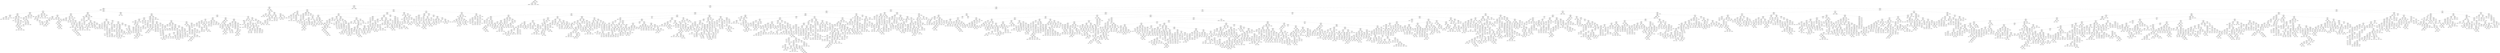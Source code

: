 digraph Tree {
node [shape=box, fontname="helvetica"] ;
edge [fontname="helvetica"] ;
0 [label="x[5] <= 6.7\ngini = 0.5\nsamples = 80000\nvalue = [40000.0, 40000.0]"] ;
1 [label="x[6] <= 210.0\ngini = 0.456\nsamples = 76867\nvalue = [40000.0, 21686.395]"] ;
0 -> 1 [labeldistance=2.5, labelangle=45, headlabel="True"] ;
2 [label="x[5] <= 5.35\ngini = 0.372\nsamples = 75405\nvalue = [40000.0, 13140.435]"] ;
1 -> 2 ;
3 [label="gini = 0.0\nsamples = 30299\nvalue = [16566.562, 0.0]"] ;
2 -> 3 ;
4 [label="x[1] <= 42.5\ngini = 0.46\nsamples = 45106\nvalue = [23433.438, 13140.435]"] ;
2 -> 4 ;
5 [label="x[4] <= 30.675\ngini = 0.193\nsamples = 23011\nvalue = [12440.095, 1513.956]"] ;
4 -> 5 ;
6 [label="x[2] <= 0.5\ngini = 0.115\nsamples = 19540\nvalue = [10618.806, 695.601]"] ;
5 -> 6 ;
7 [label="x[6] <= 113.0\ngini = 0.105\nsamples = 19396\nvalue = [10547.179, 619.611]"] ;
6 -> 7 ;
8 [label="gini = 0.0\nsamples = 5986\nvalue = [3272.961, 0.0]"] ;
7 -> 8 ;
9 [label="x[1] <= 13.5\ngini = 0.145\nsamples = 13410\nvalue = [7274.218, 619.611]"] ;
7 -> 9 ;
10 [label="x[6] <= 180.0\ngini = 0.047\nsamples = 4327\nvalue = [2360.403, 58.454]"] ;
9 -> 10 ;
11 [label="x[1] <= 11.5\ngini = 0.037\nsamples = 3868\nvalue = [2111.076, 40.918]"] ;
10 -> 11 ;
12 [label="x[5] <= 6.55\ngini = 0.025\nsamples = 3346\nvalue = [1827.303, 23.382]"] ;
11 -> 12 ;
13 [label="x[4] <= 15.385\ngini = 0.007\nsamples = 2837\nvalue = [1550.638, 5.845]"] ;
12 -> 13 ;
14 [label="x[4] <= 15.375\ngini = 0.042\nsamples = 489\nvalue = [266.823, 5.845]"] ;
13 -> 14 ;
15 [label="x[6] <= 128.0\ngini = 0.0\nsamples = 487\nvalue = [266.277, 0.0]"] ;
14 -> 15 ;
16 [label="gini = 0.0\nsamples = 52\nvalue = [28.432, 0.0]"] ;
15 -> 16 ;
17 [label="gini = 0.0\nsamples = 435\nvalue = [237.845, 0.0]"] ;
15 -> 17 ;
18 [label="x[5] <= 6.3\ngini = 0.156\nsamples = 2\nvalue = [0.547, 5.845]"] ;
14 -> 18 ;
19 [label="gini = 0.0\nsamples = 1\nvalue = [0.0, 5.845]"] ;
18 -> 19 ;
20 [label="gini = 0.0\nsamples = 1\nvalue = [0.547, 0.0]"] ;
18 -> 20 ;
21 [label="x[3] <= 0.5\ngini = 0.0\nsamples = 2348\nvalue = [1283.814, 0.0]"] ;
13 -> 21 ;
22 [label="gini = 0.0\nsamples = 2347\nvalue = [1283.267, 0.0]"] ;
21 -> 22 ;
23 [label="gini = 0.0\nsamples = 1\nvalue = [0.547, 0.0]"] ;
21 -> 23 ;
24 [label="x[6] <= 156.5\ngini = 0.112\nsamples = 509\nvalue = [276.665, 17.536]"] ;
12 -> 24 ;
25 [label="x[4] <= 16.705\ngini = 0.169\nsamples = 315\nvalue = [170.592, 17.536]"] ;
24 -> 25 ;
26 [label="gini = 0.0\nsamples = 114\nvalue = [62.332, 0.0]"] ;
25 -> 26 ;
27 [label="x[4] <= 16.72\ngini = 0.24\nsamples = 201\nvalue = [108.26, 17.536]"] ;
25 -> 27 ;
28 [label="x[1] <= 7.5\ngini = 0.156\nsamples = 2\nvalue = [0.547, 5.845]"] ;
27 -> 28 ;
29 [label="gini = 0.0\nsamples = 1\nvalue = [0.547, 0.0]"] ;
28 -> 29 ;
30 [label="gini = 0.0\nsamples = 1\nvalue = [0.0, 5.845]"] ;
28 -> 30 ;
31 [label="x[0] <= 0.5\ngini = 0.177\nsamples = 199\nvalue = [107.714, 11.691]"] ;
27 -> 31 ;
32 [label="x[1] <= 3.5\ngini = 0.338\nsamples = 80\nvalue = [42.648, 11.691]"] ;
31 -> 32 ;
33 [label="gini = 0.0\nsamples = 31\nvalue = [16.95, 0.0]"] ;
32 -> 33 ;
34 [label="x[1] <= 6.5\ngini = 0.43\nsamples = 49\nvalue = [25.698, 11.691]"] ;
32 -> 34 ;
35 [label="x[6] <= 142.5\ngini = 0.496\nsamples = 20\nvalue = [9.842, 11.691]"] ;
34 -> 35 ;
36 [label="x[4] <= 17.595\ngini = 0.461\nsamples = 14\nvalue = [6.561, 11.691]"] ;
35 -> 36 ;
37 [label="gini = 0.0\nsamples = 3\nvalue = [1.64, 0.0]"] ;
36 -> 37 ;
38 [label="x[4] <= 17.885\ngini = 0.417\nsamples = 11\nvalue = [4.921, 11.691]"] ;
36 -> 38 ;
39 [label="gini = 0.0\nsamples = 1\nvalue = [0.0, 5.845]"] ;
38 -> 39 ;
40 [label="x[4] <= 24.15\ngini = 0.496\nsamples = 10\nvalue = [4.921, 5.845]"] ;
38 -> 40 ;
41 [label="x[4] <= 18.135\ngini = 0.0\nsamples = 7\nvalue = [3.827, 0.0]"] ;
40 -> 41 ;
42 [label="gini = 0.0\nsamples = 2\nvalue = [1.094, 0.0]"] ;
41 -> 42 ;
43 [label="gini = 0.0\nsamples = 5\nvalue = [2.734, 0.0]"] ;
41 -> 43 ;
44 [label="x[1] <= 5.0\ngini = 0.266\nsamples = 3\nvalue = [1.094, 5.845]"] ;
40 -> 44 ;
45 [label="gini = 0.0\nsamples = 1\nvalue = [0.547, 0.0]"] ;
44 -> 45 ;
46 [label="gini = 0.156\nsamples = 2\nvalue = [0.547, 5.845]"] ;
44 -> 46 ;
47 [label="gini = -0.0\nsamples = 6\nvalue = [3.281, 0.0]"] ;
35 -> 47 ;
48 [label="gini = -0.0\nsamples = 29\nvalue = [15.856, 0.0]"] ;
34 -> 48 ;
49 [label="x[4] <= 16.735\ngini = 0.0\nsamples = 119\nvalue = [65.066, 0.0]"] ;
31 -> 49 ;
50 [label="gini = 0.0\nsamples = 1\nvalue = [0.547, 0.0]"] ;
49 -> 50 ;
51 [label="gini = 0.0\nsamples = 118\nvalue = [64.519, 0.0]"] ;
49 -> 51 ;
52 [label="x[0] <= 0.5\ngini = 0.0\nsamples = 194\nvalue = [106.073, 0.0]"] ;
24 -> 52 ;
53 [label="gini = 0.0\nsamples = 97\nvalue = [53.037, 0.0]"] ;
52 -> 53 ;
54 [label="gini = 0.0\nsamples = 97\nvalue = [53.037, 0.0]"] ;
52 -> 54 ;
55 [label="x[4] <= 21.16\ngini = 0.11\nsamples = 522\nvalue = [283.773, 17.536]"] ;
11 -> 55 ;
56 [label="x[4] <= 21.1\ngini = 0.21\nsamples = 240\nvalue = [129.584, 17.536]"] ;
55 -> 56 ;
57 [label="x[6] <= 142.5\ngini = 0.152\nsamples = 238\nvalue = [129.038, 11.691]"] ;
56 -> 57 ;
58 [label="x[6] <= 135.0\ngini = 0.317\nsamples = 89\nvalue = [47.569, 11.691]"] ;
57 -> 58 ;
59 [label="gini = -0.0\nsamples = 65\nvalue = [35.54, 0.0]"] ;
58 -> 59 ;
60 [label="x[4] <= 17.325\ngini = 0.5\nsamples = 24\nvalue = [12.029, 11.691]"] ;
58 -> 60 ;
61 [label="gini = 0.0\nsamples = 7\nvalue = [3.827, 0.0]"] ;
60 -> 61 ;
62 [label="x[4] <= 17.345\ngini = 0.485\nsamples = 17\nvalue = [8.202, 11.691]"] ;
60 -> 62 ;
63 [label="gini = 0.0\nsamples = 1\nvalue = [0.0, 5.845]"] ;
62 -> 63 ;
64 [label="x[5] <= 5.9\ngini = 0.486\nsamples = 16\nvalue = [8.202, 5.845]"] ;
62 -> 64 ;
65 [label="x[4] <= 19.395\ngini = 0.266\nsamples = 3\nvalue = [1.094, 5.845]"] ;
64 -> 65 ;
66 [label="x[1] <= 12.5\ngini = 0.0\nsamples = 2\nvalue = [1.094, 0.0]"] ;
65 -> 66 ;
67 [label="gini = 0.0\nsamples = 1\nvalue = [0.547, 0.0]"] ;
66 -> 67 ;
68 [label="gini = 0.0\nsamples = 1\nvalue = [0.547, 0.0]"] ;
66 -> 68 ;
69 [label="gini = 0.0\nsamples = 1\nvalue = [0.0, 5.845]"] ;
65 -> 69 ;
70 [label="x[4] <= 17.735\ngini = 0.0\nsamples = 13\nvalue = [7.108, 0.0]"] ;
64 -> 70 ;
71 [label="gini = 0.0\nsamples = 1\nvalue = [0.547, 0.0]"] ;
70 -> 71 ;
72 [label="gini = 0.0\nsamples = 12\nvalue = [6.561, 0.0]"] ;
70 -> 72 ;
73 [label="gini = -0.0\nsamples = 149\nvalue = [81.469, 0.0]"] ;
57 -> 73 ;
74 [label="x[6] <= 145.0\ngini = 0.156\nsamples = 2\nvalue = [0.547, 5.845]"] ;
56 -> 74 ;
75 [label="gini = 0.0\nsamples = 1\nvalue = [0.547, 0.0]"] ;
74 -> 75 ;
76 [label="gini = 0.0\nsamples = 1\nvalue = [0.0, 5.845]"] ;
74 -> 76 ;
77 [label="x[4] <= 21.2\ngini = 0.0\nsamples = 282\nvalue = [154.189, 0.0]"] ;
55 -> 77 ;
78 [label="gini = 0.0\nsamples = 1\nvalue = [0.547, 0.0]"] ;
77 -> 78 ;
79 [label="gini = 0.0\nsamples = 281\nvalue = [153.642, 0.0]"] ;
77 -> 79 ;
80 [label="x[5] <= 6.15\ngini = 0.123\nsamples = 459\nvalue = [249.327, 17.536]"] ;
10 -> 80 ;
81 [label="x[1] <= 4.5\ngini = 0.197\nsamples = 260\nvalue = [140.52, 17.536]"] ;
80 -> 81 ;
82 [label="x[1] <= 2.5\ngini = 0.321\nsamples = 87\nvalue = [46.475, 11.691]"] ;
81 -> 82 ;
83 [label="gini = 0.0\nsamples = 54\nvalue = [29.526, 0.0]"] ;
82 -> 83 ;
84 [label="x[5] <= 5.9\ngini = 0.483\nsamples = 33\nvalue = [16.95, 11.691]"] ;
82 -> 84 ;
85 [label="x[0] <= 0.5\ngini = 0.49\nsamples = 18\nvalue = [8.748, 11.691]"] ;
84 -> 85 ;
86 [label="gini = 0.0\nsamples = 8\nvalue = [4.374, 0.0]"] ;
85 -> 86 ;
87 [label="x[4] <= 16.83\ngini = 0.396\nsamples = 10\nvalue = [4.374, 11.691]"] ;
85 -> 87 ;
88 [label="gini = 0.0\nsamples = 3\nvalue = [1.64, 0.0]"] ;
87 -> 88 ;
89 [label="x[4] <= 17.355\ngini = 0.307\nsamples = 7\nvalue = [2.734, 11.691]"] ;
87 -> 89 ;
90 [label="gini = 0.0\nsamples = 1\nvalue = [0.0, 5.845]"] ;
89 -> 90 ;
91 [label="x[4] <= 23.365\ngini = 0.434\nsamples = 6\nvalue = [2.734, 5.845]"] ;
89 -> 91 ;
92 [label="gini = -0.0\nsamples = 4\nvalue = [2.187, 0.0]"] ;
91 -> 92 ;
93 [label="x[5] <= 5.75\ngini = 0.156\nsamples = 2\nvalue = [0.547, 5.845]"] ;
91 -> 93 ;
94 [label="gini = 0.0\nsamples = 1\nvalue = [0.0, 5.845]"] ;
93 -> 94 ;
95 [label="gini = 0.0\nsamples = 1\nvalue = [0.547, 0.0]"] ;
93 -> 95 ;
96 [label="gini = -0.0\nsamples = 15\nvalue = [8.202, 0.0]"] ;
84 -> 96 ;
97 [label="x[4] <= 16.045\ngini = 0.11\nsamples = 173\nvalue = [94.044, 5.845]"] ;
81 -> 97 ;
98 [label="x[4] <= 15.975\ngini = 0.338\nsamples = 40\nvalue = [21.324, 5.845]"] ;
97 -> 98 ;
99 [label="gini = 0.0\nsamples = 39\nvalue = [21.324, 0.0]"] ;
98 -> 99 ;
100 [label="gini = 0.0\nsamples = 1\nvalue = [0.0, 5.845]"] ;
98 -> 100 ;
101 [label="x[5] <= 5.75\ngini = 0.0\nsamples = 133\nvalue = [72.72, 0.0]"] ;
97 -> 101 ;
102 [label="gini = 0.0\nsamples = 31\nvalue = [16.95, 0.0]"] ;
101 -> 102 ;
103 [label="gini = 0.0\nsamples = 102\nvalue = [55.77, 0.0]"] ;
101 -> 103 ;
104 [label="x[1] <= 0.36\ngini = 0.0\nsamples = 199\nvalue = [108.807, 0.0]"] ;
80 -> 104 ;
105 [label="gini = 0.0\nsamples = 1\nvalue = [0.547, 0.0]"] ;
104 -> 105 ;
106 [label="gini = 0.0\nsamples = 198\nvalue = [108.26, 0.0]"] ;
104 -> 106 ;
107 [label="x[1] <= 27.5\ngini = 0.184\nsamples = 9083\nvalue = [4913.815, 561.157]"] ;
9 -> 107 ;
108 [label="x[1] <= 15.5\ngini = 0.143\nsamples = 4476\nvalue = [2428.202, 204.589]"] ;
107 -> 108 ;
109 [label="x[5] <= 6.35\ngini = 0.259\nsamples = 542\nvalue = [291.428, 52.609]"] ;
108 -> 109 ;
110 [label="x[6] <= 128.0\ngini = 0.142\nsamples = 388\nvalue = [210.506, 17.536]"] ;
109 -> 110 ;
111 [label="x[5] <= 6.05\ngini = 0.423\nsamples = 51\nvalue = [26.792, 11.691]"] ;
110 -> 111 ;
112 [label="gini = 0.0\nsamples = 29\nvalue = [15.856, 0.0]"] ;
111 -> 112 ;
113 [label="x[5] <= 6.15\ngini = 0.499\nsamples = 22\nvalue = [10.935, 11.691]"] ;
111 -> 113 ;
114 [label="x[0] <= 0.5\ngini = 0.434\nsamples = 12\nvalue = [5.468, 11.691]"] ;
113 -> 114 ;
115 [label="x[4] <= 20.57\ngini = 0.266\nsamples = 6\nvalue = [2.187, 11.691]"] ;
114 -> 115 ;
116 [label="gini = 0.0\nsamples = 2\nvalue = [1.094, 0.0]"] ;
115 -> 116 ;
117 [label="x[4] <= 26.935\ngini = 0.156\nsamples = 4\nvalue = [1.094, 11.691]"] ;
115 -> 117 ;
118 [label="x[1] <= 14.5\ngini = 0.085\nsamples = 3\nvalue = [0.547, 11.691]"] ;
117 -> 118 ;
119 [label="x[4] <= 21.23\ngini = 0.156\nsamples = 2\nvalue = [0.547, 5.845]"] ;
118 -> 119 ;
120 [label="gini = 0.0\nsamples = 1\nvalue = [0.0, 5.845]"] ;
119 -> 120 ;
121 [label="gini = 0.0\nsamples = 1\nvalue = [0.547, 0.0]"] ;
119 -> 121 ;
122 [label="gini = 0.0\nsamples = 1\nvalue = [0.0, 5.845]"] ;
118 -> 122 ;
123 [label="gini = 0.0\nsamples = 1\nvalue = [0.547, 0.0]"] ;
117 -> 123 ;
124 [label="gini = -0.0\nsamples = 6\nvalue = [3.281, 0.0]"] ;
114 -> 124 ;
125 [label="gini = -0.0\nsamples = 10\nvalue = [5.468, 0.0]"] ;
113 -> 125 ;
126 [label="x[4] <= 19.12\ngini = 0.06\nsamples = 337\nvalue = [183.714, 5.845]"] ;
110 -> 126 ;
127 [label="x[4] <= 19.06\ngini = 0.283\nsamples = 53\nvalue = [28.432, 5.845]"] ;
126 -> 127 ;
128 [label="gini = 0.0\nsamples = 52\nvalue = [28.432, 0.0]"] ;
127 -> 128 ;
129 [label="gini = 0.0\nsamples = 1\nvalue = [0.0, 5.845]"] ;
127 -> 129 ;
130 [label="x[5] <= 5.75\ngini = 0.0\nsamples = 284\nvalue = [155.282, 0.0]"] ;
126 -> 130 ;
131 [label="gini = 0.0\nsamples = 62\nvalue = [33.9, 0.0]"] ;
130 -> 131 ;
132 [label="gini = 0.0\nsamples = 222\nvalue = [121.383, 0.0]"] ;
130 -> 132 ;
133 [label="x[4] <= 24.305\ngini = 0.422\nsamples = 154\nvalue = [80.922, 35.072]"] ;
109 -> 133 ;
134 [label="x[4] <= 21.71\ngini = 0.489\nsamples = 92\nvalue = [47.022, 35.072]"] ;
133 -> 134 ;
135 [label="x[0] <= 0.5\ngini = 0.364\nsamples = 70\nvalue = [37.18, 11.691]"] ;
134 -> 135 ;
136 [label="x[5] <= 6.55\ngini = 0.486\nsamples = 32\nvalue = [16.403, 11.691]"] ;
135 -> 136 ;
137 [label="x[4] <= 19.99\ngini = 0.493\nsamples = 19\nvalue = [9.295, 11.691]"] ;
136 -> 137 ;
138 [label="x[4] <= 18.395\ngini = 0.434\nsamples = 12\nvalue = [5.468, 11.691]"] ;
137 -> 138 ;
139 [label="gini = 0.0\nsamples = 6\nvalue = [3.281, 0.0]"] ;
138 -> 139 ;
140 [label="x[6] <= 142.5\ngini = 0.266\nsamples = 6\nvalue = [2.187, 11.691]"] ;
138 -> 140 ;
141 [label="gini = 0.0\nsamples = 1\nvalue = [0.547, 0.0]"] ;
140 -> 141 ;
142 [label="x[6] <= 159.5\ngini = 0.216\nsamples = 5\nvalue = [1.64, 11.691]"] ;
140 -> 142 ;
143 [label="x[6] <= 151.5\ngini = 0.156\nsamples = 4\nvalue = [1.094, 11.691]"] ;
142 -> 143 ;
144 [label="gini = 0.0\nsamples = 1\nvalue = [0.0, 5.845]"] ;
143 -> 144 ;
145 [label="x[4] <= 18.59\ngini = 0.266\nsamples = 3\nvalue = [1.094, 5.845]"] ;
143 -> 145 ;
146 [label="gini = 0.0\nsamples = 1\nvalue = [0.0, 5.845]"] ;
145 -> 146 ;
147 [label="gini = -0.0\nsamples = 2\nvalue = [1.094, 0.0]"] ;
145 -> 147 ;
148 [label="gini = 0.0\nsamples = 1\nvalue = [0.547, 0.0]"] ;
142 -> 148 ;
149 [label="gini = -0.0\nsamples = 7\nvalue = [3.827, 0.0]"] ;
137 -> 149 ;
150 [label="gini = -0.0\nsamples = 13\nvalue = [7.108, 0.0]"] ;
136 -> 150 ;
151 [label="x[6] <= 128.0\ngini = 0.0\nsamples = 38\nvalue = [20.777, 0.0]"] ;
135 -> 151 ;
152 [label="gini = 0.0\nsamples = 5\nvalue = [2.734, 0.0]"] ;
151 -> 152 ;
153 [label="gini = 0.0\nsamples = 33\nvalue = [18.043, 0.0]"] ;
151 -> 153 ;
154 [label="x[6] <= 158.5\ngini = 0.417\nsamples = 22\nvalue = [9.842, 23.382]"] ;
134 -> 154 ;
155 [label="x[4] <= 21.92\ngini = 0.495\nsamples = 14\nvalue = [7.108, 5.845]"] ;
154 -> 155 ;
156 [label="gini = 0.0\nsamples = 1\nvalue = [0.0, 5.845]"] ;
155 -> 156 ;
157 [label="x[1] <= 14.5\ngini = 0.0\nsamples = 13\nvalue = [7.108, 0.0]"] ;
155 -> 157 ;
158 [label="gini = 0.0\nsamples = 6\nvalue = [3.281, 0.0]"] ;
157 -> 158 ;
159 [label="gini = 0.0\nsamples = 7\nvalue = [3.827, 0.0]"] ;
157 -> 159 ;
160 [label="x[0] <= 0.5\ngini = 0.233\nsamples = 8\nvalue = [2.734, 17.536]"] ;
154 -> 160 ;
161 [label="gini = 0.0\nsamples = 3\nvalue = [1.64, 0.0]"] ;
160 -> 161 ;
162 [label="x[4] <= 22.055\ngini = 0.111\nsamples = 5\nvalue = [1.094, 17.536]"] ;
160 -> 162 ;
163 [label="gini = 0.0\nsamples = 1\nvalue = [0.547, 0.0]"] ;
162 -> 163 ;
164 [label="x[1] <= 14.5\ngini = 0.059\nsamples = 4\nvalue = [0.547, 17.536]"] ;
162 -> 164 ;
165 [label="gini = 0.0\nsamples = 2\nvalue = [0.0, 11.691]"] ;
164 -> 165 ;
166 [label="x[4] <= 22.605\ngini = 0.156\nsamples = 2\nvalue = [0.547, 5.845]"] ;
164 -> 166 ;
167 [label="gini = 0.0\nsamples = 1\nvalue = [0.547, 0.0]"] ;
166 -> 167 ;
168 [label="gini = 0.0\nsamples = 1\nvalue = [0.0, 5.845]"] ;
166 -> 168 ;
169 [label="x[6] <= 128.0\ngini = 0.0\nsamples = 62\nvalue = [33.9, 0.0]"] ;
133 -> 169 ;
170 [label="gini = 0.0\nsamples = 9\nvalue = [4.921, 0.0]"] ;
169 -> 170 ;
171 [label="gini = 0.0\nsamples = 53\nvalue = [28.979, 0.0]"] ;
169 -> 171 ;
172 [label="x[4] <= 30.545\ngini = 0.124\nsamples = 3934\nvalue = [2136.774, 151.98]"] ;
108 -> 172 ;
173 [label="x[4] <= 20.525\ngini = 0.12\nsamples = 3919\nvalue = [2129.12, 146.135]"] ;
172 -> 173 ;
174 [label="gini = 0.0\nsamples = 521\nvalue = [284.867, 0.0]"] ;
173 -> 174 ;
175 [label="x[4] <= 20.535\ngini = 0.136\nsamples = 3398\nvalue = [1844.253, 146.135]"] ;
173 -> 175 ;
176 [label="x[6] <= 150.0\ngini = 0.266\nsamples = 3\nvalue = [1.094, 5.845]"] ;
175 -> 176 ;
177 [label="gini = 0.0\nsamples = 1\nvalue = [0.0, 5.845]"] ;
176 -> 177 ;
178 [label="x[0] <= 0.5\ngini = 0.0\nsamples = 2\nvalue = [1.094, 0.0]"] ;
176 -> 178 ;
179 [label="gini = 0.0\nsamples = 1\nvalue = [0.547, 0.0]"] ;
178 -> 179 ;
180 [label="gini = 0.0\nsamples = 1\nvalue = [0.547, 0.0]"] ;
178 -> 180 ;
181 [label="x[1] <= 19.5\ngini = 0.131\nsamples = 3395\nvalue = [1843.159, 140.289]"] ;
175 -> 181 ;
182 [label="x[4] <= 23.305\ngini = 0.2\nsamples = 1020\nvalue = [551.143, 70.145]"] ;
181 -> 182 ;
183 [label="x[4] <= 23.295\ngini = 0.316\nsamples = 313\nvalue = [167.311, 40.918]"] ;
182 -> 183 ;
184 [label="x[4] <= 21.375\ngini = 0.288\nsamples = 310\nvalue = [166.218, 35.072]"] ;
183 -> 184 ;
185 [label="gini = 0.0\nsamples = 92\nvalue = [50.303, 0.0]"] ;
184 -> 185 ;
186 [label="x[4] <= 21.655\ngini = 0.357\nsamples = 218\nvalue = [115.915, 35.072]"] ;
184 -> 186 ;
187 [label="x[4] <= 21.605\ngini = 0.492\nsamples = 28\nvalue = [13.669, 17.536]"] ;
186 -> 187 ;
188 [label="x[4] <= 21.385\ngini = 0.433\nsamples = 24\nvalue = [12.576, 5.845]"] ;
187 -> 188 ;
189 [label="gini = 0.0\nsamples = 1\nvalue = [0.0, 5.845]"] ;
188 -> 189 ;
190 [label="gini = -0.0\nsamples = 23\nvalue = [12.576, 0.0]"] ;
188 -> 190 ;
191 [label="x[5] <= 5.95\ngini = 0.156\nsamples = 4\nvalue = [1.094, 11.691]"] ;
187 -> 191 ;
192 [label="gini = 0.0\nsamples = 2\nvalue = [1.094, 0.0]"] ;
191 -> 192 ;
193 [label="gini = 0.0\nsamples = 2\nvalue = [0.0, 11.691]"] ;
191 -> 193 ;
194 [label="x[5] <= 6.05\ngini = 0.25\nsamples = 190\nvalue = [102.246, 17.536]"] ;
186 -> 194 ;
195 [label="gini = 0.0\nsamples = 82\nvalue = [44.835, 0.0]"] ;
194 -> 195 ;
196 [label="x[6] <= 180.0\ngini = 0.358\nsamples = 108\nvalue = [57.411, 17.536]"] ;
194 -> 196 ;
197 [label="x[6] <= 150.0\ngini = 0.296\nsamples = 99\nvalue = [53.037, 11.691]"] ;
196 -> 197 ;
198 [label="x[6] <= 128.0\ngini = 0.43\nsamples = 49\nvalue = [25.698, 11.691]"] ;
197 -> 198 ;
199 [label="gini = 0.0\nsamples = 14\nvalue = [7.655, 0.0]"] ;
198 -> 199 ;
200 [label="x[4] <= 22.05\ngini = 0.477\nsamples = 35\nvalue = [18.043, 11.691]"] ;
198 -> 200 ;
201 [label="gini = 0.0\nsamples = 11\nvalue = [6.014, 0.0]"] ;
200 -> 201 ;
202 [label="x[4] <= 22.1\ngini = 0.5\nsamples = 24\nvalue = [12.029, 11.691]"] ;
200 -> 202 ;
203 [label="gini = 0.0\nsamples = 1\nvalue = [0.0, 5.845]"] ;
202 -> 203 ;
204 [label="x[4] <= 22.895\ngini = 0.44\nsamples = 23\nvalue = [12.029, 5.845]"] ;
202 -> 204 ;
205 [label="gini = 0.0\nsamples = 17\nvalue = [9.295, 0.0]"] ;
204 -> 205 ;
206 [label="x[4] <= 22.95\ngini = 0.434\nsamples = 6\nvalue = [2.734, 5.845]"] ;
204 -> 206 ;
207 [label="gini = 0.0\nsamples = 1\nvalue = [0.0, 5.845]"] ;
206 -> 207 ;
208 [label="gini = 0.0\nsamples = 5\nvalue = [2.734, 0.0]"] ;
206 -> 208 ;
209 [label="x[4] <= 21.685\ngini = 0.0\nsamples = 50\nvalue = [27.338, 0.0]"] ;
197 -> 209 ;
210 [label="gini = 0.0\nsamples = 1\nvalue = [0.547, 0.0]"] ;
209 -> 210 ;
211 [label="gini = 0.0\nsamples = 49\nvalue = [26.792, 0.0]"] ;
209 -> 211 ;
212 [label="x[4] <= 22.6\ngini = 0.49\nsamples = 9\nvalue = [4.374, 5.845]"] ;
196 -> 212 ;
213 [label="x[1] <= 16.5\ngini = 0.0\nsamples = 6\nvalue = [3.281, 0.0]"] ;
212 -> 213 ;
214 [label="gini = 0.0\nsamples = 1\nvalue = [0.547, 0.0]"] ;
213 -> 214 ;
215 [label="gini = 0.0\nsamples = 5\nvalue = [2.734, 0.0]"] ;
213 -> 215 ;
216 [label="x[4] <= 22.855\ngini = 0.266\nsamples = 3\nvalue = [1.094, 5.845]"] ;
212 -> 216 ;
217 [label="gini = 0.0\nsamples = 1\nvalue = [0.0, 5.845]"] ;
216 -> 217 ;
218 [label="gini = -0.0\nsamples = 2\nvalue = [1.094, 0.0]"] ;
216 -> 218 ;
219 [label="x[5] <= 5.9\ngini = 0.266\nsamples = 3\nvalue = [1.094, 5.845]"] ;
183 -> 219 ;
220 [label="gini = 0.0\nsamples = 1\nvalue = [0.0, 5.845]"] ;
219 -> 220 ;
221 [label="x[0] <= 0.5\ngini = 0.0\nsamples = 2\nvalue = [1.094, 0.0]"] ;
219 -> 221 ;
222 [label="gini = 0.0\nsamples = 1\nvalue = [0.547, 0.0]"] ;
221 -> 222 ;
223 [label="gini = 0.0\nsamples = 1\nvalue = [0.547, 0.0]"] ;
221 -> 223 ;
224 [label="x[4] <= 27.485\ngini = 0.132\nsamples = 707\nvalue = [383.832, 29.227]"] ;
182 -> 224 ;
225 [label="x[1] <= 18.5\ngini = 0.066\nsamples = 611\nvalue = [332.982, 11.691]"] ;
224 -> 225 ;
226 [label="x[6] <= 128.0\ngini = 0.0\nsamples = 426\nvalue = [232.924, 0.0]"] ;
225 -> 226 ;
227 [label="gini = 0.0\nsamples = 45\nvalue = [24.605, 0.0]"] ;
226 -> 227 ;
228 [label="gini = 0.0\nsamples = 381\nvalue = [208.319, 0.0]"] ;
226 -> 228 ;
229 [label="x[6] <= 128.0\ngini = 0.187\nsamples = 185\nvalue = [100.059, 11.691]"] ;
225 -> 229 ;
230 [label="x[5] <= 6.55\ngini = 0.44\nsamples = 23\nvalue = [12.029, 5.845]"] ;
229 -> 230 ;
231 [label="gini = 0.0\nsamples = 19\nvalue = [10.389, 0.0]"] ;
230 -> 231 ;
232 [label="x[4] <= 25.96\ngini = 0.342\nsamples = 4\nvalue = [1.64, 5.845]"] ;
230 -> 232 ;
233 [label="gini = 0.0\nsamples = 1\nvalue = [0.547, 0.0]"] ;
232 -> 233 ;
234 [label="gini = 0.266\nsamples = 3\nvalue = [1.094, 5.845]"] ;
232 -> 234 ;
235 [label="x[4] <= 24.485\ngini = 0.117\nsamples = 162\nvalue = [88.03, 5.845]"] ;
229 -> 235 ;
236 [label="x[4] <= 24.445\ngini = 0.375\nsamples = 33\nvalue = [17.497, 5.845]"] ;
235 -> 236 ;
237 [label="gini = -0.0\nsamples = 32\nvalue = [17.497, 0.0]"] ;
236 -> 237 ;
238 [label="gini = 0.0\nsamples = 1\nvalue = [0.0, 5.845]"] ;
236 -> 238 ;
239 [label="x[4] <= 24.54\ngini = 0.0\nsamples = 129\nvalue = [70.533, 0.0]"] ;
235 -> 239 ;
240 [label="gini = 0.0\nsamples = 2\nvalue = [1.094, 0.0]"] ;
239 -> 240 ;
241 [label="gini = 0.0\nsamples = 127\nvalue = [69.44, 0.0]"] ;
239 -> 241 ;
242 [label="x[4] <= 27.535\ngini = 0.381\nsamples = 96\nvalue = [50.85, 17.536]"] ;
224 -> 242 ;
243 [label="gini = 0.0\nsamples = 1\nvalue = [0.0, 5.845]"] ;
242 -> 243 ;
244 [label="x[5] <= 6.15\ngini = 0.304\nsamples = 95\nvalue = [50.85, 11.691]"] ;
242 -> 244 ;
245 [label="gini = 0.0\nsamples = 53\nvalue = [28.979, 0.0]"] ;
244 -> 245 ;
246 [label="x[5] <= 6.35\ngini = 0.454\nsamples = 42\nvalue = [21.871, 11.691]"] ;
244 -> 246 ;
247 [label="x[1] <= 18.5\ngini = 0.372\nsamples = 9\nvalue = [3.827, 11.691]"] ;
246 -> 247 ;
248 [label="x[1] <= 17.5\ngini = 0.216\nsamples = 5\nvalue = [1.64, 11.691]"] ;
247 -> 248 ;
249 [label="gini = -0.0\nsamples = 3\nvalue = [1.64, 0.0]"] ;
248 -> 249 ;
250 [label="gini = 0.0\nsamples = 2\nvalue = [0.0, 11.691]"] ;
248 -> 250 ;
251 [label="x[6] <= 135.0\ngini = 0.0\nsamples = 4\nvalue = [2.187, 0.0]"] ;
247 -> 251 ;
252 [label="gini = 0.0\nsamples = 2\nvalue = [1.094, 0.0]"] ;
251 -> 252 ;
253 [label="gini = 0.0\nsamples = 2\nvalue = [1.094, 0.0]"] ;
251 -> 253 ;
254 [label="gini = -0.0\nsamples = 33\nvalue = [18.043, 0.0]"] ;
246 -> 254 ;
255 [label="x[5] <= 5.75\ngini = 0.098\nsamples = 2375\nvalue = [1292.016, 70.145]"] ;
181 -> 255 ;
256 [label="x[1] <= 24.5\ngini = 0.242\nsamples = 332\nvalue = [178.794, 29.227]"] ;
255 -> 256 ;
257 [label="x[0] <= 0.5\ngini = 0.087\nsamples = 226\nvalue = [123.023, 5.845]"] ;
256 -> 257 ;
258 [label="gini = 0.0\nsamples = 141\nvalue = [77.094, 0.0]"] ;
257 -> 258 ;
259 [label="x[1] <= 22.5\ngini = 0.2\nsamples = 85\nvalue = [45.929, 5.845]"] ;
257 -> 259 ;
260 [label="gini = -0.0\nsamples = 49\nvalue = [26.792, 0.0]"] ;
259 -> 260 ;
261 [label="x[6] <= 150.0\ngini = 0.358\nsamples = 36\nvalue = [19.137, 5.845]"] ;
259 -> 261 ;
262 [label="x[6] <= 142.5\ngini = 0.486\nsamples = 16\nvalue = [8.202, 5.845]"] ;
261 -> 262 ;
263 [label="gini = 0.0\nsamples = 13\nvalue = [7.108, 0.0]"] ;
262 -> 263 ;
264 [label="x[4] <= 25.095\ngini = 0.266\nsamples = 3\nvalue = [1.094, 5.845]"] ;
262 -> 264 ;
265 [label="gini = 0.0\nsamples = 1\nvalue = [0.547, 0.0]"] ;
264 -> 265 ;
266 [label="x[1] <= 23.5\ngini = 0.156\nsamples = 2\nvalue = [0.547, 5.845]"] ;
264 -> 266 ;
267 [label="gini = 0.0\nsamples = 1\nvalue = [0.0, 5.845]"] ;
266 -> 267 ;
268 [label="gini = 0.0\nsamples = 1\nvalue = [0.547, 0.0]"] ;
266 -> 268 ;
269 [label="gini = -0.0\nsamples = 20\nvalue = [10.935, 0.0]"] ;
261 -> 269 ;
270 [label="x[4] <= 21.785\ngini = 0.416\nsamples = 106\nvalue = [55.77, 23.382]"] ;
256 -> 270 ;
271 [label="x[1] <= 25.5\ngini = 0.266\nsamples = 3\nvalue = [1.094, 5.845]"] ;
270 -> 271 ;
272 [label="gini = 0.0\nsamples = 1\nvalue = [0.0, 5.845]"] ;
271 -> 272 ;
273 [label="gini = -0.0\nsamples = 2\nvalue = [1.094, 0.0]"] ;
271 -> 273 ;
274 [label="x[4] <= 26.57\ngini = 0.368\nsamples = 103\nvalue = [54.677, 17.536]"] ;
270 -> 274 ;
275 [label="gini = 0.0\nsamples = 37\nvalue = [20.23, 0.0]"] ;
274 -> 275 ;
276 [label="x[4] <= 26.8\ngini = 0.447\nsamples = 66\nvalue = [34.446, 17.536]"] ;
274 -> 276 ;
277 [label="gini = 0.0\nsamples = 1\nvalue = [0.0, 5.845]"] ;
276 -> 277 ;
278 [label="x[6] <= 150.0\ngini = 0.378\nsamples = 65\nvalue = [34.446, 11.691]"] ;
276 -> 278 ;
279 [label="x[1] <= 25.5\ngini = 0.483\nsamples = 33\nvalue = [16.95, 11.691]"] ;
278 -> 279 ;
280 [label="gini = 0.0\nsamples = 11\nvalue = [6.014, 0.0]"] ;
279 -> 280 ;
281 [label="x[4] <= 27.42\ngini = 0.499\nsamples = 22\nvalue = [10.935, 11.691]"] ;
279 -> 281 ;
282 [label="x[6] <= 128.0\ngini = 0.478\nsamples = 16\nvalue = [7.655, 11.691]"] ;
281 -> 282 ;
283 [label="gini = 0.0\nsamples = 2\nvalue = [1.094, 0.0]"] ;
282 -> 283 ;
284 [label="x[6] <= 135.0\ngini = 0.461\nsamples = 14\nvalue = [6.561, 11.691]"] ;
282 -> 284 ;
285 [label="x[0] <= 0.5\ngini = 0.342\nsamples = 4\nvalue = [1.64, 5.845]"] ;
284 -> 285 ;
286 [label="gini = 0.0\nsamples = 2\nvalue = [1.094, 0.0]"] ;
285 -> 286 ;
287 [label="x[1] <= 26.5\ngini = 0.156\nsamples = 2\nvalue = [0.547, 5.845]"] ;
285 -> 287 ;
288 [label="gini = 0.0\nsamples = 1\nvalue = [0.0, 5.845]"] ;
287 -> 288 ;
289 [label="gini = 0.0\nsamples = 1\nvalue = [0.547, 0.0]"] ;
287 -> 289 ;
290 [label="x[6] <= 142.5\ngini = 0.496\nsamples = 10\nvalue = [4.921, 5.845]"] ;
284 -> 290 ;
291 [label="gini = 0.0\nsamples = 5\nvalue = [2.734, 0.0]"] ;
290 -> 291 ;
292 [label="x[1] <= 26.5\ngini = 0.396\nsamples = 5\nvalue = [2.187, 5.845]"] ;
290 -> 292 ;
293 [label="x[0] <= 0.5\ngini = 0.0\nsamples = 3\nvalue = [1.64, 0.0]"] ;
292 -> 293 ;
294 [label="gini = 0.0\nsamples = 2\nvalue = [1.094, 0.0]"] ;
293 -> 294 ;
295 [label="gini = 0.0\nsamples = 1\nvalue = [0.547, 0.0]"] ;
293 -> 295 ;
296 [label="x[0] <= 0.5\ngini = 0.156\nsamples = 2\nvalue = [0.547, 5.845]"] ;
292 -> 296 ;
297 [label="gini = 0.0\nsamples = 1\nvalue = [0.0, 5.845]"] ;
296 -> 297 ;
298 [label="gini = 0.0\nsamples = 1\nvalue = [0.547, 0.0]"] ;
296 -> 298 ;
299 [label="gini = -0.0\nsamples = 6\nvalue = [3.281, 0.0]"] ;
281 -> 299 ;
300 [label="gini = 0.0\nsamples = 32\nvalue = [17.497, 0.0]"] ;
278 -> 300 ;
301 [label="x[6] <= 135.0\ngini = 0.068\nsamples = 2043\nvalue = [1113.222, 40.918]"] ;
255 -> 301 ;
302 [label="gini = 0.0\nsamples = 469\nvalue = [256.435, 0.0]"] ;
301 -> 302 ;
303 [label="x[6] <= 150.0\ngini = 0.087\nsamples = 1574\nvalue = [856.787, 40.918]"] ;
301 -> 303 ;
304 [label="x[5] <= 6.15\ngini = 0.167\nsamples = 427\nvalue = [231.283, 23.382]"] ;
303 -> 304 ;
305 [label="gini = 0.0\nsamples = 213\nvalue = [116.462, 0.0]"] ;
304 -> 305 ;
306 [label="x[4] <= 23.15\ngini = 0.281\nsamples = 214\nvalue = [114.822, 23.382]"] ;
304 -> 306 ;
307 [label="gini = 0.0\nsamples = 48\nvalue = [26.245, 0.0]"] ;
306 -> 307 ;
308 [label="x[4] <= 23.215\ngini = 0.33\nsamples = 166\nvalue = [88.577, 23.382]"] ;
306 -> 308 ;
309 [label="gini = 0.0\nsamples = 1\nvalue = [0.0, 5.845]"] ;
308 -> 309 ;
310 [label="x[1] <= 20.5\ngini = 0.276\nsamples = 165\nvalue = [88.577, 17.536]"] ;
308 -> 310 ;
311 [label="x[4] <= 24.485\ngini = 0.495\nsamples = 14\nvalue = [7.108, 5.845]"] ;
310 -> 311 ;
312 [label="x[0] <= 0.5\ngini = 0.342\nsamples = 4\nvalue = [1.64, 5.845]"] ;
311 -> 312 ;
313 [label="gini = 0.0\nsamples = 3\nvalue = [1.64, 0.0]"] ;
312 -> 313 ;
314 [label="gini = 0.0\nsamples = 1\nvalue = [0.0, 5.845]"] ;
312 -> 314 ;
315 [label="gini = -0.0\nsamples = 10\nvalue = [5.468, 0.0]"] ;
311 -> 315 ;
316 [label="x[5] <= 6.55\ngini = 0.219\nsamples = 151\nvalue = [81.469, 11.691]"] ;
310 -> 316 ;
317 [label="x[0] <= 0.5\ngini = 0.0\nsamples = 100\nvalue = [54.677, 0.0]"] ;
316 -> 317 ;
318 [label="gini = 0.0\nsamples = 58\nvalue = [31.713, 0.0]"] ;
317 -> 318 ;
319 [label="gini = 0.0\nsamples = 42\nvalue = [22.964, 0.0]"] ;
317 -> 319 ;
320 [label="x[1] <= 26.5\ngini = 0.423\nsamples = 51\nvalue = [26.792, 11.691]"] ;
316 -> 320 ;
321 [label="x[6] <= 142.5\ngini = 0.31\nsamples = 46\nvalue = [24.605, 5.845]"] ;
320 -> 321 ;
322 [label="x[1] <= 23.5\ngini = 0.461\nsamples = 20\nvalue = [10.389, 5.845]"] ;
321 -> 322 ;
323 [label="x[0] <= 0.5\ngini = 0.0\nsamples = 11\nvalue = [6.014, 0.0]"] ;
322 -> 323 ;
324 [label="gini = 0.0\nsamples = 8\nvalue = [4.374, 0.0]"] ;
323 -> 324 ;
325 [label="gini = 0.0\nsamples = 3\nvalue = [1.64, 0.0]"] ;
323 -> 325 ;
326 [label="x[0] <= 0.5\ngini = 0.49\nsamples = 9\nvalue = [4.374, 5.845]"] ;
322 -> 326 ;
327 [label="x[1] <= 24.5\ngini = 0.342\nsamples = 4\nvalue = [1.64, 5.845]"] ;
326 -> 327 ;
328 [label="gini = 0.156\nsamples = 2\nvalue = [0.547, 5.845]"] ;
327 -> 328 ;
329 [label="x[1] <= 25.5\ngini = 0.0\nsamples = 2\nvalue = [1.094, 0.0]"] ;
327 -> 329 ;
330 [label="gini = 0.0\nsamples = 1\nvalue = [0.547, 0.0]"] ;
329 -> 330 ;
331 [label="gini = 0.0\nsamples = 1\nvalue = [0.547, 0.0]"] ;
329 -> 331 ;
332 [label="x[4] <= 23.995\ngini = 0.0\nsamples = 5\nvalue = [2.734, 0.0]"] ;
326 -> 332 ;
333 [label="gini = 0.0\nsamples = 1\nvalue = [0.547, 0.0]"] ;
332 -> 333 ;
334 [label="gini = 0.0\nsamples = 4\nvalue = [2.187, 0.0]"] ;
332 -> 334 ;
335 [label="gini = -0.0\nsamples = 26\nvalue = [14.216, 0.0]"] ;
321 -> 335 ;
336 [label="x[0] <= 0.5\ngini = 0.396\nsamples = 5\nvalue = [2.187, 5.845]"] ;
320 -> 336 ;
337 [label="gini = -0.0\nsamples = 3\nvalue = [1.64, 0.0]"] ;
336 -> 337 ;
338 [label="x[6] <= 142.5\ngini = 0.156\nsamples = 2\nvalue = [0.547, 5.845]"] ;
336 -> 338 ;
339 [label="gini = 0.0\nsamples = 1\nvalue = [0.547, 0.0]"] ;
338 -> 339 ;
340 [label="gini = 0.0\nsamples = 1\nvalue = [0.0, 5.845]"] ;
338 -> 340 ;
341 [label="x[4] <= 25.055\ngini = 0.053\nsamples = 1147\nvalue = [625.504, 17.536]"] ;
303 -> 341 ;
342 [label="gini = 0.0\nsamples = 414\nvalue = [226.362, 0.0]"] ;
341 -> 342 ;
343 [label="x[4] <= 25.075\ngini = 0.081\nsamples = 733\nvalue = [399.142, 17.536]"] ;
341 -> 343 ;
344 [label="gini = 0.0\nsamples = 1\nvalue = [0.0, 5.845]"] ;
343 -> 344 ;
345 [label="x[6] <= 156.5\ngini = 0.055\nsamples = 732\nvalue = [399.142, 11.691]"] ;
343 -> 345 ;
346 [label="x[0] <= 0.5\ngini = 0.129\nsamples = 144\nvalue = [78.188, 5.845]"] ;
345 -> 346 ;
347 [label="gini = 0.0\nsamples = 94\nvalue = [51.396, 0.0]"] ;
346 -> 347 ;
348 [label="x[1] <= 24.5\ngini = 0.294\nsamples = 50\nvalue = [26.792, 5.845]"] ;
346 -> 348 ;
349 [label="gini = -0.0\nsamples = 32\nvalue = [17.497, 0.0]"] ;
348 -> 349 ;
350 [label="x[1] <= 25.5\ngini = 0.474\nsamples = 18\nvalue = [9.295, 5.845]"] ;
348 -> 350 ;
351 [label="x[5] <= 6.15\ngini = 0.396\nsamples = 5\nvalue = [2.187, 5.845]"] ;
350 -> 351 ;
352 [label="gini = -0.0\nsamples = 3\nvalue = [1.64, 0.0]"] ;
351 -> 352 ;
353 [label="x[4] <= 26.61\ngini = 0.156\nsamples = 2\nvalue = [0.547, 5.845]"] ;
351 -> 353 ;
354 [label="gini = 0.0\nsamples = 1\nvalue = [0.547, 0.0]"] ;
353 -> 354 ;
355 [label="gini = 0.0\nsamples = 1\nvalue = [0.0, 5.845]"] ;
353 -> 355 ;
356 [label="x[5] <= 5.9\ngini = 0.0\nsamples = 13\nvalue = [7.108, 0.0]"] ;
350 -> 356 ;
357 [label="gini = 0.0\nsamples = 2\nvalue = [1.094, 0.0]"] ;
356 -> 357 ;
358 [label="gini = 0.0\nsamples = 11\nvalue = [6.014, 0.0]"] ;
356 -> 358 ;
359 [label="x[5] <= 6.05\ngini = 0.035\nsamples = 588\nvalue = [320.954, 5.845]"] ;
345 -> 359 ;
360 [label="x[1] <= 22.5\ngini = 0.106\nsamples = 181\nvalue = [98.418, 5.845]"] ;
359 -> 360 ;
361 [label="x[1] <= 21.5\ngini = 0.232\nsamples = 70\nvalue = [37.727, 5.845]"] ;
360 -> 361 ;
362 [label="gini = 0.0\nsamples = 47\nvalue = [25.698, 0.0]"] ;
361 -> 362 ;
363 [label="x[6] <= 159.5\ngini = 0.44\nsamples = 23\nvalue = [12.029, 5.845]"] ;
361 -> 363 ;
364 [label="gini = 0.0\nsamples = 10\nvalue = [5.468, 0.0]"] ;
363 -> 364 ;
365 [label="x[6] <= 180.0\ngini = 0.498\nsamples = 13\nvalue = [6.561, 5.845]"] ;
363 -> 365 ;
366 [label="x[5] <= 5.9\ngini = 0.434\nsamples = 6\nvalue = [2.734, 5.845]"] ;
365 -> 366 ;
367 [label="gini = 0.0\nsamples = 2\nvalue = [1.094, 0.0]"] ;
366 -> 367 ;
368 [label="x[4] <= 28.065\ngini = 0.342\nsamples = 4\nvalue = [1.64, 5.845]"] ;
366 -> 368 ;
369 [label="x[0] <= 0.5\ngini = 0.266\nsamples = 3\nvalue = [1.094, 5.845]"] ;
368 -> 369 ;
370 [label="gini = 0.156\nsamples = 2\nvalue = [0.547, 5.845]"] ;
369 -> 370 ;
371 [label="gini = 0.0\nsamples = 1\nvalue = [0.547, 0.0]"] ;
369 -> 371 ;
372 [label="gini = 0.0\nsamples = 1\nvalue = [0.547, 0.0]"] ;
368 -> 372 ;
373 [label="x[0] <= 0.5\ngini = 0.0\nsamples = 7\nvalue = [3.827, 0.0]"] ;
365 -> 373 ;
374 [label="gini = 0.0\nsamples = 5\nvalue = [2.734, 0.0]"] ;
373 -> 374 ;
375 [label="gini = 0.0\nsamples = 2\nvalue = [1.094, 0.0]"] ;
373 -> 375 ;
376 [label="x[6] <= 158.5\ngini = 0.0\nsamples = 111\nvalue = [60.691, 0.0]"] ;
360 -> 376 ;
377 [label="gini = 0.0\nsamples = 24\nvalue = [13.122, 0.0]"] ;
376 -> 377 ;
378 [label="gini = 0.0\nsamples = 87\nvalue = [47.569, 0.0]"] ;
376 -> 378 ;
379 [label="x[0] <= 0.5\ngini = 0.0\nsamples = 407\nvalue = [222.535, 0.0]"] ;
359 -> 379 ;
380 [label="gini = 0.0\nsamples = 247\nvalue = [135.052, 0.0]"] ;
379 -> 380 ;
381 [label="gini = 0.0\nsamples = 160\nvalue = [87.483, 0.0]"] ;
379 -> 381 ;
382 [label="x[4] <= 30.565\ngini = 0.491\nsamples = 15\nvalue = [7.655, 5.845]"] ;
172 -> 382 ;
383 [label="gini = 0.0\nsamples = 1\nvalue = [0.0, 5.845]"] ;
382 -> 383 ;
384 [label="gini = -0.0\nsamples = 14\nvalue = [7.655, 0.0]"] ;
382 -> 384 ;
385 [label="x[4] <= 14.115\ngini = 0.219\nsamples = 4607\nvalue = [2485.613, 356.569]"] ;
107 -> 385 ;
386 [label="x[1] <= 30.5\ngini = 0.156\nsamples = 2\nvalue = [0.547, 5.845]"] ;
385 -> 386 ;
387 [label="gini = 0.0\nsamples = 1\nvalue = [0.547, 0.0]"] ;
386 -> 387 ;
388 [label="gini = 0.0\nsamples = 1\nvalue = [0.0, 5.845]"] ;
386 -> 388 ;
389 [label="x[0] <= 0.5\ngini = 0.217\nsamples = 4605\nvalue = [2485.066, 350.723]"] ;
385 -> 389 ;
390 [label="x[3] <= 0.5\ngini = 0.176\nsamples = 2894\nvalue = [1566.494, 169.516]"] ;
389 -> 390 ;
391 [label="x[4] <= 23.9\ngini = 0.171\nsamples = 2890\nvalue = [1564.854, 163.671]"] ;
390 -> 391 ;
392 [label="x[1] <= 28.5\ngini = 0.07\nsamples = 849\nvalue = [462.567, 17.536]"] ;
391 -> 392 ;
393 [label="x[6] <= 142.5\ngini = 0.31\nsamples = 92\nvalue = [49.209, 11.691]"] ;
392 -> 393 ;
394 [label="x[4] <= 21.12\ngini = 0.491\nsamples = 30\nvalue = [15.31, 11.691]"] ;
393 -> 394 ;
395 [label="gini = 0.0\nsamples = 14\nvalue = [7.655, 0.0]"] ;
394 -> 395 ;
396 [label="x[4] <= 22.275\ngini = 0.478\nsamples = 16\nvalue = [7.655, 11.691]"] ;
394 -> 396 ;
397 [label="x[5] <= 5.95\ngini = 0.216\nsamples = 5\nvalue = [1.64, 11.691]"] ;
396 -> 397 ;
398 [label="gini = 0.0\nsamples = 1\nvalue = [0.547, 0.0]"] ;
397 -> 398 ;
399 [label="x[5] <= 6.35\ngini = 0.156\nsamples = 4\nvalue = [1.094, 11.691]"] ;
397 -> 399 ;
400 [label="x[6] <= 128.0\ngini = 0.085\nsamples = 3\nvalue = [0.547, 11.691]"] ;
399 -> 400 ;
401 [label="gini = 0.0\nsamples = 1\nvalue = [0.0, 5.845]"] ;
400 -> 401 ;
402 [label="x[4] <= 21.93\ngini = 0.156\nsamples = 2\nvalue = [0.547, 5.845]"] ;
400 -> 402 ;
403 [label="gini = 0.0\nsamples = 1\nvalue = [0.547, 0.0]"] ;
402 -> 403 ;
404 [label="gini = 0.0\nsamples = 1\nvalue = [0.0, 5.845]"] ;
402 -> 404 ;
405 [label="gini = 0.0\nsamples = 1\nvalue = [0.547, 0.0]"] ;
399 -> 405 ;
406 [label="gini = -0.0\nsamples = 11\nvalue = [6.014, 0.0]"] ;
396 -> 406 ;
407 [label="x[4] <= 17.675\ngini = 0.0\nsamples = 62\nvalue = [33.9, 0.0]"] ;
393 -> 407 ;
408 [label="gini = 0.0\nsamples = 1\nvalue = [0.547, 0.0]"] ;
407 -> 408 ;
409 [label="gini = 0.0\nsamples = 61\nvalue = [33.353, 0.0]"] ;
407 -> 409 ;
410 [label="x[4] <= 17.62\ngini = 0.027\nsamples = 757\nvalue = [413.358, 5.845]"] ;
392 -> 410 ;
411 [label="x[4] <= 17.6\ngini = 0.454\nsamples = 21\nvalue = [10.935, 5.845]"] ;
410 -> 411 ;
412 [label="gini = -0.0\nsamples = 19\nvalue = [10.389, 0.0]"] ;
411 -> 412 ;
413 [label="x[1] <= 34.0\ngini = 0.156\nsamples = 2\nvalue = [0.547, 5.845]"] ;
411 -> 413 ;
414 [label="gini = 0.0\nsamples = 1\nvalue = [0.547, 0.0]"] ;
413 -> 414 ;
415 [label="gini = 0.0\nsamples = 1\nvalue = [0.0, 5.845]"] ;
413 -> 415 ;
416 [label="gini = 0.0\nsamples = 736\nvalue = [402.422, 0.0]"] ;
410 -> 416 ;
417 [label="x[4] <= 23.915\ngini = 0.207\nsamples = 2041\nvalue = [1102.287, 146.135]"] ;
391 -> 417 ;
418 [label="x[6] <= 159.5\ngini = 0.266\nsamples = 3\nvalue = [1.094, 5.845]"] ;
417 -> 418 ;
419 [label="gini = 0.0\nsamples = 1\nvalue = [0.0, 5.845]"] ;
418 -> 419 ;
420 [label="x[1] <= 39.0\ngini = 0.0\nsamples = 2\nvalue = [1.094, 0.0]"] ;
418 -> 420 ;
421 [label="gini = 0.0\nsamples = 1\nvalue = [0.547, 0.0]"] ;
420 -> 421 ;
422 [label="gini = 0.0\nsamples = 1\nvalue = [0.547, 0.0]"] ;
420 -> 422 ;
423 [label="x[6] <= 128.0\ngini = 0.2\nsamples = 2038\nvalue = [1101.193, 140.289]"] ;
417 -> 423 ;
424 [label="x[1] <= 30.5\ngini = 0.345\nsamples = 231\nvalue = [123.023, 35.072]"] ;
423 -> 424 ;
425 [label="x[4] <= 25.645\ngini = 0.496\nsamples = 55\nvalue = [27.885, 23.382]"] ;
424 -> 425 ;
426 [label="x[4] <= 25.05\ngini = 0.342\nsamples = 8\nvalue = [3.281, 11.691]"] ;
425 -> 426 ;
427 [label="gini = 0.0\nsamples = 3\nvalue = [1.64, 0.0]"] ;
426 -> 427 ;
428 [label="x[5] <= 6.4\ngini = 0.216\nsamples = 5\nvalue = [1.64, 11.691]"] ;
426 -> 428 ;
429 [label="x[4] <= 25.23\ngini = 0.085\nsamples = 3\nvalue = [0.547, 11.691]"] ;
428 -> 429 ;
430 [label="gini = 0.0\nsamples = 1\nvalue = [0.0, 5.845]"] ;
429 -> 430 ;
431 [label="x[4] <= 25.45\ngini = 0.156\nsamples = 2\nvalue = [0.547, 5.845]"] ;
429 -> 431 ;
432 [label="gini = 0.0\nsamples = 1\nvalue = [0.547, 0.0]"] ;
431 -> 432 ;
433 [label="gini = 0.0\nsamples = 1\nvalue = [0.0, 5.845]"] ;
431 -> 433 ;
434 [label="x[4] <= 25.31\ngini = 0.0\nsamples = 2\nvalue = [1.094, 0.0]"] ;
428 -> 434 ;
435 [label="gini = 0.0\nsamples = 1\nvalue = [0.547, 0.0]"] ;
434 -> 435 ;
436 [label="gini = 0.0\nsamples = 1\nvalue = [0.547, 0.0]"] ;
434 -> 436 ;
437 [label="x[5] <= 6.15\ngini = 0.437\nsamples = 47\nvalue = [24.605, 11.691]"] ;
425 -> 437 ;
438 [label="x[1] <= 29.5\ngini = 0.499\nsamples = 25\nvalue = [12.576, 11.691]"] ;
437 -> 438 ;
439 [label="x[1] <= 28.5\ngini = 0.478\nsamples = 16\nvalue = [7.655, 11.691]"] ;
438 -> 439 ;
440 [label="gini = 0.0\nsamples = 8\nvalue = [4.374, 0.0]"] ;
439 -> 440 ;
441 [label="x[5] <= 5.75\ngini = 0.342\nsamples = 8\nvalue = [3.281, 11.691]"] ;
439 -> 441 ;
442 [label="gini = 0.0\nsamples = 2\nvalue = [1.094, 0.0]"] ;
441 -> 442 ;
443 [label="x[4] <= 27.93\ngini = 0.266\nsamples = 6\nvalue = [2.187, 11.691]"] ;
441 -> 443 ;
444 [label="x[5] <= 6.05\ngini = 0.216\nsamples = 5\nvalue = [1.64, 11.691]"] ;
443 -> 444 ;
445 [label="x[5] <= 5.9\ngini = 0.342\nsamples = 4\nvalue = [1.64, 5.845]"] ;
444 -> 445 ;
446 [label="gini = 0.156\nsamples = 2\nvalue = [0.547, 5.845]"] ;
445 -> 446 ;
447 [label="gini = 0.0\nsamples = 2\nvalue = [1.094, 0.0]"] ;
445 -> 447 ;
448 [label="gini = 0.0\nsamples = 1\nvalue = [0.0, 5.845]"] ;
444 -> 448 ;
449 [label="gini = 0.0\nsamples = 1\nvalue = [0.547, 0.0]"] ;
443 -> 449 ;
450 [label="gini = -0.0\nsamples = 9\nvalue = [4.921, 0.0]"] ;
438 -> 450 ;
451 [label="gini = -0.0\nsamples = 22\nvalue = [12.029, 0.0]"] ;
437 -> 451 ;
452 [label="x[4] <= 29.685\ngini = 0.195\nsamples = 176\nvalue = [95.138, 11.691]"] ;
424 -> 452 ;
453 [label="x[1] <= 37.5\ngini = 0.119\nsamples = 159\nvalue = [86.39, 5.845]"] ;
452 -> 453 ;
454 [label="gini = -0.0\nsamples = 95\nvalue = [51.943, 0.0]"] ;
453 -> 454 ;
455 [label="x[1] <= 38.5\ngini = 0.248\nsamples = 64\nvalue = [34.446, 5.845]"] ;
453 -> 455 ;
456 [label="x[5] <= 6.05\ngini = 0.474\nsamples = 18\nvalue = [9.295, 5.845]"] ;
455 -> 456 ;
457 [label="gini = 0.0\nsamples = 8\nvalue = [4.374, 0.0]"] ;
456 -> 457 ;
458 [label="x[5] <= 6.15\ngini = 0.496\nsamples = 10\nvalue = [4.921, 5.845]"] ;
456 -> 458 ;
459 [label="x[4] <= 25.96\ngini = 0.342\nsamples = 4\nvalue = [1.64, 5.845]"] ;
458 -> 459 ;
460 [label="gini = 0.0\nsamples = 1\nvalue = [0.547, 0.0]"] ;
459 -> 460 ;
461 [label="x[4] <= 28.435\ngini = 0.266\nsamples = 3\nvalue = [1.094, 5.845]"] ;
459 -> 461 ;
462 [label="gini = 0.156\nsamples = 2\nvalue = [0.547, 5.845]"] ;
461 -> 462 ;
463 [label="gini = 0.0\nsamples = 1\nvalue = [0.547, 0.0]"] ;
461 -> 463 ;
464 [label="x[4] <= 27.815\ngini = 0.0\nsamples = 6\nvalue = [3.281, 0.0]"] ;
458 -> 464 ;
465 [label="gini = 0.0\nsamples = 4\nvalue = [2.187, 0.0]"] ;
464 -> 465 ;
466 [label="gini = 0.0\nsamples = 2\nvalue = [1.094, 0.0]"] ;
464 -> 466 ;
467 [label="gini = -0.0\nsamples = 46\nvalue = [25.151, 0.0]"] ;
455 -> 467 ;
468 [label="x[4] <= 29.84\ngini = 0.48\nsamples = 17\nvalue = [8.748, 5.845]"] ;
452 -> 468 ;
469 [label="gini = 0.0\nsamples = 1\nvalue = [0.0, 5.845]"] ;
468 -> 469 ;
470 [label="x[5] <= 5.75\ngini = 0.0\nsamples = 16\nvalue = [8.748, 0.0]"] ;
468 -> 470 ;
471 [label="gini = 0.0\nsamples = 1\nvalue = [0.547, 0.0]"] ;
470 -> 471 ;
472 [label="gini = 0.0\nsamples = 15\nvalue = [8.202, 0.0]"] ;
470 -> 472 ;
473 [label="x[1] <= 38.5\ngini = 0.175\nsamples = 1807\nvalue = [978.17, 105.217]"] ;
423 -> 473 ;
474 [label="x[4] <= 24.64\ngini = 0.136\nsamples = 1356\nvalue = [735.951, 58.454]"] ;
473 -> 474 ;
475 [label="x[4] <= 24.625\ngini = 0.304\nsamples = 95\nvalue = [50.85, 11.691]"] ;
474 -> 475 ;
476 [label="x[6] <= 142.5\ngini = 0.187\nsamples = 93\nvalue = [50.303, 5.845]"] ;
475 -> 476 ;
477 [label="x[5] <= 6.35\ngini = 0.48\nsamples = 17\nvalue = [8.748, 5.845]"] ;
476 -> 477 ;
478 [label="x[4] <= 23.94\ngini = 0.0\nsamples = 15\nvalue = [8.202, 0.0]"] ;
477 -> 478 ;
479 [label="gini = 0.0\nsamples = 1\nvalue = [0.547, 0.0]"] ;
478 -> 479 ;
480 [label="gini = 0.0\nsamples = 14\nvalue = [7.655, 0.0]"] ;
478 -> 480 ;
481 [label="x[6] <= 135.0\ngini = 0.156\nsamples = 2\nvalue = [0.547, 5.845]"] ;
477 -> 481 ;
482 [label="gini = 0.0\nsamples = 1\nvalue = [0.547, 0.0]"] ;
481 -> 482 ;
483 [label="gini = 0.0\nsamples = 1\nvalue = [0.0, 5.845]"] ;
481 -> 483 ;
484 [label="gini = -0.0\nsamples = 76\nvalue = [41.554, 0.0]"] ;
476 -> 484 ;
485 [label="x[1] <= 32.5\ngini = 0.156\nsamples = 2\nvalue = [0.547, 5.845]"] ;
475 -> 485 ;
486 [label="gini = 0.0\nsamples = 1\nvalue = [0.547, 0.0]"] ;
485 -> 486 ;
487 [label="gini = 0.0\nsamples = 1\nvalue = [0.0, 5.845]"] ;
485 -> 487 ;
488 [label="x[4] <= 27.315\ngini = 0.12\nsamples = 1261\nvalue = [685.102, 46.763]"] ;
474 -> 488 ;
489 [label="gini = 0.0\nsamples = 314\nvalue = [171.686, 0.0]"] ;
488 -> 489 ;
490 [label="x[6] <= 158.5\ngini = 0.153\nsamples = 947\nvalue = [513.416, 46.763]"] ;
488 -> 490 ;
491 [label="x[1] <= 28.5\ngini = 0.097\nsamples = 597\nvalue = [324.781, 17.536]"] ;
490 -> 491 ;
492 [label="x[5] <= 6.05\ngini = 0.39\nsamples = 61\nvalue = [32.259, 11.691]"] ;
491 -> 492 ;
493 [label="x[6] <= 150.0\ngini = 0.495\nsamples = 28\nvalue = [14.216, 11.691]"] ;
492 -> 493 ;
494 [label="x[5] <= 5.75\ngini = 0.461\nsamples = 14\nvalue = [6.561, 11.691]"] ;
493 -> 494 ;
495 [label="gini = 0.0\nsamples = 6\nvalue = [3.281, 0.0]"] ;
494 -> 495 ;
496 [label="x[6] <= 135.0\ngini = 0.342\nsamples = 8\nvalue = [3.281, 11.691]"] ;
494 -> 496 ;
497 [label="gini = 0.0\nsamples = 2\nvalue = [1.094, 0.0]"] ;
496 -> 497 ;
498 [label="x[5] <= 5.9\ngini = 0.266\nsamples = 6\nvalue = [2.187, 11.691]"] ;
496 -> 498 ;
499 [label="gini = 0.0\nsamples = 1\nvalue = [0.0, 5.845]"] ;
498 -> 499 ;
500 [label="x[6] <= 142.5\ngini = 0.396\nsamples = 5\nvalue = [2.187, 5.845]"] ;
498 -> 500 ;
501 [label="gini = 0.266\nsamples = 3\nvalue = [1.094, 5.845]"] ;
500 -> 501 ;
502 [label="gini = 0.0\nsamples = 2\nvalue = [1.094, 0.0]"] ;
500 -> 502 ;
503 [label="gini = -0.0\nsamples = 14\nvalue = [7.655, 0.0]"] ;
493 -> 503 ;
504 [label="x[4] <= 27.415\ngini = 0.0\nsamples = 33\nvalue = [18.043, 0.0]"] ;
492 -> 504 ;
505 [label="gini = 0.0\nsamples = 21\nvalue = [11.482, 0.0]"] ;
504 -> 505 ;
506 [label="gini = 0.0\nsamples = 12\nvalue = [6.561, 0.0]"] ;
504 -> 506 ;
507 [label="x[4] <= 28.785\ngini = 0.038\nsamples = 536\nvalue = [292.522, 5.845]"] ;
491 -> 507 ;
508 [label="x[6] <= 135.0\ngini = 0.0\nsamples = 452\nvalue = [247.14, 0.0]"] ;
507 -> 508 ;
509 [label="gini = 0.0\nsamples = 90\nvalue = [49.209, 0.0]"] ;
508 -> 509 ;
510 [label="gini = 0.0\nsamples = 362\nvalue = [197.93, 0.0]"] ;
508 -> 510 ;
511 [label="x[4] <= 28.805\ngini = 0.202\nsamples = 84\nvalue = [45.382, 5.845]"] ;
507 -> 511 ;
512 [label="gini = 0.0\nsamples = 1\nvalue = [0.0, 5.845]"] ;
511 -> 512 ;
513 [label="gini = 0.0\nsamples = 83\nvalue = [45.382, 0.0]"] ;
511 -> 513 ;
514 [label="x[1] <= 30.5\ngini = 0.232\nsamples = 350\nvalue = [188.635, 29.227]"] ;
490 -> 514 ;
515 [label="gini = 0.0\nsamples = 105\nvalue = [57.411, 0.0]"] ;
514 -> 515 ;
516 [label="x[1] <= 36.5\ngini = 0.298\nsamples = 245\nvalue = [131.225, 29.227]"] ;
514 -> 516 ;
517 [label="x[4] <= 29.47\ngini = 0.351\nsamples = 187\nvalue = [99.512, 29.227]"] ;
516 -> 517 ;
518 [label="x[1] <= 34.5\ngini = 0.323\nsamples = 172\nvalue = [91.857, 23.382]"] ;
517 -> 518 ;
519 [label="x[5] <= 6.15\ngini = 0.402\nsamples = 115\nvalue = [60.691, 23.382]"] ;
518 -> 519 ;
520 [label="x[5] <= 5.75\ngini = 0.235\nsamples = 69\nvalue = [37.18, 5.845]"] ;
519 -> 520 ;
521 [label="x[6] <= 159.5\ngini = 0.48\nsamples = 17\nvalue = [8.748, 5.845]"] ;
520 -> 521 ;
522 [label="x[4] <= 27.49\ngini = 0.478\nsamples = 8\nvalue = [3.827, 5.845]"] ;
521 -> 522 ;
523 [label="x[1] <= 31.5\ngini = 0.266\nsamples = 3\nvalue = [1.094, 5.845]"] ;
522 -> 523 ;
524 [label="gini = 0.0\nsamples = 1\nvalue = [0.547, 0.0]"] ;
523 -> 524 ;
525 [label="x[1] <= 32.5\ngini = 0.156\nsamples = 2\nvalue = [0.547, 5.845]"] ;
523 -> 525 ;
526 [label="gini = 0.0\nsamples = 1\nvalue = [0.0, 5.845]"] ;
525 -> 526 ;
527 [label="gini = 0.0\nsamples = 1\nvalue = [0.547, 0.0]"] ;
525 -> 527 ;
528 [label="x[4] <= 27.695\ngini = 0.0\nsamples = 5\nvalue = [2.734, 0.0]"] ;
522 -> 528 ;
529 [label="gini = 0.0\nsamples = 1\nvalue = [0.547, 0.0]"] ;
528 -> 529 ;
530 [label="gini = 0.0\nsamples = 4\nvalue = [2.187, 0.0]"] ;
528 -> 530 ;
531 [label="x[1] <= 31.5\ngini = 0.0\nsamples = 9\nvalue = [4.921, 0.0]"] ;
521 -> 531 ;
532 [label="gini = 0.0\nsamples = 1\nvalue = [0.547, 0.0]"] ;
531 -> 532 ;
533 [label="gini = 0.0\nsamples = 8\nvalue = [4.374, 0.0]"] ;
531 -> 533 ;
534 [label="gini = -0.0\nsamples = 52\nvalue = [28.432, 0.0]"] ;
520 -> 534 ;
535 [label="x[1] <= 33.5\ngini = 0.489\nsamples = 46\nvalue = [23.511, 17.536]"] ;
519 -> 535 ;
536 [label="x[5] <= 6.35\ngini = 0.358\nsamples = 36\nvalue = [19.137, 5.845]"] ;
535 -> 536 ;
537 [label="x[6] <= 180.0\ngini = 0.495\nsamples = 14\nvalue = [7.108, 5.845]"] ;
536 -> 537 ;
538 [label="x[1] <= 31.5\ngini = 0.0\nsamples = 9\nvalue = [4.921, 0.0]"] ;
537 -> 538 ;
539 [label="gini = 0.0\nsamples = 3\nvalue = [1.64, 0.0]"] ;
538 -> 539 ;
540 [label="gini = 0.0\nsamples = 6\nvalue = [3.281, 0.0]"] ;
538 -> 540 ;
541 [label="x[4] <= 27.41\ngini = 0.396\nsamples = 5\nvalue = [2.187, 5.845]"] ;
537 -> 541 ;
542 [label="gini = 0.266\nsamples = 3\nvalue = [1.094, 5.845]"] ;
541 -> 542 ;
543 [label="x[4] <= 28.015\ngini = 0.0\nsamples = 2\nvalue = [1.094, 0.0]"] ;
541 -> 543 ;
544 [label="gini = 0.0\nsamples = 1\nvalue = [0.547, 0.0]"] ;
543 -> 544 ;
545 [label="gini = 0.0\nsamples = 1\nvalue = [0.547, 0.0]"] ;
543 -> 545 ;
546 [label="gini = -0.0\nsamples = 22\nvalue = [12.029, 0.0]"] ;
536 -> 546 ;
547 [label="x[6] <= 180.0\ngini = 0.396\nsamples = 10\nvalue = [4.374, 11.691]"] ;
535 -> 547 ;
548 [label="x[6] <= 159.5\ngini = 0.266\nsamples = 6\nvalue = [2.187, 11.691]"] ;
547 -> 548 ;
549 [label="gini = 0.0\nsamples = 3\nvalue = [1.64, 0.0]"] ;
548 -> 549 ;
550 [label="x[5] <= 6.35\ngini = 0.085\nsamples = 3\nvalue = [0.547, 11.691]"] ;
548 -> 550 ;
551 [label="gini = 0.0\nsamples = 1\nvalue = [0.547, 0.0]"] ;
550 -> 551 ;
552 [label="gini = 0.0\nsamples = 2\nvalue = [0.0, 11.691]"] ;
550 -> 552 ;
553 [label="x[5] <= 6.35\ngini = 0.0\nsamples = 4\nvalue = [2.187, 0.0]"] ;
547 -> 553 ;
554 [label="gini = 0.0\nsamples = 2\nvalue = [1.094, 0.0]"] ;
553 -> 554 ;
555 [label="gini = 0.0\nsamples = 2\nvalue = [1.094, 0.0]"] ;
553 -> 555 ;
556 [label="x[5] <= 5.75\ngini = 0.0\nsamples = 57\nvalue = [31.166, 0.0]"] ;
518 -> 556 ;
557 [label="gini = 0.0\nsamples = 8\nvalue = [4.374, 0.0]"] ;
556 -> 557 ;
558 [label="gini = 0.0\nsamples = 49\nvalue = [26.792, 0.0]"] ;
556 -> 558 ;
559 [label="x[4] <= 29.565\ngini = 0.491\nsamples = 15\nvalue = [7.655, 5.845]"] ;
517 -> 559 ;
560 [label="gini = 0.0\nsamples = 1\nvalue = [0.0, 5.845]"] ;
559 -> 560 ;
561 [label="gini = 0.0\nsamples = 14\nvalue = [7.655, 0.0]"] ;
559 -> 561 ;
562 [label="gini = -0.0\nsamples = 58\nvalue = [31.713, 0.0]"] ;
516 -> 562 ;
563 [label="x[6] <= 156.5\ngini = 0.271\nsamples = 451\nvalue = [242.219, 46.763]"] ;
473 -> 563 ;
564 [label="x[4] <= 27.03\ngini = 0.381\nsamples = 224\nvalue = [118.649, 40.918]"] ;
563 -> 564 ;
565 [label="gini = 0.0\nsamples = 62\nvalue = [33.9, 0.0]"] ;
564 -> 565 ;
566 [label="x[4] <= 27.11\ngini = 0.439\nsamples = 162\nvalue = [84.749, 40.918]"] ;
564 -> 566 ;
567 [label="gini = 0.0\nsamples = 1\nvalue = [0.0, 5.845]"] ;
566 -> 567 ;
568 [label="x[4] <= 28.035\ngini = 0.414\nsamples = 161\nvalue = [84.749, 35.072]"] ;
566 -> 568 ;
569 [label="x[4] <= 27.73\ngini = 0.451\nsamples = 129\nvalue = [67.253, 35.072]"] ;
568 -> 569 ;
570 [label="x[5] <= 6.15\ngini = 0.384\nsamples = 126\nvalue = [66.706, 23.382]"] ;
569 -> 570 ;
571 [label="x[6] <= 150.0\ngini = 0.225\nsamples = 73\nvalue = [39.367, 5.845]"] ;
570 -> 571 ;
572 [label="gini = -0.0\nsamples = 59\nvalue = [32.259, 0.0]"] ;
571 -> 572 ;
573 [label="x[1] <= 40.5\ngini = 0.495\nsamples = 14\nvalue = [7.108, 5.845]"] ;
571 -> 573 ;
574 [label="x[5] <= 5.9\ngini = 0.478\nsamples = 8\nvalue = [3.827, 5.845]"] ;
573 -> 574 ;
575 [label="gini = 0.0\nsamples = 4\nvalue = [2.187, 0.0]"] ;
574 -> 575 ;
576 [label="x[5] <= 6.05\ngini = 0.342\nsamples = 4\nvalue = [1.64, 5.845]"] ;
574 -> 576 ;
577 [label="gini = 0.156\nsamples = 2\nvalue = [0.547, 5.845]"] ;
576 -> 577 ;
578 [label="x[1] <= 39.5\ngini = 0.0\nsamples = 2\nvalue = [1.094, 0.0]"] ;
576 -> 578 ;
579 [label="gini = 0.0\nsamples = 1\nvalue = [0.547, 0.0]"] ;
578 -> 579 ;
580 [label="gini = 0.0\nsamples = 1\nvalue = [0.547, 0.0]"] ;
578 -> 580 ;
581 [label="x[5] <= 5.85\ngini = 0.0\nsamples = 6\nvalue = [3.281, 0.0]"] ;
573 -> 581 ;
582 [label="gini = 0.0\nsamples = 1\nvalue = [0.547, 0.0]"] ;
581 -> 582 ;
583 [label="gini = 0.0\nsamples = 5\nvalue = [2.734, 0.0]"] ;
581 -> 583 ;
584 [label="x[6] <= 142.5\ngini = 0.476\nsamples = 53\nvalue = [27.338, 17.536]"] ;
570 -> 584 ;
585 [label="x[5] <= 6.55\ngini = 0.483\nsamples = 25\nvalue = [12.029, 17.536]"] ;
584 -> 585 ;
586 [label="x[4] <= 27.28\ngini = 0.41\nsamples = 16\nvalue = [7.108, 17.536]"] ;
585 -> 586 ;
587 [label="gini = 0.0\nsamples = 2\nvalue = [1.094, 0.0]"] ;
586 -> 587 ;
588 [label="x[1] <= 41.5\ngini = 0.38\nsamples = 14\nvalue = [6.014, 17.536]"] ;
586 -> 588 ;
589 [label="x[6] <= 135.0\ngini = 0.434\nsamples = 12\nvalue = [5.468, 11.691]"] ;
588 -> 589 ;
590 [label="x[1] <= 40.5\ngini = 0.307\nsamples = 7\nvalue = [2.734, 11.691]"] ;
589 -> 590 ;
591 [label="x[5] <= 6.35\ngini = 0.266\nsamples = 6\nvalue = [2.187, 11.691]"] ;
590 -> 591 ;
592 [label="x[1] <= 39.5\ngini = 0.396\nsamples = 5\nvalue = [2.187, 5.845]"] ;
591 -> 592 ;
593 [label="gini = 0.0\nsamples = 2\nvalue = [1.094, 0.0]"] ;
592 -> 593 ;
594 [label="gini = 0.266\nsamples = 3\nvalue = [1.094, 5.845]"] ;
592 -> 594 ;
595 [label="gini = 0.0\nsamples = 1\nvalue = [0.0, 5.845]"] ;
591 -> 595 ;
596 [label="gini = 0.0\nsamples = 1\nvalue = [0.547, 0.0]"] ;
590 -> 596 ;
597 [label="gini = -0.0\nsamples = 5\nvalue = [2.734, 0.0]"] ;
589 -> 597 ;
598 [label="x[5] <= 6.35\ngini = 0.156\nsamples = 2\nvalue = [0.547, 5.845]"] ;
588 -> 598 ;
599 [label="gini = 0.0\nsamples = 1\nvalue = [0.547, 0.0]"] ;
598 -> 599 ;
600 [label="gini = 0.0\nsamples = 1\nvalue = [0.0, 5.845]"] ;
598 -> 600 ;
601 [label="gini = -0.0\nsamples = 9\nvalue = [4.921, 0.0]"] ;
585 -> 601 ;
602 [label="x[4] <= 27.395\ngini = 0.0\nsamples = 28\nvalue = [15.31, 0.0]"] ;
584 -> 602 ;
603 [label="gini = 0.0\nsamples = 24\nvalue = [13.122, 0.0]"] ;
602 -> 603 ;
604 [label="gini = 0.0\nsamples = 4\nvalue = [2.187, 0.0]"] ;
602 -> 604 ;
605 [label="x[4] <= 27.815\ngini = 0.085\nsamples = 3\nvalue = [0.547, 11.691]"] ;
569 -> 605 ;
606 [label="gini = 0.0\nsamples = 1\nvalue = [0.0, 5.845]"] ;
605 -> 606 ;
607 [label="x[4] <= 27.905\ngini = 0.156\nsamples = 2\nvalue = [0.547, 5.845]"] ;
605 -> 607 ;
608 [label="gini = 0.0\nsamples = 1\nvalue = [0.547, 0.0]"] ;
607 -> 608 ;
609 [label="gini = 0.0\nsamples = 1\nvalue = [0.0, 5.845]"] ;
607 -> 609 ;
610 [label="gini = 0.0\nsamples = 32\nvalue = [17.497, 0.0]"] ;
568 -> 610 ;
611 [label="x[4] <= 25.595\ngini = 0.086\nsamples = 227\nvalue = [123.57, 5.845]"] ;
563 -> 611 ;
612 [label="x[4] <= 25.585\ngini = 0.42\nsamples = 26\nvalue = [13.669, 5.845]"] ;
611 -> 612 ;
613 [label="gini = 0.0\nsamples = 25\nvalue = [13.669, 0.0]"] ;
612 -> 613 ;
614 [label="gini = 0.0\nsamples = 1\nvalue = [0.0, 5.845]"] ;
612 -> 614 ;
615 [label="gini = 0.0\nsamples = 201\nvalue = [109.901, 0.0]"] ;
611 -> 615 ;
616 [label="x[1] <= 38.0\ngini = 0.342\nsamples = 4\nvalue = [1.64, 5.845]"] ;
390 -> 616 ;
617 [label="gini = 0.0\nsamples = 2\nvalue = [1.094, 0.0]"] ;
616 -> 617 ;
618 [label="x[1] <= 39.5\ngini = 0.156\nsamples = 2\nvalue = [0.547, 5.845]"] ;
616 -> 618 ;
619 [label="gini = 0.0\nsamples = 1\nvalue = [0.0, 5.845]"] ;
618 -> 619 ;
620 [label="gini = 0.0\nsamples = 1\nvalue = [0.547, 0.0]"] ;
618 -> 620 ;
621 [label="x[4] <= 29.355\ngini = 0.275\nsamples = 1711\nvalue = [918.572, 181.207]"] ;
389 -> 621 ;
622 [label="x[4] <= 24.635\ngini = 0.255\nsamples = 1597\nvalue = [858.975, 151.98]"] ;
621 -> 622 ;
623 [label="x[6] <= 142.5\ngini = 0.37\nsamples = 306\nvalue = [162.39, 52.609]"] ;
622 -> 623 ;
624 [label="x[4] <= 24.12\ngini = 0.486\nsamples = 96\nvalue = [49.209, 35.072]"] ;
623 -> 624 ;
625 [label="x[4] <= 23.85\ngini = 0.5\nsamples = 74\nvalue = [37.18, 35.072]"] ;
624 -> 625 ;
626 [label="x[4] <= 22.65\ngini = 0.449\nsamples = 65\nvalue = [33.9, 17.536]"] ;
625 -> 626 ;
627 [label="x[6] <= 135.0\ngini = 0.497\nsamples = 40\nvalue = [20.23, 17.536]"] ;
626 -> 627 ;
628 [label="x[5] <= 5.75\ngini = 0.478\nsamples = 24\nvalue = [11.482, 17.536]"] ;
627 -> 628 ;
629 [label="gini = 0.0\nsamples = 6\nvalue = [3.281, 0.0]"] ;
628 -> 629 ;
630 [label="x[4] <= 19.225\ngini = 0.434\nsamples = 18\nvalue = [8.202, 17.536]"] ;
628 -> 630 ;
631 [label="gini = 0.0\nsamples = 4\nvalue = [2.187, 0.0]"] ;
630 -> 631 ;
632 [label="x[5] <= 6.15\ngini = 0.38\nsamples = 14\nvalue = [6.014, 17.536]"] ;
630 -> 632 ;
633 [label="x[4] <= 22.62\ngini = 0.496\nsamples = 10\nvalue = [4.921, 5.845]"] ;
632 -> 633 ;
634 [label="x[6] <= 128.0\ngini = 0.0\nsamples = 9\nvalue = [4.921, 0.0]"] ;
633 -> 634 ;
635 [label="gini = 0.0\nsamples = 6\nvalue = [3.281, 0.0]"] ;
634 -> 635 ;
636 [label="gini = 0.0\nsamples = 3\nvalue = [1.64, 0.0]"] ;
634 -> 636 ;
637 [label="gini = 0.0\nsamples = 1\nvalue = [0.0, 5.845]"] ;
633 -> 637 ;
638 [label="x[4] <= 22.025\ngini = 0.156\nsamples = 4\nvalue = [1.094, 11.691]"] ;
632 -> 638 ;
639 [label="gini = 0.0\nsamples = 2\nvalue = [0.0, 11.691]"] ;
638 -> 639 ;
640 [label="x[4] <= 22.345\ngini = 0.0\nsamples = 2\nvalue = [1.094, 0.0]"] ;
638 -> 640 ;
641 [label="gini = 0.0\nsamples = 1\nvalue = [0.547, 0.0]"] ;
640 -> 641 ;
642 [label="gini = 0.0\nsamples = 1\nvalue = [0.547, 0.0]"] ;
640 -> 642 ;
643 [label="gini = -0.0\nsamples = 16\nvalue = [8.748, 0.0]"] ;
627 -> 643 ;
644 [label="gini = 0.0\nsamples = 25\nvalue = [13.669, 0.0]"] ;
626 -> 644 ;
645 [label="x[6] <= 128.0\ngini = 0.266\nsamples = 9\nvalue = [3.281, 17.536]"] ;
625 -> 645 ;
646 [label="gini = 0.0\nsamples = 3\nvalue = [1.64, 0.0]"] ;
645 -> 646 ;
647 [label="x[4] <= 24.01\ngini = 0.156\nsamples = 6\nvalue = [1.64, 17.536]"] ;
645 -> 647 ;
648 [label="gini = 0.0\nsamples = 2\nvalue = [0.0, 11.691]"] ;
647 -> 648 ;
649 [label="x[4] <= 24.085\ngini = 0.342\nsamples = 4\nvalue = [1.64, 5.845]"] ;
647 -> 649 ;
650 [label="x[6] <= 135.0\ngini = 0.0\nsamples = 3\nvalue = [1.64, 0.0]"] ;
649 -> 650 ;
651 [label="gini = 0.0\nsamples = 1\nvalue = [0.547, 0.0]"] ;
650 -> 651 ;
652 [label="gini = 0.0\nsamples = 2\nvalue = [1.094, 0.0]"] ;
650 -> 652 ;
653 [label="gini = 0.0\nsamples = 1\nvalue = [0.0, 5.845]"] ;
649 -> 653 ;
654 [label="x[4] <= 24.14\ngini = 0.0\nsamples = 22\nvalue = [12.029, 0.0]"] ;
624 -> 654 ;
655 [label="gini = 0.0\nsamples = 2\nvalue = [1.094, 0.0]"] ;
654 -> 655 ;
656 [label="gini = 0.0\nsamples = 20\nvalue = [10.935, 0.0]"] ;
654 -> 656 ;
657 [label="x[4] <= 24.475\ngini = 0.232\nsamples = 210\nvalue = [113.181, 17.536]"] ;
623 -> 657 ;
658 [label="x[5] <= 6.55\ngini = 0.097\nsamples = 200\nvalue = [108.807, 5.845]"] ;
657 -> 658 ;
659 [label="x[3] <= 0.5\ngini = 0.0\nsamples = 179\nvalue = [97.872, 0.0]"] ;
658 -> 659 ;
660 [label="gini = 0.0\nsamples = 178\nvalue = [97.325, 0.0]"] ;
659 -> 660 ;
661 [label="gini = 0.0\nsamples = 1\nvalue = [0.547, 0.0]"] ;
659 -> 661 ;
662 [label="x[6] <= 156.5\ngini = 0.454\nsamples = 21\nvalue = [10.935, 5.845]"] ;
658 -> 662 ;
663 [label="x[1] <= 35.5\ngini = 0.396\nsamples = 5\nvalue = [2.187, 5.845]"] ;
662 -> 663 ;
664 [label="x[1] <= 32.0\ngini = 0.156\nsamples = 2\nvalue = [0.547, 5.845]"] ;
663 -> 664 ;
665 [label="gini = 0.0\nsamples = 1\nvalue = [0.547, 0.0]"] ;
664 -> 665 ;
666 [label="gini = 0.0\nsamples = 1\nvalue = [0.0, 5.845]"] ;
664 -> 666 ;
667 [label="gini = -0.0\nsamples = 3\nvalue = [1.64, 0.0]"] ;
663 -> 667 ;
668 [label="gini = 0.0\nsamples = 16\nvalue = [8.748, 0.0]"] ;
662 -> 668 ;
669 [label="x[1] <= 38.5\ngini = 0.396\nsamples = 10\nvalue = [4.374, 11.691]"] ;
657 -> 669 ;
670 [label="gini = 0.0\nsamples = 5\nvalue = [2.734, 0.0]"] ;
669 -> 670 ;
671 [label="x[1] <= 41.0\ngini = 0.216\nsamples = 5\nvalue = [1.64, 11.691]"] ;
669 -> 671 ;
672 [label="x[6] <= 179.5\ngini = 0.085\nsamples = 3\nvalue = [0.547, 11.691]"] ;
671 -> 672 ;
673 [label="gini = 0.0\nsamples = 2\nvalue = [0.0, 11.691]"] ;
672 -> 673 ;
674 [label="gini = 0.0\nsamples = 1\nvalue = [0.547, 0.0]"] ;
672 -> 674 ;
675 [label="x[5] <= 6.1\ngini = 0.0\nsamples = 2\nvalue = [1.094, 0.0]"] ;
671 -> 675 ;
676 [label="gini = 0.0\nsamples = 1\nvalue = [0.547, 0.0]"] ;
675 -> 676 ;
677 [label="gini = 0.0\nsamples = 1\nvalue = [0.547, 0.0]"] ;
675 -> 677 ;
678 [label="x[1] <= 28.5\ngini = 0.219\nsamples = 1291\nvalue = [696.584, 99.372]"] ;
622 -> 678 ;
679 [label="x[6] <= 142.5\ngini = 0.413\nsamples = 81\nvalue = [42.648, 17.536]"] ;
678 -> 679 ;
680 [label="x[5] <= 6.15\ngini = 0.486\nsamples = 26\nvalue = [12.576, 17.536]"] ;
679 -> 680 ;
681 [label="x[6] <= 135.0\ngini = 0.38\nsamples = 14\nvalue = [6.014, 17.536]"] ;
680 -> 681 ;
682 [label="gini = 0.0\nsamples = 5\nvalue = [2.734, 0.0]"] ;
681 -> 682 ;
683 [label="x[4] <= 26.95\ngini = 0.266\nsamples = 9\nvalue = [3.281, 17.536]"] ;
681 -> 683 ;
684 [label="gini = 0.0\nsamples = 3\nvalue = [1.64, 0.0]"] ;
683 -> 684 ;
685 [label="x[5] <= 5.75\ngini = 0.156\nsamples = 6\nvalue = [1.64, 17.536]"] ;
683 -> 685 ;
686 [label="gini = 0.0\nsamples = 2\nvalue = [1.094, 0.0]"] ;
685 -> 686 ;
687 [label="x[4] <= 27.495\ngini = 0.059\nsamples = 4\nvalue = [0.547, 17.536]"] ;
685 -> 687 ;
688 [label="gini = 0.0\nsamples = 2\nvalue = [0.0, 11.691]"] ;
687 -> 688 ;
689 [label="x[4] <= 27.88\ngini = 0.156\nsamples = 2\nvalue = [0.547, 5.845]"] ;
687 -> 689 ;
690 [label="gini = 0.0\nsamples = 1\nvalue = [0.547, 0.0]"] ;
689 -> 690 ;
691 [label="gini = 0.0\nsamples = 1\nvalue = [0.0, 5.845]"] ;
689 -> 691 ;
692 [label="gini = -0.0\nsamples = 12\nvalue = [6.561, 0.0]"] ;
680 -> 692 ;
693 [label="gini = 0.0\nsamples = 55\nvalue = [30.072, 0.0]"] ;
679 -> 693 ;
694 [label="x[6] <= 158.5\ngini = 0.198\nsamples = 1210\nvalue = [653.936, 81.835]"] ;
678 -> 694 ;
695 [label="x[4] <= 26.675\ngini = 0.135\nsamples = 824\nvalue = [447.257, 35.072]"] ;
694 -> 695 ;
696 [label="x[4] <= 26.665\ngini = 0.341\nsamples = 157\nvalue = [83.656, 23.382]"] ;
695 -> 696 ;
697 [label="x[5] <= 6.15\ngini = 0.287\nsamples = 156\nvalue = [83.656, 17.536]"] ;
696 -> 697 ;
698 [label="x[5] <= 5.9\ngini = 0.392\nsamples = 91\nvalue = [48.116, 17.536]"] ;
697 -> 698 ;
699 [label="gini = 0.0\nsamples = 44\nvalue = [24.058, 0.0]"] ;
698 -> 699 ;
700 [label="x[4] <= 25.395\ngini = 0.488\nsamples = 47\nvalue = [24.058, 17.536]"] ;
698 -> 700 ;
701 [label="gini = 0.0\nsamples = 19\nvalue = [10.389, 0.0]"] ;
700 -> 701 ;
702 [label="x[4] <= 25.615\ngini = 0.492\nsamples = 28\nvalue = [13.669, 17.536]"] ;
700 -> 702 ;
703 [label="x[6] <= 151.5\ngini = 0.216\nsamples = 5\nvalue = [1.64, 11.691]"] ;
702 -> 703 ;
704 [label="x[6] <= 135.0\ngini = 0.156\nsamples = 4\nvalue = [1.094, 11.691]"] ;
703 -> 704 ;
705 [label="gini = 0.0\nsamples = 1\nvalue = [0.0, 5.845]"] ;
704 -> 705 ;
706 [label="x[4] <= 25.55\ngini = 0.266\nsamples = 3\nvalue = [1.094, 5.845]"] ;
704 -> 706 ;
707 [label="x[1] <= 36.5\ngini = 0.0\nsamples = 2\nvalue = [1.094, 0.0]"] ;
706 -> 707 ;
708 [label="gini = 0.0\nsamples = 1\nvalue = [0.547, 0.0]"] ;
707 -> 708 ;
709 [label="gini = 0.0\nsamples = 1\nvalue = [0.547, 0.0]"] ;
707 -> 709 ;
710 [label="gini = 0.0\nsamples = 1\nvalue = [0.0, 5.845]"] ;
706 -> 710 ;
711 [label="gini = 0.0\nsamples = 1\nvalue = [0.547, 0.0]"] ;
703 -> 711 ;
712 [label="x[4] <= 26.375\ngini = 0.44\nsamples = 23\nvalue = [12.029, 5.845]"] ;
702 -> 712 ;
713 [label="gini = -0.0\nsamples = 17\nvalue = [9.295, 0.0]"] ;
712 -> 713 ;
714 [label="x[4] <= 26.435\ngini = 0.434\nsamples = 6\nvalue = [2.734, 5.845]"] ;
712 -> 714 ;
715 [label="gini = 0.0\nsamples = 1\nvalue = [0.0, 5.845]"] ;
714 -> 715 ;
716 [label="x[4] <= 26.51\ngini = 0.0\nsamples = 5\nvalue = [2.734, 0.0]"] ;
714 -> 716 ;
717 [label="gini = 0.0\nsamples = 1\nvalue = [0.547, 0.0]"] ;
716 -> 717 ;
718 [label="gini = 0.0\nsamples = 4\nvalue = [2.187, 0.0]"] ;
716 -> 718 ;
719 [label="x[6] <= 128.0\ngini = 0.0\nsamples = 65\nvalue = [35.54, 0.0]"] ;
697 -> 719 ;
720 [label="gini = 0.0\nsamples = 8\nvalue = [4.374, 0.0]"] ;
719 -> 720 ;
721 [label="gini = 0.0\nsamples = 57\nvalue = [31.166, 0.0]"] ;
719 -> 721 ;
722 [label="gini = 0.0\nsamples = 1\nvalue = [0.0, 5.845]"] ;
696 -> 722 ;
723 [label="x[5] <= 6.05\ngini = 0.06\nsamples = 667\nvalue = [363.602, 11.691]"] ;
695 -> 723 ;
724 [label="x[6] <= 142.5\ngini = 0.134\nsamples = 276\nvalue = [149.815, 11.691]"] ;
723 -> 724 ;
725 [label="gini = 0.0\nsamples = 136\nvalue = [74.361, 0.0]"] ;
724 -> 725 ;
726 [label="x[1] <= 36.5\ngini = 0.232\nsamples = 140\nvalue = [75.454, 11.691]"] ;
724 -> 726 ;
727 [label="x[1] <= 32.5\ngini = 0.335\nsamples = 81\nvalue = [43.195, 11.691]"] ;
726 -> 727 ;
728 [label="gini = 0.0\nsamples = 44\nvalue = [24.058, 0.0]"] ;
727 -> 728 ;
729 [label="x[5] <= 5.75\ngini = 0.471\nsamples = 37\nvalue = [19.137, 11.691]"] ;
727 -> 729 ;
730 [label="gini = 0.0\nsamples = 14\nvalue = [7.655, 0.0]"] ;
729 -> 730 ;
731 [label="x[6] <= 156.5\ngini = 0.5\nsamples = 23\nvalue = [11.482, 11.691]"] ;
729 -> 731 ;
732 [label="x[4] <= 28.035\ngini = 0.478\nsamples = 16\nvalue = [7.655, 11.691]"] ;
731 -> 732 ;
733 [label="x[1] <= 33.5\ngini = 0.434\nsamples = 12\nvalue = [5.468, 11.691]"] ;
732 -> 733 ;
734 [label="gini = 0.266\nsamples = 3\nvalue = [1.094, 5.845]"] ;
733 -> 734 ;
735 [label="x[5] <= 5.9\ngini = 0.49\nsamples = 9\nvalue = [4.374, 5.845]"] ;
733 -> 735 ;
736 [label="x[1] <= 35.5\ngini = 0.342\nsamples = 4\nvalue = [1.64, 5.845]"] ;
735 -> 736 ;
737 [label="gini = 0.0\nsamples = 3\nvalue = [1.64, 0.0]"] ;
736 -> 737 ;
738 [label="gini = 0.0\nsamples = 1\nvalue = [0.0, 5.845]"] ;
736 -> 738 ;
739 [label="gini = -0.0\nsamples = 5\nvalue = [2.734, 0.0]"] ;
735 -> 739 ;
740 [label="gini = -0.0\nsamples = 4\nvalue = [2.187, 0.0]"] ;
732 -> 740 ;
741 [label="gini = -0.0\nsamples = 7\nvalue = [3.827, 0.0]"] ;
731 -> 741 ;
742 [label="x[4] <= 26.915\ngini = 0.0\nsamples = 59\nvalue = [32.259, 0.0]"] ;
726 -> 742 ;
743 [label="gini = 0.0\nsamples = 1\nvalue = [0.547, 0.0]"] ;
742 -> 743 ;
744 [label="gini = 0.0\nsamples = 58\nvalue = [31.713, 0.0]"] ;
742 -> 744 ;
745 [label="x[1] <= 29.5\ngini = 0.0\nsamples = 391\nvalue = [213.787, 0.0]"] ;
723 -> 745 ;
746 [label="gini = 0.0\nsamples = 25\nvalue = [13.669, 0.0]"] ;
745 -> 746 ;
747 [label="gini = 0.0\nsamples = 366\nvalue = [200.118, 0.0]"] ;
745 -> 747 ;
748 [label="x[5] <= 6.35\ngini = 0.301\nsamples = 386\nvalue = [206.679, 46.763]"] ;
694 -> 748 ;
749 [label="x[1] <= 39.5\ngini = 0.073\nsamples = 274\nvalue = [149.268, 5.845]"] ;
748 -> 749 ;
750 [label="x[1] <= 29.5\ngini = 0.0\nsamples = 217\nvalue = [118.649, 0.0]"] ;
749 -> 750 ;
751 [label="gini = 0.0\nsamples = 21\nvalue = [11.482, 0.0]"] ;
750 -> 751 ;
752 [label="gini = 0.0\nsamples = 196\nvalue = [107.167, 0.0]"] ;
750 -> 752 ;
753 [label="x[1] <= 40.5\ngini = 0.269\nsamples = 57\nvalue = [30.619, 5.845]"] ;
749 -> 753 ;
754 [label="x[5] <= 6.15\ngini = 0.495\nsamples = 14\nvalue = [7.108, 5.845]"] ;
753 -> 754 ;
755 [label="x[4] <= 27.325\ngini = 0.0\nsamples = 10\nvalue = [5.468, 0.0]"] ;
754 -> 755 ;
756 [label="gini = 0.0\nsamples = 5\nvalue = [2.734, 0.0]"] ;
755 -> 756 ;
757 [label="gini = 0.0\nsamples = 5\nvalue = [2.734, 0.0]"] ;
755 -> 757 ;
758 [label="x[4] <= 26.87\ngini = 0.342\nsamples = 4\nvalue = [1.64, 5.845]"] ;
754 -> 758 ;
759 [label="gini = 0.0\nsamples = 2\nvalue = [1.094, 0.0]"] ;
758 -> 759 ;
760 [label="x[6] <= 159.5\ngini = 0.156\nsamples = 2\nvalue = [0.547, 5.845]"] ;
758 -> 760 ;
761 [label="gini = 0.0\nsamples = 1\nvalue = [0.547, 0.0]"] ;
760 -> 761 ;
762 [label="gini = 0.0\nsamples = 1\nvalue = [0.0, 5.845]"] ;
760 -> 762 ;
763 [label="gini = -0.0\nsamples = 43\nvalue = [23.511, 0.0]"] ;
753 -> 763 ;
764 [label="x[4] <= 27.31\ngini = 0.486\nsamples = 112\nvalue = [57.411, 40.918]"] ;
748 -> 764 ;
765 [label="gini = 0.0\nsamples = 29\nvalue = [15.856, 0.0]"] ;
764 -> 765 ;
766 [label="x[1] <= 39.5\ngini = 0.5\nsamples = 83\nvalue = [41.554, 40.918]"] ;
764 -> 766 ;
767 [label="x[1] <= 30.5\ngini = 0.488\nsamples = 62\nvalue = [30.072, 40.918]"] ;
766 -> 767 ;
768 [label="gini = 0.0\nsamples = 11\nvalue = [6.014, 0.0]"] ;
767 -> 768 ;
769 [label="x[1] <= 32.5\ngini = 0.466\nsamples = 51\nvalue = [24.058, 40.918]"] ;
767 -> 769 ;
770 [label="x[5] <= 6.55\ngini = 0.266\nsamples = 9\nvalue = [3.281, 17.536]"] ;
769 -> 770 ;
771 [label="x[6] <= 180.0\ngini = 0.111\nsamples = 5\nvalue = [1.094, 17.536]"] ;
770 -> 771 ;
772 [label="x[6] <= 159.5\ngini = 0.059\nsamples = 4\nvalue = [0.547, 17.536]"] ;
771 -> 772 ;
773 [label="gini = 0.0\nsamples = 1\nvalue = [0.0, 5.845]"] ;
772 -> 773 ;
774 [label="x[1] <= 31.5\ngini = 0.085\nsamples = 3\nvalue = [0.547, 11.691]"] ;
772 -> 774 ;
775 [label="gini = 0.0\nsamples = 1\nvalue = [0.0, 5.845]"] ;
774 -> 775 ;
776 [label="gini = 0.156\nsamples = 2\nvalue = [0.547, 5.845]"] ;
774 -> 776 ;
777 [label="gini = -0.0\nsamples = 1\nvalue = [0.547, 0.0]"] ;
771 -> 777 ;
778 [label="gini = -0.0\nsamples = 4\nvalue = [2.187, 0.0]"] ;
770 -> 778 ;
779 [label="x[4] <= 27.35\ngini = 0.498\nsamples = 42\nvalue = [20.777, 23.382]"] ;
769 -> 779 ;
780 [label="x[6] <= 159.5\ngini = 0.4\nsamples = 29\nvalue = [15.31, 5.845]"] ;
779 -> 780 ;
781 [label="x[5] <= 6.55\ngini = 0.49\nsamples = 9\nvalue = [4.374, 5.845]"] ;
780 -> 781 ;
782 [label="x[4] <= 27.33\ngini = 0.0\nsamples = 8\nvalue = [4.374, 0.0]"] ;
781 -> 782 ;
783 [label="gini = 0.0\nsamples = 7\nvalue = [3.827, 0.0]"] ;
782 -> 783 ;
784 [label="gini = 0.0\nsamples = 1\nvalue = [0.547, 0.0]"] ;
782 -> 784 ;
785 [label="gini = 0.0\nsamples = 1\nvalue = [0.0, 5.845]"] ;
781 -> 785 ;
786 [label="gini = -0.0\nsamples = 20\nvalue = [10.935, 0.0]"] ;
780 -> 786 ;
787 [label="x[4] <= 28.465\ngini = 0.362\nsamples = 13\nvalue = [5.468, 17.536]"] ;
779 -> 787 ;
788 [label="x[4] <= 28.06\ngini = 0.233\nsamples = 8\nvalue = [2.734, 17.536]"] ;
787 -> 788 ;
789 [label="x[4] <= 27.38\ngini = 0.434\nsamples = 6\nvalue = [2.734, 5.845]"] ;
788 -> 789 ;
790 [label="gini = 0.0\nsamples = 1\nvalue = [0.0, 5.845]"] ;
789 -> 790 ;
791 [label="gini = 0.0\nsamples = 5\nvalue = [2.734, 0.0]"] ;
789 -> 791 ;
792 [label="gini = 0.0\nsamples = 2\nvalue = [0.0, 11.691]"] ;
788 -> 792 ;
793 [label="gini = -0.0\nsamples = 5\nvalue = [2.734, 0.0]"] ;
787 -> 793 ;
794 [label="x[1] <= 40.5\ngini = 0.0\nsamples = 21\nvalue = [11.482, 0.0]"] ;
766 -> 794 ;
795 [label="gini = 0.0\nsamples = 10\nvalue = [5.468, 0.0]"] ;
794 -> 795 ;
796 [label="gini = 0.0\nsamples = 11\nvalue = [6.014, 0.0]"] ;
794 -> 796 ;
797 [label="x[4] <= 29.385\ngini = 0.442\nsamples = 114\nvalue = [59.598, 29.227]"] ;
621 -> 797 ;
798 [label="x[5] <= 6.15\ngini = 0.085\nsamples = 3\nvalue = [0.547, 11.691]"] ;
797 -> 798 ;
799 [label="x[1] <= 39.5\ngini = 0.156\nsamples = 2\nvalue = [0.547, 5.845]"] ;
798 -> 799 ;
800 [label="gini = 0.0\nsamples = 1\nvalue = [0.547, 0.0]"] ;
799 -> 800 ;
801 [label="gini = 0.0\nsamples = 1\nvalue = [0.0, 5.845]"] ;
799 -> 801 ;
802 [label="gini = 0.0\nsamples = 1\nvalue = [0.0, 5.845]"] ;
798 -> 802 ;
803 [label="x[6] <= 158.5\ngini = 0.353\nsamples = 111\nvalue = [59.051, 17.536]"] ;
797 -> 803 ;
804 [label="x[4] <= 29.395\ngini = 0.0\nsamples = 71\nvalue = [38.821, 0.0]"] ;
803 -> 804 ;
805 [label="gini = 0.0\nsamples = 1\nvalue = [0.547, 0.0]"] ;
804 -> 805 ;
806 [label="gini = 0.0\nsamples = 70\nvalue = [38.274, 0.0]"] ;
804 -> 806 ;
807 [label="x[1] <= 34.5\ngini = 0.497\nsamples = 40\nvalue = [20.23, 17.536]"] ;
803 -> 807 ;
808 [label="gini = -0.0\nsamples = 22\nvalue = [12.029, 0.0]"] ;
807 -> 808 ;
809 [label="x[4] <= 29.715\ngini = 0.434\nsamples = 18\nvalue = [8.202, 17.536]"] ;
807 -> 809 ;
810 [label="x[4] <= 29.6\ngini = 0.085\nsamples = 3\nvalue = [0.547, 11.691]"] ;
809 -> 810 ;
811 [label="gini = 0.0\nsamples = 1\nvalue = [0.547, 0.0]"] ;
810 -> 811 ;
812 [label="gini = 0.0\nsamples = 2\nvalue = [0.0, 11.691]"] ;
810 -> 812 ;
813 [label="x[4] <= 30.385\ngini = 0.491\nsamples = 15\nvalue = [7.655, 5.845]"] ;
809 -> 813 ;
814 [label="gini = -0.0\nsamples = 13\nvalue = [7.108, 0.0]"] ;
813 -> 814 ;
815 [label="x[4] <= 30.45\ngini = 0.156\nsamples = 2\nvalue = [0.547, 5.845]"] ;
813 -> 815 ;
816 [label="gini = 0.0\nsamples = 1\nvalue = [0.0, 5.845]"] ;
815 -> 816 ;
817 [label="gini = 0.0\nsamples = 1\nvalue = [0.547, 0.0]"] ;
815 -> 817 ;
818 [label="x[6] <= 128.0\ngini = 0.5\nsamples = 144\nvalue = [71.627, 75.99]"] ;
6 -> 818 ;
819 [label="gini = 0.0\nsamples = 58\nvalue = [31.713, 0.0]"] ;
818 -> 819 ;
820 [label="x[1] <= 27.5\ngini = 0.452\nsamples = 86\nvalue = [39.914, 75.99]"] ;
818 -> 820 ;
821 [label="gini = 0.0\nsamples = 11\nvalue = [6.014, 0.0]"] ;
820 -> 821 ;
822 [label="x[4] <= 25.875\ngini = 0.427\nsamples = 75\nvalue = [33.9, 75.99]"] ;
820 -> 822 ;
823 [label="x[6] <= 159.0\ngini = 0.226\nsamples = 13\nvalue = [4.374, 29.227]"] ;
822 -> 823 ;
824 [label="x[3] <= 0.5\ngini = 0.478\nsamples = 8\nvalue = [3.827, 5.845]"] ;
823 -> 824 ;
825 [label="x[5] <= 6.0\ngini = 0.0\nsamples = 7\nvalue = [3.827, 0.0]"] ;
824 -> 825 ;
826 [label="gini = 0.0\nsamples = 2\nvalue = [1.094, 0.0]"] ;
825 -> 826 ;
827 [label="gini = 0.0\nsamples = 5\nvalue = [2.734, 0.0]"] ;
825 -> 827 ;
828 [label="gini = 0.0\nsamples = 1\nvalue = [0.0, 5.845]"] ;
824 -> 828 ;
829 [label="x[1] <= 38.0\ngini = 0.045\nsamples = 5\nvalue = [0.547, 23.382]"] ;
823 -> 829 ;
830 [label="x[5] <= 5.85\ngini = 0.085\nsamples = 3\nvalue = [0.547, 11.691]"] ;
829 -> 830 ;
831 [label="gini = 0.0\nsamples = 1\nvalue = [0.547, 0.0]"] ;
830 -> 831 ;
832 [label="gini = 0.0\nsamples = 2\nvalue = [0.0, 11.691]"] ;
830 -> 832 ;
833 [label="gini = 0.0\nsamples = 2\nvalue = [0.0, 11.691]"] ;
829 -> 833 ;
834 [label="x[6] <= 156.5\ngini = 0.474\nsamples = 62\nvalue = [29.526, 46.763]"] ;
822 -> 834 ;
835 [label="x[1] <= 32.5\ngini = 0.38\nsamples = 28\nvalue = [12.029, 35.072]"] ;
834 -> 835 ;
836 [label="gini = 0.0\nsamples = 7\nvalue = [3.827, 0.0]"] ;
835 -> 836 ;
837 [label="x[4] <= 28.755\ngini = 0.307\nsamples = 21\nvalue = [8.202, 35.072]"] ;
835 -> 837 ;
838 [label="x[4] <= 27.41\ngini = 0.461\nsamples = 14\nvalue = [6.561, 11.691]"] ;
837 -> 838 ;
839 [label="x[5] <= 6.15\ngini = 0.342\nsamples = 8\nvalue = [3.281, 11.691]"] ;
838 -> 839 ;
840 [label="x[6] <= 150.0\ngini = 0.216\nsamples = 5\nvalue = [1.64, 11.691]"] ;
839 -> 840 ;
841 [label="x[6] <= 142.5\ngini = 0.156\nsamples = 4\nvalue = [1.094, 11.691]"] ;
840 -> 841 ;
842 [label="x[5] <= 6.05\ngini = 0.266\nsamples = 3\nvalue = [1.094, 5.845]"] ;
841 -> 842 ;
843 [label="gini = 0.0\nsamples = 1\nvalue = [0.0, 5.845]"] ;
842 -> 843 ;
844 [label="x[1] <= 35.5\ngini = 0.0\nsamples = 2\nvalue = [1.094, 0.0]"] ;
842 -> 844 ;
845 [label="gini = 0.0\nsamples = 1\nvalue = [0.547, 0.0]"] ;
844 -> 845 ;
846 [label="gini = 0.0\nsamples = 1\nvalue = [0.547, 0.0]"] ;
844 -> 846 ;
847 [label="gini = 0.0\nsamples = 1\nvalue = [0.0, 5.845]"] ;
841 -> 847 ;
848 [label="gini = 0.0\nsamples = 1\nvalue = [0.547, 0.0]"] ;
840 -> 848 ;
849 [label="x[1] <= 37.5\ngini = 0.0\nsamples = 3\nvalue = [1.64, 0.0]"] ;
839 -> 849 ;
850 [label="gini = 0.0\nsamples = 1\nvalue = [0.547, 0.0]"] ;
849 -> 850 ;
851 [label="gini = 0.0\nsamples = 2\nvalue = [1.094, 0.0]"] ;
849 -> 851 ;
852 [label="gini = -0.0\nsamples = 6\nvalue = [3.281, 0.0]"] ;
838 -> 852 ;
853 [label="x[1] <= 41.5\ngini = 0.123\nsamples = 7\nvalue = [1.64, 23.382]"] ;
837 -> 853 ;
854 [label="x[5] <= 6.4\ngini = 0.085\nsamples = 6\nvalue = [1.094, 23.382]"] ;
853 -> 854 ;
855 [label="x[1] <= 40.0\ngini = 0.266\nsamples = 3\nvalue = [1.094, 5.845]"] ;
854 -> 855 ;
856 [label="gini = -0.0\nsamples = 2\nvalue = [1.094, 0.0]"] ;
855 -> 856 ;
857 [label="gini = 0.0\nsamples = 1\nvalue = [0.0, 5.845]"] ;
855 -> 857 ;
858 [label="gini = 0.0\nsamples = 3\nvalue = [0.0, 17.536]"] ;
854 -> 858 ;
859 [label="gini = -0.0\nsamples = 1\nvalue = [0.547, 0.0]"] ;
853 -> 859 ;
860 [label="x[0] <= 0.5\ngini = 0.48\nsamples = 34\nvalue = [17.497, 11.691]"] ;
834 -> 860 ;
861 [label="x[1] <= 38.5\ngini = 0.461\nsamples = 14\nvalue = [6.561, 11.691]"] ;
860 -> 861 ;
862 [label="x[6] <= 158.5\ngini = 0.307\nsamples = 7\nvalue = [2.734, 11.691]"] ;
861 -> 862 ;
863 [label="gini = 0.0\nsamples = 4\nvalue = [2.187, 0.0]"] ;
862 -> 863 ;
864 [label="x[6] <= 180.0\ngini = 0.085\nsamples = 3\nvalue = [0.547, 11.691]"] ;
862 -> 864 ;
865 [label="gini = 0.0\nsamples = 2\nvalue = [0.0, 11.691]"] ;
864 -> 865 ;
866 [label="gini = 0.0\nsamples = 1\nvalue = [0.547, 0.0]"] ;
864 -> 866 ;
867 [label="x[5] <= 5.9\ngini = 0.0\nsamples = 7\nvalue = [3.827, 0.0]"] ;
861 -> 867 ;
868 [label="gini = 0.0\nsamples = 1\nvalue = [0.547, 0.0]"] ;
867 -> 868 ;
869 [label="gini = 0.0\nsamples = 6\nvalue = [3.281, 0.0]"] ;
867 -> 869 ;
870 [label="gini = -0.0\nsamples = 20\nvalue = [10.935, 0.0]"] ;
860 -> 870 ;
871 [label="x[6] <= 113.0\ngini = 0.428\nsamples = 3471\nvalue = [1821.288, 818.355]"] ;
5 -> 871 ;
872 [label="gini = 0.0\nsamples = 1021\nvalue = [558.251, 0.0]"] ;
871 -> 872 ;
873 [label="x[1] <= 26.5\ngini = 0.477\nsamples = 2450\nvalue = [1263.037, 818.355]"] ;
871 -> 873 ;
874 [label="x[6] <= 128.0\ngini = 0.187\nsamples = 743\nvalue = [401.875, 46.763]"] ;
873 -> 874 ;
875 [label="x[1] <= 21.5\ngini = 0.483\nsamples = 83\nvalue = [42.648, 29.227]"] ;
874 -> 875 ;
876 [label="gini = 0.0\nsamples = 34\nvalue = [18.59, 0.0]"] ;
875 -> 876 ;
877 [label="x[4] <= 36.48\ngini = 0.495\nsamples = 49\nvalue = [24.058, 29.227]"] ;
875 -> 877 ;
878 [label="x[4] <= 31.6\ngini = 0.44\nsamples = 23\nvalue = [12.029, 5.845]"] ;
877 -> 878 ;
879 [label="x[4] <= 31.53\ngini = 0.266\nsamples = 3\nvalue = [1.094, 5.845]"] ;
878 -> 879 ;
880 [label="x[5] <= 6.25\ngini = 0.0\nsamples = 2\nvalue = [1.094, 0.0]"] ;
879 -> 880 ;
881 [label="gini = 0.0\nsamples = 1\nvalue = [0.547, 0.0]"] ;
880 -> 881 ;
882 [label="gini = 0.0\nsamples = 1\nvalue = [0.547, 0.0]"] ;
880 -> 882 ;
883 [label="gini = 0.0\nsamples = 1\nvalue = [0.0, 5.845]"] ;
879 -> 883 ;
884 [label="gini = -0.0\nsamples = 20\nvalue = [10.935, 0.0]"] ;
878 -> 884 ;
885 [label="x[5] <= 6.35\ngini = 0.449\nsamples = 26\nvalue = [12.029, 23.382]"] ;
877 -> 885 ;
886 [label="x[5] <= 5.75\ngini = 0.372\nsamples = 18\nvalue = [7.655, 23.382]"] ;
885 -> 886 ;
887 [label="gini = 0.0\nsamples = 5\nvalue = [2.734, 0.0]"] ;
886 -> 887 ;
888 [label="x[4] <= 37.52\ngini = 0.287\nsamples = 13\nvalue = [4.921, 23.382]"] ;
886 -> 888 ;
889 [label="gini = 0.0\nsamples = 2\nvalue = [0.0, 11.691]"] ;
888 -> 889 ;
890 [label="x[4] <= 43.265\ngini = 0.417\nsamples = 11\nvalue = [4.921, 11.691]"] ;
888 -> 890 ;
891 [label="x[4] <= 38.64\ngini = 0.0\nsamples = 6\nvalue = [3.281, 0.0]"] ;
890 -> 891 ;
892 [label="gini = 0.0\nsamples = 1\nvalue = [0.547, 0.0]"] ;
891 -> 892 ;
893 [label="gini = 0.0\nsamples = 5\nvalue = [2.734, 0.0]"] ;
891 -> 893 ;
894 [label="x[0] <= 0.5\ngini = 0.216\nsamples = 5\nvalue = [1.64, 11.691]"] ;
890 -> 894 ;
895 [label="gini = 0.0\nsamples = 2\nvalue = [0.0, 11.691]"] ;
894 -> 895 ;
896 [label="gini = -0.0\nsamples = 3\nvalue = [1.64, 0.0]"] ;
894 -> 896 ;
897 [label="gini = -0.0\nsamples = 8\nvalue = [4.374, 0.0]"] ;
885 -> 897 ;
898 [label="x[4] <= 55.92\ngini = 0.089\nsamples = 660\nvalue = [359.227, 17.536]"] ;
874 -> 898 ;
899 [label="x[4] <= 31.485\ngini = 0.062\nsamples = 650\nvalue = [354.306, 11.691]"] ;
898 -> 899 ;
900 [label="x[4] <= 31.405\ngini = 0.345\nsamples = 77\nvalue = [41.008, 11.691]"] ;
899 -> 900 ;
901 [label="gini = -0.0\nsamples = 65\nvalue = [35.54, 0.0]"] ;
900 -> 901 ;
902 [label="x[1] <= 22.0\ngini = 0.434\nsamples = 12\nvalue = [5.468, 11.691]"] ;
900 -> 902 ;
903 [label="gini = -0.0\nsamples = 7\nvalue = [3.827, 0.0]"] ;
902 -> 903 ;
904 [label="x[5] <= 5.95\ngini = 0.216\nsamples = 5\nvalue = [1.64, 11.691]"] ;
902 -> 904 ;
905 [label="gini = 0.0\nsamples = 1\nvalue = [0.547, 0.0]"] ;
904 -> 905 ;
906 [label="x[5] <= 6.4\ngini = 0.156\nsamples = 4\nvalue = [1.094, 11.691]"] ;
904 -> 906 ;
907 [label="x[0] <= 0.5\ngini = 0.085\nsamples = 3\nvalue = [0.547, 11.691]"] ;
906 -> 907 ;
908 [label="gini = 0.0\nsamples = 1\nvalue = [0.0, 5.845]"] ;
907 -> 908 ;
909 [label="x[6] <= 150.0\ngini = 0.156\nsamples = 2\nvalue = [0.547, 5.845]"] ;
907 -> 909 ;
910 [label="gini = 0.0\nsamples = 1\nvalue = [0.0, 5.845]"] ;
909 -> 910 ;
911 [label="gini = 0.0\nsamples = 1\nvalue = [0.547, 0.0]"] ;
909 -> 911 ;
912 [label="gini = 0.0\nsamples = 1\nvalue = [0.547, 0.0]"] ;
906 -> 912 ;
913 [label="x[6] <= 135.0\ngini = 0.0\nsamples = 573\nvalue = [313.299, 0.0]"] ;
899 -> 913 ;
914 [label="gini = 0.0\nsamples = 75\nvalue = [41.008, 0.0]"] ;
913 -> 914 ;
915 [label="gini = 0.0\nsamples = 498\nvalue = [272.291, 0.0]"] ;
913 -> 915 ;
916 [label="x[4] <= 56.085\ngini = 0.496\nsamples = 10\nvalue = [4.921, 5.845]"] ;
898 -> 916 ;
917 [label="gini = 0.0\nsamples = 1\nvalue = [0.0, 5.845]"] ;
916 -> 917 ;
918 [label="x[6] <= 135.0\ngini = 0.0\nsamples = 9\nvalue = [4.921, 0.0]"] ;
916 -> 918 ;
919 [label="gini = 0.0\nsamples = 3\nvalue = [1.64, 0.0]"] ;
918 -> 919 ;
920 [label="gini = 0.0\nsamples = 6\nvalue = [3.281, 0.0]"] ;
918 -> 920 ;
921 [label="x[4] <= 42.035\ngini = 0.498\nsamples = 1707\nvalue = [861.162, 771.591]"] ;
873 -> 921 ;
922 [label="x[2] <= 0.5\ngini = 0.482\nsamples = 1368\nvalue = [703.145, 479.322]"] ;
921 -> 922 ;
923 [label="x[5] <= 6.15\ngini = 0.47\nsamples = 1283\nvalue = [663.778, 403.332]"] ;
922 -> 923 ;
924 [label="x[1] <= 33.5\ngini = 0.491\nsamples = 731\nvalue = [372.897, 286.424]"] ;
923 -> 924 ;
925 [label="x[0] <= 0.5\ngini = 0.408\nsamples = 306\nvalue = [161.297, 64.299]"] ;
924 -> 925 ;
926 [label="x[1] <= 30.5\ngini = 0.24\nsamples = 201\nvalue = [108.26, 17.536]"] ;
925 -> 926 ;
927 [label="x[1] <= 28.5\ngini = 0.353\nsamples = 111\nvalue = [59.051, 17.536]"] ;
926 -> 927 ;
928 [label="gini = 0.0\nsamples = 40\nvalue = [21.871, 0.0]"] ;
927 -> 928 ;
929 [label="x[4] <= 31.245\ngini = 0.436\nsamples = 71\nvalue = [37.18, 17.536]"] ;
927 -> 929 ;
930 [label="x[4] <= 31.05\ngini = 0.266\nsamples = 3\nvalue = [1.094, 5.845]"] ;
929 -> 930 ;
931 [label="x[5] <= 5.9\ngini = 0.0\nsamples = 2\nvalue = [1.094, 0.0]"] ;
930 -> 931 ;
932 [label="gini = 0.0\nsamples = 1\nvalue = [0.547, 0.0]"] ;
931 -> 932 ;
933 [label="gini = 0.0\nsamples = 1\nvalue = [0.547, 0.0]"] ;
931 -> 933 ;
934 [label="gini = 0.0\nsamples = 1\nvalue = [0.0, 5.845]"] ;
930 -> 934 ;
935 [label="x[6] <= 158.5\ngini = 0.37\nsamples = 68\nvalue = [36.087, 11.691]"] ;
929 -> 935 ;
936 [label="gini = 0.0\nsamples = 42\nvalue = [22.964, 0.0]"] ;
935 -> 936 ;
937 [label="x[6] <= 159.5\ngini = 0.498\nsamples = 26\nvalue = [13.122, 11.691]"] ;
935 -> 937 ;
938 [label="x[4] <= 33.83\ngini = 0.372\nsamples = 9\nvalue = [3.827, 11.691]"] ;
937 -> 938 ;
939 [label="gini = 0.0\nsamples = 3\nvalue = [1.64, 0.0]"] ;
938 -> 939 ;
940 [label="x[4] <= 38.58\ngini = 0.266\nsamples = 6\nvalue = [2.187, 11.691]"] ;
938 -> 940 ;
941 [label="x[5] <= 5.9\ngini = 0.216\nsamples = 5\nvalue = [1.64, 11.691]"] ;
940 -> 941 ;
942 [label="gini = 0.0\nsamples = 1\nvalue = [0.0, 5.845]"] ;
941 -> 942 ;
943 [label="x[4] <= 37.015\ngini = 0.342\nsamples = 4\nvalue = [1.64, 5.845]"] ;
941 -> 943 ;
944 [label="x[1] <= 29.5\ngini = 0.0\nsamples = 3\nvalue = [1.64, 0.0]"] ;
943 -> 944 ;
945 [label="gini = 0.0\nsamples = 2\nvalue = [1.094, 0.0]"] ;
944 -> 945 ;
946 [label="gini = 0.0\nsamples = 1\nvalue = [0.547, 0.0]"] ;
944 -> 946 ;
947 [label="gini = 0.0\nsamples = 1\nvalue = [0.0, 5.845]"] ;
943 -> 947 ;
948 [label="gini = 0.0\nsamples = 1\nvalue = [0.547, 0.0]"] ;
940 -> 948 ;
949 [label="gini = -0.0\nsamples = 17\nvalue = [9.295, 0.0]"] ;
937 -> 949 ;
950 [label="x[4] <= 30.855\ngini = 0.0\nsamples = 90\nvalue = [49.209, 0.0]"] ;
926 -> 950 ;
951 [label="gini = 0.0\nsamples = 1\nvalue = [0.547, 0.0]"] ;
950 -> 951 ;
952 [label="gini = 0.0\nsamples = 89\nvalue = [48.662, 0.0]"] ;
950 -> 952 ;
953 [label="x[5] <= 5.75\ngini = 0.498\nsamples = 105\nvalue = [53.037, 46.763]"] ;
925 -> 953 ;
954 [label="gini = 0.0\nsamples = 24\nvalue = [13.122, 0.0]"] ;
953 -> 954 ;
955 [label="x[4] <= 36.74\ngini = 0.497\nsamples = 81\nvalue = [39.914, 46.763]"] ;
953 -> 955 ;
956 [label="x[4] <= 33.715\ngini = 0.487\nsamples = 63\nvalue = [32.259, 23.382]"] ;
955 -> 956 ;
957 [label="x[4] <= 33.21\ngini = 0.485\nsamples = 34\nvalue = [16.403, 23.382]"] ;
956 -> 957 ;
958 [label="x[4] <= 30.78\ngini = 0.491\nsamples = 30\nvalue = [15.31, 11.691]"] ;
957 -> 958 ;
959 [label="x[4] <= 30.72\ngini = 0.156\nsamples = 2\nvalue = [0.547, 5.845]"] ;
958 -> 959 ;
960 [label="gini = 0.0\nsamples = 1\nvalue = [0.547, 0.0]"] ;
959 -> 960 ;
961 [label="gini = 0.0\nsamples = 1\nvalue = [0.0, 5.845]"] ;
959 -> 961 ;
962 [label="x[6] <= 158.5\ngini = 0.406\nsamples = 28\nvalue = [14.763, 5.845]"] ;
958 -> 962 ;
963 [label="gini = -0.0\nsamples = 22\nvalue = [12.029, 0.0]"] ;
962 -> 963 ;
964 [label="x[6] <= 159.5\ngini = 0.434\nsamples = 6\nvalue = [2.734, 5.845]"] ;
962 -> 964 ;
965 [label="gini = 0.0\nsamples = 1\nvalue = [0.0, 5.845]"] ;
964 -> 965 ;
966 [label="gini = 0.0\nsamples = 5\nvalue = [2.734, 0.0]"] ;
964 -> 966 ;
967 [label="x[6] <= 128.0\ngini = 0.156\nsamples = 4\nvalue = [1.094, 11.691]"] ;
957 -> 967 ;
968 [label="gini = 0.0\nsamples = 1\nvalue = [0.547, 0.0]"] ;
967 -> 968 ;
969 [label="x[1] <= 28.5\ngini = 0.085\nsamples = 3\nvalue = [0.547, 11.691]"] ;
967 -> 969 ;
970 [label="gini = 0.0\nsamples = 1\nvalue = [0.547, 0.0]"] ;
969 -> 970 ;
971 [label="gini = 0.0\nsamples = 2\nvalue = [0.0, 11.691]"] ;
969 -> 971 ;
972 [label="gini = 0.0\nsamples = 29\nvalue = [15.856, 0.0]"] ;
956 -> 972 ;
973 [label="x[4] <= 37.605\ngini = 0.372\nsamples = 18\nvalue = [7.655, 23.382]"] ;
955 -> 973 ;
974 [label="x[1] <= 27.5\ngini = 0.085\nsamples = 6\nvalue = [1.094, 23.382]"] ;
973 -> 974 ;
975 [label="gini = 0.0\nsamples = 1\nvalue = [0.547, 0.0]"] ;
974 -> 975 ;
976 [label="x[4] <= 37.24\ngini = 0.045\nsamples = 5\nvalue = [0.547, 23.382]"] ;
974 -> 976 ;
977 [label="gini = 0.0\nsamples = 3\nvalue = [0.0, 17.536]"] ;
976 -> 977 ;
978 [label="x[4] <= 37.4\ngini = 0.156\nsamples = 2\nvalue = [0.547, 5.845]"] ;
976 -> 978 ;
979 [label="gini = 0.0\nsamples = 1\nvalue = [0.547, 0.0]"] ;
978 -> 979 ;
980 [label="gini = 0.0\nsamples = 1\nvalue = [0.0, 5.845]"] ;
978 -> 980 ;
981 [label="gini = -0.0\nsamples = 12\nvalue = [6.561, 0.0]"] ;
973 -> 981 ;
982 [label="x[4] <= 32.465\ngini = 0.5\nsamples = 425\nvalue = [211.6, 222.125]"] ;
924 -> 982 ;
983 [label="x[4] <= 32.055\ngini = 0.445\nsamples = 134\nvalue = [69.986, 35.072]"] ;
982 -> 983 ;
984 [label="x[4] <= 32.02\ngini = 0.471\nsamples = 111\nvalue = [57.411, 35.072]"] ;
983 -> 984 ;
985 [label="x[5] <= 5.75\ngini = 0.448\nsamples = 109\nvalue = [56.864, 29.227]"] ;
984 -> 985 ;
986 [label="gini = 0.0\nsamples = 27\nvalue = [14.763, 0.0]"] ;
985 -> 986 ;
987 [label="x[4] <= 31.865\ngini = 0.484\nsamples = 82\nvalue = [42.101, 29.227]"] ;
985 -> 987 ;
988 [label="x[4] <= 31.835\ngini = 0.495\nsamples = 70\nvalue = [35.54, 29.227]"] ;
987 -> 988 ;
989 [label="x[4] <= 31.525\ngini = 0.479\nsamples = 69\nvalue = [35.54, 23.382]"] ;
988 -> 989 ;
990 [label="x[4] <= 31.515\ngini = 0.498\nsamples = 52\nvalue = [26.245, 23.382]"] ;
989 -> 990 ;
991 [label="x[5] <= 5.9\ngini = 0.482\nsamples = 50\nvalue = [25.698, 17.536]"] ;
990 -> 991 ;
992 [label="gini = 0.0\nsamples = 18\nvalue = [9.842, 0.0]"] ;
991 -> 992 ;
993 [label="x[4] <= 31.235\ngini = 0.499\nsamples = 32\nvalue = [15.856, 17.536]"] ;
991 -> 993 ;
994 [label="x[4] <= 30.77\ngini = 0.467\nsamples = 22\nvalue = [10.389, 17.536]"] ;
993 -> 994 ;
995 [label="gini = 0.0\nsamples = 6\nvalue = [3.281, 0.0]"] ;
994 -> 995 ;
996 [label="x[1] <= 35.5\ngini = 0.41\nsamples = 16\nvalue = [7.108, 17.536]"] ;
994 -> 996 ;
997 [label="gini = 0.0\nsamples = 4\nvalue = [2.187, 0.0]"] ;
996 -> 997 ;
998 [label="x[5] <= 6.05\ngini = 0.342\nsamples = 12\nvalue = [4.921, 17.536]"] ;
996 -> 998 ;
999 [label="gini = 0.0\nsamples = 2\nvalue = [0.0, 11.691]"] ;
998 -> 999 ;
1000 [label="x[4] <= 30.785\ngini = 0.496\nsamples = 10\nvalue = [4.921, 5.845]"] ;
998 -> 1000 ;
1001 [label="gini = 0.0\nsamples = 1\nvalue = [0.0, 5.845]"] ;
1000 -> 1001 ;
1002 [label="x[1] <= 37.5\ngini = 0.0\nsamples = 9\nvalue = [4.921, 0.0]"] ;
1000 -> 1002 ;
1003 [label="gini = 0.0\nsamples = 2\nvalue = [1.094, 0.0]"] ;
1002 -> 1003 ;
1004 [label="gini = 0.0\nsamples = 7\nvalue = [3.827, 0.0]"] ;
1002 -> 1004 ;
1005 [label="gini = -0.0\nsamples = 10\nvalue = [5.468, 0.0]"] ;
993 -> 1005 ;
1006 [label="x[6] <= 170.0\ngini = 0.156\nsamples = 2\nvalue = [0.547, 5.845]"] ;
990 -> 1006 ;
1007 [label="gini = 0.0\nsamples = 1\nvalue = [0.547, 0.0]"] ;
1006 -> 1007 ;
1008 [label="gini = 0.0\nsamples = 1\nvalue = [0.0, 5.845]"] ;
1006 -> 1008 ;
1009 [label="gini = 0.0\nsamples = 17\nvalue = [9.295, 0.0]"] ;
989 -> 1009 ;
1010 [label="gini = 0.0\nsamples = 1\nvalue = [0.0, 5.845]"] ;
988 -> 1010 ;
1011 [label="x[1] <= 34.5\ngini = 0.0\nsamples = 12\nvalue = [6.561, 0.0]"] ;
987 -> 1011 ;
1012 [label="gini = 0.0\nsamples = 1\nvalue = [0.547, 0.0]"] ;
1011 -> 1012 ;
1013 [label="gini = 0.0\nsamples = 11\nvalue = [6.014, 0.0]"] ;
1011 -> 1013 ;
1014 [label="x[6] <= 179.0\ngini = 0.156\nsamples = 2\nvalue = [0.547, 5.845]"] ;
984 -> 1014 ;
1015 [label="gini = 0.0\nsamples = 1\nvalue = [0.547, 0.0]"] ;
1014 -> 1015 ;
1016 [label="gini = 0.0\nsamples = 1\nvalue = [0.0, 5.845]"] ;
1014 -> 1016 ;
1017 [label="x[0] <= 0.5\ngini = 0.0\nsamples = 23\nvalue = [12.576, 0.0]"] ;
983 -> 1017 ;
1018 [label="gini = 0.0\nsamples = 12\nvalue = [6.561, 0.0]"] ;
1017 -> 1018 ;
1019 [label="gini = 0.0\nsamples = 11\nvalue = [6.014, 0.0]"] ;
1017 -> 1019 ;
1020 [label="x[4] <= 32.87\ngini = 0.49\nsamples = 291\nvalue = [141.613, 187.052]"] ;
982 -> 1020 ;
1021 [label="x[6] <= 156.5\ngini = 0.266\nsamples = 21\nvalue = [7.655, 40.918]"] ;
1020 -> 1021 ;
1022 [label="x[4] <= 32.76\ngini = 0.13\nsamples = 9\nvalue = [2.187, 29.227]"] ;
1021 -> 1022 ;
1023 [label="x[4] <= 32.645\ngini = 0.266\nsamples = 6\nvalue = [2.187, 11.691]"] ;
1022 -> 1023 ;
1024 [label="x[5] <= 5.75\ngini = 0.156\nsamples = 4\nvalue = [1.094, 11.691]"] ;
1023 -> 1024 ;
1025 [label="gini = 0.0\nsamples = 1\nvalue = [0.0, 5.845]"] ;
1024 -> 1025 ;
1026 [label="x[4] <= 32.525\ngini = 0.266\nsamples = 3\nvalue = [1.094, 5.845]"] ;
1024 -> 1026 ;
1027 [label="gini = 0.0\nsamples = 1\nvalue = [0.0, 5.845]"] ;
1026 -> 1027 ;
1028 [label="gini = -0.0\nsamples = 2\nvalue = [1.094, 0.0]"] ;
1026 -> 1028 ;
1029 [label="x[4] <= 32.73\ngini = 0.0\nsamples = 2\nvalue = [1.094, 0.0]"] ;
1023 -> 1029 ;
1030 [label="gini = 0.0\nsamples = 1\nvalue = [0.547, 0.0]"] ;
1029 -> 1030 ;
1031 [label="gini = 0.0\nsamples = 1\nvalue = [0.547, 0.0]"] ;
1029 -> 1031 ;
1032 [label="gini = 0.0\nsamples = 3\nvalue = [0.0, 17.536]"] ;
1022 -> 1032 ;
1033 [label="x[1] <= 37.5\ngini = 0.434\nsamples = 12\nvalue = [5.468, 11.691]"] ;
1021 -> 1033 ;
1034 [label="gini = 0.0\nsamples = 5\nvalue = [2.734, 0.0]"] ;
1033 -> 1034 ;
1035 [label="x[5] <= 5.85\ngini = 0.307\nsamples = 7\nvalue = [2.734, 11.691]"] ;
1033 -> 1035 ;
1036 [label="gini = 0.0\nsamples = 3\nvalue = [1.64, 0.0]"] ;
1035 -> 1036 ;
1037 [label="x[6] <= 159.0\ngini = 0.156\nsamples = 4\nvalue = [1.094, 11.691]"] ;
1035 -> 1037 ;
1038 [label="gini = 0.0\nsamples = 1\nvalue = [0.547, 0.0]"] ;
1037 -> 1038 ;
1039 [label="x[5] <= 6.05\ngini = 0.085\nsamples = 3\nvalue = [0.547, 11.691]"] ;
1037 -> 1039 ;
1040 [label="gini = 0.0\nsamples = 1\nvalue = [0.0, 5.845]"] ;
1039 -> 1040 ;
1041 [label="x[4] <= 32.73\ngini = 0.156\nsamples = 2\nvalue = [0.547, 5.845]"] ;
1039 -> 1041 ;
1042 [label="gini = 0.0\nsamples = 1\nvalue = [0.547, 0.0]"] ;
1041 -> 1042 ;
1043 [label="gini = 0.0\nsamples = 1\nvalue = [0.0, 5.845]"] ;
1041 -> 1043 ;
1044 [label="x[4] <= 40.675\ngini = 0.499\nsamples = 270\nvalue = [133.958, 146.135]"] ;
1020 -> 1044 ;
1045 [label="x[4] <= 34.81\ngini = 0.497\nsamples = 252\nvalue = [124.117, 146.135]"] ;
1044 -> 1045 ;
1046 [label="x[1] <= 40.5\ngini = 0.47\nsamples = 93\nvalue = [48.116, 29.227]"] ;
1045 -> 1046 ;
1047 [label="x[4] <= 34.275\ngini = 0.496\nsamples = 69\nvalue = [34.993, 29.227]"] ;
1046 -> 1047 ;
1048 [label="x[5] <= 5.75\ngini = 0.498\nsamples = 52\nvalue = [25.698, 29.227]"] ;
1047 -> 1048 ;
1049 [label="x[1] <= 35.5\ngini = 0.362\nsamples = 13\nvalue = [5.468, 17.536]"] ;
1048 -> 1049 ;
1050 [label="x[6] <= 150.0\ngini = 0.085\nsamples = 3\nvalue = [0.547, 11.691]"] ;
1049 -> 1050 ;
1051 [label="gini = 0.0\nsamples = 1\nvalue = [0.547, 0.0]"] ;
1050 -> 1051 ;
1052 [label="gini = 0.0\nsamples = 2\nvalue = [0.0, 11.691]"] ;
1050 -> 1052 ;
1053 [label="x[6] <= 137.5\ngini = 0.496\nsamples = 10\nvalue = [4.921, 5.845]"] ;
1049 -> 1053 ;
1054 [label="x[1] <= 38.5\ngini = 0.156\nsamples = 2\nvalue = [0.547, 5.845]"] ;
1053 -> 1054 ;
1055 [label="gini = 0.0\nsamples = 1\nvalue = [0.547, 0.0]"] ;
1054 -> 1055 ;
1056 [label="gini = 0.0\nsamples = 1\nvalue = [0.0, 5.845]"] ;
1054 -> 1056 ;
1057 [label="x[0] <= 0.5\ngini = 0.0\nsamples = 8\nvalue = [4.374, 0.0]"] ;
1053 -> 1057 ;
1058 [label="gini = 0.0\nsamples = 4\nvalue = [2.187, 0.0]"] ;
1057 -> 1058 ;
1059 [label="gini = 0.0\nsamples = 4\nvalue = [2.187, 0.0]"] ;
1057 -> 1059 ;
1060 [label="x[5] <= 5.9\ngini = 0.464\nsamples = 39\nvalue = [20.23, 11.691]"] ;
1048 -> 1060 ;
1061 [label="gini = 0.0\nsamples = 16\nvalue = [8.748, 0.0]"] ;
1060 -> 1061 ;
1062 [label="x[1] <= 36.5\ngini = 0.5\nsamples = 23\nvalue = [11.482, 11.691]"] ;
1060 -> 1062 ;
1063 [label="gini = 0.0\nsamples = 10\nvalue = [5.468, 0.0]"] ;
1062 -> 1063 ;
1064 [label="x[4] <= 33.25\ngini = 0.449\nsamples = 13\nvalue = [6.014, 11.691]"] ;
1062 -> 1064 ;
1065 [label="gini = 0.0\nsamples = 5\nvalue = [2.734, 0.0]"] ;
1064 -> 1065 ;
1066 [label="x[6] <= 135.0\ngini = 0.342\nsamples = 8\nvalue = [3.281, 11.691]"] ;
1064 -> 1066 ;
1067 [label="gini = 0.0\nsamples = 3\nvalue = [1.64, 0.0]"] ;
1066 -> 1067 ;
1068 [label="x[6] <= 180.0\ngini = 0.216\nsamples = 5\nvalue = [1.64, 11.691]"] ;
1066 -> 1068 ;
1069 [label="x[6] <= 149.5\ngini = 0.085\nsamples = 3\nvalue = [0.547, 11.691]"] ;
1068 -> 1069 ;
1070 [label="gini = 0.0\nsamples = 1\nvalue = [0.0, 5.845]"] ;
1069 -> 1070 ;
1071 [label="x[0] <= 0.5\ngini = 0.156\nsamples = 2\nvalue = [0.547, 5.845]"] ;
1069 -> 1071 ;
1072 [label="gini = 0.0\nsamples = 1\nvalue = [0.547, 0.0]"] ;
1071 -> 1072 ;
1073 [label="gini = 0.0\nsamples = 1\nvalue = [0.0, 5.845]"] ;
1071 -> 1073 ;
1074 [label="x[4] <= 33.685\ngini = 0.0\nsamples = 2\nvalue = [1.094, 0.0]"] ;
1068 -> 1074 ;
1075 [label="gini = 0.0\nsamples = 1\nvalue = [0.547, 0.0]"] ;
1074 -> 1075 ;
1076 [label="gini = 0.0\nsamples = 1\nvalue = [0.547, 0.0]"] ;
1074 -> 1076 ;
1077 [label="gini = 0.0\nsamples = 17\nvalue = [9.295, 0.0]"] ;
1047 -> 1077 ;
1078 [label="x[1] <= 41.5\ngini = 0.0\nsamples = 24\nvalue = [13.122, 0.0]"] ;
1046 -> 1078 ;
1079 [label="gini = 0.0\nsamples = 13\nvalue = [7.108, 0.0]"] ;
1078 -> 1079 ;
1080 [label="gini = 0.0\nsamples = 11\nvalue = [6.014, 0.0]"] ;
1078 -> 1080 ;
1081 [label="x[4] <= 40.535\ngini = 0.478\nsamples = 159\nvalue = [76.001, 116.908]"] ;
1045 -> 1081 ;
1082 [label="x[1] <= 41.5\ngini = 0.487\nsamples = 157\nvalue = [76.001, 105.217]"] ;
1081 -> 1082 ;
1083 [label="x[4] <= 39.93\ngini = 0.474\nsamples = 139\nvalue = [66.159, 105.217]"] ;
1082 -> 1083 ;
1084 [label="x[6] <= 158.5\ngini = 0.465\nsamples = 130\nvalue = [61.238, 105.217]"] ;
1083 -> 1084 ;
1085 [label="x[4] <= 36.725\ngini = 0.495\nsamples = 87\nvalue = [42.648, 52.609]"] ;
1084 -> 1085 ;
1086 [label="x[4] <= 35.965\ngini = 0.402\nsamples = 41\nvalue = [18.043, 46.763]"] ;
1085 -> 1086 ;
1087 [label="x[1] <= 38.5\ngini = 0.499\nsamples = 25\nvalue = [12.576, 11.691]"] ;
1086 -> 1087 ;
1088 [label="x[6] <= 128.0\ngini = 0.0\nsamples = 13\nvalue = [7.108, 0.0]"] ;
1087 -> 1088 ;
1089 [label="gini = 0.0\nsamples = 3\nvalue = [1.64, 0.0]"] ;
1088 -> 1089 ;
1090 [label="gini = 0.0\nsamples = 10\nvalue = [5.468, 0.0]"] ;
1088 -> 1090 ;
1091 [label="x[4] <= 35.38\ngini = 0.434\nsamples = 12\nvalue = [5.468, 11.691]"] ;
1087 -> 1091 ;
1092 [label="x[1] <= 40.5\ngini = 0.307\nsamples = 7\nvalue = [2.734, 11.691]"] ;
1091 -> 1092 ;
1093 [label="x[6] <= 135.0\ngini = 0.156\nsamples = 4\nvalue = [1.094, 11.691]"] ;
1092 -> 1093 ;
1094 [label="gini = 0.0\nsamples = 1\nvalue = [0.547, 0.0]"] ;
1093 -> 1094 ;
1095 [label="x[3] <= 0.5\ngini = 0.085\nsamples = 3\nvalue = [0.547, 11.691]"] ;
1093 -> 1095 ;
1096 [label="gini = 0.0\nsamples = 2\nvalue = [0.0, 11.691]"] ;
1095 -> 1096 ;
1097 [label="gini = 0.0\nsamples = 1\nvalue = [0.547, 0.0]"] ;
1095 -> 1097 ;
1098 [label="x[4] <= 34.94\ngini = 0.0\nsamples = 3\nvalue = [1.64, 0.0]"] ;
1092 -> 1098 ;
1099 [label="gini = 0.0\nsamples = 1\nvalue = [0.547, 0.0]"] ;
1098 -> 1099 ;
1100 [label="gini = 0.0\nsamples = 2\nvalue = [1.094, 0.0]"] ;
1098 -> 1100 ;
1101 [label="gini = -0.0\nsamples = 5\nvalue = [2.734, 0.0]"] ;
1091 -> 1101 ;
1102 [label="x[0] <= 0.5\ngini = 0.233\nsamples = 16\nvalue = [5.468, 35.072]"] ;
1086 -> 1102 ;
1103 [label="x[6] <= 156.5\ngini = 0.111\nsamples = 10\nvalue = [2.187, 35.072]"] ;
1102 -> 1103 ;
1104 [label="x[1] <= 38.0\ngini = 0.059\nsamples = 8\nvalue = [1.094, 35.072]"] ;
1103 -> 1104 ;
1105 [label="x[4] <= 36.015\ngini = 0.111\nsamples = 5\nvalue = [1.094, 17.536]"] ;
1104 -> 1105 ;
1106 [label="gini = 0.0\nsamples = 1\nvalue = [0.547, 0.0]"] ;
1105 -> 1106 ;
1107 [label="x[4] <= 36.14\ngini = 0.059\nsamples = 4\nvalue = [0.547, 17.536]"] ;
1105 -> 1107 ;
1108 [label="gini = 0.0\nsamples = 2\nvalue = [0.0, 11.691]"] ;
1107 -> 1108 ;
1109 [label="x[4] <= 36.44\ngini = 0.156\nsamples = 2\nvalue = [0.547, 5.845]"] ;
1107 -> 1109 ;
1110 [label="gini = 0.0\nsamples = 1\nvalue = [0.547, 0.0]"] ;
1109 -> 1110 ;
1111 [label="gini = 0.0\nsamples = 1\nvalue = [0.0, 5.845]"] ;
1109 -> 1111 ;
1112 [label="gini = 0.0\nsamples = 3\nvalue = [0.0, 17.536]"] ;
1104 -> 1112 ;
1113 [label="gini = -0.0\nsamples = 2\nvalue = [1.094, 0.0]"] ;
1103 -> 1113 ;
1114 [label="gini = -0.0\nsamples = 6\nvalue = [3.281, 0.0]"] ;
1102 -> 1114 ;
1115 [label="x[4] <= 38.765\ngini = 0.31\nsamples = 46\nvalue = [24.605, 5.845]"] ;
1085 -> 1115 ;
1116 [label="gini = -0.0\nsamples = 34\nvalue = [18.59, 0.0]"] ;
1115 -> 1116 ;
1117 [label="x[4] <= 38.835\ngini = 0.5\nsamples = 12\nvalue = [6.014, 5.845]"] ;
1115 -> 1117 ;
1118 [label="gini = 0.0\nsamples = 1\nvalue = [0.0, 5.845]"] ;
1117 -> 1118 ;
1119 [label="gini = -0.0\nsamples = 11\nvalue = [6.014, 0.0]"] ;
1117 -> 1119 ;
1120 [label="x[4] <= 38.04\ngini = 0.386\nsamples = 43\nvalue = [18.59, 52.609]"] ;
1084 -> 1120 ;
1121 [label="x[6] <= 159.5\ngini = 0.495\nsamples = 29\nvalue = [14.216, 17.536]"] ;
1120 -> 1121 ;
1122 [label="x[4] <= 37.655\ngini = 0.362\nsamples = 13\nvalue = [5.468, 17.536]"] ;
1121 -> 1122 ;
1123 [label="x[1] <= 37.0\ngini = 0.294\nsamples = 10\nvalue = [3.827, 17.536]"] ;
1122 -> 1123 ;
1124 [label="gini = 0.0\nsamples = 2\nvalue = [1.094, 0.0]"] ;
1123 -> 1124 ;
1125 [label="x[4] <= 35.13\ngini = 0.233\nsamples = 8\nvalue = [2.734, 17.536]"] ;
1123 -> 1125 ;
1126 [label="gini = 0.0\nsamples = 2\nvalue = [0.0, 11.691]"] ;
1125 -> 1126 ;
1127 [label="x[4] <= 37.26\ngini = 0.434\nsamples = 6\nvalue = [2.734, 5.845]"] ;
1125 -> 1127 ;
1128 [label="gini = 0.0\nsamples = 5\nvalue = [2.734, 0.0]"] ;
1127 -> 1128 ;
1129 [label="gini = 0.0\nsamples = 1\nvalue = [0.0, 5.845]"] ;
1127 -> 1129 ;
1130 [label="gini = -0.0\nsamples = 3\nvalue = [1.64, 0.0]"] ;
1122 -> 1130 ;
1131 [label="gini = -0.0\nsamples = 16\nvalue = [8.748, 0.0]"] ;
1121 -> 1131 ;
1132 [label="x[4] <= 38.73\ngini = 0.197\nsamples = 14\nvalue = [4.374, 35.072]"] ;
1120 -> 1132 ;
1133 [label="x[6] <= 179.5\ngini = 0.085\nsamples = 6\nvalue = [1.094, 23.382]"] ;
1132 -> 1133 ;
1134 [label="x[5] <= 5.85\ngini = 0.045\nsamples = 5\nvalue = [0.547, 23.382]"] ;
1133 -> 1134 ;
1135 [label="x[4] <= 38.205\ngini = 0.156\nsamples = 2\nvalue = [0.547, 5.845]"] ;
1134 -> 1135 ;
1136 [label="gini = 0.0\nsamples = 1\nvalue = [0.0, 5.845]"] ;
1135 -> 1136 ;
1137 [label="gini = 0.0\nsamples = 1\nvalue = [0.547, 0.0]"] ;
1135 -> 1137 ;
1138 [label="gini = 0.0\nsamples = 3\nvalue = [0.0, 17.536]"] ;
1134 -> 1138 ;
1139 [label="gini = -0.0\nsamples = 1\nvalue = [0.547, 0.0]"] ;
1133 -> 1139 ;
1140 [label="x[4] <= 39.595\ngini = 0.342\nsamples = 8\nvalue = [3.281, 11.691]"] ;
1132 -> 1140 ;
1141 [label="gini = 0.0\nsamples = 5\nvalue = [2.734, 0.0]"] ;
1140 -> 1141 ;
1142 [label="x[6] <= 159.5\ngini = 0.085\nsamples = 3\nvalue = [0.547, 11.691]"] ;
1140 -> 1142 ;
1143 [label="gini = 0.0\nsamples = 1\nvalue = [0.547, 0.0]"] ;
1142 -> 1143 ;
1144 [label="gini = 0.0\nsamples = 2\nvalue = [0.0, 11.691]"] ;
1142 -> 1144 ;
1145 [label="gini = -0.0\nsamples = 9\nvalue = [4.921, 0.0]"] ;
1083 -> 1145 ;
1146 [label="gini = -0.0\nsamples = 18\nvalue = [9.842, 0.0]"] ;
1082 -> 1146 ;
1147 [label="x[6] <= 137.5\ngini = 0.0\nsamples = 2\nvalue = [0.0, 11.691]"] ;
1081 -> 1147 ;
1148 [label="gini = 0.0\nsamples = 1\nvalue = [0.0, 5.845]"] ;
1147 -> 1148 ;
1149 [label="gini = 0.0\nsamples = 1\nvalue = [0.0, 5.845]"] ;
1147 -> 1149 ;
1150 [label="x[5] <= 5.75\ngini = 0.0\nsamples = 18\nvalue = [9.842, 0.0]"] ;
1044 -> 1150 ;
1151 [label="gini = 0.0\nsamples = 3\nvalue = [1.64, 0.0]"] ;
1150 -> 1151 ;
1152 [label="gini = 0.0\nsamples = 15\nvalue = [8.202, 0.0]"] ;
1150 -> 1152 ;
1153 [label="x[4] <= 38.785\ngini = 0.409\nsamples = 552\nvalue = [290.881, 116.908]"] ;
923 -> 1153 ;
1154 [label="x[4] <= 30.735\ngini = 0.353\nsamples = 482\nvalue = [256.435, 75.99]"] ;
1153 -> 1154 ;
1155 [label="x[1] <= 33.5\ngini = 0.396\nsamples = 10\nvalue = [4.374, 11.691]"] ;
1154 -> 1155 ;
1156 [label="gini = 0.0\nsamples = 4\nvalue = [2.187, 0.0]"] ;
1155 -> 1156 ;
1157 [label="x[5] <= 6.35\ngini = 0.266\nsamples = 6\nvalue = [2.187, 11.691]"] ;
1155 -> 1157 ;
1158 [label="gini = 0.0\nsamples = 1\nvalue = [0.547, 0.0]"] ;
1157 -> 1158 ;
1159 [label="x[6] <= 179.5\ngini = 0.216\nsamples = 5\nvalue = [1.64, 11.691]"] ;
1157 -> 1159 ;
1160 [label="x[1] <= 35.5\ngini = 0.342\nsamples = 4\nvalue = [1.64, 5.845]"] ;
1159 -> 1160 ;
1161 [label="gini = 0.0\nsamples = 1\nvalue = [0.0, 5.845]"] ;
1160 -> 1161 ;
1162 [label="x[6] <= 135.5\ngini = 0.0\nsamples = 3\nvalue = [1.64, 0.0]"] ;
1160 -> 1162 ;
1163 [label="gini = 0.0\nsamples = 1\nvalue = [0.547, 0.0]"] ;
1162 -> 1163 ;
1164 [label="gini = 0.0\nsamples = 2\nvalue = [1.094, 0.0]"] ;
1162 -> 1164 ;
1165 [label="gini = 0.0\nsamples = 1\nvalue = [0.0, 5.845]"] ;
1159 -> 1165 ;
1166 [label="x[6] <= 135.0\ngini = 0.324\nsamples = 472\nvalue = [252.061, 64.299]"] ;
1154 -> 1166 ;
1167 [label="x[4] <= 35.77\ngini = 0.461\nsamples = 120\nvalue = [62.332, 35.072]"] ;
1166 -> 1167 ;
1168 [label="x[4] <= 32.645\ngini = 0.498\nsamples = 78\nvalue = [39.367, 35.072]"] ;
1167 -> 1168 ;
1169 [label="gini = 0.0\nsamples = 29\nvalue = [15.856, 0.0]"] ;
1168 -> 1169 ;
1170 [label="x[5] <= 6.55\ngini = 0.481\nsamples = 49\nvalue = [23.511, 35.072]"] ;
1168 -> 1170 ;
1171 [label="x[1] <= 34.5\ngini = 0.41\nsamples = 32\nvalue = [14.216, 35.072]"] ;
1170 -> 1171 ;
1172 [label="x[4] <= 34.07\ngini = 0.242\nsamples = 11\nvalue = [3.827, 23.382]"] ;
1171 -> 1172 ;
1173 [label="x[0] <= 0.5\ngini = 0.111\nsamples = 5\nvalue = [1.094, 17.536]"] ;
1172 -> 1173 ;
1174 [label="x[4] <= 33.07\ngini = 0.059\nsamples = 4\nvalue = [0.547, 17.536]"] ;
1173 -> 1174 ;
1175 [label="x[5] <= 6.35\ngini = 0.156\nsamples = 2\nvalue = [0.547, 5.845]"] ;
1174 -> 1175 ;
1176 [label="gini = 0.0\nsamples = 1\nvalue = [0.547, 0.0]"] ;
1175 -> 1176 ;
1177 [label="gini = 0.0\nsamples = 1\nvalue = [0.0, 5.845]"] ;
1175 -> 1177 ;
1178 [label="gini = -0.0\nsamples = 2\nvalue = [0.0, 11.691]"] ;
1174 -> 1178 ;
1179 [label="gini = -0.0\nsamples = 1\nvalue = [0.547, 0.0]"] ;
1173 -> 1179 ;
1180 [label="x[4] <= 35.57\ngini = 0.434\nsamples = 6\nvalue = [2.734, 5.845]"] ;
1172 -> 1180 ;
1181 [label="gini = 0.0\nsamples = 5\nvalue = [2.734, 0.0]"] ;
1180 -> 1181 ;
1182 [label="gini = 0.0\nsamples = 1\nvalue = [0.0, 5.845]"] ;
1180 -> 1182 ;
1183 [label="x[1] <= 39.5\ngini = 0.498\nsamples = 21\nvalue = [10.389, 11.691]"] ;
1171 -> 1183 ;
1184 [label="gini = 0.0\nsamples = 10\nvalue = [5.468, 0.0]"] ;
1183 -> 1184 ;
1185 [label="x[0] <= 0.5\ngini = 0.417\nsamples = 11\nvalue = [4.921, 11.691]"] ;
1183 -> 1185 ;
1186 [label="x[4] <= 33.28\ngini = 0.342\nsamples = 8\nvalue = [3.281, 11.691]"] ;
1185 -> 1186 ;
1187 [label="gini = 0.0\nsamples = 1\nvalue = [0.0, 5.845]"] ;
1186 -> 1187 ;
1188 [label="x[4] <= 34.87\ngini = 0.461\nsamples = 7\nvalue = [3.281, 5.845]"] ;
1186 -> 1188 ;
1189 [label="x[1] <= 40.5\ngini = 0.0\nsamples = 5\nvalue = [2.734, 0.0]"] ;
1188 -> 1189 ;
1190 [label="gini = 0.0\nsamples = 2\nvalue = [1.094, 0.0]"] ;
1189 -> 1190 ;
1191 [label="gini = 0.0\nsamples = 3\nvalue = [1.64, 0.0]"] ;
1189 -> 1191 ;
1192 [label="x[6] <= 128.0\ngini = 0.156\nsamples = 2\nvalue = [0.547, 5.845]"] ;
1188 -> 1192 ;
1193 [label="gini = 0.0\nsamples = 1\nvalue = [0.547, 0.0]"] ;
1192 -> 1193 ;
1194 [label="gini = 0.0\nsamples = 1\nvalue = [0.0, 5.845]"] ;
1192 -> 1194 ;
1195 [label="gini = -0.0\nsamples = 3\nvalue = [1.64, 0.0]"] ;
1185 -> 1195 ;
1196 [label="gini = -0.0\nsamples = 17\nvalue = [9.295, 0.0]"] ;
1170 -> 1196 ;
1197 [label="x[6] <= 128.0\ngini = 0.0\nsamples = 42\nvalue = [22.964, 0.0]"] ;
1167 -> 1197 ;
1198 [label="gini = 0.0\nsamples = 21\nvalue = [11.482, 0.0]"] ;
1197 -> 1198 ;
1199 [label="gini = 0.0\nsamples = 21\nvalue = [11.482, 0.0]"] ;
1197 -> 1199 ;
1200 [label="x[3] <= 0.5\ngini = 0.231\nsamples = 352\nvalue = [189.729, 29.227]"] ;
1166 -> 1200 ;
1201 [label="x[1] <= 37.5\ngini = 0.196\nsamples = 350\nvalue = [189.182, 23.382]"] ;
1200 -> 1201 ;
1202 [label="x[1] <= 35.5\ngini = 0.267\nsamples = 231\nvalue = [124.117, 23.382]"] ;
1201 -> 1202 ;
1203 [label="x[4] <= 35.72\ngini = 0.1\nsamples = 192\nvalue = [104.433, 5.845]"] ;
1202 -> 1203 ;
1204 [label="x[6] <= 142.5\ngini = 0.0\nsamples = 144\nvalue = [78.735, 0.0]"] ;
1203 -> 1204 ;
1205 [label="gini = 0.0\nsamples = 11\nvalue = [6.014, 0.0]"] ;
1204 -> 1205 ;
1206 [label="gini = 0.0\nsamples = 133\nvalue = [72.72, 0.0]"] ;
1204 -> 1206 ;
1207 [label="x[4] <= 35.785\ngini = 0.302\nsamples = 48\nvalue = [25.698, 5.845]"] ;
1203 -> 1207 ;
1208 [label="gini = 0.0\nsamples = 1\nvalue = [0.0, 5.845]"] ;
1207 -> 1208 ;
1209 [label="gini = 0.0\nsamples = 47\nvalue = [25.698, 0.0]"] ;
1207 -> 1209 ;
1210 [label="x[6] <= 159.5\ngini = 0.498\nsamples = 39\nvalue = [19.684, 17.536]"] ;
1202 -> 1210 ;
1211 [label="x[4] <= 32.015\ngini = 0.478\nsamples = 24\nvalue = [11.482, 17.536]"] ;
1210 -> 1211 ;
1212 [label="gini = 0.0\nsamples = 5\nvalue = [2.734, 0.0]"] ;
1211 -> 1212 ;
1213 [label="x[4] <= 32.26\ngini = 0.444\nsamples = 19\nvalue = [8.748, 17.536]"] ;
1211 -> 1213 ;
1214 [label="x[6] <= 156.5\ngini = 0.085\nsamples = 3\nvalue = [0.547, 11.691]"] ;
1213 -> 1214 ;
1215 [label="gini = 0.0\nsamples = 2\nvalue = [0.0, 11.691]"] ;
1214 -> 1215 ;
1216 [label="gini = 0.0\nsamples = 1\nvalue = [0.547, 0.0]"] ;
1214 -> 1216 ;
1217 [label="x[4] <= 37.105\ngini = 0.486\nsamples = 16\nvalue = [8.202, 5.845]"] ;
1213 -> 1217 ;
1218 [label="gini = 0.0\nsamples = 13\nvalue = [7.108, 0.0]"] ;
1217 -> 1218 ;
1219 [label="x[4] <= 37.395\ngini = 0.266\nsamples = 3\nvalue = [1.094, 5.845]"] ;
1217 -> 1219 ;
1220 [label="gini = 0.0\nsamples = 1\nvalue = [0.0, 5.845]"] ;
1219 -> 1220 ;
1221 [label="x[5] <= 6.55\ngini = 0.0\nsamples = 2\nvalue = [1.094, 0.0]"] ;
1219 -> 1221 ;
1222 [label="gini = 0.0\nsamples = 1\nvalue = [0.547, 0.0]"] ;
1221 -> 1222 ;
1223 [label="gini = 0.0\nsamples = 1\nvalue = [0.547, 0.0]"] ;
1221 -> 1223 ;
1224 [label="gini = -0.0\nsamples = 15\nvalue = [8.202, 0.0]"] ;
1210 -> 1224 ;
1225 [label="gini = -0.0\nsamples = 119\nvalue = [65.066, 0.0]"] ;
1201 -> 1225 ;
1226 [label="x[4] <= 31.96\ngini = 0.156\nsamples = 2\nvalue = [0.547, 5.845]"] ;
1200 -> 1226 ;
1227 [label="gini = 0.0\nsamples = 1\nvalue = [0.0, 5.845]"] ;
1226 -> 1227 ;
1228 [label="gini = 0.0\nsamples = 1\nvalue = [0.547, 0.0]"] ;
1226 -> 1228 ;
1229 [label="x[1] <= 30.5\ngini = 0.496\nsamples = 70\nvalue = [34.446, 40.918]"] ;
1153 -> 1229 ;
1230 [label="gini = 0.0\nsamples = 20\nvalue = [10.935, 0.0]"] ;
1229 -> 1230 ;
1231 [label="x[1] <= 39.5\ngini = 0.464\nsamples = 50\nvalue = [23.511, 40.918]"] ;
1229 -> 1231 ;
1232 [label="x[4] <= 41.655\ngini = 0.383\nsamples = 33\nvalue = [14.216, 40.918]"] ;
1231 -> 1232 ;
1233 [label="x[5] <= 6.55\ngini = 0.351\nsamples = 29\nvalue = [12.029, 40.918]"] ;
1232 -> 1233 ;
1234 [label="x[4] <= 39.975\ngini = 0.478\nsamples = 16\nvalue = [7.655, 11.691]"] ;
1233 -> 1234 ;
1235 [label="gini = -0.0\nsamples = 10\nvalue = [5.468, 0.0]"] ;
1234 -> 1235 ;
1236 [label="x[1] <= 32.5\ngini = 0.266\nsamples = 6\nvalue = [2.187, 11.691]"] ;
1234 -> 1236 ;
1237 [label="gini = 0.0\nsamples = 2\nvalue = [1.094, 0.0]"] ;
1236 -> 1237 ;
1238 [label="x[6] <= 135.0\ngini = 0.156\nsamples = 4\nvalue = [1.094, 11.691]"] ;
1236 -> 1238 ;
1239 [label="gini = 0.0\nsamples = 1\nvalue = [0.547, 0.0]"] ;
1238 -> 1239 ;
1240 [label="x[5] <= 6.35\ngini = 0.085\nsamples = 3\nvalue = [0.547, 11.691]"] ;
1238 -> 1240 ;
1241 [label="gini = 0.0\nsamples = 1\nvalue = [0.0, 5.845]"] ;
1240 -> 1241 ;
1242 [label="x[4] <= 41.5\ngini = 0.156\nsamples = 2\nvalue = [0.547, 5.845]"] ;
1240 -> 1242 ;
1243 [label="gini = 0.0\nsamples = 1\nvalue = [0.547, 0.0]"] ;
1242 -> 1243 ;
1244 [label="gini = 0.0\nsamples = 1\nvalue = [0.0, 5.845]"] ;
1242 -> 1244 ;
1245 [label="x[1] <= 37.5\ngini = 0.226\nsamples = 13\nvalue = [4.374, 29.227]"] ;
1233 -> 1245 ;
1246 [label="x[6] <= 159.5\ngini = 0.156\nsamples = 10\nvalue = [2.734, 29.227]"] ;
1245 -> 1246 ;
1247 [label="x[4] <= 41.045\ngini = 0.13\nsamples = 9\nvalue = [2.187, 29.227]"] ;
1246 -> 1247 ;
1248 [label="x[4] <= 39.195\ngini = 0.101\nsamples = 8\nvalue = [1.64, 29.227]"] ;
1247 -> 1248 ;
1249 [label="x[6] <= 151.5\ngini = 0.266\nsamples = 3\nvalue = [1.094, 5.845]"] ;
1248 -> 1249 ;
1250 [label="gini = 0.0\nsamples = 1\nvalue = [0.0, 5.845]"] ;
1249 -> 1250 ;
1251 [label="x[6] <= 158.5\ngini = 0.0\nsamples = 2\nvalue = [1.094, 0.0]"] ;
1249 -> 1251 ;
1252 [label="gini = 0.0\nsamples = 1\nvalue = [0.547, 0.0]"] ;
1251 -> 1252 ;
1253 [label="gini = 0.0\nsamples = 1\nvalue = [0.547, 0.0]"] ;
1251 -> 1253 ;
1254 [label="x[1] <= 34.0\ngini = 0.045\nsamples = 5\nvalue = [0.547, 23.382]"] ;
1248 -> 1254 ;
1255 [label="gini = 0.0\nsamples = 3\nvalue = [0.0, 17.536]"] ;
1254 -> 1255 ;
1256 [label="x[1] <= 36.5\ngini = 0.156\nsamples = 2\nvalue = [0.547, 5.845]"] ;
1254 -> 1256 ;
1257 [label="gini = 0.0\nsamples = 1\nvalue = [0.547, 0.0]"] ;
1256 -> 1257 ;
1258 [label="gini = 0.0\nsamples = 1\nvalue = [0.0, 5.845]"] ;
1256 -> 1258 ;
1259 [label="gini = -0.0\nsamples = 1\nvalue = [0.547, 0.0]"] ;
1247 -> 1259 ;
1260 [label="gini = -0.0\nsamples = 1\nvalue = [0.547, 0.0]"] ;
1246 -> 1260 ;
1261 [label="gini = -0.0\nsamples = 3\nvalue = [1.64, 0.0]"] ;
1245 -> 1261 ;
1262 [label="gini = -0.0\nsamples = 4\nvalue = [2.187, 0.0]"] ;
1232 -> 1262 ;
1263 [label="gini = -0.0\nsamples = 17\nvalue = [9.295, 0.0]"] ;
1231 -> 1263 ;
1264 [label="x[4] <= 38.285\ngini = 0.45\nsamples = 85\nvalue = [39.367, 75.99]"] ;
922 -> 1264 ;
1265 [label="x[4] <= 31.58\ngini = 0.409\nsamples = 69\nvalue = [30.619, 75.99]"] ;
1264 -> 1265 ;
1266 [label="gini = 0.0\nsamples = 7\nvalue = [3.827, 0.0]"] ;
1265 -> 1266 ;
1267 [label="x[1] <= 37.5\ngini = 0.385\nsamples = 62\nvalue = [26.792, 75.99]"] ;
1265 -> 1267 ;
1268 [label="x[6] <= 180.0\ngini = 0.291\nsamples = 33\nvalue = [12.576, 58.454]"] ;
1267 -> 1268 ;
1269 [label="x[6] <= 128.0\ngini = 0.266\nsamples = 30\nvalue = [10.935, 58.454]"] ;
1268 -> 1269 ;
1270 [label="gini = 0.0\nsamples = 2\nvalue = [1.094, 0.0]"] ;
1269 -> 1270 ;
1271 [label="x[1] <= 33.5\ngini = 0.247\nsamples = 28\nvalue = [9.842, 58.454]"] ;
1269 -> 1271 ;
1272 [label="x[4] <= 36.255\ngini = 0.396\nsamples = 15\nvalue = [6.561, 17.536]"] ;
1271 -> 1272 ;
1273 [label="gini = -0.0\nsamples = 11\nvalue = [6.014, 0.0]"] ;
1272 -> 1273 ;
1274 [label="x[6] <= 142.5\ngini = 0.059\nsamples = 4\nvalue = [0.547, 17.536]"] ;
1272 -> 1274 ;
1275 [label="gini = 0.0\nsamples = 3\nvalue = [0.0, 17.536]"] ;
1274 -> 1275 ;
1276 [label="gini = -0.0\nsamples = 1\nvalue = [0.547, 0.0]"] ;
1274 -> 1276 ;
1277 [label="x[4] <= 35.155\ngini = 0.137\nsamples = 13\nvalue = [3.281, 40.918]"] ;
1271 -> 1277 ;
1278 [label="x[0] <= 0.5\ngini = 0.059\nsamples = 8\nvalue = [1.094, 35.072]"] ;
1277 -> 1278 ;
1279 [label="gini = 0.0\nsamples = 4\nvalue = [0.0, 23.382]"] ;
1278 -> 1279 ;
1280 [label="x[5] <= 6.0\ngini = 0.156\nsamples = 4\nvalue = [1.094, 11.691]"] ;
1278 -> 1280 ;
1281 [label="gini = 0.0\nsamples = 2\nvalue = [1.094, 0.0]"] ;
1280 -> 1281 ;
1282 [label="gini = 0.0\nsamples = 2\nvalue = [0.0, 11.691]"] ;
1280 -> 1282 ;
1283 [label="x[0] <= 0.5\ngini = 0.396\nsamples = 5\nvalue = [2.187, 5.845]"] ;
1277 -> 1283 ;
1284 [label="gini = -0.0\nsamples = 4\nvalue = [2.187, 0.0]"] ;
1283 -> 1284 ;
1285 [label="gini = 0.0\nsamples = 1\nvalue = [0.0, 5.845]"] ;
1283 -> 1285 ;
1286 [label="x[1] <= 34.5\ngini = 0.0\nsamples = 3\nvalue = [1.64, 0.0]"] ;
1268 -> 1286 ;
1287 [label="gini = 0.0\nsamples = 1\nvalue = [0.547, 0.0]"] ;
1286 -> 1287 ;
1288 [label="gini = 0.0\nsamples = 2\nvalue = [1.094, 0.0]"] ;
1286 -> 1288 ;
1289 [label="x[0] <= 0.5\ngini = 0.495\nsamples = 29\nvalue = [14.216, 17.536]"] ;
1267 -> 1289 ;
1290 [label="gini = -0.0\nsamples = 15\nvalue = [8.202, 0.0]"] ;
1289 -> 1290 ;
1291 [label="x[1] <= 39.5\ngini = 0.38\nsamples = 14\nvalue = [6.014, 17.536]"] ;
1289 -> 1291 ;
1292 [label="gini = 0.0\nsamples = 5\nvalue = [2.734, 0.0]"] ;
1291 -> 1292 ;
1293 [label="x[4] <= 34.735\ngini = 0.266\nsamples = 9\nvalue = [3.281, 17.536]"] ;
1291 -> 1293 ;
1294 [label="x[4] <= 31.795\ngini = 0.461\nsamples = 7\nvalue = [3.281, 5.845]"] ;
1293 -> 1294 ;
1295 [label="gini = 0.0\nsamples = 1\nvalue = [0.0, 5.845]"] ;
1294 -> 1295 ;
1296 [label="gini = 0.0\nsamples = 6\nvalue = [3.281, 0.0]"] ;
1294 -> 1296 ;
1297 [label="gini = 0.0\nsamples = 2\nvalue = [0.0, 11.691]"] ;
1293 -> 1297 ;
1298 [label="x[1] <= 31.0\ngini = 0.0\nsamples = 16\nvalue = [8.748, 0.0]"] ;
1264 -> 1298 ;
1299 [label="gini = 0.0\nsamples = 1\nvalue = [0.547, 0.0]"] ;
1298 -> 1299 ;
1300 [label="gini = 0.0\nsamples = 15\nvalue = [8.202, 0.0]"] ;
1298 -> 1300 ;
1301 [label="x[1] <= 38.5\ngini = 0.456\nsamples = 339\nvalue = [158.016, 292.269]"] ;
921 -> 1301 ;
1302 [label="x[5] <= 6.05\ngini = 0.494\nsamples = 240\nvalue = [117.555, 146.135]"] ;
1301 -> 1302 ;
1303 [label="x[5] <= 5.75\ngini = 0.455\nsamples = 108\nvalue = [50.303, 93.526]"] ;
1302 -> 1303 ;
1304 [label="x[6] <= 158.5\ngini = 0.468\nsamples = 38\nvalue = [19.684, 11.691]"] ;
1303 -> 1304 ;
1305 [label="gini = -0.0\nsamples = 23\nvalue = [12.576, 0.0]"] ;
1304 -> 1305 ;
1306 [label="x[1] <= 32.5\ngini = 0.47\nsamples = 15\nvalue = [7.108, 11.691]"] ;
1304 -> 1306 ;
1307 [label="gini = 0.0\nsamples = 5\nvalue = [2.734, 0.0]"] ;
1306 -> 1307 ;
1308 [label="x[4] <= 42.195\ngini = 0.396\nsamples = 10\nvalue = [4.374, 11.691]"] ;
1306 -> 1308 ;
1309 [label="gini = 0.0\nsamples = 1\nvalue = [0.0, 5.845]"] ;
1308 -> 1309 ;
1310 [label="x[1] <= 33.5\ngini = 0.49\nsamples = 9\nvalue = [4.374, 5.845]"] ;
1308 -> 1310 ;
1311 [label="gini = 0.0\nsamples = 1\nvalue = [0.0, 5.845]"] ;
1310 -> 1311 ;
1312 [label="gini = -0.0\nsamples = 8\nvalue = [4.374, 0.0]"] ;
1310 -> 1312 ;
1313 [label="x[4] <= 44.05\ngini = 0.396\nsamples = 70\nvalue = [30.619, 81.835]"] ;
1303 -> 1313 ;
1314 [label="x[1] <= 29.0\ngini = 0.48\nsamples = 17\nvalue = [8.748, 5.845]"] ;
1313 -> 1314 ;
1315 [label="gini = 0.0\nsamples = 1\nvalue = [0.0, 5.845]"] ;
1314 -> 1315 ;
1316 [label="x[6] <= 128.0\ngini = 0.0\nsamples = 16\nvalue = [8.748, 0.0]"] ;
1314 -> 1316 ;
1317 [label="gini = 0.0\nsamples = 1\nvalue = [0.547, 0.0]"] ;
1316 -> 1317 ;
1318 [label="gini = 0.0\nsamples = 15\nvalue = [8.202, 0.0]"] ;
1316 -> 1318 ;
1319 [label="x[4] <= 59.44\ngini = 0.347\nsamples = 53\nvalue = [21.871, 75.99]"] ;
1313 -> 1319 ;
1320 [label="x[6] <= 150.0\ngini = 0.321\nsamples = 48\nvalue = [19.137, 75.99]"] ;
1319 -> 1320 ;
1321 [label="x[1] <= 37.5\ngini = 0.245\nsamples = 25\nvalue = [8.748, 52.609]"] ;
1320 -> 1321 ;
1322 [label="x[5] <= 5.9\ngini = 0.21\nsamples = 22\nvalue = [7.108, 52.609]"] ;
1321 -> 1322 ;
1323 [label="x[1] <= 33.0\ngini = 0.085\nsamples = 9\nvalue = [1.64, 35.072]"] ;
1322 -> 1323 ;
1324 [label="x[4] <= 48.49\ngini = 0.123\nsamples = 7\nvalue = [1.64, 23.382]"] ;
1323 -> 1324 ;
1325 [label="gini = 0.0\nsamples = 2\nvalue = [1.094, 0.0]"] ;
1324 -> 1325 ;
1326 [label="x[0] <= 0.5\ngini = 0.045\nsamples = 5\nvalue = [0.547, 23.382]"] ;
1324 -> 1326 ;
1327 [label="gini = 0.0\nsamples = 4\nvalue = [0.0, 23.382]"] ;
1326 -> 1327 ;
1328 [label="gini = -0.0\nsamples = 1\nvalue = [0.547, 0.0]"] ;
1326 -> 1328 ;
1329 [label="gini = 0.0\nsamples = 2\nvalue = [0.0, 11.691]"] ;
1323 -> 1329 ;
1330 [label="x[1] <= 32.5\ngini = 0.362\nsamples = 13\nvalue = [5.468, 17.536]"] ;
1322 -> 1330 ;
1331 [label="gini = 0.0\nsamples = 6\nvalue = [3.281, 0.0]"] ;
1330 -> 1331 ;
1332 [label="x[4] <= 45.535\ngini = 0.197\nsamples = 7\nvalue = [2.187, 17.536]"] ;
1330 -> 1332 ;
1333 [label="gini = 0.0\nsamples = 2\nvalue = [1.094, 0.0]"] ;
1332 -> 1333 ;
1334 [label="x[4] <= 56.815\ngini = 0.111\nsamples = 5\nvalue = [1.094, 17.536]"] ;
1332 -> 1334 ;
1335 [label="x[1] <= 35.5\ngini = 0.059\nsamples = 4\nvalue = [0.547, 17.536]"] ;
1334 -> 1335 ;
1336 [label="gini = 0.0\nsamples = 2\nvalue = [0.0, 11.691]"] ;
1335 -> 1336 ;
1337 [label="x[1] <= 36.5\ngini = 0.156\nsamples = 2\nvalue = [0.547, 5.845]"] ;
1335 -> 1337 ;
1338 [label="gini = 0.0\nsamples = 1\nvalue = [0.547, 0.0]"] ;
1337 -> 1338 ;
1339 [label="gini = 0.0\nsamples = 1\nvalue = [0.0, 5.845]"] ;
1337 -> 1339 ;
1340 [label="gini = -0.0\nsamples = 1\nvalue = [0.547, 0.0]"] ;
1334 -> 1340 ;
1341 [label="gini = -0.0\nsamples = 3\nvalue = [1.64, 0.0]"] ;
1321 -> 1341 ;
1342 [label="x[4] <= 49.185\ngini = 0.426\nsamples = 23\nvalue = [10.389, 23.382]"] ;
1320 -> 1342 ;
1343 [label="x[1] <= 29.5\ngini = 0.325\nsamples = 15\nvalue = [6.014, 23.382]"] ;
1342 -> 1343 ;
1344 [label="gini = 0.0\nsamples = 3\nvalue = [1.64, 0.0]"] ;
1343 -> 1344 ;
1345 [label="x[1] <= 32.5\ngini = 0.266\nsamples = 12\nvalue = [4.374, 23.382]"] ;
1343 -> 1345 ;
1346 [label="gini = 0.0\nsamples = 2\nvalue = [0.0, 11.691]"] ;
1345 -> 1346 ;
1347 [label="x[1] <= 36.5\ngini = 0.396\nsamples = 10\nvalue = [4.374, 11.691]"] ;
1345 -> 1347 ;
1348 [label="gini = -0.0\nsamples = 7\nvalue = [3.827, 0.0]"] ;
1347 -> 1348 ;
1349 [label="x[6] <= 179.5\ngini = 0.085\nsamples = 3\nvalue = [0.547, 11.691]"] ;
1347 -> 1349 ;
1350 [label="gini = 0.0\nsamples = 1\nvalue = [0.547, 0.0]"] ;
1349 -> 1350 ;
1351 [label="gini = 0.0\nsamples = 2\nvalue = [0.0, 11.691]"] ;
1349 -> 1351 ;
1352 [label="gini = -0.0\nsamples = 8\nvalue = [4.374, 0.0]"] ;
1342 -> 1352 ;
1353 [label="x[0] <= 0.5\ngini = 0.0\nsamples = 5\nvalue = [2.734, 0.0]"] ;
1319 -> 1353 ;
1354 [label="gini = 0.0\nsamples = 3\nvalue = [1.64, 0.0]"] ;
1353 -> 1354 ;
1355 [label="gini = 0.0\nsamples = 2\nvalue = [1.094, 0.0]"] ;
1353 -> 1355 ;
1356 [label="x[5] <= 6.15\ngini = 0.493\nsamples = 132\nvalue = [67.253, 52.609]"] ;
1302 -> 1356 ;
1357 [label="gini = 0.0\nsamples = 31\nvalue = [16.95, 0.0]"] ;
1356 -> 1357 ;
1358 [label="x[1] <= 30.5\ngini = 0.5\nsamples = 101\nvalue = [50.303, 52.609]"] ;
1356 -> 1358 ;
1359 [label="gini = 0.0\nsamples = 23\nvalue = [12.576, 0.0]"] ;
1358 -> 1359 ;
1360 [label="x[6] <= 156.5\ngini = 0.486\nsamples = 78\nvalue = [37.727, 52.609]"] ;
1358 -> 1360 ;
1361 [label="x[4] <= 47.03\ngini = 0.439\nsamples = 43\nvalue = [19.684, 40.918]"] ;
1360 -> 1361 ;
1362 [label="x[4] <= 42.675\ngini = 0.294\nsamples = 20\nvalue = [7.655, 35.072]"] ;
1361 -> 1362 ;
1363 [label="gini = 0.0\nsamples = 3\nvalue = [1.64, 0.0]"] ;
1362 -> 1363 ;
1364 [label="x[0] <= 0.5\ngini = 0.25\nsamples = 17\nvalue = [6.014, 35.072]"] ;
1362 -> 1364 ;
1365 [label="x[4] <= 44.09\ngini = 0.417\nsamples = 11\nvalue = [4.921, 11.691]"] ;
1364 -> 1365 ;
1366 [label="gini = 0.0\nsamples = 2\nvalue = [0.0, 11.691]"] ;
1365 -> 1366 ;
1367 [label="x[5] <= 6.35\ngini = 0.0\nsamples = 9\nvalue = [4.921, 0.0]"] ;
1365 -> 1367 ;
1368 [label="gini = 0.0\nsamples = 2\nvalue = [1.094, 0.0]"] ;
1367 -> 1368 ;
1369 [label="gini = 0.0\nsamples = 7\nvalue = [3.827, 0.0]"] ;
1367 -> 1369 ;
1370 [label="x[4] <= 45.315\ngini = 0.085\nsamples = 6\nvalue = [1.094, 23.382]"] ;
1364 -> 1370 ;
1371 [label="gini = 0.0\nsamples = 2\nvalue = [1.094, 0.0]"] ;
1370 -> 1371 ;
1372 [label="gini = 0.0\nsamples = 4\nvalue = [0.0, 23.382]"] ;
1370 -> 1372 ;
1373 [label="x[4] <= 56.475\ngini = 0.44\nsamples = 23\nvalue = [12.029, 5.845]"] ;
1361 -> 1373 ;
1374 [label="gini = 0.0\nsamples = 21\nvalue = [11.482, 0.0]"] ;
1373 -> 1374 ;
1375 [label="x[0] <= 0.5\ngini = 0.156\nsamples = 2\nvalue = [0.547, 5.845]"] ;
1373 -> 1375 ;
1376 [label="gini = 0.0\nsamples = 1\nvalue = [0.0, 5.845]"] ;
1375 -> 1376 ;
1377 [label="gini = 0.0\nsamples = 1\nvalue = [0.547, 0.0]"] ;
1375 -> 1377 ;
1378 [label="x[4] <= 50.57\ngini = 0.477\nsamples = 35\nvalue = [18.043, 11.691]"] ;
1360 -> 1378 ;
1379 [label="gini = -0.0\nsamples = 26\nvalue = [14.216, 0.0]"] ;
1378 -> 1379 ;
1380 [label="x[4] <= 55.7\ngini = 0.372\nsamples = 9\nvalue = [3.827, 11.691]"] ;
1378 -> 1380 ;
1381 [label="x[6] <= 159.0\ngini = 0.216\nsamples = 5\nvalue = [1.64, 11.691]"] ;
1380 -> 1381 ;
1382 [label="gini = 0.0\nsamples = 2\nvalue = [1.094, 0.0]"] ;
1381 -> 1382 ;
1383 [label="x[5] <= 6.55\ngini = 0.085\nsamples = 3\nvalue = [0.547, 11.691]"] ;
1381 -> 1383 ;
1384 [label="gini = 0.0\nsamples = 1\nvalue = [0.547, 0.0]"] ;
1383 -> 1384 ;
1385 [label="gini = 0.0\nsamples = 2\nvalue = [0.0, 11.691]"] ;
1383 -> 1385 ;
1386 [label="x[0] <= 0.5\ngini = 0.0\nsamples = 4\nvalue = [2.187, 0.0]"] ;
1380 -> 1386 ;
1387 [label="gini = 0.0\nsamples = 3\nvalue = [1.64, 0.0]"] ;
1386 -> 1387 ;
1388 [label="gini = 0.0\nsamples = 1\nvalue = [0.547, 0.0]"] ;
1386 -> 1388 ;
1389 [label="x[4] <= 46.82\ngini = 0.34\nsamples = 99\nvalue = [40.461, 146.135]"] ;
1301 -> 1389 ;
1390 [label="x[4] <= 45.625\ngini = 0.417\nsamples = 55\nvalue = [24.605, 58.454]"] ;
1389 -> 1390 ;
1391 [label="x[6] <= 135.0\ngini = 0.377\nsamples = 46\nvalue = [19.684, 58.454]"] ;
1390 -> 1391 ;
1392 [label="gini = 0.0\nsamples = 6\nvalue = [3.281, 0.0]"] ;
1391 -> 1392 ;
1393 [label="x[4] <= 43.06\ngini = 0.342\nsamples = 40\nvalue = [16.403, 58.454]"] ;
1391 -> 1393 ;
1394 [label="x[0] <= 0.5\ngini = 0.223\nsamples = 18\nvalue = [6.014, 40.918]"] ;
1393 -> 1394 ;
1395 [label="x[4] <= 42.725\ngini = 0.362\nsamples = 13\nvalue = [5.468, 17.536]"] ;
1394 -> 1395 ;
1396 [label="x[1] <= 40.0\ngini = 0.0\nsamples = 7\nvalue = [3.827, 0.0]"] ;
1395 -> 1396 ;
1397 [label="gini = 0.0\nsamples = 2\nvalue = [1.094, 0.0]"] ;
1396 -> 1397 ;
1398 [label="gini = 0.0\nsamples = 5\nvalue = [2.734, 0.0]"] ;
1396 -> 1398 ;
1399 [label="x[5] <= 6.1\ngini = 0.156\nsamples = 6\nvalue = [1.64, 17.536]"] ;
1395 -> 1399 ;
1400 [label="gini = 0.0\nsamples = 1\nvalue = [0.547, 0.0]"] ;
1399 -> 1400 ;
1401 [label="x[6] <= 149.5\ngini = 0.111\nsamples = 5\nvalue = [1.094, 17.536]"] ;
1399 -> 1401 ;
1402 [label="gini = 0.0\nsamples = 2\nvalue = [0.0, 11.691]"] ;
1401 -> 1402 ;
1403 [label="x[6] <= 180.0\ngini = 0.266\nsamples = 3\nvalue = [1.094, 5.845]"] ;
1401 -> 1403 ;
1404 [label="x[5] <= 6.4\ngini = 0.0\nsamples = 2\nvalue = [1.094, 0.0]"] ;
1403 -> 1404 ;
1405 [label="gini = 0.0\nsamples = 1\nvalue = [0.547, 0.0]"] ;
1404 -> 1405 ;
1406 [label="gini = 0.0\nsamples = 1\nvalue = [0.547, 0.0]"] ;
1404 -> 1406 ;
1407 [label="gini = 0.0\nsamples = 1\nvalue = [0.0, 5.845]"] ;
1403 -> 1407 ;
1408 [label="x[5] <= 6.05\ngini = 0.045\nsamples = 5\nvalue = [0.547, 23.382]"] ;
1394 -> 1408 ;
1409 [label="gini = 0.0\nsamples = 4\nvalue = [0.0, 23.382]"] ;
1408 -> 1409 ;
1410 [label="gini = -0.0\nsamples = 1\nvalue = [0.547, 0.0]"] ;
1408 -> 1410 ;
1411 [label="x[4] <= 44.59\ngini = 0.467\nsamples = 22\nvalue = [10.389, 17.536]"] ;
1393 -> 1411 ;
1412 [label="gini = -0.0\nsamples = 14\nvalue = [7.655, 0.0]"] ;
1411 -> 1412 ;
1413 [label="x[6] <= 142.5\ngini = 0.233\nsamples = 8\nvalue = [2.734, 17.536]"] ;
1411 -> 1413 ;
1414 [label="gini = 0.0\nsamples = 3\nvalue = [1.64, 0.0]"] ;
1413 -> 1414 ;
1415 [label="x[5] <= 6.0\ngini = 0.111\nsamples = 5\nvalue = [1.094, 17.536]"] ;
1413 -> 1415 ;
1416 [label="gini = 0.0\nsamples = 1\nvalue = [0.547, 0.0]"] ;
1415 -> 1416 ;
1417 [label="x[6] <= 159.5\ngini = 0.059\nsamples = 4\nvalue = [0.547, 17.536]"] ;
1415 -> 1417 ;
1418 [label="gini = 0.0\nsamples = 2\nvalue = [0.0, 11.691]"] ;
1417 -> 1418 ;
1419 [label="x[6] <= 180.0\ngini = 0.156\nsamples = 2\nvalue = [0.547, 5.845]"] ;
1417 -> 1419 ;
1420 [label="gini = 0.0\nsamples = 1\nvalue = [0.547, 0.0]"] ;
1419 -> 1420 ;
1421 [label="gini = 0.0\nsamples = 1\nvalue = [0.0, 5.845]"] ;
1419 -> 1421 ;
1422 [label="x[2] <= 0.5\ngini = 0.0\nsamples = 9\nvalue = [4.921, 0.0]"] ;
1390 -> 1422 ;
1423 [label="gini = 0.0\nsamples = 7\nvalue = [3.827, 0.0]"] ;
1422 -> 1423 ;
1424 [label="gini = 0.0\nsamples = 2\nvalue = [1.094, 0.0]"] ;
1422 -> 1424 ;
1425 [label="x[5] <= 6.55\ngini = 0.259\nsamples = 44\nvalue = [15.856, 87.681]"] ;
1389 -> 1425 ;
1426 [label="x[4] <= 56.43\ngini = 0.212\nsamples = 37\nvalue = [12.029, 87.681]"] ;
1425 -> 1426 ;
1427 [label="x[6] <= 137.5\ngini = 0.174\nsamples = 30\nvalue = [8.748, 81.835]"] ;
1426 -> 1427 ;
1428 [label="x[5] <= 5.75\ngini = 0.085\nsamples = 12\nvalue = [2.187, 46.763]"] ;
1427 -> 1428 ;
1429 [label="gini = 0.0\nsamples = 2\nvalue = [1.094, 0.0]"] ;
1428 -> 1429 ;
1430 [label="x[5] <= 5.9\ngini = 0.045\nsamples = 10\nvalue = [1.094, 46.763]"] ;
1428 -> 1430 ;
1431 [label="x[3] <= 0.5\ngini = 0.156\nsamples = 2\nvalue = [0.547, 5.845]"] ;
1430 -> 1431 ;
1432 [label="gini = 0.0\nsamples = 1\nvalue = [0.547, 0.0]"] ;
1431 -> 1432 ;
1433 [label="gini = 0.0\nsamples = 1\nvalue = [0.0, 5.845]"] ;
1431 -> 1433 ;
1434 [label="x[4] <= 49.96\ngini = 0.026\nsamples = 8\nvalue = [0.547, 40.918]"] ;
1430 -> 1434 ;
1435 [label="x[4] <= 49.26\ngini = 0.059\nsamples = 4\nvalue = [0.547, 17.536]"] ;
1434 -> 1435 ;
1436 [label="gini = 0.0\nsamples = 3\nvalue = [0.0, 17.536]"] ;
1435 -> 1436 ;
1437 [label="gini = -0.0\nsamples = 1\nvalue = [0.547, 0.0]"] ;
1435 -> 1437 ;
1438 [label="gini = 0.0\nsamples = 4\nvalue = [0.0, 23.382]"] ;
1434 -> 1438 ;
1439 [label="x[1] <= 39.5\ngini = 0.266\nsamples = 18\nvalue = [6.561, 35.072]"] ;
1427 -> 1439 ;
1440 [label="gini = 0.0\nsamples = 4\nvalue = [2.187, 0.0]"] ;
1439 -> 1440 ;
1441 [label="x[6] <= 158.5\ngini = 0.197\nsamples = 14\nvalue = [4.374, 35.072]"] ;
1439 -> 1441 ;
1442 [label="x[5] <= 6.05\ngini = 0.396\nsamples = 10\nvalue = [4.374, 11.691]"] ;
1441 -> 1442 ;
1443 [label="x[1] <= 41.5\ngini = 0.216\nsamples = 5\nvalue = [1.64, 11.691]"] ;
1442 -> 1443 ;
1444 [label="x[0] <= 0.5\ngini = 0.085\nsamples = 3\nvalue = [0.547, 11.691]"] ;
1443 -> 1444 ;
1445 [label="gini = 0.0\nsamples = 2\nvalue = [0.0, 11.691]"] ;
1444 -> 1445 ;
1446 [label="gini = 0.0\nsamples = 1\nvalue = [0.547, 0.0]"] ;
1444 -> 1446 ;
1447 [label="x[4] <= 54.125\ngini = 0.0\nsamples = 2\nvalue = [1.094, 0.0]"] ;
1443 -> 1447 ;
1448 [label="gini = 0.0\nsamples = 1\nvalue = [0.547, 0.0]"] ;
1447 -> 1448 ;
1449 [label="gini = 0.0\nsamples = 1\nvalue = [0.547, 0.0]"] ;
1447 -> 1449 ;
1450 [label="x[4] <= 47.835\ngini = 0.0\nsamples = 5\nvalue = [2.734, 0.0]"] ;
1442 -> 1450 ;
1451 [label="gini = 0.0\nsamples = 1\nvalue = [0.547, 0.0]"] ;
1450 -> 1451 ;
1452 [label="gini = 0.0\nsamples = 4\nvalue = [2.187, 0.0]"] ;
1450 -> 1452 ;
1453 [label="gini = 0.0\nsamples = 4\nvalue = [0.0, 23.382]"] ;
1441 -> 1453 ;
1454 [label="x[5] <= 6.25\ngini = 0.461\nsamples = 7\nvalue = [3.281, 5.845]"] ;
1426 -> 1454 ;
1455 [label="gini = 0.0\nsamples = 5\nvalue = [2.734, 0.0]"] ;
1454 -> 1455 ;
1456 [label="x[4] <= 61.69\ngini = 0.156\nsamples = 2\nvalue = [0.547, 5.845]"] ;
1454 -> 1456 ;
1457 [label="gini = 0.0\nsamples = 1\nvalue = [0.547, 0.0]"] ;
1456 -> 1457 ;
1458 [label="gini = 0.0\nsamples = 1\nvalue = [0.0, 5.845]"] ;
1456 -> 1458 ;
1459 [label="x[2] <= 0.5\ngini = 0.0\nsamples = 7\nvalue = [3.827, 0.0]"] ;
1425 -> 1459 ;
1460 [label="gini = 0.0\nsamples = 5\nvalue = [2.734, 0.0]"] ;
1459 -> 1460 ;
1461 [label="gini = 0.0\nsamples = 2\nvalue = [1.094, 0.0]"] ;
1459 -> 1461 ;
1462 [label="x[6] <= 113.0\ngini = 0.5\nsamples = 22095\nvalue = [10993.343, 11626.48]"] ;
4 -> 1462 ;
1463 [label="gini = 0.0\nsamples = 6140\nvalue = [3357.163, 0.0]"] ;
1462 -> 1463 ;
1464 [label="x[4] <= 30.815\ngini = 0.479\nsamples = 15955\nvalue = [7636.18, 11626.48]"] ;
1462 -> 1464 ;
1465 [label="x[1] <= 60.5\ngini = 0.499\nsamples = 11810\nvalue = [5861.367, 6371.474]"] ;
1464 -> 1465 ;
1466 [label="x[2] <= 0.5\ngini = 0.472\nsamples = 6068\nvalue = [3137.362, 1928.979]"] ;
1465 -> 1466 ;
1467 [label="x[6] <= 150.0\ngini = 0.454\nsamples = 5669\nvalue = [2952.007, 1578.255]"] ;
1466 -> 1467 ;
1468 [label="x[0] <= 0.5\ngini = 0.487\nsamples = 2546\nvalue = [1303.498, 946.953]"] ;
1467 -> 1468 ;
1469 [label="x[4] <= 26.795\ngini = 0.45\nsamples = 1507\nvalue = [785.707, 409.177]"] ;
1468 -> 1469 ;
1470 [label="x[6] <= 128.0\ngini = 0.34\nsamples = 671\nvalue = [357.587, 99.372]"] ;
1469 -> 1470 ;
1471 [label="x[4] <= 22.735\ngini = 0.457\nsamples = 165\nvalue = [85.843, 46.763]"] ;
1470 -> 1471 ;
1472 [label="gini = 0.0\nsamples = 48\nvalue = [26.245, 0.0]"] ;
1471 -> 1472 ;
1473 [label="x[4] <= 23.015\ngini = 0.493\nsamples = 117\nvalue = [59.598, 46.763]"] ;
1471 -> 1473 ;
1474 [label="x[4] <= 22.905\ngini = 0.216\nsamples = 10\nvalue = [3.281, 23.382]"] ;
1473 -> 1474 ;
1475 [label="x[3] <= 0.5\ngini = 0.461\nsamples = 7\nvalue = [3.281, 5.845]"] ;
1474 -> 1475 ;
1476 [label="x[5] <= 5.75\ngini = 0.0\nsamples = 6\nvalue = [3.281, 0.0]"] ;
1475 -> 1476 ;
1477 [label="gini = 0.0\nsamples = 1\nvalue = [0.547, 0.0]"] ;
1476 -> 1477 ;
1478 [label="gini = 0.0\nsamples = 5\nvalue = [2.734, 0.0]"] ;
1476 -> 1478 ;
1479 [label="gini = 0.0\nsamples = 1\nvalue = [0.0, 5.845]"] ;
1475 -> 1479 ;
1480 [label="gini = 0.0\nsamples = 3\nvalue = [0.0, 17.536]"] ;
1474 -> 1480 ;
1481 [label="x[4] <= 24.52\ngini = 0.415\nsamples = 107\nvalue = [56.317, 23.382]"] ;
1473 -> 1481 ;
1482 [label="gini = 0.0\nsamples = 34\nvalue = [18.59, 0.0]"] ;
1481 -> 1482 ;
1483 [label="x[4] <= 24.535\ngini = 0.472\nsamples = 73\nvalue = [37.727, 23.382]"] ;
1481 -> 1483 ;
1484 [label="gini = 0.0\nsamples = 1\nvalue = [0.0, 5.845]"] ;
1483 -> 1484 ;
1485 [label="x[4] <= 25.36\ngini = 0.433\nsamples = 72\nvalue = [37.727, 17.536]"] ;
1483 -> 1485 ;
1486 [label="gini = 0.0\nsamples = 30\nvalue = [16.403, 0.0]"] ;
1485 -> 1486 ;
1487 [label="x[4] <= 26.005\ngini = 0.495\nsamples = 42\nvalue = [21.324, 17.536]"] ;
1485 -> 1487 ;
1488 [label="x[1] <= 57.0\ngini = 0.434\nsamples = 18\nvalue = [8.202, 17.536]"] ;
1487 -> 1488 ;
1489 [label="x[5] <= 6.15\ngini = 0.342\nsamples = 12\nvalue = [4.921, 17.536]"] ;
1488 -> 1489 ;
1490 [label="x[1] <= 45.0\ngini = 0.266\nsamples = 9\nvalue = [3.281, 17.536]"] ;
1489 -> 1490 ;
1491 [label="gini = 0.0\nsamples = 2\nvalue = [1.094, 0.0]"] ;
1490 -> 1491 ;
1492 [label="x[1] <= 50.5\ngini = 0.197\nsamples = 7\nvalue = [2.187, 17.536]"] ;
1490 -> 1492 ;
1493 [label="gini = 0.0\nsamples = 2\nvalue = [0.0, 11.691]"] ;
1492 -> 1493 ;
1494 [label="x[4] <= 25.425\ngini = 0.396\nsamples = 5\nvalue = [2.187, 5.845]"] ;
1492 -> 1494 ;
1495 [label="gini = 0.0\nsamples = 1\nvalue = [0.0, 5.845]"] ;
1494 -> 1495 ;
1496 [label="gini = -0.0\nsamples = 4\nvalue = [2.187, 0.0]"] ;
1494 -> 1496 ;
1497 [label="gini = -0.0\nsamples = 3\nvalue = [1.64, 0.0]"] ;
1489 -> 1497 ;
1498 [label="gini = -0.0\nsamples = 6\nvalue = [3.281, 0.0]"] ;
1488 -> 1498 ;
1499 [label="gini = -0.0\nsamples = 24\nvalue = [13.122, 0.0]"] ;
1487 -> 1499 ;
1500 [label="x[4] <= 22.07\ngini = 0.272\nsamples = 506\nvalue = [271.744, 52.609]"] ;
1470 -> 1500 ;
1501 [label="x[4] <= 22.04\ngini = 0.411\nsamples = 164\nvalue = [86.39, 35.072]"] ;
1500 -> 1501 ;
1502 [label="x[5] <= 6.05\ngini = 0.379\nsamples = 162\nvalue = [85.843, 29.227]"] ;
1501 -> 1502 ;
1503 [label="x[6] <= 142.5\ngini = 0.482\nsamples = 67\nvalue = [34.446, 23.382]"] ;
1502 -> 1503 ;
1504 [label="x[5] <= 5.75\ngini = 0.333\nsamples = 41\nvalue = [21.871, 5.845]"] ;
1503 -> 1504 ;
1505 [label="x[1] <= 55.0\ngini = 0.491\nsamples = 15\nvalue = [7.655, 5.845]"] ;
1504 -> 1505 ;
1506 [label="x[4] <= 18.37\ngini = 0.0\nsamples = 8\nvalue = [4.374, 0.0]"] ;
1505 -> 1506 ;
1507 [label="gini = 0.0\nsamples = 1\nvalue = [0.547, 0.0]"] ;
1506 -> 1507 ;
1508 [label="gini = 0.0\nsamples = 7\nvalue = [3.827, 0.0]"] ;
1506 -> 1508 ;
1509 [label="x[1] <= 56.5\ngini = 0.461\nsamples = 7\nvalue = [3.281, 5.845]"] ;
1505 -> 1509 ;
1510 [label="x[4] <= 21.145\ngini = 0.266\nsamples = 3\nvalue = [1.094, 5.845]"] ;
1509 -> 1510 ;
1511 [label="gini = 0.0\nsamples = 1\nvalue = [0.547, 0.0]"] ;
1510 -> 1511 ;
1512 [label="x[4] <= 21.58\ngini = 0.156\nsamples = 2\nvalue = [0.547, 5.845]"] ;
1510 -> 1512 ;
1513 [label="gini = 0.0\nsamples = 1\nvalue = [0.0, 5.845]"] ;
1512 -> 1513 ;
1514 [label="gini = 0.0\nsamples = 1\nvalue = [0.547, 0.0]"] ;
1512 -> 1514 ;
1515 [label="x[1] <= 57.5\ngini = 0.0\nsamples = 4\nvalue = [2.187, 0.0]"] ;
1509 -> 1515 ;
1516 [label="gini = 0.0\nsamples = 1\nvalue = [0.547, 0.0]"] ;
1515 -> 1516 ;
1517 [label="gini = 0.0\nsamples = 3\nvalue = [1.64, 0.0]"] ;
1515 -> 1517 ;
1518 [label="gini = -0.0\nsamples = 26\nvalue = [14.216, 0.0]"] ;
1504 -> 1518 ;
1519 [label="x[1] <= 53.5\ngini = 0.486\nsamples = 26\nvalue = [12.576, 17.536]"] ;
1503 -> 1519 ;
1520 [label="x[5] <= 5.75\ngini = 0.453\nsamples = 20\nvalue = [9.295, 17.536]"] ;
1519 -> 1520 ;
1521 [label="gini = 0.0\nsamples = 5\nvalue = [2.734, 0.0]"] ;
1520 -> 1521 ;
1522 [label="x[4] <= 19.32\ngini = 0.396\nsamples = 15\nvalue = [6.561, 17.536]"] ;
1520 -> 1522 ;
1523 [label="gini = 0.0\nsamples = 3\nvalue = [1.64, 0.0]"] ;
1522 -> 1523 ;
1524 [label="x[4] <= 21.685\ngini = 0.342\nsamples = 12\nvalue = [4.921, 17.536]"] ;
1522 -> 1524 ;
1525 [label="x[1] <= 43.5\ngini = 0.294\nsamples = 10\nvalue = [3.827, 17.536]"] ;
1524 -> 1525 ;
1526 [label="gini = 0.0\nsamples = 2\nvalue = [1.094, 0.0]"] ;
1525 -> 1526 ;
1527 [label="x[4] <= 20.42\ngini = 0.233\nsamples = 8\nvalue = [2.734, 17.536]"] ;
1525 -> 1527 ;
1528 [label="x[1] <= 48.5\ngini = 0.085\nsamples = 3\nvalue = [0.547, 11.691]"] ;
1527 -> 1528 ;
1529 [label="gini = 0.0\nsamples = 2\nvalue = [0.0, 11.691]"] ;
1528 -> 1529 ;
1530 [label="gini = 0.0\nsamples = 1\nvalue = [0.547, 0.0]"] ;
1528 -> 1530 ;
1531 [label="x[1] <= 51.0\ngini = 0.396\nsamples = 5\nvalue = [2.187, 5.845]"] ;
1527 -> 1531 ;
1532 [label="gini = -0.0\nsamples = 4\nvalue = [2.187, 0.0]"] ;
1531 -> 1532 ;
1533 [label="gini = 0.0\nsamples = 1\nvalue = [0.0, 5.845]"] ;
1531 -> 1533 ;
1534 [label="gini = -0.0\nsamples = 2\nvalue = [1.094, 0.0]"] ;
1524 -> 1534 ;
1535 [label="gini = -0.0\nsamples = 6\nvalue = [3.281, 0.0]"] ;
1519 -> 1535 ;
1536 [label="x[4] <= 17.135\ngini = 0.183\nsamples = 95\nvalue = [51.396, 5.845]"] ;
1502 -> 1536 ;
1537 [label="x[4] <= 16.86\ngini = 0.342\nsamples = 4\nvalue = [1.64, 5.845]"] ;
1536 -> 1537 ;
1538 [label="x[6] <= 135.0\ngini = 0.0\nsamples = 3\nvalue = [1.64, 0.0]"] ;
1537 -> 1538 ;
1539 [label="gini = 0.0\nsamples = 1\nvalue = [0.547, 0.0]"] ;
1538 -> 1539 ;
1540 [label="gini = 0.0\nsamples = 2\nvalue = [1.094, 0.0]"] ;
1538 -> 1540 ;
1541 [label="gini = 0.0\nsamples = 1\nvalue = [0.0, 5.845]"] ;
1537 -> 1541 ;
1542 [label="gini = 0.0\nsamples = 91\nvalue = [49.756, 0.0]"] ;
1536 -> 1542 ;
1543 [label="x[1] <= 46.0\ngini = 0.156\nsamples = 2\nvalue = [0.547, 5.845]"] ;
1501 -> 1543 ;
1544 [label="gini = 0.0\nsamples = 1\nvalue = [0.547, 0.0]"] ;
1543 -> 1544 ;
1545 [label="gini = 0.0\nsamples = 1\nvalue = [0.0, 5.845]"] ;
1543 -> 1545 ;
1546 [label="x[5] <= 6.35\ngini = 0.158\nsamples = 342\nvalue = [185.355, 17.536]"] ;
1500 -> 1546 ;
1547 [label="gini = -0.0\nsamples = 250\nvalue = [136.692, 0.0]"] ;
1546 -> 1547 ;
1548 [label="x[4] <= 23.785\ngini = 0.389\nsamples = 92\nvalue = [48.662, 17.536]"] ;
1546 -> 1548 ;
1549 [label="gini = 0.0\nsamples = 39\nvalue = [21.324, 0.0]"] ;
1548 -> 1549 ;
1550 [label="x[4] <= 24.97\ngini = 0.476\nsamples = 53\nvalue = [27.338, 17.536]"] ;
1548 -> 1550 ;
1551 [label="x[6] <= 142.5\ngini = 0.453\nsamples = 20\nvalue = [9.295, 17.536]"] ;
1550 -> 1551 ;
1552 [label="x[4] <= 24.55\ngini = 0.396\nsamples = 15\nvalue = [6.561, 17.536]"] ;
1551 -> 1552 ;
1553 [label="x[4] <= 23.805\ngini = 0.499\nsamples = 11\nvalue = [5.468, 5.845]"] ;
1552 -> 1553 ;
1554 [label="gini = 0.0\nsamples = 1\nvalue = [0.0, 5.845]"] ;
1553 -> 1554 ;
1555 [label="x[6] <= 135.0\ngini = 0.0\nsamples = 10\nvalue = [5.468, 0.0]"] ;
1553 -> 1555 ;
1556 [label="gini = 0.0\nsamples = 4\nvalue = [2.187, 0.0]"] ;
1555 -> 1556 ;
1557 [label="gini = 0.0\nsamples = 6\nvalue = [3.281, 0.0]"] ;
1555 -> 1557 ;
1558 [label="x[1] <= 54.5\ngini = 0.156\nsamples = 4\nvalue = [1.094, 11.691]"] ;
1552 -> 1558 ;
1559 [label="gini = 0.0\nsamples = 2\nvalue = [0.0, 11.691]"] ;
1558 -> 1559 ;
1560 [label="x[1] <= 57.0\ngini = 0.0\nsamples = 2\nvalue = [1.094, 0.0]"] ;
1558 -> 1560 ;
1561 [label="gini = 0.0\nsamples = 1\nvalue = [0.547, 0.0]"] ;
1560 -> 1561 ;
1562 [label="gini = 0.0\nsamples = 1\nvalue = [0.547, 0.0]"] ;
1560 -> 1562 ;
1563 [label="gini = -0.0\nsamples = 5\nvalue = [2.734, 0.0]"] ;
1551 -> 1563 ;
1564 [label="gini = -0.0\nsamples = 33\nvalue = [18.043, 0.0]"] ;
1550 -> 1564 ;
1565 [label="x[6] <= 135.0\ngini = 0.487\nsamples = 836\nvalue = [428.12, 309.806]"] ;
1469 -> 1565 ;
1566 [label="x[5] <= 6.15\ngini = 0.499\nsamples = 409\nvalue = [205.585, 192.898]"] ;
1565 -> 1566 ;
1567 [label="x[5] <= 6.05\ngini = 0.498\nsamples = 257\nvalue = [126.85, 146.135]"] ;
1566 -> 1567 ;
1568 [label="x[1] <= 57.5\ngini = 0.5\nsamples = 209\nvalue = [104.98, 99.372]"] ;
1567 -> 1568 ;
1569 [label="x[5] <= 5.75\ngini = 0.499\nsamples = 181\nvalue = [89.67, 99.372]"] ;
1568 -> 1569 ;
1570 [label="x[4] <= 27.315\ngini = 0.458\nsamples = 69\nvalue = [32.259, 58.454]"] ;
1569 -> 1570 ;
1571 [label="gini = 0.0\nsamples = 5\nvalue = [2.734, 0.0]"] ;
1570 -> 1571 ;
1572 [label="x[1] <= 55.5\ngini = 0.446\nsamples = 64\nvalue = [29.526, 58.454]"] ;
1570 -> 1572 ;
1573 [label="x[1] <= 52.5\ngini = 0.48\nsamples = 57\nvalue = [27.338, 40.918]"] ;
1572 -> 1573 ;
1574 [label="x[4] <= 29.175\ngini = 0.45\nsamples = 46\nvalue = [21.324, 40.918]"] ;
1573 -> 1574 ;
1575 [label="x[1] <= 50.5\ngini = 0.425\nsamples = 40\nvalue = [18.043, 40.918]"] ;
1574 -> 1575 ;
1576 [label="x[1] <= 47.5\ngini = 0.478\nsamples = 32\nvalue = [15.31, 23.382]"] ;
1575 -> 1576 ;
1577 [label="x[6] <= 128.0\ngini = 0.407\nsamples = 21\nvalue = [9.295, 23.382]"] ;
1576 -> 1577 ;
1578 [label="x[1] <= 44.5\ngini = 0.294\nsamples = 10\nvalue = [3.827, 17.536]"] ;
1577 -> 1578 ;
1579 [label="x[1] <= 43.5\ngini = 0.085\nsamples = 3\nvalue = [0.547, 11.691]"] ;
1578 -> 1579 ;
1580 [label="gini = 0.0\nsamples = 1\nvalue = [0.547, 0.0]"] ;
1579 -> 1580 ;
1581 [label="gini = 0.0\nsamples = 2\nvalue = [0.0, 11.691]"] ;
1579 -> 1581 ;
1582 [label="x[1] <= 46.5\ngini = 0.461\nsamples = 7\nvalue = [3.281, 5.845]"] ;
1578 -> 1582 ;
1583 [label="x[1] <= 45.5\ngini = 0.0\nsamples = 5\nvalue = [2.734, 0.0]"] ;
1582 -> 1583 ;
1584 [label="gini = 0.0\nsamples = 2\nvalue = [1.094, 0.0]"] ;
1583 -> 1584 ;
1585 [label="gini = 0.0\nsamples = 3\nvalue = [1.64, 0.0]"] ;
1583 -> 1585 ;
1586 [label="gini = 0.156\nsamples = 2\nvalue = [0.547, 5.845]"] ;
1582 -> 1586 ;
1587 [label="x[1] <= 46.5\ngini = 0.499\nsamples = 11\nvalue = [5.468, 5.845]"] ;
1577 -> 1587 ;
1588 [label="gini = -0.0\nsamples = 6\nvalue = [3.281, 0.0]"] ;
1587 -> 1588 ;
1589 [label="x[4] <= 27.915\ngini = 0.396\nsamples = 5\nvalue = [2.187, 5.845]"] ;
1587 -> 1589 ;
1590 [label="gini = 0.342\nsamples = 4\nvalue = [1.64, 5.845]"] ;
1589 -> 1590 ;
1591 [label="gini = 0.0\nsamples = 1\nvalue = [0.547, 0.0]"] ;
1589 -> 1591 ;
1592 [label="gini = -0.0\nsamples = 11\nvalue = [6.014, 0.0]"] ;
1576 -> 1592 ;
1593 [label="x[4] <= 27.96\ngini = 0.233\nsamples = 8\nvalue = [2.734, 17.536]"] ;
1575 -> 1593 ;
1594 [label="x[4] <= 27.425\ngini = 0.156\nsamples = 6\nvalue = [1.64, 17.536]"] ;
1593 -> 1594 ;
1595 [label="x[6] <= 128.0\ngini = 0.216\nsamples = 5\nvalue = [1.64, 11.691]"] ;
1594 -> 1595 ;
1596 [label="x[1] <= 51.5\ngini = 0.156\nsamples = 4\nvalue = [1.094, 11.691]"] ;
1595 -> 1596 ;
1597 [label="gini = 0.156\nsamples = 2\nvalue = [0.547, 5.845]"] ;
1596 -> 1597 ;
1598 [label="gini = 0.156\nsamples = 2\nvalue = [0.547, 5.845]"] ;
1596 -> 1598 ;
1599 [label="gini = 0.0\nsamples = 1\nvalue = [0.547, 0.0]"] ;
1595 -> 1599 ;
1600 [label="gini = 0.0\nsamples = 1\nvalue = [0.0, 5.845]"] ;
1594 -> 1600 ;
1601 [label="gini = -0.0\nsamples = 2\nvalue = [1.094, 0.0]"] ;
1593 -> 1601 ;
1602 [label="gini = 0.0\nsamples = 6\nvalue = [3.281, 0.0]"] ;
1574 -> 1602 ;
1603 [label="x[4] <= 27.47\ngini = 0.0\nsamples = 11\nvalue = [6.014, 0.0]"] ;
1573 -> 1603 ;
1604 [label="gini = 0.0\nsamples = 5\nvalue = [2.734, 0.0]"] ;
1603 -> 1604 ;
1605 [label="gini = 0.0\nsamples = 6\nvalue = [3.281, 0.0]"] ;
1603 -> 1605 ;
1606 [label="x[6] <= 128.0\ngini = 0.197\nsamples = 7\nvalue = [2.187, 17.536]"] ;
1572 -> 1606 ;
1607 [label="gini = 0.0\nsamples = 3\nvalue = [1.64, 0.0]"] ;
1606 -> 1607 ;
1608 [label="x[4] <= 28.13\ngini = 0.059\nsamples = 4\nvalue = [0.547, 17.536]"] ;
1606 -> 1608 ;
1609 [label="x[1] <= 56.5\ngini = 0.156\nsamples = 2\nvalue = [0.547, 5.845]"] ;
1608 -> 1609 ;
1610 [label="gini = 0.0\nsamples = 1\nvalue = [0.547, 0.0]"] ;
1609 -> 1610 ;
1611 [label="gini = 0.0\nsamples = 1\nvalue = [0.0, 5.845]"] ;
1609 -> 1611 ;
1612 [label="gini = -0.0\nsamples = 2\nvalue = [0.0, 11.691]"] ;
1608 -> 1612 ;
1613 [label="x[4] <= 27.28\ngini = 0.486\nsamples = 112\nvalue = [57.411, 40.918]"] ;
1569 -> 1613 ;
1614 [label="x[1] <= 47.5\ngini = 0.216\nsamples = 5\nvalue = [1.64, 11.691]"] ;
1613 -> 1614 ;
1615 [label="gini = 0.0\nsamples = 2\nvalue = [1.094, 0.0]"] ;
1614 -> 1615 ;
1616 [label="x[6] <= 128.0\ngini = 0.085\nsamples = 3\nvalue = [0.547, 11.691]"] ;
1614 -> 1616 ;
1617 [label="gini = 0.0\nsamples = 2\nvalue = [0.0, 11.691]"] ;
1616 -> 1617 ;
1618 [label="gini = 0.0\nsamples = 1\nvalue = [0.547, 0.0]"] ;
1616 -> 1618 ;
1619 [label="x[6] <= 128.0\ngini = 0.451\nsamples = 107\nvalue = [55.77, 29.227]"] ;
1613 -> 1619 ;
1620 [label="x[1] <= 45.5\ngini = 0.29\nsamples = 51\nvalue = [27.338, 5.845]"] ;
1619 -> 1620 ;
1621 [label="x[5] <= 5.9\ngini = 0.478\nsamples = 8\nvalue = [3.827, 5.845]"] ;
1620 -> 1621 ;
1622 [label="gini = 0.0\nsamples = 4\nvalue = [2.187, 0.0]"] ;
1621 -> 1622 ;
1623 [label="x[1] <= 44.0\ngini = 0.342\nsamples = 4\nvalue = [1.64, 5.845]"] ;
1621 -> 1623 ;
1624 [label="gini = 0.0\nsamples = 1\nvalue = [0.547, 0.0]"] ;
1623 -> 1624 ;
1625 [label="gini = 0.266\nsamples = 3\nvalue = [1.094, 5.845]"] ;
1623 -> 1625 ;
1626 [label="gini = 0.0\nsamples = 43\nvalue = [23.511, 0.0]"] ;
1620 -> 1626 ;
1627 [label="x[1] <= 56.5\ngini = 0.495\nsamples = 56\nvalue = [28.432, 23.382]"] ;
1619 -> 1627 ;
1628 [label="x[4] <= 30.05\ngini = 0.472\nsamples = 55\nvalue = [28.432, 17.536]"] ;
1627 -> 1628 ;
1629 [label="x[1] <= 47.5\ngini = 0.43\nsamples = 49\nvalue = [25.698, 11.691]"] ;
1628 -> 1629 ;
1630 [label="x[1] <= 45.5\ngini = 0.498\nsamples = 21\nvalue = [10.389, 11.691]"] ;
1629 -> 1630 ;
1631 [label="gini = 0.0\nsamples = 8\nvalue = [4.374, 0.0]"] ;
1630 -> 1631 ;
1632 [label="x[4] <= 27.76\ngini = 0.449\nsamples = 13\nvalue = [6.014, 11.691]"] ;
1630 -> 1632 ;
1633 [label="x[5] <= 5.9\ngini = 0.396\nsamples = 10\nvalue = [4.374, 11.691]"] ;
1632 -> 1633 ;
1634 [label="x[1] <= 46.5\ngini = 0.266\nsamples = 3\nvalue = [1.094, 5.845]"] ;
1633 -> 1634 ;
1635 [label="gini = -0.0\nsamples = 2\nvalue = [1.094, 0.0]"] ;
1634 -> 1635 ;
1636 [label="gini = 0.0\nsamples = 1\nvalue = [0.0, 5.845]"] ;
1634 -> 1636 ;
1637 [label="x[1] <= 46.5\ngini = 0.461\nsamples = 7\nvalue = [3.281, 5.845]"] ;
1633 -> 1637 ;
1638 [label="gini = 0.342\nsamples = 4\nvalue = [1.64, 5.845]"] ;
1637 -> 1638 ;
1639 [label="gini = 0.0\nsamples = 3\nvalue = [1.64, 0.0]"] ;
1637 -> 1639 ;
1640 [label="gini = -0.0\nsamples = 3\nvalue = [1.64, 0.0]"] ;
1632 -> 1640 ;
1641 [label="gini = -0.0\nsamples = 28\nvalue = [15.31, 0.0]"] ;
1629 -> 1641 ;
1642 [label="x[1] <= 51.5\ngini = 0.434\nsamples = 6\nvalue = [2.734, 5.845]"] ;
1628 -> 1642 ;
1643 [label="gini = 0.0\nsamples = 5\nvalue = [2.734, 0.0]"] ;
1642 -> 1643 ;
1644 [label="gini = 0.0\nsamples = 1\nvalue = [0.0, 5.845]"] ;
1642 -> 1644 ;
1645 [label="gini = 0.0\nsamples = 1\nvalue = [0.0, 5.845]"] ;
1627 -> 1645 ;
1646 [label="gini = -0.0\nsamples = 28\nvalue = [15.31, 0.0]"] ;
1568 -> 1646 ;
1647 [label="x[4] <= 30.34\ngini = 0.434\nsamples = 48\nvalue = [21.871, 46.763]"] ;
1567 -> 1647 ;
1648 [label="x[4] <= 29.415\ngini = 0.454\nsamples = 47\nvalue = [21.871, 40.918]"] ;
1647 -> 1648 ;
1649 [label="x[1] <= 45.5\ngini = 0.42\nsamples = 39\nvalue = [17.497, 40.918]"] ;
1648 -> 1649 ;
1650 [label="gini = 0.0\nsamples = 3\nvalue = [1.64, 0.0]"] ;
1649 -> 1650 ;
1651 [label="x[4] <= 29.195\ngini = 0.403\nsamples = 36\nvalue = [15.856, 40.918]"] ;
1649 -> 1651 ;
1652 [label="x[1] <= 49.5\ngini = 0.429\nsamples = 35\nvalue = [15.856, 35.072]"] ;
1651 -> 1652 ;
1653 [label="gini = 0.0\nsamples = 7\nvalue = [3.827, 0.0]"] ;
1652 -> 1653 ;
1654 [label="x[4] <= 27.43\ngini = 0.38\nsamples = 28\nvalue = [12.029, 35.072]"] ;
1652 -> 1654 ;
1655 [label="x[1] <= 55.5\ngini = 0.331\nsamples = 23\nvalue = [9.295, 35.072]"] ;
1654 -> 1655 ;
1656 [label="x[1] <= 52.5\ngini = 0.41\nsamples = 16\nvalue = [7.108, 17.536]"] ;
1655 -> 1656 ;
1657 [label="x[3] <= 0.5\ngini = 0.362\nsamples = 13\nvalue = [5.468, 17.536]"] ;
1656 -> 1657 ;
1658 [label="x[1] <= 51.5\ngini = 0.434\nsamples = 12\nvalue = [5.468, 11.691]"] ;
1657 -> 1658 ;
1659 [label="x[1] <= 50.5\ngini = 0.266\nsamples = 6\nvalue = [2.187, 11.691]"] ;
1658 -> 1659 ;
1660 [label="gini = 0.0\nsamples = 1\nvalue = [0.0, 5.845]"] ;
1659 -> 1660 ;
1661 [label="x[6] <= 128.0\ngini = 0.396\nsamples = 5\nvalue = [2.187, 5.845]"] ;
1659 -> 1661 ;
1662 [label="gini = 0.0\nsamples = 2\nvalue = [1.094, 0.0]"] ;
1661 -> 1662 ;
1663 [label="gini = 0.266\nsamples = 3\nvalue = [1.094, 5.845]"] ;
1661 -> 1663 ;
1664 [label="gini = -0.0\nsamples = 6\nvalue = [3.281, 0.0]"] ;
1658 -> 1664 ;
1665 [label="gini = 0.0\nsamples = 1\nvalue = [0.0, 5.845]"] ;
1657 -> 1665 ;
1666 [label="gini = -0.0\nsamples = 3\nvalue = [1.64, 0.0]"] ;
1656 -> 1666 ;
1667 [label="x[6] <= 128.0\ngini = 0.197\nsamples = 7\nvalue = [2.187, 17.536]"] ;
1655 -> 1667 ;
1668 [label="gini = 0.0\nsamples = 2\nvalue = [0.0, 11.691]"] ;
1667 -> 1668 ;
1669 [label="x[1] <= 59.5\ngini = 0.396\nsamples = 5\nvalue = [2.187, 5.845]"] ;
1667 -> 1669 ;
1670 [label="gini = 0.0\nsamples = 2\nvalue = [1.094, 0.0]"] ;
1669 -> 1670 ;
1671 [label="gini = 0.266\nsamples = 3\nvalue = [1.094, 5.845]"] ;
1669 -> 1671 ;
1672 [label="gini = -0.0\nsamples = 5\nvalue = [2.734, 0.0]"] ;
1654 -> 1672 ;
1673 [label="gini = 0.0\nsamples = 1\nvalue = [0.0, 5.845]"] ;
1651 -> 1673 ;
1674 [label="gini = 0.0\nsamples = 8\nvalue = [4.374, 0.0]"] ;
1648 -> 1674 ;
1675 [label="gini = 0.0\nsamples = 1\nvalue = [0.0, 5.845]"] ;
1647 -> 1675 ;
1676 [label="x[5] <= 6.55\ngini = 0.468\nsamples = 152\nvalue = [78.735, 46.763]"] ;
1566 -> 1676 ;
1677 [label="x[1] <= 50.5\ngini = 0.383\nsamples = 95\nvalue = [50.303, 17.536]"] ;
1676 -> 1677 ;
1678 [label="gini = 0.0\nsamples = 44\nvalue = [24.058, 0.0]"] ;
1677 -> 1678 ;
1679 [label="x[1] <= 52.5\ngini = 0.48\nsamples = 51\nvalue = [26.245, 17.536]"] ;
1677 -> 1679 ;
1680 [label="x[4] <= 28.86\ngini = 0.372\nsamples = 9\nvalue = [3.827, 11.691]"] ;
1679 -> 1680 ;
1681 [label="x[4] <= 28.07\ngini = 0.266\nsamples = 6\nvalue = [2.187, 11.691]"] ;
1680 -> 1681 ;
1682 [label="x[1] <= 51.5\ngini = 0.396\nsamples = 5\nvalue = [2.187, 5.845]"] ;
1681 -> 1682 ;
1683 [label="gini = 0.0\nsamples = 2\nvalue = [1.094, 0.0]"] ;
1682 -> 1683 ;
1684 [label="x[5] <= 6.35\ngini = 0.266\nsamples = 3\nvalue = [1.094, 5.845]"] ;
1682 -> 1684 ;
1685 [label="gini = 0.156\nsamples = 2\nvalue = [0.547, 5.845]"] ;
1684 -> 1685 ;
1686 [label="gini = 0.0\nsamples = 1\nvalue = [0.547, 0.0]"] ;
1684 -> 1686 ;
1687 [label="gini = 0.0\nsamples = 1\nvalue = [0.0, 5.845]"] ;
1681 -> 1687 ;
1688 [label="x[6] <= 128.0\ngini = 0.0\nsamples = 3\nvalue = [1.64, 0.0]"] ;
1680 -> 1688 ;
1689 [label="gini = 0.0\nsamples = 1\nvalue = [0.547, 0.0]"] ;
1688 -> 1689 ;
1690 [label="gini = 0.0\nsamples = 2\nvalue = [1.094, 0.0]"] ;
1688 -> 1690 ;
1691 [label="x[5] <= 6.35\ngini = 0.328\nsamples = 42\nvalue = [22.418, 5.845]"] ;
1679 -> 1691 ;
1692 [label="gini = 0.0\nsamples = 27\nvalue = [14.763, 0.0]"] ;
1691 -> 1692 ;
1693 [label="x[4] <= 27.495\ngini = 0.491\nsamples = 15\nvalue = [7.655, 5.845]"] ;
1691 -> 1693 ;
1694 [label="gini = -0.0\nsamples = 9\nvalue = [4.921, 0.0]"] ;
1693 -> 1694 ;
1695 [label="x[4] <= 27.96\ngini = 0.434\nsamples = 6\nvalue = [2.734, 5.845]"] ;
1693 -> 1695 ;
1696 [label="gini = 0.0\nsamples = 1\nvalue = [0.0, 5.845]"] ;
1695 -> 1696 ;
1697 [label="gini = 0.0\nsamples = 5\nvalue = [2.734, 0.0]"] ;
1695 -> 1697 ;
1698 [label="x[1] <= 43.5\ngini = 0.5\nsamples = 57\nvalue = [28.432, 29.227]"] ;
1676 -> 1698 ;
1699 [label="x[6] <= 128.0\ngini = 0.085\nsamples = 3\nvalue = [0.547, 11.691]"] ;
1698 -> 1699 ;
1700 [label="gini = 0.0\nsamples = 1\nvalue = [0.547, 0.0]"] ;
1699 -> 1700 ;
1701 [label="gini = 0.0\nsamples = 2\nvalue = [0.0, 11.691]"] ;
1699 -> 1701 ;
1702 [label="x[1] <= 56.5\ngini = 0.474\nsamples = 54\nvalue = [27.885, 17.536]"] ;
1698 -> 1702 ;
1703 [label="x[4] <= 27.205\ngini = 0.306\nsamples = 47\nvalue = [25.151, 5.845]"] ;
1702 -> 1703 ;
1704 [label="x[6] <= 128.0\ngini = 0.156\nsamples = 2\nvalue = [0.547, 5.845]"] ;
1703 -> 1704 ;
1705 [label="gini = 0.0\nsamples = 1\nvalue = [0.547, 0.0]"] ;
1704 -> 1705 ;
1706 [label="gini = 0.0\nsamples = 1\nvalue = [0.0, 5.845]"] ;
1704 -> 1706 ;
1707 [label="gini = -0.0\nsamples = 45\nvalue = [24.605, 0.0]"] ;
1703 -> 1707 ;
1708 [label="x[4] <= 27.675\ngini = 0.307\nsamples = 7\nvalue = [2.734, 11.691]"] ;
1702 -> 1708 ;
1709 [label="x[3] <= 0.5\ngini = 0.266\nsamples = 6\nvalue = [2.187, 11.691]"] ;
1708 -> 1709 ;
1710 [label="x[1] <= 59.5\ngini = 0.216\nsamples = 5\nvalue = [1.64, 11.691]"] ;
1709 -> 1710 ;
1711 [label="x[1] <= 57.5\ngini = 0.342\nsamples = 4\nvalue = [1.64, 5.845]"] ;
1710 -> 1711 ;
1712 [label="gini = 0.156\nsamples = 2\nvalue = [0.547, 5.845]"] ;
1711 -> 1712 ;
1713 [label="x[6] <= 128.0\ngini = 0.0\nsamples = 2\nvalue = [1.094, 0.0]"] ;
1711 -> 1713 ;
1714 [label="gini = 0.0\nsamples = 1\nvalue = [0.547, 0.0]"] ;
1713 -> 1714 ;
1715 [label="gini = 0.0\nsamples = 1\nvalue = [0.547, 0.0]"] ;
1713 -> 1715 ;
1716 [label="gini = 0.0\nsamples = 1\nvalue = [0.0, 5.845]"] ;
1710 -> 1716 ;
1717 [label="gini = 0.0\nsamples = 1\nvalue = [0.547, 0.0]"] ;
1709 -> 1717 ;
1718 [label="gini = 0.0\nsamples = 1\nvalue = [0.547, 0.0]"] ;
1708 -> 1718 ;
1719 [label="x[4] <= 28.56\ngini = 0.452\nsamples = 427\nvalue = [222.535, 116.908]"] ;
1565 -> 1719 ;
1720 [label="x[1] <= 55.5\ngini = 0.409\nsamples = 332\nvalue = [174.966, 70.145]"] ;
1719 -> 1720 ;
1721 [label="x[5] <= 6.15\ngini = 0.332\nsamples = 247\nvalue = [131.771, 35.072]"] ;
1720 -> 1721 ;
1722 [label="x[1] <= 44.5\ngini = 0.417\nsamples = 158\nvalue = [83.109, 35.072]"] ;
1721 -> 1722 ;
1723 [label="x[5] <= 6.05\ngini = 0.5\nsamples = 24\nvalue = [12.029, 11.691]"] ;
1722 -> 1723 ;
1724 [label="x[4] <= 27.65\ngini = 0.478\nsamples = 16\nvalue = [7.655, 11.691]"] ;
1723 -> 1724 ;
1725 [label="x[6] <= 142.5\ngini = 0.461\nsamples = 14\nvalue = [6.561, 11.691]"] ;
1724 -> 1725 ;
1726 [label="x[5] <= 5.85\ngini = 0.396\nsamples = 5\nvalue = [2.187, 5.845]"] ;
1725 -> 1726 ;
1727 [label="gini = 0.156\nsamples = 2\nvalue = [0.547, 5.845]"] ;
1726 -> 1727 ;
1728 [label="x[1] <= 43.5\ngini = 0.0\nsamples = 3\nvalue = [1.64, 0.0]"] ;
1726 -> 1728 ;
1729 [label="gini = 0.0\nsamples = 2\nvalue = [1.094, 0.0]"] ;
1728 -> 1729 ;
1730 [label="gini = 0.0\nsamples = 1\nvalue = [0.547, 0.0]"] ;
1728 -> 1730 ;
1731 [label="x[5] <= 5.9\ngini = 0.49\nsamples = 9\nvalue = [4.374, 5.845]"] ;
1725 -> 1731 ;
1732 [label="x[5] <= 5.75\ngini = 0.0\nsamples = 6\nvalue = [3.281, 0.0]"] ;
1731 -> 1732 ;
1733 [label="gini = 0.0\nsamples = 3\nvalue = [1.64, 0.0]"] ;
1732 -> 1733 ;
1734 [label="gini = 0.0\nsamples = 3\nvalue = [1.64, 0.0]"] ;
1732 -> 1734 ;
1735 [label="gini = 0.266\nsamples = 3\nvalue = [1.094, 5.845]"] ;
1731 -> 1735 ;
1736 [label="gini = -0.0\nsamples = 2\nvalue = [1.094, 0.0]"] ;
1724 -> 1736 ;
1737 [label="gini = -0.0\nsamples = 8\nvalue = [4.374, 0.0]"] ;
1723 -> 1737 ;
1738 [label="x[5] <= 5.75\ngini = 0.373\nsamples = 134\nvalue = [71.08, 23.382]"] ;
1722 -> 1738 ;
1739 [label="gini = 0.0\nsamples = 26\nvalue = [14.216, 0.0]"] ;
1738 -> 1739 ;
1740 [label="x[1] <= 46.5\ngini = 0.413\nsamples = 108\nvalue = [56.864, 23.382]"] ;
1738 -> 1740 ;
1741 [label="gini = 0.0\nsamples = 21\nvalue = [11.482, 0.0]"] ;
1740 -> 1741 ;
1742 [label="x[1] <= 54.5\ngini = 0.449\nsamples = 87\nvalue = [45.382, 23.382]"] ;
1740 -> 1742 ;
1743 [label="x[1] <= 53.5\ngini = 0.471\nsamples = 74\nvalue = [38.274, 23.382]"] ;
1742 -> 1743 ;
1744 [label="x[5] <= 5.9\ngini = 0.44\nsamples = 69\nvalue = [36.087, 17.536]"] ;
1743 -> 1744 ;
1745 [label="gini = 0.0\nsamples = 20\nvalue = [10.935, 0.0]"] ;
1744 -> 1745 ;
1746 [label="x[1] <= 51.5\ngini = 0.484\nsamples = 49\nvalue = [25.151, 17.536]"] ;
1744 -> 1746 ;
1747 [label="x[1] <= 49.5\ngini = 0.499\nsamples = 38\nvalue = [19.137, 17.536]"] ;
1746 -> 1747 ;
1748 [label="x[1] <= 47.5\ngini = 0.44\nsamples = 23\nvalue = [12.029, 5.845]"] ;
1747 -> 1748 ;
1749 [label="x[6] <= 142.5\ngini = 0.49\nsamples = 9\nvalue = [4.374, 5.845]"] ;
1748 -> 1749 ;
1750 [label="gini = 0.0\nsamples = 4\nvalue = [2.187, 0.0]"] ;
1749 -> 1750 ;
1751 [label="x[5] <= 6.05\ngini = 0.396\nsamples = 5\nvalue = [2.187, 5.845]"] ;
1749 -> 1751 ;
1752 [label="x[4] <= 27.27\ngini = 0.266\nsamples = 3\nvalue = [1.094, 5.845]"] ;
1751 -> 1752 ;
1753 [label="gini = 0.0\nsamples = 1\nvalue = [0.547, 0.0]"] ;
1752 -> 1753 ;
1754 [label="gini = 0.156\nsamples = 2\nvalue = [0.547, 5.845]"] ;
1752 -> 1754 ;
1755 [label="x[4] <= 27.8\ngini = 0.0\nsamples = 2\nvalue = [1.094, 0.0]"] ;
1751 -> 1755 ;
1756 [label="gini = 0.0\nsamples = 1\nvalue = [0.547, 0.0]"] ;
1755 -> 1756 ;
1757 [label="gini = 0.0\nsamples = 1\nvalue = [0.547, 0.0]"] ;
1755 -> 1757 ;
1758 [label="gini = -0.0\nsamples = 14\nvalue = [7.655, 0.0]"] ;
1748 -> 1758 ;
1759 [label="x[5] <= 6.05\ngini = 0.47\nsamples = 15\nvalue = [7.108, 11.691]"] ;
1747 -> 1759 ;
1760 [label="gini = -0.0\nsamples = 8\nvalue = [4.374, 0.0]"] ;
1759 -> 1760 ;
1761 [label="x[4] <= 28.05\ngini = 0.307\nsamples = 7\nvalue = [2.734, 11.691]"] ;
1759 -> 1761 ;
1762 [label="x[6] <= 142.5\ngini = 0.266\nsamples = 6\nvalue = [2.187, 11.691]"] ;
1761 -> 1762 ;
1763 [label="x[4] <= 27.67\ngini = 0.216\nsamples = 5\nvalue = [1.64, 11.691]"] ;
1762 -> 1763 ;
1764 [label="x[1] <= 50.5\ngini = 0.342\nsamples = 4\nvalue = [1.64, 5.845]"] ;
1763 -> 1764 ;
1765 [label="gini = 0.266\nsamples = 3\nvalue = [1.094, 5.845]"] ;
1764 -> 1765 ;
1766 [label="gini = 0.0\nsamples = 1\nvalue = [0.547, 0.0]"] ;
1764 -> 1766 ;
1767 [label="gini = 0.0\nsamples = 1\nvalue = [0.0, 5.845]"] ;
1763 -> 1767 ;
1768 [label="gini = 0.0\nsamples = 1\nvalue = [0.547, 0.0]"] ;
1762 -> 1768 ;
1769 [label="gini = 0.0\nsamples = 1\nvalue = [0.547, 0.0]"] ;
1761 -> 1769 ;
1770 [label="gini = 0.0\nsamples = 11\nvalue = [6.014, 0.0]"] ;
1746 -> 1770 ;
1771 [label="x[6] <= 142.5\ngini = 0.396\nsamples = 5\nvalue = [2.187, 5.845]"] ;
1743 -> 1771 ;
1772 [label="gini = -0.0\nsamples = 4\nvalue = [2.187, 0.0]"] ;
1771 -> 1772 ;
1773 [label="gini = 0.0\nsamples = 1\nvalue = [0.0, 5.845]"] ;
1771 -> 1773 ;
1774 [label="x[3] <= 0.5\ngini = 0.0\nsamples = 13\nvalue = [7.108, 0.0]"] ;
1742 -> 1774 ;
1775 [label="gini = 0.0\nsamples = 11\nvalue = [6.014, 0.0]"] ;
1774 -> 1775 ;
1776 [label="gini = 0.0\nsamples = 2\nvalue = [1.094, 0.0]"] ;
1774 -> 1776 ;
1777 [label="gini = -0.0\nsamples = 89\nvalue = [48.662, 0.0]"] ;
1721 -> 1777 ;
1778 [label="x[6] <= 142.5\ngini = 0.495\nsamples = 85\nvalue = [43.195, 35.072]"] ;
1720 -> 1778 ;
1779 [label="x[4] <= 27.06\ngini = 0.343\nsamples = 39\nvalue = [20.777, 5.845]"] ;
1778 -> 1779 ;
1780 [label="x[4] <= 26.985\ngini = 0.396\nsamples = 5\nvalue = [2.187, 5.845]"] ;
1779 -> 1780 ;
1781 [label="gini = -0.0\nsamples = 4\nvalue = [2.187, 0.0]"] ;
1780 -> 1781 ;
1782 [label="gini = 0.0\nsamples = 1\nvalue = [0.0, 5.845]"] ;
1780 -> 1782 ;
1783 [label="gini = -0.0\nsamples = 34\nvalue = [18.59, 0.0]"] ;
1779 -> 1783 ;
1784 [label="x[4] <= 27.205\ngini = 0.491\nsamples = 46\nvalue = [22.418, 29.227]"] ;
1778 -> 1784 ;
1785 [label="gini = 0.0\nsamples = 4\nvalue = [2.187, 0.0]"] ;
1784 -> 1785 ;
1786 [label="x[4] <= 27.545\ngini = 0.483\nsamples = 42\nvalue = [20.23, 29.227]"] ;
1784 -> 1786 ;
1787 [label="x[5] <= 6.35\ngini = 0.472\nsamples = 38\nvalue = [18.043, 29.227]"] ;
1786 -> 1787 ;
1788 [label="x[1] <= 56.5\ngini = 0.495\nsamples = 29\nvalue = [14.216, 17.536]"] ;
1787 -> 1788 ;
1789 [label="gini = 0.0\nsamples = 5\nvalue = [2.734, 0.0]"] ;
1788 -> 1789 ;
1790 [label="x[3] <= 0.5\ngini = 0.478\nsamples = 24\nvalue = [11.482, 17.536]"] ;
1788 -> 1790 ;
1791 [label="x[5] <= 5.75\ngini = 0.473\nsamples = 23\nvalue = [10.935, 17.536]"] ;
1790 -> 1791 ;
1792 [label="x[1] <= 57.5\ngini = 0.396\nsamples = 5\nvalue = [2.187, 5.845]"] ;
1791 -> 1792 ;
1793 [label="gini = 0.156\nsamples = 2\nvalue = [0.547, 5.845]"] ;
1792 -> 1793 ;
1794 [label="x[1] <= 59.0\ngini = 0.0\nsamples = 3\nvalue = [1.64, 0.0]"] ;
1792 -> 1794 ;
1795 [label="gini = 0.0\nsamples = 2\nvalue = [1.094, 0.0]"] ;
1794 -> 1795 ;
1796 [label="gini = 0.0\nsamples = 1\nvalue = [0.547, 0.0]"] ;
1794 -> 1796 ;
1797 [label="x[1] <= 58.5\ngini = 0.49\nsamples = 18\nvalue = [8.748, 11.691]"] ;
1791 -> 1797 ;
1798 [label="gini = 0.0\nsamples = 6\nvalue = [3.281, 0.0]"] ;
1797 -> 1798 ;
1799 [label="x[5] <= 5.9\ngini = 0.434\nsamples = 12\nvalue = [5.468, 11.691]"] ;
1797 -> 1799 ;
1800 [label="gini = 0.0\nsamples = 3\nvalue = [1.64, 0.0]"] ;
1799 -> 1800 ;
1801 [label="x[1] <= 59.5\ngini = 0.372\nsamples = 9\nvalue = [3.827, 11.691]"] ;
1799 -> 1801 ;
1802 [label="x[5] <= 6.15\ngini = 0.342\nsamples = 4\nvalue = [1.64, 5.845]"] ;
1801 -> 1802 ;
1803 [label="gini = 0.0\nsamples = 2\nvalue = [1.094, 0.0]"] ;
1802 -> 1803 ;
1804 [label="gini = 0.156\nsamples = 2\nvalue = [0.547, 5.845]"] ;
1802 -> 1804 ;
1805 [label="x[5] <= 6.1\ngini = 0.396\nsamples = 5\nvalue = [2.187, 5.845]"] ;
1801 -> 1805 ;
1806 [label="gini = 0.266\nsamples = 3\nvalue = [1.094, 5.845]"] ;
1805 -> 1806 ;
1807 [label="gini = 0.0\nsamples = 2\nvalue = [1.094, 0.0]"] ;
1805 -> 1807 ;
1808 [label="gini = -0.0\nsamples = 1\nvalue = [0.547, 0.0]"] ;
1790 -> 1808 ;
1809 [label="x[1] <= 58.5\ngini = 0.372\nsamples = 9\nvalue = [3.827, 11.691]"] ;
1787 -> 1809 ;
1810 [label="x[1] <= 57.5\ngini = 0.342\nsamples = 8\nvalue = [3.281, 11.691]"] ;
1809 -> 1810 ;
1811 [label="x[1] <= 56.5\ngini = 0.434\nsamples = 6\nvalue = [2.734, 5.845]"] ;
1810 -> 1811 ;
1812 [label="x[5] <= 6.55\ngini = 0.342\nsamples = 4\nvalue = [1.64, 5.845]"] ;
1811 -> 1812 ;
1813 [label="gini = 0.156\nsamples = 2\nvalue = [0.547, 5.845]"] ;
1812 -> 1813 ;
1814 [label="gini = 0.0\nsamples = 2\nvalue = [1.094, 0.0]"] ;
1812 -> 1814 ;
1815 [label="gini = 0.0\nsamples = 2\nvalue = [1.094, 0.0]"] ;
1811 -> 1815 ;
1816 [label="x[5] <= 6.55\ngini = 0.156\nsamples = 2\nvalue = [0.547, 5.845]"] ;
1810 -> 1816 ;
1817 [label="gini = 0.0\nsamples = 1\nvalue = [0.547, 0.0]"] ;
1816 -> 1817 ;
1818 [label="gini = 0.0\nsamples = 1\nvalue = [0.0, 5.845]"] ;
1816 -> 1818 ;
1819 [label="gini = 0.0\nsamples = 1\nvalue = [0.547, 0.0]"] ;
1809 -> 1819 ;
1820 [label="gini = 0.0\nsamples = 4\nvalue = [2.187, 0.0]"] ;
1786 -> 1820 ;
1821 [label="x[1] <= 46.5\ngini = 0.5\nsamples = 95\nvalue = [47.569, 46.763]"] ;
1719 -> 1821 ;
1822 [label="x[4] <= 30.03\ngini = 0.44\nsamples = 31\nvalue = [14.216, 29.227]"] ;
1821 -> 1822 ;
1823 [label="x[1] <= 45.5\ngini = 0.377\nsamples = 23\nvalue = [9.842, 29.227]"] ;
1822 -> 1823 ;
1824 [label="x[4] <= 29.28\ngini = 0.485\nsamples = 17\nvalue = [8.202, 11.691]"] ;
1823 -> 1824 ;
1825 [label="x[4] <= 29.11\ngini = 0.396\nsamples = 10\nvalue = [4.374, 11.691]"] ;
1824 -> 1825 ;
1826 [label="x[5] <= 6.35\ngini = 0.49\nsamples = 9\nvalue = [4.374, 5.845]"] ;
1825 -> 1826 ;
1827 [label="gini = -0.0\nsamples = 7\nvalue = [3.827, 0.0]"] ;
1826 -> 1827 ;
1828 [label="x[4] <= 28.705\ngini = 0.156\nsamples = 2\nvalue = [0.547, 5.845]"] ;
1826 -> 1828 ;
1829 [label="gini = 0.0\nsamples = 1\nvalue = [0.547, 0.0]"] ;
1828 -> 1829 ;
1830 [label="gini = 0.0\nsamples = 1\nvalue = [0.0, 5.845]"] ;
1828 -> 1830 ;
1831 [label="gini = 0.0\nsamples = 1\nvalue = [0.0, 5.845]"] ;
1825 -> 1831 ;
1832 [label="gini = -0.0\nsamples = 7\nvalue = [3.827, 0.0]"] ;
1824 -> 1832 ;
1833 [label="x[5] <= 6.35\ngini = 0.156\nsamples = 6\nvalue = [1.64, 17.536]"] ;
1823 -> 1833 ;
1834 [label="x[5] <= 6.05\ngini = 0.059\nsamples = 4\nvalue = [0.547, 17.536]"] ;
1833 -> 1834 ;
1835 [label="gini = 0.0\nsamples = 2\nvalue = [0.0, 11.691]"] ;
1834 -> 1835 ;
1836 [label="x[4] <= 29.275\ngini = 0.156\nsamples = 2\nvalue = [0.547, 5.845]"] ;
1834 -> 1836 ;
1837 [label="gini = 0.0\nsamples = 1\nvalue = [0.0, 5.845]"] ;
1836 -> 1837 ;
1838 [label="gini = 0.0\nsamples = 1\nvalue = [0.547, 0.0]"] ;
1836 -> 1838 ;
1839 [label="gini = -0.0\nsamples = 2\nvalue = [1.094, 0.0]"] ;
1833 -> 1839 ;
1840 [label="gini = -0.0\nsamples = 8\nvalue = [4.374, 0.0]"] ;
1822 -> 1840 ;
1841 [label="x[4] <= 30.155\ngini = 0.452\nsamples = 64\nvalue = [33.353, 17.536]"] ;
1821 -> 1841 ;
1842 [label="gini = 0.0\nsamples = 41\nvalue = [22.418, 0.0]"] ;
1841 -> 1842 ;
1843 [label="x[1] <= 54.5\ngini = 0.473\nsamples = 23\nvalue = [10.935, 17.536]"] ;
1841 -> 1843 ;
1844 [label="gini = -0.0\nsamples = 13\nvalue = [7.108, 0.0]"] ;
1843 -> 1844 ;
1845 [label="x[4] <= 30.595\ngini = 0.294\nsamples = 10\nvalue = [3.827, 17.536]"] ;
1843 -> 1845 ;
1846 [label="x[5] <= 5.9\ngini = 0.197\nsamples = 7\nvalue = [2.187, 17.536]"] ;
1845 -> 1846 ;
1847 [label="gini = 0.0\nsamples = 1\nvalue = [0.547, 0.0]"] ;
1846 -> 1847 ;
1848 [label="x[1] <= 58.5\ngini = 0.156\nsamples = 6\nvalue = [1.64, 17.536]"] ;
1846 -> 1848 ;
1849 [label="x[6] <= 142.5\ngini = 0.216\nsamples = 5\nvalue = [1.64, 11.691]"] ;
1848 -> 1849 ;
1850 [label="gini = 0.0\nsamples = 2\nvalue = [1.094, 0.0]"] ;
1849 -> 1850 ;
1851 [label="x[4] <= 30.235\ngini = 0.085\nsamples = 3\nvalue = [0.547, 11.691]"] ;
1849 -> 1851 ;
1852 [label="gini = 0.0\nsamples = 1\nvalue = [0.0, 5.845]"] ;
1851 -> 1852 ;
1853 [label="x[5] <= 6.4\ngini = 0.156\nsamples = 2\nvalue = [0.547, 5.845]"] ;
1851 -> 1853 ;
1854 [label="gini = 0.0\nsamples = 1\nvalue = [0.547, 0.0]"] ;
1853 -> 1854 ;
1855 [label="gini = 0.0\nsamples = 1\nvalue = [0.0, 5.845]"] ;
1853 -> 1855 ;
1856 [label="gini = 0.0\nsamples = 1\nvalue = [0.0, 5.845]"] ;
1848 -> 1856 ;
1857 [label="gini = -0.0\nsamples = 3\nvalue = [1.64, 0.0]"] ;
1845 -> 1857 ;
1858 [label="x[1] <= 54.5\ngini = 0.5\nsamples = 1039\nvalue = [517.791, 537.776]"] ;
1468 -> 1858 ;
1859 [label="x[4] <= 21.525\ngini = 0.493\nsamples = 718\nvalue = [365.789, 286.424]"] ;
1858 -> 1859 ;
1860 [label="x[5] <= 6.55\ngini = 0.38\nsamples = 28\nvalue = [12.029, 35.072]"] ;
1859 -> 1860 ;
1861 [label="x[4] <= 19.295\ngini = 0.32\nsamples = 22\nvalue = [8.748, 35.072]"] ;
1860 -> 1861 ;
1862 [label="gini = 0.0\nsamples = 6\nvalue = [3.281, 0.0]"] ;
1861 -> 1862 ;
1863 [label="x[6] <= 142.5\ngini = 0.233\nsamples = 16\nvalue = [5.468, 35.072]"] ;
1861 -> 1863 ;
1864 [label="x[3] <= 0.5\ngini = 0.216\nsamples = 15\nvalue = [4.921, 35.072]"] ;
1863 -> 1864 ;
1865 [label="x[5] <= 5.9\ngini = 0.197\nsamples = 14\nvalue = [4.374, 35.072]"] ;
1864 -> 1865 ;
1866 [label="x[1] <= 47.0\ngini = 0.396\nsamples = 5\nvalue = [2.187, 5.845]"] ;
1865 -> 1866 ;
1867 [label="gini = 0.0\nsamples = 1\nvalue = [0.0, 5.845]"] ;
1866 -> 1867 ;
1868 [label="gini = -0.0\nsamples = 4\nvalue = [2.187, 0.0]"] ;
1866 -> 1868 ;
1869 [label="x[6] <= 135.0\ngini = 0.13\nsamples = 9\nvalue = [2.187, 29.227]"] ;
1865 -> 1869 ;
1870 [label="x[1] <= 52.0\ngini = 0.197\nsamples = 7\nvalue = [2.187, 17.536]"] ;
1869 -> 1870 ;
1871 [label="x[5] <= 6.05\ngini = 0.156\nsamples = 6\nvalue = [1.64, 17.536]"] ;
1870 -> 1871 ;
1872 [label="gini = 0.0\nsamples = 1\nvalue = [0.547, 0.0]"] ;
1871 -> 1872 ;
1873 [label="x[5] <= 6.35\ngini = 0.111\nsamples = 5\nvalue = [1.094, 17.536]"] ;
1871 -> 1873 ;
1874 [label="gini = 0.0\nsamples = 2\nvalue = [0.0, 11.691]"] ;
1873 -> 1874 ;
1875 [label="x[4] <= 19.72\ngini = 0.266\nsamples = 3\nvalue = [1.094, 5.845]"] ;
1873 -> 1875 ;
1876 [label="gini = 0.0\nsamples = 1\nvalue = [0.0, 5.845]"] ;
1875 -> 1876 ;
1877 [label="gini = -0.0\nsamples = 2\nvalue = [1.094, 0.0]"] ;
1875 -> 1877 ;
1878 [label="gini = -0.0\nsamples = 1\nvalue = [0.547, 0.0]"] ;
1870 -> 1878 ;
1879 [label="gini = 0.0\nsamples = 2\nvalue = [0.0, 11.691]"] ;
1869 -> 1879 ;
1880 [label="gini = -0.0\nsamples = 1\nvalue = [0.547, 0.0]"] ;
1864 -> 1880 ;
1881 [label="gini = -0.0\nsamples = 1\nvalue = [0.547, 0.0]"] ;
1863 -> 1881 ;
1882 [label="gini = -0.0\nsamples = 6\nvalue = [3.281, 0.0]"] ;
1860 -> 1882 ;
1883 [label="x[3] <= 0.5\ngini = 0.486\nsamples = 690\nvalue = [353.76, 251.352]"] ;
1859 -> 1883 ;
1884 [label="x[4] <= 27.825\ngini = 0.477\nsamples = 668\nvalue = [344.465, 222.125]"] ;
1883 -> 1884 ;
1885 [label="x[5] <= 6.05\ngini = 0.453\nsamples = 506\nvalue = [263.543, 140.289]"] ;
1884 -> 1885 ;
1886 [label="x[1] <= 47.5\ngini = 0.366\nsamples = 208\nvalue = [110.447, 35.072]"] ;
1885 -> 1886 ;
1887 [label="gini = 0.0\nsamples = 80\nvalue = [43.742, 0.0]"] ;
1886 -> 1887 ;
1888 [label="x[1] <= 53.5\ngini = 0.452\nsamples = 128\nvalue = [66.706, 35.072]"] ;
1886 -> 1888 ;
1889 [label="x[4] <= 25.405\ngini = 0.477\nsamples = 105\nvalue = [54.13, 35.072]"] ;
1888 -> 1889 ;
1890 [label="gini = 0.0\nsamples = 19\nvalue = [10.389, 0.0]"] ;
1889 -> 1890 ;
1891 [label="x[4] <= 25.535\ngini = 0.494\nsamples = 86\nvalue = [43.742, 35.072]"] ;
1889 -> 1891 ;
1892 [label="gini = 0.0\nsamples = 1\nvalue = [0.0, 5.845]"] ;
1891 -> 1892 ;
1893 [label="x[4] <= 27.17\ngini = 0.48\nsamples = 85\nvalue = [43.742, 29.227]"] ;
1891 -> 1893 ;
1894 [label="gini = 0.0\nsamples = 20\nvalue = [10.935, 0.0]"] ;
1893 -> 1894 ;
1895 [label="x[4] <= 27.255\ngini = 0.498\nsamples = 65\nvalue = [32.806, 29.227]"] ;
1893 -> 1895 ;
1896 [label="gini = 0.0\nsamples = 1\nvalue = [0.0, 5.845]"] ;
1895 -> 1896 ;
1897 [label="x[6] <= 135.0\ngini = 0.486\nsamples = 64\nvalue = [32.806, 23.382]"] ;
1895 -> 1897 ;
1898 [label="x[5] <= 5.9\ngini = 0.381\nsamples = 32\nvalue = [16.95, 5.845]"] ;
1897 -> 1898 ;
1899 [label="x[6] <= 128.0\ngini = 0.0\nsamples = 23\nvalue = [12.576, 0.0]"] ;
1898 -> 1899 ;
1900 [label="gini = 0.0\nsamples = 11\nvalue = [6.014, 0.0]"] ;
1899 -> 1900 ;
1901 [label="gini = 0.0\nsamples = 12\nvalue = [6.561, 0.0]"] ;
1899 -> 1901 ;
1902 [label="x[1] <= 50.0\ngini = 0.49\nsamples = 9\nvalue = [4.374, 5.845]"] ;
1898 -> 1902 ;
1903 [label="x[4] <= 27.355\ngini = 0.0\nsamples = 5\nvalue = [2.734, 0.0]"] ;
1902 -> 1903 ;
1904 [label="gini = 0.0\nsamples = 4\nvalue = [2.187, 0.0]"] ;
1903 -> 1904 ;
1905 [label="gini = 0.0\nsamples = 1\nvalue = [0.547, 0.0]"] ;
1903 -> 1905 ;
1906 [label="x[1] <= 51.5\ngini = 0.342\nsamples = 4\nvalue = [1.64, 5.845]"] ;
1902 -> 1906 ;
1907 [label="gini = 0.0\nsamples = 1\nvalue = [0.0, 5.845]"] ;
1906 -> 1907 ;
1908 [label="x[1] <= 52.5\ngini = 0.0\nsamples = 3\nvalue = [1.64, 0.0]"] ;
1906 -> 1908 ;
1909 [label="gini = 0.0\nsamples = 2\nvalue = [1.094, 0.0]"] ;
1908 -> 1909 ;
1910 [label="gini = 0.0\nsamples = 1\nvalue = [0.547, 0.0]"] ;
1908 -> 1910 ;
1911 [label="x[5] <= 5.9\ngini = 0.499\nsamples = 32\nvalue = [15.856, 17.536]"] ;
1897 -> 1911 ;
1912 [label="x[6] <= 142.5\ngini = 0.478\nsamples = 24\nvalue = [11.482, 17.536]"] ;
1911 -> 1912 ;
1913 [label="x[1] <= 48.5\ngini = 0.396\nsamples = 10\nvalue = [4.374, 11.691]"] ;
1912 -> 1913 ;
1914 [label="gini = 0.0\nsamples = 1\nvalue = [0.0, 5.845]"] ;
1913 -> 1914 ;
1915 [label="x[5] <= 5.75\ngini = 0.49\nsamples = 9\nvalue = [4.374, 5.845]"] ;
1913 -> 1915 ;
1916 [label="x[1] <= 52.5\ngini = 0.266\nsamples = 3\nvalue = [1.094, 5.845]"] ;
1915 -> 1916 ;
1917 [label="gini = 0.0\nsamples = 1\nvalue = [0.547, 0.0]"] ;
1916 -> 1917 ;
1918 [label="gini = 0.156\nsamples = 2\nvalue = [0.547, 5.845]"] ;
1916 -> 1918 ;
1919 [label="x[1] <= 49.5\ngini = 0.0\nsamples = 6\nvalue = [3.281, 0.0]"] ;
1915 -> 1919 ;
1920 [label="gini = 0.0\nsamples = 1\nvalue = [0.547, 0.0]"] ;
1919 -> 1920 ;
1921 [label="gini = 0.0\nsamples = 5\nvalue = [2.734, 0.0]"] ;
1919 -> 1921 ;
1922 [label="x[1] <= 51.5\ngini = 0.495\nsamples = 14\nvalue = [7.108, 5.845]"] ;
1912 -> 1922 ;
1923 [label="x[1] <= 50.0\ngini = 0.478\nsamples = 8\nvalue = [3.827, 5.845]"] ;
1922 -> 1923 ;
1924 [label="x[5] <= 5.75\ngini = 0.0\nsamples = 5\nvalue = [2.734, 0.0]"] ;
1923 -> 1924 ;
1925 [label="gini = 0.0\nsamples = 3\nvalue = [1.64, 0.0]"] ;
1924 -> 1925 ;
1926 [label="gini = 0.0\nsamples = 2\nvalue = [1.094, 0.0]"] ;
1924 -> 1926 ;
1927 [label="x[5] <= 5.75\ngini = 0.266\nsamples = 3\nvalue = [1.094, 5.845]"] ;
1923 -> 1927 ;
1928 [label="gini = 0.156\nsamples = 2\nvalue = [0.547, 5.845]"] ;
1927 -> 1928 ;
1929 [label="gini = 0.0\nsamples = 1\nvalue = [0.547, 0.0]"] ;
1927 -> 1929 ;
1930 [label="x[5] <= 5.75\ngini = 0.0\nsamples = 6\nvalue = [3.281, 0.0]"] ;
1922 -> 1930 ;
1931 [label="gini = 0.0\nsamples = 5\nvalue = [2.734, 0.0]"] ;
1930 -> 1931 ;
1932 [label="gini = 0.0\nsamples = 1\nvalue = [0.547, 0.0]"] ;
1930 -> 1932 ;
1933 [label="gini = -0.0\nsamples = 8\nvalue = [4.374, 0.0]"] ;
1911 -> 1933 ;
1934 [label="x[5] <= 5.75\ngini = 0.0\nsamples = 23\nvalue = [12.576, 0.0]"] ;
1888 -> 1934 ;
1935 [label="gini = 0.0\nsamples = 5\nvalue = [2.734, 0.0]"] ;
1934 -> 1935 ;
1936 [label="gini = 0.0\nsamples = 18\nvalue = [9.842, 0.0]"] ;
1934 -> 1936 ;
1937 [label="x[1] <= 51.5\ngini = 0.483\nsamples = 298\nvalue = [153.095, 105.217]"] ;
1885 -> 1937 ;
1938 [label="x[1] <= 49.5\ngini = 0.443\nsamples = 226\nvalue = [118.102, 58.454]"] ;
1937 -> 1938 ;
1939 [label="x[6] <= 142.5\ngini = 0.473\nsamples = 182\nvalue = [94.044, 58.454]"] ;
1938 -> 1939 ;
1940 [label="x[5] <= 6.55\ngini = 0.413\nsamples = 135\nvalue = [71.08, 29.227]"] ;
1939 -> 1940 ;
1941 [label="x[1] <= 44.5\ngini = 0.302\nsamples = 96\nvalue = [51.396, 11.691]"] ;
1940 -> 1941 ;
1942 [label="x[6] <= 135.0\ngini = 0.495\nsamples = 28\nvalue = [14.216, 11.691]"] ;
1941 -> 1942 ;
1943 [label="x[1] <= 43.5\ngini = 0.478\nsamples = 16\nvalue = [7.655, 11.691]"] ;
1942 -> 1943 ;
1944 [label="gini = 0.0\nsamples = 8\nvalue = [4.374, 0.0]"] ;
1943 -> 1944 ;
1945 [label="x[4] <= 26.39\ngini = 0.342\nsamples = 8\nvalue = [3.281, 11.691]"] ;
1943 -> 1945 ;
1946 [label="gini = 0.0\nsamples = 2\nvalue = [1.094, 0.0]"] ;
1945 -> 1946 ;
1947 [label="x[5] <= 6.35\ngini = 0.266\nsamples = 6\nvalue = [2.187, 11.691]"] ;
1945 -> 1947 ;
1948 [label="x[5] <= 6.15\ngini = 0.156\nsamples = 4\nvalue = [1.094, 11.691]"] ;
1947 -> 1948 ;
1949 [label="gini = 0.0\nsamples = 1\nvalue = [0.0, 5.845]"] ;
1948 -> 1949 ;
1950 [label="x[6] <= 128.0\ngini = 0.266\nsamples = 3\nvalue = [1.094, 5.845]"] ;
1948 -> 1950 ;
1951 [label="gini = 0.156\nsamples = 2\nvalue = [0.547, 5.845]"] ;
1950 -> 1951 ;
1952 [label="gini = 0.0\nsamples = 1\nvalue = [0.547, 0.0]"] ;
1950 -> 1952 ;
1953 [label="x[4] <= 27.535\ngini = 0.0\nsamples = 2\nvalue = [1.094, 0.0]"] ;
1947 -> 1953 ;
1954 [label="gini = 0.0\nsamples = 1\nvalue = [0.547, 0.0]"] ;
1953 -> 1954 ;
1955 [label="gini = 0.0\nsamples = 1\nvalue = [0.547, 0.0]"] ;
1953 -> 1955 ;
1956 [label="gini = -0.0\nsamples = 12\nvalue = [6.561, 0.0]"] ;
1942 -> 1956 ;
1957 [label="gini = 0.0\nsamples = 68\nvalue = [37.18, 0.0]"] ;
1941 -> 1957 ;
1958 [label="x[1] <= 45.5\ngini = 0.498\nsamples = 39\nvalue = [19.684, 17.536]"] ;
1940 -> 1958 ;
1959 [label="gini = 0.0\nsamples = 14\nvalue = [7.655, 0.0]"] ;
1958 -> 1959 ;
1960 [label="x[4] <= 27.33\ngini = 0.483\nsamples = 25\nvalue = [12.029, 17.536]"] ;
1958 -> 1960 ;
1961 [label="x[4] <= 26.2\ngini = 0.444\nsamples = 19\nvalue = [8.748, 17.536]"] ;
1960 -> 1961 ;
1962 [label="gini = 0.0\nsamples = 5\nvalue = [2.734, 0.0]"] ;
1961 -> 1962 ;
1963 [label="x[1] <= 46.5\ngini = 0.38\nsamples = 14\nvalue = [6.014, 17.536]"] ;
1961 -> 1963 ;
1964 [label="x[4] <= 26.91\ngini = 0.216\nsamples = 5\nvalue = [1.64, 11.691]"] ;
1963 -> 1964 ;
1965 [label="gini = 0.0\nsamples = 1\nvalue = [0.547, 0.0]"] ;
1964 -> 1965 ;
1966 [label="x[6] <= 135.0\ngini = 0.156\nsamples = 4\nvalue = [1.094, 11.691]"] ;
1964 -> 1966 ;
1967 [label="x[6] <= 128.0\ngini = 0.266\nsamples = 3\nvalue = [1.094, 5.845]"] ;
1966 -> 1967 ;
1968 [label="gini = 0.156\nsamples = 2\nvalue = [0.547, 5.845]"] ;
1967 -> 1968 ;
1969 [label="gini = 0.0\nsamples = 1\nvalue = [0.547, 0.0]"] ;
1967 -> 1969 ;
1970 [label="gini = 0.0\nsamples = 1\nvalue = [0.0, 5.845]"] ;
1966 -> 1970 ;
1971 [label="x[4] <= 26.82\ngini = 0.49\nsamples = 9\nvalue = [4.374, 5.845]"] ;
1963 -> 1971 ;
1972 [label="gini = 0.0\nsamples = 1\nvalue = [0.0, 5.845]"] ;
1971 -> 1972 ;
1973 [label="gini = -0.0\nsamples = 8\nvalue = [4.374, 0.0]"] ;
1971 -> 1973 ;
1974 [label="gini = -0.0\nsamples = 6\nvalue = [3.281, 0.0]"] ;
1960 -> 1974 ;
1975 [label="x[4] <= 27.23\ngini = 0.493\nsamples = 47\nvalue = [22.964, 29.227]"] ;
1939 -> 1975 ;
1976 [label="x[4] <= 26.35\ngini = 0.396\nsamples = 15\nvalue = [6.561, 17.536]"] ;
1975 -> 1976 ;
1977 [label="x[5] <= 6.55\ngini = 0.5\nsamples = 12\nvalue = [6.014, 5.845]"] ;
1976 -> 1977 ;
1978 [label="x[4] <= 23.13\ngini = 0.0\nsamples = 9\nvalue = [4.921, 0.0]"] ;
1977 -> 1978 ;
1979 [label="gini = 0.0\nsamples = 1\nvalue = [0.547, 0.0]"] ;
1978 -> 1979 ;
1980 [label="gini = 0.0\nsamples = 8\nvalue = [4.374, 0.0]"] ;
1978 -> 1980 ;
1981 [label="x[4] <= 25.11\ngini = 0.266\nsamples = 3\nvalue = [1.094, 5.845]"] ;
1977 -> 1981 ;
1982 [label="gini = 0.0\nsamples = 1\nvalue = [0.0, 5.845]"] ;
1981 -> 1982 ;
1983 [label="gini = -0.0\nsamples = 2\nvalue = [1.094, 0.0]"] ;
1981 -> 1983 ;
1984 [label="x[5] <= 6.55\ngini = 0.085\nsamples = 3\nvalue = [0.547, 11.691]"] ;
1976 -> 1984 ;
1985 [label="gini = 0.0\nsamples = 2\nvalue = [0.0, 11.691]"] ;
1984 -> 1985 ;
1986 [label="gini = 0.0\nsamples = 1\nvalue = [0.547, 0.0]"] ;
1984 -> 1986 ;
1987 [label="x[1] <= 43.5\ngini = 0.486\nsamples = 32\nvalue = [16.403, 11.691]"] ;
1975 -> 1987 ;
1988 [label="x[5] <= 6.4\ngini = 0.266\nsamples = 3\nvalue = [1.094, 5.845]"] ;
1987 -> 1988 ;
1989 [label="gini = 0.0\nsamples = 1\nvalue = [0.547, 0.0]"] ;
1988 -> 1989 ;
1990 [label="gini = 0.156\nsamples = 2\nvalue = [0.547, 5.845]"] ;
1988 -> 1990 ;
1991 [label="x[1] <= 48.5\ngini = 0.4\nsamples = 29\nvalue = [15.31, 5.845]"] ;
1987 -> 1991 ;
1992 [label="gini = -0.0\nsamples = 24\nvalue = [13.122, 0.0]"] ;
1991 -> 1992 ;
1993 [label="x[5] <= 6.15\ngini = 0.396\nsamples = 5\nvalue = [2.187, 5.845]"] ;
1991 -> 1993 ;
1994 [label="gini = 0.0\nsamples = 1\nvalue = [0.0, 5.845]"] ;
1993 -> 1994 ;
1995 [label="gini = -0.0\nsamples = 4\nvalue = [2.187, 0.0]"] ;
1993 -> 1995 ;
1996 [label="gini = -0.0\nsamples = 44\nvalue = [24.058, 0.0]"] ;
1938 -> 1996 ;
1997 [label="x[5] <= 6.35\ngini = 0.49\nsamples = 72\nvalue = [34.993, 46.763]"] ;
1937 -> 1997 ;
1998 [label="x[4] <= 27.05\ngini = 0.449\nsamples = 39\nvalue = [18.043, 35.072]"] ;
1997 -> 1998 ;
1999 [label="x[4] <= 23.41\ngini = 0.486\nsamples = 16\nvalue = [8.202, 5.845]"] ;
1998 -> 1999 ;
2000 [label="x[6] <= 142.5\ngini = 0.396\nsamples = 5\nvalue = [2.187, 5.845]"] ;
1999 -> 2000 ;
2001 [label="gini = -0.0\nsamples = 4\nvalue = [2.187, 0.0]"] ;
2000 -> 2001 ;
2002 [label="gini = 0.0\nsamples = 1\nvalue = [0.0, 5.845]"] ;
2000 -> 2002 ;
2003 [label="x[1] <= 52.5\ngini = 0.0\nsamples = 11\nvalue = [6.014, 0.0]"] ;
1999 -> 2003 ;
2004 [label="gini = 0.0\nsamples = 1\nvalue = [0.547, 0.0]"] ;
2003 -> 2004 ;
2005 [label="gini = 0.0\nsamples = 10\nvalue = [5.468, 0.0]"] ;
2003 -> 2005 ;
2006 [label="x[6] <= 142.5\ngini = 0.377\nsamples = 23\nvalue = [9.842, 29.227]"] ;
1998 -> 2006 ;
2007 [label="x[6] <= 135.0\ngini = 0.315\nsamples = 18\nvalue = [7.108, 29.227]"] ;
2006 -> 2007 ;
2008 [label="x[6] <= 128.0\ngini = 0.417\nsamples = 11\nvalue = [4.921, 11.691]"] ;
2007 -> 2008 ;
2009 [label="x[1] <= 52.5\ngini = 0.156\nsamples = 4\nvalue = [1.094, 11.691]"] ;
2008 -> 2009 ;
2010 [label="gini = 0.156\nsamples = 2\nvalue = [0.547, 5.845]"] ;
2009 -> 2010 ;
2011 [label="gini = 0.156\nsamples = 2\nvalue = [0.547, 5.845]"] ;
2009 -> 2011 ;
2012 [label="gini = 0.0\nsamples = 7\nvalue = [3.827, 0.0]"] ;
2008 -> 2012 ;
2013 [label="x[1] <= 52.5\ngini = 0.197\nsamples = 7\nvalue = [2.187, 17.536]"] ;
2007 -> 2013 ;
2014 [label="gini = 0.342\nsamples = 4\nvalue = [1.64, 5.845]"] ;
2013 -> 2014 ;
2015 [label="x[5] <= 6.15\ngini = 0.085\nsamples = 3\nvalue = [0.547, 11.691]"] ;
2013 -> 2015 ;
2016 [label="gini = 0.0\nsamples = 1\nvalue = [0.0, 5.845]"] ;
2015 -> 2016 ;
2017 [label="gini = 0.156\nsamples = 2\nvalue = [0.547, 5.845]"] ;
2015 -> 2017 ;
2018 [label="gini = -0.0\nsamples = 5\nvalue = [2.734, 0.0]"] ;
2006 -> 2018 ;
2019 [label="x[4] <= 24.62\ngini = 0.483\nsamples = 33\nvalue = [16.95, 11.691]"] ;
1997 -> 2019 ;
2020 [label="x[4] <= 23.045\ngini = 0.156\nsamples = 2\nvalue = [0.547, 5.845]"] ;
2019 -> 2020 ;
2021 [label="gini = 0.0\nsamples = 1\nvalue = [0.547, 0.0]"] ;
2020 -> 2021 ;
2022 [label="gini = 0.0\nsamples = 1\nvalue = [0.0, 5.845]"] ;
2020 -> 2022 ;
2023 [label="x[1] <= 52.5\ngini = 0.387\nsamples = 31\nvalue = [16.403, 5.845]"] ;
2019 -> 2023 ;
2024 [label="x[6] <= 135.0\ngini = 0.499\nsamples = 11\nvalue = [5.468, 5.845]"] ;
2023 -> 2024 ;
2025 [label="gini = 0.0\nsamples = 4\nvalue = [2.187, 0.0]"] ;
2024 -> 2025 ;
2026 [label="x[6] <= 142.5\ngini = 0.461\nsamples = 7\nvalue = [3.281, 5.845]"] ;
2024 -> 2026 ;
2027 [label="x[4] <= 26.85\ngini = 0.342\nsamples = 4\nvalue = [1.64, 5.845]"] ;
2026 -> 2027 ;
2028 [label="gini = 0.0\nsamples = 1\nvalue = [0.547, 0.0]"] ;
2027 -> 2028 ;
2029 [label="x[5] <= 6.55\ngini = 0.266\nsamples = 3\nvalue = [1.094, 5.845]"] ;
2027 -> 2029 ;
2030 [label="x[4] <= 27.34\ngini = 0.156\nsamples = 2\nvalue = [0.547, 5.845]"] ;
2029 -> 2030 ;
2031 [label="gini = 0.0\nsamples = 1\nvalue = [0.0, 5.845]"] ;
2030 -> 2031 ;
2032 [label="gini = 0.0\nsamples = 1\nvalue = [0.547, 0.0]"] ;
2030 -> 2032 ;
2033 [label="gini = 0.0\nsamples = 1\nvalue = [0.547, 0.0]"] ;
2029 -> 2033 ;
2034 [label="x[5] <= 6.55\ngini = 0.0\nsamples = 3\nvalue = [1.64, 0.0]"] ;
2026 -> 2034 ;
2035 [label="gini = 0.0\nsamples = 2\nvalue = [1.094, 0.0]"] ;
2034 -> 2035 ;
2036 [label="gini = 0.0\nsamples = 1\nvalue = [0.547, 0.0]"] ;
2034 -> 2036 ;
2037 [label="gini = -0.0\nsamples = 20\nvalue = [10.935, 0.0]"] ;
2023 -> 2037 ;
2038 [label="x[4] <= 28.235\ngini = 0.5\nsamples = 162\nvalue = [80.922, 81.835]"] ;
1884 -> 2038 ;
2039 [label="x[1] <= 53.5\ngini = 0.387\nsamples = 24\nvalue = [10.389, 29.227]"] ;
2038 -> 2039 ;
2040 [label="x[4] <= 28.065\ngini = 0.342\nsamples = 20\nvalue = [8.202, 29.227]"] ;
2039 -> 2040 ;
2041 [label="x[1] <= 44.0\ngini = 0.496\nsamples = 10\nvalue = [4.921, 5.845]"] ;
2040 -> 2041 ;
2042 [label="x[5] <= 5.9\ngini = 0.156\nsamples = 2\nvalue = [0.547, 5.845]"] ;
2041 -> 2042 ;
2043 [label="gini = 0.0\nsamples = 1\nvalue = [0.0, 5.845]"] ;
2042 -> 2043 ;
2044 [label="gini = 0.0\nsamples = 1\nvalue = [0.547, 0.0]"] ;
2042 -> 2044 ;
2045 [label="x[6] <= 128.0\ngini = 0.0\nsamples = 8\nvalue = [4.374, 0.0]"] ;
2041 -> 2045 ;
2046 [label="gini = 0.0\nsamples = 3\nvalue = [1.64, 0.0]"] ;
2045 -> 2046 ;
2047 [label="gini = 0.0\nsamples = 5\nvalue = [2.734, 0.0]"] ;
2045 -> 2047 ;
2048 [label="x[1] <= 46.0\ngini = 0.216\nsamples = 10\nvalue = [3.281, 23.382]"] ;
2040 -> 2048 ;
2049 [label="gini = 0.0\nsamples = 3\nvalue = [1.64, 0.0]"] ;
2048 -> 2049 ;
2050 [label="x[4] <= 28.145\ngini = 0.123\nsamples = 7\nvalue = [1.64, 23.382]"] ;
2048 -> 2050 ;
2051 [label="x[4] <= 28.085\ngini = 0.342\nsamples = 4\nvalue = [1.64, 5.845]"] ;
2050 -> 2051 ;
2052 [label="gini = 0.0\nsamples = 1\nvalue = [0.0, 5.845]"] ;
2051 -> 2052 ;
2053 [label="x[5] <= 6.0\ngini = 0.0\nsamples = 3\nvalue = [1.64, 0.0]"] ;
2051 -> 2053 ;
2054 [label="gini = 0.0\nsamples = 1\nvalue = [0.547, 0.0]"] ;
2053 -> 2054 ;
2055 [label="gini = 0.0\nsamples = 2\nvalue = [1.094, 0.0]"] ;
2053 -> 2055 ;
2056 [label="gini = 0.0\nsamples = 3\nvalue = [0.0, 17.536]"] ;
2050 -> 2056 ;
2057 [label="gini = -0.0\nsamples = 4\nvalue = [2.187, 0.0]"] ;
2039 -> 2057 ;
2058 [label="x[4] <= 29.16\ngini = 0.489\nsamples = 138\nvalue = [70.533, 52.609]"] ;
2038 -> 2058 ;
2059 [label="x[5] <= 6.55\ngini = 0.279\nsamples = 54\nvalue = [28.979, 5.845]"] ;
2058 -> 2059 ;
2060 [label="gini = -0.0\nsamples = 41\nvalue = [22.418, 0.0]"] ;
2059 -> 2060 ;
2061 [label="x[1] <= 50.0\ngini = 0.498\nsamples = 13\nvalue = [6.561, 5.845]"] ;
2059 -> 2061 ;
2062 [label="x[4] <= 28.405\ngini = 0.0\nsamples = 10\nvalue = [5.468, 0.0]"] ;
2061 -> 2062 ;
2063 [label="gini = 0.0\nsamples = 1\nvalue = [0.547, 0.0]"] ;
2062 -> 2063 ;
2064 [label="gini = 0.0\nsamples = 9\nvalue = [4.921, 0.0]"] ;
2062 -> 2064 ;
2065 [label="x[4] <= 28.515\ngini = 0.266\nsamples = 3\nvalue = [1.094, 5.845]"] ;
2061 -> 2065 ;
2066 [label="x[6] <= 142.5\ngini = 0.0\nsamples = 2\nvalue = [1.094, 0.0]"] ;
2065 -> 2066 ;
2067 [label="gini = 0.0\nsamples = 1\nvalue = [0.547, 0.0]"] ;
2066 -> 2067 ;
2068 [label="gini = 0.0\nsamples = 1\nvalue = [0.547, 0.0]"] ;
2066 -> 2068 ;
2069 [label="gini = 0.0\nsamples = 1\nvalue = [0.0, 5.845]"] ;
2065 -> 2069 ;
2070 [label="x[5] <= 6.35\ngini = 0.498\nsamples = 84\nvalue = [41.554, 46.763]"] ;
2058 -> 2070 ;
2071 [label="x[5] <= 5.75\ngini = 0.458\nsamples = 55\nvalue = [25.698, 46.763]"] ;
2070 -> 2071 ;
2072 [label="gini = 0.0\nsamples = 10\nvalue = [5.468, 0.0]"] ;
2071 -> 2072 ;
2073 [label="x[4] <= 29.425\ngini = 0.422\nsamples = 45\nvalue = [20.23, 46.763]"] ;
2071 -> 2073 ;
2074 [label="x[5] <= 6.0\ngini = 0.085\nsamples = 3\nvalue = [0.547, 11.691]"] ;
2073 -> 2074 ;
2075 [label="gini = 0.0\nsamples = 1\nvalue = [0.547, 0.0]"] ;
2074 -> 2075 ;
2076 [label="gini = 0.0\nsamples = 2\nvalue = [0.0, 11.691]"] ;
2074 -> 2076 ;
2077 [label="x[1] <= 53.5\ngini = 0.461\nsamples = 42\nvalue = [19.684, 35.072]"] ;
2073 -> 2077 ;
2078 [label="x[6] <= 135.0\ngini = 0.492\nsamples = 37\nvalue = [18.043, 23.382]"] ;
2077 -> 2078 ;
2079 [label="x[4] <= 29.89\ngini = 0.417\nsamples = 22\nvalue = [9.842, 23.382]"] ;
2078 -> 2079 ;
2080 [label="gini = 0.0\nsamples = 6\nvalue = [3.281, 0.0]"] ;
2079 -> 2080 ;
2081 [label="x[1] <= 51.5\ngini = 0.342\nsamples = 16\nvalue = [6.561, 23.382]"] ;
2079 -> 2081 ;
2082 [label="x[4] <= 30.76\ngini = 0.287\nsamples = 13\nvalue = [4.921, 23.382]"] ;
2081 -> 2082 ;
2083 [label="x[6] <= 128.0\ngini = 0.242\nsamples = 11\nvalue = [3.827, 23.382]"] ;
2082 -> 2083 ;
2084 [label="x[1] <= 49.5\ngini = 0.396\nsamples = 5\nvalue = [2.187, 5.845]"] ;
2083 -> 2084 ;
2085 [label="x[4] <= 30.25\ngini = 0.0\nsamples = 3\nvalue = [1.64, 0.0]"] ;
2084 -> 2085 ;
2086 [label="gini = 0.0\nsamples = 1\nvalue = [0.547, 0.0]"] ;
2085 -> 2086 ;
2087 [label="gini = 0.0\nsamples = 2\nvalue = [1.094, 0.0]"] ;
2085 -> 2087 ;
2088 [label="x[4] <= 30.05\ngini = 0.156\nsamples = 2\nvalue = [0.547, 5.845]"] ;
2084 -> 2088 ;
2089 [label="gini = 0.0\nsamples = 1\nvalue = [0.547, 0.0]"] ;
2088 -> 2089 ;
2090 [label="gini = 0.0\nsamples = 1\nvalue = [0.0, 5.845]"] ;
2088 -> 2090 ;
2091 [label="x[1] <= 48.5\ngini = 0.156\nsamples = 6\nvalue = [1.64, 17.536]"] ;
2083 -> 2091 ;
2092 [label="x[4] <= 30.565\ngini = 0.059\nsamples = 4\nvalue = [0.547, 17.536]"] ;
2091 -> 2092 ;
2093 [label="gini = 0.0\nsamples = 2\nvalue = [0.0, 11.691]"] ;
2092 -> 2093 ;
2094 [label="x[4] <= 30.685\ngini = 0.156\nsamples = 2\nvalue = [0.547, 5.845]"] ;
2092 -> 2094 ;
2095 [label="gini = 0.0\nsamples = 1\nvalue = [0.547, 0.0]"] ;
2094 -> 2095 ;
2096 [label="gini = 0.0\nsamples = 1\nvalue = [0.0, 5.845]"] ;
2094 -> 2096 ;
2097 [label="gini = -0.0\nsamples = 2\nvalue = [1.094, 0.0]"] ;
2091 -> 2097 ;
2098 [label="gini = -0.0\nsamples = 2\nvalue = [1.094, 0.0]"] ;
2082 -> 2098 ;
2099 [label="gini = -0.0\nsamples = 3\nvalue = [1.64, 0.0]"] ;
2081 -> 2099 ;
2100 [label="gini = -0.0\nsamples = 15\nvalue = [8.202, 0.0]"] ;
2078 -> 2100 ;
2101 [label="x[4] <= 29.575\ngini = 0.216\nsamples = 5\nvalue = [1.64, 11.691]"] ;
2077 -> 2101 ;
2102 [label="gini = 0.0\nsamples = 1\nvalue = [0.547, 0.0]"] ;
2101 -> 2102 ;
2103 [label="x[6] <= 133.0\ngini = 0.156\nsamples = 4\nvalue = [1.094, 11.691]"] ;
2101 -> 2103 ;
2104 [label="gini = 0.0\nsamples = 1\nvalue = [0.547, 0.0]"] ;
2103 -> 2104 ;
2105 [label="x[5] <= 6.1\ngini = 0.085\nsamples = 3\nvalue = [0.547, 11.691]"] ;
2103 -> 2105 ;
2106 [label="gini = 0.0\nsamples = 2\nvalue = [0.0, 11.691]"] ;
2105 -> 2106 ;
2107 [label="gini = 0.0\nsamples = 1\nvalue = [0.547, 0.0]"] ;
2105 -> 2107 ;
2108 [label="x[5] <= 6.55\ngini = 0.0\nsamples = 29\nvalue = [15.856, 0.0]"] ;
2070 -> 2108 ;
2109 [label="gini = 0.0\nsamples = 10\nvalue = [5.468, 0.0]"] ;
2108 -> 2109 ;
2110 [label="gini = 0.0\nsamples = 19\nvalue = [10.389, 0.0]"] ;
2108 -> 2110 ;
2111 [label="x[5] <= 6.15\ngini = 0.366\nsamples = 22\nvalue = [9.295, 29.227]"] ;
1883 -> 2111 ;
2112 [label="x[1] <= 51.5\ngini = 0.187\nsamples = 9\nvalue = [2.734, 23.382]"] ;
2111 -> 2112 ;
2113 [label="x[6] <= 142.5\ngini = 0.045\nsamples = 5\nvalue = [0.547, 23.382]"] ;
2112 -> 2113 ;
2114 [label="gini = 0.0\nsamples = 4\nvalue = [0.0, 23.382]"] ;
2113 -> 2114 ;
2115 [label="gini = -0.0\nsamples = 1\nvalue = [0.547, 0.0]"] ;
2113 -> 2115 ;
2116 [label="gini = -0.0\nsamples = 4\nvalue = [2.187, 0.0]"] ;
2112 -> 2116 ;
2117 [label="x[1] <= 53.5\ngini = 0.498\nsamples = 13\nvalue = [6.561, 5.845]"] ;
2111 -> 2117 ;
2118 [label="gini = 0.0\nsamples = 11\nvalue = [6.014, 0.0]"] ;
2117 -> 2118 ;
2119 [label="x[4] <= 26.785\ngini = 0.156\nsamples = 2\nvalue = [0.547, 5.845]"] ;
2117 -> 2119 ;
2120 [label="gini = 0.0\nsamples = 1\nvalue = [0.547, 0.0]"] ;
2119 -> 2120 ;
2121 [label="gini = 0.0\nsamples = 1\nvalue = [0.0, 5.845]"] ;
2119 -> 2121 ;
2122 [label="x[1] <= 58.5\ngini = 0.47\nsamples = 321\nvalue = [152.002, 251.352]"] ;
1858 -> 2122 ;
2123 [label="x[4] <= 30.405\ngini = 0.439\nsamples = 209\nvalue = [95.685, 198.743]"] ;
2122 -> 2123 ;
2124 [label="x[4] <= 27.465\ngini = 0.432\nsamples = 202\nvalue = [91.857, 198.743]"] ;
2123 -> 2124 ;
2125 [label="x[5] <= 6.55\ngini = 0.468\nsamples = 148\nvalue = [69.986, 116.908]"] ;
2124 -> 2125 ;
2126 [label="x[5] <= 5.9\ngini = 0.445\nsamples = 127\nvalue = [58.504, 116.908]"] ;
2125 -> 2126 ;
2127 [label="x[4] <= 25.405\ngini = 0.497\nsamples = 41\nvalue = [20.23, 23.382]"] ;
2126 -> 2127 ;
2128 [label="gini = 0.0\nsamples = 11\nvalue = [6.014, 0.0]"] ;
2127 -> 2128 ;
2129 [label="x[4] <= 27.265\ngini = 0.47\nsamples = 30\nvalue = [14.216, 23.382]"] ;
2127 -> 2129 ;
2130 [label="x[6] <= 137.5\ngini = 0.32\nsamples = 11\nvalue = [4.374, 17.536]"] ;
2129 -> 2130 ;
2131 [label="x[1] <= 57.5\ngini = 0.233\nsamples = 8\nvalue = [2.734, 17.536]"] ;
2130 -> 2131 ;
2132 [label="x[4] <= 26.55\ngini = 0.197\nsamples = 7\nvalue = [2.187, 17.536]"] ;
2131 -> 2132 ;
2133 [label="x[5] <= 5.75\ngini = 0.085\nsamples = 3\nvalue = [0.547, 11.691]"] ;
2132 -> 2133 ;
2134 [label="gini = 0.0\nsamples = 2\nvalue = [0.0, 11.691]"] ;
2133 -> 2134 ;
2135 [label="gini = 0.0\nsamples = 1\nvalue = [0.547, 0.0]"] ;
2133 -> 2135 ;
2136 [label="x[4] <= 26.995\ngini = 0.342\nsamples = 4\nvalue = [1.64, 5.845]"] ;
2132 -> 2136 ;
2137 [label="gini = 0.0\nsamples = 3\nvalue = [1.64, 0.0]"] ;
2136 -> 2137 ;
2138 [label="gini = 0.0\nsamples = 1\nvalue = [0.0, 5.845]"] ;
2136 -> 2138 ;
2139 [label="gini = -0.0\nsamples = 1\nvalue = [0.547, 0.0]"] ;
2131 -> 2139 ;
2140 [label="gini = -0.0\nsamples = 3\nvalue = [1.64, 0.0]"] ;
2130 -> 2140 ;
2141 [label="x[6] <= 142.5\ngini = 0.468\nsamples = 19\nvalue = [9.842, 5.845]"] ;
2129 -> 2141 ;
2142 [label="gini = 0.0\nsamples = 13\nvalue = [7.108, 0.0]"] ;
2141 -> 2142 ;
2143 [label="x[5] <= 5.75\ngini = 0.434\nsamples = 6\nvalue = [2.734, 5.845]"] ;
2141 -> 2143 ;
2144 [label="x[1] <= 57.5\ngini = 0.156\nsamples = 2\nvalue = [0.547, 5.845]"] ;
2143 -> 2144 ;
2145 [label="gini = 0.0\nsamples = 1\nvalue = [0.0, 5.845]"] ;
2144 -> 2145 ;
2146 [label="gini = 0.0\nsamples = 1\nvalue = [0.547, 0.0]"] ;
2144 -> 2146 ;
2147 [label="gini = -0.0\nsamples = 4\nvalue = [2.187, 0.0]"] ;
2143 -> 2147 ;
2148 [label="x[4] <= 21.875\ngini = 0.412\nsamples = 86\nvalue = [38.274, 93.526]"] ;
2126 -> 2148 ;
2149 [label="x[6] <= 135.0\ngini = 0.085\nsamples = 3\nvalue = [0.547, 11.691]"] ;
2148 -> 2149 ;
2150 [label="gini = 0.0\nsamples = 2\nvalue = [0.0, 11.691]"] ;
2149 -> 2150 ;
2151 [label="gini = 0.0\nsamples = 1\nvalue = [0.547, 0.0]"] ;
2149 -> 2151 ;
2152 [label="x[4] <= 22.3\ngini = 0.432\nsamples = 83\nvalue = [37.727, 81.835]"] ;
2148 -> 2152 ;
2153 [label="gini = 0.0\nsamples = 4\nvalue = [2.187, 0.0]"] ;
2152 -> 2153 ;
2154 [label="x[4] <= 22.44\ngini = 0.422\nsamples = 79\nvalue = [35.54, 81.835]"] ;
2152 -> 2154 ;
2155 [label="gini = 0.0\nsamples = 1\nvalue = [0.0, 5.845]"] ;
2154 -> 2155 ;
2156 [label="x[4] <= 23.435\ngini = 0.434\nsamples = 78\nvalue = [35.54, 75.99]"] ;
2154 -> 2156 ;
2157 [label="gini = 0.0\nsamples = 5\nvalue = [2.734, 0.0]"] ;
2156 -> 2157 ;
2158 [label="x[4] <= 26.225\ngini = 0.421\nsamples = 73\nvalue = [32.806, 75.99]"] ;
2156 -> 2158 ;
2159 [label="x[1] <= 57.5\ngini = 0.287\nsamples = 13\nvalue = [4.921, 23.382]"] ;
2158 -> 2159 ;
2160 [label="x[5] <= 6.05\ngini = 0.242\nsamples = 11\nvalue = [3.827, 23.382]"] ;
2159 -> 2160 ;
2161 [label="gini = 0.0\nsamples = 2\nvalue = [0.0, 11.691]"] ;
2160 -> 2161 ;
2162 [label="x[4] <= 25.68\ngini = 0.372\nsamples = 9\nvalue = [3.827, 11.691]"] ;
2160 -> 2162 ;
2163 [label="x[1] <= 55.5\ngini = 0.0\nsamples = 5\nvalue = [2.734, 0.0]"] ;
2162 -> 2163 ;
2164 [label="gini = 0.0\nsamples = 1\nvalue = [0.547, 0.0]"] ;
2163 -> 2164 ;
2165 [label="gini = 0.0\nsamples = 4\nvalue = [2.187, 0.0]"] ;
2163 -> 2165 ;
2166 [label="x[5] <= 6.15\ngini = 0.156\nsamples = 4\nvalue = [1.094, 11.691]"] ;
2162 -> 2166 ;
2167 [label="gini = 0.0\nsamples = 1\nvalue = [0.547, 0.0]"] ;
2166 -> 2167 ;
2168 [label="x[6] <= 135.0\ngini = 0.085\nsamples = 3\nvalue = [0.547, 11.691]"] ;
2166 -> 2168 ;
2169 [label="gini = 0.0\nsamples = 1\nvalue = [0.0, 5.845]"] ;
2168 -> 2169 ;
2170 [label="x[5] <= 6.35\ngini = 0.156\nsamples = 2\nvalue = [0.547, 5.845]"] ;
2168 -> 2170 ;
2171 [label="gini = 0.0\nsamples = 1\nvalue = [0.0, 5.845]"] ;
2170 -> 2171 ;
2172 [label="gini = 0.0\nsamples = 1\nvalue = [0.547, 0.0]"] ;
2170 -> 2172 ;
2173 [label="gini = -0.0\nsamples = 2\nvalue = [1.094, 0.0]"] ;
2159 -> 2173 ;
2174 [label="x[4] <= 27.295\ngini = 0.453\nsamples = 60\nvalue = [27.885, 52.609]"] ;
2158 -> 2174 ;
2175 [label="gini = 0.0\nsamples = 10\nvalue = [5.468, 0.0]"] ;
2174 -> 2175 ;
2176 [label="x[6] <= 135.0\ngini = 0.419\nsamples = 50\nvalue = [22.418, 52.609]"] ;
2174 -> 2176 ;
2177 [label="x[6] <= 128.0\ngini = 0.498\nsamples = 21\nvalue = [10.389, 11.691]"] ;
2176 -> 2177 ;
2178 [label="x[1] <= 55.5\ngini = 0.372\nsamples = 9\nvalue = [3.827, 11.691]"] ;
2177 -> 2178 ;
2179 [label="gini = 0.0\nsamples = 3\nvalue = [1.64, 0.0]"] ;
2178 -> 2179 ;
2180 [label="x[5] <= 6.05\ngini = 0.266\nsamples = 6\nvalue = [2.187, 11.691]"] ;
2178 -> 2180 ;
2181 [label="gini = 0.0\nsamples = 1\nvalue = [0.547, 0.0]"] ;
2180 -> 2181 ;
2182 [label="x[5] <= 6.15\ngini = 0.216\nsamples = 5\nvalue = [1.64, 11.691]"] ;
2180 -> 2182 ;
2183 [label="gini = 0.0\nsamples = 1\nvalue = [0.0, 5.845]"] ;
2182 -> 2183 ;
2184 [label="x[1] <= 57.5\ngini = 0.342\nsamples = 4\nvalue = [1.64, 5.845]"] ;
2182 -> 2184 ;
2185 [label="gini = 0.0\nsamples = 3\nvalue = [1.64, 0.0]"] ;
2184 -> 2185 ;
2186 [label="gini = 0.0\nsamples = 1\nvalue = [0.0, 5.845]"] ;
2184 -> 2186 ;
2187 [label="x[5] <= 6.05\ngini = 0.0\nsamples = 12\nvalue = [6.561, 0.0]"] ;
2177 -> 2187 ;
2188 [label="gini = 0.0\nsamples = 2\nvalue = [1.094, 0.0]"] ;
2187 -> 2188 ;
2189 [label="gini = 0.0\nsamples = 10\nvalue = [5.468, 0.0]"] ;
2187 -> 2189 ;
2190 [label="x[6] <= 142.5\ngini = 0.351\nsamples = 29\nvalue = [12.029, 40.918]"] ;
2176 -> 2190 ;
2191 [label="x[5] <= 6.35\ngini = 0.242\nsamples = 11\nvalue = [3.827, 23.382]"] ;
2190 -> 2191 ;
2192 [label="x[1] <= 55.5\ngini = 0.156\nsamples = 8\nvalue = [2.187, 23.382]"] ;
2191 -> 2192 ;
2193 [label="gini = 0.0\nsamples = 2\nvalue = [1.094, 0.0]"] ;
2192 -> 2193 ;
2194 [label="x[1] <= 57.5\ngini = 0.085\nsamples = 6\nvalue = [1.094, 23.382]"] ;
2192 -> 2194 ;
2195 [label="gini = 0.0\nsamples = 2\nvalue = [0.0, 11.691]"] ;
2194 -> 2195 ;
2196 [label="x[5] <= 6.05\ngini = 0.156\nsamples = 4\nvalue = [1.094, 11.691]"] ;
2194 -> 2196 ;
2197 [label="gini = 0.0\nsamples = 1\nvalue = [0.547, 0.0]"] ;
2196 -> 2197 ;
2198 [label="x[5] <= 6.15\ngini = 0.085\nsamples = 3\nvalue = [0.547, 11.691]"] ;
2196 -> 2198 ;
2199 [label="gini = 0.0\nsamples = 1\nvalue = [0.0, 5.845]"] ;
2198 -> 2199 ;
2200 [label="gini = 0.156\nsamples = 2\nvalue = [0.547, 5.845]"] ;
2198 -> 2200 ;
2201 [label="gini = -0.0\nsamples = 3\nvalue = [1.64, 0.0]"] ;
2191 -> 2201 ;
2202 [label="x[1] <= 56.5\ngini = 0.434\nsamples = 18\nvalue = [8.202, 17.536]"] ;
2190 -> 2202 ;
2203 [label="x[3] <= 0.5\ngini = 0.32\nsamples = 11\nvalue = [4.374, 17.536]"] ;
2202 -> 2203 ;
2204 [label="x[1] <= 55.5\ngini = 0.294\nsamples = 10\nvalue = [3.827, 17.536]"] ;
2203 -> 2204 ;
2205 [label="x[5] <= 6.25\ngini = 0.216\nsamples = 5\nvalue = [1.64, 11.691]"] ;
2204 -> 2205 ;
2206 [label="gini = 0.156\nsamples = 2\nvalue = [0.547, 5.845]"] ;
2205 -> 2206 ;
2207 [label="gini = 0.266\nsamples = 3\nvalue = [1.094, 5.845]"] ;
2205 -> 2207 ;
2208 [label="gini = 0.396\nsamples = 5\nvalue = [2.187, 5.845]"] ;
2204 -> 2208 ;
2209 [label="gini = -0.0\nsamples = 1\nvalue = [0.547, 0.0]"] ;
2203 -> 2209 ;
2210 [label="gini = -0.0\nsamples = 7\nvalue = [3.827, 0.0]"] ;
2202 -> 2210 ;
2211 [label="gini = -0.0\nsamples = 21\nvalue = [11.482, 0.0]"] ;
2125 -> 2211 ;
2212 [label="x[5] <= 6.55\ngini = 0.333\nsamples = 54\nvalue = [21.871, 81.835]"] ;
2124 -> 2212 ;
2213 [label="x[6] <= 128.0\ngini = 0.396\nsamples = 45\nvalue = [19.684, 52.609]"] ;
2212 -> 2213 ;
2214 [label="gini = 0.0\nsamples = 8\nvalue = [4.374, 0.0]"] ;
2213 -> 2214 ;
2215 [label="x[6] <= 142.5\ngini = 0.349\nsamples = 37\nvalue = [15.31, 52.609]"] ;
2213 -> 2215 ;
2216 [label="x[5] <= 6.15\ngini = 0.303\nsamples = 31\nvalue = [12.029, 52.609]"] ;
2215 -> 2216 ;
2217 [label="x[3] <= 0.5\ngini = 0.216\nsamples = 20\nvalue = [6.561, 46.763]"] ;
2216 -> 2217 ;
2218 [label="x[4] <= 28.175\ngini = 0.187\nsamples = 18\nvalue = [5.468, 46.763]"] ;
2217 -> 2218 ;
2219 [label="x[6] <= 135.0\ngini = 0.07\nsamples = 7\nvalue = [1.094, 29.227]"] ;
2218 -> 2219 ;
2220 [label="gini = 0.0\nsamples = 1\nvalue = [0.547, 0.0]"] ;
2219 -> 2220 ;
2221 [label="x[5] <= 5.75\ngini = 0.036\nsamples = 6\nvalue = [0.547, 29.227]"] ;
2219 -> 2221 ;
2222 [label="x[4] <= 27.71\ngini = 0.156\nsamples = 2\nvalue = [0.547, 5.845]"] ;
2221 -> 2222 ;
2223 [label="gini = 0.0\nsamples = 1\nvalue = [0.0, 5.845]"] ;
2222 -> 2223 ;
2224 [label="gini = 0.0\nsamples = 1\nvalue = [0.547, 0.0]"] ;
2222 -> 2224 ;
2225 [label="gini = 0.0\nsamples = 4\nvalue = [0.0, 23.382]"] ;
2221 -> 2225 ;
2226 [label="x[4] <= 29.4\ngini = 0.32\nsamples = 11\nvalue = [4.374, 17.536]"] ;
2218 -> 2226 ;
2227 [label="gini = 0.0\nsamples = 4\nvalue = [2.187, 0.0]"] ;
2226 -> 2227 ;
2228 [label="x[1] <= 57.5\ngini = 0.197\nsamples = 7\nvalue = [2.187, 17.536]"] ;
2226 -> 2228 ;
2229 [label="x[5] <= 5.85\ngini = 0.156\nsamples = 6\nvalue = [1.64, 17.536]"] ;
2228 -> 2229 ;
2230 [label="x[4] <= 29.985\ngini = 0.342\nsamples = 4\nvalue = [1.64, 5.845]"] ;
2229 -> 2230 ;
2231 [label="gini = 0.0\nsamples = 3\nvalue = [1.64, 0.0]"] ;
2230 -> 2231 ;
2232 [label="gini = 0.0\nsamples = 1\nvalue = [0.0, 5.845]"] ;
2230 -> 2232 ;
2233 [label="gini = 0.0\nsamples = 2\nvalue = [0.0, 11.691]"] ;
2229 -> 2233 ;
2234 [label="gini = -0.0\nsamples = 1\nvalue = [0.547, 0.0]"] ;
2228 -> 2234 ;
2235 [label="gini = -0.0\nsamples = 2\nvalue = [1.094, 0.0]"] ;
2217 -> 2235 ;
2236 [label="x[1] <= 57.5\ngini = 0.499\nsamples = 11\nvalue = [5.468, 5.845]"] ;
2216 -> 2236 ;
2237 [label="x[6] <= 135.0\ngini = 0.0\nsamples = 10\nvalue = [5.468, 0.0]"] ;
2236 -> 2237 ;
2238 [label="gini = 0.0\nsamples = 6\nvalue = [3.281, 0.0]"] ;
2237 -> 2238 ;
2239 [label="gini = 0.0\nsamples = 4\nvalue = [2.187, 0.0]"] ;
2237 -> 2239 ;
2240 [label="gini = 0.0\nsamples = 1\nvalue = [0.0, 5.845]"] ;
2236 -> 2240 ;
2241 [label="x[5] <= 5.85\ngini = 0.0\nsamples = 6\nvalue = [3.281, 0.0]"] ;
2215 -> 2241 ;
2242 [label="gini = 0.0\nsamples = 1\nvalue = [0.547, 0.0]"] ;
2241 -> 2242 ;
2243 [label="gini = 0.0\nsamples = 5\nvalue = [2.734, 0.0]"] ;
2241 -> 2243 ;
2244 [label="x[4] <= 27.925\ngini = 0.13\nsamples = 9\nvalue = [2.187, 29.227]"] ;
2212 -> 2244 ;
2245 [label="gini = 0.0\nsamples = 2\nvalue = [1.094, 0.0]"] ;
2244 -> 2245 ;
2246 [label="x[4] <= 28.945\ngini = 0.07\nsamples = 7\nvalue = [1.094, 29.227]"] ;
2244 -> 2246 ;
2247 [label="gini = 0.0\nsamples = 3\nvalue = [0.0, 17.536]"] ;
2246 -> 2247 ;
2248 [label="x[4] <= 29.22\ngini = 0.156\nsamples = 4\nvalue = [1.094, 11.691]"] ;
2246 -> 2248 ;
2249 [label="gini = 0.0\nsamples = 1\nvalue = [0.547, 0.0]"] ;
2248 -> 2249 ;
2250 [label="x[6] <= 142.5\ngini = 0.085\nsamples = 3\nvalue = [0.547, 11.691]"] ;
2248 -> 2250 ;
2251 [label="gini = 0.0\nsamples = 2\nvalue = [0.0, 11.691]"] ;
2250 -> 2251 ;
2252 [label="gini = 0.0\nsamples = 1\nvalue = [0.547, 0.0]"] ;
2250 -> 2252 ;
2253 [label="x[4] <= 30.47\ngini = 0.0\nsamples = 7\nvalue = [3.827, 0.0]"] ;
2123 -> 2253 ;
2254 [label="gini = 0.0\nsamples = 1\nvalue = [0.547, 0.0]"] ;
2253 -> 2254 ;
2255 [label="gini = 0.0\nsamples = 6\nvalue = [3.281, 0.0]"] ;
2253 -> 2255 ;
2256 [label="x[3] <= 0.5\ngini = 0.499\nsamples = 112\nvalue = [56.317, 52.609]"] ;
2122 -> 2256 ;
2257 [label="x[5] <= 6.05\ngini = 0.48\nsamples = 102\nvalue = [52.49, 35.072]"] ;
2256 -> 2257 ;
2258 [label="x[4] <= 23.63\ngini = 0.315\nsamples = 45\nvalue = [24.058, 5.845]"] ;
2257 -> 2258 ;
2259 [label="x[4] <= 23.345\ngini = 0.461\nsamples = 7\nvalue = [3.281, 5.845]"] ;
2258 -> 2259 ;
2260 [label="gini = 0.0\nsamples = 6\nvalue = [3.281, 0.0]"] ;
2259 -> 2260 ;
2261 [label="gini = 0.0\nsamples = 1\nvalue = [0.0, 5.845]"] ;
2259 -> 2261 ;
2262 [label="gini = -0.0\nsamples = 38\nvalue = [20.777, 0.0]"] ;
2258 -> 2262 ;
2263 [label="x[4] <= 26.985\ngini = 0.5\nsamples = 57\nvalue = [28.432, 29.227]"] ;
2257 -> 2263 ;
2264 [label="gini = 0.0\nsamples = 18\nvalue = [9.842, 0.0]"] ;
2263 -> 2264 ;
2265 [label="x[5] <= 6.55\ngini = 0.475\nsamples = 39\nvalue = [18.59, 29.227]"] ;
2263 -> 2265 ;
2266 [label="x[4] <= 29.63\ngini = 0.434\nsamples = 30\nvalue = [13.669, 29.227]"] ;
2265 -> 2266 ;
2267 [label="x[5] <= 6.15\ngini = 0.405\nsamples = 26\nvalue = [11.482, 29.227]"] ;
2266 -> 2267 ;
2268 [label="x[4] <= 28.995\ngini = 0.266\nsamples = 9\nvalue = [3.281, 17.536]"] ;
2267 -> 2268 ;
2269 [label="x[6] <= 135.0\ngini = 0.342\nsamples = 8\nvalue = [3.281, 11.691]"] ;
2268 -> 2269 ;
2270 [label="gini = 0.0\nsamples = 4\nvalue = [2.187, 0.0]"] ;
2269 -> 2270 ;
2271 [label="x[1] <= 59.5\ngini = 0.156\nsamples = 4\nvalue = [1.094, 11.691]"] ;
2269 -> 2271 ;
2272 [label="gini = 0.266\nsamples = 3\nvalue = [1.094, 5.845]"] ;
2271 -> 2272 ;
2273 [label="gini = 0.0\nsamples = 1\nvalue = [0.0, 5.845]"] ;
2271 -> 2273 ;
2274 [label="gini = 0.0\nsamples = 1\nvalue = [0.0, 5.845]"] ;
2268 -> 2274 ;
2275 [label="x[5] <= 6.35\ngini = 0.485\nsamples = 17\nvalue = [8.202, 11.691]"] ;
2267 -> 2275 ;
2276 [label="gini = 0.0\nsamples = 8\nvalue = [4.374, 0.0]"] ;
2275 -> 2276 ;
2277 [label="x[4] <= 27.535\ngini = 0.372\nsamples = 9\nvalue = [3.827, 11.691]"] ;
2275 -> 2277 ;
2278 [label="x[6] <= 128.0\ngini = 0.216\nsamples = 5\nvalue = [1.64, 11.691]"] ;
2277 -> 2278 ;
2279 [label="gini = 0.0\nsamples = 1\nvalue = [0.547, 0.0]"] ;
2278 -> 2279 ;
2280 [label="x[4] <= 27.26\ngini = 0.156\nsamples = 4\nvalue = [1.094, 11.691]"] ;
2278 -> 2280 ;
2281 [label="gini = 0.0\nsamples = 1\nvalue = [0.0, 5.845]"] ;
2280 -> 2281 ;
2282 [label="x[4] <= 27.305\ngini = 0.266\nsamples = 3\nvalue = [1.094, 5.845]"] ;
2280 -> 2282 ;
2283 [label="gini = 0.0\nsamples = 1\nvalue = [0.547, 0.0]"] ;
2282 -> 2283 ;
2284 [label="gini = 0.156\nsamples = 2\nvalue = [0.547, 5.845]"] ;
2282 -> 2284 ;
2285 [label="x[4] <= 28.025\ngini = 0.0\nsamples = 4\nvalue = [2.187, 0.0]"] ;
2277 -> 2285 ;
2286 [label="gini = 0.0\nsamples = 1\nvalue = [0.547, 0.0]"] ;
2285 -> 2286 ;
2287 [label="gini = 0.0\nsamples = 3\nvalue = [1.64, 0.0]"] ;
2285 -> 2287 ;
2288 [label="gini = -0.0\nsamples = 4\nvalue = [2.187, 0.0]"] ;
2266 -> 2288 ;
2289 [label="gini = -0.0\nsamples = 9\nvalue = [4.921, 0.0]"] ;
2265 -> 2289 ;
2290 [label="x[4] <= 28.85\ngini = 0.294\nsamples = 10\nvalue = [3.827, 17.536]"] ;
2256 -> 2290 ;
2291 [label="x[6] <= 128.0\ngini = 0.266\nsamples = 9\nvalue = [3.281, 17.536]"] ;
2290 -> 2291 ;
2292 [label="gini = 0.0\nsamples = 1\nvalue = [0.0, 5.845]"] ;
2291 -> 2292 ;
2293 [label="x[5] <= 5.85\ngini = 0.342\nsamples = 8\nvalue = [3.281, 11.691]"] ;
2291 -> 2293 ;
2294 [label="gini = 0.0\nsamples = 1\nvalue = [0.0, 5.845]"] ;
2293 -> 2294 ;
2295 [label="x[4] <= 23.79\ngini = 0.461\nsamples = 7\nvalue = [3.281, 5.845]"] ;
2293 -> 2295 ;
2296 [label="gini = 0.0\nsamples = 1\nvalue = [0.0, 5.845]"] ;
2295 -> 2296 ;
2297 [label="gini = 0.0\nsamples = 6\nvalue = [3.281, 0.0]"] ;
2295 -> 2297 ;
2298 [label="gini = -0.0\nsamples = 1\nvalue = [0.547, 0.0]"] ;
2290 -> 2298 ;
2299 [label="x[3] <= 0.5\ngini = 0.4\nsamples = 3123\nvalue = [1648.509, 631.302]"] ;
1467 -> 2299 ;
2300 [label="x[4] <= 23.315\ngini = 0.385\nsamples = 3042\nvalue = [1610.236, 567.003]"] ;
2299 -> 2300 ;
2301 [label="x[5] <= 6.15\ngini = 0.145\nsamples = 505\nvalue = [273.931, 23.382]"] ;
2300 -> 2301 ;
2302 [label="x[4] <= 16.565\ngini = 0.0\nsamples = 277\nvalue = [151.455, 0.0]"] ;
2301 -> 2302 ;
2303 [label="gini = 0.0\nsamples = 1\nvalue = [0.547, 0.0]"] ;
2302 -> 2303 ;
2304 [label="gini = 0.0\nsamples = 276\nvalue = [150.908, 0.0]"] ;
2302 -> 2304 ;
2305 [label="x[4] <= 21.795\ngini = 0.269\nsamples = 228\nvalue = [122.476, 23.382]"] ;
2301 -> 2305 ;
2306 [label="x[4] <= 21.15\ngini = 0.41\nsamples = 110\nvalue = [57.958, 23.382]"] ;
2305 -> 2306 ;
2307 [label="x[1] <= 44.5\ngini = 0.221\nsamples = 75\nvalue = [40.461, 5.845]"] ;
2306 -> 2307 ;
2308 [label="x[4] <= 19.425\ngini = 0.486\nsamples = 16\nvalue = [8.202, 5.845]"] ;
2307 -> 2308 ;
2309 [label="x[4] <= 19.21\ngini = 0.461\nsamples = 7\nvalue = [3.281, 5.845]"] ;
2308 -> 2309 ;
2310 [label="gini = 0.0\nsamples = 6\nvalue = [3.281, 0.0]"] ;
2309 -> 2310 ;
2311 [label="gini = 0.0\nsamples = 1\nvalue = [0.0, 5.845]"] ;
2309 -> 2311 ;
2312 [label="x[5] <= 6.35\ngini = 0.0\nsamples = 9\nvalue = [4.921, 0.0]"] ;
2308 -> 2312 ;
2313 [label="gini = 0.0\nsamples = 4\nvalue = [2.187, 0.0]"] ;
2312 -> 2313 ;
2314 [label="gini = 0.0\nsamples = 5\nvalue = [2.734, 0.0]"] ;
2312 -> 2314 ;
2315 [label="gini = -0.0\nsamples = 59\nvalue = [32.259, 0.0]"] ;
2307 -> 2315 ;
2316 [label="x[1] <= 47.5\ngini = 0.5\nsamples = 35\nvalue = [17.497, 17.536]"] ;
2306 -> 2316 ;
2317 [label="gini = 0.0\nsamples = 14\nvalue = [7.655, 0.0]"] ;
2316 -> 2317 ;
2318 [label="x[4] <= 21.335\ngini = 0.461\nsamples = 21\nvalue = [9.842, 17.536]"] ;
2316 -> 2318 ;
2319 [label="x[0] <= 0.5\ngini = 0.216\nsamples = 5\nvalue = [1.64, 11.691]"] ;
2318 -> 2319 ;
2320 [label="gini = 0.0\nsamples = 2\nvalue = [1.094, 0.0]"] ;
2319 -> 2320 ;
2321 [label="x[5] <= 6.35\ngini = 0.085\nsamples = 3\nvalue = [0.547, 11.691]"] ;
2319 -> 2321 ;
2322 [label="gini = 0.0\nsamples = 1\nvalue = [0.547, 0.0]"] ;
2321 -> 2322 ;
2323 [label="gini = 0.0\nsamples = 2\nvalue = [0.0, 11.691]"] ;
2321 -> 2323 ;
2324 [label="x[4] <= 21.785\ngini = 0.486\nsamples = 16\nvalue = [8.202, 5.845]"] ;
2318 -> 2324 ;
2325 [label="gini = 0.0\nsamples = 15\nvalue = [8.202, 0.0]"] ;
2324 -> 2325 ;
2326 [label="gini = 0.0\nsamples = 1\nvalue = [0.0, 5.845]"] ;
2324 -> 2326 ;
2327 [label="gini = -0.0\nsamples = 118\nvalue = [64.519, 0.0]"] ;
2305 -> 2327 ;
2328 [label="x[6] <= 158.5\ngini = 0.411\nsamples = 2537\nvalue = [1336.304, 543.621]"] ;
2300 -> 2328 ;
2329 [label="x[6] <= 156.5\ngini = 0.312\nsamples = 1004\nvalue = [536.927, 128.599]"] ;
2328 -> 2329 ;
2330 [label="x[4] <= 25.345\ngini = 0.438\nsamples = 512\nvalue = [267.917, 128.599]"] ;
2329 -> 2330 ;
2331 [label="x[4] <= 24.925\ngini = 0.482\nsamples = 66\nvalue = [31.713, 46.763]"] ;
2330 -> 2331 ;
2332 [label="x[4] <= 24.28\ngini = 0.498\nsamples = 53\nvalue = [26.792, 23.382]"] ;
2331 -> 2332 ;
2333 [label="x[1] <= 58.5\ngini = 0.461\nsamples = 28\nvalue = [13.122, 23.382]"] ;
2332 -> 2333 ;
2334 [label="x[5] <= 5.9\ngini = 0.5\nsamples = 24\nvalue = [12.029, 11.691]"] ;
2333 -> 2334 ;
2335 [label="x[4] <= 23.79\ngini = 0.434\nsamples = 12\nvalue = [5.468, 11.691]"] ;
2334 -> 2335 ;
2336 [label="gini = 0.0\nsamples = 4\nvalue = [2.187, 0.0]"] ;
2335 -> 2336 ;
2337 [label="x[1] <= 44.5\ngini = 0.342\nsamples = 8\nvalue = [3.281, 11.691]"] ;
2335 -> 2337 ;
2338 [label="gini = 0.0\nsamples = 2\nvalue = [1.094, 0.0]"] ;
2337 -> 2338 ;
2339 [label="x[1] <= 51.5\ngini = 0.266\nsamples = 6\nvalue = [2.187, 11.691]"] ;
2337 -> 2339 ;
2340 [label="x[5] <= 5.75\ngini = 0.156\nsamples = 4\nvalue = [1.094, 11.691]"] ;
2339 -> 2340 ;
2341 [label="gini = 0.0\nsamples = 1\nvalue = [0.0, 5.845]"] ;
2340 -> 2341 ;
2342 [label="x[4] <= 23.805\ngini = 0.266\nsamples = 3\nvalue = [1.094, 5.845]"] ;
2340 -> 2342 ;
2343 [label="gini = 0.0\nsamples = 1\nvalue = [0.0, 5.845]"] ;
2342 -> 2343 ;
2344 [label="gini = -0.0\nsamples = 2\nvalue = [1.094, 0.0]"] ;
2342 -> 2344 ;
2345 [label="x[4] <= 23.995\ngini = 0.0\nsamples = 2\nvalue = [1.094, 0.0]"] ;
2339 -> 2345 ;
2346 [label="gini = 0.0\nsamples = 1\nvalue = [0.547, 0.0]"] ;
2345 -> 2346 ;
2347 [label="gini = 0.0\nsamples = 1\nvalue = [0.547, 0.0]"] ;
2345 -> 2347 ;
2348 [label="gini = -0.0\nsamples = 12\nvalue = [6.561, 0.0]"] ;
2334 -> 2348 ;
2349 [label="x[1] <= 59.5\ngini = 0.156\nsamples = 4\nvalue = [1.094, 11.691]"] ;
2333 -> 2349 ;
2350 [label="gini = 0.0\nsamples = 2\nvalue = [0.0, 11.691]"] ;
2349 -> 2350 ;
2351 [label="x[4] <= 23.895\ngini = 0.0\nsamples = 2\nvalue = [1.094, 0.0]"] ;
2349 -> 2351 ;
2352 [label="gini = 0.0\nsamples = 1\nvalue = [0.547, 0.0]"] ;
2351 -> 2352 ;
2353 [label="gini = 0.0\nsamples = 1\nvalue = [0.547, 0.0]"] ;
2351 -> 2353 ;
2354 [label="gini = -0.0\nsamples = 25\nvalue = [13.669, 0.0]"] ;
2332 -> 2354 ;
2355 [label="x[5] <= 5.75\ngini = 0.287\nsamples = 13\nvalue = [4.921, 23.382]"] ;
2331 -> 2355 ;
2356 [label="gini = 0.0\nsamples = 2\nvalue = [1.094, 0.0]"] ;
2355 -> 2356 ;
2357 [label="x[4] <= 25.31\ngini = 0.242\nsamples = 11\nvalue = [3.827, 23.382]"] ;
2355 -> 2357 ;
2358 [label="x[4] <= 25.19\ngini = 0.372\nsamples = 9\nvalue = [3.827, 11.691]"] ;
2357 -> 2358 ;
2359 [label="x[5] <= 5.9\ngini = 0.216\nsamples = 5\nvalue = [1.64, 11.691]"] ;
2358 -> 2359 ;
2360 [label="gini = 0.0\nsamples = 1\nvalue = [0.547, 0.0]"] ;
2359 -> 2360 ;
2361 [label="x[1] <= 50.0\ngini = 0.156\nsamples = 4\nvalue = [1.094, 11.691]"] ;
2359 -> 2361 ;
2362 [label="gini = 0.0\nsamples = 1\nvalue = [0.0, 5.845]"] ;
2361 -> 2362 ;
2363 [label="x[1] <= 58.0\ngini = 0.266\nsamples = 3\nvalue = [1.094, 5.845]"] ;
2361 -> 2363 ;
2364 [label="x[1] <= 54.0\ngini = 0.0\nsamples = 2\nvalue = [1.094, 0.0]"] ;
2363 -> 2364 ;
2365 [label="gini = 0.0\nsamples = 1\nvalue = [0.547, 0.0]"] ;
2364 -> 2365 ;
2366 [label="gini = 0.0\nsamples = 1\nvalue = [0.547, 0.0]"] ;
2364 -> 2366 ;
2367 [label="gini = 0.0\nsamples = 1\nvalue = [0.0, 5.845]"] ;
2363 -> 2367 ;
2368 [label="x[1] <= 47.0\ngini = 0.0\nsamples = 4\nvalue = [2.187, 0.0]"] ;
2358 -> 2368 ;
2369 [label="gini = 0.0\nsamples = 1\nvalue = [0.547, 0.0]"] ;
2368 -> 2369 ;
2370 [label="gini = 0.0\nsamples = 3\nvalue = [1.64, 0.0]"] ;
2368 -> 2370 ;
2371 [label="gini = 0.0\nsamples = 2\nvalue = [0.0, 11.691]"] ;
2357 -> 2371 ;
2372 [label="x[4] <= 29.295\ngini = 0.382\nsamples = 446\nvalue = [236.204, 81.835]"] ;
2330 -> 2372 ;
2373 [label="x[1] <= 57.5\ngini = 0.319\nsamples = 395\nvalue = [211.053, 52.609]"] ;
2372 -> 2373 ;
2374 [label="x[5] <= 6.35\ngini = 0.264\nsamples = 351\nvalue = [188.635, 35.072]"] ;
2373 -> 2374 ;
2375 [label="x[5] <= 5.9\ngini = 0.146\nsamples = 250\nvalue = [135.599, 11.691]"] ;
2374 -> 2375 ;
2376 [label="x[4] <= 27.715\ngini = 0.281\nsamples = 107\nvalue = [57.411, 11.691]"] ;
2375 -> 2376 ;
2377 [label="x[1] <= 52.5\ngini = 0.198\nsamples = 86\nvalue = [46.475, 5.845]"] ;
2376 -> 2377 ;
2378 [label="gini = 0.0\nsamples = 57\nvalue = [31.166, 0.0]"] ;
2377 -> 2378 ;
2379 [label="x[1] <= 53.5\ngini = 0.4\nsamples = 29\nvalue = [15.31, 5.845]"] ;
2377 -> 2379 ;
2380 [label="gini = 0.156\nsamples = 2\nvalue = [0.547, 5.845]"] ;
2379 -> 2380 ;
2381 [label="gini = -0.0\nsamples = 27\nvalue = [14.763, 0.0]"] ;
2379 -> 2381 ;
2382 [label="x[4] <= 27.795\ngini = 0.454\nsamples = 21\nvalue = [10.935, 5.845]"] ;
2376 -> 2382 ;
2383 [label="gini = 0.0\nsamples = 1\nvalue = [0.0, 5.845]"] ;
2382 -> 2383 ;
2384 [label="gini = 0.0\nsamples = 20\nvalue = [10.935, 0.0]"] ;
2382 -> 2384 ;
2385 [label="gini = -0.0\nsamples = 143\nvalue = [78.188, 0.0]"] ;
2375 -> 2385 ;
2386 [label="x[1] <= 53.5\ngini = 0.425\nsamples = 101\nvalue = [53.037, 23.382]"] ;
2374 -> 2386 ;
2387 [label="x[1] <= 47.5\ngini = 0.476\nsamples = 71\nvalue = [36.634, 23.382]"] ;
2386 -> 2387 ;
2388 [label="gini = 0.0\nsamples = 28\nvalue = [15.31, 0.0]"] ;
2387 -> 2388 ;
2389 [label="x[4] <= 27.135\ngini = 0.499\nsamples = 43\nvalue = [21.324, 23.382]"] ;
2387 -> 2389 ;
2390 [label="gini = 0.0\nsamples = 8\nvalue = [4.374, 0.0]"] ;
2389 -> 2390 ;
2391 [label="x[4] <= 28.185\ngini = 0.487\nsamples = 35\nvalue = [16.95, 23.382]"] ;
2389 -> 2391 ;
2392 [label="x[4] <= 28.08\ngini = 0.47\nsamples = 30\nvalue = [14.216, 23.382]"] ;
2391 -> 2392 ;
2393 [label="x[1] <= 52.5\ngini = 0.495\nsamples = 29\nvalue = [14.216, 17.536]"] ;
2392 -> 2393 ;
2394 [label="x[1] <= 48.5\ngini = 0.454\nsamples = 21\nvalue = [10.935, 5.845]"] ;
2393 -> 2394 ;
2395 [label="x[5] <= 6.55\ngini = 0.396\nsamples = 5\nvalue = [2.187, 5.845]"] ;
2394 -> 2395 ;
2396 [label="x[0] <= 0.5\ngini = 0.156\nsamples = 2\nvalue = [0.547, 5.845]"] ;
2395 -> 2396 ;
2397 [label="gini = 0.0\nsamples = 1\nvalue = [0.547, 0.0]"] ;
2396 -> 2397 ;
2398 [label="gini = 0.0\nsamples = 1\nvalue = [0.0, 5.845]"] ;
2396 -> 2398 ;
2399 [label="x[0] <= 0.5\ngini = 0.0\nsamples = 3\nvalue = [1.64, 0.0]"] ;
2395 -> 2399 ;
2400 [label="gini = 0.0\nsamples = 2\nvalue = [1.094, 0.0]"] ;
2399 -> 2400 ;
2401 [label="gini = 0.0\nsamples = 1\nvalue = [0.547, 0.0]"] ;
2399 -> 2401 ;
2402 [label="gini = -0.0\nsamples = 16\nvalue = [8.748, 0.0]"] ;
2394 -> 2402 ;
2403 [label="x[0] <= 0.5\ngini = 0.342\nsamples = 8\nvalue = [3.281, 11.691]"] ;
2393 -> 2403 ;
2404 [label="x[5] <= 6.55\ngini = 0.216\nsamples = 5\nvalue = [1.64, 11.691]"] ;
2403 -> 2404 ;
2405 [label="gini = 0.0\nsamples = 1\nvalue = [0.547, 0.0]"] ;
2404 -> 2405 ;
2406 [label="gini = 0.156\nsamples = 4\nvalue = [1.094, 11.691]"] ;
2404 -> 2406 ;
2407 [label="x[4] <= 27.34\ngini = 0.0\nsamples = 3\nvalue = [1.64, 0.0]"] ;
2403 -> 2407 ;
2408 [label="gini = 0.0\nsamples = 2\nvalue = [1.094, 0.0]"] ;
2407 -> 2408 ;
2409 [label="gini = 0.0\nsamples = 1\nvalue = [0.547, 0.0]"] ;
2407 -> 2409 ;
2410 [label="gini = 0.0\nsamples = 1\nvalue = [0.0, 5.845]"] ;
2392 -> 2410 ;
2411 [label="gini = -0.0\nsamples = 5\nvalue = [2.734, 0.0]"] ;
2391 -> 2411 ;
2412 [label="x[5] <= 6.55\ngini = 0.0\nsamples = 30\nvalue = [16.403, 0.0]"] ;
2386 -> 2412 ;
2413 [label="gini = 0.0\nsamples = 15\nvalue = [8.202, 0.0]"] ;
2412 -> 2413 ;
2414 [label="gini = 0.0\nsamples = 15\nvalue = [8.202, 0.0]"] ;
2412 -> 2414 ;
2415 [label="x[5] <= 5.75\ngini = 0.493\nsamples = 44\nvalue = [22.418, 17.536]"] ;
2373 -> 2415 ;
2416 [label="gini = 0.0\nsamples = 11\nvalue = [6.014, 0.0]"] ;
2415 -> 2416 ;
2417 [label="x[5] <= 5.9\ngini = 0.499\nsamples = 33\nvalue = [16.403, 17.536]"] ;
2415 -> 2417 ;
2418 [label="x[1] <= 59.5\ngini = 0.372\nsamples = 9\nvalue = [3.827, 11.691]"] ;
2417 -> 2418 ;
2419 [label="x[0] <= 0.5\ngini = 0.216\nsamples = 5\nvalue = [1.64, 11.691]"] ;
2418 -> 2419 ;
2420 [label="gini = 0.0\nsamples = 2\nvalue = [1.094, 0.0]"] ;
2419 -> 2420 ;
2421 [label="x[4] <= 26.39\ngini = 0.085\nsamples = 3\nvalue = [0.547, 11.691]"] ;
2419 -> 2421 ;
2422 [label="gini = 0.0\nsamples = 1\nvalue = [0.547, 0.0]"] ;
2421 -> 2422 ;
2423 [label="gini = 0.0\nsamples = 2\nvalue = [0.0, 11.691]"] ;
2421 -> 2423 ;
2424 [label="x[0] <= 0.5\ngini = 0.0\nsamples = 4\nvalue = [2.187, 0.0]"] ;
2418 -> 2424 ;
2425 [label="gini = 0.0\nsamples = 1\nvalue = [0.547, 0.0]"] ;
2424 -> 2425 ;
2426 [label="gini = 0.0\nsamples = 3\nvalue = [1.64, 0.0]"] ;
2424 -> 2426 ;
2427 [label="x[1] <= 59.5\ngini = 0.433\nsamples = 24\nvalue = [12.576, 5.845]"] ;
2417 -> 2427 ;
2428 [label="gini = -0.0\nsamples = 18\nvalue = [9.842, 0.0]"] ;
2427 -> 2428 ;
2429 [label="x[0] <= 0.5\ngini = 0.434\nsamples = 6\nvalue = [2.734, 5.845]"] ;
2427 -> 2429 ;
2430 [label="x[4] <= 27.15\ngini = 0.156\nsamples = 2\nvalue = [0.547, 5.845]"] ;
2429 -> 2430 ;
2431 [label="gini = 0.0\nsamples = 1\nvalue = [0.547, 0.0]"] ;
2430 -> 2431 ;
2432 [label="gini = 0.0\nsamples = 1\nvalue = [0.0, 5.845]"] ;
2430 -> 2432 ;
2433 [label="gini = -0.0\nsamples = 4\nvalue = [2.187, 0.0]"] ;
2429 -> 2433 ;
2434 [label="x[5] <= 6.05\ngini = 0.497\nsamples = 51\nvalue = [25.151, 29.227]"] ;
2372 -> 2434 ;
2435 [label="gini = 0.0\nsamples = 14\nvalue = [7.655, 0.0]"] ;
2434 -> 2435 ;
2436 [label="x[1] <= 46.5\ngini = 0.468\nsamples = 37\nvalue = [17.497, 29.227]"] ;
2434 -> 2436 ;
2437 [label="gini = 0.0\nsamples = 6\nvalue = [3.281, 0.0]"] ;
2436 -> 2437 ;
2438 [label="x[4] <= 30.665\ngini = 0.44\nsamples = 31\nvalue = [14.216, 29.227]"] ;
2436 -> 2438 ;
2439 [label="x[1] <= 58.5\ngini = 0.405\nsamples = 26\nvalue = [11.482, 29.227]"] ;
2438 -> 2439 ;
2440 [label="x[5] <= 6.15\ngini = 0.442\nsamples = 25\nvalue = [11.482, 23.382]"] ;
2439 -> 2440 ;
2441 [label="gini = 0.0\nsamples = 7\nvalue = [3.827, 0.0]"] ;
2440 -> 2441 ;
2442 [label="x[1] <= 54.5\ngini = 0.372\nsamples = 18\nvalue = [7.655, 23.382]"] ;
2440 -> 2442 ;
2443 [label="x[4] <= 29.475\ngini = 0.307\nsamples = 14\nvalue = [5.468, 23.382]"] ;
2442 -> 2443 ;
2444 [label="gini = 0.0\nsamples = 2\nvalue = [1.094, 0.0]"] ;
2443 -> 2444 ;
2445 [label="x[1] <= 48.0\ngini = 0.266\nsamples = 12\nvalue = [4.374, 23.382]"] ;
2443 -> 2445 ;
2446 [label="x[4] <= 30.115\ngini = 0.085\nsamples = 3\nvalue = [0.547, 11.691]"] ;
2445 -> 2446 ;
2447 [label="gini = 0.0\nsamples = 2\nvalue = [0.0, 11.691]"] ;
2446 -> 2447 ;
2448 [label="gini = 0.0\nsamples = 1\nvalue = [0.547, 0.0]"] ;
2446 -> 2448 ;
2449 [label="x[1] <= 51.5\ngini = 0.372\nsamples = 9\nvalue = [3.827, 11.691]"] ;
2445 -> 2449 ;
2450 [label="x[5] <= 6.4\ngini = 0.0\nsamples = 6\nvalue = [3.281, 0.0]"] ;
2449 -> 2450 ;
2451 [label="gini = 0.0\nsamples = 2\nvalue = [1.094, 0.0]"] ;
2450 -> 2451 ;
2452 [label="gini = 0.0\nsamples = 4\nvalue = [2.187, 0.0]"] ;
2450 -> 2452 ;
2453 [label="x[4] <= 29.995\ngini = 0.085\nsamples = 3\nvalue = [0.547, 11.691]"] ;
2449 -> 2453 ;
2454 [label="gini = 0.0\nsamples = 1\nvalue = [0.547, 0.0]"] ;
2453 -> 2454 ;
2455 [label="gini = 0.0\nsamples = 2\nvalue = [0.0, 11.691]"] ;
2453 -> 2455 ;
2456 [label="gini = -0.0\nsamples = 4\nvalue = [2.187, 0.0]"] ;
2442 -> 2456 ;
2457 [label="gini = 0.0\nsamples = 1\nvalue = [0.0, 5.845]"] ;
2439 -> 2457 ;
2458 [label="gini = -0.0\nsamples = 5\nvalue = [2.734, 0.0]"] ;
2438 -> 2458 ;
2459 [label="gini = -0.0\nsamples = 492\nvalue = [269.01, 0.0]"] ;
2329 -> 2459 ;
2460 [label="x[1] <= 54.5\ngini = 0.45\nsamples = 1533\nvalue = [799.377, 415.023]"] ;
2328 -> 2460 ;
2461 [label="x[6] <= 180.0\ngini = 0.407\nsamples = 1063\nvalue = [560.439, 222.125]"] ;
2460 -> 2461 ;
2462 [label="x[5] <= 5.75\ngini = 0.444\nsamples = 716\nvalue = [373.99, 187.052]"] ;
2461 -> 2462 ;
2463 [label="gini = 0.0\nsamples = 92\nvalue = [50.303, 0.0]"] ;
2462 -> 2463 ;
2464 [label="x[4] <= 29.9\ngini = 0.464\nsamples = 624\nvalue = [323.687, 187.052]"] ;
2462 -> 2464 ;
2465 [label="x[4] <= 29.61\ngini = 0.473\nsamples = 582\nvalue = [300.723, 187.052]"] ;
2464 -> 2465 ;
2466 [label="x[5] <= 6.15\ngini = 0.459\nsamples = 568\nvalue = [295.255, 163.671]"] ;
2465 -> 2466 ;
2467 [label="x[1] <= 43.5\ngini = 0.49\nsamples = 273\nvalue = [139.426, 105.217]"] ;
2466 -> 2467 ;
2468 [label="gini = 0.0\nsamples = 22\nvalue = [12.029, 0.0]"] ;
2467 -> 2468 ;
2469 [label="x[4] <= 28.79\ngini = 0.495\nsamples = 251\nvalue = [127.397, 105.217]"] ;
2467 -> 2469 ;
2470 [label="x[4] <= 28.755\ngini = 0.498\nsamples = 234\nvalue = [118.102, 105.217]"] ;
2469 -> 2470 ;
2471 [label="x[4] <= 27.34\ngini = 0.496\nsamples = 233\nvalue = [118.102, 99.372]"] ;
2470 -> 2471 ;
2472 [label="x[4] <= 25.355\ngini = 0.5\nsamples = 195\nvalue = [97.872, 93.526]"] ;
2471 -> 2472 ;
2473 [label="x[4] <= 23.605\ngini = 0.375\nsamples = 33\nvalue = [17.497, 5.845]"] ;
2472 -> 2473 ;
2474 [label="x[5] <= 5.95\ngini = 0.156\nsamples = 2\nvalue = [0.547, 5.845]"] ;
2473 -> 2474 ;
2475 [label="gini = 0.0\nsamples = 1\nvalue = [0.547, 0.0]"] ;
2474 -> 2475 ;
2476 [label="gini = 0.0\nsamples = 1\nvalue = [0.0, 5.845]"] ;
2474 -> 2476 ;
2477 [label="gini = -0.0\nsamples = 31\nvalue = [16.95, 0.0]"] ;
2473 -> 2477 ;
2478 [label="x[4] <= 25.54\ngini = 0.499\nsamples = 162\nvalue = [80.375, 87.681]"] ;
2472 -> 2478 ;
2479 [label="x[1] <= 50.5\ngini = 0.085\nsamples = 3\nvalue = [0.547, 11.691]"] ;
2478 -> 2479 ;
2480 [label="gini = 0.0\nsamples = 1\nvalue = [0.547, 0.0]"] ;
2479 -> 2480 ;
2481 [label="gini = 0.0\nsamples = 2\nvalue = [0.0, 11.691]"] ;
2479 -> 2481 ;
2482 [label="x[4] <= 26.075\ngini = 0.5\nsamples = 159\nvalue = [79.828, 75.99]"] ;
2478 -> 2482 ;
2483 [label="gini = 0.0\nsamples = 16\nvalue = [8.748, 0.0]"] ;
2482 -> 2483 ;
2484 [label="x[4] <= 26.155\ngini = 0.499\nsamples = 143\nvalue = [71.08, 75.99]"] ;
2482 -> 2484 ;
2485 [label="gini = 0.0\nsamples = 1\nvalue = [0.0, 5.845]"] ;
2484 -> 2485 ;
2486 [label="x[4] <= 26.735\ngini = 0.5\nsamples = 142\nvalue = [71.08, 70.145]"] ;
2484 -> 2486 ;
2487 [label="gini = 0.0\nsamples = 15\nvalue = [8.202, 0.0]"] ;
2486 -> 2487 ;
2488 [label="x[4] <= 26.855\ngini = 0.499\nsamples = 127\nvalue = [62.878, 70.145]"] ;
2486 -> 2488 ;
2489 [label="x[5] <= 5.9\ngini = 0.156\nsamples = 4\nvalue = [1.094, 11.691]"] ;
2488 -> 2489 ;
2490 [label="gini = 0.0\nsamples = 1\nvalue = [0.547, 0.0]"] ;
2489 -> 2490 ;
2491 [label="x[0] <= 0.5\ngini = 0.085\nsamples = 3\nvalue = [0.547, 11.691]"] ;
2489 -> 2491 ;
2492 [label="gini = 0.0\nsamples = 1\nvalue = [0.0, 5.845]"] ;
2491 -> 2492 ;
2493 [label="x[1] <= 47.5\ngini = 0.156\nsamples = 2\nvalue = [0.547, 5.845]"] ;
2491 -> 2493 ;
2494 [label="gini = 0.0\nsamples = 1\nvalue = [0.547, 0.0]"] ;
2493 -> 2494 ;
2495 [label="gini = 0.0\nsamples = 1\nvalue = [0.0, 5.845]"] ;
2493 -> 2495 ;
2496 [label="x[0] <= 0.5\ngini = 0.5\nsamples = 123\nvalue = [61.785, 58.454]"] ;
2488 -> 2496 ;
2497 [label="x[1] <= 53.5\ngini = 0.494\nsamples = 77\nvalue = [37.727, 46.763]"] ;
2496 -> 2497 ;
2498 [label="x[4] <= 27.305\ngini = 0.487\nsamples = 70\nvalue = [33.9, 46.763]"] ;
2497 -> 2498 ;
2499 [label="gini = 0.0\nsamples = 4\nvalue = [2.187, 0.0]"] ;
2498 -> 2499 ;
2500 [label="x[1] <= 44.5\ngini = 0.482\nsamples = 66\nvalue = [31.713, 46.763]"] ;
2498 -> 2500 ;
2501 [label="x[5] <= 6.05\ngini = 0.342\nsamples = 8\nvalue = [3.281, 11.691]"] ;
2500 -> 2501 ;
2502 [label="x[6] <= 159.5\ngini = 0.216\nsamples = 5\nvalue = [1.64, 11.691]"] ;
2501 -> 2502 ;
2503 [label="gini = 0.0\nsamples = 1\nvalue = [0.0, 5.845]"] ;
2502 -> 2503 ;
2504 [label="x[5] <= 5.9\ngini = 0.342\nsamples = 4\nvalue = [1.64, 5.845]"] ;
2502 -> 2504 ;
2505 [label="gini = 0.0\nsamples = 1\nvalue = [0.547, 0.0]"] ;
2504 -> 2505 ;
2506 [label="gini = 0.266\nsamples = 3\nvalue = [1.094, 5.845]"] ;
2504 -> 2506 ;
2507 [label="gini = 0.0\nsamples = 3\nvalue = [1.64, 0.0]"] ;
2501 -> 2507 ;
2508 [label="x[1] <= 47.5\ngini = 0.495\nsamples = 58\nvalue = [28.432, 35.072]"] ;
2500 -> 2508 ;
2509 [label="x[1] <= 45.5\ngini = 0.42\nsamples = 26\nvalue = [13.669, 5.845]"] ;
2508 -> 2509 ;
2510 [label="x[6] <= 159.5\ngini = 0.478\nsamples = 8\nvalue = [3.827, 5.845]"] ;
2509 -> 2510 ;
2511 [label="x[5] <= 6.05\ngini = 0.396\nsamples = 5\nvalue = [2.187, 5.845]"] ;
2510 -> 2511 ;
2512 [label="x[5] <= 5.9\ngini = 0.266\nsamples = 3\nvalue = [1.094, 5.845]"] ;
2511 -> 2512 ;
2513 [label="gini = 0.0\nsamples = 1\nvalue = [0.547, 0.0]"] ;
2512 -> 2513 ;
2514 [label="gini = 0.156\nsamples = 2\nvalue = [0.547, 5.845]"] ;
2512 -> 2514 ;
2515 [label="gini = 0.0\nsamples = 2\nvalue = [1.094, 0.0]"] ;
2511 -> 2515 ;
2516 [label="x[5] <= 5.95\ngini = 0.0\nsamples = 3\nvalue = [1.64, 0.0]"] ;
2510 -> 2516 ;
2517 [label="gini = 0.0\nsamples = 2\nvalue = [1.094, 0.0]"] ;
2516 -> 2517 ;
2518 [label="gini = 0.0\nsamples = 1\nvalue = [0.547, 0.0]"] ;
2516 -> 2518 ;
2519 [label="gini = -0.0\nsamples = 18\nvalue = [9.842, 0.0]"] ;
2509 -> 2519 ;
2520 [label="x[1] <= 49.5\ngini = 0.446\nsamples = 32\nvalue = [14.763, 29.227]"] ;
2508 -> 2520 ;
2521 [label="x[6] <= 159.5\ngini = 0.38\nsamples = 14\nvalue = [6.014, 17.536]"] ;
2520 -> 2521 ;
2522 [label="gini = 0.0\nsamples = 3\nvalue = [1.64, 0.0]"] ;
2521 -> 2522 ;
2523 [label="x[5] <= 6.05\ngini = 0.32\nsamples = 11\nvalue = [4.374, 17.536]"] ;
2521 -> 2523 ;
2524 [label="x[1] <= 48.5\ngini = 0.478\nsamples = 8\nvalue = [3.827, 5.845]"] ;
2523 -> 2524 ;
2525 [label="x[5] <= 5.9\ngini = 0.266\nsamples = 3\nvalue = [1.094, 5.845]"] ;
2524 -> 2525 ;
2526 [label="gini = 0.156\nsamples = 2\nvalue = [0.547, 5.845]"] ;
2525 -> 2526 ;
2527 [label="gini = 0.0\nsamples = 1\nvalue = [0.547, 0.0]"] ;
2525 -> 2527 ;
2528 [label="x[5] <= 5.9\ngini = 0.0\nsamples = 5\nvalue = [2.734, 0.0]"] ;
2524 -> 2528 ;
2529 [label="gini = 0.0\nsamples = 3\nvalue = [1.64, 0.0]"] ;
2528 -> 2529 ;
2530 [label="gini = 0.0\nsamples = 2\nvalue = [1.094, 0.0]"] ;
2528 -> 2530 ;
2531 [label="gini = 0.085\nsamples = 3\nvalue = [0.547, 11.691]"] ;
2523 -> 2531 ;
2532 [label="x[5] <= 6.05\ngini = 0.49\nsamples = 18\nvalue = [8.748, 11.691]"] ;
2520 -> 2532 ;
2533 [label="x[5] <= 5.9\ngini = 0.461\nsamples = 14\nvalue = [6.561, 11.691]"] ;
2532 -> 2533 ;
2534 [label="gini = 0.0\nsamples = 4\nvalue = [2.187, 0.0]"] ;
2533 -> 2534 ;
2535 [label="x[1] <= 50.5\ngini = 0.396\nsamples = 10\nvalue = [4.374, 11.691]"] ;
2533 -> 2535 ;
2536 [label="gini = 0.0\nsamples = 1\nvalue = [0.547, 0.0]"] ;
2535 -> 2536 ;
2537 [label="x[1] <= 51.5\ngini = 0.372\nsamples = 9\nvalue = [3.827, 11.691]"] ;
2535 -> 2537 ;
2538 [label="gini = 0.266\nsamples = 3\nvalue = [1.094, 5.845]"] ;
2537 -> 2538 ;
2539 [label="x[6] <= 159.5\ngini = 0.434\nsamples = 6\nvalue = [2.734, 5.845]"] ;
2537 -> 2539 ;
2540 [label="gini = 0.0\nsamples = 1\nvalue = [0.547, 0.0]"] ;
2539 -> 2540 ;
2541 [label="gini = 0.396\nsamples = 5\nvalue = [2.187, 5.845]"] ;
2539 -> 2541 ;
2542 [label="gini = -0.0\nsamples = 4\nvalue = [2.187, 0.0]"] ;
2532 -> 2542 ;
2543 [label="x[6] <= 159.5\ngini = 0.0\nsamples = 7\nvalue = [3.827, 0.0]"] ;
2497 -> 2543 ;
2544 [label="gini = 0.0\nsamples = 2\nvalue = [1.094, 0.0]"] ;
2543 -> 2544 ;
2545 [label="gini = 0.0\nsamples = 5\nvalue = [2.734, 0.0]"] ;
2543 -> 2545 ;
2546 [label="x[5] <= 6.05\ngini = 0.44\nsamples = 46\nvalue = [24.058, 11.691]"] ;
2496 -> 2546 ;
2547 [label="gini = 0.0\nsamples = 30\nvalue = [16.403, 0.0]"] ;
2546 -> 2547 ;
2548 [label="x[1] <= 48.5\ngini = 0.478\nsamples = 16\nvalue = [7.655, 11.691]"] ;
2546 -> 2548 ;
2549 [label="gini = -0.0\nsamples = 9\nvalue = [4.921, 0.0]"] ;
2548 -> 2549 ;
2550 [label="x[1] <= 53.0\ngini = 0.307\nsamples = 7\nvalue = [2.734, 11.691]"] ;
2548 -> 2550 ;
2551 [label="x[1] <= 49.5\ngini = 0.434\nsamples = 6\nvalue = [2.734, 5.845]"] ;
2550 -> 2551 ;
2552 [label="x[6] <= 159.5\ngini = 0.156\nsamples = 2\nvalue = [0.547, 5.845]"] ;
2551 -> 2552 ;
2553 [label="gini = 0.0\nsamples = 1\nvalue = [0.547, 0.0]"] ;
2552 -> 2553 ;
2554 [label="gini = 0.0\nsamples = 1\nvalue = [0.0, 5.845]"] ;
2552 -> 2554 ;
2555 [label="x[1] <= 50.5\ngini = 0.0\nsamples = 4\nvalue = [2.187, 0.0]"] ;
2551 -> 2555 ;
2556 [label="gini = 0.0\nsamples = 2\nvalue = [1.094, 0.0]"] ;
2555 -> 2556 ;
2557 [label="gini = 0.0\nsamples = 2\nvalue = [1.094, 0.0]"] ;
2555 -> 2557 ;
2558 [label="gini = 0.0\nsamples = 1\nvalue = [0.0, 5.845]"] ;
2550 -> 2558 ;
2559 [label="x[4] <= 28.555\ngini = 0.348\nsamples = 38\nvalue = [20.23, 5.845]"] ;
2471 -> 2559 ;
2560 [label="gini = -0.0\nsamples = 27\nvalue = [14.763, 0.0]"] ;
2559 -> 2560 ;
2561 [label="x[4] <= 28.58\ngini = 0.499\nsamples = 11\nvalue = [5.468, 5.845]"] ;
2559 -> 2561 ;
2562 [label="gini = 0.0\nsamples = 1\nvalue = [0.0, 5.845]"] ;
2561 -> 2562 ;
2563 [label="gini = -0.0\nsamples = 10\nvalue = [5.468, 0.0]"] ;
2561 -> 2563 ;
2564 [label="gini = 0.0\nsamples = 1\nvalue = [0.0, 5.845]"] ;
2470 -> 2564 ;
2565 [label="gini = -0.0\nsamples = 17\nvalue = [9.295, 0.0]"] ;
2469 -> 2565 ;
2566 [label="x[1] <= 47.5\ngini = 0.397\nsamples = 295\nvalue = [155.829, 58.454]"] ;
2466 -> 2566 ;
2567 [label="x[1] <= 43.5\ngini = 0.158\nsamples = 114\nvalue = [61.785, 5.845]"] ;
2566 -> 2567 ;
2568 [label="x[5] <= 6.35\ngini = 0.447\nsamples = 22\nvalue = [11.482, 5.845]"] ;
2567 -> 2568 ;
2569 [label="x[6] <= 159.5\ngini = 0.478\nsamples = 8\nvalue = [3.827, 5.845]"] ;
2568 -> 2569 ;
2570 [label="x[4] <= 25.825\ngini = 0.342\nsamples = 4\nvalue = [1.64, 5.845]"] ;
2569 -> 2570 ;
2571 [label="gini = 0.0\nsamples = 1\nvalue = [0.547, 0.0]"] ;
2570 -> 2571 ;
2572 [label="x[4] <= 27.345\ngini = 0.266\nsamples = 3\nvalue = [1.094, 5.845]"] ;
2570 -> 2572 ;
2573 [label="x[0] <= 0.5\ngini = 0.156\nsamples = 2\nvalue = [0.547, 5.845]"] ;
2572 -> 2573 ;
2574 [label="gini = 0.0\nsamples = 1\nvalue = [0.0, 5.845]"] ;
2573 -> 2574 ;
2575 [label="gini = 0.0\nsamples = 1\nvalue = [0.547, 0.0]"] ;
2573 -> 2575 ;
2576 [label="gini = 0.0\nsamples = 1\nvalue = [0.547, 0.0]"] ;
2572 -> 2576 ;
2577 [label="x[4] <= 23.945\ngini = 0.0\nsamples = 4\nvalue = [2.187, 0.0]"] ;
2569 -> 2577 ;
2578 [label="gini = 0.0\nsamples = 1\nvalue = [0.547, 0.0]"] ;
2577 -> 2578 ;
2579 [label="gini = 0.0\nsamples = 3\nvalue = [1.64, 0.0]"] ;
2577 -> 2579 ;
2580 [label="gini = -0.0\nsamples = 14\nvalue = [7.655, 0.0]"] ;
2568 -> 2580 ;
2581 [label="x[4] <= 23.6\ngini = 0.0\nsamples = 92\nvalue = [50.303, 0.0]"] ;
2567 -> 2581 ;
2582 [label="gini = 0.0\nsamples = 1\nvalue = [0.547, 0.0]"] ;
2581 -> 2582 ;
2583 [label="gini = 0.0\nsamples = 91\nvalue = [49.756, 0.0]"] ;
2581 -> 2583 ;
2584 [label="x[1] <= 51.5\ngini = 0.46\nsamples = 181\nvalue = [94.044, 52.609]"] ;
2566 -> 2584 ;
2585 [label="x[4] <= 27.42\ngini = 0.494\nsamples = 101\nvalue = [51.396, 40.918]"] ;
2584 -> 2585 ;
2586 [label="x[4] <= 24.5\ngini = 0.5\nsamples = 83\nvalue = [41.554, 40.918]"] ;
2585 -> 2586 ;
2587 [label="gini = 0.0\nsamples = 9\nvalue = [4.921, 0.0]"] ;
2586 -> 2587 ;
2588 [label="x[4] <= 26.94\ngini = 0.498\nsamples = 74\nvalue = [36.634, 40.918]"] ;
2586 -> 2588 ;
2589 [label="x[4] <= 26.565\ngini = 0.426\nsamples = 23\nvalue = [10.389, 23.382]"] ;
2588 -> 2589 ;
2590 [label="x[4] <= 24.725\ngini = 0.468\nsamples = 19\nvalue = [9.842, 5.845]"] ;
2589 -> 2590 ;
2591 [label="gini = 0.0\nsamples = 1\nvalue = [0.0, 5.845]"] ;
2590 -> 2591 ;
2592 [label="x[5] <= 6.35\ngini = 0.0\nsamples = 18\nvalue = [9.842, 0.0]"] ;
2590 -> 2592 ;
2593 [label="gini = 0.0\nsamples = 3\nvalue = [1.64, 0.0]"] ;
2592 -> 2593 ;
2594 [label="gini = 0.0\nsamples = 15\nvalue = [8.202, 0.0]"] ;
2592 -> 2594 ;
2595 [label="x[1] <= 49.0\ngini = 0.059\nsamples = 4\nvalue = [0.547, 17.536]"] ;
2589 -> 2595 ;
2596 [label="gini = 0.0\nsamples = 2\nvalue = [0.0, 11.691]"] ;
2595 -> 2596 ;
2597 [label="x[6] <= 159.5\ngini = 0.156\nsamples = 2\nvalue = [0.547, 5.845]"] ;
2595 -> 2597 ;
2598 [label="gini = 0.0\nsamples = 1\nvalue = [0.0, 5.845]"] ;
2597 -> 2598 ;
2599 [label="gini = 0.0\nsamples = 1\nvalue = [0.547, 0.0]"] ;
2597 -> 2599 ;
2600 [label="x[5] <= 6.35\ngini = 0.48\nsamples = 51\nvalue = [26.245, 17.536]"] ;
2588 -> 2600 ;
2601 [label="gini = 0.0\nsamples = 12\nvalue = [6.561, 0.0]"] ;
2600 -> 2601 ;
2602 [label="x[1] <= 50.5\ngini = 0.498\nsamples = 39\nvalue = [19.684, 17.536]"] ;
2600 -> 2602 ;
2603 [label="x[6] <= 159.5\ngini = 0.433\nsamples = 24\nvalue = [12.576, 5.845]"] ;
2602 -> 2603 ;
2604 [label="x[5] <= 6.55\ngini = 0.478\nsamples = 8\nvalue = [3.827, 5.845]"] ;
2603 -> 2604 ;
2605 [label="x[0] <= 0.5\ngini = 0.342\nsamples = 4\nvalue = [1.64, 5.845]"] ;
2604 -> 2605 ;
2606 [label="gini = 0.0\nsamples = 1\nvalue = [0.547, 0.0]"] ;
2605 -> 2606 ;
2607 [label="x[1] <= 49.5\ngini = 0.266\nsamples = 3\nvalue = [1.094, 5.845]"] ;
2605 -> 2607 ;
2608 [label="gini = 0.156\nsamples = 2\nvalue = [0.547, 5.845]"] ;
2607 -> 2608 ;
2609 [label="gini = 0.0\nsamples = 1\nvalue = [0.547, 0.0]"] ;
2607 -> 2609 ;
2610 [label="x[1] <= 48.5\ngini = 0.0\nsamples = 4\nvalue = [2.187, 0.0]"] ;
2604 -> 2610 ;
2611 [label="gini = 0.0\nsamples = 2\nvalue = [1.094, 0.0]"] ;
2610 -> 2611 ;
2612 [label="gini = 0.0\nsamples = 2\nvalue = [1.094, 0.0]"] ;
2610 -> 2612 ;
2613 [label="gini = -0.0\nsamples = 16\nvalue = [8.748, 0.0]"] ;
2603 -> 2613 ;
2614 [label="x[4] <= 27.285\ngini = 0.47\nsamples = 15\nvalue = [7.108, 11.691]"] ;
2602 -> 2614 ;
2615 [label="gini = 0.0\nsamples = 2\nvalue = [1.094, 0.0]"] ;
2614 -> 2615 ;
2616 [label="x[6] <= 159.5\ngini = 0.449\nsamples = 13\nvalue = [6.014, 11.691]"] ;
2614 -> 2616 ;
2617 [label="x[5] <= 6.55\ngini = 0.49\nsamples = 9\nvalue = [4.374, 5.845]"] ;
2616 -> 2617 ;
2618 [label="x[0] <= 0.5\ngini = 0.342\nsamples = 4\nvalue = [1.64, 5.845]"] ;
2617 -> 2618 ;
2619 [label="gini = 0.266\nsamples = 3\nvalue = [1.094, 5.845]"] ;
2618 -> 2619 ;
2620 [label="gini = 0.0\nsamples = 1\nvalue = [0.547, 0.0]"] ;
2618 -> 2620 ;
2621 [label="x[0] <= 0.5\ngini = 0.0\nsamples = 5\nvalue = [2.734, 0.0]"] ;
2617 -> 2621 ;
2622 [label="gini = 0.0\nsamples = 3\nvalue = [1.64, 0.0]"] ;
2621 -> 2622 ;
2623 [label="gini = 0.0\nsamples = 2\nvalue = [1.094, 0.0]"] ;
2621 -> 2623 ;
2624 [label="x[5] <= 6.55\ngini = 0.342\nsamples = 4\nvalue = [1.64, 5.845]"] ;
2616 -> 2624 ;
2625 [label="gini = 0.0\nsamples = 1\nvalue = [0.547, 0.0]"] ;
2624 -> 2625 ;
2626 [label="x[0] <= 0.5\ngini = 0.266\nsamples = 3\nvalue = [1.094, 5.845]"] ;
2624 -> 2626 ;
2627 [label="gini = 0.0\nsamples = 1\nvalue = [0.547, 0.0]"] ;
2626 -> 2627 ;
2628 [label="gini = 0.156\nsamples = 2\nvalue = [0.547, 5.845]"] ;
2626 -> 2628 ;
2629 [label="x[1] <= 48.5\ngini = 0.0\nsamples = 18\nvalue = [9.842, 0.0]"] ;
2585 -> 2629 ;
2630 [label="gini = 0.0\nsamples = 4\nvalue = [2.187, 0.0]"] ;
2629 -> 2630 ;
2631 [label="gini = 0.0\nsamples = 14\nvalue = [7.655, 0.0]"] ;
2629 -> 2631 ;
2632 [label="x[4] <= 28.85\ngini = 0.338\nsamples = 80\nvalue = [42.648, 11.691]"] ;
2584 -> 2632 ;
2633 [label="x[5] <= 6.35\ngini = 0.225\nsamples = 73\nvalue = [39.367, 5.845]"] ;
2632 -> 2633 ;
2634 [label="x[1] <= 53.5\ngini = 0.461\nsamples = 20\nvalue = [10.389, 5.845]"] ;
2633 -> 2634 ;
2635 [label="x[1] <= 52.5\ngini = 0.5\nsamples = 12\nvalue = [6.014, 5.845]"] ;
2634 -> 2635 ;
2636 [label="gini = -0.0\nsamples = 7\nvalue = [3.827, 0.0]"] ;
2635 -> 2636 ;
2637 [label="x[6] <= 159.5\ngini = 0.396\nsamples = 5\nvalue = [2.187, 5.845]"] ;
2635 -> 2637 ;
2638 [label="gini = 0.0\nsamples = 1\nvalue = [0.547, 0.0]"] ;
2637 -> 2638 ;
2639 [label="x[4] <= 27.01\ngini = 0.342\nsamples = 4\nvalue = [1.64, 5.845]"] ;
2637 -> 2639 ;
2640 [label="gini = 0.0\nsamples = 1\nvalue = [0.547, 0.0]"] ;
2639 -> 2640 ;
2641 [label="x[0] <= 0.5\ngini = 0.266\nsamples = 3\nvalue = [1.094, 5.845]"] ;
2639 -> 2641 ;
2642 [label="gini = 0.156\nsamples = 2\nvalue = [0.547, 5.845]"] ;
2641 -> 2642 ;
2643 [label="gini = 0.0\nsamples = 1\nvalue = [0.547, 0.0]"] ;
2641 -> 2643 ;
2644 [label="gini = 0.0\nsamples = 8\nvalue = [4.374, 0.0]"] ;
2634 -> 2644 ;
2645 [label="gini = -0.0\nsamples = 53\nvalue = [28.979, 0.0]"] ;
2633 -> 2645 ;
2646 [label="x[4] <= 28.92\ngini = 0.461\nsamples = 7\nvalue = [3.281, 5.845]"] ;
2632 -> 2646 ;
2647 [label="gini = 0.0\nsamples = 1\nvalue = [0.0, 5.845]"] ;
2646 -> 2647 ;
2648 [label="x[4] <= 28.955\ngini = 0.0\nsamples = 6\nvalue = [3.281, 0.0]"] ;
2646 -> 2648 ;
2649 [label="gini = 0.0\nsamples = 1\nvalue = [0.547, 0.0]"] ;
2648 -> 2649 ;
2650 [label="gini = 0.0\nsamples = 5\nvalue = [2.734, 0.0]"] ;
2648 -> 2650 ;
2651 [label="x[5] <= 5.9\ngini = 0.307\nsamples = 14\nvalue = [5.468, 23.382]"] ;
2465 -> 2651 ;
2652 [label="gini = 0.0\nsamples = 4\nvalue = [2.187, 0.0]"] ;
2651 -> 2652 ;
2653 [label="x[0] <= 0.5\ngini = 0.216\nsamples = 10\nvalue = [3.281, 23.382]"] ;
2651 -> 2653 ;
2654 [label="gini = 0.0\nsamples = 3\nvalue = [0.0, 17.536]"] ;
2653 -> 2654 ;
2655 [label="x[1] <= 47.5\ngini = 0.461\nsamples = 7\nvalue = [3.281, 5.845]"] ;
2653 -> 2655 ;
2656 [label="gini = 0.0\nsamples = 1\nvalue = [0.0, 5.845]"] ;
2655 -> 2656 ;
2657 [label="gini = 0.0\nsamples = 6\nvalue = [3.281, 0.0]"] ;
2655 -> 2657 ;
2658 [label="gini = 0.0\nsamples = 42\nvalue = [22.964, 0.0]"] ;
2464 -> 2658 ;
2659 [label="x[4] <= 27.355\ngini = 0.267\nsamples = 347\nvalue = [186.448, 35.072]"] ;
2461 -> 2659 ;
2660 [label="x[0] <= 0.5\ngini = 0.139\nsamples = 266\nvalue = [144.347, 11.691]"] ;
2659 -> 2660 ;
2661 [label="gini = -0.0\nsamples = 154\nvalue = [84.202, 0.0]"] ;
2660 -> 2661 ;
2662 [label="x[1] <= 47.5\ngini = 0.273\nsamples = 112\nvalue = [60.145, 11.691]"] ;
2660 -> 2662 ;
2663 [label="gini = 0.0\nsamples = 48\nvalue = [26.245, 0.0]"] ;
2662 -> 2663 ;
2664 [label="x[1] <= 50.5\ngini = 0.381\nsamples = 64\nvalue = [33.9, 11.691]"] ;
2662 -> 2664 ;
2665 [label="x[4] <= 27.295\ngini = 0.477\nsamples = 35\nvalue = [18.043, 11.691]"] ;
2664 -> 2665 ;
2666 [label="gini = 0.0\nsamples = 13\nvalue = [7.108, 0.0]"] ;
2665 -> 2666 ;
2667 [label="x[5] <= 6.35\ngini = 0.499\nsamples = 22\nvalue = [10.935, 11.691]"] ;
2665 -> 2667 ;
2668 [label="x[5] <= 6.15\ngini = 0.49\nsamples = 18\nvalue = [8.748, 11.691]"] ;
2667 -> 2668 ;
2669 [label="x[1] <= 49.5\ngini = 0.491\nsamples = 15\nvalue = [7.655, 5.845]"] ;
2668 -> 2669 ;
2670 [label="x[5] <= 5.75\ngini = 0.0\nsamples = 10\nvalue = [5.468, 0.0]"] ;
2669 -> 2670 ;
2671 [label="gini = 0.0\nsamples = 3\nvalue = [1.64, 0.0]"] ;
2670 -> 2671 ;
2672 [label="gini = 0.0\nsamples = 7\nvalue = [3.827, 0.0]"] ;
2670 -> 2672 ;
2673 [label="x[5] <= 5.9\ngini = 0.396\nsamples = 5\nvalue = [2.187, 5.845]"] ;
2669 -> 2673 ;
2674 [label="gini = 0.342\nsamples = 4\nvalue = [1.64, 5.845]"] ;
2673 -> 2674 ;
2675 [label="gini = 0.0\nsamples = 1\nvalue = [0.547, 0.0]"] ;
2673 -> 2675 ;
2676 [label="x[1] <= 48.5\ngini = 0.266\nsamples = 3\nvalue = [1.094, 5.845]"] ;
2668 -> 2676 ;
2677 [label="gini = 0.156\nsamples = 2\nvalue = [0.547, 5.845]"] ;
2676 -> 2677 ;
2678 [label="gini = 0.0\nsamples = 1\nvalue = [0.547, 0.0]"] ;
2676 -> 2678 ;
2679 [label="gini = -0.0\nsamples = 4\nvalue = [2.187, 0.0]"] ;
2667 -> 2679 ;
2680 [label="gini = 0.0\nsamples = 29\nvalue = [15.856, 0.0]"] ;
2664 -> 2680 ;
2681 [label="x[4] <= 27.62\ngini = 0.459\nsamples = 81\nvalue = [42.101, 23.382]"] ;
2659 -> 2681 ;
2682 [label="x[5] <= 6.1\ngini = 0.156\nsamples = 6\nvalue = [1.64, 17.536]"] ;
2681 -> 2682 ;
2683 [label="x[5] <= 5.75\ngini = 0.111\nsamples = 5\nvalue = [1.094, 17.536]"] ;
2682 -> 2683 ;
2684 [label="gini = 0.0\nsamples = 1\nvalue = [0.547, 0.0]"] ;
2683 -> 2684 ;
2685 [label="x[4] <= 27.425\ngini = 0.059\nsamples = 4\nvalue = [0.547, 17.536]"] ;
2683 -> 2685 ;
2686 [label="gini = 0.0\nsamples = 2\nvalue = [0.0, 11.691]"] ;
2685 -> 2686 ;
2687 [label="x[4] <= 27.515\ngini = 0.156\nsamples = 2\nvalue = [0.547, 5.845]"] ;
2685 -> 2687 ;
2688 [label="gini = 0.0\nsamples = 1\nvalue = [0.547, 0.0]"] ;
2687 -> 2688 ;
2689 [label="gini = 0.0\nsamples = 1\nvalue = [0.0, 5.845]"] ;
2687 -> 2689 ;
2690 [label="gini = -0.0\nsamples = 1\nvalue = [0.547, 0.0]"] ;
2682 -> 2690 ;
2691 [label="x[4] <= 28.735\ngini = 0.221\nsamples = 75\nvalue = [40.461, 5.845]"] ;
2681 -> 2691 ;
2692 [label="x[4] <= 28.7\ngini = 0.413\nsamples = 27\nvalue = [14.216, 5.845]"] ;
2691 -> 2692 ;
2693 [label="gini = -0.0\nsamples = 26\nvalue = [14.216, 0.0]"] ;
2692 -> 2693 ;
2694 [label="gini = 0.0\nsamples = 1\nvalue = [0.0, 5.845]"] ;
2692 -> 2694 ;
2695 [label="x[5] <= 5.75\ngini = 0.0\nsamples = 48\nvalue = [26.245, 0.0]"] ;
2691 -> 2695 ;
2696 [label="gini = 0.0\nsamples = 9\nvalue = [4.921, 0.0]"] ;
2695 -> 2696 ;
2697 [label="gini = 0.0\nsamples = 39\nvalue = [21.324, 0.0]"] ;
2695 -> 2697 ;
2698 [label="x[4] <= 28.825\ngini = 0.494\nsamples = 470\nvalue = [238.938, 192.898]"] ;
2460 -> 2698 ;
2699 [label="x[4] <= 27.955\ngini = 0.483\nsamples = 395\nvalue = [202.851, 140.289]"] ;
2698 -> 2699 ;
2700 [label="x[4] <= 27.93\ngini = 0.49\nsamples = 366\nvalue = [186.995, 140.289]"] ;
2699 -> 2700 ;
2701 [label="x[5] <= 5.9\ngini = 0.487\nsamples = 365\nvalue = [186.995, 134.444]"] ;
2700 -> 2701 ;
2702 [label="x[4] <= 27.345\ngini = 0.5\nsamples = 101\nvalue = [50.303, 52.609]"] ;
2701 -> 2702 ;
2703 [label="x[4] <= 24.525\ngini = 0.497\nsamples = 92\nvalue = [45.382, 52.609]"] ;
2702 -> 2703 ;
2704 [label="gini = 0.0\nsamples = 8\nvalue = [4.374, 0.0]"] ;
2703 -> 2704 ;
2705 [label="x[4] <= 25.04\ngini = 0.492\nsamples = 84\nvalue = [41.008, 52.609]"] ;
2703 -> 2705 ;
2706 [label="x[5] <= 5.75\ngini = 0.266\nsamples = 6\nvalue = [2.187, 11.691]"] ;
2705 -> 2706 ;
2707 [label="gini = 0.0\nsamples = 3\nvalue = [1.64, 0.0]"] ;
2706 -> 2707 ;
2708 [label="x[6] <= 159.5\ngini = 0.085\nsamples = 3\nvalue = [0.547, 11.691]"] ;
2706 -> 2708 ;
2709 [label="gini = 0.0\nsamples = 1\nvalue = [0.547, 0.0]"] ;
2708 -> 2709 ;
2710 [label="gini = 0.0\nsamples = 2\nvalue = [0.0, 11.691]"] ;
2708 -> 2710 ;
2711 [label="x[4] <= 26.01\ngini = 0.5\nsamples = 78\nvalue = [38.821, 40.918]"] ;
2705 -> 2711 ;
2712 [label="gini = 0.0\nsamples = 9\nvalue = [4.921, 0.0]"] ;
2711 -> 2712 ;
2713 [label="x[4] <= 26.13\ngini = 0.496\nsamples = 69\nvalue = [33.9, 40.918]"] ;
2711 -> 2713 ;
2714 [label="gini = 0.0\nsamples = 1\nvalue = [0.0, 5.845]"] ;
2713 -> 2714 ;
2715 [label="x[4] <= 26.46\ngini = 0.5\nsamples = 68\nvalue = [33.9, 35.072]"] ;
2713 -> 2715 ;
2716 [label="gini = 0.0\nsamples = 5\nvalue = [2.734, 0.0]"] ;
2715 -> 2716 ;
2717 [label="x[4] <= 26.535\ngini = 0.498\nsamples = 63\nvalue = [31.166, 35.072]"] ;
2715 -> 2717 ;
2718 [label="gini = 0.0\nsamples = 1\nvalue = [0.0, 5.845]"] ;
2717 -> 2718 ;
2719 [label="x[4] <= 27.16\ngini = 0.499\nsamples = 62\nvalue = [31.166, 29.227]"] ;
2717 -> 2719 ;
2720 [label="gini = 0.0\nsamples = 7\nvalue = [3.827, 0.0]"] ;
2719 -> 2720 ;
2721 [label="x[4] <= 27.26\ngini = 0.499\nsamples = 55\nvalue = [27.338, 29.227]"] ;
2719 -> 2721 ;
2722 [label="x[6] <= 159.5\ngini = 0.156\nsamples = 2\nvalue = [0.547, 5.845]"] ;
2721 -> 2722 ;
2723 [label="gini = 0.0\nsamples = 1\nvalue = [0.0, 5.845]"] ;
2722 -> 2723 ;
2724 [label="gini = 0.0\nsamples = 1\nvalue = [0.547, 0.0]"] ;
2722 -> 2724 ;
2725 [label="x[0] <= 0.5\ngini = 0.498\nsamples = 53\nvalue = [26.792, 23.382]"] ;
2721 -> 2725 ;
2726 [label="x[1] <= 55.5\ngini = 0.387\nsamples = 31\nvalue = [16.403, 5.845]"] ;
2725 -> 2726 ;
2727 [label="x[6] <= 180.0\ngini = 0.461\nsamples = 7\nvalue = [3.281, 5.845]"] ;
2726 -> 2727 ;
2728 [label="x[6] <= 159.5\ngini = 0.0\nsamples = 4\nvalue = [2.187, 0.0]"] ;
2727 -> 2728 ;
2729 [label="gini = 0.0\nsamples = 2\nvalue = [1.094, 0.0]"] ;
2728 -> 2729 ;
2730 [label="gini = 0.0\nsamples = 2\nvalue = [1.094, 0.0]"] ;
2728 -> 2730 ;
2731 [label="x[5] <= 5.75\ngini = 0.266\nsamples = 3\nvalue = [1.094, 5.845]"] ;
2727 -> 2731 ;
2732 [label="gini = 0.156\nsamples = 2\nvalue = [0.547, 5.845]"] ;
2731 -> 2732 ;
2733 [label="gini = 0.0\nsamples = 1\nvalue = [0.547, 0.0]"] ;
2731 -> 2733 ;
2734 [label="gini = -0.0\nsamples = 24\nvalue = [13.122, 0.0]"] ;
2726 -> 2734 ;
2735 [label="x[1] <= 55.5\ngini = 0.467\nsamples = 22\nvalue = [10.389, 17.536]"] ;
2725 -> 2735 ;
2736 [label="gini = 0.0\nsamples = 2\nvalue = [1.094, 0.0]"] ;
2735 -> 2736 ;
2737 [label="x[1] <= 59.5\ngini = 0.453\nsamples = 20\nvalue = [9.295, 17.536]"] ;
2735 -> 2737 ;
2738 [label="x[5] <= 5.75\ngini = 0.444\nsamples = 19\nvalue = [8.748, 17.536]"] ;
2737 -> 2738 ;
2739 [label="x[1] <= 56.5\ngini = 0.396\nsamples = 10\nvalue = [4.374, 11.691]"] ;
2738 -> 2739 ;
2740 [label="gini = 0.0\nsamples = 3\nvalue = [1.64, 0.0]"] ;
2739 -> 2740 ;
2741 [label="x[6] <= 180.0\ngini = 0.307\nsamples = 7\nvalue = [2.734, 11.691]"] ;
2739 -> 2741 ;
2742 [label="x[1] <= 58.5\ngini = 0.266\nsamples = 6\nvalue = [2.187, 11.691]"] ;
2741 -> 2742 ;
2743 [label="x[1] <= 57.5\ngini = 0.342\nsamples = 4\nvalue = [1.64, 5.845]"] ;
2742 -> 2743 ;
2744 [label="x[6] <= 159.5\ngini = 0.266\nsamples = 3\nvalue = [1.094, 5.845]"] ;
2743 -> 2744 ;
2745 [label="gini = 0.156\nsamples = 2\nvalue = [0.547, 5.845]"] ;
2744 -> 2745 ;
2746 [label="gini = 0.0\nsamples = 1\nvalue = [0.547, 0.0]"] ;
2744 -> 2746 ;
2747 [label="gini = 0.0\nsamples = 1\nvalue = [0.547, 0.0]"] ;
2743 -> 2747 ;
2748 [label="gini = 0.156\nsamples = 2\nvalue = [0.547, 5.845]"] ;
2742 -> 2748 ;
2749 [label="gini = 0.0\nsamples = 1\nvalue = [0.547, 0.0]"] ;
2741 -> 2749 ;
2750 [label="x[6] <= 180.0\ngini = 0.49\nsamples = 9\nvalue = [4.374, 5.845]"] ;
2738 -> 2750 ;
2751 [label="x[1] <= 56.5\ngini = 0.0\nsamples = 6\nvalue = [3.281, 0.0]"] ;
2750 -> 2751 ;
2752 [label="gini = 0.0\nsamples = 2\nvalue = [1.094, 0.0]"] ;
2751 -> 2752 ;
2753 [label="gini = 0.0\nsamples = 4\nvalue = [2.187, 0.0]"] ;
2751 -> 2753 ;
2754 [label="x[1] <= 57.5\ngini = 0.266\nsamples = 3\nvalue = [1.094, 5.845]"] ;
2750 -> 2754 ;
2755 [label="gini = 0.0\nsamples = 1\nvalue = [0.0, 5.845]"] ;
2754 -> 2755 ;
2756 [label="gini = -0.0\nsamples = 2\nvalue = [1.094, 0.0]"] ;
2754 -> 2756 ;
2757 [label="gini = -0.0\nsamples = 1\nvalue = [0.547, 0.0]"] ;
2737 -> 2757 ;
2758 [label="x[1] <= 56.0\ngini = 0.0\nsamples = 9\nvalue = [4.921, 0.0]"] ;
2702 -> 2758 ;
2759 [label="gini = 0.0\nsamples = 2\nvalue = [1.094, 0.0]"] ;
2758 -> 2759 ;
2760 [label="gini = 0.0\nsamples = 7\nvalue = [3.827, 0.0]"] ;
2758 -> 2760 ;
2761 [label="x[5] <= 6.15\ngini = 0.468\nsamples = 264\nvalue = [136.692, 81.835]"] ;
2701 -> 2761 ;
2762 [label="x[4] <= 27.54\ngini = 0.173\nsamples = 102\nvalue = [55.224, 5.845]"] ;
2761 -> 2762 ;
2763 [label="gini = 0.0\nsamples = 98\nvalue = [53.583, 0.0]"] ;
2762 -> 2763 ;
2764 [label="x[4] <= 27.665\ngini = 0.342\nsamples = 4\nvalue = [1.64, 5.845]"] ;
2762 -> 2764 ;
2765 [label="gini = 0.0\nsamples = 1\nvalue = [0.0, 5.845]"] ;
2764 -> 2765 ;
2766 [label="x[1] <= 55.5\ngini = 0.0\nsamples = 3\nvalue = [1.64, 0.0]"] ;
2764 -> 2766 ;
2767 [label="gini = 0.0\nsamples = 1\nvalue = [0.547, 0.0]"] ;
2766 -> 2767 ;
2768 [label="gini = 0.0\nsamples = 2\nvalue = [1.094, 0.0]"] ;
2766 -> 2768 ;
2769 [label="x[6] <= 180.0\ngini = 0.499\nsamples = 162\nvalue = [81.469, 75.99]"] ;
2761 -> 2769 ;
2770 [label="x[1] <= 56.5\ngini = 0.493\nsamples = 104\nvalue = [50.85, 64.299]"] ;
2769 -> 2770 ;
2771 [label="x[4] <= 25.22\ngini = 0.449\nsamples = 39\nvalue = [18.043, 35.072]"] ;
2770 -> 2771 ;
2772 [label="gini = 0.0\nsamples = 8\nvalue = [4.374, 0.0]"] ;
2771 -> 2772 ;
2773 [label="x[5] <= 6.55\ngini = 0.404\nsamples = 31\nvalue = [13.669, 35.072]"] ;
2771 -> 2773 ;
2774 [label="x[4] <= 27.635\ngini = 0.362\nsamples = 26\nvalue = [10.935, 35.072]"] ;
2773 -> 2774 ;
2775 [label="x[4] <= 25.92\ngini = 0.342\nsamples = 24\nvalue = [9.842, 35.072]"] ;
2774 -> 2775 ;
2776 [label="gini = 0.0\nsamples = 1\nvalue = [0.0, 5.845]"] ;
2775 -> 2776 ;
2777 [label="x[5] <= 6.35\ngini = 0.377\nsamples = 23\nvalue = [9.842, 29.227]"] ;
2775 -> 2777 ;
2778 [label="x[4] <= 27.365\ngini = 0.287\nsamples = 13\nvalue = [4.921, 23.382]"] ;
2777 -> 2778 ;
2779 [label="x[1] <= 55.5\ngini = 0.342\nsamples = 12\nvalue = [4.921, 17.536]"] ;
2778 -> 2779 ;
2780 [label="gini = 0.0\nsamples = 4\nvalue = [2.187, 0.0]"] ;
2779 -> 2780 ;
2781 [label="x[0] <= 0.5\ngini = 0.233\nsamples = 8\nvalue = [2.734, 17.536]"] ;
2779 -> 2781 ;
2782 [label="x[6] <= 159.5\ngini = 0.156\nsamples = 4\nvalue = [1.094, 11.691]"] ;
2781 -> 2782 ;
2783 [label="gini = 0.156\nsamples = 2\nvalue = [0.547, 5.845]"] ;
2782 -> 2783 ;
2784 [label="gini = 0.156\nsamples = 2\nvalue = [0.547, 5.845]"] ;
2782 -> 2784 ;
2785 [label="x[6] <= 159.5\ngini = 0.342\nsamples = 4\nvalue = [1.64, 5.845]"] ;
2781 -> 2785 ;
2786 [label="gini = 0.156\nsamples = 2\nvalue = [0.547, 5.845]"] ;
2785 -> 2786 ;
2787 [label="gini = 0.0\nsamples = 2\nvalue = [1.094, 0.0]"] ;
2785 -> 2787 ;
2788 [label="gini = 0.0\nsamples = 1\nvalue = [0.0, 5.845]"] ;
2778 -> 2788 ;
2789 [label="x[6] <= 159.5\ngini = 0.496\nsamples = 10\nvalue = [4.921, 5.845]"] ;
2777 -> 2789 ;
2790 [label="x[0] <= 0.5\ngini = 0.0\nsamples = 6\nvalue = [3.281, 0.0]"] ;
2789 -> 2790 ;
2791 [label="gini = 0.0\nsamples = 5\nvalue = [2.734, 0.0]"] ;
2790 -> 2791 ;
2792 [label="gini = 0.0\nsamples = 1\nvalue = [0.547, 0.0]"] ;
2790 -> 2792 ;
2793 [label="x[1] <= 55.5\ngini = 0.342\nsamples = 4\nvalue = [1.64, 5.845]"] ;
2789 -> 2793 ;
2794 [label="x[0] <= 0.5\ngini = 0.156\nsamples = 2\nvalue = [0.547, 5.845]"] ;
2793 -> 2794 ;
2795 [label="gini = 0.0\nsamples = 1\nvalue = [0.0, 5.845]"] ;
2794 -> 2795 ;
2796 [label="gini = 0.0\nsamples = 1\nvalue = [0.547, 0.0]"] ;
2794 -> 2796 ;
2797 [label="gini = -0.0\nsamples = 2\nvalue = [1.094, 0.0]"] ;
2793 -> 2797 ;
2798 [label="gini = -0.0\nsamples = 2\nvalue = [1.094, 0.0]"] ;
2774 -> 2798 ;
2799 [label="gini = -0.0\nsamples = 5\nvalue = [2.734, 0.0]"] ;
2773 -> 2799 ;
2800 [label="x[6] <= 159.5\ngini = 0.498\nsamples = 65\nvalue = [32.806, 29.227]"] ;
2770 -> 2800 ;
2801 [label="x[1] <= 57.5\ngini = 0.434\nsamples = 24\nvalue = [10.935, 23.382]"] ;
2800 -> 2801 ;
2802 [label="gini = 0.0\nsamples = 6\nvalue = [3.281, 0.0]"] ;
2801 -> 2802 ;
2803 [label="x[4] <= 27.21\ngini = 0.372\nsamples = 18\nvalue = [7.655, 23.382]"] ;
2801 -> 2803 ;
2804 [label="x[4] <= 25.145\ngini = 0.233\nsamples = 8\nvalue = [2.734, 17.536]"] ;
2803 -> 2804 ;
2805 [label="x[4] <= 23.75\ngini = 0.434\nsamples = 6\nvalue = [2.734, 5.845]"] ;
2804 -> 2805 ;
2806 [label="gini = 0.0\nsamples = 1\nvalue = [0.0, 5.845]"] ;
2805 -> 2806 ;
2807 [label="gini = 0.0\nsamples = 5\nvalue = [2.734, 0.0]"] ;
2805 -> 2807 ;
2808 [label="gini = 0.0\nsamples = 2\nvalue = [0.0, 11.691]"] ;
2804 -> 2808 ;
2809 [label="x[1] <= 59.5\ngini = 0.496\nsamples = 10\nvalue = [4.921, 5.845]"] ;
2803 -> 2809 ;
2810 [label="x[0] <= 0.5\ngini = 0.0\nsamples = 8\nvalue = [4.374, 0.0]"] ;
2809 -> 2810 ;
2811 [label="gini = 0.0\nsamples = 4\nvalue = [2.187, 0.0]"] ;
2810 -> 2811 ;
2812 [label="gini = 0.0\nsamples = 4\nvalue = [2.187, 0.0]"] ;
2810 -> 2812 ;
2813 [label="x[0] <= 0.5\ngini = 0.156\nsamples = 2\nvalue = [0.547, 5.845]"] ;
2809 -> 2813 ;
2814 [label="gini = 0.0\nsamples = 1\nvalue = [0.547, 0.0]"] ;
2813 -> 2814 ;
2815 [label="gini = 0.0\nsamples = 1\nvalue = [0.0, 5.845]"] ;
2813 -> 2815 ;
2816 [label="x[1] <= 57.5\ngini = 0.333\nsamples = 41\nvalue = [21.871, 5.845]"] ;
2800 -> 2816 ;
2817 [label="x[5] <= 6.35\ngini = 0.496\nsamples = 10\nvalue = [4.921, 5.845]"] ;
2816 -> 2817 ;
2818 [label="x[0] <= 0.5\ngini = 0.434\nsamples = 6\nvalue = [2.734, 5.845]"] ;
2817 -> 2818 ;
2819 [label="x[4] <= 25.74\ngini = 0.342\nsamples = 4\nvalue = [1.64, 5.845]"] ;
2818 -> 2819 ;
2820 [label="gini = 0.0\nsamples = 1\nvalue = [0.547, 0.0]"] ;
2819 -> 2820 ;
2821 [label="gini = 0.266\nsamples = 3\nvalue = [1.094, 5.845]"] ;
2819 -> 2821 ;
2822 [label="x[4] <= 27.345\ngini = 0.0\nsamples = 2\nvalue = [1.094, 0.0]"] ;
2818 -> 2822 ;
2823 [label="gini = 0.0\nsamples = 1\nvalue = [0.547, 0.0]"] ;
2822 -> 2823 ;
2824 [label="gini = 0.0\nsamples = 1\nvalue = [0.547, 0.0]"] ;
2822 -> 2824 ;
2825 [label="x[4] <= 26.155\ngini = 0.0\nsamples = 4\nvalue = [2.187, 0.0]"] ;
2817 -> 2825 ;
2826 [label="gini = 0.0\nsamples = 1\nvalue = [0.547, 0.0]"] ;
2825 -> 2826 ;
2827 [label="gini = 0.0\nsamples = 3\nvalue = [1.64, 0.0]"] ;
2825 -> 2827 ;
2828 [label="gini = -0.0\nsamples = 31\nvalue = [16.95, 0.0]"] ;
2816 -> 2828 ;
2829 [label="x[4] <= 24.25\ngini = 0.4\nsamples = 58\nvalue = [30.619, 11.691]"] ;
2769 -> 2829 ;
2830 [label="x[5] <= 6.35\ngini = 0.434\nsamples = 6\nvalue = [2.734, 5.845]"] ;
2829 -> 2830 ;
2831 [label="gini = 0.0\nsamples = 1\nvalue = [0.0, 5.845]"] ;
2830 -> 2831 ;
2832 [label="gini = 0.0\nsamples = 5\nvalue = [2.734, 0.0]"] ;
2830 -> 2832 ;
2833 [label="x[1] <= 55.5\ngini = 0.287\nsamples = 52\nvalue = [27.885, 5.845]"] ;
2829 -> 2833 ;
2834 [label="x[0] <= 0.5\ngini = 0.49\nsamples = 9\nvalue = [4.374, 5.845]"] ;
2833 -> 2834 ;
2835 [label="x[5] <= 6.35\ngini = 0.266\nsamples = 3\nvalue = [1.094, 5.845]"] ;
2834 -> 2835 ;
2836 [label="gini = -0.0\nsamples = 2\nvalue = [1.094, 0.0]"] ;
2835 -> 2836 ;
2837 [label="gini = 0.0\nsamples = 1\nvalue = [0.0, 5.845]"] ;
2835 -> 2837 ;
2838 [label="x[5] <= 6.35\ngini = 0.0\nsamples = 6\nvalue = [3.281, 0.0]"] ;
2834 -> 2838 ;
2839 [label="gini = 0.0\nsamples = 3\nvalue = [1.64, 0.0]"] ;
2838 -> 2839 ;
2840 [label="gini = 0.0\nsamples = 3\nvalue = [1.64, 0.0]"] ;
2838 -> 2840 ;
2841 [label="gini = -0.0\nsamples = 43\nvalue = [23.511, 0.0]"] ;
2833 -> 2841 ;
2842 [label="gini = 0.0\nsamples = 1\nvalue = [0.0, 5.845]"] ;
2700 -> 2842 ;
2843 [label="x[5] <= 5.75\ngini = 0.0\nsamples = 29\nvalue = [15.856, 0.0]"] ;
2699 -> 2843 ;
2844 [label="gini = 0.0\nsamples = 4\nvalue = [2.187, 0.0]"] ;
2843 -> 2844 ;
2845 [label="gini = 0.0\nsamples = 25\nvalue = [13.669, 0.0]"] ;
2843 -> 2845 ;
2846 [label="x[4] <= 29.08\ngini = 0.483\nsamples = 75\nvalue = [36.087, 52.609]"] ;
2698 -> 2846 ;
2847 [label="x[5] <= 6.15\ngini = 0.242\nsamples = 11\nvalue = [3.827, 23.382]"] ;
2846 -> 2847 ;
2848 [label="x[1] <= 56.5\ngini = 0.461\nsamples = 7\nvalue = [3.281, 5.845]"] ;
2847 -> 2848 ;
2849 [label="x[4] <= 28.86\ngini = 0.156\nsamples = 2\nvalue = [0.547, 5.845]"] ;
2848 -> 2849 ;
2850 [label="gini = 0.0\nsamples = 1\nvalue = [0.547, 0.0]"] ;
2849 -> 2850 ;
2851 [label="gini = 0.0\nsamples = 1\nvalue = [0.0, 5.845]"] ;
2849 -> 2851 ;
2852 [label="x[4] <= 28.855\ngini = 0.0\nsamples = 5\nvalue = [2.734, 0.0]"] ;
2848 -> 2852 ;
2853 [label="gini = 0.0\nsamples = 1\nvalue = [0.547, 0.0]"] ;
2852 -> 2853 ;
2854 [label="gini = 0.0\nsamples = 4\nvalue = [2.187, 0.0]"] ;
2852 -> 2854 ;
2855 [label="x[5] <= 6.55\ngini = 0.059\nsamples = 4\nvalue = [0.547, 17.536]"] ;
2847 -> 2855 ;
2856 [label="gini = 0.0\nsamples = 3\nvalue = [0.0, 17.536]"] ;
2855 -> 2856 ;
2857 [label="gini = -0.0\nsamples = 1\nvalue = [0.547, 0.0]"] ;
2855 -> 2857 ;
2858 [label="x[6] <= 159.5\ngini = 0.499\nsamples = 64\nvalue = [32.259, 29.227]"] ;
2846 -> 2858 ;
2859 [label="gini = 0.0\nsamples = 22\nvalue = [12.029, 0.0]"] ;
2858 -> 2859 ;
2860 [label="x[6] <= 180.0\ngini = 0.483\nsamples = 42\nvalue = [20.23, 29.227]"] ;
2858 -> 2860 ;
2861 [label="x[4] <= 29.425\ngini = 0.358\nsamples = 17\nvalue = [7.108, 23.382]"] ;
2860 -> 2861 ;
2862 [label="gini = 0.0\nsamples = 5\nvalue = [2.734, 0.0]"] ;
2861 -> 2862 ;
2863 [label="x[4] <= 29.96\ngini = 0.266\nsamples = 12\nvalue = [4.374, 23.382]"] ;
2861 -> 2863 ;
2864 [label="gini = 0.0\nsamples = 2\nvalue = [0.0, 11.691]"] ;
2863 -> 2864 ;
2865 [label="x[1] <= 57.5\ngini = 0.396\nsamples = 10\nvalue = [4.374, 11.691]"] ;
2863 -> 2865 ;
2866 [label="gini = 0.0\nsamples = 5\nvalue = [2.734, 0.0]"] ;
2865 -> 2866 ;
2867 [label="x[4] <= 30.395\ngini = 0.216\nsamples = 5\nvalue = [1.64, 11.691]"] ;
2865 -> 2867 ;
2868 [label="gini = 0.0\nsamples = 2\nvalue = [1.094, 0.0]"] ;
2867 -> 2868 ;
2869 [label="x[4] <= 30.485\ngini = 0.085\nsamples = 3\nvalue = [0.547, 11.691]"] ;
2867 -> 2869 ;
2870 [label="gini = 0.0\nsamples = 1\nvalue = [0.0, 5.845]"] ;
2869 -> 2870 ;
2871 [label="x[5] <= 6.0\ngini = 0.156\nsamples = 2\nvalue = [0.547, 5.845]"] ;
2869 -> 2871 ;
2872 [label="gini = 0.0\nsamples = 1\nvalue = [0.547, 0.0]"] ;
2871 -> 2872 ;
2873 [label="gini = 0.0\nsamples = 1\nvalue = [0.0, 5.845]"] ;
2871 -> 2873 ;
2874 [label="x[4] <= 30.33\ngini = 0.426\nsamples = 25\nvalue = [13.122, 5.845]"] ;
2860 -> 2874 ;
2875 [label="gini = 0.0\nsamples = 19\nvalue = [10.389, 0.0]"] ;
2874 -> 2875 ;
2876 [label="x[4] <= 30.385\ngini = 0.434\nsamples = 6\nvalue = [2.734, 5.845]"] ;
2874 -> 2876 ;
2877 [label="gini = 0.0\nsamples = 1\nvalue = [0.0, 5.845]"] ;
2876 -> 2877 ;
2878 [label="x[1] <= 55.5\ngini = 0.0\nsamples = 5\nvalue = [2.734, 0.0]"] ;
2876 -> 2878 ;
2879 [label="gini = 0.0\nsamples = 1\nvalue = [0.547, 0.0]"] ;
2878 -> 2879 ;
2880 [label="gini = 0.0\nsamples = 4\nvalue = [2.187, 0.0]"] ;
2878 -> 2880 ;
2881 [label="x[6] <= 158.5\ngini = 0.468\nsamples = 81\nvalue = [38.274, 64.299]"] ;
2299 -> 2881 ;
2882 [label="x[1] <= 57.5\ngini = 0.381\nsamples = 32\nvalue = [16.95, 5.845]"] ;
2881 -> 2882 ;
2883 [label="x[0] <= 0.5\ngini = 0.0\nsamples = 21\nvalue = [11.482, 0.0]"] ;
2882 -> 2883 ;
2884 [label="gini = 0.0\nsamples = 4\nvalue = [2.187, 0.0]"] ;
2883 -> 2884 ;
2885 [label="gini = 0.0\nsamples = 17\nvalue = [9.295, 0.0]"] ;
2883 -> 2885 ;
2886 [label="x[1] <= 58.5\ngini = 0.499\nsamples = 11\nvalue = [5.468, 5.845]"] ;
2882 -> 2886 ;
2887 [label="x[5] <= 5.75\ngini = 0.342\nsamples = 4\nvalue = [1.64, 5.845]"] ;
2886 -> 2887 ;
2888 [label="gini = 0.0\nsamples = 2\nvalue = [1.094, 0.0]"] ;
2887 -> 2888 ;
2889 [label="x[5] <= 5.95\ngini = 0.156\nsamples = 2\nvalue = [0.547, 5.845]"] ;
2887 -> 2889 ;
2890 [label="gini = 0.0\nsamples = 1\nvalue = [0.0, 5.845]"] ;
2889 -> 2890 ;
2891 [label="gini = 0.0\nsamples = 1\nvalue = [0.547, 0.0]"] ;
2889 -> 2891 ;
2892 [label="x[5] <= 5.85\ngini = 0.0\nsamples = 7\nvalue = [3.827, 0.0]"] ;
2886 -> 2892 ;
2893 [label="gini = 0.0\nsamples = 2\nvalue = [1.094, 0.0]"] ;
2892 -> 2893 ;
2894 [label="gini = 0.0\nsamples = 5\nvalue = [2.734, 0.0]"] ;
2892 -> 2894 ;
2895 [label="x[5] <= 5.9\ngini = 0.392\nsamples = 49\nvalue = [21.324, 58.454]"] ;
2881 -> 2895 ;
2896 [label="gini = 0.0\nsamples = 11\nvalue = [6.014, 0.0]"] ;
2895 -> 2896 ;
2897 [label="x[6] <= 180.0\ngini = 0.329\nsamples = 38\nvalue = [15.31, 58.454]"] ;
2895 -> 2897 ;
2898 [label="x[1] <= 58.5\ngini = 0.197\nsamples = 21\nvalue = [6.561, 52.609]"] ;
2897 -> 2898 ;
2899 [label="x[5] <= 6.55\ngini = 0.142\nsamples = 17\nvalue = [4.374, 52.609]"] ;
2898 -> 2899 ;
2900 [label="x[5] <= 6.35\ngini = 0.126\nsamples = 16\nvalue = [3.827, 52.609]"] ;
2899 -> 2900 ;
2901 [label="x[1] <= 57.5\ngini = 0.074\nsamples = 10\nvalue = [1.64, 40.918]"] ;
2900 -> 2901 ;
2902 [label="x[4] <= 30.095\ngini = 0.051\nsamples = 9\nvalue = [1.094, 40.918]"] ;
2901 -> 2902 ;
2903 [label="gini = 0.0\nsamples = 6\nvalue = [0.0, 35.072]"] ;
2902 -> 2903 ;
2904 [label="x[5] <= 6.1\ngini = 0.266\nsamples = 3\nvalue = [1.094, 5.845]"] ;
2902 -> 2904 ;
2905 [label="gini = 0.0\nsamples = 1\nvalue = [0.0, 5.845]"] ;
2904 -> 2905 ;
2906 [label="gini = -0.0\nsamples = 2\nvalue = [1.094, 0.0]"] ;
2904 -> 2906 ;
2907 [label="gini = -0.0\nsamples = 1\nvalue = [0.547, 0.0]"] ;
2901 -> 2907 ;
2908 [label="x[1] <= 48.5\ngini = 0.266\nsamples = 6\nvalue = [2.187, 11.691]"] ;
2900 -> 2908 ;
2909 [label="gini = 0.0\nsamples = 2\nvalue = [1.094, 0.0]"] ;
2908 -> 2909 ;
2910 [label="x[6] <= 159.5\ngini = 0.156\nsamples = 4\nvalue = [1.094, 11.691]"] ;
2908 -> 2910 ;
2911 [label="gini = 0.0\nsamples = 1\nvalue = [0.547, 0.0]"] ;
2910 -> 2911 ;
2912 [label="x[0] <= 0.5\ngini = 0.085\nsamples = 3\nvalue = [0.547, 11.691]"] ;
2910 -> 2912 ;
2913 [label="gini = 0.0\nsamples = 1\nvalue = [0.0, 5.845]"] ;
2912 -> 2913 ;
2914 [label="x[4] <= 26.23\ngini = 0.156\nsamples = 2\nvalue = [0.547, 5.845]"] ;
2912 -> 2914 ;
2915 [label="gini = 0.0\nsamples = 1\nvalue = [0.547, 0.0]"] ;
2914 -> 2915 ;
2916 [label="gini = 0.0\nsamples = 1\nvalue = [0.0, 5.845]"] ;
2914 -> 2916 ;
2917 [label="gini = -0.0\nsamples = 1\nvalue = [0.547, 0.0]"] ;
2899 -> 2917 ;
2918 [label="gini = -0.0\nsamples = 4\nvalue = [2.187, 0.0]"] ;
2898 -> 2918 ;
2919 [label="x[4] <= 29.935\ngini = 0.48\nsamples = 17\nvalue = [8.748, 5.845]"] ;
2897 -> 2919 ;
2920 [label="gini = 0.0\nsamples = 16\nvalue = [8.748, 0.0]"] ;
2919 -> 2920 ;
2921 [label="gini = 0.0\nsamples = 1\nvalue = [0.0, 5.845]"] ;
2919 -> 2921 ;
2922 [label="x[4] <= 27.14\ngini = 0.452\nsamples = 399\nvalue = [185.355, 350.723]"] ;
1466 -> 2922 ;
2923 [label="x[3] <= 0.5\ngini = 0.499\nsamples = 137\nvalue = [68.893, 64.299]"] ;
2922 -> 2923 ;
2924 [label="x[0] <= 0.5\ngini = 0.47\nsamples = 130\nvalue = [67.253, 40.918]"] ;
2923 -> 2924 ;
2925 [label="x[4] <= 20.91\ngini = 0.214\nsamples = 78\nvalue = [42.101, 5.845]"] ;
2924 -> 2925 ;
2926 [label="x[4] <= 20.565\ngini = 0.49\nsamples = 9\nvalue = [4.374, 5.845]"] ;
2925 -> 2926 ;
2927 [label="x[6] <= 128.0\ngini = 0.0\nsamples = 8\nvalue = [4.374, 0.0]"] ;
2926 -> 2927 ;
2928 [label="gini = 0.0\nsamples = 1\nvalue = [0.547, 0.0]"] ;
2927 -> 2928 ;
2929 [label="gini = 0.0\nsamples = 7\nvalue = [3.827, 0.0]"] ;
2927 -> 2929 ;
2930 [label="gini = 0.0\nsamples = 1\nvalue = [0.0, 5.845]"] ;
2926 -> 2930 ;
2931 [label="gini = -0.0\nsamples = 69\nvalue = [37.727, 0.0]"] ;
2925 -> 2931 ;
2932 [label="x[5] <= 6.05\ngini = 0.486\nsamples = 52\nvalue = [25.151, 35.072]"] ;
2924 -> 2932 ;
2933 [label="x[1] <= 48.0\ngini = 0.331\nsamples = 23\nvalue = [9.295, 35.072]"] ;
2932 -> 2933 ;
2934 [label="gini = 0.0\nsamples = 4\nvalue = [2.187, 0.0]"] ;
2933 -> 2934 ;
2935 [label="x[4] <= 26.835\ngini = 0.28\nsamples = 19\nvalue = [7.108, 35.072]"] ;
2933 -> 2935 ;
2936 [label="x[4] <= 20.295\ngini = 0.233\nsamples = 16\nvalue = [5.468, 35.072]"] ;
2935 -> 2936 ;
2937 [label="gini = 0.0\nsamples = 1\nvalue = [0.547, 0.0]"] ;
2936 -> 2937 ;
2938 [label="x[6] <= 128.0\ngini = 0.216\nsamples = 15\nvalue = [4.921, 35.072]"] ;
2936 -> 2938 ;
2939 [label="gini = 0.0\nsamples = 1\nvalue = [0.547, 0.0]"] ;
2938 -> 2939 ;
2940 [label="x[4] <= 26.375\ngini = 0.197\nsamples = 14\nvalue = [4.374, 35.072]"] ;
2938 -> 2940 ;
2941 [label="x[4] <= 22.805\ngini = 0.156\nsamples = 10\nvalue = [2.734, 29.227]"] ;
2940 -> 2941 ;
2942 [label="gini = 0.0\nsamples = 1\nvalue = [0.0, 5.845]"] ;
2941 -> 2942 ;
2943 [label="x[6] <= 135.0\ngini = 0.187\nsamples = 9\nvalue = [2.734, 23.382]"] ;
2941 -> 2943 ;
2944 [label="gini = 0.0\nsamples = 1\nvalue = [0.547, 0.0]"] ;
2943 -> 2944 ;
2945 [label="x[4] <= 23.39\ngini = 0.156\nsamples = 8\nvalue = [2.187, 23.382]"] ;
2943 -> 2945 ;
2946 [label="gini = 0.0\nsamples = 1\nvalue = [0.547, 0.0]"] ;
2945 -> 2946 ;
2947 [label="x[1] <= 56.5\ngini = 0.123\nsamples = 7\nvalue = [1.64, 23.382]"] ;
2945 -> 2947 ;
2948 [label="x[4] <= 23.765\ngini = 0.266\nsamples = 3\nvalue = [1.094, 5.845]"] ;
2947 -> 2948 ;
2949 [label="gini = 0.0\nsamples = 1\nvalue = [0.0, 5.845]"] ;
2948 -> 2949 ;
2950 [label="x[1] <= 54.5\ngini = 0.0\nsamples = 2\nvalue = [1.094, 0.0]"] ;
2948 -> 2950 ;
2951 [label="gini = 0.0\nsamples = 1\nvalue = [0.547, 0.0]"] ;
2950 -> 2951 ;
2952 [label="gini = 0.0\nsamples = 1\nvalue = [0.547, 0.0]"] ;
2950 -> 2952 ;
2953 [label="x[5] <= 5.75\ngini = 0.059\nsamples = 4\nvalue = [0.547, 17.536]"] ;
2947 -> 2953 ;
2954 [label="x[6] <= 150.0\ngini = 0.156\nsamples = 2\nvalue = [0.547, 5.845]"] ;
2953 -> 2954 ;
2955 [label="gini = 0.0\nsamples = 1\nvalue = [0.547, 0.0]"] ;
2954 -> 2955 ;
2956 [label="gini = 0.0\nsamples = 1\nvalue = [0.0, 5.845]"] ;
2954 -> 2956 ;
2957 [label="gini = -0.0\nsamples = 2\nvalue = [0.0, 11.691]"] ;
2953 -> 2957 ;
2958 [label="x[1] <= 50.5\ngini = 0.342\nsamples = 4\nvalue = [1.64, 5.845]"] ;
2940 -> 2958 ;
2959 [label="gini = 0.0\nsamples = 1\nvalue = [0.0, 5.845]"] ;
2958 -> 2959 ;
2960 [label="gini = 0.0\nsamples = 3\nvalue = [1.64, 0.0]"] ;
2958 -> 2960 ;
2961 [label="gini = -0.0\nsamples = 3\nvalue = [1.64, 0.0]"] ;
2935 -> 2961 ;
2962 [label="gini = -0.0\nsamples = 29\nvalue = [15.856, 0.0]"] ;
2932 -> 2962 ;
2963 [label="x[5] <= 5.9\ngini = 0.123\nsamples = 7\nvalue = [1.64, 23.382]"] ;
2923 -> 2963 ;
2964 [label="gini = 0.0\nsamples = 2\nvalue = [1.094, 0.0]"] ;
2963 -> 2964 ;
2965 [label="x[1] <= 54.0\ngini = 0.045\nsamples = 5\nvalue = [0.547, 23.382]"] ;
2963 -> 2965 ;
2966 [label="gini = 0.0\nsamples = 3\nvalue = [0.0, 17.536]"] ;
2965 -> 2966 ;
2967 [label="x[1] <= 55.5\ngini = 0.156\nsamples = 2\nvalue = [0.547, 5.845]"] ;
2965 -> 2967 ;
2968 [label="gini = 0.0\nsamples = 1\nvalue = [0.547, 0.0]"] ;
2967 -> 2968 ;
2969 [label="gini = 0.0\nsamples = 1\nvalue = [0.0, 5.845]"] ;
2967 -> 2969 ;
2970 [label="x[3] <= 0.5\ngini = 0.411\nsamples = 262\nvalue = [116.462, 286.424]"] ;
2922 -> 2970 ;
2971 [label="x[1] <= 49.5\ngini = 0.429\nsamples = 240\nvalue = [108.807, 239.661]"] ;
2970 -> 2971 ;
2972 [label="x[4] <= 30.455\ngini = 0.361\nsamples = 69\nvalue = [28.979, 93.526]"] ;
2971 -> 2972 ;
2973 [label="x[4] <= 27.395\ngini = 0.342\nsamples = 64\nvalue = [26.245, 93.526]"] ;
2972 -> 2973 ;
2974 [label="x[1] <= 48.5\ngini = 0.257\nsamples = 32\nvalue = [11.482, 64.299]"] ;
2973 -> 2974 ;
2975 [label="x[5] <= 5.9\ngini = 0.323\nsamples = 26\nvalue = [10.389, 40.918]"] ;
2974 -> 2975 ;
2976 [label="gini = 0.0\nsamples = 5\nvalue = [2.734, 0.0]"] ;
2975 -> 2976 ;
2977 [label="x[1] <= 44.5\ngini = 0.266\nsamples = 21\nvalue = [7.655, 40.918]"] ;
2975 -> 2977 ;
2978 [label="gini = 0.0\nsamples = 2\nvalue = [0.0, 11.691]"] ;
2977 -> 2978 ;
2979 [label="x[4] <= 27.195\ngini = 0.329\nsamples = 19\nvalue = [7.655, 29.227]"] ;
2977 -> 2979 ;
2980 [label="gini = 0.0\nsamples = 1\nvalue = [0.0, 5.845]"] ;
2979 -> 2980 ;
2981 [label="x[1] <= 45.5\ngini = 0.372\nsamples = 18\nvalue = [7.655, 23.382]"] ;
2979 -> 2981 ;
2982 [label="gini = 0.0\nsamples = 4\nvalue = [2.187, 0.0]"] ;
2981 -> 2982 ;
2983 [label="x[4] <= 27.27\ngini = 0.307\nsamples = 14\nvalue = [5.468, 23.382]"] ;
2981 -> 2983 ;
2984 [label="gini = 0.0\nsamples = 1\nvalue = [0.547, 0.0]"] ;
2983 -> 2984 ;
2985 [label="x[5] <= 6.55\ngini = 0.287\nsamples = 13\nvalue = [4.921, 23.382]"] ;
2983 -> 2985 ;
2986 [label="x[1] <= 47.5\ngini = 0.372\nsamples = 9\nvalue = [3.827, 11.691]"] ;
2985 -> 2986 ;
2987 [label="gini = 0.0\nsamples = 3\nvalue = [1.64, 0.0]"] ;
2986 -> 2987 ;
2988 [label="x[5] <= 6.35\ngini = 0.266\nsamples = 6\nvalue = [2.187, 11.691]"] ;
2986 -> 2988 ;
2989 [label="x[6] <= 179.5\ngini = 0.156\nsamples = 4\nvalue = [1.094, 11.691]"] ;
2988 -> 2989 ;
2990 [label="x[6] <= 150.0\ngini = 0.085\nsamples = 3\nvalue = [0.547, 11.691]"] ;
2989 -> 2990 ;
2991 [label="gini = 0.0\nsamples = 1\nvalue = [0.0, 5.845]"] ;
2990 -> 2991 ;
2992 [label="x[6] <= 157.0\ngini = 0.156\nsamples = 2\nvalue = [0.547, 5.845]"] ;
2990 -> 2992 ;
2993 [label="gini = 0.0\nsamples = 1\nvalue = [0.547, 0.0]"] ;
2992 -> 2993 ;
2994 [label="gini = 0.0\nsamples = 1\nvalue = [0.0, 5.845]"] ;
2992 -> 2994 ;
2995 [label="gini = 0.0\nsamples = 1\nvalue = [0.547, 0.0]"] ;
2989 -> 2995 ;
2996 [label="x[6] <= 140.5\ngini = 0.0\nsamples = 2\nvalue = [1.094, 0.0]"] ;
2988 -> 2996 ;
2997 [label="gini = 0.0\nsamples = 1\nvalue = [0.547, 0.0]"] ;
2996 -> 2997 ;
2998 [label="gini = 0.0\nsamples = 1\nvalue = [0.547, 0.0]"] ;
2996 -> 2998 ;
2999 [label="x[1] <= 46.5\ngini = 0.156\nsamples = 4\nvalue = [1.094, 11.691]"] ;
2985 -> 2999 ;
3000 [label="gini = 0.0\nsamples = 1\nvalue = [0.0, 5.845]"] ;
2999 -> 3000 ;
3001 [label="x[6] <= 135.5\ngini = 0.266\nsamples = 3\nvalue = [1.094, 5.845]"] ;
2999 -> 3001 ;
3002 [label="gini = 0.0\nsamples = 1\nvalue = [0.0, 5.845]"] ;
3001 -> 3002 ;
3003 [label="gini = -0.0\nsamples = 2\nvalue = [1.094, 0.0]"] ;
3001 -> 3003 ;
3004 [label="x[5] <= 5.75\ngini = 0.085\nsamples = 6\nvalue = [1.094, 23.382]"] ;
2974 -> 3004 ;
3005 [label="gini = 0.0\nsamples = 2\nvalue = [0.0, 11.691]"] ;
3004 -> 3005 ;
3006 [label="x[6] <= 149.0\ngini = 0.156\nsamples = 4\nvalue = [1.094, 11.691]"] ;
3004 -> 3006 ;
3007 [label="gini = 0.0\nsamples = 2\nvalue = [0.0, 11.691]"] ;
3006 -> 3007 ;
3008 [label="x[5] <= 6.15\ngini = 0.0\nsamples = 2\nvalue = [1.094, 0.0]"] ;
3006 -> 3008 ;
3009 [label="gini = 0.0\nsamples = 1\nvalue = [0.547, 0.0]"] ;
3008 -> 3009 ;
3010 [label="gini = 0.0\nsamples = 1\nvalue = [0.547, 0.0]"] ;
3008 -> 3010 ;
3011 [label="x[4] <= 28.475\ngini = 0.446\nsamples = 32\nvalue = [14.763, 29.227]"] ;
2973 -> 3011 ;
3012 [label="gini = 0.0\nsamples = 14\nvalue = [7.655, 0.0]"] ;
3011 -> 3012 ;
3013 [label="x[1] <= 48.5\ngini = 0.315\nsamples = 18\nvalue = [7.108, 29.227]"] ;
3011 -> 3013 ;
3014 [label="x[6] <= 150.0\ngini = 0.266\nsamples = 15\nvalue = [5.468, 29.227]"] ;
3013 -> 3014 ;
3015 [label="x[4] <= 30.01\ngini = 0.156\nsamples = 8\nvalue = [2.187, 23.382]"] ;
3014 -> 3015 ;
3016 [label="x[6] <= 128.0\ngini = 0.123\nsamples = 7\nvalue = [1.64, 23.382]"] ;
3015 -> 3016 ;
3017 [label="gini = 0.0\nsamples = 1\nvalue = [0.547, 0.0]"] ;
3016 -> 3017 ;
3018 [label="x[1] <= 47.5\ngini = 0.085\nsamples = 6\nvalue = [1.094, 23.382]"] ;
3016 -> 3018 ;
3019 [label="gini = 0.0\nsamples = 3\nvalue = [0.0, 17.536]"] ;
3018 -> 3019 ;
3020 [label="x[4] <= 29.855\ngini = 0.266\nsamples = 3\nvalue = [1.094, 5.845]"] ;
3018 -> 3020 ;
3021 [label="x[0] <= 0.5\ngini = 0.0\nsamples = 2\nvalue = [1.094, 0.0]"] ;
3020 -> 3021 ;
3022 [label="gini = 0.0\nsamples = 1\nvalue = [0.547, 0.0]"] ;
3021 -> 3022 ;
3023 [label="gini = 0.0\nsamples = 1\nvalue = [0.547, 0.0]"] ;
3021 -> 3023 ;
3024 [label="gini = 0.0\nsamples = 1\nvalue = [0.0, 5.845]"] ;
3020 -> 3024 ;
3025 [label="gini = -0.0\nsamples = 1\nvalue = [0.547, 0.0]"] ;
3015 -> 3025 ;
3026 [label="x[4] <= 30.095\ngini = 0.461\nsamples = 7\nvalue = [3.281, 5.845]"] ;
3014 -> 3026 ;
3027 [label="gini = 0.0\nsamples = 6\nvalue = [3.281, 0.0]"] ;
3026 -> 3027 ;
3028 [label="gini = 0.0\nsamples = 1\nvalue = [0.0, 5.845]"] ;
3026 -> 3028 ;
3029 [label="gini = -0.0\nsamples = 3\nvalue = [1.64, 0.0]"] ;
3013 -> 3029 ;
3030 [label="x[0] <= 0.5\ngini = 0.0\nsamples = 5\nvalue = [2.734, 0.0]"] ;
2972 -> 3030 ;
3031 [label="gini = 0.0\nsamples = 2\nvalue = [1.094, 0.0]"] ;
3030 -> 3031 ;
3032 [label="gini = 0.0\nsamples = 3\nvalue = [1.64, 0.0]"] ;
3030 -> 3032 ;
3033 [label="x[6] <= 128.0\ngini = 0.457\nsamples = 171\nvalue = [79.828, 146.135]"] ;
2971 -> 3033 ;
3034 [label="x[1] <= 59.5\ngini = 0.461\nsamples = 20\nvalue = [10.389, 5.845]"] ;
3033 -> 3034 ;
3035 [label="x[1] <= 50.5\ngini = 0.0\nsamples = 16\nvalue = [8.748, 0.0]"] ;
3034 -> 3035 ;
3036 [label="gini = 0.0\nsamples = 4\nvalue = [2.187, 0.0]"] ;
3035 -> 3036 ;
3037 [label="gini = 0.0\nsamples = 12\nvalue = [6.561, 0.0]"] ;
3035 -> 3037 ;
3038 [label="x[4] <= 27.615\ngini = 0.342\nsamples = 4\nvalue = [1.64, 5.845]"] ;
3034 -> 3038 ;
3039 [label="x[5] <= 6.1\ngini = 0.0\nsamples = 3\nvalue = [1.64, 0.0]"] ;
3038 -> 3039 ;
3040 [label="gini = 0.0\nsamples = 1\nvalue = [0.547, 0.0]"] ;
3039 -> 3040 ;
3041 [label="gini = 0.0\nsamples = 2\nvalue = [1.094, 0.0]"] ;
3039 -> 3041 ;
3042 [label="gini = 0.0\nsamples = 1\nvalue = [0.0, 5.845]"] ;
3038 -> 3042 ;
3043 [label="x[4] <= 30.71\ngini = 0.443\nsamples = 151\nvalue = [69.44, 140.289]"] ;
3033 -> 3043 ;
3044 [label="x[4] <= 30.36\ngini = 0.454\nsamples = 148\nvalue = [68.893, 128.599]"] ;
3043 -> 3044 ;
3045 [label="x[5] <= 6.05\ngini = 0.445\nsamples = 140\nvalue = [64.519, 128.599]"] ;
3044 -> 3045 ;
3046 [label="x[4] <= 27.38\ngini = 0.499\nsamples = 53\nvalue = [26.245, 29.227]"] ;
3045 -> 3046 ;
3047 [label="x[1] <= 57.5\ngini = 0.451\nsamples = 33\nvalue = [15.31, 29.227]"] ;
3046 -> 3047 ;
3048 [label="x[1] <= 51.5\ngini = 0.44\nsamples = 23\nvalue = [12.029, 5.845]"] ;
3047 -> 3048 ;
3049 [label="x[6] <= 156.5\ngini = 0.396\nsamples = 5\nvalue = [2.187, 5.845]"] ;
3048 -> 3049 ;
3050 [label="x[6] <= 142.5\ngini = 0.156\nsamples = 2\nvalue = [0.547, 5.845]"] ;
3049 -> 3050 ;
3051 [label="gini = 0.0\nsamples = 1\nvalue = [0.547, 0.0]"] ;
3050 -> 3051 ;
3052 [label="gini = 0.0\nsamples = 1\nvalue = [0.0, 5.845]"] ;
3050 -> 3052 ;
3053 [label="gini = -0.0\nsamples = 3\nvalue = [1.64, 0.0]"] ;
3049 -> 3053 ;
3054 [label="gini = -0.0\nsamples = 18\nvalue = [9.842, 0.0]"] ;
3048 -> 3054 ;
3055 [label="x[5] <= 5.9\ngini = 0.216\nsamples = 10\nvalue = [3.281, 23.382]"] ;
3047 -> 3055 ;
3056 [label="x[6] <= 142.5\ngini = 0.156\nsamples = 8\nvalue = [2.187, 23.382]"] ;
3055 -> 3056 ;
3057 [label="gini = 0.0\nsamples = 1\nvalue = [0.0, 5.845]"] ;
3056 -> 3057 ;
3058 [label="x[0] <= 0.5\ngini = 0.197\nsamples = 7\nvalue = [2.187, 17.536]"] ;
3056 -> 3058 ;
3059 [label="x[1] <= 58.5\ngini = 0.085\nsamples = 3\nvalue = [0.547, 11.691]"] ;
3058 -> 3059 ;
3060 [label="gini = 0.0\nsamples = 1\nvalue = [0.0, 5.845]"] ;
3059 -> 3060 ;
3061 [label="x[6] <= 157.5\ngini = 0.156\nsamples = 2\nvalue = [0.547, 5.845]"] ;
3059 -> 3061 ;
3062 [label="gini = 0.0\nsamples = 1\nvalue = [0.547, 0.0]"] ;
3061 -> 3062 ;
3063 [label="gini = 0.0\nsamples = 1\nvalue = [0.0, 5.845]"] ;
3061 -> 3063 ;
3064 [label="x[4] <= 27.34\ngini = 0.342\nsamples = 4\nvalue = [1.64, 5.845]"] ;
3058 -> 3064 ;
3065 [label="gini = 0.0\nsamples = 3\nvalue = [1.64, 0.0]"] ;
3064 -> 3065 ;
3066 [label="gini = 0.0\nsamples = 1\nvalue = [0.0, 5.845]"] ;
3064 -> 3066 ;
3067 [label="gini = -0.0\nsamples = 2\nvalue = [1.094, 0.0]"] ;
3055 -> 3067 ;
3068 [label="gini = -0.0\nsamples = 20\nvalue = [10.935, 0.0]"] ;
3046 -> 3068 ;
3069 [label="x[4] <= 29.05\ngini = 0.401\nsamples = 87\nvalue = [38.274, 99.372]"] ;
3045 -> 3069 ;
3070 [label="x[4] <= 28.255\ngini = 0.447\nsamples = 71\nvalue = [32.806, 64.299]"] ;
3069 -> 3070 ;
3071 [label="x[0] <= 0.5\ngini = 0.419\nsamples = 61\nvalue = [27.338, 64.299]"] ;
3070 -> 3071 ;
3072 [label="x[1] <= 51.5\ngini = 0.356\nsamples = 38\nvalue = [15.856, 52.609]"] ;
3071 -> 3072 ;
3073 [label="gini = 0.0\nsamples = 4\nvalue = [2.187, 0.0]"] ;
3072 -> 3073 ;
3074 [label="x[6] <= 142.5\ngini = 0.327\nsamples = 34\nvalue = [13.669, 52.609]"] ;
3072 -> 3074 ;
3075 [label="x[1] <= 56.0\ngini = 0.156\nsamples = 10\nvalue = [2.734, 29.227]"] ;
3074 -> 3075 ;
3076 [label="x[5] <= 6.35\ngini = 0.266\nsamples = 6\nvalue = [2.187, 11.691]"] ;
3075 -> 3076 ;
3077 [label="x[6] <= 135.0\ngini = 0.156\nsamples = 4\nvalue = [1.094, 11.691]"] ;
3076 -> 3077 ;
3078 [label="gini = 0.0\nsamples = 1\nvalue = [0.0, 5.845]"] ;
3077 -> 3078 ;
3079 [label="x[5] <= 6.15\ngini = 0.266\nsamples = 3\nvalue = [1.094, 5.845]"] ;
3077 -> 3079 ;
3080 [label="gini = 0.0\nsamples = 1\nvalue = [0.547, 0.0]"] ;
3079 -> 3080 ;
3081 [label="gini = 0.156\nsamples = 2\nvalue = [0.547, 5.845]"] ;
3079 -> 3081 ;
3082 [label="x[6] <= 135.0\ngini = 0.0\nsamples = 2\nvalue = [1.094, 0.0]"] ;
3076 -> 3082 ;
3083 [label="gini = 0.0\nsamples = 1\nvalue = [0.547, 0.0]"] ;
3082 -> 3083 ;
3084 [label="gini = 0.0\nsamples = 1\nvalue = [0.547, 0.0]"] ;
3082 -> 3084 ;
3085 [label="x[1] <= 59.0\ngini = 0.059\nsamples = 4\nvalue = [0.547, 17.536]"] ;
3075 -> 3085 ;
3086 [label="gini = 0.0\nsamples = 2\nvalue = [0.0, 11.691]"] ;
3085 -> 3086 ;
3087 [label="x[4] <= 27.51\ngini = 0.156\nsamples = 2\nvalue = [0.547, 5.845]"] ;
3085 -> 3087 ;
3088 [label="gini = 0.0\nsamples = 1\nvalue = [0.0, 5.845]"] ;
3087 -> 3088 ;
3089 [label="gini = 0.0\nsamples = 1\nvalue = [0.547, 0.0]"] ;
3087 -> 3089 ;
3090 [label="x[6] <= 158.5\ngini = 0.434\nsamples = 24\nvalue = [10.935, 23.382]"] ;
3074 -> 3090 ;
3091 [label="gini = 0.0\nsamples = 12\nvalue = [6.561, 0.0]"] ;
3090 -> 3091 ;
3092 [label="x[5] <= 6.15\ngini = 0.266\nsamples = 12\nvalue = [4.374, 23.382]"] ;
3090 -> 3092 ;
3093 [label="gini = 0.0\nsamples = 3\nvalue = [1.64, 0.0]"] ;
3092 -> 3093 ;
3094 [label="x[1] <= 56.0\ngini = 0.187\nsamples = 9\nvalue = [2.734, 23.382]"] ;
3092 -> 3094 ;
3095 [label="x[6] <= 159.5\ngini = 0.111\nsamples = 5\nvalue = [1.094, 17.536]"] ;
3094 -> 3095 ;
3096 [label="gini = 0.0\nsamples = 2\nvalue = [0.0, 11.691]"] ;
3095 -> 3096 ;
3097 [label="x[4] <= 27.58\ngini = 0.266\nsamples = 3\nvalue = [1.094, 5.845]"] ;
3095 -> 3097 ;
3098 [label="x[5] <= 6.55\ngini = 0.0\nsamples = 2\nvalue = [1.094, 0.0]"] ;
3097 -> 3098 ;
3099 [label="gini = 0.0\nsamples = 1\nvalue = [0.547, 0.0]"] ;
3098 -> 3099 ;
3100 [label="gini = 0.0\nsamples = 1\nvalue = [0.547, 0.0]"] ;
3098 -> 3100 ;
3101 [label="gini = 0.0\nsamples = 1\nvalue = [0.0, 5.845]"] ;
3097 -> 3101 ;
3102 [label="x[5] <= 6.55\ngini = 0.342\nsamples = 4\nvalue = [1.64, 5.845]"] ;
3094 -> 3102 ;
3103 [label="gini = 0.0\nsamples = 2\nvalue = [1.094, 0.0]"] ;
3102 -> 3103 ;
3104 [label="x[1] <= 59.5\ngini = 0.156\nsamples = 2\nvalue = [0.547, 5.845]"] ;
3102 -> 3104 ;
3105 [label="gini = 0.0\nsamples = 1\nvalue = [0.547, 0.0]"] ;
3104 -> 3105 ;
3106 [label="gini = 0.0\nsamples = 1\nvalue = [0.0, 5.845]"] ;
3104 -> 3106 ;
3107 [label="x[6] <= 159.5\ngini = 0.5\nsamples = 23\nvalue = [11.482, 11.691]"] ;
3071 -> 3107 ;
3108 [label="gini = -0.0\nsamples = 18\nvalue = [9.842, 0.0]"] ;
3107 -> 3108 ;
3109 [label="x[4] <= 27.45\ngini = 0.216\nsamples = 5\nvalue = [1.64, 11.691]"] ;
3107 -> 3109 ;
3110 [label="x[6] <= 180.0\ngini = 0.156\nsamples = 4\nvalue = [1.094, 11.691]"] ;
3109 -> 3110 ;
3111 [label="gini = 0.0\nsamples = 1\nvalue = [0.0, 5.845]"] ;
3110 -> 3111 ;
3112 [label="x[1] <= 51.5\ngini = 0.266\nsamples = 3\nvalue = [1.094, 5.845]"] ;
3110 -> 3112 ;
3113 [label="gini = 0.0\nsamples = 1\nvalue = [0.0, 5.845]"] ;
3112 -> 3113 ;
3114 [label="gini = -0.0\nsamples = 2\nvalue = [1.094, 0.0]"] ;
3112 -> 3114 ;
3115 [label="gini = 0.0\nsamples = 1\nvalue = [0.547, 0.0]"] ;
3109 -> 3115 ;
3116 [label="x[6] <= 137.5\ngini = 0.0\nsamples = 10\nvalue = [5.468, 0.0]"] ;
3070 -> 3116 ;
3117 [label="gini = 0.0\nsamples = 2\nvalue = [1.094, 0.0]"] ;
3116 -> 3117 ;
3118 [label="gini = 0.0\nsamples = 8\nvalue = [4.374, 0.0]"] ;
3116 -> 3118 ;
3119 [label="x[1] <= 50.5\ngini = 0.233\nsamples = 16\nvalue = [5.468, 35.072]"] ;
3069 -> 3119 ;
3120 [label="gini = 0.0\nsamples = 3\nvalue = [1.64, 0.0]"] ;
3119 -> 3120 ;
3121 [label="x[6] <= 159.5\ngini = 0.177\nsamples = 13\nvalue = [3.827, 35.072]"] ;
3119 -> 3121 ;
3122 [label="x[1] <= 57.0\ngini = 0.111\nsamples = 10\nvalue = [2.187, 35.072]"] ;
3121 -> 3122 ;
3123 [label="x[5] <= 6.55\ngini = 0.085\nsamples = 9\nvalue = [1.64, 35.072]"] ;
3122 -> 3123 ;
3124 [label="gini = 0.0\nsamples = 5\nvalue = [0.0, 29.227]"] ;
3123 -> 3124 ;
3125 [label="x[6] <= 158.5\ngini = 0.342\nsamples = 4\nvalue = [1.64, 5.845]"] ;
3123 -> 3125 ;
3126 [label="x[1] <= 51.5\ngini = 0.0\nsamples = 3\nvalue = [1.64, 0.0]"] ;
3125 -> 3126 ;
3127 [label="gini = 0.0\nsamples = 1\nvalue = [0.547, 0.0]"] ;
3126 -> 3127 ;
3128 [label="gini = 0.0\nsamples = 2\nvalue = [1.094, 0.0]"] ;
3126 -> 3128 ;
3129 [label="gini = 0.0\nsamples = 1\nvalue = [0.0, 5.845]"] ;
3125 -> 3129 ;
3130 [label="gini = -0.0\nsamples = 1\nvalue = [0.547, 0.0]"] ;
3122 -> 3130 ;
3131 [label="gini = -0.0\nsamples = 3\nvalue = [1.64, 0.0]"] ;
3121 -> 3131 ;
3132 [label="gini = -0.0\nsamples = 8\nvalue = [4.374, 0.0]"] ;
3044 -> 3132 ;
3133 [label="x[5] <= 5.9\ngini = 0.085\nsamples = 3\nvalue = [0.547, 11.691]"] ;
3043 -> 3133 ;
3134 [label="gini = 0.0\nsamples = 1\nvalue = [0.547, 0.0]"] ;
3133 -> 3134 ;
3135 [label="gini = 0.0\nsamples = 2\nvalue = [0.0, 11.691]"] ;
3133 -> 3135 ;
3136 [label="x[4] <= 30.13\ngini = 0.242\nsamples = 22\nvalue = [7.655, 46.763]"] ;
2970 -> 3136 ;
3137 [label="x[5] <= 6.35\ngini = 0.172\nsamples = 17\nvalue = [4.921, 46.763]"] ;
3136 -> 3137 ;
3138 [label="x[4] <= 28.055\ngini = 0.096\nsamples = 11\nvalue = [2.187, 40.918]"] ;
3137 -> 3138 ;
3139 [label="x[1] <= 57.5\ngini = 0.197\nsamples = 7\nvalue = [2.187, 17.536]"] ;
3138 -> 3139 ;
3140 [label="x[4] <= 27.575\ngini = 0.156\nsamples = 6\nvalue = [1.64, 17.536]"] ;
3139 -> 3140 ;
3141 [label="x[1] <= 53.5\ngini = 0.111\nsamples = 5\nvalue = [1.094, 17.536]"] ;
3140 -> 3141 ;
3142 [label="gini = 0.0\nsamples = 2\nvalue = [0.0, 11.691]"] ;
3141 -> 3142 ;
3143 [label="x[5] <= 5.9\ngini = 0.266\nsamples = 3\nvalue = [1.094, 5.845]"] ;
3141 -> 3143 ;
3144 [label="gini = 0.0\nsamples = 1\nvalue = [0.547, 0.0]"] ;
3143 -> 3144 ;
3145 [label="x[4] <= 27.355\ngini = 0.156\nsamples = 2\nvalue = [0.547, 5.845]"] ;
3143 -> 3145 ;
3146 [label="gini = 0.0\nsamples = 1\nvalue = [0.0, 5.845]"] ;
3145 -> 3146 ;
3147 [label="gini = 0.0\nsamples = 1\nvalue = [0.547, 0.0]"] ;
3145 -> 3147 ;
3148 [label="gini = -0.0\nsamples = 1\nvalue = [0.547, 0.0]"] ;
3140 -> 3148 ;
3149 [label="gini = -0.0\nsamples = 1\nvalue = [0.547, 0.0]"] ;
3139 -> 3149 ;
3150 [label="gini = 0.0\nsamples = 4\nvalue = [0.0, 23.382]"] ;
3138 -> 3150 ;
3151 [label="x[5] <= 6.55\ngini = 0.434\nsamples = 6\nvalue = [2.734, 5.845]"] ;
3137 -> 3151 ;
3152 [label="x[6] <= 152.0\ngini = 0.0\nsamples = 4\nvalue = [2.187, 0.0]"] ;
3151 -> 3152 ;
3153 [label="gini = 0.0\nsamples = 1\nvalue = [0.547, 0.0]"] ;
3152 -> 3153 ;
3154 [label="gini = 0.0\nsamples = 3\nvalue = [1.64, 0.0]"] ;
3152 -> 3154 ;
3155 [label="x[4] <= 27.545\ngini = 0.156\nsamples = 2\nvalue = [0.547, 5.845]"] ;
3151 -> 3155 ;
3156 [label="gini = 0.0\nsamples = 1\nvalue = [0.547, 0.0]"] ;
3155 -> 3156 ;
3157 [label="gini = 0.0\nsamples = 1\nvalue = [0.0, 5.845]"] ;
3155 -> 3157 ;
3158 [label="gini = -0.0\nsamples = 5\nvalue = [2.734, 0.0]"] ;
3136 -> 3158 ;
3159 [label="x[2] <= 0.5\ngini = 0.471\nsamples = 5742\nvalue = [2724.005, 4442.496]"] ;
1465 -> 3159 ;
3160 [label="x[3] <= 0.5\ngini = 0.486\nsamples = 4822\nvalue = [2330.877, 3267.573]"] ;
3159 -> 3160 ;
3161 [label="x[4] <= 22.245\ngini = 0.495\nsamples = 4324\nvalue = [2122.012, 2589.508]"] ;
3160 -> 3161 ;
3162 [label="x[6] <= 135.0\ngini = 0.468\nsamples = 491\nvalue = [254.248, 151.98]"] ;
3161 -> 3162 ;
3163 [label="x[6] <= 128.0\ngini = 0.499\nsamples = 106\nvalue = [52.49, 58.454]"] ;
3162 -> 3163 ;
3164 [label="x[4] <= 21.08\ngini = 0.403\nsamples = 57\nvalue = [30.072, 11.691]"] ;
3163 -> 3164 ;
3165 [label="gini = 0.0\nsamples = 27\nvalue = [14.763, 0.0]"] ;
3164 -> 3165 ;
3166 [label="x[4] <= 21.305\ngini = 0.491\nsamples = 30\nvalue = [15.31, 11.691]"] ;
3164 -> 3166 ;
3167 [label="x[5] <= 5.9\ngini = 0.342\nsamples = 8\nvalue = [3.281, 11.691]"] ;
3166 -> 3167 ;
3168 [label="gini = 0.0\nsamples = 2\nvalue = [1.094, 0.0]"] ;
3167 -> 3168 ;
3169 [label="x[1] <= 64.5\ngini = 0.266\nsamples = 6\nvalue = [2.187, 11.691]"] ;
3167 -> 3169 ;
3170 [label="gini = 0.0\nsamples = 1\nvalue = [0.547, 0.0]"] ;
3169 -> 3170 ;
3171 [label="x[1] <= 66.5\ngini = 0.216\nsamples = 5\nvalue = [1.64, 11.691]"] ;
3169 -> 3171 ;
3172 [label="gini = 0.0\nsamples = 1\nvalue = [0.0, 5.845]"] ;
3171 -> 3172 ;
3173 [label="x[4] <= 21.255\ngini = 0.342\nsamples = 4\nvalue = [1.64, 5.845]"] ;
3171 -> 3173 ;
3174 [label="gini = 0.0\nsamples = 3\nvalue = [1.64, 0.0]"] ;
3173 -> 3174 ;
3175 [label="gini = 0.0\nsamples = 1\nvalue = [0.0, 5.845]"] ;
3173 -> 3175 ;
3176 [label="gini = -0.0\nsamples = 22\nvalue = [12.029, 0.0]"] ;
3166 -> 3176 ;
3177 [label="x[4] <= 17.17\ngini = 0.438\nsamples = 49\nvalue = [22.418, 46.763]"] ;
3163 -> 3177 ;
3178 [label="gini = 0.0\nsamples = 4\nvalue = [2.187, 0.0]"] ;
3177 -> 3178 ;
3179 [label="x[4] <= 22.16\ngini = 0.422\nsamples = 45\nvalue = [20.23, 46.763]"] ;
3177 -> 3179 ;
3180 [label="x[5] <= 6.05\ngini = 0.407\nsamples = 42\nvalue = [18.59, 46.763]"] ;
3179 -> 3180 ;
3181 [label="x[4] <= 21.975\ngini = 0.49\nsamples = 18\nvalue = [8.748, 11.691]"] ;
3180 -> 3181 ;
3182 [label="x[1] <= 63.5\ngini = 0.48\nsamples = 17\nvalue = [8.748, 5.845]"] ;
3181 -> 3182 ;
3183 [label="x[0] <= 0.5\ngini = 0.266\nsamples = 3\nvalue = [1.094, 5.845]"] ;
3182 -> 3183 ;
3184 [label="gini = -0.0\nsamples = 2\nvalue = [1.094, 0.0]"] ;
3183 -> 3184 ;
3185 [label="gini = 0.0\nsamples = 1\nvalue = [0.0, 5.845]"] ;
3183 -> 3185 ;
3186 [label="gini = 0.0\nsamples = 14\nvalue = [7.655, 0.0]"] ;
3182 -> 3186 ;
3187 [label="gini = 0.0\nsamples = 1\nvalue = [0.0, 5.845]"] ;
3181 -> 3187 ;
3188 [label="x[4] <= 21.64\ngini = 0.342\nsamples = 24\nvalue = [9.842, 35.072]"] ;
3180 -> 3188 ;
3189 [label="x[4] <= 21.18\ngini = 0.307\nsamples = 21\nvalue = [8.202, 35.072]"] ;
3188 -> 3189 ;
3190 [label="x[4] <= 20.15\ngini = 0.423\nsamples = 17\nvalue = [7.655, 17.536]"] ;
3189 -> 3190 ;
3191 [label="x[5] <= 6.55\ngini = 0.233\nsamples = 8\nvalue = [2.734, 17.536]"] ;
3190 -> 3191 ;
3192 [label="x[0] <= 0.5\ngini = 0.156\nsamples = 6\nvalue = [1.64, 17.536]"] ;
3191 -> 3192 ;
3193 [label="x[4] <= 19.825\ngini = 0.059\nsamples = 4\nvalue = [0.547, 17.536]"] ;
3192 -> 3193 ;
3194 [label="gini = 0.0\nsamples = 2\nvalue = [0.0, 11.691]"] ;
3193 -> 3194 ;
3195 [label="x[4] <= 20.025\ngini = 0.156\nsamples = 2\nvalue = [0.547, 5.845]"] ;
3193 -> 3195 ;
3196 [label="gini = 0.0\nsamples = 1\nvalue = [0.547, 0.0]"] ;
3195 -> 3196 ;
3197 [label="gini = 0.0\nsamples = 1\nvalue = [0.0, 5.845]"] ;
3195 -> 3197 ;
3198 [label="gini = -0.0\nsamples = 2\nvalue = [1.094, 0.0]"] ;
3192 -> 3198 ;
3199 [label="gini = -0.0\nsamples = 2\nvalue = [1.094, 0.0]"] ;
3191 -> 3199 ;
3200 [label="gini = -0.0\nsamples = 9\nvalue = [4.921, 0.0]"] ;
3190 -> 3200 ;
3201 [label="x[1] <= 77.5\ngini = 0.059\nsamples = 4\nvalue = [0.547, 17.536]"] ;
3189 -> 3201 ;
3202 [label="gini = 0.0\nsamples = 3\nvalue = [0.0, 17.536]"] ;
3201 -> 3202 ;
3203 [label="gini = -0.0\nsamples = 1\nvalue = [0.547, 0.0]"] ;
3201 -> 3203 ;
3204 [label="gini = -0.0\nsamples = 3\nvalue = [1.64, 0.0]"] ;
3188 -> 3204 ;
3205 [label="x[5] <= 5.85\ngini = 0.0\nsamples = 3\nvalue = [1.64, 0.0]"] ;
3179 -> 3205 ;
3206 [label="gini = 0.0\nsamples = 1\nvalue = [0.547, 0.0]"] ;
3205 -> 3206 ;
3207 [label="gini = 0.0\nsamples = 2\nvalue = [1.094, 0.0]"] ;
3205 -> 3207 ;
3208 [label="x[6] <= 159.5\ngini = 0.433\nsamples = 385\nvalue = [201.758, 93.526]"] ;
3162 -> 3208 ;
3209 [label="x[5] <= 6.35\ngini = 0.336\nsamples = 283\nvalue = [150.908, 40.918]"] ;
3208 -> 3209 ;
3210 [label="x[5] <= 6.05\ngini = 0.393\nsamples = 211\nvalue = [111.541, 40.918]"] ;
3209 -> 3210 ;
3211 [label="x[6] <= 142.5\ngini = 0.249\nsamples = 127\nvalue = [68.346, 11.691]"] ;
3210 -> 3211 ;
3212 [label="x[1] <= 61.5\ngini = 0.499\nsamples = 25\nvalue = [12.576, 11.691]"] ;
3211 -> 3212 ;
3213 [label="x[5] <= 5.75\ngini = 0.156\nsamples = 2\nvalue = [0.547, 5.845]"] ;
3212 -> 3213 ;
3214 [label="gini = 0.0\nsamples = 1\nvalue = [0.0, 5.845]"] ;
3213 -> 3214 ;
3215 [label="gini = 0.0\nsamples = 1\nvalue = [0.547, 0.0]"] ;
3213 -> 3215 ;
3216 [label="x[1] <= 79.0\ngini = 0.44\nsamples = 23\nvalue = [12.029, 5.845]"] ;
3212 -> 3216 ;
3217 [label="gini = -0.0\nsamples = 16\nvalue = [8.748, 0.0]"] ;
3216 -> 3217 ;
3218 [label="x[4] <= 19.34\ngini = 0.461\nsamples = 7\nvalue = [3.281, 5.845]"] ;
3216 -> 3218 ;
3219 [label="x[4] <= 18.83\ngini = 0.266\nsamples = 3\nvalue = [1.094, 5.845]"] ;
3218 -> 3219 ;
3220 [label="gini = -0.0\nsamples = 2\nvalue = [1.094, 0.0]"] ;
3219 -> 3220 ;
3221 [label="gini = 0.0\nsamples = 1\nvalue = [0.0, 5.845]"] ;
3219 -> 3221 ;
3222 [label="x[4] <= 19.975\ngini = 0.0\nsamples = 4\nvalue = [2.187, 0.0]"] ;
3218 -> 3222 ;
3223 [label="gini = 0.0\nsamples = 1\nvalue = [0.547, 0.0]"] ;
3222 -> 3223 ;
3224 [label="gini = 0.0\nsamples = 3\nvalue = [1.64, 0.0]"] ;
3222 -> 3224 ;
3225 [label="x[1] <= 61.5\ngini = 0.0\nsamples = 102\nvalue = [55.77, 0.0]"] ;
3211 -> 3225 ;
3226 [label="gini = 0.0\nsamples = 4\nvalue = [2.187, 0.0]"] ;
3225 -> 3226 ;
3227 [label="gini = 0.0\nsamples = 98\nvalue = [53.583, 0.0]"] ;
3225 -> 3227 ;
3228 [label="x[4] <= 20.345\ngini = 0.481\nsamples = 84\nvalue = [43.195, 29.227]"] ;
3210 -> 3228 ;
3229 [label="x[6] <= 158.5\ngini = 0.49\nsamples = 36\nvalue = [17.497, 23.382]"] ;
3228 -> 3229 ;
3230 [label="x[4] <= 20.28\ngini = 0.413\nsamples = 27\nvalue = [14.216, 5.845]"] ;
3229 -> 3230 ;
3231 [label="gini = -0.0\nsamples = 26\nvalue = [14.216, 0.0]"] ;
3230 -> 3231 ;
3232 [label="gini = 0.0\nsamples = 1\nvalue = [0.0, 5.845]"] ;
3230 -> 3232 ;
3233 [label="x[4] <= 17.49\ngini = 0.266\nsamples = 9\nvalue = [3.281, 17.536]"] ;
3229 -> 3233 ;
3234 [label="gini = 0.0\nsamples = 2\nvalue = [1.094, 0.0]"] ;
3233 -> 3234 ;
3235 [label="x[1] <= 66.0\ngini = 0.197\nsamples = 7\nvalue = [2.187, 17.536]"] ;
3233 -> 3235 ;
3236 [label="gini = 0.0\nsamples = 1\nvalue = [0.547, 0.0]"] ;
3235 -> 3236 ;
3237 [label="x[4] <= 18.375\ngini = 0.156\nsamples = 6\nvalue = [1.64, 17.536]"] ;
3235 -> 3237 ;
3238 [label="gini = 0.0\nsamples = 1\nvalue = [0.0, 5.845]"] ;
3237 -> 3238 ;
3239 [label="x[4] <= 19.125\ngini = 0.216\nsamples = 5\nvalue = [1.64, 11.691]"] ;
3237 -> 3239 ;
3240 [label="gini = 0.0\nsamples = 1\nvalue = [0.547, 0.0]"] ;
3239 -> 3240 ;
3241 [label="x[4] <= 19.325\ngini = 0.156\nsamples = 4\nvalue = [1.094, 11.691]"] ;
3239 -> 3241 ;
3242 [label="gini = 0.0\nsamples = 1\nvalue = [0.0, 5.845]"] ;
3241 -> 3242 ;
3243 [label="x[1] <= 71.0\ngini = 0.266\nsamples = 3\nvalue = [1.094, 5.845]"] ;
3241 -> 3243 ;
3244 [label="gini = 0.0\nsamples = 1\nvalue = [0.0, 5.845]"] ;
3243 -> 3244 ;
3245 [label="x[5] <= 6.15\ngini = 0.0\nsamples = 2\nvalue = [1.094, 0.0]"] ;
3243 -> 3245 ;
3246 [label="gini = 0.0\nsamples = 1\nvalue = [0.547, 0.0]"] ;
3245 -> 3246 ;
3247 [label="gini = 0.0\nsamples = 1\nvalue = [0.547, 0.0]"] ;
3245 -> 3247 ;
3248 [label="x[0] <= 0.5\ngini = 0.302\nsamples = 48\nvalue = [25.698, 5.845]"] ;
3228 -> 3248 ;
3249 [label="gini = -0.0\nsamples = 38\nvalue = [20.777, 0.0]"] ;
3248 -> 3249 ;
3250 [label="x[4] <= 21.59\ngini = 0.496\nsamples = 10\nvalue = [4.921, 5.845]"] ;
3248 -> 3250 ;
3251 [label="x[6] <= 150.0\ngini = 0.0\nsamples = 7\nvalue = [3.827, 0.0]"] ;
3250 -> 3251 ;
3252 [label="gini = 0.0\nsamples = 1\nvalue = [0.547, 0.0]"] ;
3251 -> 3252 ;
3253 [label="gini = 0.0\nsamples = 6\nvalue = [3.281, 0.0]"] ;
3251 -> 3253 ;
3254 [label="x[4] <= 21.79\ngini = 0.266\nsamples = 3\nvalue = [1.094, 5.845]"] ;
3250 -> 3254 ;
3255 [label="gini = 0.0\nsamples = 1\nvalue = [0.0, 5.845]"] ;
3254 -> 3255 ;
3256 [label="x[5] <= 6.15\ngini = 0.0\nsamples = 2\nvalue = [1.094, 0.0]"] ;
3254 -> 3256 ;
3257 [label="gini = 0.0\nsamples = 1\nvalue = [0.547, 0.0]"] ;
3256 -> 3257 ;
3258 [label="gini = 0.0\nsamples = 1\nvalue = [0.547, 0.0]"] ;
3256 -> 3258 ;
3259 [label="gini = -0.0\nsamples = 72\nvalue = [39.367, 0.0]"] ;
3209 -> 3259 ;
3260 [label="x[4] <= 18.525\ngini = 0.5\nsamples = 102\nvalue = [50.85, 52.609]"] ;
3208 -> 3260 ;
3261 [label="gini = 0.0\nsamples = 17\nvalue = [9.295, 0.0]"] ;
3260 -> 3261 ;
3262 [label="x[4] <= 21.64\ngini = 0.493\nsamples = 85\nvalue = [41.554, 52.609]"] ;
3260 -> 3262 ;
3263 [label="x[4] <= 21.555\ngini = 0.475\nsamples = 70\nvalue = [33.353, 52.609]"] ;
3262 -> 3263 ;
3264 [label="x[4] <= 20.385\ngini = 0.494\nsamples = 67\nvalue = [32.806, 40.918]"] ;
3263 -> 3264 ;
3265 [label="x[1] <= 79.5\ngini = 0.434\nsamples = 42\nvalue = [19.137, 40.918]"] ;
3264 -> 3265 ;
3266 [label="x[1] <= 63.5\ngini = 0.498\nsamples = 26\nvalue = [13.122, 11.691]"] ;
3265 -> 3266 ;
3267 [label="x[1] <= 62.5\ngini = 0.307\nsamples = 7\nvalue = [2.734, 11.691]"] ;
3266 -> 3267 ;
3268 [label="x[4] <= 19.165\ngini = 0.0\nsamples = 5\nvalue = [2.734, 0.0]"] ;
3267 -> 3268 ;
3269 [label="gini = 0.0\nsamples = 1\nvalue = [0.547, 0.0]"] ;
3268 -> 3269 ;
3270 [label="gini = 0.0\nsamples = 4\nvalue = [2.187, 0.0]"] ;
3268 -> 3270 ;
3271 [label="gini = 0.0\nsamples = 2\nvalue = [0.0, 11.691]"] ;
3267 -> 3271 ;
3272 [label="gini = -0.0\nsamples = 19\nvalue = [10.389, 0.0]"] ;
3266 -> 3272 ;
3273 [label="x[4] <= 19.535\ngini = 0.283\nsamples = 16\nvalue = [6.014, 29.227]"] ;
3265 -> 3273 ;
3274 [label="x[4] <= 18.595\ngini = 0.434\nsamples = 6\nvalue = [2.734, 5.845]"] ;
3273 -> 3274 ;
3275 [label="gini = 0.0\nsamples = 1\nvalue = [0.0, 5.845]"] ;
3274 -> 3275 ;
3276 [label="x[5] <= 5.85\ngini = 0.0\nsamples = 5\nvalue = [2.734, 0.0]"] ;
3274 -> 3276 ;
3277 [label="gini = 0.0\nsamples = 2\nvalue = [1.094, 0.0]"] ;
3276 -> 3277 ;
3278 [label="gini = 0.0\nsamples = 3\nvalue = [1.64, 0.0]"] ;
3276 -> 3278 ;
3279 [label="x[4] <= 19.815\ngini = 0.216\nsamples = 10\nvalue = [3.281, 23.382]"] ;
3273 -> 3279 ;
3280 [label="x[4] <= 19.65\ngini = 0.059\nsamples = 4\nvalue = [0.547, 17.536]"] ;
3279 -> 3280 ;
3281 [label="gini = 0.0\nsamples = 2\nvalue = [0.0, 11.691]"] ;
3280 -> 3281 ;
3282 [label="x[5] <= 6.3\ngini = 0.156\nsamples = 2\nvalue = [0.547, 5.845]"] ;
3280 -> 3282 ;
3283 [label="gini = 0.0\nsamples = 1\nvalue = [0.547, 0.0]"] ;
3282 -> 3283 ;
3284 [label="gini = 0.0\nsamples = 1\nvalue = [0.0, 5.845]"] ;
3282 -> 3284 ;
3285 [label="x[4] <= 20.34\ngini = 0.434\nsamples = 6\nvalue = [2.734, 5.845]"] ;
3279 -> 3285 ;
3286 [label="gini = 0.0\nsamples = 5\nvalue = [2.734, 0.0]"] ;
3285 -> 3286 ;
3287 [label="gini = 0.0\nsamples = 1\nvalue = [0.0, 5.845]"] ;
3285 -> 3287 ;
3288 [label="x[0] <= 0.5\ngini = 0.0\nsamples = 25\nvalue = [13.669, 0.0]"] ;
3264 -> 3288 ;
3289 [label="gini = 0.0\nsamples = 18\nvalue = [9.842, 0.0]"] ;
3288 -> 3289 ;
3290 [label="gini = 0.0\nsamples = 7\nvalue = [3.827, 0.0]"] ;
3288 -> 3290 ;
3291 [label="x[1] <= 79.0\ngini = 0.085\nsamples = 3\nvalue = [0.547, 11.691]"] ;
3263 -> 3291 ;
3292 [label="gini = 0.0\nsamples = 2\nvalue = [0.0, 11.691]"] ;
3291 -> 3292 ;
3293 [label="gini = 0.0\nsamples = 1\nvalue = [0.547, 0.0]"] ;
3291 -> 3293 ;
3294 [label="x[1] <= 64.5\ngini = 0.0\nsamples = 15\nvalue = [8.202, 0.0]"] ;
3262 -> 3294 ;
3295 [label="gini = 0.0\nsamples = 1\nvalue = [0.547, 0.0]"] ;
3294 -> 3295 ;
3296 [label="gini = 0.0\nsamples = 14\nvalue = [7.655, 0.0]"] ;
3294 -> 3296 ;
3297 [label="x[1] <= 65.5\ngini = 0.491\nsamples = 3833\nvalue = [1867.764, 2437.527]"] ;
3161 -> 3297 ;
3298 [label="x[5] <= 6.15\ngini = 0.499\nsamples = 1055\nvalue = [532.007, 479.322]"] ;
3297 -> 3298 ;
3299 [label="x[1] <= 62.5\ngini = 0.498\nsamples = 586\nvalue = [289.788, 327.342]"] ;
3298 -> 3299 ;
3300 [label="x[4] <= 25.475\ngini = 0.48\nsamples = 268\nvalue = [128.491, 192.898]"] ;
3299 -> 3300 ;
3301 [label="x[4] <= 23.005\ngini = 0.483\nsamples = 66\nvalue = [33.9, 23.382]"] ;
3300 -> 3301 ;
3302 [label="x[6] <= 156.5\ngini = 0.38\nsamples = 14\nvalue = [6.014, 17.536]"] ;
3301 -> 3302 ;
3303 [label="x[4] <= 22.685\ngini = 0.294\nsamples = 10\nvalue = [3.827, 17.536]"] ;
3302 -> 3303 ;
3304 [label="x[6] <= 142.5\ngini = 0.478\nsamples = 8\nvalue = [3.827, 5.845]"] ;
3303 -> 3304 ;
3305 [label="x[1] <= 61.5\ngini = 0.0\nsamples = 5\nvalue = [2.734, 0.0]"] ;
3304 -> 3305 ;
3306 [label="gini = 0.0\nsamples = 2\nvalue = [1.094, 0.0]"] ;
3305 -> 3306 ;
3307 [label="gini = 0.0\nsamples = 3\nvalue = [1.64, 0.0]"] ;
3305 -> 3307 ;
3308 [label="x[4] <= 22.515\ngini = 0.266\nsamples = 3\nvalue = [1.094, 5.845]"] ;
3304 -> 3308 ;
3309 [label="gini = 0.0\nsamples = 1\nvalue = [0.0, 5.845]"] ;
3308 -> 3309 ;
3310 [label="gini = -0.0\nsamples = 2\nvalue = [1.094, 0.0]"] ;
3308 -> 3310 ;
3311 [label="gini = 0.0\nsamples = 2\nvalue = [0.0, 11.691]"] ;
3303 -> 3311 ;
3312 [label="gini = -0.0\nsamples = 4\nvalue = [2.187, 0.0]"] ;
3302 -> 3312 ;
3313 [label="x[6] <= 180.0\ngini = 0.287\nsamples = 52\nvalue = [27.885, 5.845]"] ;
3301 -> 3313 ;
3314 [label="gini = -0.0\nsamples = 47\nvalue = [25.698, 0.0]"] ;
3313 -> 3314 ;
3315 [label="x[4] <= 24.56\ngini = 0.396\nsamples = 5\nvalue = [2.187, 5.845]"] ;
3313 -> 3315 ;
3316 [label="x[4] <= 23.685\ngini = 0.156\nsamples = 2\nvalue = [0.547, 5.845]"] ;
3315 -> 3316 ;
3317 [label="gini = 0.0\nsamples = 1\nvalue = [0.547, 0.0]"] ;
3316 -> 3317 ;
3318 [label="gini = 0.0\nsamples = 1\nvalue = [0.0, 5.845]"] ;
3316 -> 3318 ;
3319 [label="gini = -0.0\nsamples = 3\nvalue = [1.64, 0.0]"] ;
3315 -> 3319 ;
3320 [label="x[5] <= 6.05\ngini = 0.46\nsamples = 202\nvalue = [94.591, 169.516]"] ;
3300 -> 3320 ;
3321 [label="x[4] <= 27.56\ngini = 0.489\nsamples = 151\nvalue = [73.267, 99.372]"] ;
3320 -> 3321 ;
3322 [label="x[1] <= 61.5\ngini = 0.461\nsamples = 112\nvalue = [52.49, 93.526]"] ;
3321 -> 3322 ;
3323 [label="x[6] <= 135.0\ngini = 0.4\nsamples = 61\nvalue = [26.792, 70.145]"] ;
3322 -> 3323 ;
3324 [label="x[0] <= 0.5\ngini = 0.247\nsamples = 14\nvalue = [4.921, 29.227]"] ;
3323 -> 3324 ;
3325 [label="x[6] <= 128.0\ngini = 0.372\nsamples = 9\nvalue = [3.827, 11.691]"] ;
3324 -> 3325 ;
3326 [label="gini = 0.0\nsamples = 3\nvalue = [1.64, 0.0]"] ;
3325 -> 3326 ;
3327 [label="x[4] <= 26.47\ngini = 0.266\nsamples = 6\nvalue = [2.187, 11.691]"] ;
3325 -> 3327 ;
3328 [label="gini = 0.0\nsamples = 1\nvalue = [0.547, 0.0]"] ;
3327 -> 3328 ;
3329 [label="x[5] <= 5.75\ngini = 0.216\nsamples = 5\nvalue = [1.64, 11.691]"] ;
3327 -> 3329 ;
3330 [label="gini = 0.156\nsamples = 2\nvalue = [0.547, 5.845]"] ;
3329 -> 3330 ;
3331 [label="gini = 0.266\nsamples = 3\nvalue = [1.094, 5.845]"] ;
3329 -> 3331 ;
3332 [label="x[4] <= 26.43\ngini = 0.111\nsamples = 5\nvalue = [1.094, 17.536]"] ;
3324 -> 3332 ;
3333 [label="gini = 0.0\nsamples = 1\nvalue = [0.0, 5.845]"] ;
3332 -> 3333 ;
3334 [label="x[5] <= 5.75\ngini = 0.156\nsamples = 4\nvalue = [1.094, 11.691]"] ;
3332 -> 3334 ;
3335 [label="gini = 0.156\nsamples = 2\nvalue = [0.547, 5.845]"] ;
3334 -> 3335 ;
3336 [label="gini = 0.156\nsamples = 2\nvalue = [0.547, 5.845]"] ;
3334 -> 3336 ;
3337 [label="x[6] <= 158.5\ngini = 0.454\nsamples = 47\nvalue = [21.871, 40.918]"] ;
3323 -> 3337 ;
3338 [label="gini = 0.0\nsamples = 21\nvalue = [11.482, 0.0]"] ;
3337 -> 3338 ;
3339 [label="x[4] <= 26.735\ngini = 0.323\nsamples = 26\nvalue = [10.389, 40.918]"] ;
3337 -> 3339 ;
3340 [label="gini = 0.0\nsamples = 1\nvalue = [0.0, 5.845]"] ;
3339 -> 3340 ;
3341 [label="x[4] <= 27.305\ngini = 0.353\nsamples = 25\nvalue = [10.389, 35.072]"] ;
3339 -> 3341 ;
3342 [label="gini = 0.0\nsamples = 2\nvalue = [1.094, 0.0]"] ;
3341 -> 3342 ;
3343 [label="x[6] <= 159.5\ngini = 0.331\nsamples = 23\nvalue = [9.295, 35.072]"] ;
3341 -> 3343 ;
3344 [label="x[4] <= 27.43\ngini = 0.197\nsamples = 7\nvalue = [2.187, 17.536]"] ;
3343 -> 3344 ;
3345 [label="x[5] <= 5.9\ngini = 0.266\nsamples = 6\nvalue = [2.187, 11.691]"] ;
3344 -> 3345 ;
3346 [label="x[0] <= 0.5\ngini = 0.156\nsamples = 4\nvalue = [1.094, 11.691]"] ;
3345 -> 3346 ;
3347 [label="x[5] <= 5.75\ngini = 0.085\nsamples = 3\nvalue = [0.547, 11.691]"] ;
3346 -> 3347 ;
3348 [label="gini = 0.0\nsamples = 1\nvalue = [0.0, 5.845]"] ;
3347 -> 3348 ;
3349 [label="gini = 0.156\nsamples = 2\nvalue = [0.547, 5.845]"] ;
3347 -> 3349 ;
3350 [label="gini = 0.0\nsamples = 1\nvalue = [0.547, 0.0]"] ;
3346 -> 3350 ;
3351 [label="x[0] <= 0.5\ngini = 0.0\nsamples = 2\nvalue = [1.094, 0.0]"] ;
3345 -> 3351 ;
3352 [label="gini = 0.0\nsamples = 1\nvalue = [0.547, 0.0]"] ;
3351 -> 3352 ;
3353 [label="gini = 0.0\nsamples = 1\nvalue = [0.547, 0.0]"] ;
3351 -> 3353 ;
3354 [label="gini = 0.0\nsamples = 1\nvalue = [0.0, 5.845]"] ;
3344 -> 3354 ;
3355 [label="x[6] <= 180.0\ngini = 0.41\nsamples = 16\nvalue = [7.108, 17.536]"] ;
3343 -> 3355 ;
3356 [label="gini = 0.0\nsamples = 5\nvalue = [2.734, 0.0]"] ;
3355 -> 3356 ;
3357 [label="x[5] <= 5.9\ngini = 0.32\nsamples = 11\nvalue = [4.374, 17.536]"] ;
3355 -> 3357 ;
3358 [label="x[0] <= 0.5\ngini = 0.216\nsamples = 5\nvalue = [1.64, 11.691]"] ;
3357 -> 3358 ;
3359 [label="gini = 0.156\nsamples = 2\nvalue = [0.547, 5.845]"] ;
3358 -> 3359 ;
3360 [label="x[5] <= 5.75\ngini = 0.266\nsamples = 3\nvalue = [1.094, 5.845]"] ;
3358 -> 3360 ;
3361 [label="gini = 0.0\nsamples = 1\nvalue = [0.547, 0.0]"] ;
3360 -> 3361 ;
3362 [label="gini = 0.156\nsamples = 2\nvalue = [0.547, 5.845]"] ;
3360 -> 3362 ;
3363 [label="x[0] <= 0.5\ngini = 0.434\nsamples = 6\nvalue = [2.734, 5.845]"] ;
3357 -> 3363 ;
3364 [label="gini = 0.342\nsamples = 4\nvalue = [1.64, 5.845]"] ;
3363 -> 3364 ;
3365 [label="gini = 0.0\nsamples = 2\nvalue = [1.094, 0.0]"] ;
3363 -> 3365 ;
3366 [label="x[6] <= 150.0\ngini = 0.499\nsamples = 51\nvalue = [25.698, 23.382]"] ;
3322 -> 3366 ;
3367 [label="x[5] <= 5.75\ngini = 0.467\nsamples = 22\nvalue = [10.389, 17.536]"] ;
3366 -> 3367 ;
3368 [label="gini = 0.0\nsamples = 5\nvalue = [2.734, 0.0]"] ;
3367 -> 3368 ;
3369 [label="x[4] <= 26.075\ngini = 0.423\nsamples = 17\nvalue = [7.655, 17.536]"] ;
3367 -> 3369 ;
3370 [label="gini = 0.0\nsamples = 1\nvalue = [0.0, 5.845]"] ;
3369 -> 3370 ;
3371 [label="x[5] <= 5.9\ngini = 0.478\nsamples = 16\nvalue = [7.655, 11.691]"] ;
3369 -> 3371 ;
3372 [label="gini = 0.0\nsamples = 7\nvalue = [3.827, 0.0]"] ;
3371 -> 3372 ;
3373 [label="x[6] <= 142.5\ngini = 0.372\nsamples = 9\nvalue = [3.827, 11.691]"] ;
3371 -> 3373 ;
3374 [label="x[6] <= 128.0\ngini = 0.461\nsamples = 7\nvalue = [3.281, 5.845]"] ;
3373 -> 3374 ;
3375 [label="x[0] <= 0.5\ngini = 0.266\nsamples = 3\nvalue = [1.094, 5.845]"] ;
3374 -> 3375 ;
3376 [label="gini = 0.156\nsamples = 2\nvalue = [0.547, 5.845]"] ;
3375 -> 3376 ;
3377 [label="gini = 0.0\nsamples = 1\nvalue = [0.547, 0.0]"] ;
3375 -> 3377 ;
3378 [label="x[0] <= 0.5\ngini = 0.0\nsamples = 4\nvalue = [2.187, 0.0]"] ;
3374 -> 3378 ;
3379 [label="gini = 0.0\nsamples = 2\nvalue = [1.094, 0.0]"] ;
3378 -> 3379 ;
3380 [label="gini = 0.0\nsamples = 2\nvalue = [1.094, 0.0]"] ;
3378 -> 3380 ;
3381 [label="gini = 0.156\nsamples = 2\nvalue = [0.547, 5.845]"] ;
3373 -> 3381 ;
3382 [label="x[5] <= 5.75\ngini = 0.4\nsamples = 29\nvalue = [15.31, 5.845]"] ;
3366 -> 3382 ;
3383 [label="x[0] <= 0.5\ngini = 0.434\nsamples = 6\nvalue = [2.734, 5.845]"] ;
3382 -> 3383 ;
3384 [label="gini = 0.0\nsamples = 1\nvalue = [0.0, 5.845]"] ;
3383 -> 3384 ;
3385 [label="gini = 0.0\nsamples = 5\nvalue = [2.734, 0.0]"] ;
3383 -> 3385 ;
3386 [label="gini = -0.0\nsamples = 23\nvalue = [12.576, 0.0]"] ;
3382 -> 3386 ;
3387 [label="x[6] <= 180.0\ngini = 0.343\nsamples = 39\nvalue = [20.777, 5.845]"] ;
3321 -> 3387 ;
3388 [label="gini = -0.0\nsamples = 32\nvalue = [17.497, 0.0]"] ;
3387 -> 3388 ;
3389 [label="x[4] <= 29.6\ngini = 0.461\nsamples = 7\nvalue = [3.281, 5.845]"] ;
3387 -> 3389 ;
3390 [label="x[1] <= 61.5\ngini = 0.0\nsamples = 4\nvalue = [2.187, 0.0]"] ;
3389 -> 3390 ;
3391 [label="gini = 0.0\nsamples = 2\nvalue = [1.094, 0.0]"] ;
3390 -> 3391 ;
3392 [label="gini = 0.0\nsamples = 2\nvalue = [1.094, 0.0]"] ;
3390 -> 3392 ;
3393 [label="x[4] <= 29.975\ngini = 0.266\nsamples = 3\nvalue = [1.094, 5.845]"] ;
3389 -> 3393 ;
3394 [label="gini = 0.0\nsamples = 1\nvalue = [0.0, 5.845]"] ;
3393 -> 3394 ;
3395 [label="gini = -0.0\nsamples = 2\nvalue = [1.094, 0.0]"] ;
3393 -> 3395 ;
3396 [label="x[0] <= 0.5\ngini = 0.358\nsamples = 51\nvalue = [21.324, 70.145]"] ;
3320 -> 3396 ;
3397 [label="x[6] <= 128.0\ngini = 0.47\nsamples = 30\nvalue = [14.216, 23.382]"] ;
3396 -> 3397 ;
3398 [label="gini = 0.0\nsamples = 6\nvalue = [3.281, 0.0]"] ;
3397 -> 3398 ;
3399 [label="x[6] <= 156.5\ngini = 0.434\nsamples = 24\nvalue = [10.935, 23.382]"] ;
3397 -> 3399 ;
3400 [label="x[4] <= 26.785\ngini = 0.266\nsamples = 6\nvalue = [2.187, 11.691]"] ;
3399 -> 3400 ;
3401 [label="gini = 0.0\nsamples = 1\nvalue = [0.547, 0.0]"] ;
3400 -> 3401 ;
3402 [label="x[6] <= 147.5\ngini = 0.216\nsamples = 5\nvalue = [1.64, 11.691]"] ;
3400 -> 3402 ;
3403 [label="x[4] <= 28.345\ngini = 0.342\nsamples = 4\nvalue = [1.64, 5.845]"] ;
3402 -> 3403 ;
3404 [label="x[6] <= 135.0\ngini = 0.156\nsamples = 2\nvalue = [0.547, 5.845]"] ;
3403 -> 3404 ;
3405 [label="gini = 0.0\nsamples = 1\nvalue = [0.0, 5.845]"] ;
3404 -> 3405 ;
3406 [label="gini = 0.0\nsamples = 1\nvalue = [0.547, 0.0]"] ;
3404 -> 3406 ;
3407 [label="gini = -0.0\nsamples = 2\nvalue = [1.094, 0.0]"] ;
3403 -> 3407 ;
3408 [label="gini = 0.0\nsamples = 1\nvalue = [0.0, 5.845]"] ;
3402 -> 3408 ;
3409 [label="x[4] <= 27.81\ngini = 0.49\nsamples = 18\nvalue = [8.748, 11.691]"] ;
3399 -> 3409 ;
3410 [label="x[4] <= 27.37\ngini = 0.449\nsamples = 13\nvalue = [6.014, 11.691]"] ;
3409 -> 3410 ;
3411 [label="x[1] <= 61.5\ngini = 0.5\nsamples = 12\nvalue = [6.014, 5.845]"] ;
3410 -> 3411 ;
3412 [label="x[6] <= 159.5\ngini = 0.461\nsamples = 7\nvalue = [3.281, 5.845]"] ;
3411 -> 3412 ;
3413 [label="gini = 0.0\nsamples = 2\nvalue = [1.094, 0.0]"] ;
3412 -> 3413 ;
3414 [label="x[6] <= 180.0\ngini = 0.396\nsamples = 5\nvalue = [2.187, 5.845]"] ;
3412 -> 3414 ;
3415 [label="gini = 0.342\nsamples = 4\nvalue = [1.64, 5.845]"] ;
3414 -> 3415 ;
3416 [label="gini = 0.0\nsamples = 1\nvalue = [0.547, 0.0]"] ;
3414 -> 3416 ;
3417 [label="x[4] <= 26.96\ngini = 0.0\nsamples = 5\nvalue = [2.734, 0.0]"] ;
3411 -> 3417 ;
3418 [label="gini = 0.0\nsamples = 1\nvalue = [0.547, 0.0]"] ;
3417 -> 3418 ;
3419 [label="gini = 0.0\nsamples = 4\nvalue = [2.187, 0.0]"] ;
3417 -> 3419 ;
3420 [label="gini = 0.0\nsamples = 1\nvalue = [0.0, 5.845]"] ;
3410 -> 3420 ;
3421 [label="gini = -0.0\nsamples = 5\nvalue = [2.734, 0.0]"] ;
3409 -> 3421 ;
3422 [label="x[6] <= 128.0\ngini = 0.229\nsamples = 21\nvalue = [7.108, 46.763]"] ;
3396 -> 3422 ;
3423 [label="gini = 0.0\nsamples = 3\nvalue = [0.0, 17.536]"] ;
3422 -> 3423 ;
3424 [label="x[6] <= 142.5\ngini = 0.315\nsamples = 18\nvalue = [7.108, 29.227]"] ;
3422 -> 3424 ;
3425 [label="gini = 0.0\nsamples = 5\nvalue = [2.734, 0.0]"] ;
3424 -> 3425 ;
3426 [label="x[4] <= 29.91\ngini = 0.226\nsamples = 13\nvalue = [4.374, 29.227]"] ;
3424 -> 3426 ;
3427 [label="x[4] <= 26.02\ngini = 0.205\nsamples = 12\nvalue = [3.827, 29.227]"] ;
3426 -> 3427 ;
3428 [label="gini = 0.0\nsamples = 1\nvalue = [0.547, 0.0]"] ;
3427 -> 3428 ;
3429 [label="x[6] <= 157.0\ngini = 0.181\nsamples = 11\nvalue = [3.281, 29.227]"] ;
3427 -> 3429 ;
3430 [label="gini = 0.0\nsamples = 3\nvalue = [0.0, 17.536]"] ;
3429 -> 3430 ;
3431 [label="x[6] <= 159.5\ngini = 0.342\nsamples = 8\nvalue = [3.281, 11.691]"] ;
3429 -> 3431 ;
3432 [label="gini = 0.0\nsamples = 4\nvalue = [2.187, 0.0]"] ;
3431 -> 3432 ;
3433 [label="x[4] <= 28.685\ngini = 0.156\nsamples = 4\nvalue = [1.094, 11.691]"] ;
3431 -> 3433 ;
3434 [label="x[6] <= 180.0\ngini = 0.085\nsamples = 3\nvalue = [0.547, 11.691]"] ;
3433 -> 3434 ;
3435 [label="gini = 0.0\nsamples = 1\nvalue = [0.0, 5.845]"] ;
3434 -> 3435 ;
3436 [label="x[4] <= 27.385\ngini = 0.156\nsamples = 2\nvalue = [0.547, 5.845]"] ;
3434 -> 3436 ;
3437 [label="gini = 0.0\nsamples = 1\nvalue = [0.0, 5.845]"] ;
3436 -> 3437 ;
3438 [label="gini = 0.0\nsamples = 1\nvalue = [0.547, 0.0]"] ;
3436 -> 3438 ;
3439 [label="gini = 0.0\nsamples = 1\nvalue = [0.547, 0.0]"] ;
3433 -> 3439 ;
3440 [label="gini = -0.0\nsamples = 1\nvalue = [0.547, 0.0]"] ;
3426 -> 3440 ;
3441 [label="x[5] <= 5.75\ngini = 0.496\nsamples = 318\nvalue = [161.297, 134.444]"] ;
3299 -> 3441 ;
3442 [label="x[6] <= 142.5\ngini = 0.473\nsamples = 84\nvalue = [39.914, 64.299]"] ;
3441 -> 3442 ;
3443 [label="x[6] <= 128.0\ngini = 0.44\nsamples = 23\nvalue = [12.029, 5.845]"] ;
3442 -> 3443 ;
3444 [label="x[4] <= 27.17\ngini = 0.434\nsamples = 6\nvalue = [2.734, 5.845]"] ;
3443 -> 3444 ;
3445 [label="gini = 0.0\nsamples = 3\nvalue = [1.64, 0.0]"] ;
3444 -> 3445 ;
3446 [label="x[1] <= 64.5\ngini = 0.266\nsamples = 3\nvalue = [1.094, 5.845]"] ;
3444 -> 3446 ;
3447 [label="gini = 0.0\nsamples = 1\nvalue = [0.547, 0.0]"] ;
3446 -> 3447 ;
3448 [label="gini = 0.156\nsamples = 2\nvalue = [0.547, 5.845]"] ;
3446 -> 3448 ;
3449 [label="gini = 0.0\nsamples = 17\nvalue = [9.295, 0.0]"] ;
3443 -> 3449 ;
3450 [label="x[4] <= 23.84\ngini = 0.437\nsamples = 61\nvalue = [27.885, 58.454]"] ;
3442 -> 3450 ;
3451 [label="gini = 0.0\nsamples = 4\nvalue = [2.187, 0.0]"] ;
3450 -> 3451 ;
3452 [label="x[6] <= 150.0\ngini = 0.424\nsamples = 57\nvalue = [25.698, 58.454]"] ;
3450 -> 3452 ;
3453 [label="x[1] <= 64.5\ngini = 0.266\nsamples = 12\nvalue = [4.374, 23.382]"] ;
3452 -> 3453 ;
3454 [label="x[1] <= 63.5\ngini = 0.187\nsamples = 9\nvalue = [2.734, 23.382]"] ;
3453 -> 3454 ;
3455 [label="x[4] <= 29.745\ngini = 0.396\nsamples = 5\nvalue = [2.187, 5.845]"] ;
3454 -> 3455 ;
3456 [label="x[4] <= 28.38\ngini = 0.0\nsamples = 4\nvalue = [2.187, 0.0]"] ;
3455 -> 3456 ;
3457 [label="gini = 0.0\nsamples = 3\nvalue = [1.64, 0.0]"] ;
3456 -> 3457 ;
3458 [label="gini = 0.0\nsamples = 1\nvalue = [0.547, 0.0]"] ;
3456 -> 3458 ;
3459 [label="gini = 0.0\nsamples = 1\nvalue = [0.0, 5.845]"] ;
3455 -> 3459 ;
3460 [label="x[0] <= 0.5\ngini = 0.059\nsamples = 4\nvalue = [0.547, 17.536]"] ;
3454 -> 3460 ;
3461 [label="x[4] <= 27.275\ngini = 0.085\nsamples = 3\nvalue = [0.547, 11.691]"] ;
3460 -> 3461 ;
3462 [label="gini = 0.0\nsamples = 1\nvalue = [0.0, 5.845]"] ;
3461 -> 3462 ;
3463 [label="x[4] <= 27.495\ngini = 0.156\nsamples = 2\nvalue = [0.547, 5.845]"] ;
3461 -> 3463 ;
3464 [label="gini = 0.0\nsamples = 1\nvalue = [0.547, 0.0]"] ;
3463 -> 3464 ;
3465 [label="gini = 0.0\nsamples = 1\nvalue = [0.0, 5.845]"] ;
3463 -> 3465 ;
3466 [label="gini = 0.0\nsamples = 1\nvalue = [0.0, 5.845]"] ;
3460 -> 3466 ;
3467 [label="gini = -0.0\nsamples = 3\nvalue = [1.64, 0.0]"] ;
3453 -> 3467 ;
3468 [label="x[6] <= 158.5\ngini = 0.47\nsamples = 45\nvalue = [21.324, 35.072]"] ;
3452 -> 3468 ;
3469 [label="gini = 0.0\nsamples = 13\nvalue = [7.108, 0.0]"] ;
3468 -> 3469 ;
3470 [label="x[4] <= 28.06\ngini = 0.41\nsamples = 32\nvalue = [14.216, 35.072]"] ;
3468 -> 3470 ;
3471 [label="x[4] <= 24.4\ngini = 0.38\nsamples = 28\nvalue = [12.029, 35.072]"] ;
3470 -> 3471 ;
3472 [label="gini = 0.0\nsamples = 1\nvalue = [0.0, 5.845]"] ;
3471 -> 3472 ;
3473 [label="x[4] <= 26.955\ngini = 0.413\nsamples = 27\nvalue = [12.029, 29.227]"] ;
3471 -> 3473 ;
3474 [label="gini = 0.0\nsamples = 4\nvalue = [2.187, 0.0]"] ;
3473 -> 3474 ;
3475 [label="x[4] <= 27.03\ngini = 0.377\nsamples = 23\nvalue = [9.842, 29.227]"] ;
3473 -> 3475 ;
3476 [label="gini = 0.0\nsamples = 1\nvalue = [0.0, 5.845]"] ;
3475 -> 3476 ;
3477 [label="x[4] <= 27.27\ngini = 0.417\nsamples = 22\nvalue = [9.842, 23.382]"] ;
3475 -> 3477 ;
3478 [label="gini = 0.0\nsamples = 3\nvalue = [1.64, 0.0]"] ;
3477 -> 3478 ;
3479 [label="x[4] <= 27.935\ngini = 0.384\nsamples = 19\nvalue = [8.202, 23.382]"] ;
3477 -> 3479 ;
3480 [label="x[4] <= 27.51\ngini = 0.434\nsamples = 18\nvalue = [8.202, 17.536]"] ;
3479 -> 3480 ;
3481 [label="x[6] <= 159.5\ngini = 0.396\nsamples = 15\nvalue = [6.561, 17.536]"] ;
3480 -> 3481 ;
3482 [label="gini = 0.0\nsamples = 2\nvalue = [1.094, 0.0]"] ;
3481 -> 3482 ;
3483 [label="x[0] <= 0.5\ngini = 0.362\nsamples = 13\nvalue = [5.468, 17.536]"] ;
3481 -> 3483 ;
3484 [label="x[6] <= 180.0\ngini = 0.266\nsamples = 6\nvalue = [2.187, 11.691]"] ;
3483 -> 3484 ;
3485 [label="x[1] <= 63.5\ngini = 0.156\nsamples = 4\nvalue = [1.094, 11.691]"] ;
3484 -> 3485 ;
3486 [label="gini = 0.156\nsamples = 2\nvalue = [0.547, 5.845]"] ;
3485 -> 3486 ;
3487 [label="gini = 0.156\nsamples = 2\nvalue = [0.547, 5.845]"] ;
3485 -> 3487 ;
3488 [label="x[1] <= 63.5\ngini = 0.0\nsamples = 2\nvalue = [1.094, 0.0]"] ;
3484 -> 3488 ;
3489 [label="gini = 0.0\nsamples = 1\nvalue = [0.547, 0.0]"] ;
3488 -> 3489 ;
3490 [label="gini = 0.0\nsamples = 1\nvalue = [0.547, 0.0]"] ;
3488 -> 3490 ;
3491 [label="x[6] <= 180.0\ngini = 0.461\nsamples = 7\nvalue = [3.281, 5.845]"] ;
3483 -> 3491 ;
3492 [label="gini = 0.0\nsamples = 2\nvalue = [1.094, 0.0]"] ;
3491 -> 3492 ;
3493 [label="x[1] <= 63.5\ngini = 0.396\nsamples = 5\nvalue = [2.187, 5.845]"] ;
3491 -> 3493 ;
3494 [label="gini = 0.342\nsamples = 4\nvalue = [1.64, 5.845]"] ;
3493 -> 3494 ;
3495 [label="gini = 0.0\nsamples = 1\nvalue = [0.547, 0.0]"] ;
3493 -> 3495 ;
3496 [label="gini = -0.0\nsamples = 3\nvalue = [1.64, 0.0]"] ;
3480 -> 3496 ;
3497 [label="gini = 0.0\nsamples = 1\nvalue = [0.0, 5.845]"] ;
3479 -> 3497 ;
3498 [label="gini = -0.0\nsamples = 4\nvalue = [2.187, 0.0]"] ;
3470 -> 3498 ;
3499 [label="x[6] <= 180.0\ngini = 0.464\nsamples = 234\nvalue = [121.383, 70.145]"] ;
3441 -> 3499 ;
3500 [label="x[4] <= 29.815\ngini = 0.418\nsamples = 210\nvalue = [110.447, 46.763]"] ;
3499 -> 3500 ;
3501 [label="x[4] <= 29.68\ngini = 0.432\nsamples = 194\nvalue = [101.699, 46.763]"] ;
3500 -> 3501 ;
3502 [label="x[4] <= 28.23\ngini = 0.41\nsamples = 192\nvalue = [101.152, 40.918]"] ;
3501 -> 3502 ;
3503 [label="x[4] <= 28.195\ngini = 0.434\nsamples = 167\nvalue = [87.483, 40.918]"] ;
3502 -> 3503 ;
3504 [label="x[0] <= 0.5\ngini = 0.41\nsamples = 165\nvalue = [86.936, 35.072]"] ;
3503 -> 3504 ;
3505 [label="x[6] <= 128.0\ngini = 0.287\nsamples = 104\nvalue = [55.77, 11.691]"] ;
3504 -> 3505 ;
3506 [label="x[1] <= 63.5\ngini = 0.491\nsamples = 15\nvalue = [7.655, 5.845]"] ;
3505 -> 3506 ;
3507 [label="x[5] <= 6.05\ngini = 0.396\nsamples = 5\nvalue = [2.187, 5.845]"] ;
3506 -> 3507 ;
3508 [label="x[5] <= 5.9\ngini = 0.266\nsamples = 3\nvalue = [1.094, 5.845]"] ;
3507 -> 3508 ;
3509 [label="gini = -0.0\nsamples = 2\nvalue = [1.094, 0.0]"] ;
3508 -> 3509 ;
3510 [label="gini = 0.0\nsamples = 1\nvalue = [0.0, 5.845]"] ;
3508 -> 3510 ;
3511 [label="gini = 0.0\nsamples = 2\nvalue = [1.094, 0.0]"] ;
3507 -> 3511 ;
3512 [label="x[4] <= 23.24\ngini = 0.0\nsamples = 10\nvalue = [5.468, 0.0]"] ;
3506 -> 3512 ;
3513 [label="gini = 0.0\nsamples = 1\nvalue = [0.547, 0.0]"] ;
3512 -> 3513 ;
3514 [label="gini = 0.0\nsamples = 9\nvalue = [4.921, 0.0]"] ;
3512 -> 3514 ;
3515 [label="x[6] <= 158.5\ngini = 0.193\nsamples = 89\nvalue = [48.116, 5.845]"] ;
3505 -> 3515 ;
3516 [label="gini = 0.0\nsamples = 62\nvalue = [33.9, 0.0]"] ;
3515 -> 3516 ;
3517 [label="x[6] <= 159.5\ngini = 0.413\nsamples = 27\nvalue = [14.216, 5.845]"] ;
3515 -> 3517 ;
3518 [label="x[4] <= 27.16\ngini = 0.49\nsamples = 9\nvalue = [4.374, 5.845]"] ;
3517 -> 3518 ;
3519 [label="gini = 0.0\nsamples = 4\nvalue = [2.187, 0.0]"] ;
3518 -> 3519 ;
3520 [label="x[5] <= 6.05\ngini = 0.396\nsamples = 5\nvalue = [2.187, 5.845]"] ;
3518 -> 3520 ;
3521 [label="x[4] <= 27.465\ngini = 0.0\nsamples = 3\nvalue = [1.64, 0.0]"] ;
3520 -> 3521 ;
3522 [label="gini = 0.0\nsamples = 2\nvalue = [1.094, 0.0]"] ;
3521 -> 3522 ;
3523 [label="gini = 0.0\nsamples = 1\nvalue = [0.547, 0.0]"] ;
3521 -> 3523 ;
3524 [label="x[1] <= 64.5\ngini = 0.156\nsamples = 2\nvalue = [0.547, 5.845]"] ;
3520 -> 3524 ;
3525 [label="gini = 0.0\nsamples = 1\nvalue = [0.547, 0.0]"] ;
3524 -> 3525 ;
3526 [label="gini = 0.0\nsamples = 1\nvalue = [0.0, 5.845]"] ;
3524 -> 3526 ;
3527 [label="gini = -0.0\nsamples = 18\nvalue = [9.842, 0.0]"] ;
3517 -> 3527 ;
3528 [label="x[1] <= 64.5\ngini = 0.49\nsamples = 61\nvalue = [31.166, 23.382]"] ;
3504 -> 3528 ;
3529 [label="x[4] <= 23.97\ngini = 0.496\nsamples = 40\nvalue = [19.684, 23.382]"] ;
3528 -> 3529 ;
3530 [label="gini = 0.0\nsamples = 1\nvalue = [0.0, 5.845]"] ;
3529 -> 3530 ;
3531 [label="x[1] <= 63.5\ngini = 0.498\nsamples = 39\nvalue = [19.684, 17.536]"] ;
3529 -> 3531 ;
3532 [label="x[6] <= 128.0\ngini = 0.0\nsamples = 21\nvalue = [11.482, 0.0]"] ;
3531 -> 3532 ;
3533 [label="gini = 0.0\nsamples = 2\nvalue = [1.094, 0.0]"] ;
3532 -> 3533 ;
3534 [label="gini = 0.0\nsamples = 19\nvalue = [10.389, 0.0]"] ;
3532 -> 3534 ;
3535 [label="x[6] <= 142.5\ngini = 0.434\nsamples = 18\nvalue = [8.202, 17.536]"] ;
3531 -> 3535 ;
3536 [label="x[5] <= 5.95\ngini = 0.156\nsamples = 4\nvalue = [1.094, 11.691]"] ;
3535 -> 3536 ;
3537 [label="gini = 0.0\nsamples = 1\nvalue = [0.547, 0.0]"] ;
3536 -> 3537 ;
3538 [label="x[4] <= 27.345\ngini = 0.085\nsamples = 3\nvalue = [0.547, 11.691]"] ;
3536 -> 3538 ;
3539 [label="gini = 0.0\nsamples = 2\nvalue = [0.0, 11.691]"] ;
3538 -> 3539 ;
3540 [label="gini = 0.0\nsamples = 1\nvalue = [0.547, 0.0]"] ;
3538 -> 3540 ;
3541 [label="x[6] <= 158.5\ngini = 0.495\nsamples = 14\nvalue = [7.108, 5.845]"] ;
3535 -> 3541 ;
3542 [label="gini = -0.0\nsamples = 10\nvalue = [5.468, 0.0]"] ;
3541 -> 3542 ;
3543 [label="x[5] <= 5.95\ngini = 0.342\nsamples = 4\nvalue = [1.64, 5.845]"] ;
3541 -> 3543 ;
3544 [label="gini = 0.0\nsamples = 1\nvalue = [0.0, 5.845]"] ;
3543 -> 3544 ;
3545 [label="gini = 0.0\nsamples = 3\nvalue = [1.64, 0.0]"] ;
3543 -> 3545 ;
3546 [label="gini = 0.0\nsamples = 21\nvalue = [11.482, 0.0]"] ;
3528 -> 3546 ;
3547 [label="x[6] <= 142.5\ngini = 0.156\nsamples = 2\nvalue = [0.547, 5.845]"] ;
3503 -> 3547 ;
3548 [label="gini = 0.0\nsamples = 1\nvalue = [0.547, 0.0]"] ;
3547 -> 3548 ;
3549 [label="gini = 0.0\nsamples = 1\nvalue = [0.0, 5.845]"] ;
3547 -> 3549 ;
3550 [label="gini = -0.0\nsamples = 25\nvalue = [13.669, 0.0]"] ;
3502 -> 3550 ;
3551 [label="x[6] <= 142.5\ngini = 0.156\nsamples = 2\nvalue = [0.547, 5.845]"] ;
3501 -> 3551 ;
3552 [label="gini = 0.0\nsamples = 1\nvalue = [0.547, 0.0]"] ;
3551 -> 3552 ;
3553 [label="gini = 0.0\nsamples = 1\nvalue = [0.0, 5.845]"] ;
3551 -> 3553 ;
3554 [label="gini = -0.0\nsamples = 16\nvalue = [8.748, 0.0]"] ;
3500 -> 3554 ;
3555 [label="x[4] <= 29.165\ngini = 0.434\nsamples = 24\nvalue = [10.935, 23.382]"] ;
3499 -> 3555 ;
3556 [label="x[0] <= 0.5\ngini = 0.498\nsamples = 21\nvalue = [10.389, 11.691]"] ;
3555 -> 3556 ;
3557 [label="gini = 0.0\nsamples = 10\nvalue = [5.468, 0.0]"] ;
3556 -> 3557 ;
3558 [label="x[5] <= 6.05\ngini = 0.417\nsamples = 11\nvalue = [4.921, 11.691]"] ;
3556 -> 3558 ;
3559 [label="x[1] <= 63.5\ngini = 0.307\nsamples = 7\nvalue = [2.734, 11.691]"] ;
3558 -> 3559 ;
3560 [label="gini = 0.0\nsamples = 1\nvalue = [0.0, 5.845]"] ;
3559 -> 3560 ;
3561 [label="x[5] <= 5.9\ngini = 0.434\nsamples = 6\nvalue = [2.734, 5.845]"] ;
3559 -> 3561 ;
3562 [label="gini = 0.156\nsamples = 2\nvalue = [0.547, 5.845]"] ;
3561 -> 3562 ;
3563 [label="gini = -0.0\nsamples = 4\nvalue = [2.187, 0.0]"] ;
3561 -> 3563 ;
3564 [label="gini = -0.0\nsamples = 4\nvalue = [2.187, 0.0]"] ;
3558 -> 3564 ;
3565 [label="x[4] <= 29.815\ngini = 0.085\nsamples = 3\nvalue = [0.547, 11.691]"] ;
3555 -> 3565 ;
3566 [label="gini = 0.0\nsamples = 1\nvalue = [0.0, 5.845]"] ;
3565 -> 3566 ;
3567 [label="x[5] <= 6.05\ngini = 0.156\nsamples = 2\nvalue = [0.547, 5.845]"] ;
3565 -> 3567 ;
3568 [label="gini = 0.0\nsamples = 1\nvalue = [0.547, 0.0]"] ;
3567 -> 3568 ;
3569 [label="gini = 0.0\nsamples = 1\nvalue = [0.0, 5.845]"] ;
3567 -> 3569 ;
3570 [label="x[6] <= 128.0\ngini = 0.474\nsamples = 469\nvalue = [242.219, 151.98]"] ;
3298 -> 3570 ;
3571 [label="gini = 0.0\nsamples = 52\nvalue = [28.432, 0.0]"] ;
3570 -> 3571 ;
3572 [label="x[4] <= 28.97\ngini = 0.486\nsamples = 417\nvalue = [213.787, 151.98]"] ;
3570 -> 3572 ;
3573 [label="x[4] <= 28.49\ngini = 0.495\nsamples = 369\nvalue = [187.542, 151.98]"] ;
3572 -> 3573 ;
3574 [label="x[0] <= 0.5\ngini = 0.484\nsamples = 359\nvalue = [184.261, 128.599]"] ;
3573 -> 3574 ;
3575 [label="x[6] <= 156.5\ngini = 0.431\nsamples = 219\nvalue = [114.822, 52.609]"] ;
3574 -> 3575 ;
3576 [label="x[4] <= 22.355\ngini = 0.485\nsamples = 113\nvalue = [57.958, 40.918]"] ;
3575 -> 3576 ;
3577 [label="x[1] <= 64.0\ngini = 0.156\nsamples = 2\nvalue = [0.547, 5.845]"] ;
3576 -> 3577 ;
3578 [label="gini = 0.0\nsamples = 1\nvalue = [0.547, 0.0]"] ;
3577 -> 3578 ;
3579 [label="gini = 0.0\nsamples = 1\nvalue = [0.0, 5.845]"] ;
3577 -> 3579 ;
3580 [label="x[5] <= 6.35\ngini = 0.471\nsamples = 111\nvalue = [57.411, 35.072]"] ;
3576 -> 3580 ;
3581 [label="x[4] <= 27.1\ngini = 0.496\nsamples = 30\nvalue = [14.763, 17.536]"] ;
3580 -> 3581 ;
3582 [label="gini = 0.0\nsamples = 11\nvalue = [6.014, 0.0]"] ;
3581 -> 3582 ;
3583 [label="x[1] <= 61.5\ngini = 0.444\nsamples = 19\nvalue = [8.748, 17.536]"] ;
3581 -> 3583 ;
3584 [label="gini = 0.0\nsamples = 5\nvalue = [2.734, 0.0]"] ;
3583 -> 3584 ;
3585 [label="x[6] <= 135.0\ngini = 0.38\nsamples = 14\nvalue = [6.014, 17.536]"] ;
3583 -> 3585 ;
3586 [label="gini = 0.0\nsamples = 4\nvalue = [2.187, 0.0]"] ;
3585 -> 3586 ;
3587 [label="x[4] <= 27.61\ngini = 0.294\nsamples = 10\nvalue = [3.827, 17.536]"] ;
3585 -> 3587 ;
3588 [label="x[6] <= 150.0\ngini = 0.197\nsamples = 7\nvalue = [2.187, 17.536]"] ;
3587 -> 3588 ;
3589 [label="x[1] <= 62.5\ngini = 0.342\nsamples = 4\nvalue = [1.64, 5.845]"] ;
3588 -> 3589 ;
3590 [label="gini = 0.266\nsamples = 3\nvalue = [1.094, 5.845]"] ;
3589 -> 3590 ;
3591 [label="gini = 0.0\nsamples = 1\nvalue = [0.547, 0.0]"] ;
3589 -> 3591 ;
3592 [label="x[1] <= 63.0\ngini = 0.085\nsamples = 3\nvalue = [0.547, 11.691]"] ;
3588 -> 3592 ;
3593 [label="gini = 0.156\nsamples = 2\nvalue = [0.547, 5.845]"] ;
3592 -> 3593 ;
3594 [label="gini = 0.0\nsamples = 1\nvalue = [0.0, 5.845]"] ;
3592 -> 3594 ;
3595 [label="gini = -0.0\nsamples = 3\nvalue = [1.64, 0.0]"] ;
3587 -> 3595 ;
3596 [label="x[4] <= 26.98\ngini = 0.413\nsamples = 81\nvalue = [42.648, 17.536]"] ;
3580 -> 3596 ;
3597 [label="x[4] <= 23.95\ngini = 0.496\nsamples = 30\nvalue = [14.763, 17.536]"] ;
3596 -> 3597 ;
3598 [label="gini = 0.0\nsamples = 10\nvalue = [5.468, 0.0]"] ;
3597 -> 3598 ;
3599 [label="x[6] <= 150.0\ngini = 0.453\nsamples = 20\nvalue = [9.295, 17.536]"] ;
3597 -> 3599 ;
3600 [label="x[4] <= 24.875\ngini = 0.396\nsamples = 15\nvalue = [6.561, 17.536]"] ;
3599 -> 3600 ;
3601 [label="x[6] <= 135.0\ngini = 0.216\nsamples = 5\nvalue = [1.64, 11.691]"] ;
3600 -> 3601 ;
3602 [label="gini = 0.0\nsamples = 1\nvalue = [0.547, 0.0]"] ;
3601 -> 3602 ;
3603 [label="x[5] <= 6.55\ngini = 0.156\nsamples = 4\nvalue = [1.094, 11.691]"] ;
3601 -> 3603 ;
3604 [label="gini = 0.0\nsamples = 1\nvalue = [0.547, 0.0]"] ;
3603 -> 3604 ;
3605 [label="x[6] <= 142.5\ngini = 0.085\nsamples = 3\nvalue = [0.547, 11.691]"] ;
3603 -> 3605 ;
3606 [label="x[4] <= 24.695\ngini = 0.156\nsamples = 2\nvalue = [0.547, 5.845]"] ;
3605 -> 3606 ;
3607 [label="gini = 0.0\nsamples = 1\nvalue = [0.547, 0.0]"] ;
3606 -> 3607 ;
3608 [label="gini = 0.0\nsamples = 1\nvalue = [0.0, 5.845]"] ;
3606 -> 3608 ;
3609 [label="gini = 0.0\nsamples = 1\nvalue = [0.0, 5.845]"] ;
3605 -> 3609 ;
3610 [label="x[4] <= 26.845\ngini = 0.496\nsamples = 10\nvalue = [4.921, 5.845]"] ;
3600 -> 3610 ;
3611 [label="x[4] <= 25.105\ngini = 0.0\nsamples = 9\nvalue = [4.921, 0.0]"] ;
3610 -> 3611 ;
3612 [label="gini = 0.0\nsamples = 1\nvalue = [0.547, 0.0]"] ;
3611 -> 3612 ;
3613 [label="gini = 0.0\nsamples = 8\nvalue = [4.374, 0.0]"] ;
3611 -> 3613 ;
3614 [label="gini = 0.0\nsamples = 1\nvalue = [0.0, 5.845]"] ;
3610 -> 3614 ;
3615 [label="gini = -0.0\nsamples = 5\nvalue = [2.734, 0.0]"] ;
3599 -> 3615 ;
3616 [label="gini = 0.0\nsamples = 51\nvalue = [27.885, 0.0]"] ;
3596 -> 3616 ;
3617 [label="x[5] <= 6.35\ngini = 0.283\nsamples = 106\nvalue = [56.864, 11.691]"] ;
3575 -> 3617 ;
3618 [label="x[1] <= 63.5\ngini = 0.444\nsamples = 45\nvalue = [23.511, 11.691]"] ;
3617 -> 3618 ;
3619 [label="x[6] <= 158.5\ngini = 0.493\nsamples = 29\nvalue = [14.763, 11.691]"] ;
3618 -> 3619 ;
3620 [label="gini = 0.0\nsamples = 10\nvalue = [5.468, 0.0]"] ;
3619 -> 3620 ;
3621 [label="x[4] <= 25.97\ngini = 0.493\nsamples = 19\nvalue = [9.295, 11.691]"] ;
3619 -> 3621 ;
3622 [label="gini = 0.0\nsamples = 8\nvalue = [4.374, 0.0]"] ;
3621 -> 3622 ;
3623 [label="x[6] <= 180.0\ngini = 0.417\nsamples = 11\nvalue = [4.921, 11.691]"] ;
3621 -> 3623 ;
3624 [label="x[1] <= 62.5\ngini = 0.342\nsamples = 8\nvalue = [3.281, 11.691]"] ;
3623 -> 3624 ;
3625 [label="x[4] <= 26.945\ngini = 0.461\nsamples = 7\nvalue = [3.281, 5.845]"] ;
3624 -> 3625 ;
3626 [label="gini = 0.0\nsamples = 1\nvalue = [0.0, 5.845]"] ;
3625 -> 3626 ;
3627 [label="x[6] <= 159.5\ngini = 0.0\nsamples = 6\nvalue = [3.281, 0.0]"] ;
3625 -> 3627 ;
3628 [label="gini = 0.0\nsamples = 5\nvalue = [2.734, 0.0]"] ;
3627 -> 3628 ;
3629 [label="gini = 0.0\nsamples = 1\nvalue = [0.547, 0.0]"] ;
3627 -> 3629 ;
3630 [label="gini = 0.0\nsamples = 1\nvalue = [0.0, 5.845]"] ;
3624 -> 3630 ;
3631 [label="gini = -0.0\nsamples = 3\nvalue = [1.64, 0.0]"] ;
3623 -> 3631 ;
3632 [label="gini = -0.0\nsamples = 16\nvalue = [8.748, 0.0]"] ;
3618 -> 3632 ;
3633 [label="x[1] <= 61.5\ngini = 0.0\nsamples = 61\nvalue = [33.353, 0.0]"] ;
3617 -> 3633 ;
3634 [label="gini = 0.0\nsamples = 16\nvalue = [8.748, 0.0]"] ;
3633 -> 3634 ;
3635 [label="gini = 0.0\nsamples = 45\nvalue = [24.605, 0.0]"] ;
3633 -> 3635 ;
3636 [label="x[6] <= 159.5\ngini = 0.499\nsamples = 140\nvalue = [69.44, 75.99]"] ;
3574 -> 3636 ;
3637 [label="x[5] <= 6.55\ngini = 0.49\nsamples = 106\nvalue = [54.13, 40.918]"] ;
3636 -> 3637 ;
3638 [label="x[4] <= 27.41\ngini = 0.266\nsamples = 58\nvalue = [31.166, 5.845]"] ;
3637 -> 3638 ;
3639 [label="gini = -0.0\nsamples = 53\nvalue = [28.979, 0.0]"] ;
3638 -> 3639 ;
3640 [label="x[4] <= 27.61\ngini = 0.396\nsamples = 5\nvalue = [2.187, 5.845]"] ;
3638 -> 3640 ;
3641 [label="gini = 0.0\nsamples = 1\nvalue = [0.0, 5.845]"] ;
3640 -> 3641 ;
3642 [label="gini = -0.0\nsamples = 4\nvalue = [2.187, 0.0]"] ;
3640 -> 3642 ;
3643 [label="x[4] <= 26.225\ngini = 0.478\nsamples = 48\nvalue = [22.964, 35.072]"] ;
3637 -> 3643 ;
3644 [label="gini = 0.0\nsamples = 9\nvalue = [4.921, 0.0]"] ;
3643 -> 3644 ;
3645 [label="x[1] <= 64.5\ngini = 0.449\nsamples = 39\nvalue = [18.043, 35.072]"] ;
3643 -> 3645 ;
3646 [label="x[4] <= 27.37\ngini = 0.41\nsamples = 32\nvalue = [14.216, 35.072]"] ;
3645 -> 3646 ;
3647 [label="x[6] <= 135.0\ngini = 0.362\nsamples = 26\nvalue = [10.935, 35.072]"] ;
3646 -> 3647 ;
3648 [label="gini = 0.0\nsamples = 2\nvalue = [0.0, 11.691]"] ;
3647 -> 3648 ;
3649 [label="x[6] <= 142.5\ngini = 0.434\nsamples = 24\nvalue = [10.935, 23.382]"] ;
3647 -> 3649 ;
3650 [label="gini = 0.0\nsamples = 4\nvalue = [2.187, 0.0]"] ;
3649 -> 3650 ;
3651 [label="x[4] <= 27.125\ngini = 0.396\nsamples = 20\nvalue = [8.748, 23.382]"] ;
3649 -> 3651 ;
3652 [label="gini = 0.0\nsamples = 3\nvalue = [1.64, 0.0]"] ;
3651 -> 3652 ;
3653 [label="x[1] <= 61.5\ngini = 0.358\nsamples = 17\nvalue = [7.108, 23.382]"] ;
3651 -> 3653 ;
3654 [label="x[6] <= 152.0\ngini = 0.156\nsamples = 4\nvalue = [1.094, 11.691]"] ;
3653 -> 3654 ;
3655 [label="gini = 0.0\nsamples = 1\nvalue = [0.0, 5.845]"] ;
3654 -> 3655 ;
3656 [label="gini = 0.266\nsamples = 3\nvalue = [1.094, 5.845]"] ;
3654 -> 3656 ;
3657 [label="x[1] <= 63.5\ngini = 0.449\nsamples = 13\nvalue = [6.014, 11.691]"] ;
3653 -> 3657 ;
3658 [label="gini = -0.0\nsamples = 8\nvalue = [4.374, 0.0]"] ;
3657 -> 3658 ;
3659 [label="x[6] <= 156.5\ngini = 0.216\nsamples = 5\nvalue = [1.64, 11.691]"] ;
3657 -> 3659 ;
3660 [label="x[6] <= 150.0\ngini = 0.156\nsamples = 4\nvalue = [1.094, 11.691]"] ;
3659 -> 3660 ;
3661 [label="gini = 0.156\nsamples = 2\nvalue = [0.547, 5.845]"] ;
3660 -> 3661 ;
3662 [label="gini = 0.156\nsamples = 2\nvalue = [0.547, 5.845]"] ;
3660 -> 3662 ;
3663 [label="gini = 0.0\nsamples = 1\nvalue = [0.547, 0.0]"] ;
3659 -> 3663 ;
3664 [label="gini = -0.0\nsamples = 6\nvalue = [3.281, 0.0]"] ;
3646 -> 3664 ;
3665 [label="gini = -0.0\nsamples = 7\nvalue = [3.827, 0.0]"] ;
3645 -> 3665 ;
3666 [label="x[4] <= 27.185\ngini = 0.423\nsamples = 34\nvalue = [15.31, 35.072]"] ;
3636 -> 3666 ;
3667 [label="x[4] <= 23.795\ngini = 0.287\nsamples = 13\nvalue = [4.921, 23.382]"] ;
3666 -> 3667 ;
3668 [label="gini = 0.0\nsamples = 3\nvalue = [1.64, 0.0]"] ;
3667 -> 3668 ;
3669 [label="x[5] <= 6.55\ngini = 0.216\nsamples = 10\nvalue = [3.281, 23.382]"] ;
3667 -> 3669 ;
3670 [label="x[1] <= 64.0\ngini = 0.307\nsamples = 7\nvalue = [2.734, 11.691]"] ;
3669 -> 3670 ;
3671 [label="x[4] <= 24.085\ngini = 0.434\nsamples = 6\nvalue = [2.734, 5.845]"] ;
3670 -> 3671 ;
3672 [label="gini = 0.0\nsamples = 1\nvalue = [0.0, 5.845]"] ;
3671 -> 3672 ;
3673 [label="x[6] <= 180.0\ngini = 0.0\nsamples = 5\nvalue = [2.734, 0.0]"] ;
3671 -> 3673 ;
3674 [label="gini = 0.0\nsamples = 2\nvalue = [1.094, 0.0]"] ;
3673 -> 3674 ;
3675 [label="gini = 0.0\nsamples = 3\nvalue = [1.64, 0.0]"] ;
3673 -> 3675 ;
3676 [label="gini = 0.0\nsamples = 1\nvalue = [0.0, 5.845]"] ;
3670 -> 3676 ;
3677 [label="x[6] <= 180.0\ngini = 0.085\nsamples = 3\nvalue = [0.547, 11.691]"] ;
3669 -> 3677 ;
3678 [label="gini = 0.0\nsamples = 1\nvalue = [0.0, 5.845]"] ;
3677 -> 3678 ;
3679 [label="x[4] <= 25.48\ngini = 0.156\nsamples = 2\nvalue = [0.547, 5.845]"] ;
3677 -> 3679 ;
3680 [label="gini = 0.0\nsamples = 1\nvalue = [0.0, 5.845]"] ;
3679 -> 3680 ;
3681 [label="gini = 0.0\nsamples = 1\nvalue = [0.547, 0.0]"] ;
3679 -> 3681 ;
3682 [label="x[6] <= 180.0\ngini = 0.498\nsamples = 21\nvalue = [10.389, 11.691]"] ;
3666 -> 3682 ;
3683 [label="x[5] <= 6.55\ngini = 0.342\nsamples = 8\nvalue = [3.281, 11.691]"] ;
3682 -> 3683 ;
3684 [label="x[1] <= 64.0\ngini = 0.216\nsamples = 5\nvalue = [1.64, 11.691]"] ;
3683 -> 3684 ;
3685 [label="x[4] <= 27.455\ngini = 0.156\nsamples = 4\nvalue = [1.094, 11.691]"] ;
3684 -> 3685 ;
3686 [label="x[1] <= 62.5\ngini = 0.266\nsamples = 3\nvalue = [1.094, 5.845]"] ;
3685 -> 3686 ;
3687 [label="x[5] <= 6.35\ngini = 0.0\nsamples = 2\nvalue = [1.094, 0.0]"] ;
3686 -> 3687 ;
3688 [label="gini = 0.0\nsamples = 1\nvalue = [0.547, 0.0]"] ;
3687 -> 3688 ;
3689 [label="gini = 0.0\nsamples = 1\nvalue = [0.547, 0.0]"] ;
3687 -> 3689 ;
3690 [label="gini = 0.0\nsamples = 1\nvalue = [0.0, 5.845]"] ;
3686 -> 3690 ;
3691 [label="gini = 0.0\nsamples = 1\nvalue = [0.0, 5.845]"] ;
3685 -> 3691 ;
3692 [label="gini = 0.0\nsamples = 1\nvalue = [0.547, 0.0]"] ;
3684 -> 3692 ;
3693 [label="x[4] <= 27.345\ngini = 0.0\nsamples = 3\nvalue = [1.64, 0.0]"] ;
3683 -> 3693 ;
3694 [label="gini = 0.0\nsamples = 2\nvalue = [1.094, 0.0]"] ;
3693 -> 3694 ;
3695 [label="gini = 0.0\nsamples = 1\nvalue = [0.547, 0.0]"] ;
3693 -> 3695 ;
3696 [label="gini = 0.0\nsamples = 13\nvalue = [7.108, 0.0]"] ;
3682 -> 3696 ;
3697 [label="x[5] <= 6.35\ngini = 0.216\nsamples = 10\nvalue = [3.281, 23.382]"] ;
3573 -> 3697 ;
3698 [label="x[4] <= 28.835\ngini = 0.461\nsamples = 7\nvalue = [3.281, 5.845]"] ;
3697 -> 3698 ;
3699 [label="x[1] <= 61.5\ngini = 0.0\nsamples = 6\nvalue = [3.281, 0.0]"] ;
3698 -> 3699 ;
3700 [label="gini = 0.0\nsamples = 1\nvalue = [0.547, 0.0]"] ;
3699 -> 3700 ;
3701 [label="gini = 0.0\nsamples = 5\nvalue = [2.734, 0.0]"] ;
3699 -> 3701 ;
3702 [label="gini = 0.0\nsamples = 1\nvalue = [0.0, 5.845]"] ;
3698 -> 3702 ;
3703 [label="gini = 0.0\nsamples = 3\nvalue = [0.0, 17.536]"] ;
3697 -> 3703 ;
3704 [label="x[1] <= 61.5\ngini = 0.0\nsamples = 48\nvalue = [26.245, 0.0]"] ;
3572 -> 3704 ;
3705 [label="gini = 0.0\nsamples = 6\nvalue = [3.281, 0.0]"] ;
3704 -> 3705 ;
3706 [label="gini = 0.0\nsamples = 42\nvalue = [22.964, 0.0]"] ;
3704 -> 3706 ;
3707 [label="x[4] <= 27.985\ngini = 0.482\nsamples = 2778\nvalue = [1335.757, 1958.205]"] ;
3297 -> 3707 ;
3708 [label="x[6] <= 128.0\ngini = 0.491\nsamples = 2331\nvalue = [1134.546, 1496.42]"] ;
3707 -> 3708 ;
3709 [label="x[4] <= 23.99\ngini = 0.487\nsamples = 268\nvalue = [137.239, 99.372]"] ;
3708 -> 3709 ;
3710 [label="gini = 0.0\nsamples = 36\nvalue = [19.684, 0.0]"] ;
3709 -> 3710 ;
3711 [label="x[4] <= 24.07\ngini = 0.496\nsamples = 232\nvalue = [117.555, 99.372]"] ;
3709 -> 3711 ;
3712 [label="gini = 0.0\nsamples = 1\nvalue = [0.0, 5.845]"] ;
3711 -> 3712 ;
3713 [label="x[1] <= 78.5\ngini = 0.494\nsamples = 231\nvalue = [117.555, 93.526]"] ;
3711 -> 3713 ;
3714 [label="x[4] <= 24.425\ngini = 0.5\nsamples = 154\nvalue = [77.094, 75.99]"] ;
3713 -> 3714 ;
3715 [label="gini = 0.0\nsamples = 10\nvalue = [5.468, 0.0]"] ;
3714 -> 3715 ;
3716 [label="x[4] <= 24.485\ngini = 0.5\nsamples = 144\nvalue = [71.627, 75.99]"] ;
3714 -> 3716 ;
3717 [label="gini = 0.0\nsamples = 1\nvalue = [0.0, 5.845]"] ;
3716 -> 3717 ;
3718 [label="x[4] <= 27.335\ngini = 0.5\nsamples = 143\nvalue = [71.627, 70.145]"] ;
3716 -> 3718 ;
3719 [label="x[4] <= 24.665\ngini = 0.5\nsamples = 134\nvalue = [66.706, 70.145]"] ;
3718 -> 3719 ;
3720 [label="gini = 0.0\nsamples = 6\nvalue = [3.281, 0.0]"] ;
3719 -> 3720 ;
3721 [label="x[4] <= 24.79\ngini = 0.499\nsamples = 128\nvalue = [63.425, 70.145]"] ;
3719 -> 3721 ;
3722 [label="gini = 0.0\nsamples = 1\nvalue = [0.0, 5.845]"] ;
3721 -> 3722 ;
3723 [label="x[4] <= 25.575\ngini = 0.5\nsamples = 127\nvalue = [63.425, 64.299]"] ;
3721 -> 3723 ;
3724 [label="gini = 0.0\nsamples = 14\nvalue = [7.655, 0.0]"] ;
3723 -> 3724 ;
3725 [label="x[4] <= 26.1\ngini = 0.497\nsamples = 113\nvalue = [55.77, 64.299]"] ;
3723 -> 3725 ;
3726 [label="x[5] <= 6.15\ngini = 0.396\nsamples = 15\nvalue = [6.561, 17.536]"] ;
3725 -> 3726 ;
3727 [label="gini = -0.0\nsamples = 10\nvalue = [5.468, 0.0]"] ;
3726 -> 3727 ;
3728 [label="x[1] <= 76.5\ngini = 0.111\nsamples = 5\nvalue = [1.094, 17.536]"] ;
3726 -> 3728 ;
3729 [label="x[4] <= 25.805\ngini = 0.059\nsamples = 4\nvalue = [0.547, 17.536]"] ;
3728 -> 3729 ;
3730 [label="gini = 0.0\nsamples = 2\nvalue = [0.0, 11.691]"] ;
3729 -> 3730 ;
3731 [label="x[1] <= 74.5\ngini = 0.156\nsamples = 2\nvalue = [0.547, 5.845]"] ;
3729 -> 3731 ;
3732 [label="gini = 0.0\nsamples = 1\nvalue = [0.547, 0.0]"] ;
3731 -> 3732 ;
3733 [label="gini = 0.0\nsamples = 1\nvalue = [0.0, 5.845]"] ;
3731 -> 3733 ;
3734 [label="gini = -0.0\nsamples = 1\nvalue = [0.547, 0.0]"] ;
3728 -> 3734 ;
3735 [label="x[4] <= 27.31\ngini = 0.5\nsamples = 98\nvalue = [49.209, 46.763]"] ;
3725 -> 3735 ;
3736 [label="gini = 0.0\nsamples = 19\nvalue = [10.389, 0.0]"] ;
3735 -> 3736 ;
3737 [label="x[5] <= 6.55\ngini = 0.496\nsamples = 79\nvalue = [38.821, 46.763]"] ;
3735 -> 3737 ;
3738 [label="x[1] <= 76.5\ngini = 0.483\nsamples = 67\nvalue = [32.259, 46.763]"] ;
3737 -> 3738 ;
3739 [label="x[1] <= 68.5\ngini = 0.5\nsamples = 57\nvalue = [28.432, 29.227]"] ;
3738 -> 3739 ;
3740 [label="x[5] <= 6.15\ngini = 0.396\nsamples = 20\nvalue = [8.748, 23.382]"] ;
3739 -> 3740 ;
3741 [label="x[5] <= 5.9\ngini = 0.287\nsamples = 13\nvalue = [4.921, 23.382]"] ;
3740 -> 3741 ;
3742 [label="x[5] <= 5.75\ngini = 0.478\nsamples = 8\nvalue = [3.827, 5.845]"] ;
3741 -> 3742 ;
3743 [label="x[0] <= 0.5\ngini = 0.266\nsamples = 3\nvalue = [1.094, 5.845]"] ;
3742 -> 3743 ;
3744 [label="x[1] <= 67.5\ngini = 0.0\nsamples = 2\nvalue = [1.094, 0.0]"] ;
3743 -> 3744 ;
3745 [label="gini = 0.0\nsamples = 1\nvalue = [0.547, 0.0]"] ;
3744 -> 3745 ;
3746 [label="gini = 0.0\nsamples = 1\nvalue = [0.547, 0.0]"] ;
3744 -> 3746 ;
3747 [label="gini = 0.0\nsamples = 1\nvalue = [0.0, 5.845]"] ;
3743 -> 3747 ;
3748 [label="gini = 0.0\nsamples = 5\nvalue = [2.734, 0.0]"] ;
3742 -> 3748 ;
3749 [label="x[5] <= 6.05\ngini = 0.111\nsamples = 5\nvalue = [1.094, 17.536]"] ;
3741 -> 3749 ;
3750 [label="gini = 0.0\nsamples = 1\nvalue = [0.0, 5.845]"] ;
3749 -> 3750 ;
3751 [label="x[1] <= 66.5\ngini = 0.156\nsamples = 4\nvalue = [1.094, 11.691]"] ;
3749 -> 3751 ;
3752 [label="gini = 0.0\nsamples = 1\nvalue = [0.0, 5.845]"] ;
3751 -> 3752 ;
3753 [label="x[1] <= 67.5\ngini = 0.266\nsamples = 3\nvalue = [1.094, 5.845]"] ;
3751 -> 3753 ;
3754 [label="gini = 0.0\nsamples = 1\nvalue = [0.547, 0.0]"] ;
3753 -> 3754 ;
3755 [label="gini = 0.156\nsamples = 2\nvalue = [0.547, 5.845]"] ;
3753 -> 3755 ;
3756 [label="gini = -0.0\nsamples = 7\nvalue = [3.827, 0.0]"] ;
3740 -> 3756 ;
3757 [label="x[5] <= 6.35\ngini = 0.353\nsamples = 37\nvalue = [19.684, 5.845]"] ;
3739 -> 3757 ;
3758 [label="gini = 0.0\nsamples = 35\nvalue = [19.137, 0.0]"] ;
3757 -> 3758 ;
3759 [label="x[0] <= 0.5\ngini = 0.156\nsamples = 2\nvalue = [0.547, 5.845]"] ;
3757 -> 3759 ;
3760 [label="gini = 0.0\nsamples = 1\nvalue = [0.547, 0.0]"] ;
3759 -> 3760 ;
3761 [label="gini = 0.0\nsamples = 1\nvalue = [0.0, 5.845]"] ;
3759 -> 3761 ;
3762 [label="x[0] <= 0.5\ngini = 0.294\nsamples = 10\nvalue = [3.827, 17.536]"] ;
3738 -> 3762 ;
3763 [label="x[5] <= 5.9\ngini = 0.156\nsamples = 6\nvalue = [1.64, 17.536]"] ;
3762 -> 3763 ;
3764 [label="gini = 0.0\nsamples = 2\nvalue = [0.0, 11.691]"] ;
3763 -> 3764 ;
3765 [label="x[1] <= 77.5\ngini = 0.342\nsamples = 4\nvalue = [1.64, 5.845]"] ;
3763 -> 3765 ;
3766 [label="gini = 0.0\nsamples = 2\nvalue = [1.094, 0.0]"] ;
3765 -> 3766 ;
3767 [label="gini = 0.156\nsamples = 2\nvalue = [0.547, 5.845]"] ;
3765 -> 3767 ;
3768 [label="gini = -0.0\nsamples = 4\nvalue = [2.187, 0.0]"] ;
3762 -> 3768 ;
3769 [label="x[1] <= 66.5\ngini = 0.0\nsamples = 12\nvalue = [6.561, 0.0]"] ;
3737 -> 3769 ;
3770 [label="gini = 0.0\nsamples = 3\nvalue = [1.64, 0.0]"] ;
3769 -> 3770 ;
3771 [label="gini = 0.0\nsamples = 9\nvalue = [4.921, 0.0]"] ;
3769 -> 3771 ;
3772 [label="gini = -0.0\nsamples = 9\nvalue = [4.921, 0.0]"] ;
3718 -> 3772 ;
3773 [label="x[5] <= 5.9\ngini = 0.422\nsamples = 77\nvalue = [40.461, 17.536]"] ;
3713 -> 3773 ;
3774 [label="gini = 0.0\nsamples = 21\nvalue = [11.482, 0.0]"] ;
3773 -> 3774 ;
3775 [label="x[4] <= 25.665\ngini = 0.47\nsamples = 56\nvalue = [28.979, 17.536]"] ;
3773 -> 3775 ;
3776 [label="x[4] <= 25.48\ngini = 0.461\nsamples = 7\nvalue = [3.281, 5.845]"] ;
3775 -> 3776 ;
3777 [label="x[4] <= 24.555\ngini = 0.0\nsamples = 6\nvalue = [3.281, 0.0]"] ;
3776 -> 3777 ;
3778 [label="gini = 0.0\nsamples = 1\nvalue = [0.547, 0.0]"] ;
3777 -> 3778 ;
3779 [label="gini = 0.0\nsamples = 5\nvalue = [2.734, 0.0]"] ;
3777 -> 3779 ;
3780 [label="gini = 0.0\nsamples = 1\nvalue = [0.0, 5.845]"] ;
3776 -> 3780 ;
3781 [label="x[5] <= 6.35\ngini = 0.43\nsamples = 49\nvalue = [25.698, 11.691]"] ;
3775 -> 3781 ;
3782 [label="x[4] <= 27.29\ngini = 0.486\nsamples = 32\nvalue = [16.403, 11.691]"] ;
3781 -> 3782 ;
3783 [label="gini = 0.0\nsamples = 7\nvalue = [3.827, 0.0]"] ;
3782 -> 3783 ;
3784 [label="x[4] <= 27.34\ngini = 0.499\nsamples = 25\nvalue = [12.576, 11.691]"] ;
3782 -> 3784 ;
3785 [label="x[5] <= 6.15\ngini = 0.5\nsamples = 23\nvalue = [11.482, 11.691]"] ;
3784 -> 3785 ;
3786 [label="x[5] <= 6.05\ngini = 0.491\nsamples = 15\nvalue = [7.655, 5.845]"] ;
3785 -> 3786 ;
3787 [label="x[0] <= 0.5\ngini = 0.49\nsamples = 9\nvalue = [4.374, 5.845]"] ;
3786 -> 3787 ;
3788 [label="gini = 0.434\nsamples = 6\nvalue = [2.734, 5.845]"] ;
3787 -> 3788 ;
3789 [label="gini = 0.0\nsamples = 3\nvalue = [1.64, 0.0]"] ;
3787 -> 3789 ;
3790 [label="gini = 0.0\nsamples = 6\nvalue = [3.281, 0.0]"] ;
3786 -> 3790 ;
3791 [label="x[0] <= 0.5\ngini = 0.478\nsamples = 8\nvalue = [3.827, 5.845]"] ;
3785 -> 3791 ;
3792 [label="gini = 0.0\nsamples = 4\nvalue = [2.187, 0.0]"] ;
3791 -> 3792 ;
3793 [label="gini = 0.342\nsamples = 4\nvalue = [1.64, 5.845]"] ;
3791 -> 3793 ;
3794 [label="gini = -0.0\nsamples = 2\nvalue = [1.094, 0.0]"] ;
3784 -> 3794 ;
3795 [label="gini = 0.0\nsamples = 17\nvalue = [9.295, 0.0]"] ;
3781 -> 3795 ;
3796 [label="x[4] <= 27.865\ngini = 0.486\nsamples = 2063\nvalue = [997.307, 1397.048]"] ;
3708 -> 3796 ;
3797 [label="x[0] <= 0.5\ngini = 0.485\nsamples = 2042\nvalue = [985.825, 1397.048]"] ;
3796 -> 3797 ;
3798 [label="x[4] <= 24.615\ngini = 0.495\nsamples = 1188\nvalue = [582.856, 713.138]"] ;
3797 -> 3798 ;
3799 [label="x[4] <= 23.695\ngini = 0.48\nsamples = 205\nvalue = [105.526, 70.145]"] ;
3798 -> 3799 ;
3800 [label="x[6] <= 150.0\ngini = 0.498\nsamples = 124\nvalue = [61.238, 70.145]"] ;
3799 -> 3800 ;
3801 [label="x[4] <= 22.485\ngini = 0.412\nsamples = 43\nvalue = [19.137, 46.763]"] ;
3800 -> 3801 ;
3802 [label="x[4] <= 22.3\ngini = 0.197\nsamples = 7\nvalue = [2.187, 17.536]"] ;
3801 -> 3802 ;
3803 [label="gini = 0.0\nsamples = 2\nvalue = [1.094, 0.0]"] ;
3802 -> 3803 ;
3804 [label="x[5] <= 6.35\ngini = 0.111\nsamples = 5\nvalue = [1.094, 17.536]"] ;
3802 -> 3804 ;
3805 [label="x[6] <= 135.0\ngini = 0.059\nsamples = 4\nvalue = [0.547, 17.536]"] ;
3804 -> 3805 ;
3806 [label="gini = 0.0\nsamples = 2\nvalue = [0.0, 11.691]"] ;
3805 -> 3806 ;
3807 [label="x[4] <= 22.385\ngini = 0.156\nsamples = 2\nvalue = [0.547, 5.845]"] ;
3805 -> 3807 ;
3808 [label="gini = 0.0\nsamples = 1\nvalue = [0.0, 5.845]"] ;
3807 -> 3808 ;
3809 [label="gini = 0.0\nsamples = 1\nvalue = [0.547, 0.0]"] ;
3807 -> 3809 ;
3810 [label="gini = -0.0\nsamples = 1\nvalue = [0.547, 0.0]"] ;
3804 -> 3810 ;
3811 [label="x[4] <= 23.09\ngini = 0.465\nsamples = 36\nvalue = [16.95, 29.227]"] ;
3801 -> 3811 ;
3812 [label="gini = 0.0\nsamples = 15\nvalue = [8.202, 0.0]"] ;
3811 -> 3812 ;
3813 [label="x[1] <= 74.5\ngini = 0.355\nsamples = 21\nvalue = [8.748, 29.227]"] ;
3811 -> 3813 ;
3814 [label="x[1] <= 67.0\ngini = 0.499\nsamples = 11\nvalue = [5.468, 5.845]"] ;
3813 -> 3814 ;
3815 [label="x[5] <= 5.75\ngini = 0.266\nsamples = 3\nvalue = [1.094, 5.845]"] ;
3814 -> 3815 ;
3816 [label="gini = 0.0\nsamples = 1\nvalue = [0.547, 0.0]"] ;
3815 -> 3816 ;
3817 [label="x[4] <= 23.49\ngini = 0.156\nsamples = 2\nvalue = [0.547, 5.845]"] ;
3815 -> 3817 ;
3818 [label="gini = 0.0\nsamples = 1\nvalue = [0.547, 0.0]"] ;
3817 -> 3818 ;
3819 [label="gini = 0.0\nsamples = 1\nvalue = [0.0, 5.845]"] ;
3817 -> 3819 ;
3820 [label="gini = 0.0\nsamples = 8\nvalue = [4.374, 0.0]"] ;
3814 -> 3820 ;
3821 [label="x[5] <= 6.35\ngini = 0.216\nsamples = 10\nvalue = [3.281, 23.382]"] ;
3813 -> 3821 ;
3822 [label="x[5] <= 6.05\ngini = 0.307\nsamples = 7\nvalue = [2.734, 11.691]"] ;
3821 -> 3822 ;
3823 [label="x[4] <= 23.18\ngini = 0.156\nsamples = 4\nvalue = [1.094, 11.691]"] ;
3822 -> 3823 ;
3824 [label="gini = 0.0\nsamples = 1\nvalue = [0.547, 0.0]"] ;
3823 -> 3824 ;
3825 [label="x[4] <= 23.435\ngini = 0.085\nsamples = 3\nvalue = [0.547, 11.691]"] ;
3823 -> 3825 ;
3826 [label="gini = 0.0\nsamples = 2\nvalue = [0.0, 11.691]"] ;
3825 -> 3826 ;
3827 [label="gini = 0.0\nsamples = 1\nvalue = [0.547, 0.0]"] ;
3825 -> 3827 ;
3828 [label="x[6] <= 142.5\ngini = 0.0\nsamples = 3\nvalue = [1.64, 0.0]"] ;
3822 -> 3828 ;
3829 [label="gini = 0.0\nsamples = 1\nvalue = [0.547, 0.0]"] ;
3828 -> 3829 ;
3830 [label="gini = 0.0\nsamples = 2\nvalue = [1.094, 0.0]"] ;
3828 -> 3830 ;
3831 [label="x[6] <= 135.0\ngini = 0.085\nsamples = 3\nvalue = [0.547, 11.691]"] ;
3821 -> 3831 ;
3832 [label="gini = 0.0\nsamples = 1\nvalue = [0.547, 0.0]"] ;
3831 -> 3832 ;
3833 [label="gini = 0.0\nsamples = 2\nvalue = [0.0, 11.691]"] ;
3831 -> 3833 ;
3834 [label="x[4] <= 23.12\ngini = 0.459\nsamples = 81\nvalue = [42.101, 23.382]"] ;
3800 -> 3834 ;
3835 [label="x[6] <= 159.5\ngini = 0.5\nsamples = 46\nvalue = [22.964, 23.382]"] ;
3834 -> 3835 ;
3836 [label="x[1] <= 79.0\ngini = 0.387\nsamples = 31\nvalue = [16.403, 5.845]"] ;
3835 -> 3836 ;
3837 [label="gini = -0.0\nsamples = 22\nvalue = [12.029, 0.0]"] ;
3836 -> 3837 ;
3838 [label="x[4] <= 22.895\ngini = 0.49\nsamples = 9\nvalue = [4.374, 5.845]"] ;
3836 -> 3838 ;
3839 [label="x[6] <= 156.5\ngini = 0.0\nsamples = 8\nvalue = [4.374, 0.0]"] ;
3838 -> 3839 ;
3840 [label="gini = 0.0\nsamples = 4\nvalue = [2.187, 0.0]"] ;
3839 -> 3840 ;
3841 [label="gini = 0.0\nsamples = 4\nvalue = [2.187, 0.0]"] ;
3839 -> 3841 ;
3842 [label="gini = 0.0\nsamples = 1\nvalue = [0.0, 5.845]"] ;
3838 -> 3842 ;
3843 [label="x[5] <= 5.9\ngini = 0.396\nsamples = 15\nvalue = [6.561, 17.536]"] ;
3835 -> 3843 ;
3844 [label="gini = 0.0\nsamples = 3\nvalue = [1.64, 0.0]"] ;
3843 -> 3844 ;
3845 [label="x[5] <= 6.1\ngini = 0.342\nsamples = 12\nvalue = [4.921, 17.536]"] ;
3843 -> 3845 ;
3846 [label="x[4] <= 22.725\ngini = 0.156\nsamples = 4\nvalue = [1.094, 11.691]"] ;
3845 -> 3846 ;
3847 [label="x[4] <= 22.295\ngini = 0.085\nsamples = 3\nvalue = [0.547, 11.691]"] ;
3846 -> 3847 ;
3848 [label="gini = 0.0\nsamples = 1\nvalue = [0.0, 5.845]"] ;
3847 -> 3848 ;
3849 [label="x[4] <= 22.495\ngini = 0.156\nsamples = 2\nvalue = [0.547, 5.845]"] ;
3847 -> 3849 ;
3850 [label="gini = 0.0\nsamples = 1\nvalue = [0.547, 0.0]"] ;
3849 -> 3850 ;
3851 [label="gini = 0.0\nsamples = 1\nvalue = [0.0, 5.845]"] ;
3849 -> 3851 ;
3852 [label="gini = 0.0\nsamples = 1\nvalue = [0.547, 0.0]"] ;
3846 -> 3852 ;
3853 [label="x[4] <= 23.005\ngini = 0.478\nsamples = 8\nvalue = [3.827, 5.845]"] ;
3845 -> 3853 ;
3854 [label="gini = 0.0\nsamples = 6\nvalue = [3.281, 0.0]"] ;
3853 -> 3854 ;
3855 [label="x[5] <= 6.55\ngini = 0.156\nsamples = 2\nvalue = [0.547, 5.845]"] ;
3853 -> 3855 ;
3856 [label="gini = 0.0\nsamples = 1\nvalue = [0.547, 0.0]"] ;
3855 -> 3856 ;
3857 [label="gini = 0.0\nsamples = 1\nvalue = [0.0, 5.845]"] ;
3855 -> 3857 ;
3858 [label="x[1] <= 66.5\ngini = 0.0\nsamples = 35\nvalue = [19.137, 0.0]"] ;
3834 -> 3858 ;
3859 [label="gini = 0.0\nsamples = 3\nvalue = [1.64, 0.0]"] ;
3858 -> 3859 ;
3860 [label="gini = 0.0\nsamples = 32\nvalue = [17.497, 0.0]"] ;
3858 -> 3860 ;
3861 [label="gini = -0.0\nsamples = 81\nvalue = [44.288, 0.0]"] ;
3799 -> 3861 ;
3862 [label="x[1] <= 73.5\ngini = 0.489\nsamples = 983\nvalue = [477.33, 642.993]"] ;
3798 -> 3862 ;
3863 [label="x[4] <= 25.09\ngini = 0.461\nsamples = 386\nvalue = [180.981, 321.496]"] ;
3862 -> 3863 ;
3864 [label="x[5] <= 6.55\ngini = 0.29\nsamples = 23\nvalue = [8.748, 40.918]"] ;
3863 -> 3864 ;
3865 [label="x[6] <= 158.5\ngini = 0.223\nsamples = 18\nvalue = [6.014, 40.918]"] ;
3864 -> 3865 ;
3866 [label="x[5] <= 5.75\ngini = 0.362\nsamples = 13\nvalue = [5.468, 17.536]"] ;
3865 -> 3866 ;
3867 [label="x[4] <= 24.82\ngini = 0.059\nsamples = 4\nvalue = [0.547, 17.536]"] ;
3866 -> 3867 ;
3868 [label="gini = 0.0\nsamples = 2\nvalue = [0.0, 11.691]"] ;
3867 -> 3868 ;
3869 [label="x[1] <= 71.5\ngini = 0.156\nsamples = 2\nvalue = [0.547, 5.845]"] ;
3867 -> 3869 ;
3870 [label="gini = 0.0\nsamples = 1\nvalue = [0.547, 0.0]"] ;
3869 -> 3870 ;
3871 [label="gini = 0.0\nsamples = 1\nvalue = [0.0, 5.845]"] ;
3869 -> 3871 ;
3872 [label="gini = -0.0\nsamples = 9\nvalue = [4.921, 0.0]"] ;
3866 -> 3872 ;
3873 [label="x[4] <= 24.8\ngini = 0.045\nsamples = 5\nvalue = [0.547, 23.382]"] ;
3865 -> 3873 ;
3874 [label="gini = 0.0\nsamples = 1\nvalue = [0.547, 0.0]"] ;
3873 -> 3874 ;
3875 [label="gini = 0.0\nsamples = 4\nvalue = [0.0, 23.382]"] ;
3873 -> 3875 ;
3876 [label="gini = -0.0\nsamples = 5\nvalue = [2.734, 0.0]"] ;
3864 -> 3876 ;
3877 [label="x[4] <= 27.3\ngini = 0.471\nsamples = 363\nvalue = [172.232, 280.579]"] ;
3863 -> 3877 ;
3878 [label="x[4] <= 26.685\ngini = 0.5\nsamples = 98\nvalue = [49.209, 46.763]"] ;
3877 -> 3878 ;
3879 [label="x[5] <= 6.35\ngini = 0.483\nsamples = 67\nvalue = [32.259, 46.763]"] ;
3878 -> 3879 ;
3880 [label="x[6] <= 150.0\ngini = 0.498\nsamples = 53\nvalue = [26.792, 23.382]"] ;
3879 -> 3880 ;
3881 [label="x[5] <= 6.05\ngini = 0.384\nsamples = 19\nvalue = [8.202, 23.382]"] ;
3880 -> 3881 ;
3882 [label="x[4] <= 25.34\ngini = 0.216\nsamples = 10\nvalue = [3.281, 23.382]"] ;
3881 -> 3882 ;
3883 [label="gini = 0.0\nsamples = 2\nvalue = [1.094, 0.0]"] ;
3882 -> 3883 ;
3884 [label="x[4] <= 26.495\ngini = 0.156\nsamples = 8\nvalue = [2.187, 23.382]"] ;
3882 -> 3884 ;
3885 [label="x[6] <= 135.0\ngini = 0.123\nsamples = 7\nvalue = [1.64, 23.382]"] ;
3884 -> 3885 ;
3886 [label="gini = 0.0\nsamples = 1\nvalue = [0.547, 0.0]"] ;
3885 -> 3886 ;
3887 [label="x[5] <= 5.9\ngini = 0.085\nsamples = 6\nvalue = [1.094, 23.382]"] ;
3885 -> 3887 ;
3888 [label="x[6] <= 142.5\ngini = 0.266\nsamples = 3\nvalue = [1.094, 5.845]"] ;
3887 -> 3888 ;
3889 [label="gini = 0.0\nsamples = 1\nvalue = [0.0, 5.845]"] ;
3888 -> 3889 ;
3890 [label="x[5] <= 5.75\ngini = 0.0\nsamples = 2\nvalue = [1.094, 0.0]"] ;
3888 -> 3890 ;
3891 [label="gini = 0.0\nsamples = 1\nvalue = [0.547, 0.0]"] ;
3890 -> 3891 ;
3892 [label="gini = 0.0\nsamples = 1\nvalue = [0.547, 0.0]"] ;
3890 -> 3892 ;
3893 [label="gini = 0.0\nsamples = 3\nvalue = [0.0, 17.536]"] ;
3887 -> 3893 ;
3894 [label="gini = -0.0\nsamples = 1\nvalue = [0.547, 0.0]"] ;
3884 -> 3894 ;
3895 [label="gini = -0.0\nsamples = 9\nvalue = [4.921, 0.0]"] ;
3881 -> 3895 ;
3896 [label="gini = -0.0\nsamples = 34\nvalue = [18.59, 0.0]"] ;
3880 -> 3896 ;
3897 [label="x[1] <= 68.5\ngini = 0.307\nsamples = 14\nvalue = [5.468, 23.382]"] ;
3879 -> 3897 ;
3898 [label="gini = 0.0\nsamples = 6\nvalue = [3.281, 0.0]"] ;
3897 -> 3898 ;
3899 [label="x[4] <= 25.3\ngini = 0.156\nsamples = 8\nvalue = [2.187, 23.382]"] ;
3897 -> 3899 ;
3900 [label="gini = 0.0\nsamples = 1\nvalue = [0.547, 0.0]"] ;
3899 -> 3900 ;
3901 [label="x[4] <= 25.67\ngini = 0.123\nsamples = 7\nvalue = [1.64, 23.382]"] ;
3899 -> 3901 ;
3902 [label="gini = 0.0\nsamples = 2\nvalue = [0.0, 11.691]"] ;
3901 -> 3902 ;
3903 [label="x[6] <= 159.5\ngini = 0.216\nsamples = 5\nvalue = [1.64, 11.691]"] ;
3901 -> 3903 ;
3904 [label="x[4] <= 25.98\ngini = 0.085\nsamples = 3\nvalue = [0.547, 11.691]"] ;
3903 -> 3904 ;
3905 [label="gini = 0.0\nsamples = 1\nvalue = [0.547, 0.0]"] ;
3904 -> 3905 ;
3906 [label="gini = 0.0\nsamples = 2\nvalue = [0.0, 11.691]"] ;
3904 -> 3906 ;
3907 [label="x[1] <= 70.5\ngini = 0.0\nsamples = 2\nvalue = [1.094, 0.0]"] ;
3903 -> 3907 ;
3908 [label="gini = 0.0\nsamples = 1\nvalue = [0.547, 0.0]"] ;
3907 -> 3908 ;
3909 [label="gini = 0.0\nsamples = 1\nvalue = [0.547, 0.0]"] ;
3907 -> 3909 ;
3910 [label="x[4] <= 26.715\ngini = 0.0\nsamples = 31\nvalue = [16.95, 0.0]"] ;
3878 -> 3910 ;
3911 [label="gini = 0.0\nsamples = 1\nvalue = [0.547, 0.0]"] ;
3910 -> 3911 ;
3912 [label="gini = 0.0\nsamples = 30\nvalue = [16.403, 0.0]"] ;
3910 -> 3912 ;
3913 [label="x[1] <= 66.5\ngini = 0.452\nsamples = 265\nvalue = [123.023, 233.816]"] ;
3877 -> 3913 ;
3914 [label="x[6] <= 150.0\ngini = 0.498\nsamples = 39\nvalue = [19.684, 17.536]"] ;
3913 -> 3914 ;
3915 [label="x[5] <= 6.35\ngini = 0.434\nsamples = 18\nvalue = [8.202, 17.536]"] ;
3914 -> 3915 ;
3916 [label="x[5] <= 5.9\ngini = 0.342\nsamples = 12\nvalue = [4.921, 17.536]"] ;
3915 -> 3916 ;
3917 [label="gini = 0.0\nsamples = 6\nvalue = [3.281, 0.0]"] ;
3916 -> 3917 ;
3918 [label="x[6] <= 135.0\ngini = 0.156\nsamples = 6\nvalue = [1.64, 17.536]"] ;
3916 -> 3918 ;
3919 [label="gini = 0.0\nsamples = 2\nvalue = [1.094, 0.0]"] ;
3918 -> 3919 ;
3920 [label="x[5] <= 6.15\ngini = 0.059\nsamples = 4\nvalue = [0.547, 17.536]"] ;
3918 -> 3920 ;
3921 [label="gini = 0.0\nsamples = 2\nvalue = [0.0, 11.691]"] ;
3920 -> 3921 ;
3922 [label="x[6] <= 142.5\ngini = 0.156\nsamples = 2\nvalue = [0.547, 5.845]"] ;
3920 -> 3922 ;
3923 [label="gini = 0.0\nsamples = 1\nvalue = [0.547, 0.0]"] ;
3922 -> 3923 ;
3924 [label="gini = 0.0\nsamples = 1\nvalue = [0.0, 5.845]"] ;
3922 -> 3924 ;
3925 [label="gini = -0.0\nsamples = 6\nvalue = [3.281, 0.0]"] ;
3915 -> 3925 ;
3926 [label="gini = -0.0\nsamples = 21\nvalue = [11.482, 0.0]"] ;
3914 -> 3926 ;
3927 [label="x[6] <= 159.5\ngini = 0.438\nsamples = 226\nvalue = [103.339, 216.279]"] ;
3913 -> 3927 ;
3928 [label="x[1] <= 69.5\ngini = 0.471\nsamples = 158\nvalue = [74.907, 122.753]"] ;
3927 -> 3928 ;
3929 [label="x[5] <= 5.9\ngini = 0.429\nsamples = 76\nvalue = [34.446, 75.99]"] ;
3928 -> 3929 ;
3930 [label="x[6] <= 158.5\ngini = 0.447\nsamples = 22\nvalue = [11.482, 5.845]"] ;
3929 -> 3930 ;
3931 [label="gini = 0.0\nsamples = 20\nvalue = [10.935, 0.0]"] ;
3930 -> 3931 ;
3932 [label="x[1] <= 68.5\ngini = 0.156\nsamples = 2\nvalue = [0.547, 5.845]"] ;
3930 -> 3932 ;
3933 [label="gini = 0.0\nsamples = 1\nvalue = [0.547, 0.0]"] ;
3932 -> 3933 ;
3934 [label="gini = 0.0\nsamples = 1\nvalue = [0.0, 5.845]"] ;
3932 -> 3934 ;
3935 [label="x[6] <= 156.5\ngini = 0.372\nsamples = 54\nvalue = [22.964, 70.145]"] ;
3929 -> 3935 ;
3936 [label="x[5] <= 6.05\ngini = 0.266\nsamples = 30\nvalue = [10.935, 58.454]"] ;
3935 -> 3936 ;
3937 [label="x[1] <= 67.5\ngini = 0.085\nsamples = 6\nvalue = [1.094, 23.382]"] ;
3936 -> 3937 ;
3938 [label="gini = 0.266\nsamples = 3\nvalue = [1.094, 5.845]"] ;
3937 -> 3938 ;
3939 [label="gini = -0.0\nsamples = 3\nvalue = [0.0, 17.536]"] ;
3937 -> 3939 ;
3940 [label="x[4] <= 27.33\ngini = 0.342\nsamples = 24\nvalue = [9.842, 35.072]"] ;
3936 -> 3940 ;
3941 [label="x[5] <= 6.55\ngini = 0.32\nsamples = 22\nvalue = [8.748, 35.072]"] ;
3940 -> 3941 ;
3942 [label="x[1] <= 68.5\ngini = 0.384\nsamples = 19\nvalue = [8.202, 23.382]"] ;
3941 -> 3942 ;
3943 [label="x[5] <= 6.35\ngini = 0.325\nsamples = 15\nvalue = [6.014, 23.382]"] ;
3942 -> 3943 ;
3944 [label="x[6] <= 137.5\ngini = 0.266\nsamples = 9\nvalue = [3.281, 17.536]"] ;
3943 -> 3944 ;
3945 [label="x[5] <= 6.15\ngini = 0.156\nsamples = 2\nvalue = [0.547, 5.845]"] ;
3944 -> 3945 ;
3946 [label="gini = 0.0\nsamples = 1\nvalue = [0.547, 0.0]"] ;
3945 -> 3946 ;
3947 [label="gini = 0.0\nsamples = 1\nvalue = [0.0, 5.845]"] ;
3945 -> 3947 ;
3948 [label="x[6] <= 150.0\ngini = 0.307\nsamples = 7\nvalue = [2.734, 11.691]"] ;
3944 -> 3948 ;
3949 [label="x[1] <= 67.5\ngini = 0.396\nsamples = 5\nvalue = [2.187, 5.845]"] ;
3948 -> 3949 ;
3950 [label="gini = 0.0\nsamples = 2\nvalue = [1.094, 0.0]"] ;
3949 -> 3950 ;
3951 [label="x[5] <= 6.15\ngini = 0.266\nsamples = 3\nvalue = [1.094, 5.845]"] ;
3949 -> 3951 ;
3952 [label="gini = 0.0\nsamples = 1\nvalue = [0.547, 0.0]"] ;
3951 -> 3952 ;
3953 [label="gini = 0.156\nsamples = 2\nvalue = [0.547, 5.845]"] ;
3951 -> 3953 ;
3954 [label="x[5] <= 6.15\ngini = 0.156\nsamples = 2\nvalue = [0.547, 5.845]"] ;
3948 -> 3954 ;
3955 [label="gini = 0.0\nsamples = 1\nvalue = [0.0, 5.845]"] ;
3954 -> 3955 ;
3956 [label="gini = 0.0\nsamples = 1\nvalue = [0.547, 0.0]"] ;
3954 -> 3956 ;
3957 [label="x[6] <= 142.5\ngini = 0.434\nsamples = 6\nvalue = [2.734, 5.845]"] ;
3943 -> 3957 ;
3958 [label="gini = 0.0\nsamples = 3\nvalue = [1.64, 0.0]"] ;
3957 -> 3958 ;
3959 [label="x[6] <= 150.0\ngini = 0.266\nsamples = 3\nvalue = [1.094, 5.845]"] ;
3957 -> 3959 ;
3960 [label="gini = 0.0\nsamples = 1\nvalue = [0.0, 5.845]"] ;
3959 -> 3960 ;
3961 [label="x[1] <= 67.5\ngini = 0.0\nsamples = 2\nvalue = [1.094, 0.0]"] ;
3959 -> 3961 ;
3962 [label="gini = 0.0\nsamples = 1\nvalue = [0.547, 0.0]"] ;
3961 -> 3962 ;
3963 [label="gini = 0.0\nsamples = 1\nvalue = [0.547, 0.0]"] ;
3961 -> 3963 ;
3964 [label="gini = -0.0\nsamples = 4\nvalue = [2.187, 0.0]"] ;
3942 -> 3964 ;
3965 [label="x[1] <= 67.5\ngini = 0.085\nsamples = 3\nvalue = [0.547, 11.691]"] ;
3941 -> 3965 ;
3966 [label="gini = 0.0\nsamples = 1\nvalue = [0.0, 5.845]"] ;
3965 -> 3966 ;
3967 [label="x[1] <= 68.5\ngini = 0.156\nsamples = 2\nvalue = [0.547, 5.845]"] ;
3965 -> 3967 ;
3968 [label="gini = 0.0\nsamples = 1\nvalue = [0.547, 0.0]"] ;
3967 -> 3968 ;
3969 [label="gini = 0.0\nsamples = 1\nvalue = [0.0, 5.845]"] ;
3967 -> 3969 ;
3970 [label="gini = -0.0\nsamples = 2\nvalue = [1.094, 0.0]"] ;
3940 -> 3970 ;
3971 [label="x[1] <= 67.5\ngini = 0.5\nsamples = 24\nvalue = [12.029, 11.691]"] ;
3935 -> 3971 ;
3972 [label="x[6] <= 158.5\ngini = 0.396\nsamples = 10\nvalue = [4.374, 11.691]"] ;
3971 -> 3972 ;
3973 [label="gini = 0.0\nsamples = 3\nvalue = [1.64, 0.0]"] ;
3972 -> 3973 ;
3974 [label="x[5] <= 6.05\ngini = 0.307\nsamples = 7\nvalue = [2.734, 11.691]"] ;
3972 -> 3974 ;
3975 [label="gini = 0.0\nsamples = 1\nvalue = [0.547, 0.0]"] ;
3974 -> 3975 ;
3976 [label="x[5] <= 6.35\ngini = 0.266\nsamples = 6\nvalue = [2.187, 11.691]"] ;
3974 -> 3976 ;
3977 [label="x[4] <= 27.44\ngini = 0.216\nsamples = 5\nvalue = [1.64, 11.691]"] ;
3976 -> 3977 ;
3978 [label="x[5] <= 6.15\ngini = 0.156\nsamples = 4\nvalue = [1.094, 11.691]"] ;
3977 -> 3978 ;
3979 [label="gini = 0.266\nsamples = 3\nvalue = [1.094, 5.845]"] ;
3978 -> 3979 ;
3980 [label="gini = 0.0\nsamples = 1\nvalue = [0.0, 5.845]"] ;
3978 -> 3980 ;
3981 [label="gini = 0.0\nsamples = 1\nvalue = [0.547, 0.0]"] ;
3977 -> 3981 ;
3982 [label="gini = 0.0\nsamples = 1\nvalue = [0.547, 0.0]"] ;
3976 -> 3982 ;
3983 [label="gini = -0.0\nsamples = 14\nvalue = [7.655, 0.0]"] ;
3971 -> 3983 ;
3984 [label="x[5] <= 6.55\ngini = 0.497\nsamples = 82\nvalue = [40.461, 46.763]"] ;
3928 -> 3984 ;
3985 [label="x[6] <= 135.0\ngini = 0.5\nsamples = 71\nvalue = [35.54, 35.072]"] ;
3984 -> 3985 ;
3986 [label="gini = 0.0\nsamples = 14\nvalue = [7.655, 0.0]"] ;
3985 -> 3986 ;
3987 [label="x[6] <= 156.5\ngini = 0.493\nsamples = 57\nvalue = [27.885, 35.072]"] ;
3985 -> 3987 ;
3988 [label="x[1] <= 72.5\ngini = 0.456\nsamples = 34\nvalue = [15.856, 29.227]"] ;
3987 -> 3988 ;
3989 [label="x[4] <= 27.61\ngini = 0.405\nsamples = 26\nvalue = [11.482, 29.227]"] ;
3988 -> 3989 ;
3990 [label="x[5] <= 6.15\ngini = 0.442\nsamples = 25\nvalue = [11.482, 23.382]"] ;
3989 -> 3990 ;
3991 [label="x[5] <= 6.05\ngini = 0.407\nsamples = 21\nvalue = [9.295, 23.382]"] ;
3990 -> 3991 ;
3992 [label="x[5] <= 5.9\ngini = 0.47\nsamples = 15\nvalue = [7.108, 11.691]"] ;
3991 -> 3992 ;
3993 [label="x[6] <= 150.0\ngini = 0.396\nsamples = 10\nvalue = [4.374, 11.691]"] ;
3992 -> 3993 ;
3994 [label="x[4] <= 27.41\ngini = 0.307\nsamples = 7\nvalue = [2.734, 11.691]"] ;
3993 -> 3994 ;
3995 [label="x[1] <= 70.5\ngini = 0.266\nsamples = 6\nvalue = [2.187, 11.691]"] ;
3994 -> 3995 ;
3996 [label="gini = 0.0\nsamples = 1\nvalue = [0.0, 5.845]"] ;
3995 -> 3996 ;
3997 [label="x[6] <= 142.5\ngini = 0.396\nsamples = 5\nvalue = [2.187, 5.845]"] ;
3995 -> 3997 ;
3998 [label="x[1] <= 71.5\ngini = 0.156\nsamples = 2\nvalue = [0.547, 5.845]"] ;
3997 -> 3998 ;
3999 [label="gini = 0.0\nsamples = 1\nvalue = [0.547, 0.0]"] ;
3998 -> 3999 ;
4000 [label="gini = 0.0\nsamples = 1\nvalue = [0.0, 5.845]"] ;
3998 -> 4000 ;
4001 [label="gini = -0.0\nsamples = 3\nvalue = [1.64, 0.0]"] ;
3997 -> 4001 ;
4002 [label="gini = 0.0\nsamples = 1\nvalue = [0.547, 0.0]"] ;
3994 -> 4002 ;
4003 [label="x[1] <= 70.5\ngini = 0.0\nsamples = 3\nvalue = [1.64, 0.0]"] ;
3993 -> 4003 ;
4004 [label="gini = 0.0\nsamples = 2\nvalue = [1.094, 0.0]"] ;
4003 -> 4004 ;
4005 [label="gini = 0.0\nsamples = 1\nvalue = [0.547, 0.0]"] ;
4003 -> 4005 ;
4006 [label="gini = -0.0\nsamples = 5\nvalue = [2.734, 0.0]"] ;
3992 -> 4006 ;
4007 [label="x[1] <= 71.5\ngini = 0.266\nsamples = 6\nvalue = [2.187, 11.691]"] ;
3991 -> 4007 ;
4008 [label="x[1] <= 70.5\ngini = 0.085\nsamples = 3\nvalue = [0.547, 11.691]"] ;
4007 -> 4008 ;
4009 [label="gini = 0.0\nsamples = 1\nvalue = [0.0, 5.845]"] ;
4008 -> 4009 ;
4010 [label="x[6] <= 147.5\ngini = 0.156\nsamples = 2\nvalue = [0.547, 5.845]"] ;
4008 -> 4010 ;
4011 [label="gini = 0.0\nsamples = 1\nvalue = [0.547, 0.0]"] ;
4010 -> 4011 ;
4012 [label="gini = 0.0\nsamples = 1\nvalue = [0.0, 5.845]"] ;
4010 -> 4012 ;
4013 [label="x[6] <= 142.5\ngini = 0.0\nsamples = 3\nvalue = [1.64, 0.0]"] ;
4007 -> 4013 ;
4014 [label="gini = 0.0\nsamples = 1\nvalue = [0.547, 0.0]"] ;
4013 -> 4014 ;
4015 [label="gini = 0.0\nsamples = 2\nvalue = [1.094, 0.0]"] ;
4013 -> 4015 ;
4016 [label="gini = -0.0\nsamples = 4\nvalue = [2.187, 0.0]"] ;
3990 -> 4016 ;
4017 [label="gini = 0.0\nsamples = 1\nvalue = [0.0, 5.845]"] ;
3989 -> 4017 ;
4018 [label="gini = -0.0\nsamples = 8\nvalue = [4.374, 0.0]"] ;
3988 -> 4018 ;
4019 [label="x[5] <= 5.9\ngini = 0.44\nsamples = 23\nvalue = [12.029, 5.845]"] ;
3987 -> 4019 ;
4020 [label="x[5] <= 5.75\ngini = 0.461\nsamples = 7\nvalue = [3.281, 5.845]"] ;
4019 -> 4020 ;
4021 [label="gini = 0.0\nsamples = 4\nvalue = [2.187, 0.0]"] ;
4020 -> 4021 ;
4022 [label="x[6] <= 158.5\ngini = 0.266\nsamples = 3\nvalue = [1.094, 5.845]"] ;
4020 -> 4022 ;
4023 [label="x[1] <= 71.5\ngini = 0.0\nsamples = 2\nvalue = [1.094, 0.0]"] ;
4022 -> 4023 ;
4024 [label="gini = 0.0\nsamples = 1\nvalue = [0.547, 0.0]"] ;
4023 -> 4024 ;
4025 [label="gini = 0.0\nsamples = 1\nvalue = [0.547, 0.0]"] ;
4023 -> 4025 ;
4026 [label="gini = 0.0\nsamples = 1\nvalue = [0.0, 5.845]"] ;
4022 -> 4026 ;
4027 [label="gini = -0.0\nsamples = 16\nvalue = [8.748, 0.0]"] ;
4019 -> 4027 ;
4028 [label="x[1] <= 72.0\ngini = 0.417\nsamples = 11\nvalue = [4.921, 11.691]"] ;
3984 -> 4028 ;
4029 [label="x[4] <= 27.515\ngini = 0.0\nsamples = 7\nvalue = [3.827, 0.0]"] ;
4028 -> 4029 ;
4030 [label="gini = 0.0\nsamples = 6\nvalue = [3.281, 0.0]"] ;
4029 -> 4030 ;
4031 [label="gini = 0.0\nsamples = 1\nvalue = [0.547, 0.0]"] ;
4029 -> 4031 ;
4032 [label="x[4] <= 27.505\ngini = 0.156\nsamples = 4\nvalue = [1.094, 11.691]"] ;
4028 -> 4032 ;
4033 [label="x[6] <= 144.5\ngini = 0.085\nsamples = 3\nvalue = [0.547, 11.691]"] ;
4032 -> 4033 ;
4034 [label="gini = 0.0\nsamples = 1\nvalue = [0.0, 5.845]"] ;
4033 -> 4034 ;
4035 [label="gini = 0.156\nsamples = 2\nvalue = [0.547, 5.845]"] ;
4033 -> 4035 ;
4036 [label="gini = 0.0\nsamples = 1\nvalue = [0.547, 0.0]"] ;
4032 -> 4036 ;
4037 [label="x[1] <= 71.5\ngini = 0.358\nsamples = 68\nvalue = [28.432, 93.526]"] ;
3927 -> 4037 ;
4038 [label="x[5] <= 6.55\ngini = 0.442\nsamples = 50\nvalue = [22.964, 46.763]"] ;
4037 -> 4038 ;
4039 [label="x[6] <= 180.0\ngini = 0.417\nsamples = 44\nvalue = [19.684, 46.763]"] ;
4038 -> 4039 ;
4040 [label="x[5] <= 6.35\ngini = 0.307\nsamples = 21\nvalue = [8.202, 35.072]"] ;
4039 -> 4040 ;
4041 [label="x[1] <= 70.5\ngini = 0.25\nsamples = 17\nvalue = [6.014, 35.072]"] ;
4040 -> 4041 ;
4042 [label="x[1] <= 67.5\ngini = 0.216\nsamples = 15\nvalue = [4.921, 35.072]"] ;
4041 -> 4042 ;
4043 [label="x[5] <= 6.1\ngini = 0.396\nsamples = 5\nvalue = [2.187, 5.845]"] ;
4042 -> 4043 ;
4044 [label="x[5] <= 5.9\ngini = 0.266\nsamples = 3\nvalue = [1.094, 5.845]"] ;
4043 -> 4044 ;
4045 [label="gini = -0.0\nsamples = 2\nvalue = [1.094, 0.0]"] ;
4044 -> 4045 ;
4046 [label="gini = 0.0\nsamples = 1\nvalue = [0.0, 5.845]"] ;
4044 -> 4046 ;
4047 [label="gini = 0.0\nsamples = 2\nvalue = [1.094, 0.0]"] ;
4043 -> 4047 ;
4048 [label="x[1] <= 69.5\ngini = 0.156\nsamples = 10\nvalue = [2.734, 29.227]"] ;
4042 -> 4048 ;
4049 [label="x[5] <= 6.15\ngini = 0.085\nsamples = 6\nvalue = [1.094, 23.382]"] ;
4048 -> 4049 ;
4050 [label="x[5] <= 6.05\ngini = 0.156\nsamples = 4\nvalue = [1.094, 11.691]"] ;
4049 -> 4050 ;
4051 [label="x[5] <= 5.85\ngini = 0.085\nsamples = 3\nvalue = [0.547, 11.691]"] ;
4050 -> 4051 ;
4052 [label="gini = 0.0\nsamples = 1\nvalue = [0.0, 5.845]"] ;
4051 -> 4052 ;
4053 [label="gini = 0.156\nsamples = 2\nvalue = [0.547, 5.845]"] ;
4051 -> 4053 ;
4054 [label="gini = 0.0\nsamples = 1\nvalue = [0.547, 0.0]"] ;
4050 -> 4054 ;
4055 [label="gini = 0.0\nsamples = 2\nvalue = [0.0, 11.691]"] ;
4049 -> 4055 ;
4056 [label="x[5] <= 5.75\ngini = 0.342\nsamples = 4\nvalue = [1.64, 5.845]"] ;
4048 -> 4056 ;
4057 [label="gini = 0.156\nsamples = 2\nvalue = [0.547, 5.845]"] ;
4056 -> 4057 ;
4058 [label="gini = -0.0\nsamples = 2\nvalue = [1.094, 0.0]"] ;
4056 -> 4058 ;
4059 [label="gini = -0.0\nsamples = 2\nvalue = [1.094, 0.0]"] ;
4041 -> 4059 ;
4060 [label="gini = -0.0\nsamples = 4\nvalue = [2.187, 0.0]"] ;
4040 -> 4060 ;
4061 [label="x[5] <= 6.15\ngini = 0.5\nsamples = 23\nvalue = [11.482, 11.691]"] ;
4039 -> 4061 ;
4062 [label="gini = -0.0\nsamples = 13\nvalue = [7.108, 0.0]"] ;
4061 -> 4062 ;
4063 [label="x[1] <= 69.5\ngini = 0.396\nsamples = 10\nvalue = [4.374, 11.691]"] ;
4061 -> 4063 ;
4064 [label="gini = 0.0\nsamples = 4\nvalue = [2.187, 0.0]"] ;
4063 -> 4064 ;
4065 [label="x[4] <= 27.44\ngini = 0.266\nsamples = 6\nvalue = [2.187, 11.691]"] ;
4063 -> 4065 ;
4066 [label="x[5] <= 6.35\ngini = 0.216\nsamples = 5\nvalue = [1.64, 11.691]"] ;
4065 -> 4066 ;
4067 [label="gini = 0.266\nsamples = 3\nvalue = [1.094, 5.845]"] ;
4066 -> 4067 ;
4068 [label="gini = 0.156\nsamples = 2\nvalue = [0.547, 5.845]"] ;
4066 -> 4068 ;
4069 [label="gini = 0.0\nsamples = 1\nvalue = [0.547, 0.0]"] ;
4065 -> 4069 ;
4070 [label="x[1] <= 68.5\ngini = 0.0\nsamples = 6\nvalue = [3.281, 0.0]"] ;
4038 -> 4070 ;
4071 [label="gini = 0.0\nsamples = 2\nvalue = [1.094, 0.0]"] ;
4070 -> 4071 ;
4072 [label="gini = 0.0\nsamples = 4\nvalue = [2.187, 0.0]"] ;
4070 -> 4072 ;
4073 [label="x[5] <= 6.05\ngini = 0.187\nsamples = 18\nvalue = [5.468, 46.763]"] ;
4037 -> 4073 ;
4074 [label="x[1] <= 72.5\ngini = 0.111\nsamples = 10\nvalue = [2.187, 35.072]"] ;
4073 -> 4074 ;
4075 [label="x[5] <= 5.75\ngini = 0.156\nsamples = 4\nvalue = [1.094, 11.691]"] ;
4074 -> 4075 ;
4076 [label="gini = 0.0\nsamples = 1\nvalue = [0.547, 0.0]"] ;
4075 -> 4076 ;
4077 [label="x[5] <= 5.9\ngini = 0.085\nsamples = 3\nvalue = [0.547, 11.691]"] ;
4075 -> 4077 ;
4078 [label="x[6] <= 180.0\ngini = 0.156\nsamples = 2\nvalue = [0.547, 5.845]"] ;
4077 -> 4078 ;
4079 [label="gini = 0.0\nsamples = 1\nvalue = [0.0, 5.845]"] ;
4078 -> 4079 ;
4080 [label="gini = 0.0\nsamples = 1\nvalue = [0.547, 0.0]"] ;
4078 -> 4080 ;
4081 [label="gini = 0.0\nsamples = 1\nvalue = [0.0, 5.845]"] ;
4077 -> 4081 ;
4082 [label="x[5] <= 5.9\ngini = 0.085\nsamples = 6\nvalue = [1.094, 23.382]"] ;
4074 -> 4082 ;
4083 [label="x[6] <= 180.0\ngini = 0.045\nsamples = 5\nvalue = [0.547, 23.382]"] ;
4082 -> 4083 ;
4084 [label="x[5] <= 5.75\ngini = 0.085\nsamples = 3\nvalue = [0.547, 11.691]"] ;
4083 -> 4084 ;
4085 [label="gini = 0.0\nsamples = 1\nvalue = [0.0, 5.845]"] ;
4084 -> 4085 ;
4086 [label="gini = 0.156\nsamples = 2\nvalue = [0.547, 5.845]"] ;
4084 -> 4086 ;
4087 [label="gini = 0.0\nsamples = 2\nvalue = [0.0, 11.691]"] ;
4083 -> 4087 ;
4088 [label="gini = -0.0\nsamples = 1\nvalue = [0.547, 0.0]"] ;
4082 -> 4088 ;
4089 [label="x[6] <= 180.0\ngini = 0.342\nsamples = 8\nvalue = [3.281, 11.691]"] ;
4073 -> 4089 ;
4090 [label="x[5] <= 6.35\ngini = 0.085\nsamples = 3\nvalue = [0.547, 11.691]"] ;
4089 -> 4090 ;
4091 [label="gini = 0.0\nsamples = 1\nvalue = [0.547, 0.0]"] ;
4090 -> 4091 ;
4092 [label="gini = 0.0\nsamples = 2\nvalue = [0.0, 11.691]"] ;
4090 -> 4092 ;
4093 [label="x[1] <= 72.5\ngini = 0.0\nsamples = 5\nvalue = [2.734, 0.0]"] ;
4089 -> 4093 ;
4094 [label="gini = 0.0\nsamples = 1\nvalue = [0.547, 0.0]"] ;
4093 -> 4094 ;
4095 [label="gini = 0.0\nsamples = 4\nvalue = [2.187, 0.0]"] ;
4093 -> 4095 ;
4096 [label="x[4] <= 26.495\ngini = 0.499\nsamples = 597\nvalue = [296.349, 321.496]"] ;
3862 -> 4096 ;
4097 [label="x[4] <= 25.895\ngini = 0.447\nsamples = 116\nvalue = [53.583, 105.217]"] ;
4096 -> 4097 ;
4098 [label="x[5] <= 6.35\ngini = 0.492\nsamples = 74\nvalue = [36.087, 46.763]"] ;
4097 -> 4098 ;
4099 [label="x[5] <= 5.9\ngini = 0.468\nsamples = 59\nvalue = [27.885, 46.763]"] ;
4098 -> 4099 ;
4100 [label="x[4] <= 25.675\ngini = 0.42\nsamples = 26\nvalue = [13.669, 5.845]"] ;
4099 -> 4100 ;
4101 [label="gini = -0.0\nsamples = 23\nvalue = [12.576, 0.0]"] ;
4100 -> 4101 ;
4102 [label="x[4] <= 25.685\ngini = 0.266\nsamples = 3\nvalue = [1.094, 5.845]"] ;
4100 -> 4102 ;
4103 [label="gini = 0.0\nsamples = 1\nvalue = [0.0, 5.845]"] ;
4102 -> 4103 ;
4104 [label="gini = -0.0\nsamples = 2\nvalue = [1.094, 0.0]"] ;
4102 -> 4104 ;
4105 [label="x[4] <= 25.61\ngini = 0.383\nsamples = 33\nvalue = [14.216, 40.918]"] ;
4099 -> 4105 ;
4106 [label="x[6] <= 135.0\ngini = 0.302\nsamples = 24\nvalue = [9.295, 40.918]"] ;
4105 -> 4106 ;
4107 [label="gini = 0.0\nsamples = 3\nvalue = [1.64, 0.0]"] ;
4106 -> 4107 ;
4108 [label="x[4] <= 24.81\ngini = 0.266\nsamples = 21\nvalue = [7.655, 40.918]"] ;
4106 -> 4108 ;
4109 [label="gini = 0.0\nsamples = 2\nvalue = [1.094, 0.0]"] ;
4108 -> 4109 ;
4110 [label="x[5] <= 6.15\ngini = 0.238\nsamples = 19\nvalue = [6.561, 40.918]"] ;
4108 -> 4110 ;
4111 [label="x[4] <= 25.375\ngini = 0.177\nsamples = 13\nvalue = [3.827, 35.072]"] ;
4110 -> 4111 ;
4112 [label="x[4] <= 25.27\ngini = 0.111\nsamples = 10\nvalue = [2.187, 35.072]"] ;
4111 -> 4112 ;
4113 [label="x[1] <= 79.5\ngini = 0.197\nsamples = 7\nvalue = [2.187, 17.536]"] ;
4112 -> 4113 ;
4114 [label="gini = 0.0\nsamples = 2\nvalue = [1.094, 0.0]"] ;
4113 -> 4114 ;
4115 [label="x[4] <= 25.13\ngini = 0.111\nsamples = 5\nvalue = [1.094, 17.536]"] ;
4113 -> 4115 ;
4116 [label="gini = 0.0\nsamples = 3\nvalue = [0.0, 17.536]"] ;
4115 -> 4116 ;
4117 [label="gini = -0.0\nsamples = 2\nvalue = [1.094, 0.0]"] ;
4115 -> 4117 ;
4118 [label="gini = 0.0\nsamples = 3\nvalue = [0.0, 17.536]"] ;
4112 -> 4118 ;
4119 [label="gini = -0.0\nsamples = 3\nvalue = [1.64, 0.0]"] ;
4111 -> 4119 ;
4120 [label="x[4] <= 25.46\ngini = 0.434\nsamples = 6\nvalue = [2.734, 5.845]"] ;
4110 -> 4120 ;
4121 [label="gini = 0.0\nsamples = 5\nvalue = [2.734, 0.0]"] ;
4120 -> 4121 ;
4122 [label="gini = 0.0\nsamples = 1\nvalue = [0.0, 5.845]"] ;
4120 -> 4122 ;
4123 [label="gini = -0.0\nsamples = 9\nvalue = [4.921, 0.0]"] ;
4105 -> 4123 ;
4124 [label="x[1] <= 76.5\ngini = 0.0\nsamples = 15\nvalue = [8.202, 0.0]"] ;
4098 -> 4124 ;
4125 [label="gini = 0.0\nsamples = 1\nvalue = [0.547, 0.0]"] ;
4124 -> 4125 ;
4126 [label="gini = 0.0\nsamples = 14\nvalue = [7.655, 0.0]"] ;
4124 -> 4126 ;
4127 [label="x[1] <= 75.5\ngini = 0.355\nsamples = 42\nvalue = [17.497, 58.454]"] ;
4097 -> 4127 ;
4128 [label="gini = 0.0\nsamples = 5\nvalue = [2.734, 0.0]"] ;
4127 -> 4128 ;
4129 [label="x[6] <= 180.0\ngini = 0.322\nsamples = 37\nvalue = [14.763, 58.454]"] ;
4127 -> 4129 ;
4130 [label="x[6] <= 150.0\ngini = 0.299\nsamples = 34\nvalue = [13.122, 58.454]"] ;
4129 -> 4130 ;
4131 [label="x[4] <= 26.305\ngini = 0.242\nsamples = 22\nvalue = [7.655, 46.763]"] ;
4130 -> 4131 ;
4132 [label="x[4] <= 26.175\ngini = 0.342\nsamples = 16\nvalue = [6.561, 23.382]"] ;
4131 -> 4132 ;
4133 [label="x[6] <= 142.5\ngini = 0.287\nsamples = 13\nvalue = [4.921, 23.382]"] ;
4132 -> 4133 ;
4134 [label="x[4] <= 26.135\ngini = 0.461\nsamples = 7\nvalue = [3.281, 5.845]"] ;
4133 -> 4134 ;
4135 [label="x[5] <= 5.85\ngini = 0.0\nsamples = 6\nvalue = [3.281, 0.0]"] ;
4134 -> 4135 ;
4136 [label="gini = 0.0\nsamples = 1\nvalue = [0.547, 0.0]"] ;
4135 -> 4136 ;
4137 [label="gini = 0.0\nsamples = 5\nvalue = [2.734, 0.0]"] ;
4135 -> 4137 ;
4138 [label="gini = 0.0\nsamples = 1\nvalue = [0.0, 5.845]"] ;
4134 -> 4138 ;
4139 [label="x[4] <= 26.085\ngini = 0.156\nsamples = 6\nvalue = [1.64, 17.536]"] ;
4133 -> 4139 ;
4140 [label="x[5] <= 5.75\ngini = 0.059\nsamples = 4\nvalue = [0.547, 17.536]"] ;
4139 -> 4140 ;
4141 [label="gini = 0.0\nsamples = 1\nvalue = [0.547, 0.0]"] ;
4140 -> 4141 ;
4142 [label="gini = 0.0\nsamples = 3\nvalue = [0.0, 17.536]"] ;
4140 -> 4142 ;
4143 [label="gini = -0.0\nsamples = 2\nvalue = [1.094, 0.0]"] ;
4139 -> 4143 ;
4144 [label="gini = -0.0\nsamples = 3\nvalue = [1.64, 0.0]"] ;
4132 -> 4144 ;
4145 [label="x[1] <= 76.5\ngini = 0.085\nsamples = 6\nvalue = [1.094, 23.382]"] ;
4131 -> 4145 ;
4146 [label="gini = 0.0\nsamples = 1\nvalue = [0.547, 0.0]"] ;
4145 -> 4146 ;
4147 [label="x[4] <= 26.445\ngini = 0.045\nsamples = 5\nvalue = [0.547, 23.382]"] ;
4145 -> 4147 ;
4148 [label="gini = 0.0\nsamples = 3\nvalue = [0.0, 17.536]"] ;
4147 -> 4148 ;
4149 [label="x[4] <= 26.465\ngini = 0.156\nsamples = 2\nvalue = [0.547, 5.845]"] ;
4147 -> 4149 ;
4150 [label="gini = 0.0\nsamples = 1\nvalue = [0.547, 0.0]"] ;
4149 -> 4150 ;
4151 [label="gini = 0.0\nsamples = 1\nvalue = [0.0, 5.845]"] ;
4149 -> 4151 ;
4152 [label="x[6] <= 159.5\ngini = 0.434\nsamples = 12\nvalue = [5.468, 11.691]"] ;
4130 -> 4152 ;
4153 [label="gini = -0.0\nsamples = 7\nvalue = [3.827, 0.0]"] ;
4152 -> 4153 ;
4154 [label="x[5] <= 6.35\ngini = 0.216\nsamples = 5\nvalue = [1.64, 11.691]"] ;
4152 -> 4154 ;
4155 [label="x[4] <= 26.215\ngini = 0.156\nsamples = 4\nvalue = [1.094, 11.691]"] ;
4154 -> 4155 ;
4156 [label="gini = 0.0\nsamples = 1\nvalue = [0.0, 5.845]"] ;
4155 -> 4156 ;
4157 [label="x[1] <= 77.5\ngini = 0.266\nsamples = 3\nvalue = [1.094, 5.845]"] ;
4155 -> 4157 ;
4158 [label="gini = 0.0\nsamples = 1\nvalue = [0.0, 5.845]"] ;
4157 -> 4158 ;
4159 [label="x[1] <= 79.5\ngini = 0.0\nsamples = 2\nvalue = [1.094, 0.0]"] ;
4157 -> 4159 ;
4160 [label="gini = 0.0\nsamples = 1\nvalue = [0.547, 0.0]"] ;
4159 -> 4160 ;
4161 [label="gini = 0.0\nsamples = 1\nvalue = [0.547, 0.0]"] ;
4159 -> 4161 ;
4162 [label="gini = 0.0\nsamples = 1\nvalue = [0.547, 0.0]"] ;
4154 -> 4162 ;
4163 [label="x[1] <= 78.0\ngini = 0.0\nsamples = 3\nvalue = [1.64, 0.0]"] ;
4129 -> 4163 ;
4164 [label="gini = 0.0\nsamples = 1\nvalue = [0.547, 0.0]"] ;
4163 -> 4164 ;
4165 [label="gini = 0.0\nsamples = 2\nvalue = [1.094, 0.0]"] ;
4163 -> 4165 ;
4166 [label="x[4] <= 26.94\ngini = 0.498\nsamples = 481\nvalue = [242.766, 216.279]"] ;
4096 -> 4166 ;
4167 [label="gini = 0.0\nsamples = 21\nvalue = [11.482, 0.0]"] ;
4166 -> 4167 ;
4168 [label="x[5] <= 5.75\ngini = 0.499\nsamples = 460\nvalue = [231.283, 216.279]"] ;
4166 -> 4168 ;
4169 [label="x[4] <= 26.985\ngini = 0.384\nsamples = 63\nvalue = [33.353, 11.691]"] ;
4168 -> 4169 ;
4170 [label="gini = 0.0\nsamples = 1\nvalue = [0.0, 5.845]"] ;
4169 -> 4170 ;
4171 [label="x[6] <= 180.0\ngini = 0.254\nsamples = 62\nvalue = [33.353, 5.845]"] ;
4169 -> 4171 ;
4172 [label="gini = 0.0\nsamples = 50\nvalue = [27.338, 0.0]"] ;
4171 -> 4172 ;
4173 [label="x[1] <= 79.5\ngini = 0.5\nsamples = 12\nvalue = [6.014, 5.845]"] ;
4171 -> 4173 ;
4174 [label="gini = 0.0\nsamples = 3\nvalue = [1.64, 0.0]"] ;
4173 -> 4174 ;
4175 [label="gini = 0.49\nsamples = 9\nvalue = [4.374, 5.845]"] ;
4173 -> 4175 ;
4176 [label="x[4] <= 27.125\ngini = 0.5\nsamples = 397\nvalue = [197.93, 204.589]"] ;
4168 -> 4176 ;
4177 [label="gini = 0.0\nsamples = 11\nvalue = [6.014, 0.0]"] ;
4176 -> 4177 ;
4178 [label="x[4] <= 27.815\ngini = 0.499\nsamples = 386\nvalue = [191.916, 204.589]"] ;
4176 -> 4178 ;
4179 [label="x[4] <= 27.41\ngini = 0.5\nsamples = 384\nvalue = [191.369, 198.743]"] ;
4178 -> 4179 ;
4180 [label="x[4] <= 27.325\ngini = 0.499\nsamples = 368\nvalue = [182.621, 198.743]"] ;
4179 -> 4180 ;
4181 [label="x[6] <= 159.5\ngini = 0.5\nsamples = 361\nvalue = [179.887, 187.052]"] ;
4180 -> 4181 ;
4182 [label="x[5] <= 6.55\ngini = 0.498\nsamples = 252\nvalue = [127.397, 111.062]"] ;
4181 -> 4182 ;
4183 [label="x[6] <= 156.5\ngini = 0.499\nsamples = 207\nvalue = [102.793, 111.062]"] ;
4182 -> 4183 ;
4184 [label="x[5] <= 6.05\ngini = 0.493\nsamples = 150\nvalue = [73.267, 93.526]"] ;
4183 -> 4184 ;
4185 [label="x[6] <= 150.0\ngini = 0.489\nsamples = 62\nvalue = [31.713, 23.382]"] ;
4184 -> 4185 ;
4186 [label="x[6] <= 135.0\ngini = 0.43\nsamples = 49\nvalue = [25.698, 11.691]"] ;
4185 -> 4186 ;
4187 [label="x[1] <= 78.5\ngini = 0.498\nsamples = 21\nvalue = [10.389, 11.691]"] ;
4186 -> 4187 ;
4188 [label="gini = 0.0\nsamples = 6\nvalue = [3.281, 0.0]"] ;
4187 -> 4188 ;
4189 [label="x[5] <= 5.9\ngini = 0.47\nsamples = 15\nvalue = [7.108, 11.691]"] ;
4187 -> 4189 ;
4190 [label="gini = 0.478\nsamples = 8\nvalue = [3.827, 5.845]"] ;
4189 -> 4190 ;
4191 [label="gini = 0.461\nsamples = 7\nvalue = [3.281, 5.845]"] ;
4189 -> 4191 ;
4192 [label="gini = -0.0\nsamples = 28\nvalue = [15.31, 0.0]"] ;
4186 -> 4192 ;
4193 [label="x[1] <= 74.5\ngini = 0.449\nsamples = 13\nvalue = [6.014, 11.691]"] ;
4185 -> 4193 ;
4194 [label="gini = 0.0\nsamples = 1\nvalue = [0.0, 5.845]"] ;
4193 -> 4194 ;
4195 [label="x[5] <= 5.9\ngini = 0.5\nsamples = 12\nvalue = [6.014, 5.845]"] ;
4193 -> 4195 ;
4196 [label="x[1] <= 78.5\ngini = 0.461\nsamples = 7\nvalue = [3.281, 5.845]"] ;
4195 -> 4196 ;
4197 [label="gini = 0.0\nsamples = 3\nvalue = [1.64, 0.0]"] ;
4196 -> 4197 ;
4198 [label="gini = 0.342\nsamples = 4\nvalue = [1.64, 5.845]"] ;
4196 -> 4198 ;
4199 [label="x[1] <= 79.0\ngini = 0.0\nsamples = 5\nvalue = [2.734, 0.0]"] ;
4195 -> 4199 ;
4200 [label="gini = 0.0\nsamples = 1\nvalue = [0.547, 0.0]"] ;
4199 -> 4200 ;
4201 [label="gini = 0.0\nsamples = 4\nvalue = [2.187, 0.0]"] ;
4199 -> 4201 ;
4202 [label="x[6] <= 135.0\ngini = 0.467\nsamples = 88\nvalue = [41.554, 70.145]"] ;
4184 -> 4202 ;
4203 [label="x[5] <= 6.15\ngini = 0.499\nsamples = 25\nvalue = [12.576, 11.691]"] ;
4202 -> 4203 ;
4204 [label="gini = 0.0\nsamples = 11\nvalue = [6.014, 0.0]"] ;
4203 -> 4204 ;
4205 [label="x[1] <= 78.0\ngini = 0.461\nsamples = 14\nvalue = [6.561, 11.691]"] ;
4203 -> 4205 ;
4206 [label="gini = 0.0\nsamples = 5\nvalue = [2.734, 0.0]"] ;
4205 -> 4206 ;
4207 [label="x[1] <= 79.5\ngini = 0.372\nsamples = 9\nvalue = [3.827, 11.691]"] ;
4205 -> 4207 ;
4208 [label="gini = 0.0\nsamples = 1\nvalue = [0.0, 5.845]"] ;
4207 -> 4208 ;
4209 [label="x[5] <= 6.35\ngini = 0.478\nsamples = 8\nvalue = [3.827, 5.845]"] ;
4207 -> 4209 ;
4210 [label="gini = 0.0\nsamples = 6\nvalue = [3.281, 0.0]"] ;
4209 -> 4210 ;
4211 [label="gini = 0.156\nsamples = 2\nvalue = [0.547, 5.845]"] ;
4209 -> 4211 ;
4212 [label="x[5] <= 6.35\ngini = 0.443\nsamples = 63\nvalue = [28.979, 58.454]"] ;
4202 -> 4212 ;
4213 [label="x[1] <= 75.5\ngini = 0.406\nsamples = 47\nvalue = [20.777, 52.609]"] ;
4212 -> 4213 ;
4214 [label="x[6] <= 150.0\ngini = 0.197\nsamples = 7\nvalue = [2.187, 17.536]"] ;
4213 -> 4214 ;
4215 [label="x[6] <= 142.5\ngini = 0.156\nsamples = 6\nvalue = [1.64, 17.536]"] ;
4214 -> 4215 ;
4216 [label="gini = 0.0\nsamples = 2\nvalue = [0.0, 11.691]"] ;
4215 -> 4216 ;
4217 [label="x[1] <= 74.5\ngini = 0.342\nsamples = 4\nvalue = [1.64, 5.845]"] ;
4215 -> 4217 ;
4218 [label="gini = 0.266\nsamples = 3\nvalue = [1.094, 5.845]"] ;
4217 -> 4218 ;
4219 [label="gini = 0.0\nsamples = 1\nvalue = [0.547, 0.0]"] ;
4217 -> 4219 ;
4220 [label="gini = -0.0\nsamples = 1\nvalue = [0.547, 0.0]"] ;
4214 -> 4220 ;
4221 [label="x[1] <= 76.5\ngini = 0.453\nsamples = 40\nvalue = [18.59, 35.072]"] ;
4213 -> 4221 ;
4222 [label="gini = 0.0\nsamples = 6\nvalue = [3.281, 0.0]"] ;
4221 -> 4222 ;
4223 [label="x[5] <= 6.15\ngini = 0.423\nsamples = 34\nvalue = [15.31, 35.072]"] ;
4221 -> 4223 ;
4224 [label="x[1] <= 79.5\ngini = 0.342\nsamples = 16\nvalue = [6.561, 23.382]"] ;
4223 -> 4224 ;
4225 [label="x[6] <= 147.5\ngini = 0.085\nsamples = 3\nvalue = [0.547, 11.691]"] ;
4224 -> 4225 ;
4226 [label="gini = 0.0\nsamples = 1\nvalue = [0.0, 5.845]"] ;
4225 -> 4226 ;
4227 [label="gini = 0.156\nsamples = 2\nvalue = [0.547, 5.845]"] ;
4225 -> 4227 ;
4228 [label="x[6] <= 142.5\ngini = 0.449\nsamples = 13\nvalue = [6.014, 11.691]"] ;
4224 -> 4228 ;
4229 [label="gini = 0.0\nsamples = 4\nvalue = [2.187, 0.0]"] ;
4228 -> 4229 ;
4230 [label="x[6] <= 150.0\ngini = 0.372\nsamples = 9\nvalue = [3.827, 11.691]"] ;
4228 -> 4230 ;
4231 [label="gini = 0.396\nsamples = 5\nvalue = [2.187, 5.845]"] ;
4230 -> 4231 ;
4232 [label="gini = 0.342\nsamples = 4\nvalue = [1.64, 5.845]"] ;
4230 -> 4232 ;
4233 [label="x[6] <= 142.5\ngini = 0.49\nsamples = 18\nvalue = [8.748, 11.691]"] ;
4223 -> 4233 ;
4234 [label="x[1] <= 79.5\ngini = 0.342\nsamples = 8\nvalue = [3.281, 11.691]"] ;
4233 -> 4234 ;
4235 [label="gini = 0.0\nsamples = 1\nvalue = [0.547, 0.0]"] ;
4234 -> 4235 ;
4236 [label="gini = 0.307\nsamples = 7\nvalue = [2.734, 11.691]"] ;
4234 -> 4236 ;
4237 [label="gini = -0.0\nsamples = 10\nvalue = [5.468, 0.0]"] ;
4233 -> 4237 ;
4238 [label="x[6] <= 142.5\ngini = 0.486\nsamples = 16\nvalue = [8.202, 5.845]"] ;
4212 -> 4238 ;
4239 [label="gini = 0.0\nsamples = 7\nvalue = [3.827, 0.0]"] ;
4238 -> 4239 ;
4240 [label="x[6] <= 150.0\ngini = 0.49\nsamples = 9\nvalue = [4.374, 5.845]"] ;
4238 -> 4240 ;
4241 [label="x[1] <= 78.5\ngini = 0.342\nsamples = 4\nvalue = [1.64, 5.845]"] ;
4240 -> 4241 ;
4242 [label="gini = 0.0\nsamples = 1\nvalue = [0.547, 0.0]"] ;
4241 -> 4242 ;
4243 [label="gini = 0.266\nsamples = 3\nvalue = [1.094, 5.845]"] ;
4241 -> 4243 ;
4244 [label="x[1] <= 76.0\ngini = 0.0\nsamples = 5\nvalue = [2.734, 0.0]"] ;
4240 -> 4244 ;
4245 [label="gini = 0.0\nsamples = 1\nvalue = [0.547, 0.0]"] ;
4244 -> 4245 ;
4246 [label="gini = 0.0\nsamples = 4\nvalue = [2.187, 0.0]"] ;
4244 -> 4246 ;
4247 [label="x[6] <= 158.5\ngini = 0.468\nsamples = 57\nvalue = [29.526, 17.536]"] ;
4183 -> 4247 ;
4248 [label="gini = 0.0\nsamples = 23\nvalue = [12.576, 0.0]"] ;
4247 -> 4248 ;
4249 [label="x[1] <= 79.0\ngini = 0.5\nsamples = 34\nvalue = [16.95, 17.536]"] ;
4247 -> 4249 ;
4250 [label="gini = 0.0\nsamples = 9\nvalue = [4.921, 0.0]"] ;
4249 -> 4250 ;
4251 [label="x[5] <= 5.9\ngini = 0.483\nsamples = 25\nvalue = [12.029, 17.536]"] ;
4249 -> 4251 ;
4252 [label="gini = 0.0\nsamples = 3\nvalue = [1.64, 0.0]"] ;
4251 -> 4252 ;
4253 [label="x[5] <= 6.05\ngini = 0.467\nsamples = 22\nvalue = [10.389, 17.536]"] ;
4251 -> 4253 ;
4254 [label="gini = 0.396\nsamples = 5\nvalue = [2.187, 5.845]"] ;
4253 -> 4254 ;
4255 [label="x[5] <= 6.15\ngini = 0.485\nsamples = 17\nvalue = [8.202, 11.691]"] ;
4253 -> 4255 ;
4256 [label="gini = 0.0\nsamples = 4\nvalue = [2.187, 0.0]"] ;
4255 -> 4256 ;
4257 [label="x[5] <= 6.35\ngini = 0.449\nsamples = 13\nvalue = [6.014, 11.691]"] ;
4255 -> 4257 ;
4258 [label="gini = 0.434\nsamples = 6\nvalue = [2.734, 5.845]"] ;
4257 -> 4258 ;
4259 [label="gini = 0.461\nsamples = 7\nvalue = [3.281, 5.845]"] ;
4257 -> 4259 ;
4260 [label="gini = -0.0\nsamples = 45\nvalue = [24.605, 0.0]"] ;
4182 -> 4260 ;
4261 [label="x[5] <= 6.05\ngini = 0.483\nsamples = 109\nvalue = [52.49, 75.99]"] ;
4181 -> 4261 ;
4262 [label="x[1] <= 77.5\ngini = 0.403\nsamples = 36\nvalue = [15.856, 40.918]"] ;
4261 -> 4262 ;
4263 [label="gini = 0.0\nsamples = 8\nvalue = [4.374, 0.0]"] ;
4262 -> 4263 ;
4264 [label="x[1] <= 79.5\ngini = 0.342\nsamples = 28\nvalue = [11.482, 40.918]"] ;
4262 -> 4264 ;
4265 [label="x[5] <= 5.9\ngini = 0.197\nsamples = 7\nvalue = [2.187, 17.536]"] ;
4264 -> 4265 ;
4266 [label="x[1] <= 78.5\ngini = 0.156\nsamples = 6\nvalue = [1.64, 17.536]"] ;
4265 -> 4266 ;
4267 [label="x[6] <= 180.0\ngini = 0.342\nsamples = 4\nvalue = [1.64, 5.845]"] ;
4266 -> 4267 ;
4268 [label="gini = 0.156\nsamples = 2\nvalue = [0.547, 5.845]"] ;
4267 -> 4268 ;
4269 [label="gini = 0.0\nsamples = 2\nvalue = [1.094, 0.0]"] ;
4267 -> 4269 ;
4270 [label="gini = 0.0\nsamples = 2\nvalue = [0.0, 11.691]"] ;
4266 -> 4270 ;
4271 [label="gini = -0.0\nsamples = 1\nvalue = [0.547, 0.0]"] ;
4265 -> 4271 ;
4272 [label="x[6] <= 180.0\ngini = 0.407\nsamples = 21\nvalue = [9.295, 23.382]"] ;
4264 -> 4272 ;
4273 [label="x[5] <= 5.9\ngini = 0.49\nsamples = 9\nvalue = [4.374, 5.845]"] ;
4272 -> 4273 ;
4274 [label="gini = 0.342\nsamples = 4\nvalue = [1.64, 5.845]"] ;
4273 -> 4274 ;
4275 [label="gini = -0.0\nsamples = 5\nvalue = [2.734, 0.0]"] ;
4273 -> 4275 ;
4276 [label="x[5] <= 5.9\ngini = 0.342\nsamples = 12\nvalue = [4.921, 17.536]"] ;
4272 -> 4276 ;
4277 [label="gini = 0.461\nsamples = 7\nvalue = [3.281, 5.845]"] ;
4276 -> 4277 ;
4278 [label="gini = 0.216\nsamples = 5\nvalue = [1.64, 11.691]"] ;
4276 -> 4278 ;
4279 [label="x[6] <= 180.0\ngini = 0.5\nsamples = 73\nvalue = [36.634, 35.072]"] ;
4261 -> 4279 ;
4280 [label="x[5] <= 6.55\ngini = 0.47\nsamples = 45\nvalue = [21.324, 35.072]"] ;
4279 -> 4280 ;
4281 [label="x[5] <= 6.15\ngini = 0.483\nsamples = 33\nvalue = [16.95, 11.691]"] ;
4280 -> 4281 ;
4282 [label="gini = 0.0\nsamples = 11\nvalue = [6.014, 0.0]"] ;
4281 -> 4282 ;
4283 [label="x[1] <= 74.5\ngini = 0.499\nsamples = 22\nvalue = [10.935, 11.691]"] ;
4281 -> 4283 ;
4284 [label="gini = 0.0\nsamples = 3\nvalue = [1.64, 0.0]"] ;
4283 -> 4284 ;
4285 [label="x[1] <= 75.5\ngini = 0.493\nsamples = 19\nvalue = [9.295, 11.691]"] ;
4283 -> 4285 ;
4286 [label="x[5] <= 6.35\ngini = 0.266\nsamples = 3\nvalue = [1.094, 5.845]"] ;
4285 -> 4286 ;
4287 [label="gini = 0.156\nsamples = 2\nvalue = [0.547, 5.845]"] ;
4286 -> 4287 ;
4288 [label="gini = 0.0\nsamples = 1\nvalue = [0.547, 0.0]"] ;
4286 -> 4288 ;
4289 [label="x[5] <= 6.35\ngini = 0.486\nsamples = 16\nvalue = [8.202, 5.845]"] ;
4285 -> 4289 ;
4290 [label="gini = 0.0\nsamples = 8\nvalue = [4.374, 0.0]"] ;
4289 -> 4290 ;
4291 [label="x[1] <= 79.5\ngini = 0.478\nsamples = 8\nvalue = [3.827, 5.845]"] ;
4289 -> 4291 ;
4292 [label="gini = 0.0\nsamples = 3\nvalue = [1.64, 0.0]"] ;
4291 -> 4292 ;
4293 [label="gini = 0.396\nsamples = 5\nvalue = [2.187, 5.845]"] ;
4291 -> 4293 ;
4294 [label="x[1] <= 76.5\ngini = 0.266\nsamples = 12\nvalue = [4.374, 23.382]"] ;
4280 -> 4294 ;
4295 [label="gini = 0.0\nsamples = 1\nvalue = [0.0, 5.845]"] ;
4294 -> 4295 ;
4296 [label="x[1] <= 78.0\ngini = 0.32\nsamples = 11\nvalue = [4.374, 17.536]"] ;
4294 -> 4296 ;
4297 [label="gini = 0.0\nsamples = 1\nvalue = [0.547, 0.0]"] ;
4296 -> 4297 ;
4298 [label="x[1] <= 79.5\ngini = 0.294\nsamples = 10\nvalue = [3.827, 17.536]"] ;
4296 -> 4298 ;
4299 [label="gini = 0.156\nsamples = 2\nvalue = [0.547, 5.845]"] ;
4298 -> 4299 ;
4300 [label="gini = 0.342\nsamples = 8\nvalue = [3.281, 11.691]"] ;
4298 -> 4300 ;
4301 [label="x[5] <= 6.15\ngini = 0.0\nsamples = 28\nvalue = [15.31, 0.0]"] ;
4279 -> 4301 ;
4302 [label="gini = 0.0\nsamples = 7\nvalue = [3.827, 0.0]"] ;
4301 -> 4302 ;
4303 [label="gini = 0.0\nsamples = 21\nvalue = [11.482, 0.0]"] ;
4301 -> 4303 ;
4304 [label="x[1] <= 74.5\ngini = 0.307\nsamples = 7\nvalue = [2.734, 11.691]"] ;
4180 -> 4304 ;
4305 [label="gini = 0.0\nsamples = 1\nvalue = [0.547, 0.0]"] ;
4304 -> 4305 ;
4306 [label="x[6] <= 152.0\ngini = 0.266\nsamples = 6\nvalue = [2.187, 11.691]"] ;
4304 -> 4306 ;
4307 [label="x[6] <= 142.5\ngini = 0.216\nsamples = 5\nvalue = [1.64, 11.691]"] ;
4306 -> 4307 ;
4308 [label="x[5] <= 6.25\ngini = 0.342\nsamples = 4\nvalue = [1.64, 5.845]"] ;
4307 -> 4308 ;
4309 [label="gini = 0.0\nsamples = 1\nvalue = [0.0, 5.845]"] ;
4308 -> 4309 ;
4310 [label="x[4] <= 27.365\ngini = 0.0\nsamples = 3\nvalue = [1.64, 0.0]"] ;
4308 -> 4310 ;
4311 [label="gini = 0.0\nsamples = 1\nvalue = [0.547, 0.0]"] ;
4310 -> 4311 ;
4312 [label="gini = 0.0\nsamples = 2\nvalue = [1.094, 0.0]"] ;
4310 -> 4312 ;
4313 [label="gini = 0.0\nsamples = 1\nvalue = [0.0, 5.845]"] ;
4307 -> 4313 ;
4314 [label="gini = 0.0\nsamples = 1\nvalue = [0.547, 0.0]"] ;
4306 -> 4314 ;
4315 [label="x[5] <= 5.9\ngini = 0.0\nsamples = 16\nvalue = [8.748, 0.0]"] ;
4179 -> 4315 ;
4316 [label="gini = 0.0\nsamples = 3\nvalue = [1.64, 0.0]"] ;
4315 -> 4316 ;
4317 [label="gini = 0.0\nsamples = 13\nvalue = [7.108, 0.0]"] ;
4315 -> 4317 ;
4318 [label="x[5] <= 5.95\ngini = 0.156\nsamples = 2\nvalue = [0.547, 5.845]"] ;
4178 -> 4318 ;
4319 [label="gini = 0.0\nsamples = 1\nvalue = [0.0, 5.845]"] ;
4318 -> 4319 ;
4320 [label="gini = 0.0\nsamples = 1\nvalue = [0.547, 0.0]"] ;
4318 -> 4320 ;
4321 [label="x[4] <= 27.015\ngini = 0.467\nsamples = 854\nvalue = [402.969, 683.911]"] ;
3797 -> 4321 ;
4322 [label="x[4] <= 26.065\ngini = 0.421\nsamples = 336\nvalue = [150.908, 350.723]"] ;
4321 -> 4322 ;
4323 [label="x[4] <= 25.78\ngini = 0.45\nsamples = 242\nvalue = [112.088, 216.279]"] ;
4322 -> 4323 ;
4324 [label="x[4] <= 22.315\ngini = 0.433\nsamples = 221\nvalue = [100.606, 216.279]"] ;
4323 -> 4324 ;
4325 [label="gini = 0.0\nsamples = 4\nvalue = [2.187, 0.0]"] ;
4324 -> 4325 ;
4326 [label="x[4] <= 23.365\ngini = 0.43\nsamples = 217\nvalue = [98.418, 216.279]"] ;
4324 -> 4326 ;
4327 [label="x[5] <= 6.05\ngini = 0.33\nsamples = 42\nvalue = [16.95, 64.299]"] ;
4326 -> 4327 ;
4328 [label="x[1] <= 68.0\ngini = 0.485\nsamples = 17\nvalue = [8.202, 11.691]"] ;
4327 -> 4328 ;
4329 [label="x[4] <= 22.605\ngini = 0.156\nsamples = 4\nvalue = [1.094, 11.691]"] ;
4328 -> 4329 ;
4330 [label="gini = 0.0\nsamples = 2\nvalue = [1.094, 0.0]"] ;
4329 -> 4330 ;
4331 [label="gini = 0.0\nsamples = 2\nvalue = [0.0, 11.691]"] ;
4329 -> 4331 ;
4332 [label="gini = -0.0\nsamples = 13\nvalue = [7.108, 0.0]"] ;
4328 -> 4332 ;
4333 [label="x[1] <= 69.5\ngini = 0.245\nsamples = 25\nvalue = [8.748, 52.609]"] ;
4327 -> 4333 ;
4334 [label="gini = 0.0\nsamples = 5\nvalue = [2.734, 0.0]"] ;
4333 -> 4334 ;
4335 [label="x[4] <= 23.325\ngini = 0.184\nsamples = 20\nvalue = [6.014, 52.609]"] ;
4333 -> 4335 ;
4336 [label="x[6] <= 180.0\ngini = 0.156\nsamples = 18\nvalue = [4.921, 52.609]"] ;
4335 -> 4336 ;
4337 [label="x[6] <= 135.0\ngini = 0.142\nsamples = 17\nvalue = [4.374, 52.609]"] ;
4336 -> 4337 ;
4338 [label="gini = 0.0\nsamples = 1\nvalue = [0.547, 0.0]"] ;
4337 -> 4338 ;
4339 [label="x[6] <= 156.5\ngini = 0.126\nsamples = 16\nvalue = [3.827, 52.609]"] ;
4337 -> 4339 ;
4340 [label="x[5] <= 6.15\ngini = 0.03\nsamples = 7\nvalue = [0.547, 35.072]"] ;
4339 -> 4340 ;
4341 [label="x[4] <= 22.71\ngini = 0.156\nsamples = 2\nvalue = [0.547, 5.845]"] ;
4340 -> 4341 ;
4342 [label="gini = 0.0\nsamples = 1\nvalue = [0.547, 0.0]"] ;
4341 -> 4342 ;
4343 [label="gini = 0.0\nsamples = 1\nvalue = [0.0, 5.845]"] ;
4341 -> 4343 ;
4344 [label="gini = 0.0\nsamples = 5\nvalue = [0.0, 29.227]"] ;
4340 -> 4344 ;
4345 [label="x[4] <= 22.75\ngini = 0.266\nsamples = 9\nvalue = [3.281, 17.536]"] ;
4339 -> 4345 ;
4346 [label="gini = 0.0\nsamples = 4\nvalue = [2.187, 0.0]"] ;
4345 -> 4346 ;
4347 [label="x[6] <= 158.5\ngini = 0.111\nsamples = 5\nvalue = [1.094, 17.536]"] ;
4345 -> 4347 ;
4348 [label="gini = 0.0\nsamples = 1\nvalue = [0.547, 0.0]"] ;
4347 -> 4348 ;
4349 [label="x[5] <= 6.15\ngini = 0.059\nsamples = 4\nvalue = [0.547, 17.536]"] ;
4347 -> 4349 ;
4350 [label="gini = 0.0\nsamples = 2\nvalue = [0.0, 11.691]"] ;
4349 -> 4350 ;
4351 [label="x[5] <= 6.35\ngini = 0.156\nsamples = 2\nvalue = [0.547, 5.845]"] ;
4349 -> 4351 ;
4352 [label="gini = 0.0\nsamples = 1\nvalue = [0.547, 0.0]"] ;
4351 -> 4352 ;
4353 [label="gini = 0.0\nsamples = 1\nvalue = [0.0, 5.845]"] ;
4351 -> 4353 ;
4354 [label="gini = -0.0\nsamples = 1\nvalue = [0.547, 0.0]"] ;
4336 -> 4354 ;
4355 [label="gini = -0.0\nsamples = 2\nvalue = [1.094, 0.0]"] ;
4335 -> 4355 ;
4356 [label="x[4] <= 24.195\ngini = 0.454\nsamples = 175\nvalue = [81.469, 151.98]"] ;
4326 -> 4356 ;
4357 [label="x[6] <= 158.5\ngini = 0.5\nsamples = 49\nvalue = [24.605, 23.382]"] ;
4356 -> 4357 ;
4358 [label="gini = -0.0\nsamples = 31\nvalue = [16.95, 0.0]"] ;
4357 -> 4358 ;
4359 [label="x[4] <= 23.675\ngini = 0.372\nsamples = 18\nvalue = [7.655, 23.382]"] ;
4357 -> 4359 ;
4360 [label="x[5] <= 6.05\ngini = 0.187\nsamples = 9\nvalue = [2.734, 23.382]"] ;
4359 -> 4360 ;
4361 [label="gini = -0.0\nsamples = 5\nvalue = [2.734, 0.0]"] ;
4360 -> 4361 ;
4362 [label="gini = 0.0\nsamples = 4\nvalue = [0.0, 23.382]"] ;
4360 -> 4362 ;
4363 [label="gini = -0.0\nsamples = 9\nvalue = [4.921, 0.0]"] ;
4359 -> 4363 ;
4364 [label="x[4] <= 24.725\ngini = 0.425\nsamples = 126\nvalue = [56.864, 128.599]"] ;
4356 -> 4364 ;
4365 [label="x[1] <= 74.5\ngini = 0.331\nsamples = 46\nvalue = [18.59, 70.145]"] ;
4364 -> 4365 ;
4366 [label="x[1] <= 71.5\ngini = 0.486\nsamples = 26\nvalue = [12.576, 17.536]"] ;
4365 -> 4366 ;
4367 [label="x[1] <= 67.5\ngini = 0.434\nsamples = 18\nvalue = [8.202, 17.536]"] ;
4366 -> 4367 ;
4368 [label="gini = 0.0\nsamples = 5\nvalue = [2.734, 0.0]"] ;
4367 -> 4368 ;
4369 [label="x[4] <= 24.24\ngini = 0.362\nsamples = 13\nvalue = [5.468, 17.536]"] ;
4367 -> 4369 ;
4370 [label="gini = 0.0\nsamples = 2\nvalue = [1.094, 0.0]"] ;
4369 -> 4370 ;
4371 [label="x[6] <= 135.0\ngini = 0.32\nsamples = 11\nvalue = [4.374, 17.536]"] ;
4369 -> 4371 ;
4372 [label="gini = 0.0\nsamples = 2\nvalue = [1.094, 0.0]"] ;
4371 -> 4372 ;
4373 [label="x[4] <= 24.67\ngini = 0.266\nsamples = 9\nvalue = [3.281, 17.536]"] ;
4371 -> 4373 ;
4374 [label="x[5] <= 6.35\ngini = 0.233\nsamples = 8\nvalue = [2.734, 17.536]"] ;
4373 -> 4374 ;
4375 [label="x[1] <= 68.5\ngini = 0.197\nsamples = 7\nvalue = [2.187, 17.536]"] ;
4374 -> 4375 ;
4376 [label="x[4] <= 24.405\ngini = 0.085\nsamples = 3\nvalue = [0.547, 11.691]"] ;
4375 -> 4376 ;
4377 [label="gini = 0.0\nsamples = 1\nvalue = [0.547, 0.0]"] ;
4376 -> 4377 ;
4378 [label="gini = 0.0\nsamples = 2\nvalue = [0.0, 11.691]"] ;
4376 -> 4378 ;
4379 [label="x[4] <= 24.345\ngini = 0.342\nsamples = 4\nvalue = [1.64, 5.845]"] ;
4375 -> 4379 ;
4380 [label="gini = 0.0\nsamples = 1\nvalue = [0.0, 5.845]"] ;
4379 -> 4380 ;
4381 [label="gini = 0.0\nsamples = 3\nvalue = [1.64, 0.0]"] ;
4379 -> 4381 ;
4382 [label="gini = -0.0\nsamples = 1\nvalue = [0.547, 0.0]"] ;
4374 -> 4382 ;
4383 [label="gini = -0.0\nsamples = 1\nvalue = [0.547, 0.0]"] ;
4373 -> 4383 ;
4384 [label="gini = -0.0\nsamples = 8\nvalue = [4.374, 0.0]"] ;
4366 -> 4384 ;
4385 [label="x[4] <= 24.28\ngini = 0.184\nsamples = 20\nvalue = [6.014, 52.609]"] ;
4365 -> 4385 ;
4386 [label="x[4] <= 24.21\ngini = 0.396\nsamples = 5\nvalue = [2.187, 5.845]"] ;
4385 -> 4386 ;
4387 [label="gini = 0.0\nsamples = 1\nvalue = [0.0, 5.845]"] ;
4386 -> 4387 ;
4388 [label="x[6] <= 144.0\ngini = 0.0\nsamples = 4\nvalue = [2.187, 0.0]"] ;
4386 -> 4388 ;
4389 [label="gini = 0.0\nsamples = 1\nvalue = [0.547, 0.0]"] ;
4388 -> 4389 ;
4390 [label="gini = 0.0\nsamples = 3\nvalue = [1.64, 0.0]"] ;
4388 -> 4390 ;
4391 [label="x[6] <= 135.0\ngini = 0.14\nsamples = 15\nvalue = [3.827, 46.763]"] ;
4385 -> 4391 ;
4392 [label="gini = 0.0\nsamples = 1\nvalue = [0.547, 0.0]"] ;
4391 -> 4392 ;
4393 [label="x[4] <= 24.425\ngini = 0.123\nsamples = 14\nvalue = [3.281, 46.763]"] ;
4391 -> 4393 ;
4394 [label="gini = 0.0\nsamples = 3\nvalue = [0.0, 17.536]"] ;
4393 -> 4394 ;
4395 [label="x[4] <= 24.58\ngini = 0.181\nsamples = 11\nvalue = [3.281, 29.227]"] ;
4393 -> 4395 ;
4396 [label="gini = 0.0\nsamples = 3\nvalue = [1.64, 0.0]"] ;
4395 -> 4396 ;
4397 [label="x[6] <= 180.0\ngini = 0.101\nsamples = 8\nvalue = [1.64, 29.227]"] ;
4395 -> 4397 ;
4398 [label="x[5] <= 6.1\ngini = 0.07\nsamples = 7\nvalue = [1.094, 29.227]"] ;
4397 -> 4398 ;
4399 [label="x[4] <= 24.64\ngini = 0.266\nsamples = 3\nvalue = [1.094, 5.845]"] ;
4398 -> 4399 ;
4400 [label="x[5] <= 5.85\ngini = 0.156\nsamples = 2\nvalue = [0.547, 5.845]"] ;
4399 -> 4400 ;
4401 [label="gini = 0.0\nsamples = 1\nvalue = [0.0, 5.845]"] ;
4400 -> 4401 ;
4402 [label="gini = 0.0\nsamples = 1\nvalue = [0.547, 0.0]"] ;
4400 -> 4402 ;
4403 [label="gini = 0.0\nsamples = 1\nvalue = [0.547, 0.0]"] ;
4399 -> 4403 ;
4404 [label="gini = -0.0\nsamples = 4\nvalue = [0.0, 23.382]"] ;
4398 -> 4404 ;
4405 [label="gini = -0.0\nsamples = 1\nvalue = [0.547, 0.0]"] ;
4397 -> 4405 ;
4406 [label="x[5] <= 6.35\ngini = 0.478\nsamples = 80\nvalue = [38.274, 58.454]"] ;
4364 -> 4406 ;
4407 [label="x[5] <= 5.75\ngini = 0.446\nsamples = 64\nvalue = [29.526, 58.454]"] ;
4406 -> 4407 ;
4408 [label="gini = 0.0\nsamples = 13\nvalue = [7.108, 0.0]"] ;
4407 -> 4408 ;
4409 [label="x[6] <= 180.0\ngini = 0.401\nsamples = 51\nvalue = [22.418, 58.454]"] ;
4407 -> 4409 ;
4410 [label="x[4] <= 24.79\ngini = 0.36\nsamples = 43\nvalue = [18.043, 58.454]"] ;
4409 -> 4410 ;
4411 [label="gini = 0.0\nsamples = 3\nvalue = [1.64, 0.0]"] ;
4410 -> 4411 ;
4412 [label="x[1] <= 70.5\ngini = 0.342\nsamples = 40\nvalue = [16.403, 58.454]"] ;
4410 -> 4412 ;
4413 [label="x[5] <= 6.05\ngini = 0.156\nsamples = 8\nvalue = [2.187, 23.382]"] ;
4412 -> 4413 ;
4414 [label="x[4] <= 25.36\ngini = 0.085\nsamples = 6\nvalue = [1.094, 23.382]"] ;
4413 -> 4414 ;
4415 [label="gini = 0.0\nsamples = 3\nvalue = [0.0, 17.536]"] ;
4414 -> 4415 ;
4416 [label="x[4] <= 25.69\ngini = 0.266\nsamples = 3\nvalue = [1.094, 5.845]"] ;
4414 -> 4416 ;
4417 [label="x[1] <= 69.5\ngini = 0.0\nsamples = 2\nvalue = [1.094, 0.0]"] ;
4416 -> 4417 ;
4418 [label="gini = 0.0\nsamples = 1\nvalue = [0.547, 0.0]"] ;
4417 -> 4418 ;
4419 [label="gini = 0.0\nsamples = 1\nvalue = [0.547, 0.0]"] ;
4417 -> 4419 ;
4420 [label="gini = 0.0\nsamples = 1\nvalue = [0.0, 5.845]"] ;
4416 -> 4420 ;
4421 [label="gini = -0.0\nsamples = 2\nvalue = [1.094, 0.0]"] ;
4413 -> 4421 ;
4422 [label="x[1] <= 74.5\ngini = 0.41\nsamples = 32\nvalue = [14.216, 35.072]"] ;
4412 -> 4422 ;
4423 [label="gini = 0.0\nsamples = 8\nvalue = [4.374, 0.0]"] ;
4422 -> 4423 ;
4424 [label="x[6] <= 150.0\ngini = 0.342\nsamples = 24\nvalue = [9.842, 35.072]"] ;
4422 -> 4424 ;
4425 [label="x[1] <= 78.0\ngini = 0.205\nsamples = 12\nvalue = [3.827, 29.227]"] ;
4424 -> 4425 ;
4426 [label="gini = 0.0\nsamples = 2\nvalue = [1.094, 0.0]"] ;
4425 -> 4426 ;
4427 [label="x[4] <= 25.63\ngini = 0.156\nsamples = 10\nvalue = [2.734, 29.227]"] ;
4425 -> 4427 ;
4428 [label="x[1] <= 79.5\ngini = 0.045\nsamples = 5\nvalue = [0.547, 23.382]"] ;
4427 -> 4428 ;
4429 [label="gini = 0.0\nsamples = 1\nvalue = [0.547, 0.0]"] ;
4428 -> 4429 ;
4430 [label="gini = 0.0\nsamples = 4\nvalue = [0.0, 23.382]"] ;
4428 -> 4430 ;
4431 [label="x[4] <= 25.755\ngini = 0.396\nsamples = 5\nvalue = [2.187, 5.845]"] ;
4427 -> 4431 ;
4432 [label="gini = -0.0\nsamples = 3\nvalue = [1.64, 0.0]"] ;
4431 -> 4432 ;
4433 [label="x[1] <= 79.5\ngini = 0.156\nsamples = 2\nvalue = [0.547, 5.845]"] ;
4431 -> 4433 ;
4434 [label="gini = 0.0\nsamples = 1\nvalue = [0.0, 5.845]"] ;
4433 -> 4434 ;
4435 [label="gini = 0.0\nsamples = 1\nvalue = [0.547, 0.0]"] ;
4433 -> 4435 ;
4436 [label="x[1] <= 77.0\ngini = 0.5\nsamples = 12\nvalue = [6.014, 5.845]"] ;
4424 -> 4436 ;
4437 [label="x[5] <= 5.9\ngini = 0.156\nsamples = 2\nvalue = [0.547, 5.845]"] ;
4436 -> 4437 ;
4438 [label="gini = 0.0\nsamples = 1\nvalue = [0.547, 0.0]"] ;
4437 -> 4438 ;
4439 [label="gini = 0.0\nsamples = 1\nvalue = [0.0, 5.845]"] ;
4437 -> 4439 ;
4440 [label="gini = -0.0\nsamples = 10\nvalue = [5.468, 0.0]"] ;
4436 -> 4440 ;
4441 [label="x[1] <= 68.5\ngini = 0.0\nsamples = 8\nvalue = [4.374, 0.0]"] ;
4409 -> 4441 ;
4442 [label="gini = 0.0\nsamples = 1\nvalue = [0.547, 0.0]"] ;
4441 -> 4442 ;
4443 [label="gini = 0.0\nsamples = 7\nvalue = [3.827, 0.0]"] ;
4441 -> 4443 ;
4444 [label="x[4] <= 24.79\ngini = 0.0\nsamples = 16\nvalue = [8.748, 0.0]"] ;
4406 -> 4444 ;
4445 [label="gini = 0.0\nsamples = 1\nvalue = [0.547, 0.0]"] ;
4444 -> 4445 ;
4446 [label="gini = 0.0\nsamples = 15\nvalue = [8.202, 0.0]"] ;
4444 -> 4446 ;
4447 [label="x[6] <= 135.0\ngini = 0.0\nsamples = 21\nvalue = [11.482, 0.0]"] ;
4323 -> 4447 ;
4448 [label="gini = 0.0\nsamples = 5\nvalue = [2.734, 0.0]"] ;
4447 -> 4448 ;
4449 [label="gini = 0.0\nsamples = 16\nvalue = [8.748, 0.0]"] ;
4447 -> 4449 ;
4450 [label="x[4] <= 26.105\ngini = 0.348\nsamples = 94\nvalue = [38.821, 134.444]"] ;
4322 -> 4450 ;
4451 [label="x[6] <= 179.5\ngini = 0.07\nsamples = 7\nvalue = [1.094, 29.227]"] ;
4450 -> 4451 ;
4452 [label="x[6] <= 142.5\ngini = 0.036\nsamples = 6\nvalue = [0.547, 29.227]"] ;
4451 -> 4452 ;
4453 [label="x[1] <= 69.5\ngini = 0.156\nsamples = 2\nvalue = [0.547, 5.845]"] ;
4452 -> 4453 ;
4454 [label="gini = 0.0\nsamples = 1\nvalue = [0.0, 5.845]"] ;
4453 -> 4454 ;
4455 [label="gini = 0.0\nsamples = 1\nvalue = [0.547, 0.0]"] ;
4453 -> 4455 ;
4456 [label="gini = 0.0\nsamples = 4\nvalue = [0.0, 23.382]"] ;
4452 -> 4456 ;
4457 [label="gini = -0.0\nsamples = 1\nvalue = [0.547, 0.0]"] ;
4451 -> 4457 ;
4458 [label="x[4] <= 26.145\ngini = 0.389\nsamples = 87\nvalue = [37.727, 105.217]"] ;
4450 -> 4458 ;
4459 [label="gini = 0.0\nsamples = 7\nvalue = [3.827, 0.0]"] ;
4458 -> 4459 ;
4460 [label="x[1] <= 79.0\ngini = 0.369\nsamples = 80\nvalue = [33.9, 105.217]"] ;
4458 -> 4460 ;
4461 [label="x[4] <= 26.29\ngini = 0.424\nsamples = 57\nvalue = [25.698, 58.454]"] ;
4460 -> 4461 ;
4462 [label="gini = 0.0\nsamples = 8\nvalue = [4.374, 0.0]"] ;
4461 -> 4462 ;
4463 [label="x[5] <= 6.55\ngini = 0.392\nsamples = 49\nvalue = [21.324, 58.454]"] ;
4461 -> 4463 ;
4464 [label="x[4] <= 26.955\ngini = 0.36\nsamples = 43\nvalue = [18.043, 58.454]"] ;
4463 -> 4464 ;
4465 [label="x[6] <= 159.5\ngini = 0.342\nsamples = 40\nvalue = [16.403, 58.454]"] ;
4464 -> 4465 ;
4466 [label="x[1] <= 74.5\ngini = 0.41\nsamples = 32\nvalue = [14.216, 35.072]"] ;
4465 -> 4466 ;
4467 [label="x[4] <= 26.315\ngini = 0.362\nsamples = 26\nvalue = [10.935, 35.072]"] ;
4466 -> 4467 ;
4468 [label="gini = 0.0\nsamples = 2\nvalue = [0.0, 11.691]"] ;
4467 -> 4468 ;
4469 [label="x[4] <= 26.575\ngini = 0.434\nsamples = 24\nvalue = [10.935, 23.382]"] ;
4467 -> 4469 ;
4470 [label="gini = 0.0\nsamples = 11\nvalue = [6.014, 0.0]"] ;
4469 -> 4470 ;
4471 [label="x[6] <= 150.0\ngini = 0.287\nsamples = 13\nvalue = [4.921, 23.382]"] ;
4469 -> 4471 ;
4472 [label="x[5] <= 6.3\ngini = 0.197\nsamples = 7\nvalue = [2.187, 17.536]"] ;
4471 -> 4472 ;
4473 [label="x[1] <= 72.0\ngini = 0.156\nsamples = 6\nvalue = [1.64, 17.536]"] ;
4472 -> 4473 ;
4474 [label="x[4] <= 26.875\ngini = 0.111\nsamples = 5\nvalue = [1.094, 17.536]"] ;
4473 -> 4474 ;
4475 [label="x[4] <= 26.635\ngini = 0.266\nsamples = 3\nvalue = [1.094, 5.845]"] ;
4474 -> 4475 ;
4476 [label="gini = 0.0\nsamples = 1\nvalue = [0.0, 5.845]"] ;
4475 -> 4476 ;
4477 [label="x[1] <= 67.0\ngini = 0.0\nsamples = 2\nvalue = [1.094, 0.0]"] ;
4475 -> 4477 ;
4478 [label="gini = 0.0\nsamples = 1\nvalue = [0.547, 0.0]"] ;
4477 -> 4478 ;
4479 [label="gini = 0.0\nsamples = 1\nvalue = [0.547, 0.0]"] ;
4477 -> 4479 ;
4480 [label="gini = 0.0\nsamples = 2\nvalue = [0.0, 11.691]"] ;
4474 -> 4480 ;
4481 [label="gini = -0.0\nsamples = 1\nvalue = [0.547, 0.0]"] ;
4473 -> 4481 ;
4482 [label="gini = -0.0\nsamples = 1\nvalue = [0.547, 0.0]"] ;
4472 -> 4482 ;
4483 [label="x[1] <= 72.0\ngini = 0.434\nsamples = 6\nvalue = [2.734, 5.845]"] ;
4471 -> 4483 ;
4484 [label="x[5] <= 5.85\ngini = 0.0\nsamples = 5\nvalue = [2.734, 0.0]"] ;
4483 -> 4484 ;
4485 [label="gini = 0.0\nsamples = 1\nvalue = [0.547, 0.0]"] ;
4484 -> 4485 ;
4486 [label="gini = 0.0\nsamples = 4\nvalue = [2.187, 0.0]"] ;
4484 -> 4486 ;
4487 [label="gini = 0.0\nsamples = 1\nvalue = [0.0, 5.845]"] ;
4483 -> 4487 ;
4488 [label="gini = -0.0\nsamples = 6\nvalue = [3.281, 0.0]"] ;
4466 -> 4488 ;
4489 [label="x[6] <= 180.0\ngini = 0.156\nsamples = 8\nvalue = [2.187, 23.382]"] ;
4465 -> 4489 ;
4490 [label="x[4] <= 26.57\ngini = 0.059\nsamples = 4\nvalue = [0.547, 17.536]"] ;
4489 -> 4490 ;
4491 [label="x[1] <= 75.0\ngini = 0.156\nsamples = 2\nvalue = [0.547, 5.845]"] ;
4490 -> 4491 ;
4492 [label="gini = 0.0\nsamples = 1\nvalue = [0.547, 0.0]"] ;
4491 -> 4492 ;
4493 [label="gini = 0.0\nsamples = 1\nvalue = [0.0, 5.845]"] ;
4491 -> 4493 ;
4494 [label="gini = -0.0\nsamples = 2\nvalue = [0.0, 11.691]"] ;
4490 -> 4494 ;
4495 [label="x[1] <= 68.5\ngini = 0.342\nsamples = 4\nvalue = [1.64, 5.845]"] ;
4489 -> 4495 ;
4496 [label="gini = 0.0\nsamples = 1\nvalue = [0.0, 5.845]"] ;
4495 -> 4496 ;
4497 [label="gini = 0.0\nsamples = 3\nvalue = [1.64, 0.0]"] ;
4495 -> 4497 ;
4498 [label="x[5] <= 6.15\ngini = 0.0\nsamples = 3\nvalue = [1.64, 0.0]"] ;
4464 -> 4498 ;
4499 [label="gini = 0.0\nsamples = 2\nvalue = [1.094, 0.0]"] ;
4498 -> 4499 ;
4500 [label="gini = 0.0\nsamples = 1\nvalue = [0.547, 0.0]"] ;
4498 -> 4500 ;
4501 [label="x[1] <= 67.5\ngini = 0.0\nsamples = 6\nvalue = [3.281, 0.0]"] ;
4463 -> 4501 ;
4502 [label="gini = 0.0\nsamples = 1\nvalue = [0.547, 0.0]"] ;
4501 -> 4502 ;
4503 [label="gini = 0.0\nsamples = 5\nvalue = [2.734, 0.0]"] ;
4501 -> 4503 ;
4504 [label="x[4] <= 26.26\ngini = 0.254\nsamples = 23\nvalue = [8.202, 46.763]"] ;
4460 -> 4504 ;
4505 [label="x[6] <= 135.0\ngini = 0.085\nsamples = 6\nvalue = [1.094, 23.382]"] ;
4504 -> 4505 ;
4506 [label="gini = 0.0\nsamples = 1\nvalue = [0.547, 0.0]"] ;
4505 -> 4506 ;
4507 [label="x[4] <= 26.18\ngini = 0.045\nsamples = 5\nvalue = [0.547, 23.382]"] ;
4505 -> 4507 ;
4508 [label="x[6] <= 149.5\ngini = 0.156\nsamples = 2\nvalue = [0.547, 5.845]"] ;
4507 -> 4508 ;
4509 [label="gini = 0.0\nsamples = 1\nvalue = [0.547, 0.0]"] ;
4508 -> 4509 ;
4510 [label="gini = 0.0\nsamples = 1\nvalue = [0.0, 5.845]"] ;
4508 -> 4510 ;
4511 [label="gini = 0.0\nsamples = 3\nvalue = [0.0, 17.536]"] ;
4507 -> 4511 ;
4512 [label="x[5] <= 6.05\ngini = 0.358\nsamples = 17\nvalue = [7.108, 23.382]"] ;
4504 -> 4512 ;
4513 [label="x[4] <= 26.35\ngini = 0.216\nsamples = 10\nvalue = [3.281, 23.382]"] ;
4512 -> 4513 ;
4514 [label="gini = 0.0\nsamples = 2\nvalue = [1.094, 0.0]"] ;
4513 -> 4514 ;
4515 [label="x[6] <= 180.0\ngini = 0.156\nsamples = 8\nvalue = [2.187, 23.382]"] ;
4513 -> 4515 ;
4516 [label="x[6] <= 156.5\ngini = 0.266\nsamples = 6\nvalue = [2.187, 11.691]"] ;
4515 -> 4516 ;
4517 [label="x[4] <= 26.405\ngini = 0.085\nsamples = 3\nvalue = [0.547, 11.691]"] ;
4516 -> 4517 ;
4518 [label="gini = 0.0\nsamples = 1\nvalue = [0.0, 5.845]"] ;
4517 -> 4518 ;
4519 [label="x[4] <= 26.7\ngini = 0.156\nsamples = 2\nvalue = [0.547, 5.845]"] ;
4517 -> 4519 ;
4520 [label="gini = 0.0\nsamples = 1\nvalue = [0.547, 0.0]"] ;
4519 -> 4520 ;
4521 [label="gini = 0.0\nsamples = 1\nvalue = [0.0, 5.845]"] ;
4519 -> 4521 ;
4522 [label="x[5] <= 5.85\ngini = 0.0\nsamples = 3\nvalue = [1.64, 0.0]"] ;
4516 -> 4522 ;
4523 [label="gini = 0.0\nsamples = 1\nvalue = [0.547, 0.0]"] ;
4522 -> 4523 ;
4524 [label="gini = 0.0\nsamples = 2\nvalue = [1.094, 0.0]"] ;
4522 -> 4524 ;
4525 [label="gini = 0.0\nsamples = 2\nvalue = [0.0, 11.691]"] ;
4515 -> 4525 ;
4526 [label="gini = -0.0\nsamples = 7\nvalue = [3.827, 0.0]"] ;
4512 -> 4526 ;
4527 [label="x[4] <= 27.315\ngini = 0.49\nsamples = 518\nvalue = [252.061, 333.187]"] ;
4321 -> 4527 ;
4528 [label="gini = 0.0\nsamples = 29\nvalue = [15.856, 0.0]"] ;
4527 -> 4528 ;
4529 [label="x[1] <= 66.5\ngini = 0.485\nsamples = 489\nvalue = [236.204, 333.187]"] ;
4527 -> 4529 ;
4530 [label="x[6] <= 180.0\ngini = 0.297\nsamples = 27\nvalue = [10.389, 46.763]"] ;
4529 -> 4530 ;
4531 [label="x[4] <= 27.575\ngini = 0.254\nsamples = 23\nvalue = [8.202, 46.763]"] ;
4530 -> 4531 ;
4532 [label="x[5] <= 5.9\ngini = 0.242\nsamples = 22\nvalue = [7.655, 46.763]"] ;
4531 -> 4532 ;
4533 [label="x[6] <= 159.0\ngini = 0.156\nsamples = 8\nvalue = [2.187, 23.382]"] ;
4532 -> 4533 ;
4534 [label="x[5] <= 5.75\ngini = 0.197\nsamples = 7\nvalue = [2.187, 17.536]"] ;
4533 -> 4534 ;
4535 [label="x[6] <= 156.5\ngini = 0.156\nsamples = 6\nvalue = [1.64, 17.536]"] ;
4534 -> 4535 ;
4536 [label="x[6] <= 142.5\ngini = 0.111\nsamples = 5\nvalue = [1.094, 17.536]"] ;
4535 -> 4536 ;
4537 [label="gini = 0.085\nsamples = 3\nvalue = [0.547, 11.691]"] ;
4536 -> 4537 ;
4538 [label="gini = 0.156\nsamples = 2\nvalue = [0.547, 5.845]"] ;
4536 -> 4538 ;
4539 [label="gini = -0.0\nsamples = 1\nvalue = [0.547, 0.0]"] ;
4535 -> 4539 ;
4540 [label="gini = -0.0\nsamples = 1\nvalue = [0.547, 0.0]"] ;
4534 -> 4540 ;
4541 [label="gini = 0.0\nsamples = 1\nvalue = [0.0, 5.845]"] ;
4533 -> 4541 ;
4542 [label="x[6] <= 135.0\ngini = 0.307\nsamples = 14\nvalue = [5.468, 23.382]"] ;
4532 -> 4542 ;
4543 [label="gini = 0.0\nsamples = 3\nvalue = [1.64, 0.0]"] ;
4542 -> 4543 ;
4544 [label="x[6] <= 159.5\ngini = 0.242\nsamples = 11\nvalue = [3.827, 23.382]"] ;
4542 -> 4544 ;
4545 [label="x[6] <= 156.5\ngini = 0.187\nsamples = 9\nvalue = [2.734, 23.382]"] ;
4544 -> 4545 ;
4546 [label="x[5] <= 6.05\ngini = 0.111\nsamples = 5\nvalue = [1.094, 17.536]"] ;
4545 -> 4546 ;
4547 [label="x[6] <= 147.5\ngini = 0.156\nsamples = 2\nvalue = [0.547, 5.845]"] ;
4546 -> 4547 ;
4548 [label="gini = 0.0\nsamples = 1\nvalue = [0.0, 5.845]"] ;
4547 -> 4548 ;
4549 [label="gini = 0.0\nsamples = 1\nvalue = [0.547, 0.0]"] ;
4547 -> 4549 ;
4550 [label="x[6] <= 147.5\ngini = 0.085\nsamples = 3\nvalue = [0.547, 11.691]"] ;
4546 -> 4550 ;
4551 [label="gini = 0.0\nsamples = 1\nvalue = [0.547, 0.0]"] ;
4550 -> 4551 ;
4552 [label="gini = 0.0\nsamples = 2\nvalue = [0.0, 11.691]"] ;
4550 -> 4552 ;
4553 [label="x[5] <= 6.35\ngini = 0.342\nsamples = 4\nvalue = [1.64, 5.845]"] ;
4545 -> 4553 ;
4554 [label="x[6] <= 158.5\ngini = 0.0\nsamples = 3\nvalue = [1.64, 0.0]"] ;
4553 -> 4554 ;
4555 [label="gini = 0.0\nsamples = 2\nvalue = [1.094, 0.0]"] ;
4554 -> 4555 ;
4556 [label="gini = 0.0\nsamples = 1\nvalue = [0.547, 0.0]"] ;
4554 -> 4556 ;
4557 [label="gini = 0.0\nsamples = 1\nvalue = [0.0, 5.845]"] ;
4553 -> 4557 ;
4558 [label="gini = -0.0\nsamples = 2\nvalue = [1.094, 0.0]"] ;
4544 -> 4558 ;
4559 [label="gini = -0.0\nsamples = 1\nvalue = [0.547, 0.0]"] ;
4531 -> 4559 ;
4560 [label="gini = -0.0\nsamples = 4\nvalue = [2.187, 0.0]"] ;
4530 -> 4560 ;
4561 [label="x[5] <= 6.55\ngini = 0.493\nsamples = 462\nvalue = [225.816, 286.424]"] ;
4529 -> 4561 ;
4562 [label="x[6] <= 135.0\ngini = 0.486\nsamples = 396\nvalue = [191.369, 268.888]"] ;
4561 -> 4562 ;
4563 [label="x[5] <= 6.15\ngini = 0.47\nsamples = 56\nvalue = [28.979, 17.536]"] ;
4562 -> 4563 ;
4564 [label="x[5] <= 5.75\ngini = 0.333\nsamples = 41\nvalue = [21.871, 5.845]"] ;
4563 -> 4564 ;
4565 [label="x[1] <= 72.0\ngini = 0.498\nsamples = 13\nvalue = [6.561, 5.845]"] ;
4564 -> 4565 ;
4566 [label="x[1] <= 70.5\ngini = 0.434\nsamples = 6\nvalue = [2.734, 5.845]"] ;
4565 -> 4566 ;
4567 [label="gini = 0.0\nsamples = 5\nvalue = [2.734, 0.0]"] ;
4566 -> 4567 ;
4568 [label="gini = 0.0\nsamples = 1\nvalue = [0.0, 5.845]"] ;
4566 -> 4568 ;
4569 [label="x[1] <= 73.5\ngini = 0.0\nsamples = 7\nvalue = [3.827, 0.0]"] ;
4565 -> 4569 ;
4570 [label="gini = 0.0\nsamples = 1\nvalue = [0.547, 0.0]"] ;
4569 -> 4570 ;
4571 [label="gini = 0.0\nsamples = 6\nvalue = [3.281, 0.0]"] ;
4569 -> 4571 ;
4572 [label="gini = -0.0\nsamples = 28\nvalue = [15.31, 0.0]"] ;
4564 -> 4572 ;
4573 [label="x[5] <= 6.35\ngini = 0.47\nsamples = 15\nvalue = [7.108, 11.691]"] ;
4563 -> 4573 ;
4574 [label="x[1] <= 71.0\ngini = 0.307\nsamples = 7\nvalue = [2.734, 11.691]"] ;
4573 -> 4574 ;
4575 [label="gini = 0.0\nsamples = 1\nvalue = [0.547, 0.0]"] ;
4574 -> 4575 ;
4576 [label="x[4] <= 27.425\ngini = 0.266\nsamples = 6\nvalue = [2.187, 11.691]"] ;
4574 -> 4576 ;
4577 [label="x[1] <= 76.0\ngini = 0.216\nsamples = 5\nvalue = [1.64, 11.691]"] ;
4576 -> 4577 ;
4578 [label="gini = 0.156\nsamples = 2\nvalue = [0.547, 5.845]"] ;
4577 -> 4578 ;
4579 [label="gini = 0.266\nsamples = 3\nvalue = [1.094, 5.845]"] ;
4577 -> 4579 ;
4580 [label="gini = 0.0\nsamples = 1\nvalue = [0.547, 0.0]"] ;
4576 -> 4580 ;
4581 [label="gini = -0.0\nsamples = 8\nvalue = [4.374, 0.0]"] ;
4573 -> 4581 ;
4582 [label="x[6] <= 150.0\ngini = 0.477\nsamples = 340\nvalue = [162.39, 251.352]"] ;
4562 -> 4582 ;
4583 [label="x[1] <= 78.0\ngini = 0.42\nsamples = 106\nvalue = [47.569, 111.062]"] ;
4582 -> 4583 ;
4584 [label="x[1] <= 70.5\ngini = 0.334\nsamples = 62\nvalue = [25.151, 93.526]"] ;
4583 -> 4584 ;
4585 [label="x[5] <= 5.9\ngini = 0.461\nsamples = 21\nvalue = [9.842, 17.536]"] ;
4584 -> 4585 ;
4586 [label="gini = 0.0\nsamples = 6\nvalue = [3.281, 0.0]"] ;
4585 -> 4586 ;
4587 [label="x[5] <= 6.15\ngini = 0.396\nsamples = 15\nvalue = [6.561, 17.536]"] ;
4585 -> 4587 ;
4588 [label="x[1] <= 68.5\ngini = 0.342\nsamples = 12\nvalue = [4.921, 17.536]"] ;
4587 -> 4588 ;
4589 [label="x[4] <= 27.415\ngini = 0.156\nsamples = 4\nvalue = [1.094, 11.691]"] ;
4588 -> 4589 ;
4590 [label="x[6] <= 142.5\ngini = 0.085\nsamples = 3\nvalue = [0.547, 11.691]"] ;
4589 -> 4590 ;
4591 [label="gini = 0.156\nsamples = 2\nvalue = [0.547, 5.845]"] ;
4590 -> 4591 ;
4592 [label="gini = 0.0\nsamples = 1\nvalue = [0.0, 5.845]"] ;
4590 -> 4592 ;
4593 [label="gini = 0.0\nsamples = 1\nvalue = [0.547, 0.0]"] ;
4589 -> 4593 ;
4594 [label="x[6] <= 142.5\ngini = 0.478\nsamples = 8\nvalue = [3.827, 5.845]"] ;
4588 -> 4594 ;
4595 [label="gini = 0.0\nsamples = 5\nvalue = [2.734, 0.0]"] ;
4594 -> 4595 ;
4596 [label="x[5] <= 6.05\ngini = 0.266\nsamples = 3\nvalue = [1.094, 5.845]"] ;
4594 -> 4596 ;
4597 [label="gini = 0.0\nsamples = 1\nvalue = [0.547, 0.0]"] ;
4596 -> 4597 ;
4598 [label="x[1] <= 69.5\ngini = 0.156\nsamples = 2\nvalue = [0.547, 5.845]"] ;
4596 -> 4598 ;
4599 [label="gini = 0.0\nsamples = 1\nvalue = [0.547, 0.0]"] ;
4598 -> 4599 ;
4600 [label="gini = 0.0\nsamples = 1\nvalue = [0.0, 5.845]"] ;
4598 -> 4600 ;
4601 [label="gini = -0.0\nsamples = 3\nvalue = [1.64, 0.0]"] ;
4587 -> 4601 ;
4602 [label="x[1] <= 71.5\ngini = 0.279\nsamples = 41\nvalue = [15.31, 75.99]"] ;
4584 -> 4602 ;
4603 [label="gini = 0.0\nsamples = 3\nvalue = [0.0, 17.536]"] ;
4602 -> 4603 ;
4604 [label="x[6] <= 142.5\ngini = 0.329\nsamples = 38\nvalue = [15.31, 58.454]"] ;
4602 -> 4604 ;
4605 [label="x[1] <= 75.5\ngini = 0.417\nsamples = 22\nvalue = [9.842, 23.382]"] ;
4604 -> 4605 ;
4606 [label="x[5] <= 5.75\ngini = 0.498\nsamples = 13\nvalue = [6.561, 5.845]"] ;
4605 -> 4606 ;
4607 [label="x[1] <= 72.5\ngini = 0.266\nsamples = 3\nvalue = [1.094, 5.845]"] ;
4606 -> 4607 ;
4608 [label="gini = 0.0\nsamples = 1\nvalue = [0.0, 5.845]"] ;
4607 -> 4608 ;
4609 [label="x[1] <= 73.5\ngini = 0.0\nsamples = 2\nvalue = [1.094, 0.0]"] ;
4607 -> 4609 ;
4610 [label="gini = 0.0\nsamples = 1\nvalue = [0.547, 0.0]"] ;
4609 -> 4610 ;
4611 [label="gini = 0.0\nsamples = 1\nvalue = [0.547, 0.0]"] ;
4609 -> 4611 ;
4612 [label="x[1] <= 72.5\ngini = 0.0\nsamples = 10\nvalue = [5.468, 0.0]"] ;
4606 -> 4612 ;
4613 [label="gini = 0.0\nsamples = 4\nvalue = [2.187, 0.0]"] ;
4612 -> 4613 ;
4614 [label="gini = 0.0\nsamples = 6\nvalue = [3.281, 0.0]"] ;
4612 -> 4614 ;
4615 [label="x[5] <= 5.9\ngini = 0.266\nsamples = 9\nvalue = [3.281, 17.536]"] ;
4605 -> 4615 ;
4616 [label="gini = 0.0\nsamples = 2\nvalue = [1.094, 0.0]"] ;
4615 -> 4616 ;
4617 [label="x[1] <= 76.5\ngini = 0.197\nsamples = 7\nvalue = [2.187, 17.536]"] ;
4615 -> 4617 ;
4618 [label="x[4] <= 27.77\ngini = 0.111\nsamples = 5\nvalue = [1.094, 17.536]"] ;
4617 -> 4618 ;
4619 [label="x[5] <= 6.35\ngini = 0.059\nsamples = 4\nvalue = [0.547, 17.536]"] ;
4618 -> 4619 ;
4620 [label="gini = 0.0\nsamples = 2\nvalue = [0.0, 11.691]"] ;
4619 -> 4620 ;
4621 [label="gini = 0.156\nsamples = 2\nvalue = [0.547, 5.845]"] ;
4619 -> 4621 ;
4622 [label="gini = -0.0\nsamples = 1\nvalue = [0.547, 0.0]"] ;
4618 -> 4622 ;
4623 [label="gini = -0.0\nsamples = 2\nvalue = [1.094, 0.0]"] ;
4617 -> 4623 ;
4624 [label="x[1] <= 72.5\ngini = 0.233\nsamples = 16\nvalue = [5.468, 35.072]"] ;
4604 -> 4624 ;
4625 [label="gini = 0.0\nsamples = 2\nvalue = [1.094, 0.0]"] ;
4624 -> 4625 ;
4626 [label="x[1] <= 74.5\ngini = 0.197\nsamples = 14\nvalue = [4.374, 35.072]"] ;
4624 -> 4626 ;
4627 [label="x[5] <= 5.75\ngini = 0.123\nsamples = 7\nvalue = [1.64, 23.382]"] ;
4626 -> 4627 ;
4628 [label="x[1] <= 73.5\ngini = 0.059\nsamples = 4\nvalue = [0.547, 17.536]"] ;
4627 -> 4628 ;
4629 [label="gini = 0.085\nsamples = 3\nvalue = [0.547, 11.691]"] ;
4628 -> 4629 ;
4630 [label="gini = 0.0\nsamples = 1\nvalue = [0.0, 5.845]"] ;
4628 -> 4630 ;
4631 [label="x[5] <= 6.15\ngini = 0.266\nsamples = 3\nvalue = [1.094, 5.845]"] ;
4627 -> 4631 ;
4632 [label="gini = 0.0\nsamples = 1\nvalue = [0.547, 0.0]"] ;
4631 -> 4632 ;
4633 [label="x[1] <= 73.5\ngini = 0.156\nsamples = 2\nvalue = [0.547, 5.845]"] ;
4631 -> 4633 ;
4634 [label="gini = 0.0\nsamples = 1\nvalue = [0.547, 0.0]"] ;
4633 -> 4634 ;
4635 [label="gini = 0.0\nsamples = 1\nvalue = [0.0, 5.845]"] ;
4633 -> 4635 ;
4636 [label="x[1] <= 75.5\ngini = 0.307\nsamples = 7\nvalue = [2.734, 11.691]"] ;
4626 -> 4636 ;
4637 [label="gini = 0.0\nsamples = 1\nvalue = [0.547, 0.0]"] ;
4636 -> 4637 ;
4638 [label="x[5] <= 6.35\ngini = 0.266\nsamples = 6\nvalue = [2.187, 11.691]"] ;
4636 -> 4638 ;
4639 [label="x[4] <= 27.76\ngini = 0.216\nsamples = 5\nvalue = [1.64, 11.691]"] ;
4638 -> 4639 ;
4640 [label="x[4] <= 27.52\ngini = 0.342\nsamples = 4\nvalue = [1.64, 5.845]"] ;
4639 -> 4640 ;
4641 [label="x[5] <= 6.0\ngini = 0.156\nsamples = 2\nvalue = [0.547, 5.845]"] ;
4640 -> 4641 ;
4642 [label="gini = 0.0\nsamples = 1\nvalue = [0.547, 0.0]"] ;
4641 -> 4642 ;
4643 [label="gini = 0.0\nsamples = 1\nvalue = [0.0, 5.845]"] ;
4641 -> 4643 ;
4644 [label="gini = -0.0\nsamples = 2\nvalue = [1.094, 0.0]"] ;
4640 -> 4644 ;
4645 [label="gini = 0.0\nsamples = 1\nvalue = [0.0, 5.845]"] ;
4639 -> 4645 ;
4646 [label="gini = 0.0\nsamples = 1\nvalue = [0.547, 0.0]"] ;
4638 -> 4646 ;
4647 [label="x[4] <= 27.615\ngini = 0.493\nsamples = 44\nvalue = [22.418, 17.536]"] ;
4583 -> 4647 ;
4648 [label="x[6] <= 142.5\ngini = 0.457\nsamples = 41\nvalue = [21.324, 11.691]"] ;
4647 -> 4648 ;
4649 [label="x[5] <= 6.35\ngini = 0.493\nsamples = 19\nvalue = [9.295, 11.691]"] ;
4648 -> 4649 ;
4650 [label="x[5] <= 5.75\ngini = 0.474\nsamples = 18\nvalue = [9.295, 5.845]"] ;
4649 -> 4650 ;
4651 [label="gini = 0.156\nsamples = 2\nvalue = [0.547, 5.845]"] ;
4650 -> 4651 ;
4652 [label="x[1] <= 79.5\ngini = 0.0\nsamples = 16\nvalue = [8.748, 0.0]"] ;
4650 -> 4652 ;
4653 [label="gini = 0.0\nsamples = 3\nvalue = [1.64, 0.0]"] ;
4652 -> 4653 ;
4654 [label="gini = 0.0\nsamples = 13\nvalue = [7.108, 0.0]"] ;
4652 -> 4654 ;
4655 [label="gini = 0.0\nsamples = 1\nvalue = [0.0, 5.845]"] ;
4649 -> 4655 ;
4656 [label="gini = -0.0\nsamples = 22\nvalue = [12.029, 0.0]"] ;
4648 -> 4656 ;
4657 [label="x[4] <= 27.775\ngini = 0.266\nsamples = 3\nvalue = [1.094, 5.845]"] ;
4647 -> 4657 ;
4658 [label="gini = 0.0\nsamples = 1\nvalue = [0.0, 5.845]"] ;
4657 -> 4658 ;
4659 [label="gini = -0.0\nsamples = 2\nvalue = [1.094, 0.0]"] ;
4657 -> 4659 ;
4660 [label="x[6] <= 159.5\ngini = 0.495\nsamples = 234\nvalue = [114.822, 140.289]"] ;
4582 -> 4660 ;
4661 [label="x[6] <= 156.5\ngini = 0.488\nsamples = 140\nvalue = [71.627, 52.609]"] ;
4660 -> 4661 ;
4662 [label="x[5] <= 5.75\ngini = 0.481\nsamples = 49\nvalue = [23.511, 35.072]"] ;
4661 -> 4662 ;
4663 [label="gini = 0.0\nsamples = 10\nvalue = [5.468, 0.0]"] ;
4662 -> 4663 ;
4664 [label="x[5] <= 6.35\ngini = 0.449\nsamples = 39\nvalue = [18.043, 35.072]"] ;
4662 -> 4664 ;
4665 [label="x[1] <= 79.0\ngini = 0.487\nsamples = 35\nvalue = [16.95, 23.382]"] ;
4664 -> 4665 ;
4666 [label="x[1] <= 69.5\ngini = 0.5\nsamples = 24\nvalue = [12.029, 11.691]"] ;
4665 -> 4666 ;
4667 [label="x[5] <= 5.9\ngini = 0.449\nsamples = 13\nvalue = [6.014, 11.691]"] ;
4666 -> 4667 ;
4668 [label="gini = 0.0\nsamples = 3\nvalue = [1.64, 0.0]"] ;
4667 -> 4668 ;
4669 [label="x[5] <= 6.1\ngini = 0.396\nsamples = 10\nvalue = [4.374, 11.691]"] ;
4667 -> 4669 ;
4670 [label="x[1] <= 68.0\ngini = 0.342\nsamples = 4\nvalue = [1.64, 5.845]"] ;
4669 -> 4670 ;
4671 [label="gini = 0.0\nsamples = 2\nvalue = [1.094, 0.0]"] ;
4670 -> 4671 ;
4672 [label="gini = 0.156\nsamples = 2\nvalue = [0.547, 5.845]"] ;
4670 -> 4672 ;
4673 [label="x[1] <= 67.5\ngini = 0.434\nsamples = 6\nvalue = [2.734, 5.845]"] ;
4669 -> 4673 ;
4674 [label="gini = 0.266\nsamples = 3\nvalue = [1.094, 5.845]"] ;
4673 -> 4674 ;
4675 [label="x[1] <= 68.5\ngini = 0.0\nsamples = 3\nvalue = [1.64, 0.0]"] ;
4673 -> 4675 ;
4676 [label="gini = 0.0\nsamples = 1\nvalue = [0.547, 0.0]"] ;
4675 -> 4676 ;
4677 [label="gini = 0.0\nsamples = 2\nvalue = [1.094, 0.0]"] ;
4675 -> 4677 ;
4678 [label="gini = -0.0\nsamples = 11\nvalue = [6.014, 0.0]"] ;
4666 -> 4678 ;
4679 [label="x[5] <= 6.15\ngini = 0.417\nsamples = 11\nvalue = [4.921, 11.691]"] ;
4665 -> 4679 ;
4680 [label="x[5] <= 6.05\ngini = 0.372\nsamples = 9\nvalue = [3.827, 11.691]"] ;
4679 -> 4680 ;
4681 [label="x[5] <= 5.9\ngini = 0.434\nsamples = 6\nvalue = [2.734, 5.845]"] ;
4680 -> 4681 ;
4682 [label="gini = 0.396\nsamples = 5\nvalue = [2.187, 5.845]"] ;
4681 -> 4682 ;
4683 [label="gini = 0.0\nsamples = 1\nvalue = [0.547, 0.0]"] ;
4681 -> 4683 ;
4684 [label="gini = 0.266\nsamples = 3\nvalue = [1.094, 5.845]"] ;
4680 -> 4684 ;
4685 [label="gini = -0.0\nsamples = 2\nvalue = [1.094, 0.0]"] ;
4679 -> 4685 ;
4686 [label="x[1] <= 70.0\ngini = 0.156\nsamples = 4\nvalue = [1.094, 11.691]"] ;
4664 -> 4686 ;
4687 [label="gini = 0.0\nsamples = 1\nvalue = [0.0, 5.845]"] ;
4686 -> 4687 ;
4688 [label="x[1] <= 76.0\ngini = 0.266\nsamples = 3\nvalue = [1.094, 5.845]"] ;
4686 -> 4688 ;
4689 [label="gini = 0.0\nsamples = 1\nvalue = [0.547, 0.0]"] ;
4688 -> 4689 ;
4690 [label="gini = 0.156\nsamples = 2\nvalue = [0.547, 5.845]"] ;
4688 -> 4690 ;
4691 [label="x[6] <= 158.5\ngini = 0.392\nsamples = 91\nvalue = [48.116, 17.536]"] ;
4661 -> 4691 ;
4692 [label="gini = -0.0\nsamples = 47\nvalue = [25.698, 0.0]"] ;
4691 -> 4692 ;
4693 [label="x[5] <= 6.15\ngini = 0.493\nsamples = 44\nvalue = [22.418, 17.536]"] ;
4691 -> 4693 ;
4694 [label="x[1] <= 73.0\ngini = 0.499\nsamples = 32\nvalue = [15.856, 17.536]"] ;
4693 -> 4694 ;
4695 [label="gini = 0.0\nsamples = 8\nvalue = [4.374, 0.0]"] ;
4694 -> 4695 ;
4696 [label="x[5] <= 5.9\ngini = 0.478\nsamples = 24\nvalue = [11.482, 17.536]"] ;
4694 -> 4696 ;
4697 [label="x[1] <= 74.5\ngini = 0.491\nsamples = 15\nvalue = [7.655, 5.845]"] ;
4696 -> 4697 ;
4698 [label="gini = 0.266\nsamples = 3\nvalue = [1.094, 5.845]"] ;
4697 -> 4698 ;
4699 [label="gini = 0.0\nsamples = 12\nvalue = [6.561, 0.0]"] ;
4697 -> 4699 ;
4700 [label="x[1] <= 77.5\ngini = 0.372\nsamples = 9\nvalue = [3.827, 11.691]"] ;
4696 -> 4700 ;
4701 [label="gini = 0.0\nsamples = 3\nvalue = [1.64, 0.0]"] ;
4700 -> 4701 ;
4702 [label="x[1] <= 79.5\ngini = 0.266\nsamples = 6\nvalue = [2.187, 11.691]"] ;
4700 -> 4702 ;
4703 [label="gini = 0.0\nsamples = 1\nvalue = [0.0, 5.845]"] ;
4702 -> 4703 ;
4704 [label="x[5] <= 6.05\ngini = 0.396\nsamples = 5\nvalue = [2.187, 5.845]"] ;
4702 -> 4704 ;
4705 [label="gini = 0.156\nsamples = 2\nvalue = [0.547, 5.845]"] ;
4704 -> 4705 ;
4706 [label="gini = 0.0\nsamples = 3\nvalue = [1.64, 0.0]"] ;
4704 -> 4706 ;
4707 [label="gini = -0.0\nsamples = 12\nvalue = [6.561, 0.0]"] ;
4693 -> 4707 ;
4708 [label="x[4] <= 27.325\ngini = 0.442\nsamples = 94\nvalue = [43.195, 87.681]"] ;
4660 -> 4708 ;
4709 [label="x[5] <= 5.75\ngini = 0.425\nsamples = 86\nvalue = [38.821, 87.681]"] ;
4708 -> 4709 ;
4710 [label="x[1] <= 68.0\ngini = 0.491\nsamples = 15\nvalue = [7.655, 5.845]"] ;
4709 -> 4710 ;
4711 [label="x[6] <= 180.0\ngini = 0.266\nsamples = 3\nvalue = [1.094, 5.845]"] ;
4710 -> 4711 ;
4712 [label="gini = -0.0\nsamples = 2\nvalue = [1.094, 0.0]"] ;
4711 -> 4712 ;
4713 [label="gini = 0.0\nsamples = 1\nvalue = [0.0, 5.845]"] ;
4711 -> 4713 ;
4714 [label="gini = 0.0\nsamples = 12\nvalue = [6.561, 0.0]"] ;
4710 -> 4714 ;
4715 [label="x[1] <= 67.5\ngini = 0.399\nsamples = 71\nvalue = [31.166, 81.835]"] ;
4709 -> 4715 ;
4716 [label="gini = 0.0\nsamples = 2\nvalue = [1.094, 0.0]"] ;
4715 -> 4716 ;
4717 [label="x[1] <= 70.5\ngini = 0.393\nsamples = 69\nvalue = [30.072, 81.835]"] ;
4715 -> 4717 ;
4718 [label="x[5] <= 6.15\ngini = 0.266\nsamples = 15\nvalue = [5.468, 29.227]"] ;
4717 -> 4718 ;
4719 [label="x[1] <= 68.5\ngini = 0.123\nsamples = 7\nvalue = [1.64, 23.382]"] ;
4718 -> 4719 ;
4720 [label="gini = 0.0\nsamples = 1\nvalue = [0.0, 5.845]"] ;
4719 -> 4720 ;
4721 [label="x[6] <= 180.0\ngini = 0.156\nsamples = 6\nvalue = [1.64, 17.536]"] ;
4719 -> 4721 ;
4722 [label="x[5] <= 5.9\ngini = 0.266\nsamples = 3\nvalue = [1.094, 5.845]"] ;
4721 -> 4722 ;
4723 [label="gini = 0.0\nsamples = 1\nvalue = [0.547, 0.0]"] ;
4722 -> 4723 ;
4724 [label="x[1] <= 69.5\ngini = 0.156\nsamples = 2\nvalue = [0.547, 5.845]"] ;
4722 -> 4724 ;
4725 [label="gini = 0.0\nsamples = 1\nvalue = [0.0, 5.845]"] ;
4724 -> 4725 ;
4726 [label="gini = 0.0\nsamples = 1\nvalue = [0.547, 0.0]"] ;
4724 -> 4726 ;
4727 [label="x[5] <= 5.95\ngini = 0.085\nsamples = 3\nvalue = [0.547, 11.691]"] ;
4721 -> 4727 ;
4728 [label="gini = 0.0\nsamples = 1\nvalue = [0.0, 5.845]"] ;
4727 -> 4728 ;
4729 [label="gini = 0.156\nsamples = 2\nvalue = [0.547, 5.845]"] ;
4727 -> 4729 ;
4730 [label="x[1] <= 69.5\ngini = 0.478\nsamples = 8\nvalue = [3.827, 5.845]"] ;
4718 -> 4730 ;
4731 [label="x[1] <= 68.5\ngini = 0.0\nsamples = 7\nvalue = [3.827, 0.0]"] ;
4730 -> 4731 ;
4732 [label="gini = 0.0\nsamples = 3\nvalue = [1.64, 0.0]"] ;
4731 -> 4732 ;
4733 [label="gini = 0.0\nsamples = 4\nvalue = [2.187, 0.0]"] ;
4731 -> 4733 ;
4734 [label="gini = 0.0\nsamples = 1\nvalue = [0.0, 5.845]"] ;
4730 -> 4734 ;
4735 [label="x[1] <= 71.5\ngini = 0.434\nsamples = 54\nvalue = [24.605, 52.609]"] ;
4717 -> 4735 ;
4736 [label="gini = 0.0\nsamples = 4\nvalue = [2.187, 0.0]"] ;
4735 -> 4736 ;
4737 [label="x[6] <= 180.0\ngini = 0.419\nsamples = 50\nvalue = [22.418, 52.609]"] ;
4735 -> 4737 ;
4738 [label="x[5] <= 6.05\ngini = 0.461\nsamples = 28\nvalue = [13.122, 23.382]"] ;
4737 -> 4738 ;
4739 [label="x[1] <= 78.0\ngini = 0.396\nsamples = 15\nvalue = [6.561, 17.536]"] ;
4738 -> 4739 ;
4740 [label="x[1] <= 72.5\ngini = 0.478\nsamples = 8\nvalue = [3.827, 5.845]"] ;
4739 -> 4740 ;
4741 [label="gini = 0.342\nsamples = 4\nvalue = [1.64, 5.845]"] ;
4740 -> 4741 ;
4742 [label="x[1] <= 74.0\ngini = 0.0\nsamples = 4\nvalue = [2.187, 0.0]"] ;
4740 -> 4742 ;
4743 [label="gini = 0.0\nsamples = 1\nvalue = [0.547, 0.0]"] ;
4742 -> 4743 ;
4744 [label="gini = 0.0\nsamples = 3\nvalue = [1.64, 0.0]"] ;
4742 -> 4744 ;
4745 [label="x[5] <= 5.9\ngini = 0.307\nsamples = 7\nvalue = [2.734, 11.691]"] ;
4739 -> 4745 ;
4746 [label="x[1] <= 79.5\ngini = 0.396\nsamples = 5\nvalue = [2.187, 5.845]"] ;
4745 -> 4746 ;
4747 [label="gini = 0.156\nsamples = 2\nvalue = [0.547, 5.845]"] ;
4746 -> 4747 ;
4748 [label="gini = 0.0\nsamples = 3\nvalue = [1.64, 0.0]"] ;
4746 -> 4748 ;
4749 [label="x[1] <= 79.5\ngini = 0.156\nsamples = 2\nvalue = [0.547, 5.845]"] ;
4745 -> 4749 ;
4750 [label="gini = 0.0\nsamples = 1\nvalue = [0.547, 0.0]"] ;
4749 -> 4750 ;
4751 [label="gini = 0.0\nsamples = 1\nvalue = [0.0, 5.845]"] ;
4749 -> 4751 ;
4752 [label="x[1] <= 78.5\ngini = 0.498\nsamples = 13\nvalue = [6.561, 5.845]"] ;
4738 -> 4752 ;
4753 [label="x[1] <= 76.5\ngini = 0.342\nsamples = 4\nvalue = [1.64, 5.845]"] ;
4752 -> 4753 ;
4754 [label="gini = 0.0\nsamples = 3\nvalue = [1.64, 0.0]"] ;
4753 -> 4754 ;
4755 [label="gini = 0.0\nsamples = 1\nvalue = [0.0, 5.845]"] ;
4753 -> 4755 ;
4756 [label="x[1] <= 79.5\ngini = 0.0\nsamples = 9\nvalue = [4.921, 0.0]"] ;
4752 -> 4756 ;
4757 [label="gini = 0.0\nsamples = 1\nvalue = [0.547, 0.0]"] ;
4756 -> 4757 ;
4758 [label="gini = 0.0\nsamples = 8\nvalue = [4.374, 0.0]"] ;
4756 -> 4758 ;
4759 [label="x[5] <= 6.35\ngini = 0.366\nsamples = 22\nvalue = [9.295, 29.227]"] ;
4737 -> 4759 ;
4760 [label="x[1] <= 72.5\ngini = 0.315\nsamples = 18\nvalue = [7.108, 29.227]"] ;
4759 -> 4760 ;
4761 [label="gini = 0.0\nsamples = 1\nvalue = [0.547, 0.0]"] ;
4760 -> 4761 ;
4762 [label="x[1] <= 74.0\ngini = 0.299\nsamples = 17\nvalue = [6.561, 29.227]"] ;
4760 -> 4762 ;
4763 [label="gini = 0.0\nsamples = 1\nvalue = [0.0, 5.845]"] ;
4762 -> 4763 ;
4764 [label="x[1] <= 79.0\ngini = 0.342\nsamples = 16\nvalue = [6.561, 23.382]"] ;
4762 -> 4764 ;
4765 [label="x[1] <= 76.0\ngini = 0.478\nsamples = 8\nvalue = [3.827, 5.845]"] ;
4764 -> 4765 ;
4766 [label="x[5] <= 5.95\ngini = 0.266\nsamples = 3\nvalue = [1.094, 5.845]"] ;
4765 -> 4766 ;
4767 [label="gini = -0.0\nsamples = 2\nvalue = [1.094, 0.0]"] ;
4766 -> 4767 ;
4768 [label="gini = 0.0\nsamples = 1\nvalue = [0.0, 5.845]"] ;
4766 -> 4768 ;
4769 [label="x[5] <= 6.15\ngini = 0.0\nsamples = 5\nvalue = [2.734, 0.0]"] ;
4765 -> 4769 ;
4770 [label="gini = 0.0\nsamples = 2\nvalue = [1.094, 0.0]"] ;
4769 -> 4770 ;
4771 [label="gini = 0.0\nsamples = 3\nvalue = [1.64, 0.0]"] ;
4769 -> 4771 ;
4772 [label="x[5] <= 5.9\ngini = 0.233\nsamples = 8\nvalue = [2.734, 17.536]"] ;
4764 -> 4772 ;
4773 [label="gini = 0.342\nsamples = 4\nvalue = [1.64, 5.845]"] ;
4772 -> 4773 ;
4774 [label="x[5] <= 6.1\ngini = 0.156\nsamples = 4\nvalue = [1.094, 11.691]"] ;
4772 -> 4774 ;
4775 [label="gini = 0.156\nsamples = 2\nvalue = [0.547, 5.845]"] ;
4774 -> 4775 ;
4776 [label="gini = 0.156\nsamples = 2\nvalue = [0.547, 5.845]"] ;
4774 -> 4776 ;
4777 [label="gini = -0.0\nsamples = 4\nvalue = [2.187, 0.0]"] ;
4759 -> 4777 ;
4778 [label="gini = -0.0\nsamples = 8\nvalue = [4.374, 0.0]"] ;
4708 -> 4778 ;
4779 [label="x[1] <= 72.5\ngini = 0.447\nsamples = 66\nvalue = [34.446, 17.536]"] ;
4561 -> 4779 ;
4780 [label="x[6] <= 142.5\ngini = 0.495\nsamples = 29\nvalue = [14.216, 17.536]"] ;
4779 -> 4780 ;
4781 [label="x[4] <= 27.445\ngini = 0.342\nsamples = 8\nvalue = [3.281, 11.691]"] ;
4780 -> 4781 ;
4782 [label="x[1] <= 71.5\ngini = 0.266\nsamples = 6\nvalue = [2.187, 11.691]"] ;
4781 -> 4782 ;
4783 [label="x[1] <= 68.0\ngini = 0.396\nsamples = 5\nvalue = [2.187, 5.845]"] ;
4782 -> 4783 ;
4784 [label="x[6] <= 135.0\ngini = 0.156\nsamples = 2\nvalue = [0.547, 5.845]"] ;
4783 -> 4784 ;
4785 [label="gini = 0.0\nsamples = 1\nvalue = [0.0, 5.845]"] ;
4784 -> 4785 ;
4786 [label="gini = 0.0\nsamples = 1\nvalue = [0.547, 0.0]"] ;
4784 -> 4786 ;
4787 [label="x[1] <= 69.5\ngini = 0.0\nsamples = 3\nvalue = [1.64, 0.0]"] ;
4783 -> 4787 ;
4788 [label="gini = 0.0\nsamples = 1\nvalue = [0.547, 0.0]"] ;
4787 -> 4788 ;
4789 [label="gini = 0.0\nsamples = 2\nvalue = [1.094, 0.0]"] ;
4787 -> 4789 ;
4790 [label="gini = 0.0\nsamples = 1\nvalue = [0.0, 5.845]"] ;
4782 -> 4790 ;
4791 [label="x[1] <= 68.0\ngini = 0.0\nsamples = 2\nvalue = [1.094, 0.0]"] ;
4781 -> 4791 ;
4792 [label="gini = 0.0\nsamples = 1\nvalue = [0.547, 0.0]"] ;
4791 -> 4792 ;
4793 [label="gini = 0.0\nsamples = 1\nvalue = [0.547, 0.0]"] ;
4791 -> 4793 ;
4794 [label="x[6] <= 159.5\ngini = 0.454\nsamples = 21\nvalue = [10.935, 5.845]"] ;
4780 -> 4794 ;
4795 [label="gini = -0.0\nsamples = 14\nvalue = [7.655, 0.0]"] ;
4794 -> 4795 ;
4796 [label="x[1] <= 69.5\ngini = 0.461\nsamples = 7\nvalue = [3.281, 5.845]"] ;
4794 -> 4796 ;
4797 [label="x[6] <= 180.0\ngini = 0.0\nsamples = 5\nvalue = [2.734, 0.0]"] ;
4796 -> 4797 ;
4798 [label="gini = 0.0\nsamples = 3\nvalue = [1.64, 0.0]"] ;
4797 -> 4798 ;
4799 [label="gini = 0.0\nsamples = 2\nvalue = [1.094, 0.0]"] ;
4797 -> 4799 ;
4800 [label="x[6] <= 180.0\ngini = 0.156\nsamples = 2\nvalue = [0.547, 5.845]"] ;
4796 -> 4800 ;
4801 [label="gini = 0.0\nsamples = 1\nvalue = [0.0, 5.845]"] ;
4800 -> 4801 ;
4802 [label="gini = 0.0\nsamples = 1\nvalue = [0.547, 0.0]"] ;
4800 -> 4802 ;
4803 [label="x[4] <= 27.44\ngini = 0.0\nsamples = 37\nvalue = [20.23, 0.0]"] ;
4779 -> 4803 ;
4804 [label="gini = 0.0\nsamples = 34\nvalue = [18.59, 0.0]"] ;
4803 -> 4804 ;
4805 [label="gini = 0.0\nsamples = 3\nvalue = [1.64, 0.0]"] ;
4803 -> 4805 ;
4806 [label="x[4] <= 27.875\ngini = 0.0\nsamples = 21\nvalue = [11.482, 0.0]"] ;
3796 -> 4806 ;
4807 [label="gini = 0.0\nsamples = 1\nvalue = [0.547, 0.0]"] ;
4806 -> 4807 ;
4808 [label="gini = 0.0\nsamples = 20\nvalue = [10.935, 0.0]"] ;
4806 -> 4808 ;
4809 [label="x[4] <= 30.285\ngini = 0.423\nsamples = 447\nvalue = [201.211, 461.786]"] ;
3707 -> 4809 ;
4810 [label="x[5] <= 5.75\ngini = 0.405\nsamples = 390\nvalue = [172.232, 438.404]"] ;
4809 -> 4810 ;
4811 [label="x[1] <= 66.5\ngini = 0.27\nsamples = 58\nvalue = [21.324, 111.062]"] ;
4810 -> 4811 ;
4812 [label="gini = 0.0\nsamples = 4\nvalue = [2.187, 0.0]"] ;
4811 -> 4812 ;
4813 [label="x[4] <= 30.125\ngini = 0.251\nsamples = 54\nvalue = [19.137, 111.062]"] ;
4811 -> 4813 ;
4814 [label="x[6] <= 159.5\ngini = 0.235\nsamples = 51\nvalue = [17.497, 111.062]"] ;
4813 -> 4814 ;
4815 [label="x[4] <= 29.875\ngini = 0.304\nsamples = 38\nvalue = [14.763, 64.299]"] ;
4814 -> 4815 ;
4816 [label="x[1] <= 68.5\ngini = 0.266\nsamples = 33\nvalue = [12.029, 64.299]"] ;
4815 -> 4816 ;
4817 [label="gini = 0.0\nsamples = 4\nvalue = [2.187, 0.0]"] ;
4816 -> 4817 ;
4818 [label="x[6] <= 150.0\ngini = 0.23\nsamples = 29\nvalue = [9.842, 64.299]"] ;
4816 -> 4818 ;
4819 [label="x[1] <= 79.5\ngini = 0.181\nsamples = 22\nvalue = [6.561, 58.454]"] ;
4818 -> 4819 ;
4820 [label="x[4] <= 29.695\ngini = 0.104\nsamples = 13\nvalue = [2.734, 46.763]"] ;
4819 -> 4820 ;
4821 [label="x[4] <= 28.11\ngini = 0.085\nsamples = 12\nvalue = [2.187, 46.763]"] ;
4820 -> 4821 ;
4822 [label="gini = 0.0\nsamples = 1\nvalue = [0.547, 0.0]"] ;
4821 -> 4822 ;
4823 [label="x[4] <= 28.595\ngini = 0.065\nsamples = 11\nvalue = [1.64, 46.763]"] ;
4821 -> 4823 ;
4824 [label="x[6] <= 128.0\ngini = 0.266\nsamples = 3\nvalue = [1.094, 5.845]"] ;
4823 -> 4824 ;
4825 [label="gini = 0.0\nsamples = 1\nvalue = [0.0, 5.845]"] ;
4824 -> 4825 ;
4826 [label="x[1] <= 70.5\ngini = 0.0\nsamples = 2\nvalue = [1.094, 0.0]"] ;
4824 -> 4826 ;
4827 [label="gini = 0.0\nsamples = 1\nvalue = [0.547, 0.0]"] ;
4826 -> 4827 ;
4828 [label="gini = 0.0\nsamples = 1\nvalue = [0.547, 0.0]"] ;
4826 -> 4828 ;
4829 [label="x[1] <= 70.0\ngini = 0.026\nsamples = 8\nvalue = [0.547, 40.918]"] ;
4823 -> 4829 ;
4830 [label="x[0] <= 0.5\ngini = 0.156\nsamples = 2\nvalue = [0.547, 5.845]"] ;
4829 -> 4830 ;
4831 [label="gini = 0.0\nsamples = 1\nvalue = [0.0, 5.845]"] ;
4830 -> 4831 ;
4832 [label="gini = 0.0\nsamples = 1\nvalue = [0.547, 0.0]"] ;
4830 -> 4832 ;
4833 [label="gini = 0.0\nsamples = 6\nvalue = [0.0, 35.072]"] ;
4829 -> 4833 ;
4834 [label="gini = -0.0\nsamples = 1\nvalue = [0.547, 0.0]"] ;
4820 -> 4834 ;
4835 [label="x[4] <= 27.995\ngini = 0.372\nsamples = 9\nvalue = [3.827, 11.691]"] ;
4819 -> 4835 ;
4836 [label="gini = 0.0\nsamples = 1\nvalue = [0.0, 5.845]"] ;
4835 -> 4836 ;
4837 [label="x[4] <= 29.79\ngini = 0.478\nsamples = 8\nvalue = [3.827, 5.845]"] ;
4835 -> 4837 ;
4838 [label="x[4] <= 28.175\ngini = 0.0\nsamples = 7\nvalue = [3.827, 0.0]"] ;
4837 -> 4838 ;
4839 [label="gini = 0.0\nsamples = 1\nvalue = [0.547, 0.0]"] ;
4838 -> 4839 ;
4840 [label="gini = 0.0\nsamples = 6\nvalue = [3.281, 0.0]"] ;
4838 -> 4840 ;
4841 [label="gini = 0.0\nsamples = 1\nvalue = [0.0, 5.845]"] ;
4837 -> 4841 ;
4842 [label="x[0] <= 0.5\ngini = 0.461\nsamples = 7\nvalue = [3.281, 5.845]"] ;
4818 -> 4842 ;
4843 [label="gini = 0.0\nsamples = 4\nvalue = [2.187, 0.0]"] ;
4842 -> 4843 ;
4844 [label="x[1] <= 75.0\ngini = 0.266\nsamples = 3\nvalue = [1.094, 5.845]"] ;
4842 -> 4844 ;
4845 [label="x[1] <= 69.5\ngini = 0.0\nsamples = 2\nvalue = [1.094, 0.0]"] ;
4844 -> 4845 ;
4846 [label="gini = 0.0\nsamples = 1\nvalue = [0.547, 0.0]"] ;
4845 -> 4846 ;
4847 [label="gini = 0.0\nsamples = 1\nvalue = [0.547, 0.0]"] ;
4845 -> 4847 ;
4848 [label="gini = 0.0\nsamples = 1\nvalue = [0.0, 5.845]"] ;
4844 -> 4848 ;
4849 [label="x[1] <= 70.0\ngini = 0.0\nsamples = 5\nvalue = [2.734, 0.0]"] ;
4815 -> 4849 ;
4850 [label="gini = 0.0\nsamples = 1\nvalue = [0.547, 0.0]"] ;
4849 -> 4850 ;
4851 [label="gini = 0.0\nsamples = 4\nvalue = [2.187, 0.0]"] ;
4849 -> 4851 ;
4852 [label="x[1] <= 78.5\ngini = 0.104\nsamples = 13\nvalue = [2.734, 46.763]"] ;
4814 -> 4852 ;
4853 [label="x[1] <= 69.0\ngini = 0.197\nsamples = 7\nvalue = [2.187, 17.536]"] ;
4852 -> 4853 ;
4854 [label="gini = 0.0\nsamples = 3\nvalue = [0.0, 17.536]"] ;
4853 -> 4854 ;
4855 [label="x[4] <= 28.85\ngini = 0.0\nsamples = 4\nvalue = [2.187, 0.0]"] ;
4853 -> 4855 ;
4856 [label="gini = 0.0\nsamples = 1\nvalue = [0.547, 0.0]"] ;
4855 -> 4856 ;
4857 [label="gini = 0.0\nsamples = 3\nvalue = [1.64, 0.0]"] ;
4855 -> 4857 ;
4858 [label="x[6] <= 180.0\ngini = 0.036\nsamples = 6\nvalue = [0.547, 29.227]"] ;
4852 -> 4858 ;
4859 [label="gini = 0.0\nsamples = 4\nvalue = [0.0, 23.382]"] ;
4858 -> 4859 ;
4860 [label="x[4] <= 29.385\ngini = 0.156\nsamples = 2\nvalue = [0.547, 5.845]"] ;
4858 -> 4860 ;
4861 [label="gini = 0.0\nsamples = 1\nvalue = [0.547, 0.0]"] ;
4860 -> 4861 ;
4862 [label="gini = 0.0\nsamples = 1\nvalue = [0.0, 5.845]"] ;
4860 -> 4862 ;
4863 [label="gini = -0.0\nsamples = 3\nvalue = [1.64, 0.0]"] ;
4813 -> 4863 ;
4864 [label="x[4] <= 29.485\ngini = 0.432\nsamples = 332\nvalue = [150.908, 327.342]"] ;
4810 -> 4864 ;
4865 [label="x[4] <= 29.345\ngini = 0.462\nsamples = 227\nvalue = [106.62, 187.052]"] ;
4864 -> 4865 ;
4866 [label="x[1] <= 77.5\ngini = 0.449\nsamples = 208\nvalue = [96.231, 187.052]"] ;
4865 -> 4866 ;
4867 [label="x[4] <= 28.43\ngini = 0.411\nsamples = 139\nvalue = [61.785, 151.98]"] ;
4866 -> 4867 ;
4868 [label="x[6] <= 128.0\ngini = 0.302\nsamples = 48\nvalue = [18.59, 81.835]"] ;
4867 -> 4868 ;
4869 [label="x[4] <= 28.275\ngini = 0.49\nsamples = 9\nvalue = [4.374, 5.845]"] ;
4868 -> 4869 ;
4870 [label="x[5] <= 5.9\ngini = 0.0\nsamples = 7\nvalue = [3.827, 0.0]"] ;
4869 -> 4870 ;
4871 [label="gini = 0.0\nsamples = 1\nvalue = [0.547, 0.0]"] ;
4870 -> 4871 ;
4872 [label="gini = 0.0\nsamples = 6\nvalue = [3.281, 0.0]"] ;
4870 -> 4872 ;
4873 [label="x[1] <= 68.0\ngini = 0.156\nsamples = 2\nvalue = [0.547, 5.845]"] ;
4869 -> 4873 ;
4874 [label="gini = 0.0\nsamples = 1\nvalue = [0.547, 0.0]"] ;
4873 -> 4874 ;
4875 [label="gini = 0.0\nsamples = 1\nvalue = [0.0, 5.845]"] ;
4873 -> 4875 ;
4876 [label="x[4] <= 28.075\ngini = 0.266\nsamples = 39\nvalue = [14.216, 75.99]"] ;
4868 -> 4876 ;
4877 [label="x[6] <= 135.0\ngini = 0.07\nsamples = 7\nvalue = [1.094, 29.227]"] ;
4876 -> 4877 ;
4878 [label="gini = 0.0\nsamples = 1\nvalue = [0.547, 0.0]"] ;
4877 -> 4878 ;
4879 [label="x[4] <= 28.045\ngini = 0.036\nsamples = 6\nvalue = [0.547, 29.227]"] ;
4877 -> 4879 ;
4880 [label="gini = 0.0\nsamples = 4\nvalue = [0.0, 23.382]"] ;
4879 -> 4880 ;
4881 [label="x[6] <= 152.5\ngini = 0.156\nsamples = 2\nvalue = [0.547, 5.845]"] ;
4879 -> 4881 ;
4882 [label="gini = 0.0\nsamples = 1\nvalue = [0.547, 0.0]"] ;
4881 -> 4882 ;
4883 [label="gini = 0.0\nsamples = 1\nvalue = [0.0, 5.845]"] ;
4881 -> 4883 ;
4884 [label="x[6] <= 156.5\ngini = 0.342\nsamples = 32\nvalue = [13.122, 46.763]"] ;
4876 -> 4884 ;
4885 [label="x[4] <= 28.085\ngini = 0.202\nsamples = 19\nvalue = [6.014, 46.763]"] ;
4884 -> 4885 ;
4886 [label="gini = 0.0\nsamples = 2\nvalue = [1.094, 0.0]"] ;
4885 -> 4886 ;
4887 [label="x[1] <= 71.5\ngini = 0.172\nsamples = 17\nvalue = [4.921, 46.763]"] ;
4885 -> 4887 ;
4888 [label="x[0] <= 0.5\ngini = 0.32\nsamples = 11\nvalue = [4.374, 17.536]"] ;
4887 -> 4888 ;
4889 [label="gini = -0.0\nsamples = 6\nvalue = [3.281, 0.0]"] ;
4888 -> 4889 ;
4890 [label="x[4] <= 28.32\ngini = 0.111\nsamples = 5\nvalue = [1.094, 17.536]"] ;
4888 -> 4890 ;
4891 [label="gini = 0.0\nsamples = 2\nvalue = [1.094, 0.0]"] ;
4890 -> 4891 ;
4892 [label="gini = -0.0\nsamples = 3\nvalue = [0.0, 17.536]"] ;
4890 -> 4892 ;
4893 [label="x[4] <= 28.155\ngini = 0.036\nsamples = 6\nvalue = [0.547, 29.227]"] ;
4887 -> 4893 ;
4894 [label="x[6] <= 150.0\ngini = 0.156\nsamples = 2\nvalue = [0.547, 5.845]"] ;
4893 -> 4894 ;
4895 [label="gini = 0.0\nsamples = 1\nvalue = [0.547, 0.0]"] ;
4894 -> 4895 ;
4896 [label="gini = 0.0\nsamples = 1\nvalue = [0.0, 5.845]"] ;
4894 -> 4896 ;
4897 [label="gini = 0.0\nsamples = 4\nvalue = [0.0, 23.382]"] ;
4893 -> 4897 ;
4898 [label="gini = -0.0\nsamples = 13\nvalue = [7.108, 0.0]"] ;
4884 -> 4898 ;
4899 [label="x[4] <= 28.775\ngini = 0.472\nsamples = 91\nvalue = [43.195, 70.145]"] ;
4867 -> 4899 ;
4900 [label="gini = 0.0\nsamples = 35\nvalue = [19.137, 0.0]"] ;
4899 -> 4900 ;
4901 [label="x[5] <= 6.05\ngini = 0.38\nsamples = 56\nvalue = [24.058, 70.145]"] ;
4899 -> 4901 ;
4902 [label="x[4] <= 29.2\ngini = 0.468\nsamples = 19\nvalue = [9.842, 5.845]"] ;
4901 -> 4902 ;
4903 [label="x[0] <= 0.5\ngini = 0.0\nsamples = 12\nvalue = [6.561, 0.0]"] ;
4902 -> 4903 ;
4904 [label="gini = 0.0\nsamples = 8\nvalue = [4.374, 0.0]"] ;
4903 -> 4904 ;
4905 [label="gini = 0.0\nsamples = 4\nvalue = [2.187, 0.0]"] ;
4903 -> 4905 ;
4906 [label="x[4] <= 29.225\ngini = 0.461\nsamples = 7\nvalue = [3.281, 5.845]"] ;
4902 -> 4906 ;
4907 [label="gini = 0.0\nsamples = 1\nvalue = [0.0, 5.845]"] ;
4906 -> 4907 ;
4908 [label="x[5] <= 5.9\ngini = 0.0\nsamples = 6\nvalue = [3.281, 0.0]"] ;
4906 -> 4908 ;
4909 [label="gini = 0.0\nsamples = 4\nvalue = [2.187, 0.0]"] ;
4908 -> 4909 ;
4910 [label="gini = 0.0\nsamples = 2\nvalue = [1.094, 0.0]"] ;
4908 -> 4910 ;
4911 [label="x[1] <= 76.5\ngini = 0.297\nsamples = 37\nvalue = [14.216, 64.299]"] ;
4901 -> 4911 ;
4912 [label="x[6] <= 180.0\ngini = 0.274\nsamples = 34\nvalue = [12.576, 64.299]"] ;
4911 -> 4912 ;
4913 [label="x[1] <= 70.5\ngini = 0.257\nsamples = 32\nvalue = [11.482, 64.299]"] ;
4912 -> 4913 ;
4914 [label="x[0] <= 0.5\ngini = 0.156\nsamples = 16\nvalue = [4.374, 46.763]"] ;
4913 -> 4914 ;
4915 [label="x[4] <= 28.965\ngini = 0.085\nsamples = 9\nvalue = [1.64, 35.072]"] ;
4914 -> 4915 ;
4916 [label="x[4] <= 28.81\ngini = 0.216\nsamples = 5\nvalue = [1.64, 11.691]"] ;
4915 -> 4916 ;
4917 [label="gini = 0.0\nsamples = 2\nvalue = [0.0, 11.691]"] ;
4916 -> 4917 ;
4918 [label="x[4] <= 28.86\ngini = 0.0\nsamples = 3\nvalue = [1.64, 0.0]"] ;
4916 -> 4918 ;
4919 [label="gini = 0.0\nsamples = 1\nvalue = [0.547, 0.0]"] ;
4918 -> 4919 ;
4920 [label="gini = 0.0\nsamples = 2\nvalue = [1.094, 0.0]"] ;
4918 -> 4920 ;
4921 [label="gini = 0.0\nsamples = 4\nvalue = [0.0, 23.382]"] ;
4915 -> 4921 ;
4922 [label="x[1] <= 67.5\ngini = 0.307\nsamples = 7\nvalue = [2.734, 11.691]"] ;
4914 -> 4922 ;
4923 [label="gini = 0.0\nsamples = 3\nvalue = [1.64, 0.0]"] ;
4922 -> 4923 ;
4924 [label="x[1] <= 68.5\ngini = 0.156\nsamples = 4\nvalue = [1.094, 11.691]"] ;
4922 -> 4924 ;
4925 [label="gini = 0.0\nsamples = 2\nvalue = [0.0, 11.691]"] ;
4924 -> 4925 ;
4926 [label="x[4] <= 29.025\ngini = 0.0\nsamples = 2\nvalue = [1.094, 0.0]"] ;
4924 -> 4926 ;
4927 [label="gini = 0.0\nsamples = 1\nvalue = [0.547, 0.0]"] ;
4926 -> 4927 ;
4928 [label="gini = 0.0\nsamples = 1\nvalue = [0.547, 0.0]"] ;
4926 -> 4928 ;
4929 [label="x[6] <= 142.5\ngini = 0.41\nsamples = 16\nvalue = [7.108, 17.536]"] ;
4913 -> 4929 ;
4930 [label="gini = 0.0\nsamples = 6\nvalue = [3.281, 0.0]"] ;
4929 -> 4930 ;
4931 [label="x[4] <= 28.905\ngini = 0.294\nsamples = 10\nvalue = [3.827, 17.536]"] ;
4929 -> 4931 ;
4932 [label="gini = 0.0\nsamples = 3\nvalue = [1.64, 0.0]"] ;
4931 -> 4932 ;
4933 [label="x[6] <= 159.5\ngini = 0.197\nsamples = 7\nvalue = [2.187, 17.536]"] ;
4931 -> 4933 ;
4934 [label="x[4] <= 29.255\ngini = 0.111\nsamples = 5\nvalue = [1.094, 17.536]"] ;
4933 -> 4934 ;
4935 [label="gini = 0.0\nsamples = 2\nvalue = [0.0, 11.691]"] ;
4934 -> 4935 ;
4936 [label="x[0] <= 0.5\ngini = 0.266\nsamples = 3\nvalue = [1.094, 5.845]"] ;
4934 -> 4936 ;
4937 [label="x[1] <= 71.5\ngini = 0.0\nsamples = 2\nvalue = [1.094, 0.0]"] ;
4936 -> 4937 ;
4938 [label="gini = 0.0\nsamples = 1\nvalue = [0.547, 0.0]"] ;
4937 -> 4938 ;
4939 [label="gini = 0.0\nsamples = 1\nvalue = [0.547, 0.0]"] ;
4937 -> 4939 ;
4940 [label="gini = 0.0\nsamples = 1\nvalue = [0.0, 5.845]"] ;
4936 -> 4940 ;
4941 [label="gini = -0.0\nsamples = 2\nvalue = [1.094, 0.0]"] ;
4933 -> 4941 ;
4942 [label="x[1] <= 68.0\ngini = 0.0\nsamples = 2\nvalue = [1.094, 0.0]"] ;
4912 -> 4942 ;
4943 [label="gini = 0.0\nsamples = 1\nvalue = [0.547, 0.0]"] ;
4942 -> 4943 ;
4944 [label="gini = 0.0\nsamples = 1\nvalue = [0.547, 0.0]"] ;
4942 -> 4944 ;
4945 [label="x[5] <= 6.3\ngini = 0.0\nsamples = 3\nvalue = [1.64, 0.0]"] ;
4911 -> 4945 ;
4946 [label="gini = 0.0\nsamples = 1\nvalue = [0.547, 0.0]"] ;
4945 -> 4946 ;
4947 [label="gini = 0.0\nsamples = 2\nvalue = [1.094, 0.0]"] ;
4945 -> 4947 ;
4948 [label="x[4] <= 29.165\ngini = 0.5\nsamples = 69\nvalue = [34.446, 35.072]"] ;
4866 -> 4948 ;
4949 [label="x[4] <= 28.35\ngini = 0.413\nsamples = 54\nvalue = [28.432, 11.691]"] ;
4948 -> 4949 ;
4950 [label="x[4] <= 28.305\ngini = 0.498\nsamples = 21\nvalue = [10.389, 11.691]"] ;
4949 -> 4950 ;
4951 [label="x[6] <= 142.5\ngini = 0.468\nsamples = 19\nvalue = [9.842, 5.845]"] ;
4950 -> 4951 ;
4952 [label="x[4] <= 28.1\ngini = 0.342\nsamples = 4\nvalue = [1.64, 5.845]"] ;
4951 -> 4952 ;
4953 [label="gini = 0.0\nsamples = 1\nvalue = [0.0, 5.845]"] ;
4952 -> 4953 ;
4954 [label="gini = 0.0\nsamples = 3\nvalue = [1.64, 0.0]"] ;
4952 -> 4954 ;
4955 [label="gini = 0.0\nsamples = 15\nvalue = [8.202, 0.0]"] ;
4951 -> 4955 ;
4956 [label="x[6] <= 180.0\ngini = 0.156\nsamples = 2\nvalue = [0.547, 5.845]"] ;
4950 -> 4956 ;
4957 [label="gini = 0.0\nsamples = 1\nvalue = [0.547, 0.0]"] ;
4956 -> 4957 ;
4958 [label="gini = 0.0\nsamples = 1\nvalue = [0.0, 5.845]"] ;
4956 -> 4958 ;
4959 [label="gini = -0.0\nsamples = 33\nvalue = [18.043, 0.0]"] ;
4949 -> 4959 ;
4960 [label="x[6] <= 133.0\ngini = 0.325\nsamples = 15\nvalue = [6.014, 23.382]"] ;
4948 -> 4960 ;
4961 [label="gini = 0.0\nsamples = 3\nvalue = [1.64, 0.0]"] ;
4960 -> 4961 ;
4962 [label="x[1] <= 79.0\ngini = 0.266\nsamples = 12\nvalue = [4.374, 23.382]"] ;
4960 -> 4962 ;
4963 [label="gini = 0.0\nsamples = 2\nvalue = [1.094, 0.0]"] ;
4962 -> 4963 ;
4964 [label="x[5] <= 6.35\ngini = 0.216\nsamples = 10\nvalue = [3.281, 23.382]"] ;
4962 -> 4964 ;
4965 [label="x[5] <= 6.05\ngini = 0.187\nsamples = 9\nvalue = [2.734, 23.382]"] ;
4964 -> 4965 ;
4966 [label="x[6] <= 180.0\ngini = 0.111\nsamples = 5\nvalue = [1.094, 17.536]"] ;
4965 -> 4966 ;
4967 [label="x[6] <= 152.5\ngini = 0.156\nsamples = 4\nvalue = [1.094, 11.691]"] ;
4966 -> 4967 ;
4968 [label="x[0] <= 0.5\ngini = 0.085\nsamples = 3\nvalue = [0.547, 11.691]"] ;
4967 -> 4968 ;
4969 [label="gini = 0.0\nsamples = 2\nvalue = [0.0, 11.691]"] ;
4968 -> 4969 ;
4970 [label="gini = 0.0\nsamples = 1\nvalue = [0.547, 0.0]"] ;
4968 -> 4970 ;
4971 [label="gini = 0.0\nsamples = 1\nvalue = [0.547, 0.0]"] ;
4967 -> 4971 ;
4972 [label="gini = 0.0\nsamples = 1\nvalue = [0.0, 5.845]"] ;
4966 -> 4972 ;
4973 [label="x[4] <= 29.275\ngini = 0.342\nsamples = 4\nvalue = [1.64, 5.845]"] ;
4965 -> 4973 ;
4974 [label="gini = 0.0\nsamples = 1\nvalue = [0.0, 5.845]"] ;
4973 -> 4974 ;
4975 [label="x[6] <= 151.5\ngini = 0.0\nsamples = 3\nvalue = [1.64, 0.0]"] ;
4973 -> 4975 ;
4976 [label="gini = 0.0\nsamples = 1\nvalue = [0.547, 0.0]"] ;
4975 -> 4976 ;
4977 [label="gini = 0.0\nsamples = 2\nvalue = [1.094, 0.0]"] ;
4975 -> 4977 ;
4978 [label="gini = -0.0\nsamples = 1\nvalue = [0.547, 0.0]"] ;
4964 -> 4978 ;
4979 [label="x[6] <= 128.0\ngini = 0.0\nsamples = 19\nvalue = [10.389, 0.0]"] ;
4865 -> 4979 ;
4980 [label="gini = 0.0\nsamples = 2\nvalue = [1.094, 0.0]"] ;
4979 -> 4980 ;
4981 [label="gini = 0.0\nsamples = 17\nvalue = [9.295, 0.0]"] ;
4979 -> 4981 ;
4982 [label="x[1] <= 70.5\ngini = 0.365\nsamples = 105\nvalue = [44.288, 140.289]"] ;
4864 -> 4982 ;
4983 [label="x[4] <= 29.925\ngini = 0.5\nsamples = 35\nvalue = [17.497, 17.536]"] ;
4982 -> 4983 ;
4984 [label="gini = -0.0\nsamples = 20\nvalue = [10.935, 0.0]"] ;
4983 -> 4984 ;
4985 [label="x[6] <= 150.0\ngini = 0.396\nsamples = 15\nvalue = [6.561, 17.536]"] ;
4983 -> 4985 ;
4986 [label="gini = 0.0\nsamples = 6\nvalue = [3.281, 0.0]"] ;
4985 -> 4986 ;
4987 [label="x[6] <= 159.5\ngini = 0.266\nsamples = 9\nvalue = [3.281, 17.536]"] ;
4985 -> 4987 ;
4988 [label="x[5] <= 5.9\ngini = 0.156\nsamples = 6\nvalue = [1.64, 17.536]"] ;
4987 -> 4988 ;
4989 [label="gini = 0.0\nsamples = 2\nvalue = [1.094, 0.0]"] ;
4988 -> 4989 ;
4990 [label="x[1] <= 68.5\ngini = 0.059\nsamples = 4\nvalue = [0.547, 17.536]"] ;
4988 -> 4990 ;
4991 [label="gini = 0.0\nsamples = 3\nvalue = [0.0, 17.536]"] ;
4990 -> 4991 ;
4992 [label="gini = -0.0\nsamples = 1\nvalue = [0.547, 0.0]"] ;
4990 -> 4992 ;
4993 [label="gini = -0.0\nsamples = 3\nvalue = [1.64, 0.0]"] ;
4987 -> 4993 ;
4994 [label="x[4] <= 29.765\ngini = 0.294\nsamples = 70\nvalue = [26.792, 122.753]"] ;
4982 -> 4994 ;
4995 [label="x[6] <= 135.0\ngini = 0.201\nsamples = 26\nvalue = [8.202, 64.299]"] ;
4994 -> 4995 ;
4996 [label="gini = 0.0\nsamples = 3\nvalue = [1.64, 0.0]"] ;
4995 -> 4996 ;
4997 [label="x[5] <= 6.55\ngini = 0.168\nsamples = 23\nvalue = [6.561, 64.299]"] ;
4995 -> 4997 ;
4998 [label="x[5] <= 5.9\ngini = 0.216\nsamples = 20\nvalue = [6.561, 46.763]"] ;
4997 -> 4998 ;
4999 [label="x[6] <= 142.5\ngini = 0.045\nsamples = 5\nvalue = [0.547, 23.382]"] ;
4998 -> 4999 ;
5000 [label="x[4] <= 29.545\ngini = 0.156\nsamples = 2\nvalue = [0.547, 5.845]"] ;
4999 -> 5000 ;
5001 [label="gini = 0.0\nsamples = 1\nvalue = [0.547, 0.0]"] ;
5000 -> 5001 ;
5002 [label="gini = 0.0\nsamples = 1\nvalue = [0.0, 5.845]"] ;
5000 -> 5002 ;
5003 [label="gini = 0.0\nsamples = 3\nvalue = [0.0, 17.536]"] ;
4999 -> 5003 ;
5004 [label="x[5] <= 6.05\ngini = 0.325\nsamples = 15\nvalue = [6.014, 23.382]"] ;
4998 -> 5004 ;
5005 [label="gini = 0.0\nsamples = 4\nvalue = [2.187, 0.0]"] ;
5004 -> 5005 ;
5006 [label="x[6] <= 159.5\ngini = 0.242\nsamples = 11\nvalue = [3.827, 23.382]"] ;
5004 -> 5006 ;
5007 [label="x[4] <= 29.705\ngini = 0.059\nsamples = 4\nvalue = [0.547, 17.536]"] ;
5006 -> 5007 ;
5008 [label="gini = 0.0\nsamples = 3\nvalue = [0.0, 17.536]"] ;
5007 -> 5008 ;
5009 [label="gini = -0.0\nsamples = 1\nvalue = [0.547, 0.0]"] ;
5007 -> 5009 ;
5010 [label="x[4] <= 29.75\ngini = 0.461\nsamples = 7\nvalue = [3.281, 5.845]"] ;
5006 -> 5010 ;
5011 [label="gini = 0.0\nsamples = 6\nvalue = [3.281, 0.0]"] ;
5010 -> 5011 ;
5012 [label="gini = 0.0\nsamples = 1\nvalue = [0.0, 5.845]"] ;
5010 -> 5012 ;
5013 [label="gini = 0.0\nsamples = 3\nvalue = [0.0, 17.536]"] ;
4997 -> 5013 ;
5014 [label="x[6] <= 156.5\ngini = 0.366\nsamples = 44\nvalue = [18.59, 58.454]"] ;
4994 -> 5014 ;
5015 [label="x[4] <= 29.965\ngini = 0.285\nsamples = 29\nvalue = [10.935, 52.609]"] ;
5014 -> 5015 ;
5016 [label="x[4] <= 29.825\ngini = 0.478\nsamples = 8\nvalue = [3.827, 5.845]"] ;
5015 -> 5016 ;
5017 [label="x[5] <= 6.05\ngini = 0.156\nsamples = 2\nvalue = [0.547, 5.845]"] ;
5016 -> 5017 ;
5018 [label="gini = 0.0\nsamples = 1\nvalue = [0.547, 0.0]"] ;
5017 -> 5018 ;
5019 [label="gini = 0.0\nsamples = 1\nvalue = [0.0, 5.845]"] ;
5017 -> 5019 ;
5020 [label="gini = 0.0\nsamples = 6\nvalue = [3.281, 0.0]"] ;
5016 -> 5020 ;
5021 [label="x[4] <= 30.035\ngini = 0.229\nsamples = 21\nvalue = [7.108, 46.763]"] ;
5015 -> 5021 ;
5022 [label="x[6] <= 147.5\ngini = 0.085\nsamples = 6\nvalue = [1.094, 23.382]"] ;
5021 -> 5022 ;
5023 [label="x[6] <= 135.0\ngini = 0.045\nsamples = 5\nvalue = [0.547, 23.382]"] ;
5022 -> 5023 ;
5024 [label="gini = 0.0\nsamples = 3\nvalue = [0.0, 17.536]"] ;
5023 -> 5024 ;
5025 [label="x[4] <= 30.015\ngini = 0.156\nsamples = 2\nvalue = [0.547, 5.845]"] ;
5023 -> 5025 ;
5026 [label="gini = 0.0\nsamples = 1\nvalue = [0.547, 0.0]"] ;
5025 -> 5026 ;
5027 [label="gini = 0.0\nsamples = 1\nvalue = [0.0, 5.845]"] ;
5025 -> 5027 ;
5028 [label="gini = -0.0\nsamples = 1\nvalue = [0.547, 0.0]"] ;
5022 -> 5028 ;
5029 [label="x[0] <= 0.5\ngini = 0.325\nsamples = 15\nvalue = [6.014, 23.382]"] ;
5021 -> 5029 ;
5030 [label="gini = -0.0\nsamples = 8\nvalue = [4.374, 0.0]"] ;
5029 -> 5030 ;
5031 [label="x[5] <= 6.15\ngini = 0.123\nsamples = 7\nvalue = [1.64, 23.382]"] ;
5029 -> 5031 ;
5032 [label="gini = 0.0\nsamples = 3\nvalue = [0.0, 17.536]"] ;
5031 -> 5032 ;
5033 [label="x[6] <= 128.0\ngini = 0.342\nsamples = 4\nvalue = [1.64, 5.845]"] ;
5031 -> 5033 ;
5034 [label="x[5] <= 6.35\ngini = 0.0\nsamples = 3\nvalue = [1.64, 0.0]"] ;
5033 -> 5034 ;
5035 [label="gini = 0.0\nsamples = 1\nvalue = [0.547, 0.0]"] ;
5034 -> 5035 ;
5036 [label="gini = 0.0\nsamples = 2\nvalue = [1.094, 0.0]"] ;
5034 -> 5036 ;
5037 [label="gini = 0.0\nsamples = 1\nvalue = [0.0, 5.845]"] ;
5033 -> 5037 ;
5038 [label="x[4] <= 29.89\ngini = 0.491\nsamples = 15\nvalue = [7.655, 5.845]"] ;
5014 -> 5038 ;
5039 [label="x[4] <= 29.865\ngini = 0.434\nsamples = 6\nvalue = [2.734, 5.845]"] ;
5038 -> 5039 ;
5040 [label="gini = 0.0\nsamples = 5\nvalue = [2.734, 0.0]"] ;
5039 -> 5040 ;
5041 [label="gini = 0.0\nsamples = 1\nvalue = [0.0, 5.845]"] ;
5039 -> 5041 ;
5042 [label="gini = -0.0\nsamples = 9\nvalue = [4.921, 0.0]"] ;
5038 -> 5042 ;
5043 [label="x[4] <= 30.655\ngini = 0.494\nsamples = 57\nvalue = [28.979, 23.382]"] ;
4809 -> 5043 ;
5044 [label="x[5] <= 6.55\ngini = 0.328\nsamples = 42\nvalue = [22.418, 5.845]"] ;
5043 -> 5044 ;
5045 [label="gini = -0.0\nsamples = 36\nvalue = [19.684, 0.0]"] ;
5044 -> 5045 ;
5046 [label="x[0] <= 0.5\ngini = 0.434\nsamples = 6\nvalue = [2.734, 5.845]"] ;
5044 -> 5046 ;
5047 [label="gini = 0.0\nsamples = 4\nvalue = [2.187, 0.0]"] ;
5046 -> 5047 ;
5048 [label="x[4] <= 30.375\ngini = 0.156\nsamples = 2\nvalue = [0.547, 5.845]"] ;
5046 -> 5048 ;
5049 [label="gini = 0.0\nsamples = 1\nvalue = [0.547, 0.0]"] ;
5048 -> 5049 ;
5050 [label="gini = 0.0\nsamples = 1\nvalue = [0.0, 5.845]"] ;
5048 -> 5050 ;
5051 [label="x[1] <= 76.5\ngini = 0.396\nsamples = 15\nvalue = [6.561, 17.536]"] ;
5043 -> 5051 ;
5052 [label="gini = -0.0\nsamples = 9\nvalue = [4.921, 0.0]"] ;
5051 -> 5052 ;
5053 [label="x[4] <= 30.76\ngini = 0.156\nsamples = 6\nvalue = [1.64, 17.536]"] ;
5051 -> 5053 ;
5054 [label="x[6] <= 177.5\ngini = 0.059\nsamples = 4\nvalue = [0.547, 17.536]"] ;
5053 -> 5054 ;
5055 [label="gini = 0.0\nsamples = 3\nvalue = [0.0, 17.536]"] ;
5054 -> 5055 ;
5056 [label="gini = -0.0\nsamples = 1\nvalue = [0.547, 0.0]"] ;
5054 -> 5056 ;
5057 [label="gini = -0.0\nsamples = 2\nvalue = [1.094, 0.0]"] ;
5053 -> 5057 ;
5058 [label="x[4] <= 18.575\ngini = 0.36\nsamples = 498\nvalue = [208.866, 678.065]"] ;
3160 -> 5058 ;
5059 [label="gini = 0.0\nsamples = 14\nvalue = [7.655, 0.0]"] ;
5058 -> 5059 ;
5060 [label="x[6] <= 150.0\ngini = 0.353\nsamples = 484\nvalue = [201.211, 678.065]"] ;
5058 -> 5060 ;
5061 [label="x[4] <= 30.29\ngini = 0.312\nsamples = 235\nvalue = [92.404, 385.796]"] ;
5060 -> 5061 ;
5062 [label="x[4] <= 25.37\ngini = 0.302\nsamples = 223\nvalue = [86.39, 379.95]"] ;
5061 -> 5062 ;
5063 [label="x[4] <= 24.38\ngini = 0.378\nsamples = 74\nvalue = [31.713, 93.526]"] ;
5062 -> 5063 ;
5064 [label="x[6] <= 142.5\ngini = 0.321\nsamples = 59\nvalue = [23.511, 93.526]"] ;
5063 -> 5064 ;
5065 [label="x[1] <= 67.5\ngini = 0.401\nsamples = 46\nvalue = [20.23, 52.609]"] ;
5064 -> 5065 ;
5066 [label="x[5] <= 6.35\ngini = 0.059\nsamples = 4\nvalue = [0.547, 17.536]"] ;
5065 -> 5066 ;
5067 [label="gini = 0.0\nsamples = 3\nvalue = [0.0, 17.536]"] ;
5066 -> 5067 ;
5068 [label="gini = -0.0\nsamples = 1\nvalue = [0.547, 0.0]"] ;
5066 -> 5068 ;
5069 [label="x[5] <= 6.05\ngini = 0.461\nsamples = 42\nvalue = [19.684, 35.072]"] ;
5065 -> 5069 ;
5070 [label="x[1] <= 75.5\ngini = 0.329\nsamples = 19\nvalue = [7.655, 29.227]"] ;
5069 -> 5070 ;
5071 [label="gini = 0.0\nsamples = 5\nvalue = [2.734, 0.0]"] ;
5070 -> 5071 ;
5072 [label="x[4] <= 21.905\ngini = 0.247\nsamples = 14\nvalue = [4.921, 29.227]"] ;
5070 -> 5072 ;
5073 [label="gini = 0.0\nsamples = 3\nvalue = [0.0, 17.536]"] ;
5072 -> 5073 ;
5074 [label="x[4] <= 24.12\ngini = 0.417\nsamples = 11\nvalue = [4.921, 11.691]"] ;
5072 -> 5074 ;
5075 [label="gini = -0.0\nsamples = 9\nvalue = [4.921, 0.0]"] ;
5074 -> 5075 ;
5076 [label="gini = 0.0\nsamples = 2\nvalue = [0.0, 11.691]"] ;
5074 -> 5076 ;
5077 [label="x[4] <= 18.78\ngini = 0.44\nsamples = 23\nvalue = [12.029, 5.845]"] ;
5069 -> 5077 ;
5078 [label="gini = 0.0\nsamples = 1\nvalue = [0.0, 5.845]"] ;
5077 -> 5078 ;
5079 [label="gini = 0.0\nsamples = 22\nvalue = [12.029, 0.0]"] ;
5077 -> 5079 ;
5080 [label="x[1] <= 78.0\ngini = 0.137\nsamples = 13\nvalue = [3.281, 40.918]"] ;
5064 -> 5080 ;
5081 [label="gini = 0.0\nsamples = 2\nvalue = [0.0, 11.691]"] ;
5080 -> 5081 ;
5082 [label="x[1] <= 79.5\ngini = 0.181\nsamples = 11\nvalue = [3.281, 29.227]"] ;
5080 -> 5082 ;
5083 [label="gini = 0.0\nsamples = 1\nvalue = [0.547, 0.0]"] ;
5082 -> 5083 ;
5084 [label="x[5] <= 6.15\ngini = 0.156\nsamples = 10\nvalue = [2.734, 29.227]"] ;
5082 -> 5084 ;
5085 [label="x[4] <= 20.905\ngini = 0.342\nsamples = 4\nvalue = [1.64, 5.845]"] ;
5084 -> 5085 ;
5086 [label="gini = 0.0\nsamples = 1\nvalue = [0.0, 5.845]"] ;
5085 -> 5086 ;
5087 [label="x[4] <= 21.79\ngini = 0.0\nsamples = 3\nvalue = [1.64, 0.0]"] ;
5085 -> 5087 ;
5088 [label="gini = 0.0\nsamples = 1\nvalue = [0.547, 0.0]"] ;
5087 -> 5088 ;
5089 [label="gini = 0.0\nsamples = 2\nvalue = [1.094, 0.0]"] ;
5087 -> 5089 ;
5090 [label="x[0] <= 0.5\ngini = 0.085\nsamples = 6\nvalue = [1.094, 23.382]"] ;
5084 -> 5090 ;
5091 [label="gini = 0.0\nsamples = 3\nvalue = [0.0, 17.536]"] ;
5090 -> 5091 ;
5092 [label="x[4] <= 23.925\ngini = 0.266\nsamples = 3\nvalue = [1.094, 5.845]"] ;
5090 -> 5092 ;
5093 [label="x[5] <= 6.55\ngini = 0.0\nsamples = 2\nvalue = [1.094, 0.0]"] ;
5092 -> 5093 ;
5094 [label="gini = 0.0\nsamples = 1\nvalue = [0.547, 0.0]"] ;
5093 -> 5094 ;
5095 [label="gini = 0.0\nsamples = 1\nvalue = [0.547, 0.0]"] ;
5093 -> 5095 ;
5096 [label="gini = 0.0\nsamples = 1\nvalue = [0.0, 5.845]"] ;
5092 -> 5096 ;
5097 [label="x[1] <= 68.0\ngini = 0.0\nsamples = 15\nvalue = [8.202, 0.0]"] ;
5063 -> 5097 ;
5098 [label="gini = 0.0\nsamples = 1\nvalue = [0.547, 0.0]"] ;
5097 -> 5098 ;
5099 [label="gini = 0.0\nsamples = 14\nvalue = [7.655, 0.0]"] ;
5097 -> 5099 ;
5100 [label="x[4] <= 25.925\ngini = 0.269\nsamples = 149\nvalue = [54.677, 286.424]"] ;
5062 -> 5100 ;
5101 [label="x[6] <= 135.0\ngini = 0.03\nsamples = 7\nvalue = [0.547, 35.072]"] ;
5100 -> 5101 ;
5102 [label="x[0] <= 0.5\ngini = 0.085\nsamples = 3\nvalue = [0.547, 11.691]"] ;
5101 -> 5102 ;
5103 [label="gini = 0.0\nsamples = 1\nvalue = [0.0, 5.845]"] ;
5102 -> 5103 ;
5104 [label="x[4] <= 25.63\ngini = 0.156\nsamples = 2\nvalue = [0.547, 5.845]"] ;
5102 -> 5104 ;
5105 [label="gini = 0.0\nsamples = 1\nvalue = [0.547, 0.0]"] ;
5104 -> 5105 ;
5106 [label="gini = 0.0\nsamples = 1\nvalue = [0.0, 5.845]"] ;
5104 -> 5106 ;
5107 [label="gini = 0.0\nsamples = 4\nvalue = [0.0, 23.382]"] ;
5101 -> 5107 ;
5108 [label="x[4] <= 26.015\ngini = 0.292\nsamples = 142\nvalue = [54.13, 251.352]"] ;
5100 -> 5108 ;
5109 [label="gini = 0.0\nsamples = 2\nvalue = [1.094, 0.0]"] ;
5108 -> 5109 ;
5110 [label="x[4] <= 29.62\ngini = 0.288\nsamples = 140\nvalue = [53.037, 251.352]"] ;
5108 -> 5110 ;
5111 [label="x[4] <= 29.535\ngini = 0.307\nsamples = 133\nvalue = [51.943, 222.125]"] ;
5110 -> 5111 ;
5112 [label="x[4] <= 29.35\ngini = 0.299\nsamples = 129\nvalue = [49.756, 222.125]"] ;
5111 -> 5112 ;
5113 [label="x[4] <= 28.86\ngini = 0.309\nsamples = 127\nvalue = [49.756, 210.434]"] ;
5112 -> 5113 ;
5114 [label="x[4] <= 27.27\ngini = 0.299\nsamples = 122\nvalue = [47.022, 210.434]"] ;
5113 -> 5114 ;
5115 [label="x[0] <= 0.5\ngini = 0.216\nsamples = 20\nvalue = [6.561, 46.763]"] ;
5114 -> 5115 ;
5116 [label="x[4] <= 26.94\ngini = 0.478\nsamples = 8\nvalue = [3.827, 5.845]"] ;
5115 -> 5116 ;
5117 [label="x[5] <= 5.75\ngini = 0.0\nsamples = 6\nvalue = [3.281, 0.0]"] ;
5116 -> 5117 ;
5118 [label="gini = 0.0\nsamples = 1\nvalue = [0.547, 0.0]"] ;
5117 -> 5118 ;
5119 [label="gini = 0.0\nsamples = 5\nvalue = [2.734, 0.0]"] ;
5117 -> 5119 ;
5120 [label="x[6] <= 135.5\ngini = 0.156\nsamples = 2\nvalue = [0.547, 5.845]"] ;
5116 -> 5120 ;
5121 [label="gini = 0.0\nsamples = 1\nvalue = [0.547, 0.0]"] ;
5120 -> 5121 ;
5122 [label="gini = 0.0\nsamples = 1\nvalue = [0.0, 5.845]"] ;
5120 -> 5122 ;
5123 [label="x[4] <= 26.755\ngini = 0.117\nsamples = 12\nvalue = [2.734, 40.918]"] ;
5115 -> 5123 ;
5124 [label="x[5] <= 6.05\ngini = 0.197\nsamples = 7\nvalue = [2.187, 17.536]"] ;
5123 -> 5124 ;
5125 [label="gini = 0.0\nsamples = 2\nvalue = [1.094, 0.0]"] ;
5124 -> 5125 ;
5126 [label="x[6] <= 142.5\ngini = 0.111\nsamples = 5\nvalue = [1.094, 17.536]"] ;
5124 -> 5126 ;
5127 [label="x[1] <= 75.5\ngini = 0.059\nsamples = 4\nvalue = [0.547, 17.536]"] ;
5126 -> 5127 ;
5128 [label="gini = 0.0\nsamples = 3\nvalue = [0.0, 17.536]"] ;
5127 -> 5128 ;
5129 [label="gini = -0.0\nsamples = 1\nvalue = [0.547, 0.0]"] ;
5127 -> 5129 ;
5130 [label="gini = -0.0\nsamples = 1\nvalue = [0.547, 0.0]"] ;
5126 -> 5130 ;
5131 [label="x[4] <= 27.175\ngini = 0.045\nsamples = 5\nvalue = [0.547, 23.382]"] ;
5123 -> 5131 ;
5132 [label="gini = 0.0\nsamples = 3\nvalue = [0.0, 17.536]"] ;
5131 -> 5132 ;
5133 [label="x[1] <= 71.0\ngini = 0.156\nsamples = 2\nvalue = [0.547, 5.845]"] ;
5131 -> 5133 ;
5134 [label="gini = 0.0\nsamples = 1\nvalue = [0.547, 0.0]"] ;
5133 -> 5134 ;
5135 [label="gini = 0.0\nsamples = 1\nvalue = [0.0, 5.845]"] ;
5133 -> 5135 ;
5136 [label="x[1] <= 63.5\ngini = 0.318\nsamples = 102\nvalue = [40.461, 163.671]"] ;
5114 -> 5136 ;
5137 [label="x[0] <= 0.5\ngini = 0.499\nsamples = 11\nvalue = [5.468, 5.845]"] ;
5136 -> 5137 ;
5138 [label="gini = 0.0\nsamples = 1\nvalue = [0.0, 5.845]"] ;
5137 -> 5138 ;
5139 [label="gini = -0.0\nsamples = 10\nvalue = [5.468, 0.0]"] ;
5137 -> 5139 ;
5140 [label="x[4] <= 27.305\ngini = 0.297\nsamples = 91\nvalue = [34.993, 157.826]"] ;
5136 -> 5140 ;
5141 [label="gini = 0.0\nsamples = 1\nvalue = [0.547, 0.0]"] ;
5140 -> 5141 ;
5142 [label="x[1] <= 73.5\ngini = 0.294\nsamples = 90\nvalue = [34.446, 157.826]"] ;
5140 -> 5142 ;
5143 [label="x[4] <= 28.095\ngini = 0.236\nsamples = 35\nvalue = [12.029, 75.99]"] ;
5142 -> 5143 ;
5144 [label="x[1] <= 72.5\ngini = 0.212\nsamples = 32\nvalue = [10.389, 75.99]"] ;
5143 -> 5144 ;
5145 [label="x[1] <= 71.5\ngini = 0.256\nsamples = 29\nvalue = [10.389, 58.454]"] ;
5144 -> 5145 ;
5146 [label="x[5] <= 6.35\ngini = 0.226\nsamples = 26\nvalue = [8.748, 58.454]"] ;
5145 -> 5146 ;
5147 [label="x[1] <= 70.5\ngini = 0.184\nsamples = 20\nvalue = [6.014, 52.609]"] ;
5146 -> 5147 ;
5148 [label="x[4] <= 27.395\ngini = 0.171\nsamples = 19\nvalue = [5.468, 52.609]"] ;
5147 -> 5148 ;
5149 [label="x[1] <= 66.5\ngini = 0.14\nsamples = 15\nvalue = [3.827, 46.763]"] ;
5148 -> 5149 ;
5150 [label="x[5] <= 5.9\ngini = 0.233\nsamples = 8\nvalue = [2.734, 17.536]"] ;
5149 -> 5150 ;
5151 [label="x[5] <= 5.75\ngini = 0.111\nsamples = 5\nvalue = [1.094, 17.536]"] ;
5150 -> 5151 ;
5152 [label="gini = 0.0\nsamples = 2\nvalue = [1.094, 0.0]"] ;
5151 -> 5152 ;
5153 [label="gini = -0.0\nsamples = 3\nvalue = [0.0, 17.536]"] ;
5151 -> 5153 ;
5154 [label="gini = -0.0\nsamples = 3\nvalue = [1.64, 0.0]"] ;
5150 -> 5154 ;
5155 [label="x[5] <= 5.85\ngini = 0.07\nsamples = 7\nvalue = [1.094, 29.227]"] ;
5149 -> 5155 ;
5156 [label="gini = 0.0\nsamples = 2\nvalue = [0.0, 11.691]"] ;
5155 -> 5156 ;
5157 [label="x[5] <= 6.05\ngini = 0.111\nsamples = 5\nvalue = [1.094, 17.536]"] ;
5155 -> 5157 ;
5158 [label="gini = 0.0\nsamples = 1\nvalue = [0.547, 0.0]"] ;
5157 -> 5158 ;
5159 [label="x[5] <= 6.15\ngini = 0.059\nsamples = 4\nvalue = [0.547, 17.536]"] ;
5157 -> 5159 ;
5160 [label="gini = 0.0\nsamples = 2\nvalue = [0.0, 11.691]"] ;
5159 -> 5160 ;
5161 [label="x[1] <= 68.5\ngini = 0.156\nsamples = 2\nvalue = [0.547, 5.845]"] ;
5159 -> 5161 ;
5162 [label="gini = 0.0\nsamples = 1\nvalue = [0.547, 0.0]"] ;
5161 -> 5162 ;
5163 [label="gini = 0.0\nsamples = 1\nvalue = [0.0, 5.845]"] ;
5161 -> 5163 ;
5164 [label="x[4] <= 27.76\ngini = 0.342\nsamples = 4\nvalue = [1.64, 5.845]"] ;
5148 -> 5164 ;
5165 [label="gini = 0.0\nsamples = 3\nvalue = [1.64, 0.0]"] ;
5164 -> 5165 ;
5166 [label="gini = 0.0\nsamples = 1\nvalue = [0.0, 5.845]"] ;
5164 -> 5166 ;
5167 [label="gini = -0.0\nsamples = 1\nvalue = [0.547, 0.0]"] ;
5147 -> 5167 ;
5168 [label="x[4] <= 27.765\ngini = 0.434\nsamples = 6\nvalue = [2.734, 5.845]"] ;
5146 -> 5168 ;
5169 [label="gini = 0.0\nsamples = 5\nvalue = [2.734, 0.0]"] ;
5168 -> 5169 ;
5170 [label="gini = 0.0\nsamples = 1\nvalue = [0.0, 5.845]"] ;
5168 -> 5170 ;
5171 [label="x[0] <= 0.5\ngini = 0.0\nsamples = 3\nvalue = [1.64, 0.0]"] ;
5145 -> 5171 ;
5172 [label="gini = 0.0\nsamples = 2\nvalue = [1.094, 0.0]"] ;
5171 -> 5172 ;
5173 [label="gini = 0.0\nsamples = 1\nvalue = [0.547, 0.0]"] ;
5171 -> 5173 ;
5174 [label="gini = 0.0\nsamples = 3\nvalue = [0.0, 17.536]"] ;
5144 -> 5174 ;
5175 [label="x[5] <= 5.95\ngini = 0.0\nsamples = 3\nvalue = [1.64, 0.0]"] ;
5143 -> 5175 ;
5176 [label="gini = 0.0\nsamples = 1\nvalue = [0.547, 0.0]"] ;
5175 -> 5176 ;
5177 [label="gini = 0.0\nsamples = 2\nvalue = [1.094, 0.0]"] ;
5175 -> 5177 ;
5178 [label="x[4] <= 28.31\ngini = 0.338\nsamples = 55\nvalue = [22.418, 81.835]"] ;
5142 -> 5178 ;
5179 [label="x[5] <= 5.75\ngini = 0.382\nsamples = 47\nvalue = [20.23, 58.454]"] ;
5178 -> 5179 ;
5180 [label="gini = 0.0\nsamples = 6\nvalue = [3.281, 0.0]"] ;
5179 -> 5180 ;
5181 [label="x[4] <= 27.775\ngini = 0.349\nsamples = 41\nvalue = [16.95, 58.454]"] ;
5179 -> 5181 ;
5182 [label="x[6] <= 135.0\ngini = 0.322\nsamples = 37\nvalue = [14.763, 58.454]"] ;
5181 -> 5182 ;
5183 [label="x[1] <= 79.5\ngini = 0.208\nsamples = 17\nvalue = [5.468, 40.918]"] ;
5182 -> 5183 ;
5184 [label="x[5] <= 6.25\ngini = 0.111\nsamples = 10\nvalue = [2.187, 35.072]"] ;
5183 -> 5184 ;
5185 [label="x[1] <= 78.5\ngini = 0.07\nsamples = 7\nvalue = [1.094, 29.227]"] ;
5184 -> 5185 ;
5186 [label="x[1] <= 77.5\ngini = 0.036\nsamples = 6\nvalue = [0.547, 29.227]"] ;
5185 -> 5186 ;
5187 [label="gini = 0.0\nsamples = 4\nvalue = [0.0, 23.382]"] ;
5186 -> 5187 ;
5188 [label="x[5] <= 5.9\ngini = 0.156\nsamples = 2\nvalue = [0.547, 5.845]"] ;
5186 -> 5188 ;
5189 [label="gini = 0.0\nsamples = 1\nvalue = [0.547, 0.0]"] ;
5188 -> 5189 ;
5190 [label="gini = 0.0\nsamples = 1\nvalue = [0.0, 5.845]"] ;
5188 -> 5190 ;
5191 [label="gini = -0.0\nsamples = 1\nvalue = [0.547, 0.0]"] ;
5185 -> 5191 ;
5192 [label="x[1] <= 78.0\ngini = 0.266\nsamples = 3\nvalue = [1.094, 5.845]"] ;
5184 -> 5192 ;
5193 [label="x[6] <= 128.0\ngini = 0.0\nsamples = 2\nvalue = [1.094, 0.0]"] ;
5192 -> 5193 ;
5194 [label="gini = 0.0\nsamples = 1\nvalue = [0.547, 0.0]"] ;
5193 -> 5194 ;
5195 [label="gini = 0.0\nsamples = 1\nvalue = [0.547, 0.0]"] ;
5193 -> 5195 ;
5196 [label="gini = 0.0\nsamples = 1\nvalue = [0.0, 5.845]"] ;
5192 -> 5196 ;
5197 [label="x[0] <= 0.5\ngini = 0.461\nsamples = 7\nvalue = [3.281, 5.845]"] ;
5183 -> 5197 ;
5198 [label="x[5] <= 6.15\ngini = 0.156\nsamples = 2\nvalue = [0.547, 5.845]"] ;
5197 -> 5198 ;
5199 [label="gini = 0.0\nsamples = 1\nvalue = [0.547, 0.0]"] ;
5198 -> 5199 ;
5200 [label="gini = 0.0\nsamples = 1\nvalue = [0.0, 5.845]"] ;
5198 -> 5200 ;
5201 [label="gini = 0.0\nsamples = 5\nvalue = [2.734, 0.0]"] ;
5197 -> 5201 ;
5202 [label="x[0] <= 0.5\ngini = 0.453\nsamples = 20\nvalue = [9.295, 17.536]"] ;
5182 -> 5202 ;
5203 [label="gini = 0.0\nsamples = 10\nvalue = [5.468, 0.0]"] ;
5202 -> 5203 ;
5204 [label="x[1] <= 79.5\ngini = 0.294\nsamples = 10\nvalue = [3.827, 17.536]"] ;
5202 -> 5204 ;
5205 [label="gini = 0.0\nsamples = 4\nvalue = [2.187, 0.0]"] ;
5204 -> 5205 ;
5206 [label="x[4] <= 27.385\ngini = 0.156\nsamples = 6\nvalue = [1.64, 17.536]"] ;
5204 -> 5206 ;
5207 [label="x[6] <= 142.5\ngini = 0.111\nsamples = 5\nvalue = [1.094, 17.536]"] ;
5206 -> 5207 ;
5208 [label="gini = 0.0\nsamples = 2\nvalue = [0.0, 11.691]"] ;
5207 -> 5208 ;
5209 [label="x[5] <= 6.2\ngini = 0.266\nsamples = 3\nvalue = [1.094, 5.845]"] ;
5207 -> 5209 ;
5210 [label="gini = 0.0\nsamples = 1\nvalue = [0.0, 5.845]"] ;
5209 -> 5210 ;
5211 [label="gini = -0.0\nsamples = 2\nvalue = [1.094, 0.0]"] ;
5209 -> 5211 ;
5212 [label="gini = -0.0\nsamples = 1\nvalue = [0.547, 0.0]"] ;
5206 -> 5212 ;
5213 [label="x[1] <= 75.0\ngini = 0.0\nsamples = 4\nvalue = [2.187, 0.0]"] ;
5181 -> 5213 ;
5214 [label="gini = 0.0\nsamples = 1\nvalue = [0.547, 0.0]"] ;
5213 -> 5214 ;
5215 [label="gini = 0.0\nsamples = 3\nvalue = [1.64, 0.0]"] ;
5213 -> 5215 ;
5216 [label="x[1] <= 78.5\ngini = 0.156\nsamples = 8\nvalue = [2.187, 23.382]"] ;
5178 -> 5216 ;
5217 [label="gini = 0.0\nsamples = 2\nvalue = [1.094, 0.0]"] ;
5216 -> 5217 ;
5218 [label="x[4] <= 28.57\ngini = 0.085\nsamples = 6\nvalue = [1.094, 23.382]"] ;
5216 -> 5218 ;
5219 [label="x[6] <= 137.5\ngini = 0.156\nsamples = 4\nvalue = [1.094, 11.691]"] ;
5218 -> 5219 ;
5220 [label="gini = 0.0\nsamples = 1\nvalue = [0.547, 0.0]"] ;
5219 -> 5220 ;
5221 [label="x[4] <= 28.465\ngini = 0.085\nsamples = 3\nvalue = [0.547, 11.691]"] ;
5219 -> 5221 ;
5222 [label="gini = 0.0\nsamples = 2\nvalue = [0.0, 11.691]"] ;
5221 -> 5222 ;
5223 [label="gini = 0.0\nsamples = 1\nvalue = [0.547, 0.0]"] ;
5221 -> 5223 ;
5224 [label="gini = 0.0\nsamples = 2\nvalue = [0.0, 11.691]"] ;
5218 -> 5224 ;
5225 [label="x[6] <= 128.0\ngini = 0.0\nsamples = 5\nvalue = [2.734, 0.0]"] ;
5113 -> 5225 ;
5226 [label="gini = 0.0\nsamples = 1\nvalue = [0.547, 0.0]"] ;
5225 -> 5226 ;
5227 [label="gini = 0.0\nsamples = 4\nvalue = [2.187, 0.0]"] ;
5225 -> 5227 ;
5228 [label="gini = 0.0\nsamples = 2\nvalue = [0.0, 11.691]"] ;
5112 -> 5228 ;
5229 [label="x[4] <= 29.57\ngini = 0.0\nsamples = 4\nvalue = [2.187, 0.0]"] ;
5111 -> 5229 ;
5230 [label="gini = 0.0\nsamples = 1\nvalue = [0.547, 0.0]"] ;
5229 -> 5230 ;
5231 [label="gini = 0.0\nsamples = 3\nvalue = [1.64, 0.0]"] ;
5229 -> 5231 ;
5232 [label="x[4] <= 29.945\ngini = 0.07\nsamples = 7\nvalue = [1.094, 29.227]"] ;
5110 -> 5232 ;
5233 [label="x[4] <= 29.8\ngini = 0.156\nsamples = 4\nvalue = [1.094, 11.691]"] ;
5232 -> 5233 ;
5234 [label="gini = 0.0\nsamples = 2\nvalue = [0.0, 11.691]"] ;
5233 -> 5234 ;
5235 [label="x[4] <= 29.815\ngini = 0.0\nsamples = 2\nvalue = [1.094, 0.0]"] ;
5233 -> 5235 ;
5236 [label="gini = 0.0\nsamples = 1\nvalue = [0.547, 0.0]"] ;
5235 -> 5236 ;
5237 [label="gini = 0.0\nsamples = 1\nvalue = [0.547, 0.0]"] ;
5235 -> 5237 ;
5238 [label="gini = 0.0\nsamples = 3\nvalue = [0.0, 17.536]"] ;
5232 -> 5238 ;
5239 [label="x[4] <= 30.695\ngini = 0.5\nsamples = 12\nvalue = [6.014, 5.845]"] ;
5061 -> 5239 ;
5240 [label="x[5] <= 5.95\ngini = 0.0\nsamples = 10\nvalue = [5.468, 0.0]"] ;
5239 -> 5240 ;
5241 [label="gini = 0.0\nsamples = 1\nvalue = [0.547, 0.0]"] ;
5240 -> 5241 ;
5242 [label="gini = 0.0\nsamples = 9\nvalue = [4.921, 0.0]"] ;
5240 -> 5242 ;
5243 [label="x[5] <= 6.1\ngini = 0.156\nsamples = 2\nvalue = [0.547, 5.845]"] ;
5239 -> 5243 ;
5244 [label="gini = 0.0\nsamples = 1\nvalue = [0.547, 0.0]"] ;
5243 -> 5244 ;
5245 [label="gini = 0.0\nsamples = 1\nvalue = [0.0, 5.845]"] ;
5243 -> 5245 ;
5246 [label="x[6] <= 158.5\ngini = 0.395\nsamples = 249\nvalue = [108.807, 292.269]"] ;
5060 -> 5246 ;
5247 [label="x[6] <= 156.5\ngini = 0.484\nsamples = 82\nvalue = [42.101, 29.227]"] ;
5246 -> 5247 ;
5248 [label="x[1] <= 79.0\ngini = 0.472\nsamples = 38\nvalue = [18.043, 29.227]"] ;
5247 -> 5248 ;
5249 [label="x[1] <= 71.5\ngini = 0.405\nsamples = 26\nvalue = [11.482, 29.227]"] ;
5248 -> 5249 ;
5250 [label="x[4] <= 29.365\ngini = 0.486\nsamples = 16\nvalue = [8.202, 5.845]"] ;
5249 -> 5250 ;
5251 [label="x[5] <= 5.85\ngini = 0.0\nsamples = 15\nvalue = [8.202, 0.0]"] ;
5250 -> 5251 ;
5252 [label="gini = 0.0\nsamples = 2\nvalue = [1.094, 0.0]"] ;
5251 -> 5252 ;
5253 [label="gini = 0.0\nsamples = 13\nvalue = [7.108, 0.0]"] ;
5251 -> 5253 ;
5254 [label="gini = 0.0\nsamples = 1\nvalue = [0.0, 5.845]"] ;
5250 -> 5254 ;
5255 [label="x[4] <= 27.77\ngini = 0.216\nsamples = 10\nvalue = [3.281, 23.382]"] ;
5249 -> 5255 ;
5256 [label="x[4] <= 20.815\ngini = 0.187\nsamples = 9\nvalue = [2.734, 23.382]"] ;
5255 -> 5256 ;
5257 [label="gini = 0.0\nsamples = 1\nvalue = [0.547, 0.0]"] ;
5256 -> 5257 ;
5258 [label="x[4] <= 23.085\ngini = 0.156\nsamples = 8\nvalue = [2.187, 23.382]"] ;
5256 -> 5258 ;
5259 [label="gini = 0.0\nsamples = 1\nvalue = [0.0, 5.845]"] ;
5258 -> 5259 ;
5260 [label="x[4] <= 24.455\ngini = 0.197\nsamples = 7\nvalue = [2.187, 17.536]"] ;
5258 -> 5260 ;
5261 [label="gini = 0.0\nsamples = 1\nvalue = [0.547, 0.0]"] ;
5260 -> 5261 ;
5262 [label="x[1] <= 77.0\ngini = 0.156\nsamples = 6\nvalue = [1.64, 17.536]"] ;
5260 -> 5262 ;
5263 [label="x[4] <= 25.75\ngini = 0.216\nsamples = 5\nvalue = [1.64, 11.691]"] ;
5262 -> 5263 ;
5264 [label="gini = 0.0\nsamples = 1\nvalue = [0.547, 0.0]"] ;
5263 -> 5264 ;
5265 [label="x[1] <= 75.0\ngini = 0.156\nsamples = 4\nvalue = [1.094, 11.691]"] ;
5263 -> 5265 ;
5266 [label="x[1] <= 73.0\ngini = 0.085\nsamples = 3\nvalue = [0.547, 11.691]"] ;
5265 -> 5266 ;
5267 [label="gini = 0.0\nsamples = 1\nvalue = [0.0, 5.845]"] ;
5266 -> 5267 ;
5268 [label="x[5] <= 5.75\ngini = 0.156\nsamples = 2\nvalue = [0.547, 5.845]"] ;
5266 -> 5268 ;
5269 [label="gini = 0.0\nsamples = 1\nvalue = [0.0, 5.845]"] ;
5268 -> 5269 ;
5270 [label="gini = 0.0\nsamples = 1\nvalue = [0.547, 0.0]"] ;
5268 -> 5270 ;
5271 [label="gini = 0.0\nsamples = 1\nvalue = [0.547, 0.0]"] ;
5265 -> 5271 ;
5272 [label="gini = 0.0\nsamples = 1\nvalue = [0.0, 5.845]"] ;
5262 -> 5272 ;
5273 [label="gini = -0.0\nsamples = 1\nvalue = [0.547, 0.0]"] ;
5255 -> 5273 ;
5274 [label="gini = -0.0\nsamples = 12\nvalue = [6.561, 0.0]"] ;
5248 -> 5274 ;
5275 [label="x[5] <= 5.75\ngini = 0.0\nsamples = 44\nvalue = [24.058, 0.0]"] ;
5247 -> 5275 ;
5276 [label="gini = 0.0\nsamples = 8\nvalue = [4.374, 0.0]"] ;
5275 -> 5276 ;
5277 [label="gini = 0.0\nsamples = 36\nvalue = [19.684, 0.0]"] ;
5275 -> 5277 ;
5278 [label="x[4] <= 21.22\ngini = 0.323\nsamples = 167\nvalue = [66.706, 263.043]"] ;
5246 -> 5278 ;
5279 [label="gini = 0.0\nsamples = 6\nvalue = [3.281, 0.0]"] ;
5278 -> 5279 ;
5280 [label="x[5] <= 6.35\ngini = 0.313\nsamples = 161\nvalue = [63.425, 263.043]"] ;
5278 -> 5280 ;
5281 [label="x[4] <= 24.32\ngini = 0.366\nsamples = 110\nvalue = [46.475, 146.135]"] ;
5280 -> 5281 ;
5282 [label="gini = 0.0\nsamples = 15\nvalue = [8.202, 0.0]"] ;
5281 -> 5282 ;
5283 [label="x[5] <= 6.15\ngini = 0.329\nsamples = 95\nvalue = [38.274, 146.135]"] ;
5281 -> 5283 ;
5284 [label="x[4] <= 30.185\ngini = 0.273\nsamples = 74\nvalue = [27.338, 140.289]"] ;
5283 -> 5284 ;
5285 [label="x[4] <= 29.37\ngini = 0.262\nsamples = 71\nvalue = [25.698, 140.289]"] ;
5284 -> 5285 ;
5286 [label="x[4] <= 28.585\ngini = 0.322\nsamples = 63\nvalue = [25.151, 99.372]"] ;
5285 -> 5286 ;
5287 [label="x[5] <= 6.05\ngini = 0.3\nsamples = 58\nvalue = [22.418, 99.372]"] ;
5286 -> 5287 ;
5288 [label="x[4] <= 27.44\ngini = 0.396\nsamples = 40\nvalue = [17.497, 46.763]"] ;
5287 -> 5288 ;
5289 [label="x[5] <= 5.9\ngini = 0.365\nsamples = 35\nvalue = [14.763, 46.763]"] ;
5288 -> 5289 ;
5290 [label="x[4] <= 24.57\ngini = 0.29\nsamples = 23\nvalue = [8.748, 40.918]"] ;
5289 -> 5290 ;
5291 [label="gini = 0.0\nsamples = 2\nvalue = [0.0, 11.691]"] ;
5290 -> 5291 ;
5292 [label="x[4] <= 27.02\ngini = 0.355\nsamples = 21\nvalue = [8.748, 29.227]"] ;
5290 -> 5292 ;
5293 [label="gini = 0.0\nsamples = 8\nvalue = [4.374, 0.0]"] ;
5292 -> 5293 ;
5294 [label="x[1] <= 68.0\ngini = 0.226\nsamples = 13\nvalue = [4.374, 29.227]"] ;
5292 -> 5294 ;
5295 [label="x[6] <= 159.5\ngini = 0.396\nsamples = 5\nvalue = [2.187, 5.845]"] ;
5294 -> 5295 ;
5296 [label="x[1] <= 64.0\ngini = 0.156\nsamples = 2\nvalue = [0.547, 5.845]"] ;
5295 -> 5296 ;
5297 [label="gini = 0.0\nsamples = 1\nvalue = [0.0, 5.845]"] ;
5296 -> 5297 ;
5298 [label="gini = 0.0\nsamples = 1\nvalue = [0.547, 0.0]"] ;
5296 -> 5298 ;
5299 [label="x[5] <= 5.75\ngini = 0.0\nsamples = 3\nvalue = [1.64, 0.0]"] ;
5295 -> 5299 ;
5300 [label="gini = 0.0\nsamples = 1\nvalue = [0.547, 0.0]"] ;
5299 -> 5300 ;
5301 [label="gini = 0.0\nsamples = 2\nvalue = [1.094, 0.0]"] ;
5299 -> 5301 ;
5302 [label="x[1] <= 74.5\ngini = 0.156\nsamples = 8\nvalue = [2.187, 23.382]"] ;
5294 -> 5302 ;
5303 [label="gini = 0.0\nsamples = 1\nvalue = [0.0, 5.845]"] ;
5302 -> 5303 ;
5304 [label="x[6] <= 180.0\ngini = 0.197\nsamples = 7\nvalue = [2.187, 17.536]"] ;
5302 -> 5304 ;
5305 [label="x[5] <= 5.75\ngini = 0.156\nsamples = 6\nvalue = [1.64, 17.536]"] ;
5304 -> 5305 ;
5306 [label="x[0] <= 0.5\ngini = 0.342\nsamples = 4\nvalue = [1.64, 5.845]"] ;
5305 -> 5306 ;
5307 [label="x[6] <= 159.5\ngini = 0.156\nsamples = 2\nvalue = [0.547, 5.845]"] ;
5306 -> 5307 ;
5308 [label="gini = 0.0\nsamples = 1\nvalue = [0.547, 0.0]"] ;
5307 -> 5308 ;
5309 [label="gini = 0.0\nsamples = 1\nvalue = [0.0, 5.845]"] ;
5307 -> 5309 ;
5310 [label="x[6] <= 159.5\ngini = 0.0\nsamples = 2\nvalue = [1.094, 0.0]"] ;
5306 -> 5310 ;
5311 [label="gini = 0.0\nsamples = 1\nvalue = [0.547, 0.0]"] ;
5310 -> 5311 ;
5312 [label="gini = 0.0\nsamples = 1\nvalue = [0.547, 0.0]"] ;
5310 -> 5312 ;
5313 [label="gini = 0.0\nsamples = 2\nvalue = [0.0, 11.691]"] ;
5305 -> 5313 ;
5314 [label="gini = -0.0\nsamples = 1\nvalue = [0.547, 0.0]"] ;
5304 -> 5314 ;
5315 [label="x[1] <= 64.5\ngini = 0.5\nsamples = 12\nvalue = [6.014, 5.845]"] ;
5289 -> 5315 ;
5316 [label="gini = 0.0\nsamples = 1\nvalue = [0.0, 5.845]"] ;
5315 -> 5316 ;
5317 [label="gini = 0.0\nsamples = 11\nvalue = [6.014, 0.0]"] ;
5315 -> 5317 ;
5318 [label="gini = -0.0\nsamples = 5\nvalue = [2.734, 0.0]"] ;
5288 -> 5318 ;
5319 [label="x[6] <= 180.0\ngini = 0.156\nsamples = 18\nvalue = [4.921, 52.609]"] ;
5287 -> 5319 ;
5320 [label="x[1] <= 63.5\ngini = 0.094\nsamples = 14\nvalue = [2.734, 52.609]"] ;
5319 -> 5320 ;
5321 [label="gini = 0.0\nsamples = 1\nvalue = [0.547, 0.0]"] ;
5320 -> 5321 ;
5322 [label="x[6] <= 159.5\ngini = 0.077\nsamples = 13\nvalue = [2.187, 52.609]"] ;
5320 -> 5322 ;
5323 [label="x[4] <= 27.34\ngini = 0.03\nsamples = 7\nvalue = [0.547, 35.072]"] ;
5322 -> 5323 ;
5324 [label="gini = 0.0\nsamples = 5\nvalue = [0.0, 29.227]"] ;
5323 -> 5324 ;
5325 [label="x[4] <= 27.95\ngini = 0.156\nsamples = 2\nvalue = [0.547, 5.845]"] ;
5323 -> 5325 ;
5326 [label="gini = 0.0\nsamples = 1\nvalue = [0.547, 0.0]"] ;
5325 -> 5326 ;
5327 [label="gini = 0.0\nsamples = 1\nvalue = [0.0, 5.845]"] ;
5325 -> 5327 ;
5328 [label="x[1] <= 66.0\ngini = 0.156\nsamples = 6\nvalue = [1.64, 17.536]"] ;
5322 -> 5328 ;
5329 [label="gini = 0.0\nsamples = 1\nvalue = [0.0, 5.845]"] ;
5328 -> 5329 ;
5330 [label="x[1] <= 74.0\ngini = 0.216\nsamples = 5\nvalue = [1.64, 11.691]"] ;
5328 -> 5330 ;
5331 [label="gini = 0.0\nsamples = 2\nvalue = [1.094, 0.0]"] ;
5330 -> 5331 ;
5332 [label="x[0] <= 0.5\ngini = 0.085\nsamples = 3\nvalue = [0.547, 11.691]"] ;
5330 -> 5332 ;
5333 [label="gini = 0.0\nsamples = 1\nvalue = [0.0, 5.845]"] ;
5332 -> 5333 ;
5334 [label="gini = 0.156\nsamples = 2\nvalue = [0.547, 5.845]"] ;
5332 -> 5334 ;
5335 [label="gini = -0.0\nsamples = 4\nvalue = [2.187, 0.0]"] ;
5319 -> 5335 ;
5336 [label="x[0] <= 0.5\ngini = 0.0\nsamples = 5\nvalue = [2.734, 0.0]"] ;
5286 -> 5336 ;
5337 [label="gini = 0.0\nsamples = 1\nvalue = [0.547, 0.0]"] ;
5336 -> 5337 ;
5338 [label="gini = 0.0\nsamples = 4\nvalue = [2.187, 0.0]"] ;
5336 -> 5338 ;
5339 [label="x[6] <= 159.5\ngini = 0.026\nsamples = 8\nvalue = [0.547, 40.918]"] ;
5285 -> 5339 ;
5340 [label="gini = 0.0\nsamples = 1\nvalue = [0.547, 0.0]"] ;
5339 -> 5340 ;
5341 [label="gini = 0.0\nsamples = 7\nvalue = [0.0, 40.918]"] ;
5339 -> 5341 ;
5342 [label="gini = -0.0\nsamples = 3\nvalue = [1.64, 0.0]"] ;
5284 -> 5342 ;
5343 [label="x[4] <= 24.765\ngini = 0.454\nsamples = 21\nvalue = [10.935, 5.845]"] ;
5283 -> 5343 ;
5344 [label="x[4] <= 24.675\ngini = 0.266\nsamples = 3\nvalue = [1.094, 5.845]"] ;
5343 -> 5344 ;
5345 [label="gini = -0.0\nsamples = 2\nvalue = [1.094, 0.0]"] ;
5344 -> 5345 ;
5346 [label="gini = 0.0\nsamples = 1\nvalue = [0.0, 5.845]"] ;
5344 -> 5346 ;
5347 [label="gini = -0.0\nsamples = 18\nvalue = [9.842, 0.0]"] ;
5343 -> 5347 ;
5348 [label="x[1] <= 79.5\ngini = 0.221\nsamples = 51\nvalue = [16.95, 116.908]"] ;
5280 -> 5348 ;
5349 [label="x[1] <= 62.5\ngini = 0.156\nsamples = 38\nvalue = [10.389, 111.062]"] ;
5348 -> 5349 ;
5350 [label="gini = 0.0\nsamples = 2\nvalue = [1.094, 0.0]"] ;
5349 -> 5350 ;
5351 [label="x[1] <= 65.5\ngini = 0.143\nsamples = 36\nvalue = [9.295, 111.062]"] ;
5349 -> 5351 ;
5352 [label="x[6] <= 180.0\ngini = 0.233\nsamples = 8\nvalue = [2.734, 17.536]"] ;
5351 -> 5352 ;
5353 [label="x[1] <= 64.0\ngini = 0.111\nsamples = 5\nvalue = [1.094, 17.536]"] ;
5352 -> 5353 ;
5354 [label="x[4] <= 25.84\ngini = 0.059\nsamples = 4\nvalue = [0.547, 17.536]"] ;
5353 -> 5354 ;
5355 [label="gini = 0.0\nsamples = 2\nvalue = [0.0, 11.691]"] ;
5354 -> 5355 ;
5356 [label="x[4] <= 28.535\ngini = 0.156\nsamples = 2\nvalue = [0.547, 5.845]"] ;
5354 -> 5356 ;
5357 [label="gini = 0.0\nsamples = 1\nvalue = [0.547, 0.0]"] ;
5356 -> 5357 ;
5358 [label="gini = 0.0\nsamples = 1\nvalue = [0.0, 5.845]"] ;
5356 -> 5358 ;
5359 [label="gini = -0.0\nsamples = 1\nvalue = [0.547, 0.0]"] ;
5353 -> 5359 ;
5360 [label="gini = -0.0\nsamples = 3\nvalue = [1.64, 0.0]"] ;
5352 -> 5360 ;
5361 [label="x[4] <= 29.785\ngini = 0.123\nsamples = 28\nvalue = [6.561, 93.526]"] ;
5351 -> 5361 ;
5362 [label="x[1] <= 69.5\ngini = 0.114\nsamples = 27\nvalue = [6.014, 93.526]"] ;
5361 -> 5362 ;
5363 [label="x[4] <= 23.665\ngini = 0.026\nsamples = 8\nvalue = [0.547, 40.918]"] ;
5362 -> 5363 ;
5364 [label="gini = 0.0\nsamples = 1\nvalue = [0.547, 0.0]"] ;
5363 -> 5364 ;
5365 [label="gini = 0.0\nsamples = 7\nvalue = [0.0, 40.918]"] ;
5363 -> 5365 ;
5366 [label="x[1] <= 72.5\ngini = 0.171\nsamples = 19\nvalue = [5.468, 52.609]"] ;
5362 -> 5366 ;
5367 [label="gini = 0.0\nsamples = 3\nvalue = [1.64, 0.0]"] ;
5366 -> 5367 ;
5368 [label="x[6] <= 180.0\ngini = 0.126\nsamples = 16\nvalue = [3.827, 52.609]"] ;
5366 -> 5368 ;
5369 [label="x[4] <= 24.235\ngini = 0.205\nsamples = 12\nvalue = [3.827, 29.227]"] ;
5368 -> 5369 ;
5370 [label="gini = 0.0\nsamples = 2\nvalue = [0.0, 11.691]"] ;
5369 -> 5370 ;
5371 [label="x[4] <= 26.395\ngini = 0.294\nsamples = 10\nvalue = [3.827, 17.536]"] ;
5369 -> 5371 ;
5372 [label="gini = 0.0\nsamples = 2\nvalue = [1.094, 0.0]"] ;
5371 -> 5372 ;
5373 [label="x[4] <= 28.905\ngini = 0.233\nsamples = 8\nvalue = [2.734, 17.536]"] ;
5371 -> 5373 ;
5374 [label="x[6] <= 159.5\ngini = 0.307\nsamples = 7\nvalue = [2.734, 11.691]"] ;
5373 -> 5374 ;
5375 [label="x[0] <= 0.5\ngini = 0.156\nsamples = 4\nvalue = [1.094, 11.691]"] ;
5374 -> 5375 ;
5376 [label="gini = 0.0\nsamples = 2\nvalue = [0.0, 11.691]"] ;
5375 -> 5376 ;
5377 [label="x[1] <= 76.0\ngini = 0.0\nsamples = 2\nvalue = [1.094, 0.0]"] ;
5375 -> 5377 ;
5378 [label="gini = 0.0\nsamples = 1\nvalue = [0.547, 0.0]"] ;
5377 -> 5378 ;
5379 [label="gini = 0.0\nsamples = 1\nvalue = [0.547, 0.0]"] ;
5377 -> 5379 ;
5380 [label="x[1] <= 74.0\ngini = 0.0\nsamples = 3\nvalue = [1.64, 0.0]"] ;
5374 -> 5380 ;
5381 [label="gini = 0.0\nsamples = 1\nvalue = [0.547, 0.0]"] ;
5380 -> 5381 ;
5382 [label="gini = 0.0\nsamples = 2\nvalue = [1.094, 0.0]"] ;
5380 -> 5382 ;
5383 [label="gini = 0.0\nsamples = 1\nvalue = [0.0, 5.845]"] ;
5373 -> 5383 ;
5384 [label="gini = 0.0\nsamples = 4\nvalue = [0.0, 23.382]"] ;
5368 -> 5384 ;
5385 [label="gini = 0.0\nsamples = 1\nvalue = [0.547, 0.0]"] ;
5361 -> 5385 ;
5386 [label="x[4] <= 22.68\ngini = 0.498\nsamples = 13\nvalue = [6.561, 5.845]"] ;
5348 -> 5386 ;
5387 [label="x[0] <= 0.5\ngini = 0.156\nsamples = 2\nvalue = [0.547, 5.845]"] ;
5386 -> 5387 ;
5388 [label="gini = 0.0\nsamples = 1\nvalue = [0.547, 0.0]"] ;
5387 -> 5388 ;
5389 [label="gini = 0.0\nsamples = 1\nvalue = [0.0, 5.845]"] ;
5387 -> 5389 ;
5390 [label="gini = 0.0\nsamples = 11\nvalue = [6.014, 0.0]"] ;
5386 -> 5390 ;
5391 [label="x[4] <= 27.275\ngini = 0.376\nsamples = 920\nvalue = [393.127, 1174.923]"] ;
3159 -> 5391 ;
5392 [label="x[4] <= 27.165\ngini = 0.426\nsamples = 402\nvalue = [181.527, 409.177]"] ;
5391 -> 5392 ;
5393 [label="x[1] <= 79.5\ngini = 0.42\nsamples = 390\nvalue = [174.966, 409.177]"] ;
5392 -> 5393 ;
5394 [label="x[4] <= 22.35\ngini = 0.394\nsamples = 252\nvalue = [109.901, 298.115]"] ;
5393 -> 5394 ;
5395 [label="x[4] <= 21.785\ngini = 0.481\nsamples = 49\nvalue = [23.511, 35.072]"] ;
5394 -> 5395 ;
5396 [label="x[4] <= 14.88\ngini = 0.434\nsamples = 36\nvalue = [16.403, 35.072]"] ;
5395 -> 5396 ;
5397 [label="gini = 0.0\nsamples = 2\nvalue = [0.0, 11.691]"] ;
5396 -> 5397 ;
5398 [label="x[4] <= 20.9\ngini = 0.485\nsamples = 34\nvalue = [16.403, 23.382]"] ;
5396 -> 5398 ;
5399 [label="x[4] <= 18.45\ngini = 0.42\nsamples = 26\nvalue = [13.669, 5.845]"] ;
5398 -> 5399 ;
5400 [label="x[4] <= 17.96\ngini = 0.396\nsamples = 5\nvalue = [2.187, 5.845]"] ;
5399 -> 5400 ;
5401 [label="x[4] <= 17.13\ngini = 0.0\nsamples = 4\nvalue = [2.187, 0.0]"] ;
5400 -> 5401 ;
5402 [label="gini = 0.0\nsamples = 1\nvalue = [0.547, 0.0]"] ;
5401 -> 5402 ;
5403 [label="gini = 0.0\nsamples = 3\nvalue = [1.64, 0.0]"] ;
5401 -> 5403 ;
5404 [label="gini = 0.0\nsamples = 1\nvalue = [0.0, 5.845]"] ;
5400 -> 5404 ;
5405 [label="gini = -0.0\nsamples = 21\nvalue = [11.482, 0.0]"] ;
5399 -> 5405 ;
5406 [label="x[6] <= 142.5\ngini = 0.233\nsamples = 8\nvalue = [2.734, 17.536]"] ;
5398 -> 5406 ;
5407 [label="x[0] <= 0.5\ngini = 0.059\nsamples = 4\nvalue = [0.547, 17.536]"] ;
5406 -> 5407 ;
5408 [label="gini = 0.0\nsamples = 3\nvalue = [0.0, 17.536]"] ;
5407 -> 5408 ;
5409 [label="gini = -0.0\nsamples = 1\nvalue = [0.547, 0.0]"] ;
5407 -> 5409 ;
5410 [label="x[4] <= 21.225\ngini = 0.0\nsamples = 4\nvalue = [2.187, 0.0]"] ;
5406 -> 5410 ;
5411 [label="gini = 0.0\nsamples = 1\nvalue = [0.547, 0.0]"] ;
5410 -> 5411 ;
5412 [label="gini = 0.0\nsamples = 3\nvalue = [1.64, 0.0]"] ;
5410 -> 5412 ;
5413 [label="gini = 0.0\nsamples = 13\nvalue = [7.108, 0.0]"] ;
5395 -> 5413 ;
5414 [label="x[4] <= 24.225\ngini = 0.372\nsamples = 203\nvalue = [86.39, 263.043]"] ;
5394 -> 5414 ;
5415 [label="x[6] <= 158.5\ngini = 0.23\nsamples = 50\nvalue = [16.95, 111.062]"] ;
5414 -> 5415 ;
5416 [label="x[4] <= 24.095\ngini = 0.32\nsamples = 33\nvalue = [13.122, 52.609]"] ;
5415 -> 5416 ;
5417 [label="x[1] <= 63.5\ngini = 0.275\nsamples = 28\nvalue = [10.389, 52.609]"] ;
5416 -> 5417 ;
5418 [label="gini = 0.0\nsamples = 2\nvalue = [1.094, 0.0]"] ;
5417 -> 5418 ;
5419 [label="x[5] <= 6.35\ngini = 0.255\nsamples = 26\nvalue = [9.295, 52.609]"] ;
5417 -> 5419 ;
5420 [label="x[6] <= 156.5\ngini = 0.187\nsamples = 18\nvalue = [5.468, 46.763]"] ;
5419 -> 5420 ;
5421 [label="x[4] <= 22.61\ngini = 0.172\nsamples = 17\nvalue = [4.921, 46.763]"] ;
5420 -> 5421 ;
5422 [label="gini = 0.0\nsamples = 1\nvalue = [0.547, 0.0]"] ;
5421 -> 5422 ;
5423 [label="x[0] <= 0.5\ngini = 0.156\nsamples = 16\nvalue = [4.374, 46.763]"] ;
5421 -> 5423 ;
5424 [label="x[1] <= 66.5\ngini = 0.117\nsamples = 12\nvalue = [2.734, 40.918]"] ;
5423 -> 5424 ;
5425 [label="gini = 0.0\nsamples = 1\nvalue = [0.547, 0.0]"] ;
5424 -> 5425 ;
5426 [label="x[4] <= 23.915\ngini = 0.096\nsamples = 11\nvalue = [2.187, 40.918]"] ;
5424 -> 5426 ;
5427 [label="x[6] <= 142.5\ngini = 0.197\nsamples = 7\nvalue = [2.187, 17.536]"] ;
5426 -> 5427 ;
5428 [label="x[4] <= 23.01\ngini = 0.059\nsamples = 4\nvalue = [0.547, 17.536]"] ;
5427 -> 5428 ;
5429 [label="gini = 0.0\nsamples = 2\nvalue = [0.0, 11.691]"] ;
5428 -> 5429 ;
5430 [label="x[4] <= 23.41\ngini = 0.156\nsamples = 2\nvalue = [0.547, 5.845]"] ;
5428 -> 5430 ;
5431 [label="gini = 0.0\nsamples = 1\nvalue = [0.547, 0.0]"] ;
5430 -> 5431 ;
5432 [label="gini = 0.0\nsamples = 1\nvalue = [0.0, 5.845]"] ;
5430 -> 5432 ;
5433 [label="gini = -0.0\nsamples = 3\nvalue = [1.64, 0.0]"] ;
5427 -> 5433 ;
5434 [label="gini = 0.0\nsamples = 4\nvalue = [0.0, 23.382]"] ;
5426 -> 5434 ;
5435 [label="x[1] <= 65.5\ngini = 0.342\nsamples = 4\nvalue = [1.64, 5.845]"] ;
5423 -> 5435 ;
5436 [label="gini = 0.0\nsamples = 1\nvalue = [0.0, 5.845]"] ;
5435 -> 5436 ;
5437 [label="x[6] <= 133.0\ngini = 0.0\nsamples = 3\nvalue = [1.64, 0.0]"] ;
5435 -> 5437 ;
5438 [label="gini = 0.0\nsamples = 2\nvalue = [1.094, 0.0]"] ;
5437 -> 5438 ;
5439 [label="gini = 0.0\nsamples = 1\nvalue = [0.547, 0.0]"] ;
5437 -> 5439 ;
5440 [label="gini = -0.0\nsamples = 1\nvalue = [0.547, 0.0]"] ;
5420 -> 5440 ;
5441 [label="x[1] <= 67.5\ngini = 0.478\nsamples = 8\nvalue = [3.827, 5.845]"] ;
5419 -> 5441 ;
5442 [label="x[6] <= 147.5\ngini = 0.156\nsamples = 2\nvalue = [0.547, 5.845]"] ;
5441 -> 5442 ;
5443 [label="gini = 0.0\nsamples = 1\nvalue = [0.547, 0.0]"] ;
5442 -> 5443 ;
5444 [label="gini = 0.0\nsamples = 1\nvalue = [0.0, 5.845]"] ;
5442 -> 5444 ;
5445 [label="gini = 0.0\nsamples = 6\nvalue = [3.281, 0.0]"] ;
5441 -> 5445 ;
5446 [label="x[0] <= 0.5\ngini = 0.0\nsamples = 5\nvalue = [2.734, 0.0]"] ;
5416 -> 5446 ;
5447 [label="gini = 0.0\nsamples = 3\nvalue = [1.64, 0.0]"] ;
5446 -> 5447 ;
5448 [label="gini = 0.0\nsamples = 2\nvalue = [1.094, 0.0]"] ;
5446 -> 5448 ;
5449 [label="x[5] <= 6.55\ngini = 0.115\nsamples = 17\nvalue = [3.827, 58.454]"] ;
5415 -> 5449 ;
5450 [label="x[1] <= 77.5\ngini = 0.077\nsamples = 13\nvalue = [2.187, 52.609]"] ;
5449 -> 5450 ;
5451 [label="x[1] <= 68.0\ngini = 0.045\nsamples = 10\nvalue = [1.094, 46.763]"] ;
5450 -> 5451 ;
5452 [label="x[6] <= 180.0\ngini = 0.156\nsamples = 4\nvalue = [1.094, 11.691]"] ;
5451 -> 5452 ;
5453 [label="gini = 0.0\nsamples = 2\nvalue = [1.094, 0.0]"] ;
5452 -> 5453 ;
5454 [label="gini = 0.0\nsamples = 2\nvalue = [0.0, 11.691]"] ;
5452 -> 5454 ;
5455 [label="gini = 0.0\nsamples = 6\nvalue = [0.0, 35.072]"] ;
5451 -> 5455 ;
5456 [label="x[4] <= 23.155\ngini = 0.266\nsamples = 3\nvalue = [1.094, 5.845]"] ;
5450 -> 5456 ;
5457 [label="gini = 0.0\nsamples = 1\nvalue = [0.0, 5.845]"] ;
5456 -> 5457 ;
5458 [label="gini = -0.0\nsamples = 2\nvalue = [1.094, 0.0]"] ;
5456 -> 5458 ;
5459 [label="x[6] <= 159.5\ngini = 0.342\nsamples = 4\nvalue = [1.64, 5.845]"] ;
5449 -> 5459 ;
5460 [label="gini = 0.0\nsamples = 1\nvalue = [0.0, 5.845]"] ;
5459 -> 5460 ;
5461 [label="gini = 0.0\nsamples = 3\nvalue = [1.64, 0.0]"] ;
5459 -> 5461 ;
5462 [label="x[6] <= 156.5\ngini = 0.431\nsamples = 153\nvalue = [69.44, 151.98]"] ;
5414 -> 5462 ;
5463 [label="x[5] <= 6.55\ngini = 0.342\nsamples = 88\nvalue = [36.087, 128.599]"] ;
5462 -> 5463 ;
5464 [label="x[4] <= 24.57\ngini = 0.307\nsamples = 77\nvalue = [30.072, 128.599]"] ;
5463 -> 5464 ;
5465 [label="gini = 0.0\nsamples = 7\nvalue = [3.827, 0.0]"] ;
5464 -> 5465 ;
5466 [label="x[1] <= 62.5\ngini = 0.282\nsamples = 70\nvalue = [26.245, 128.599]"] ;
5464 -> 5466 ;
5467 [label="gini = 0.0\nsamples = 6\nvalue = [3.281, 0.0]"] ;
5466 -> 5467 ;
5468 [label="x[4] <= 26.21\ngini = 0.257\nsamples = 64\nvalue = [22.964, 128.599]"] ;
5466 -> 5468 ;
5469 [label="x[4] <= 25.395\ngini = 0.355\nsamples = 42\nvalue = [17.497, 58.454]"] ;
5468 -> 5469 ;
5470 [label="x[1] <= 65.5\ngini = 0.216\nsamples = 20\nvalue = [6.561, 46.763]"] ;
5469 -> 5470 ;
5471 [label="gini = 0.0\nsamples = 4\nvalue = [2.187, 0.0]"] ;
5470 -> 5471 ;
5472 [label="x[4] <= 25.075\ngini = 0.156\nsamples = 16\nvalue = [4.374, 46.763]"] ;
5470 -> 5472 ;
5473 [label="x[0] <= 0.5\ngini = 0.32\nsamples = 11\nvalue = [4.374, 17.536]"] ;
5472 -> 5473 ;
5474 [label="gini = 0.0\nsamples = 4\nvalue = [2.187, 0.0]"] ;
5473 -> 5474 ;
5475 [label="x[5] <= 6.15\ngini = 0.197\nsamples = 7\nvalue = [2.187, 17.536]"] ;
5473 -> 5475 ;
5476 [label="gini = 0.0\nsamples = 3\nvalue = [0.0, 17.536]"] ;
5475 -> 5476 ;
5477 [label="x[6] <= 142.5\ngini = 0.0\nsamples = 4\nvalue = [2.187, 0.0]"] ;
5475 -> 5477 ;
5478 [label="gini = 0.0\nsamples = 2\nvalue = [1.094, 0.0]"] ;
5477 -> 5478 ;
5479 [label="gini = 0.0\nsamples = 2\nvalue = [1.094, 0.0]"] ;
5477 -> 5479 ;
5480 [label="gini = 0.0\nsamples = 5\nvalue = [0.0, 29.227]"] ;
5472 -> 5480 ;
5481 [label="x[4] <= 25.895\ngini = 0.499\nsamples = 22\nvalue = [10.935, 11.691]"] ;
5469 -> 5481 ;
5482 [label="gini = -0.0\nsamples = 13\nvalue = [7.108, 0.0]"] ;
5481 -> 5482 ;
5483 [label="x[6] <= 135.0\ngini = 0.372\nsamples = 9\nvalue = [3.827, 11.691]"] ;
5481 -> 5483 ;
5484 [label="x[4] <= 26.135\ngini = 0.156\nsamples = 4\nvalue = [1.094, 11.691]"] ;
5483 -> 5484 ;
5485 [label="x[4] <= 25.975\ngini = 0.085\nsamples = 3\nvalue = [0.547, 11.691]"] ;
5484 -> 5485 ;
5486 [label="gini = 0.0\nsamples = 1\nvalue = [0.0, 5.845]"] ;
5485 -> 5486 ;
5487 [label="x[1] <= 70.0\ngini = 0.156\nsamples = 2\nvalue = [0.547, 5.845]"] ;
5485 -> 5487 ;
5488 [label="gini = 0.0\nsamples = 1\nvalue = [0.547, 0.0]"] ;
5487 -> 5488 ;
5489 [label="gini = 0.0\nsamples = 1\nvalue = [0.0, 5.845]"] ;
5487 -> 5489 ;
5490 [label="gini = 0.0\nsamples = 1\nvalue = [0.547, 0.0]"] ;
5484 -> 5490 ;
5491 [label="x[4] <= 25.96\ngini = 0.0\nsamples = 5\nvalue = [2.734, 0.0]"] ;
5483 -> 5491 ;
5492 [label="gini = 0.0\nsamples = 2\nvalue = [1.094, 0.0]"] ;
5491 -> 5492 ;
5493 [label="gini = 0.0\nsamples = 3\nvalue = [1.64, 0.0]"] ;
5491 -> 5493 ;
5494 [label="x[1] <= 76.5\ngini = 0.134\nsamples = 22\nvalue = [5.468, 70.145]"] ;
5468 -> 5494 ;
5495 [label="x[6] <= 150.0\ngini = 0.111\nsamples = 20\nvalue = [4.374, 70.145]"] ;
5494 -> 5495 ;
5496 [label="x[6] <= 135.0\ngini = 0.078\nsamples = 16\nvalue = [2.734, 64.299]"] ;
5495 -> 5496 ;
5497 [label="gini = 0.0\nsamples = 5\nvalue = [0.0, 29.227]"] ;
5496 -> 5497 ;
5498 [label="x[0] <= 0.5\ngini = 0.134\nsamples = 11\nvalue = [2.734, 35.072]"] ;
5496 -> 5498 ;
5499 [label="x[4] <= 26.99\ngini = 0.085\nsamples = 9\nvalue = [1.64, 35.072]"] ;
5498 -> 5499 ;
5500 [label="x[1] <= 72.0\ngini = 0.059\nsamples = 8\nvalue = [1.094, 35.072]"] ;
5499 -> 5500 ;
5501 [label="gini = 0.0\nsamples = 4\nvalue = [0.0, 23.382]"] ;
5500 -> 5501 ;
5502 [label="x[6] <= 142.5\ngini = 0.156\nsamples = 4\nvalue = [1.094, 11.691]"] ;
5500 -> 5502 ;
5503 [label="gini = 0.0\nsamples = 1\nvalue = [0.547, 0.0]"] ;
5502 -> 5503 ;
5504 [label="x[1] <= 74.5\ngini = 0.085\nsamples = 3\nvalue = [0.547, 11.691]"] ;
5502 -> 5504 ;
5505 [label="x[5] <= 5.9\ngini = 0.156\nsamples = 2\nvalue = [0.547, 5.845]"] ;
5504 -> 5505 ;
5506 [label="gini = 0.0\nsamples = 1\nvalue = [0.547, 0.0]"] ;
5505 -> 5506 ;
5507 [label="gini = 0.0\nsamples = 1\nvalue = [0.0, 5.845]"] ;
5505 -> 5507 ;
5508 [label="gini = 0.0\nsamples = 1\nvalue = [0.0, 5.845]"] ;
5504 -> 5508 ;
5509 [label="gini = -0.0\nsamples = 1\nvalue = [0.547, 0.0]"] ;
5499 -> 5509 ;
5510 [label="gini = -0.0\nsamples = 2\nvalue = [1.094, 0.0]"] ;
5498 -> 5510 ;
5511 [label="x[0] <= 0.5\ngini = 0.342\nsamples = 4\nvalue = [1.64, 5.845]"] ;
5495 -> 5511 ;
5512 [label="gini = 0.0\nsamples = 3\nvalue = [1.64, 0.0]"] ;
5511 -> 5512 ;
5513 [label="gini = 0.0\nsamples = 1\nvalue = [0.0, 5.845]"] ;
5511 -> 5513 ;
5514 [label="x[6] <= 150.0\ngini = 0.0\nsamples = 2\nvalue = [1.094, 0.0]"] ;
5494 -> 5514 ;
5515 [label="gini = 0.0\nsamples = 1\nvalue = [0.547, 0.0]"] ;
5514 -> 5515 ;
5516 [label="gini = 0.0\nsamples = 1\nvalue = [0.547, 0.0]"] ;
5514 -> 5516 ;
5517 [label="gini = -0.0\nsamples = 11\nvalue = [6.014, 0.0]"] ;
5463 -> 5517 ;
5518 [label="x[5] <= 6.05\ngini = 0.485\nsamples = 65\nvalue = [33.353, 23.382]"] ;
5462 -> 5518 ;
5519 [label="x[4] <= 25.28\ngini = 0.495\nsamples = 39\nvalue = [19.137, 23.382]"] ;
5518 -> 5519 ;
5520 [label="gini = 0.0\nsamples = 10\nvalue = [5.468, 0.0]"] ;
5519 -> 5520 ;
5521 [label="x[6] <= 158.5\ngini = 0.466\nsamples = 29\nvalue = [13.669, 23.382]"] ;
5519 -> 5521 ;
5522 [label="gini = 0.0\nsamples = 8\nvalue = [4.374, 0.0]"] ;
5521 -> 5522 ;
5523 [label="x[4] <= 26.98\ngini = 0.407\nsamples = 21\nvalue = [9.295, 23.382]"] ;
5521 -> 5523 ;
5524 [label="x[1] <= 62.5\ngini = 0.372\nsamples = 18\nvalue = [7.655, 23.382]"] ;
5523 -> 5524 ;
5525 [label="x[1] <= 61.5\ngini = 0.085\nsamples = 3\nvalue = [0.547, 11.691]"] ;
5524 -> 5525 ;
5526 [label="gini = 0.0\nsamples = 1\nvalue = [0.547, 0.0]"] ;
5525 -> 5526 ;
5527 [label="gini = 0.0\nsamples = 2\nvalue = [0.0, 11.691]"] ;
5525 -> 5527 ;
5528 [label="x[1] <= 72.5\ngini = 0.47\nsamples = 15\nvalue = [7.108, 11.691]"] ;
5524 -> 5528 ;
5529 [label="x[4] <= 25.36\ngini = 0.0\nsamples = 8\nvalue = [4.374, 0.0]"] ;
5528 -> 5529 ;
5530 [label="gini = 0.0\nsamples = 1\nvalue = [0.547, 0.0]"] ;
5529 -> 5530 ;
5531 [label="gini = 0.0\nsamples = 7\nvalue = [3.827, 0.0]"] ;
5529 -> 5531 ;
5532 [label="x[4] <= 26.375\ngini = 0.307\nsamples = 7\nvalue = [2.734, 11.691]"] ;
5528 -> 5532 ;
5533 [label="x[4] <= 25.66\ngini = 0.156\nsamples = 4\nvalue = [1.094, 11.691]"] ;
5532 -> 5533 ;
5534 [label="gini = 0.0\nsamples = 1\nvalue = [0.547, 0.0]"] ;
5533 -> 5534 ;
5535 [label="x[0] <= 0.5\ngini = 0.085\nsamples = 3\nvalue = [0.547, 11.691]"] ;
5533 -> 5535 ;
5536 [label="gini = 0.0\nsamples = 1\nvalue = [0.547, 0.0]"] ;
5535 -> 5536 ;
5537 [label="gini = 0.0\nsamples = 2\nvalue = [0.0, 11.691]"] ;
5535 -> 5537 ;
5538 [label="x[4] <= 26.495\ngini = 0.0\nsamples = 3\nvalue = [1.64, 0.0]"] ;
5532 -> 5538 ;
5539 [label="gini = 0.0\nsamples = 1\nvalue = [0.547, 0.0]"] ;
5538 -> 5539 ;
5540 [label="gini = 0.0\nsamples = 2\nvalue = [1.094, 0.0]"] ;
5538 -> 5540 ;
5541 [label="gini = -0.0\nsamples = 3\nvalue = [1.64, 0.0]"] ;
5523 -> 5541 ;
5542 [label="gini = 0.0\nsamples = 26\nvalue = [14.216, 0.0]"] ;
5518 -> 5542 ;
5543 [label="x[5] <= 5.75\ngini = 0.466\nsamples = 138\nvalue = [65.066, 111.062]"] ;
5393 -> 5543 ;
5544 [label="x[4] <= 25.96\ngini = 0.238\nsamples = 19\nvalue = [6.561, 40.918]"] ;
5543 -> 5544 ;
5545 [label="x[6] <= 180.0\ngini = 0.174\nsamples = 15\nvalue = [4.374, 40.918]"] ;
5544 -> 5545 ;
5546 [label="x[4] <= 21.0\ngini = 0.156\nsamples = 14\nvalue = [3.827, 40.918]"] ;
5545 -> 5546 ;
5547 [label="gini = 0.0\nsamples = 1\nvalue = [0.547, 0.0]"] ;
5546 -> 5547 ;
5548 [label="x[6] <= 135.0\ngini = 0.137\nsamples = 13\nvalue = [3.281, 40.918]"] ;
5546 -> 5548 ;
5549 [label="x[3] <= 0.5\ngini = 0.266\nsamples = 6\nvalue = [2.187, 11.691]"] ;
5548 -> 5549 ;
5550 [label="x[4] <= 24.61\ngini = 0.085\nsamples = 3\nvalue = [0.547, 11.691]"] ;
5549 -> 5550 ;
5551 [label="gini = 0.0\nsamples = 2\nvalue = [0.0, 11.691]"] ;
5550 -> 5551 ;
5552 [label="gini = 0.0\nsamples = 1\nvalue = [0.547, 0.0]"] ;
5550 -> 5552 ;
5553 [label="gini = -0.0\nsamples = 3\nvalue = [1.64, 0.0]"] ;
5549 -> 5553 ;
5554 [label="x[4] <= 22.495\ngini = 0.07\nsamples = 7\nvalue = [1.094, 29.227]"] ;
5548 -> 5554 ;
5555 [label="gini = 0.0\nsamples = 3\nvalue = [0.0, 17.536]"] ;
5554 -> 5555 ;
5556 [label="x[4] <= 24.08\ngini = 0.156\nsamples = 4\nvalue = [1.094, 11.691]"] ;
5554 -> 5556 ;
5557 [label="gini = 0.0\nsamples = 2\nvalue = [1.094, 0.0]"] ;
5556 -> 5557 ;
5558 [label="gini = 0.0\nsamples = 2\nvalue = [0.0, 11.691]"] ;
5556 -> 5558 ;
5559 [label="gini = -0.0\nsamples = 1\nvalue = [0.547, 0.0]"] ;
5545 -> 5559 ;
5560 [label="gini = -0.0\nsamples = 4\nvalue = [2.187, 0.0]"] ;
5544 -> 5560 ;
5561 [label="x[4] <= 20.445\ngini = 0.496\nsamples = 119\nvalue = [58.504, 70.145]"] ;
5543 -> 5561 ;
5562 [label="x[6] <= 142.5\ngini = 0.358\nsamples = 17\nvalue = [7.108, 23.382]"] ;
5561 -> 5562 ;
5563 [label="gini = 0.0\nsamples = 4\nvalue = [2.187, 0.0]"] ;
5562 -> 5563 ;
5564 [label="x[6] <= 180.0\ngini = 0.287\nsamples = 13\nvalue = [4.921, 23.382]"] ;
5562 -> 5564 ;
5565 [label="x[0] <= 0.5\ngini = 0.242\nsamples = 11\nvalue = [3.827, 23.382]"] ;
5564 -> 5565 ;
5566 [label="x[6] <= 158.5\ngini = 0.372\nsamples = 9\nvalue = [3.827, 11.691]"] ;
5565 -> 5566 ;
5567 [label="x[5] <= 5.9\ngini = 0.0\nsamples = 5\nvalue = [2.734, 0.0]"] ;
5566 -> 5567 ;
5568 [label="gini = 0.0\nsamples = 1\nvalue = [0.547, 0.0]"] ;
5567 -> 5568 ;
5569 [label="gini = 0.0\nsamples = 4\nvalue = [2.187, 0.0]"] ;
5567 -> 5569 ;
5570 [label="x[6] <= 159.5\ngini = 0.156\nsamples = 4\nvalue = [1.094, 11.691]"] ;
5566 -> 5570 ;
5571 [label="gini = 0.0\nsamples = 1\nvalue = [0.0, 5.845]"] ;
5570 -> 5571 ;
5572 [label="x[3] <= 0.5\ngini = 0.266\nsamples = 3\nvalue = [1.094, 5.845]"] ;
5570 -> 5572 ;
5573 [label="gini = -0.0\nsamples = 2\nvalue = [1.094, 0.0]"] ;
5572 -> 5573 ;
5574 [label="gini = 0.0\nsamples = 1\nvalue = [0.0, 5.845]"] ;
5572 -> 5574 ;
5575 [label="gini = 0.0\nsamples = 2\nvalue = [0.0, 11.691]"] ;
5565 -> 5575 ;
5576 [label="gini = -0.0\nsamples = 2\nvalue = [1.094, 0.0]"] ;
5564 -> 5576 ;
5577 [label="x[4] <= 23.665\ngini = 0.499\nsamples = 102\nvalue = [51.396, 46.763]"] ;
5561 -> 5577 ;
5578 [label="gini = 0.0\nsamples = 41\nvalue = [22.418, 0.0]"] ;
5577 -> 5578 ;
5579 [label="x[5] <= 5.9\ngini = 0.472\nsamples = 61\nvalue = [28.979, 46.763]"] ;
5577 -> 5579 ;
5580 [label="gini = 0.0\nsamples = 9\nvalue = [4.921, 0.0]"] ;
5579 -> 5580 ;
5581 [label="x[6] <= 150.0\ngini = 0.449\nsamples = 52\nvalue = [24.058, 46.763]"] ;
5579 -> 5581 ;
5582 [label="x[6] <= 142.5\ngini = 0.362\nsamples = 26\nvalue = [10.935, 35.072]"] ;
5581 -> 5582 ;
5583 [label="x[6] <= 135.0\ngini = 0.444\nsamples = 19\nvalue = [8.748, 17.536]"] ;
5582 -> 5583 ;
5584 [label="x[4] <= 23.815\ngini = 0.38\nsamples = 14\nvalue = [6.014, 17.536]"] ;
5583 -> 5584 ;
5585 [label="gini = 0.0\nsamples = 1\nvalue = [0.0, 5.845]"] ;
5584 -> 5585 ;
5586 [label="x[4] <= 25.23\ngini = 0.449\nsamples = 13\nvalue = [6.014, 11.691]"] ;
5584 -> 5586 ;
5587 [label="gini = -0.0\nsamples = 7\nvalue = [3.827, 0.0]"] ;
5586 -> 5587 ;
5588 [label="x[6] <= 128.0\ngini = 0.266\nsamples = 6\nvalue = [2.187, 11.691]"] ;
5586 -> 5588 ;
5589 [label="gini = 0.0\nsamples = 1\nvalue = [0.547, 0.0]"] ;
5588 -> 5589 ;
5590 [label="x[4] <= 27.1\ngini = 0.216\nsamples = 5\nvalue = [1.64, 11.691]"] ;
5588 -> 5590 ;
5591 [label="x[3] <= 0.5\ngini = 0.156\nsamples = 4\nvalue = [1.094, 11.691]"] ;
5590 -> 5591 ;
5592 [label="x[5] <= 6.3\ngini = 0.266\nsamples = 3\nvalue = [1.094, 5.845]"] ;
5591 -> 5592 ;
5593 [label="gini = 0.0\nsamples = 1\nvalue = [0.0, 5.845]"] ;
5592 -> 5593 ;
5594 [label="x[4] <= 26.01\ngini = 0.0\nsamples = 2\nvalue = [1.094, 0.0]"] ;
5592 -> 5594 ;
5595 [label="gini = 0.0\nsamples = 1\nvalue = [0.547, 0.0]"] ;
5594 -> 5595 ;
5596 [label="gini = 0.0\nsamples = 1\nvalue = [0.547, 0.0]"] ;
5594 -> 5596 ;
5597 [label="gini = 0.0\nsamples = 1\nvalue = [0.0, 5.845]"] ;
5591 -> 5597 ;
5598 [label="gini = 0.0\nsamples = 1\nvalue = [0.547, 0.0]"] ;
5590 -> 5598 ;
5599 [label="gini = -0.0\nsamples = 5\nvalue = [2.734, 0.0]"] ;
5583 -> 5599 ;
5600 [label="x[4] <= 26.14\ngini = 0.197\nsamples = 7\nvalue = [2.187, 17.536]"] ;
5582 -> 5600 ;
5601 [label="x[4] <= 24.96\ngini = 0.059\nsamples = 4\nvalue = [0.547, 17.536]"] ;
5600 -> 5601 ;
5602 [label="gini = 0.0\nsamples = 2\nvalue = [0.0, 11.691]"] ;
5601 -> 5602 ;
5603 [label="x[4] <= 25.405\ngini = 0.156\nsamples = 2\nvalue = [0.547, 5.845]"] ;
5601 -> 5603 ;
5604 [label="gini = 0.0\nsamples = 1\nvalue = [0.547, 0.0]"] ;
5603 -> 5604 ;
5605 [label="gini = 0.0\nsamples = 1\nvalue = [0.0, 5.845]"] ;
5603 -> 5605 ;
5606 [label="gini = -0.0\nsamples = 3\nvalue = [1.64, 0.0]"] ;
5600 -> 5606 ;
5607 [label="x[6] <= 158.5\ngini = 0.498\nsamples = 26\nvalue = [13.122, 11.691]"] ;
5581 -> 5607 ;
5608 [label="gini = 0.0\nsamples = 11\nvalue = [6.014, 0.0]"] ;
5607 -> 5608 ;
5609 [label="x[4] <= 25.125\ngini = 0.47\nsamples = 15\nvalue = [7.108, 11.691]"] ;
5607 -> 5609 ;
5610 [label="gini = 0.0\nsamples = 6\nvalue = [3.281, 0.0]"] ;
5609 -> 5610 ;
5611 [label="x[4] <= 25.865\ngini = 0.372\nsamples = 9\nvalue = [3.827, 11.691]"] ;
5609 -> 5611 ;
5612 [label="x[5] <= 6.05\ngini = 0.156\nsamples = 4\nvalue = [1.094, 11.691]"] ;
5611 -> 5612 ;
5613 [label="gini = 0.0\nsamples = 2\nvalue = [1.094, 0.0]"] ;
5612 -> 5613 ;
5614 [label="gini = 0.0\nsamples = 2\nvalue = [0.0, 11.691]"] ;
5612 -> 5614 ;
5615 [label="gini = 0.0\nsamples = 5\nvalue = [2.734, 0.0]"] ;
5611 -> 5615 ;
5616 [label="gini = -0.0\nsamples = 12\nvalue = [6.561, 0.0]"] ;
5392 -> 5616 ;
5617 [label="x[4] <= 30.715\ngini = 0.339\nsamples = 518\nvalue = [211.6, 765.746]"] ;
5391 -> 5617 ;
5618 [label="x[6] <= 158.5\ngini = 0.336\nsamples = 512\nvalue = [208.319, 765.746]"] ;
5617 -> 5618 ;
5619 [label="x[6] <= 156.5\ngini = 0.369\nsamples = 334\nvalue = [141.613, 438.404]"] ;
5618 -> 5619 ;
5620 [label="x[4] <= 30.61\ngini = 0.336\nsamples = 293\nvalue = [119.196, 438.404]"] ;
5619 -> 5620 ;
5621 [label="x[3] <= 0.5\ngini = 0.332\nsamples = 288\nvalue = [116.462, 438.404]"] ;
5620 -> 5621 ;
5622 [label="x[6] <= 142.5\ngini = 0.359\nsamples = 252\nvalue = [105.526, 344.878]"] ;
5621 -> 5622 ;
5623 [label="x[1] <= 79.5\ngini = 0.396\nsamples = 155\nvalue = [67.799, 181.207]"] ;
5622 -> 5623 ;
5624 [label="x[4] <= 28.81\ngini = 0.36\nsamples = 116\nvalue = [48.662, 157.826]"] ;
5623 -> 5624 ;
5625 [label="x[4] <= 28.27\ngini = 0.302\nsamples = 79\nvalue = [30.619, 134.444]"] ;
5624 -> 5625 ;
5626 [label="x[4] <= 27.95\ngini = 0.35\nsamples = 70\nvalue = [28.979, 99.372]"] ;
5625 -> 5626 ;
5627 [label="x[1] <= 69.5\ngini = 0.338\nsamples = 67\nvalue = [27.338, 99.372]"] ;
5626 -> 5627 ;
5628 [label="x[4] <= 27.735\ngini = 0.266\nsamples = 33\nvalue = [12.029, 64.299]"] ;
5627 -> 5628 ;
5629 [label="x[4] <= 27.385\ngini = 0.303\nsamples = 31\nvalue = [12.029, 52.609]"] ;
5628 -> 5629 ;
5630 [label="x[6] <= 128.0\ngini = 0.255\nsamples = 26\nvalue = [9.295, 52.609]"] ;
5629 -> 5630 ;
5631 [label="x[5] <= 6.25\ngini = 0.156\nsamples = 8\nvalue = [2.187, 23.382]"] ;
5630 -> 5631 ;
5632 [label="x[1] <= 64.5\ngini = 0.085\nsamples = 6\nvalue = [1.094, 23.382]"] ;
5631 -> 5632 ;
5633 [label="gini = 0.0\nsamples = 3\nvalue = [0.0, 17.536]"] ;
5632 -> 5633 ;
5634 [label="x[1] <= 67.0\ngini = 0.266\nsamples = 3\nvalue = [1.094, 5.845]"] ;
5632 -> 5634 ;
5635 [label="x[5] <= 5.85\ngini = 0.0\nsamples = 2\nvalue = [1.094, 0.0]"] ;
5634 -> 5635 ;
5636 [label="gini = 0.0\nsamples = 1\nvalue = [0.547, 0.0]"] ;
5635 -> 5636 ;
5637 [label="gini = 0.0\nsamples = 1\nvalue = [0.547, 0.0]"] ;
5635 -> 5637 ;
5638 [label="gini = 0.0\nsamples = 1\nvalue = [0.0, 5.845]"] ;
5634 -> 5638 ;
5639 [label="gini = -0.0\nsamples = 2\nvalue = [1.094, 0.0]"] ;
5631 -> 5639 ;
5640 [label="x[1] <= 61.5\ngini = 0.315\nsamples = 18\nvalue = [7.108, 29.227]"] ;
5630 -> 5640 ;
5641 [label="gini = 0.0\nsamples = 3\nvalue = [1.64, 0.0]"] ;
5640 -> 5641 ;
5642 [label="x[5] <= 6.35\ngini = 0.266\nsamples = 15\nvalue = [5.468, 29.227]"] ;
5640 -> 5642 ;
5643 [label="x[5] <= 6.05\ngini = 0.396\nsamples = 10\nvalue = [4.374, 11.691]"] ;
5642 -> 5643 ;
5644 [label="x[1] <= 65.5\ngini = 0.266\nsamples = 6\nvalue = [2.187, 11.691]"] ;
5643 -> 5644 ;
5645 [label="gini = 0.0\nsamples = 1\nvalue = [0.547, 0.0]"] ;
5644 -> 5645 ;
5646 [label="x[1] <= 66.5\ngini = 0.216\nsamples = 5\nvalue = [1.64, 11.691]"] ;
5644 -> 5646 ;
5647 [label="gini = 0.0\nsamples = 1\nvalue = [0.0, 5.845]"] ;
5646 -> 5647 ;
5648 [label="x[5] <= 5.9\ngini = 0.342\nsamples = 4\nvalue = [1.64, 5.845]"] ;
5646 -> 5648 ;
5649 [label="gini = 0.0\nsamples = 3\nvalue = [1.64, 0.0]"] ;
5648 -> 5649 ;
5650 [label="gini = 0.0\nsamples = 1\nvalue = [0.0, 5.845]"] ;
5648 -> 5650 ;
5651 [label="x[1] <= 63.5\ngini = 0.0\nsamples = 4\nvalue = [2.187, 0.0]"] ;
5643 -> 5651 ;
5652 [label="gini = 0.0\nsamples = 2\nvalue = [1.094, 0.0]"] ;
5651 -> 5652 ;
5653 [label="gini = 0.0\nsamples = 2\nvalue = [1.094, 0.0]"] ;
5651 -> 5653 ;
5654 [label="x[0] <= 0.5\ngini = 0.111\nsamples = 5\nvalue = [1.094, 17.536]"] ;
5642 -> 5654 ;
5655 [label="x[5] <= 6.55\ngini = 0.266\nsamples = 3\nvalue = [1.094, 5.845]"] ;
5654 -> 5655 ;
5656 [label="x[6] <= 135.0\ngini = 0.0\nsamples = 2\nvalue = [1.094, 0.0]"] ;
5655 -> 5656 ;
5657 [label="gini = 0.0\nsamples = 1\nvalue = [0.547, 0.0]"] ;
5656 -> 5657 ;
5658 [label="gini = 0.0\nsamples = 1\nvalue = [0.547, 0.0]"] ;
5656 -> 5658 ;
5659 [label="gini = 0.0\nsamples = 1\nvalue = [0.0, 5.845]"] ;
5655 -> 5659 ;
5660 [label="gini = 0.0\nsamples = 2\nvalue = [0.0, 11.691]"] ;
5654 -> 5660 ;
5661 [label="gini = -0.0\nsamples = 5\nvalue = [2.734, 0.0]"] ;
5629 -> 5661 ;
5662 [label="gini = 0.0\nsamples = 2\nvalue = [0.0, 11.691]"] ;
5628 -> 5662 ;
5663 [label="x[1] <= 74.5\ngini = 0.423\nsamples = 34\nvalue = [15.31, 35.072]"] ;
5627 -> 5663 ;
5664 [label="x[5] <= 5.9\ngini = 0.498\nsamples = 21\nvalue = [10.389, 11.691]"] ;
5663 -> 5664 ;
5665 [label="x[1] <= 73.0\ngini = 0.266\nsamples = 6\nvalue = [2.187, 11.691]"] ;
5664 -> 5665 ;
5666 [label="x[1] <= 71.5\ngini = 0.216\nsamples = 5\nvalue = [1.64, 11.691]"] ;
5665 -> 5666 ;
5667 [label="x[6] <= 135.0\ngini = 0.342\nsamples = 4\nvalue = [1.64, 5.845]"] ;
5666 -> 5667 ;
5668 [label="x[0] <= 0.5\ngini = 0.156\nsamples = 2\nvalue = [0.547, 5.845]"] ;
5667 -> 5668 ;
5669 [label="gini = 0.0\nsamples = 1\nvalue = [0.0, 5.845]"] ;
5668 -> 5669 ;
5670 [label="gini = 0.0\nsamples = 1\nvalue = [0.547, 0.0]"] ;
5668 -> 5670 ;
5671 [label="x[0] <= 0.5\ngini = 0.0\nsamples = 2\nvalue = [1.094, 0.0]"] ;
5667 -> 5671 ;
5672 [label="gini = 0.0\nsamples = 1\nvalue = [0.547, 0.0]"] ;
5671 -> 5672 ;
5673 [label="gini = 0.0\nsamples = 1\nvalue = [0.547, 0.0]"] ;
5671 -> 5673 ;
5674 [label="gini = 0.0\nsamples = 1\nvalue = [0.0, 5.845]"] ;
5666 -> 5674 ;
5675 [label="gini = 0.0\nsamples = 1\nvalue = [0.547, 0.0]"] ;
5665 -> 5675 ;
5676 [label="gini = -0.0\nsamples = 15\nvalue = [8.202, 0.0]"] ;
5664 -> 5676 ;
5677 [label="x[4] <= 27.545\ngini = 0.287\nsamples = 13\nvalue = [4.921, 23.382]"] ;
5663 -> 5677 ;
5678 [label="x[5] <= 5.9\ngini = 0.242\nsamples = 11\nvalue = [3.827, 23.382]"] ;
5677 -> 5678 ;
5679 [label="gini = 0.0\nsamples = 1\nvalue = [0.547, 0.0]"] ;
5678 -> 5679 ;
5680 [label="x[1] <= 76.5\ngini = 0.216\nsamples = 10\nvalue = [3.281, 23.382]"] ;
5678 -> 5680 ;
5681 [label="x[6] <= 135.0\ngini = 0.059\nsamples = 4\nvalue = [0.547, 17.536]"] ;
5680 -> 5681 ;
5682 [label="gini = 0.0\nsamples = 3\nvalue = [0.0, 17.536]"] ;
5681 -> 5682 ;
5683 [label="gini = -0.0\nsamples = 1\nvalue = [0.547, 0.0]"] ;
5681 -> 5683 ;
5684 [label="x[5] <= 6.4\ngini = 0.434\nsamples = 6\nvalue = [2.734, 5.845]"] ;
5680 -> 5684 ;
5685 [label="gini = 0.0\nsamples = 5\nvalue = [2.734, 0.0]"] ;
5684 -> 5685 ;
5686 [label="gini = 0.0\nsamples = 1\nvalue = [0.0, 5.845]"] ;
5684 -> 5686 ;
5687 [label="gini = -0.0\nsamples = 2\nvalue = [1.094, 0.0]"] ;
5677 -> 5687 ;
5688 [label="x[5] <= 5.95\ngini = 0.0\nsamples = 3\nvalue = [1.64, 0.0]"] ;
5626 -> 5688 ;
5689 [label="gini = 0.0\nsamples = 1\nvalue = [0.547, 0.0]"] ;
5688 -> 5689 ;
5690 [label="gini = 0.0\nsamples = 2\nvalue = [1.094, 0.0]"] ;
5688 -> 5690 ;
5691 [label="x[5] <= 5.9\ngini = 0.085\nsamples = 9\nvalue = [1.64, 35.072]"] ;
5625 -> 5691 ;
5692 [label="x[1] <= 71.0\ngini = 0.266\nsamples = 3\nvalue = [1.094, 5.845]"] ;
5691 -> 5692 ;
5693 [label="x[1] <= 65.0\ngini = 0.0\nsamples = 2\nvalue = [1.094, 0.0]"] ;
5692 -> 5693 ;
5694 [label="gini = 0.0\nsamples = 1\nvalue = [0.547, 0.0]"] ;
5693 -> 5694 ;
5695 [label="gini = 0.0\nsamples = 1\nvalue = [0.547, 0.0]"] ;
5693 -> 5695 ;
5696 [label="gini = 0.0\nsamples = 1\nvalue = [0.0, 5.845]"] ;
5692 -> 5696 ;
5697 [label="x[6] <= 135.0\ngini = 0.036\nsamples = 6\nvalue = [0.547, 29.227]"] ;
5691 -> 5697 ;
5698 [label="gini = 0.0\nsamples = 4\nvalue = [0.0, 23.382]"] ;
5697 -> 5698 ;
5699 [label="x[4] <= 28.635\ngini = 0.156\nsamples = 2\nvalue = [0.547, 5.845]"] ;
5697 -> 5699 ;
5700 [label="gini = 0.0\nsamples = 1\nvalue = [0.547, 0.0]"] ;
5699 -> 5700 ;
5701 [label="gini = 0.0\nsamples = 1\nvalue = [0.0, 5.845]"] ;
5699 -> 5701 ;
5702 [label="x[1] <= 68.5\ngini = 0.492\nsamples = 37\nvalue = [18.043, 23.382]"] ;
5624 -> 5702 ;
5703 [label="gini = 0.0\nsamples = 12\nvalue = [6.561, 0.0]"] ;
5702 -> 5703 ;
5704 [label="x[4] <= 29.265\ngini = 0.442\nsamples = 25\nvalue = [11.482, 23.382]"] ;
5702 -> 5704 ;
5705 [label="gini = 0.0\nsamples = 7\nvalue = [3.827, 0.0]"] ;
5704 -> 5705 ;
5706 [label="x[1] <= 77.5\ngini = 0.372\nsamples = 18\nvalue = [7.655, 23.382]"] ;
5704 -> 5706 ;
5707 [label="x[5] <= 6.55\ngini = 0.342\nsamples = 16\nvalue = [6.561, 23.382]"] ;
5706 -> 5707 ;
5708 [label="x[4] <= 29.325\ngini = 0.307\nsamples = 14\nvalue = [5.468, 23.382]"] ;
5707 -> 5708 ;
5709 [label="gini = 0.0\nsamples = 1\nvalue = [0.0, 5.845]"] ;
5708 -> 5709 ;
5710 [label="x[5] <= 6.35\ngini = 0.362\nsamples = 13\nvalue = [5.468, 17.536]"] ;
5708 -> 5710 ;
5711 [label="x[4] <= 29.405\ngini = 0.294\nsamples = 10\nvalue = [3.827, 17.536]"] ;
5710 -> 5711 ;
5712 [label="gini = 0.0\nsamples = 3\nvalue = [1.64, 0.0]"] ;
5711 -> 5712 ;
5713 [label="x[5] <= 5.9\ngini = 0.197\nsamples = 7\nvalue = [2.187, 17.536]"] ;
5711 -> 5713 ;
5714 [label="x[1] <= 74.5\ngini = 0.085\nsamples = 3\nvalue = [0.547, 11.691]"] ;
5713 -> 5714 ;
5715 [label="gini = 0.0\nsamples = 1\nvalue = [0.547, 0.0]"] ;
5714 -> 5715 ;
5716 [label="gini = 0.0\nsamples = 2\nvalue = [0.0, 11.691]"] ;
5714 -> 5716 ;
5717 [label="x[6] <= 135.0\ngini = 0.342\nsamples = 4\nvalue = [1.64, 5.845]"] ;
5713 -> 5717 ;
5718 [label="gini = 0.0\nsamples = 3\nvalue = [1.64, 0.0]"] ;
5717 -> 5718 ;
5719 [label="gini = 0.0\nsamples = 1\nvalue = [0.0, 5.845]"] ;
5717 -> 5719 ;
5720 [label="gini = -0.0\nsamples = 3\nvalue = [1.64, 0.0]"] ;
5710 -> 5720 ;
5721 [label="gini = -0.0\nsamples = 2\nvalue = [1.094, 0.0]"] ;
5707 -> 5721 ;
5722 [label="gini = -0.0\nsamples = 2\nvalue = [1.094, 0.0]"] ;
5706 -> 5722 ;
5723 [label="x[5] <= 6.05\ngini = 0.495\nsamples = 39\nvalue = [19.137, 23.382]"] ;
5623 -> 5723 ;
5724 [label="gini = 0.0\nsamples = 10\nvalue = [5.468, 0.0]"] ;
5723 -> 5724 ;
5725 [label="x[4] <= 29.47\ngini = 0.466\nsamples = 29\nvalue = [13.669, 23.382]"] ;
5723 -> 5725 ;
5726 [label="x[0] <= 0.5\ngini = 0.49\nsamples = 27\nvalue = [13.122, 17.536]"] ;
5725 -> 5726 ;
5727 [label="x[4] <= 27.64\ngini = 0.453\nsamples = 20\nvalue = [9.295, 17.536]"] ;
5726 -> 5727 ;
5728 [label="x[6] <= 128.0\ngini = 0.396\nsamples = 15\nvalue = [6.561, 17.536]"] ;
5727 -> 5728 ;
5729 [label="x[5] <= 6.15\ngini = 0.216\nsamples = 5\nvalue = [1.64, 11.691]"] ;
5728 -> 5729 ;
5730 [label="gini = 0.0\nsamples = 1\nvalue = [0.0, 5.845]"] ;
5729 -> 5730 ;
5731 [label="x[5] <= 6.55\ngini = 0.342\nsamples = 4\nvalue = [1.64, 5.845]"] ;
5729 -> 5731 ;
5732 [label="gini = 0.0\nsamples = 3\nvalue = [1.64, 0.0]"] ;
5731 -> 5732 ;
5733 [label="gini = 0.0\nsamples = 1\nvalue = [0.0, 5.845]"] ;
5731 -> 5733 ;
5734 [label="x[4] <= 27.55\ngini = 0.496\nsamples = 10\nvalue = [4.921, 5.845]"] ;
5728 -> 5734 ;
5735 [label="x[5] <= 6.35\ngini = 0.0\nsamples = 9\nvalue = [4.921, 0.0]"] ;
5734 -> 5735 ;
5736 [label="gini = 0.0\nsamples = 3\nvalue = [1.64, 0.0]"] ;
5735 -> 5736 ;
5737 [label="gini = 0.0\nsamples = 6\nvalue = [3.281, 0.0]"] ;
5735 -> 5737 ;
5738 [label="gini = 0.0\nsamples = 1\nvalue = [0.0, 5.845]"] ;
5734 -> 5738 ;
5739 [label="gini = -0.0\nsamples = 5\nvalue = [2.734, 0.0]"] ;
5727 -> 5739 ;
5740 [label="gini = -0.0\nsamples = 7\nvalue = [3.827, 0.0]"] ;
5726 -> 5740 ;
5741 [label="x[6] <= 133.0\ngini = 0.156\nsamples = 2\nvalue = [0.547, 5.845]"] ;
5725 -> 5741 ;
5742 [label="gini = 0.0\nsamples = 1\nvalue = [0.547, 0.0]"] ;
5741 -> 5742 ;
5743 [label="gini = 0.0\nsamples = 1\nvalue = [0.0, 5.845]"] ;
5741 -> 5743 ;
5744 [label="x[1] <= 77.5\ngini = 0.304\nsamples = 97\nvalue = [37.727, 163.671]"] ;
5622 -> 5744 ;
5745 [label="x[6] <= 150.0\ngini = 0.392\nsamples = 59\nvalue = [25.698, 70.145]"] ;
5744 -> 5745 ;
5746 [label="x[4] <= 27.975\ngini = 0.266\nsamples = 27\nvalue = [9.842, 52.609]"] ;
5745 -> 5746 ;
5747 [label="x[5] <= 6.15\ngini = 0.423\nsamples = 17\nvalue = [7.655, 17.536]"] ;
5746 -> 5747 ;
5748 [label="x[4] <= 27.46\ngini = 0.32\nsamples = 11\nvalue = [4.374, 17.536]"] ;
5747 -> 5748 ;
5749 [label="x[5] <= 5.75\ngini = 0.266\nsamples = 9\nvalue = [3.281, 17.536]"] ;
5748 -> 5749 ;
5750 [label="gini = 0.0\nsamples = 1\nvalue = [0.547, 0.0]"] ;
5749 -> 5750 ;
5751 [label="x[1] <= 61.5\ngini = 0.233\nsamples = 8\nvalue = [2.734, 17.536]"] ;
5749 -> 5751 ;
5752 [label="gini = 0.0\nsamples = 1\nvalue = [0.547, 0.0]"] ;
5751 -> 5752 ;
5753 [label="x[1] <= 69.5\ngini = 0.197\nsamples = 7\nvalue = [2.187, 17.536]"] ;
5751 -> 5753 ;
5754 [label="x[0] <= 0.5\ngini = 0.085\nsamples = 3\nvalue = [0.547, 11.691]"] ;
5753 -> 5754 ;
5755 [label="gini = 0.0\nsamples = 1\nvalue = [0.0, 5.845]"] ;
5754 -> 5755 ;
5756 [label="x[1] <= 65.5\ngini = 0.156\nsamples = 2\nvalue = [0.547, 5.845]"] ;
5754 -> 5756 ;
5757 [label="gini = 0.0\nsamples = 1\nvalue = [0.547, 0.0]"] ;
5756 -> 5757 ;
5758 [label="gini = 0.0\nsamples = 1\nvalue = [0.0, 5.845]"] ;
5756 -> 5758 ;
5759 [label="x[5] <= 5.9\ngini = 0.342\nsamples = 4\nvalue = [1.64, 5.845]"] ;
5753 -> 5759 ;
5760 [label="x[1] <= 73.5\ngini = 0.0\nsamples = 3\nvalue = [1.64, 0.0]"] ;
5759 -> 5760 ;
5761 [label="gini = 0.0\nsamples = 1\nvalue = [0.547, 0.0]"] ;
5760 -> 5761 ;
5762 [label="gini = 0.0\nsamples = 2\nvalue = [1.094, 0.0]"] ;
5760 -> 5762 ;
5763 [label="gini = 0.0\nsamples = 1\nvalue = [0.0, 5.845]"] ;
5759 -> 5763 ;
5764 [label="gini = -0.0\nsamples = 2\nvalue = [1.094, 0.0]"] ;
5748 -> 5764 ;
5765 [label="gini = -0.0\nsamples = 6\nvalue = [3.281, 0.0]"] ;
5747 -> 5765 ;
5766 [label="x[1] <= 76.0\ngini = 0.111\nsamples = 10\nvalue = [2.187, 35.072]"] ;
5746 -> 5766 ;
5767 [label="x[4] <= 28.555\ngini = 0.085\nsamples = 9\nvalue = [1.64, 35.072]"] ;
5766 -> 5767 ;
5768 [label="gini = 0.0\nsamples = 4\nvalue = [0.0, 23.382]"] ;
5767 -> 5768 ;
5769 [label="x[4] <= 29.51\ngini = 0.216\nsamples = 5\nvalue = [1.64, 11.691]"] ;
5767 -> 5769 ;
5770 [label="gini = 0.0\nsamples = 2\nvalue = [1.094, 0.0]"] ;
5769 -> 5770 ;
5771 [label="x[1] <= 72.5\ngini = 0.085\nsamples = 3\nvalue = [0.547, 11.691]"] ;
5769 -> 5771 ;
5772 [label="gini = 0.0\nsamples = 2\nvalue = [0.0, 11.691]"] ;
5771 -> 5772 ;
5773 [label="gini = 0.0\nsamples = 1\nvalue = [0.547, 0.0]"] ;
5771 -> 5773 ;
5774 [label="gini = -0.0\nsamples = 1\nvalue = [0.547, 0.0]"] ;
5766 -> 5774 ;
5775 [label="x[5] <= 6.35\ngini = 0.499\nsamples = 32\nvalue = [15.856, 17.536]"] ;
5745 -> 5775 ;
5776 [label="gini = -0.0\nsamples = 21\nvalue = [11.482, 0.0]"] ;
5775 -> 5776 ;
5777 [label="x[5] <= 6.55\ngini = 0.32\nsamples = 11\nvalue = [4.374, 17.536]"] ;
5775 -> 5777 ;
5778 [label="x[4] <= 28.81\ngini = 0.085\nsamples = 3\nvalue = [0.547, 11.691]"] ;
5777 -> 5778 ;
5779 [label="x[0] <= 0.5\ngini = 0.156\nsamples = 2\nvalue = [0.547, 5.845]"] ;
5778 -> 5779 ;
5780 [label="gini = 0.0\nsamples = 1\nvalue = [0.547, 0.0]"] ;
5779 -> 5780 ;
5781 [label="gini = 0.0\nsamples = 1\nvalue = [0.0, 5.845]"] ;
5779 -> 5781 ;
5782 [label="gini = 0.0\nsamples = 1\nvalue = [0.0, 5.845]"] ;
5778 -> 5782 ;
5783 [label="x[1] <= 63.0\ngini = 0.478\nsamples = 8\nvalue = [3.827, 5.845]"] ;
5777 -> 5783 ;
5784 [label="x[4] <= 28.985\ngini = 0.156\nsamples = 2\nvalue = [0.547, 5.845]"] ;
5783 -> 5784 ;
5785 [label="gini = 0.0\nsamples = 1\nvalue = [0.547, 0.0]"] ;
5784 -> 5785 ;
5786 [label="gini = 0.0\nsamples = 1\nvalue = [0.0, 5.845]"] ;
5784 -> 5786 ;
5787 [label="gini = 0.0\nsamples = 6\nvalue = [3.281, 0.0]"] ;
5783 -> 5787 ;
5788 [label="x[4] <= 30.525\ngini = 0.202\nsamples = 38\nvalue = [12.029, 93.526]"] ;
5744 -> 5788 ;
5789 [label="x[4] <= 29.645\ngini = 0.195\nsamples = 37\nvalue = [11.482, 93.526]"] ;
5788 -> 5789 ;
5790 [label="x[4] <= 28.975\ngini = 0.228\nsamples = 34\nvalue = [11.482, 75.99]"] ;
5789 -> 5790 ;
5791 [label="x[5] <= 5.9\ngini = 0.187\nsamples = 27\nvalue = [8.202, 70.145]"] ;
5790 -> 5791 ;
5792 [label="x[0] <= 0.5\ngini = 0.32\nsamples = 11\nvalue = [4.374, 17.536]"] ;
5791 -> 5792 ;
5793 [label="x[4] <= 28.115\ngini = 0.233\nsamples = 8\nvalue = [2.734, 17.536]"] ;
5792 -> 5793 ;
5794 [label="x[6] <= 150.0\ngini = 0.197\nsamples = 7\nvalue = [2.187, 17.536]"] ;
5793 -> 5794 ;
5795 [label="gini = 0.0\nsamples = 1\nvalue = [0.0, 5.845]"] ;
5794 -> 5795 ;
5796 [label="x[5] <= 5.75\ngini = 0.266\nsamples = 6\nvalue = [2.187, 11.691]"] ;
5794 -> 5796 ;
5797 [label="gini = 0.0\nsamples = 1\nvalue = [0.547, 0.0]"] ;
5796 -> 5797 ;
5798 [label="gini = 0.216\nsamples = 5\nvalue = [1.64, 11.691]"] ;
5796 -> 5798 ;
5799 [label="gini = -0.0\nsamples = 1\nvalue = [0.547, 0.0]"] ;
5793 -> 5799 ;
5800 [label="gini = -0.0\nsamples = 3\nvalue = [1.64, 0.0]"] ;
5792 -> 5800 ;
5801 [label="x[0] <= 0.5\ngini = 0.126\nsamples = 16\nvalue = [3.827, 52.609]"] ;
5791 -> 5801 ;
5802 [label="x[4] <= 28.48\ngini = 0.181\nsamples = 11\nvalue = [3.281, 29.227]"] ;
5801 -> 5802 ;
5803 [label="x[1] <= 79.5\ngini = 0.156\nsamples = 10\nvalue = [2.734, 29.227]"] ;
5802 -> 5803 ;
5804 [label="gini = 0.0\nsamples = 1\nvalue = [0.547, 0.0]"] ;
5803 -> 5804 ;
5805 [label="x[5] <= 6.55\ngini = 0.13\nsamples = 9\nvalue = [2.187, 29.227]"] ;
5803 -> 5805 ;
5806 [label="x[4] <= 27.3\ngini = 0.085\nsamples = 6\nvalue = [1.094, 23.382]"] ;
5805 -> 5806 ;
5807 [label="gini = 0.0\nsamples = 1\nvalue = [0.0, 5.845]"] ;
5806 -> 5807 ;
5808 [label="x[4] <= 27.95\ngini = 0.111\nsamples = 5\nvalue = [1.094, 17.536]"] ;
5806 -> 5808 ;
5809 [label="x[4] <= 27.48\ngini = 0.156\nsamples = 4\nvalue = [1.094, 11.691]"] ;
5808 -> 5809 ;
5810 [label="x[5] <= 6.25\ngini = 0.085\nsamples = 3\nvalue = [0.547, 11.691]"] ;
5809 -> 5810 ;
5811 [label="gini = 0.0\nsamples = 1\nvalue = [0.0, 5.845]"] ;
5810 -> 5811 ;
5812 [label="x[6] <= 150.0\ngini = 0.156\nsamples = 2\nvalue = [0.547, 5.845]"] ;
5810 -> 5812 ;
5813 [label="gini = 0.0\nsamples = 1\nvalue = [0.0, 5.845]"] ;
5812 -> 5813 ;
5814 [label="gini = 0.0\nsamples = 1\nvalue = [0.547, 0.0]"] ;
5812 -> 5814 ;
5815 [label="gini = 0.0\nsamples = 1\nvalue = [0.547, 0.0]"] ;
5809 -> 5815 ;
5816 [label="gini = 0.0\nsamples = 1\nvalue = [0.0, 5.845]"] ;
5808 -> 5816 ;
5817 [label="x[6] <= 150.0\ngini = 0.266\nsamples = 3\nvalue = [1.094, 5.845]"] ;
5805 -> 5817 ;
5818 [label="gini = 0.0\nsamples = 1\nvalue = [0.547, 0.0]"] ;
5817 -> 5818 ;
5819 [label="gini = 0.156\nsamples = 2\nvalue = [0.547, 5.845]"] ;
5817 -> 5819 ;
5820 [label="gini = -0.0\nsamples = 1\nvalue = [0.547, 0.0]"] ;
5802 -> 5820 ;
5821 [label="x[5] <= 6.15\ngini = 0.045\nsamples = 5\nvalue = [0.547, 23.382]"] ;
5801 -> 5821 ;
5822 [label="x[6] <= 150.0\ngini = 0.156\nsamples = 2\nvalue = [0.547, 5.845]"] ;
5821 -> 5822 ;
5823 [label="gini = 0.0\nsamples = 1\nvalue = [0.0, 5.845]"] ;
5822 -> 5823 ;
5824 [label="gini = 0.0\nsamples = 1\nvalue = [0.547, 0.0]"] ;
5822 -> 5824 ;
5825 [label="gini = 0.0\nsamples = 3\nvalue = [0.0, 17.536]"] ;
5821 -> 5825 ;
5826 [label="x[1] <= 79.5\ngini = 0.461\nsamples = 7\nvalue = [3.281, 5.845]"] ;
5790 -> 5826 ;
5827 [label="x[5] <= 6.35\ngini = 0.156\nsamples = 2\nvalue = [0.547, 5.845]"] ;
5826 -> 5827 ;
5828 [label="gini = 0.0\nsamples = 1\nvalue = [0.0, 5.845]"] ;
5827 -> 5828 ;
5829 [label="gini = 0.0\nsamples = 1\nvalue = [0.547, 0.0]"] ;
5827 -> 5829 ;
5830 [label="gini = 0.0\nsamples = 5\nvalue = [2.734, 0.0]"] ;
5826 -> 5830 ;
5831 [label="gini = 0.0\nsamples = 3\nvalue = [0.0, 17.536]"] ;
5789 -> 5831 ;
5832 [label="gini = 0.0\nsamples = 1\nvalue = [0.547, 0.0]"] ;
5788 -> 5832 ;
5833 [label="x[5] <= 6.55\ngini = 0.187\nsamples = 36\nvalue = [10.935, 93.526]"] ;
5621 -> 5833 ;
5834 [label="x[1] <= 63.5\ngini = 0.172\nsamples = 34\nvalue = [9.842, 93.526]"] ;
5833 -> 5834 ;
5835 [label="gini = 0.0\nsamples = 1\nvalue = [0.547, 0.0]"] ;
5834 -> 5835 ;
5836 [label="x[0] <= 0.5\ngini = 0.164\nsamples = 33\nvalue = [9.295, 93.526]"] ;
5834 -> 5836 ;
5837 [label="x[1] <= 75.0\ngini = 0.342\nsamples = 12\nvalue = [4.921, 17.536]"] ;
5836 -> 5837 ;
5838 [label="x[5] <= 6.35\ngini = 0.111\nsamples = 5\nvalue = [1.094, 17.536]"] ;
5837 -> 5838 ;
5839 [label="x[6] <= 150.0\ngini = 0.059\nsamples = 4\nvalue = [0.547, 17.536]"] ;
5838 -> 5839 ;
5840 [label="gini = 0.0\nsamples = 3\nvalue = [0.0, 17.536]"] ;
5839 -> 5840 ;
5841 [label="gini = -0.0\nsamples = 1\nvalue = [0.547, 0.0]"] ;
5839 -> 5841 ;
5842 [label="gini = -0.0\nsamples = 1\nvalue = [0.547, 0.0]"] ;
5838 -> 5842 ;
5843 [label="gini = 0.0\nsamples = 7\nvalue = [3.827, 0.0]"] ;
5837 -> 5843 ;
5844 [label="x[5] <= 6.05\ngini = 0.103\nsamples = 21\nvalue = [4.374, 75.99]"] ;
5836 -> 5844 ;
5845 [label="x[1] <= 67.0\ngini = 0.045\nsamples = 10\nvalue = [1.094, 46.763]"] ;
5844 -> 5845 ;
5846 [label="x[5] <= 5.85\ngini = 0.266\nsamples = 3\nvalue = [1.094, 5.845]"] ;
5845 -> 5846 ;
5847 [label="gini = 0.0\nsamples = 1\nvalue = [0.547, 0.0]"] ;
5846 -> 5847 ;
5848 [label="x[6] <= 128.0\ngini = 0.156\nsamples = 2\nvalue = [0.547, 5.845]"] ;
5846 -> 5848 ;
5849 [label="gini = 0.0\nsamples = 1\nvalue = [0.547, 0.0]"] ;
5848 -> 5849 ;
5850 [label="gini = 0.0\nsamples = 1\nvalue = [0.0, 5.845]"] ;
5848 -> 5850 ;
5851 [label="gini = 0.0\nsamples = 7\nvalue = [0.0, 40.918]"] ;
5845 -> 5851 ;
5852 [label="x[4] <= 28.435\ngini = 0.181\nsamples = 11\nvalue = [3.281, 29.227]"] ;
5844 -> 5852 ;
5853 [label="x[4] <= 27.46\ngini = 0.342\nsamples = 8\nvalue = [3.281, 11.691]"] ;
5852 -> 5853 ;
5854 [label="x[1] <= 73.5\ngini = 0.216\nsamples = 5\nvalue = [1.64, 11.691]"] ;
5853 -> 5854 ;
5855 [label="gini = 0.0\nsamples = 1\nvalue = [0.0, 5.845]"] ;
5854 -> 5855 ;
5856 [label="x[5] <= 6.15\ngini = 0.342\nsamples = 4\nvalue = [1.64, 5.845]"] ;
5854 -> 5856 ;
5857 [label="gini = 0.0\nsamples = 1\nvalue = [0.0, 5.845]"] ;
5856 -> 5857 ;
5858 [label="gini = 0.0\nsamples = 3\nvalue = [1.64, 0.0]"] ;
5856 -> 5858 ;
5859 [label="x[5] <= 6.15\ngini = 0.0\nsamples = 3\nvalue = [1.64, 0.0]"] ;
5853 -> 5859 ;
5860 [label="gini = 0.0\nsamples = 1\nvalue = [0.547, 0.0]"] ;
5859 -> 5860 ;
5861 [label="gini = 0.0\nsamples = 2\nvalue = [1.094, 0.0]"] ;
5859 -> 5861 ;
5862 [label="gini = 0.0\nsamples = 3\nvalue = [0.0, 17.536]"] ;
5852 -> 5862 ;
5863 [label="x[4] <= 29.965\ngini = 0.0\nsamples = 2\nvalue = [1.094, 0.0]"] ;
5833 -> 5863 ;
5864 [label="gini = 0.0\nsamples = 1\nvalue = [0.547, 0.0]"] ;
5863 -> 5864 ;
5865 [label="gini = 0.0\nsamples = 1\nvalue = [0.547, 0.0]"] ;
5863 -> 5865 ;
5866 [label="gini = -0.0\nsamples = 5\nvalue = [2.734, 0.0]"] ;
5620 -> 5866 ;
5867 [label="gini = -0.0\nsamples = 41\nvalue = [22.418, 0.0]"] ;
5619 -> 5867 ;
5868 [label="x[1] <= 77.5\ngini = 0.281\nsamples = 178\nvalue = [66.706, 327.342]"] ;
5618 -> 5868 ;
5869 [label="x[4] <= 30.62\ngini = 0.248\nsamples = 124\nvalue = [43.742, 257.197]"] ;
5868 -> 5869 ;
5870 [label="x[4] <= 29.305\ngini = 0.244\nsamples = 122\nvalue = [42.648, 257.197]"] ;
5869 -> 5870 ;
5871 [label="x[4] <= 29.025\ngini = 0.266\nsamples = 102\nvalue = [37.18, 198.743]"] ;
5870 -> 5871 ;
5872 [label="x[4] <= 28.565\ngini = 0.252\nsamples = 97\nvalue = [34.446, 198.743]"] ;
5871 -> 5872 ;
5873 [label="x[4] <= 28.255\ngini = 0.235\nsamples = 86\nvalue = [29.526, 187.052]"] ;
5872 -> 5873 ;
5874 [label="x[1] <= 61.5\ngini = 0.259\nsamples = 79\nvalue = [28.432, 157.826]"] ;
5873 -> 5874 ;
5875 [label="gini = 0.0\nsamples = 3\nvalue = [1.64, 0.0]"] ;
5874 -> 5875 ;
5876 [label="x[4] <= 27.895\ngini = 0.248\nsamples = 76\nvalue = [26.792, 157.826]"] ;
5874 -> 5876 ;
5877 [label="x[4] <= 27.43\ngini = 0.224\nsamples = 67\nvalue = [22.418, 151.98]"] ;
5876 -> 5877 ;
5878 [label="x[4] <= 27.375\ngini = 0.256\nsamples = 58\nvalue = [20.777, 116.908]"] ;
5877 -> 5878 ;
5879 [label="x[6] <= 159.5\ngini = 0.242\nsamples = 55\nvalue = [19.137, 116.908]"] ;
5878 -> 5879 ;
5880 [label="x[5] <= 5.75\ngini = 0.38\nsamples = 14\nvalue = [6.014, 17.536]"] ;
5879 -> 5880 ;
5881 [label="gini = 0.0\nsamples = 3\nvalue = [1.64, 0.0]"] ;
5880 -> 5881 ;
5882 [label="x[5] <= 6.05\ngini = 0.32\nsamples = 11\nvalue = [4.374, 17.536]"] ;
5880 -> 5882 ;
5883 [label="x[0] <= 0.5\ngini = 0.085\nsamples = 3\nvalue = [0.547, 11.691]"] ;
5882 -> 5883 ;
5884 [label="gini = 0.0\nsamples = 1\nvalue = [0.547, 0.0]"] ;
5883 -> 5884 ;
5885 [label="gini = 0.0\nsamples = 2\nvalue = [0.0, 11.691]"] ;
5883 -> 5885 ;
5886 [label="x[3] <= 0.5\ngini = 0.478\nsamples = 8\nvalue = [3.827, 5.845]"] ;
5882 -> 5886 ;
5887 [label="x[0] <= 0.5\ngini = 0.0\nsamples = 7\nvalue = [3.827, 0.0]"] ;
5886 -> 5887 ;
5888 [label="gini = 0.0\nsamples = 2\nvalue = [1.094, 0.0]"] ;
5887 -> 5888 ;
5889 [label="gini = 0.0\nsamples = 5\nvalue = [2.734, 0.0]"] ;
5887 -> 5889 ;
5890 [label="gini = 0.0\nsamples = 1\nvalue = [0.0, 5.845]"] ;
5886 -> 5890 ;
5891 [label="x[3] <= 0.5\ngini = 0.206\nsamples = 41\nvalue = [13.122, 99.372]"] ;
5879 -> 5891 ;
5892 [label="x[5] <= 6.15\ngini = 0.164\nsamples = 33\nvalue = [9.295, 93.526]"] ;
5891 -> 5892 ;
5893 [label="x[5] <= 5.9\ngini = 0.266\nsamples = 15\nvalue = [5.468, 29.227]"] ;
5892 -> 5893 ;
5894 [label="x[1] <= 71.5\ngini = 0.123\nsamples = 7\nvalue = [1.64, 23.382]"] ;
5893 -> 5894 ;
5895 [label="x[1] <= 63.0\ngini = 0.342\nsamples = 4\nvalue = [1.64, 5.845]"] ;
5894 -> 5895 ;
5896 [label="gini = 0.0\nsamples = 1\nvalue = [0.0, 5.845]"] ;
5895 -> 5896 ;
5897 [label="x[6] <= 180.0\ngini = 0.0\nsamples = 3\nvalue = [1.64, 0.0]"] ;
5895 -> 5897 ;
5898 [label="gini = 0.0\nsamples = 2\nvalue = [1.094, 0.0]"] ;
5897 -> 5898 ;
5899 [label="gini = 0.0\nsamples = 1\nvalue = [0.547, 0.0]"] ;
5897 -> 5899 ;
5900 [label="gini = 0.0\nsamples = 3\nvalue = [0.0, 17.536]"] ;
5894 -> 5900 ;
5901 [label="x[1] <= 63.5\ngini = 0.478\nsamples = 8\nvalue = [3.827, 5.845]"] ;
5893 -> 5901 ;
5902 [label="x[5] <= 6.05\ngini = 0.156\nsamples = 2\nvalue = [0.547, 5.845]"] ;
5901 -> 5902 ;
5903 [label="gini = 0.0\nsamples = 1\nvalue = [0.547, 0.0]"] ;
5902 -> 5903 ;
5904 [label="gini = 0.0\nsamples = 1\nvalue = [0.0, 5.845]"] ;
5902 -> 5904 ;
5905 [label="gini = 0.0\nsamples = 6\nvalue = [3.281, 0.0]"] ;
5901 -> 5905 ;
5906 [label="x[0] <= 0.5\ngini = 0.106\nsamples = 18\nvalue = [3.827, 64.299]"] ;
5892 -> 5906 ;
5907 [label="x[4] <= 27.34\ngini = 0.065\nsamples = 11\nvalue = [1.64, 46.763]"] ;
5906 -> 5907 ;
5908 [label="x[1] <= 64.5\ngini = 0.045\nsamples = 10\nvalue = [1.094, 46.763]"] ;
5907 -> 5908 ;
5909 [label="x[5] <= 6.35\ngini = 0.156\nsamples = 2\nvalue = [0.547, 5.845]"] ;
5908 -> 5909 ;
5910 [label="gini = 0.0\nsamples = 1\nvalue = [0.547, 0.0]"] ;
5909 -> 5910 ;
5911 [label="gini = 0.0\nsamples = 1\nvalue = [0.0, 5.845]"] ;
5909 -> 5911 ;
5912 [label="x[6] <= 180.0\ngini = 0.026\nsamples = 8\nvalue = [0.547, 40.918]"] ;
5908 -> 5912 ;
5913 [label="gini = 0.0\nsamples = 4\nvalue = [0.0, 23.382]"] ;
5912 -> 5913 ;
5914 [label="x[5] <= 6.35\ngini = 0.059\nsamples = 4\nvalue = [0.547, 17.536]"] ;
5912 -> 5914 ;
5915 [label="x[1] <= 73.5\ngini = 0.156\nsamples = 2\nvalue = [0.547, 5.845]"] ;
5914 -> 5915 ;
5916 [label="gini = 0.0\nsamples = 1\nvalue = [0.547, 0.0]"] ;
5915 -> 5916 ;
5917 [label="gini = 0.0\nsamples = 1\nvalue = [0.0, 5.845]"] ;
5915 -> 5917 ;
5918 [label="gini = -0.0\nsamples = 2\nvalue = [0.0, 11.691]"] ;
5914 -> 5918 ;
5919 [label="gini = -0.0\nsamples = 1\nvalue = [0.547, 0.0]"] ;
5907 -> 5919 ;
5920 [label="x[1] <= 75.0\ngini = 0.197\nsamples = 7\nvalue = [2.187, 17.536]"] ;
5906 -> 5920 ;
5921 [label="x[6] <= 180.0\ngini = 0.111\nsamples = 5\nvalue = [1.094, 17.536]"] ;
5920 -> 5921 ;
5922 [label="gini = 0.0\nsamples = 1\nvalue = [0.0, 5.845]"] ;
5921 -> 5922 ;
5923 [label="x[1] <= 67.5\ngini = 0.156\nsamples = 4\nvalue = [1.094, 11.691]"] ;
5921 -> 5923 ;
5924 [label="x[5] <= 6.35\ngini = 0.085\nsamples = 3\nvalue = [0.547, 11.691]"] ;
5923 -> 5924 ;
5925 [label="x[4] <= 27.345\ngini = 0.156\nsamples = 2\nvalue = [0.547, 5.845]"] ;
5924 -> 5925 ;
5926 [label="gini = 0.0\nsamples = 1\nvalue = [0.547, 0.0]"] ;
5925 -> 5926 ;
5927 [label="gini = 0.0\nsamples = 1\nvalue = [0.0, 5.845]"] ;
5925 -> 5927 ;
5928 [label="gini = 0.0\nsamples = 1\nvalue = [0.0, 5.845]"] ;
5924 -> 5928 ;
5929 [label="gini = 0.0\nsamples = 1\nvalue = [0.547, 0.0]"] ;
5923 -> 5929 ;
5930 [label="gini = -0.0\nsamples = 2\nvalue = [1.094, 0.0]"] ;
5920 -> 5930 ;
5931 [label="x[1] <= 74.5\ngini = 0.478\nsamples = 8\nvalue = [3.827, 5.845]"] ;
5891 -> 5931 ;
5932 [label="gini = 0.0\nsamples = 6\nvalue = [3.281, 0.0]"] ;
5931 -> 5932 ;
5933 [label="x[1] <= 75.5\ngini = 0.156\nsamples = 2\nvalue = [0.547, 5.845]"] ;
5931 -> 5933 ;
5934 [label="gini = 0.0\nsamples = 1\nvalue = [0.0, 5.845]"] ;
5933 -> 5934 ;
5935 [label="gini = 0.0\nsamples = 1\nvalue = [0.547, 0.0]"] ;
5933 -> 5935 ;
5936 [label="gini = -0.0\nsamples = 3\nvalue = [1.64, 0.0]"] ;
5878 -> 5936 ;
5937 [label="x[6] <= 180.0\ngini = 0.085\nsamples = 9\nvalue = [1.64, 35.072]"] ;
5877 -> 5937 ;
5938 [label="x[1] <= 66.5\ngini = 0.059\nsamples = 8\nvalue = [1.094, 35.072]"] ;
5937 -> 5938 ;
5939 [label="x[5] <= 6.15\ngini = 0.266\nsamples = 3\nvalue = [1.094, 5.845]"] ;
5938 -> 5939 ;
5940 [label="x[6] <= 159.5\ngini = 0.0\nsamples = 2\nvalue = [1.094, 0.0]"] ;
5939 -> 5940 ;
5941 [label="gini = 0.0\nsamples = 1\nvalue = [0.547, 0.0]"] ;
5940 -> 5941 ;
5942 [label="gini = 0.0\nsamples = 1\nvalue = [0.547, 0.0]"] ;
5940 -> 5942 ;
5943 [label="gini = 0.0\nsamples = 1\nvalue = [0.0, 5.845]"] ;
5939 -> 5943 ;
5944 [label="gini = -0.0\nsamples = 5\nvalue = [0.0, 29.227]"] ;
5938 -> 5944 ;
5945 [label="gini = -0.0\nsamples = 1\nvalue = [0.547, 0.0]"] ;
5937 -> 5945 ;
5946 [label="x[5] <= 5.95\ngini = 0.49\nsamples = 9\nvalue = [4.374, 5.845]"] ;
5876 -> 5946 ;
5947 [label="gini = 0.0\nsamples = 1\nvalue = [0.0, 5.845]"] ;
5946 -> 5947 ;
5948 [label="x[5] <= 6.15\ngini = 0.0\nsamples = 8\nvalue = [4.374, 0.0]"] ;
5946 -> 5948 ;
5949 [label="gini = 0.0\nsamples = 2\nvalue = [1.094, 0.0]"] ;
5948 -> 5949 ;
5950 [label="gini = 0.0\nsamples = 6\nvalue = [3.281, 0.0]"] ;
5948 -> 5950 ;
5951 [label="x[4] <= 28.33\ngini = 0.07\nsamples = 7\nvalue = [1.094, 29.227]"] ;
5873 -> 5951 ;
5952 [label="gini = 0.0\nsamples = 2\nvalue = [0.0, 11.691]"] ;
5951 -> 5952 ;
5953 [label="x[0] <= 0.5\ngini = 0.111\nsamples = 5\nvalue = [1.094, 17.536]"] ;
5951 -> 5953 ;
5954 [label="x[5] <= 6.05\ngini = 0.059\nsamples = 4\nvalue = [0.547, 17.536]"] ;
5953 -> 5954 ;
5955 [label="gini = 0.0\nsamples = 1\nvalue = [0.547, 0.0]"] ;
5954 -> 5955 ;
5956 [label="gini = 0.0\nsamples = 3\nvalue = [0.0, 17.536]"] ;
5954 -> 5956 ;
5957 [label="gini = -0.0\nsamples = 1\nvalue = [0.547, 0.0]"] ;
5953 -> 5957 ;
5958 [label="x[6] <= 159.5\ngini = 0.417\nsamples = 11\nvalue = [4.921, 11.691]"] ;
5872 -> 5958 ;
5959 [label="x[1] <= 67.5\ngini = 0.156\nsamples = 4\nvalue = [1.094, 11.691]"] ;
5958 -> 5959 ;
5960 [label="gini = 0.0\nsamples = 2\nvalue = [1.094, 0.0]"] ;
5959 -> 5960 ;
5961 [label="gini = 0.0\nsamples = 2\nvalue = [0.0, 11.691]"] ;
5959 -> 5961 ;
5962 [label="gini = -0.0\nsamples = 7\nvalue = [3.827, 0.0]"] ;
5958 -> 5962 ;
5963 [label="gini = -0.0\nsamples = 5\nvalue = [2.734, 0.0]"] ;
5871 -> 5963 ;
5964 [label="x[1] <= 62.5\ngini = 0.156\nsamples = 20\nvalue = [5.468, 58.454]"] ;
5870 -> 5964 ;
5965 [label="gini = 0.0\nsamples = 1\nvalue = [0.547, 0.0]"] ;
5964 -> 5965 ;
5966 [label="x[5] <= 5.9\ngini = 0.143\nsamples = 19\nvalue = [4.921, 58.454]"] ;
5964 -> 5966 ;
5967 [label="x[1] <= 72.0\ngini = 0.045\nsamples = 5\nvalue = [0.547, 23.382]"] ;
5966 -> 5967 ;
5968 [label="gini = 0.0\nsamples = 3\nvalue = [0.0, 17.536]"] ;
5967 -> 5968 ;
5969 [label="x[1] <= 73.5\ngini = 0.156\nsamples = 2\nvalue = [0.547, 5.845]"] ;
5967 -> 5969 ;
5970 [label="gini = 0.0\nsamples = 1\nvalue = [0.547, 0.0]"] ;
5969 -> 5970 ;
5971 [label="gini = 0.0\nsamples = 1\nvalue = [0.0, 5.845]"] ;
5969 -> 5971 ;
5972 [label="x[4] <= 30.42\ngini = 0.197\nsamples = 14\nvalue = [4.374, 35.072]"] ;
5966 -> 5972 ;
5973 [label="x[1] <= 66.5\ngini = 0.156\nsamples = 12\nvalue = [3.281, 35.072]"] ;
5972 -> 5973 ;
5974 [label="x[4] <= 29.57\ngini = 0.396\nsamples = 5\nvalue = [2.187, 5.845]"] ;
5973 -> 5974 ;
5975 [label="gini = 0.0\nsamples = 1\nvalue = [0.0, 5.845]"] ;
5974 -> 5975 ;
5976 [label="x[5] <= 6.25\ngini = 0.0\nsamples = 4\nvalue = [2.187, 0.0]"] ;
5974 -> 5976 ;
5977 [label="gini = 0.0\nsamples = 1\nvalue = [0.547, 0.0]"] ;
5976 -> 5977 ;
5978 [label="gini = 0.0\nsamples = 3\nvalue = [1.64, 0.0]"] ;
5976 -> 5978 ;
5979 [label="x[6] <= 159.5\ngini = 0.07\nsamples = 7\nvalue = [1.094, 29.227]"] ;
5973 -> 5979 ;
5980 [label="x[1] <= 68.5\ngini = 0.266\nsamples = 3\nvalue = [1.094, 5.845]"] ;
5979 -> 5980 ;
5981 [label="gini = 0.0\nsamples = 1\nvalue = [0.0, 5.845]"] ;
5980 -> 5981 ;
5982 [label="gini = -0.0\nsamples = 2\nvalue = [1.094, 0.0]"] ;
5980 -> 5982 ;
5983 [label="gini = -0.0\nsamples = 4\nvalue = [0.0, 23.382]"] ;
5979 -> 5983 ;
5984 [label="gini = -0.0\nsamples = 2\nvalue = [1.094, 0.0]"] ;
5972 -> 5984 ;
5985 [label="x[0] <= 0.5\ngini = 0.0\nsamples = 2\nvalue = [1.094, 0.0]"] ;
5869 -> 5985 ;
5986 [label="gini = 0.0\nsamples = 1\nvalue = [0.547, 0.0]"] ;
5985 -> 5986 ;
5987 [label="gini = 0.0\nsamples = 1\nvalue = [0.547, 0.0]"] ;
5985 -> 5987 ;
5988 [label="x[1] <= 78.5\ngini = 0.372\nsamples = 54\nvalue = [22.964, 70.145]"] ;
5868 -> 5988 ;
5989 [label="gini = 0.0\nsamples = 4\nvalue = [2.187, 0.0]"] ;
5988 -> 5989 ;
5990 [label="x[6] <= 180.0\ngini = 0.353\nsamples = 50\nvalue = [20.777, 70.145]"] ;
5988 -> 5990 ;
5991 [label="x[4] <= 28.095\ngini = 0.446\nsamples = 32\nvalue = [14.763, 29.227]"] ;
5990 -> 5991 ;
5992 [label="gini = 0.0\nsamples = 16\nvalue = [8.748, 0.0]"] ;
5991 -> 5992 ;
5993 [label="x[4] <= 30.075\ngini = 0.283\nsamples = 16\nvalue = [6.014, 29.227]"] ;
5991 -> 5993 ;
5994 [label="x[3] <= 0.5\ngini = 0.205\nsamples = 12\nvalue = [3.827, 29.227]"] ;
5993 -> 5994 ;
5995 [label="x[5] <= 5.75\ngini = 0.156\nsamples = 10\nvalue = [2.734, 29.227]"] ;
5994 -> 5995 ;
5996 [label="gini = 0.0\nsamples = 1\nvalue = [0.547, 0.0]"] ;
5995 -> 5996 ;
5997 [label="x[4] <= 29.12\ngini = 0.13\nsamples = 9\nvalue = [2.187, 29.227]"] ;
5995 -> 5997 ;
5998 [label="x[6] <= 159.5\ngini = 0.045\nsamples = 5\nvalue = [0.547, 23.382]"] ;
5997 -> 5998 ;
5999 [label="gini = 0.0\nsamples = 3\nvalue = [0.0, 17.536]"] ;
5998 -> 5999 ;
6000 [label="x[1] <= 79.5\ngini = 0.156\nsamples = 2\nvalue = [0.547, 5.845]"] ;
5998 -> 6000 ;
6001 [label="gini = 0.0\nsamples = 1\nvalue = [0.547, 0.0]"] ;
6000 -> 6001 ;
6002 [label="gini = 0.0\nsamples = 1\nvalue = [0.0, 5.845]"] ;
6000 -> 6002 ;
6003 [label="x[4] <= 29.85\ngini = 0.342\nsamples = 4\nvalue = [1.64, 5.845]"] ;
5997 -> 6003 ;
6004 [label="gini = 0.0\nsamples = 3\nvalue = [1.64, 0.0]"] ;
6003 -> 6004 ;
6005 [label="gini = 0.0\nsamples = 1\nvalue = [0.0, 5.845]"] ;
6003 -> 6005 ;
6006 [label="gini = -0.0\nsamples = 2\nvalue = [1.094, 0.0]"] ;
5994 -> 6006 ;
6007 [label="gini = -0.0\nsamples = 4\nvalue = [2.187, 0.0]"] ;
5993 -> 6007 ;
6008 [label="x[1] <= 79.5\ngini = 0.223\nsamples = 18\nvalue = [6.014, 40.918]"] ;
5990 -> 6008 ;
6009 [label="gini = 0.0\nsamples = 2\nvalue = [1.094, 0.0]"] ;
6008 -> 6009 ;
6010 [label="x[4] <= 27.735\ngini = 0.192\nsamples = 16\nvalue = [4.921, 40.918]"] ;
6008 -> 6010 ;
6011 [label="x[5] <= 6.35\ngini = 0.101\nsamples = 8\nvalue = [1.64, 29.227]"] ;
6010 -> 6011 ;
6012 [label="x[5] <= 6.0\ngini = 0.156\nsamples = 4\nvalue = [1.094, 11.691]"] ;
6011 -> 6012 ;
6013 [label="x[5] <= 5.75\ngini = 0.085\nsamples = 3\nvalue = [0.547, 11.691]"] ;
6012 -> 6013 ;
6014 [label="gini = 0.156\nsamples = 2\nvalue = [0.547, 5.845]"] ;
6013 -> 6014 ;
6015 [label="gini = 0.0\nsamples = 1\nvalue = [0.0, 5.845]"] ;
6013 -> 6015 ;
6016 [label="gini = 0.0\nsamples = 1\nvalue = [0.547, 0.0]"] ;
6012 -> 6016 ;
6017 [label="x[5] <= 6.55\ngini = 0.059\nsamples = 4\nvalue = [0.547, 17.536]"] ;
6011 -> 6017 ;
6018 [label="gini = 0.0\nsamples = 2\nvalue = [0.0, 11.691]"] ;
6017 -> 6018 ;
6019 [label="x[0] <= 0.5\ngini = 0.156\nsamples = 2\nvalue = [0.547, 5.845]"] ;
6017 -> 6019 ;
6020 [label="gini = 0.0\nsamples = 1\nvalue = [0.0, 5.845]"] ;
6019 -> 6020 ;
6021 [label="gini = 0.0\nsamples = 1\nvalue = [0.547, 0.0]"] ;
6019 -> 6021 ;
6022 [label="x[4] <= 29.735\ngini = 0.342\nsamples = 8\nvalue = [3.281, 11.691]"] ;
6010 -> 6022 ;
6023 [label="gini = 0.0\nsamples = 4\nvalue = [2.187, 0.0]"] ;
6022 -> 6023 ;
6024 [label="x[4] <= 29.855\ngini = 0.156\nsamples = 4\nvalue = [1.094, 11.691]"] ;
6022 -> 6024 ;
6025 [label="gini = 0.0\nsamples = 1\nvalue = [0.0, 5.845]"] ;
6024 -> 6025 ;
6026 [label="x[0] <= 0.5\ngini = 0.266\nsamples = 3\nvalue = [1.094, 5.845]"] ;
6024 -> 6026 ;
6027 [label="x[5] <= 6.1\ngini = 0.0\nsamples = 2\nvalue = [1.094, 0.0]"] ;
6026 -> 6027 ;
6028 [label="gini = 0.0\nsamples = 1\nvalue = [0.547, 0.0]"] ;
6027 -> 6028 ;
6029 [label="gini = 0.0\nsamples = 1\nvalue = [0.547, 0.0]"] ;
6027 -> 6029 ;
6030 [label="gini = 0.0\nsamples = 1\nvalue = [0.0, 5.845]"] ;
6026 -> 6030 ;
6031 [label="gini = -0.0\nsamples = 6\nvalue = [3.281, 0.0]"] ;
5617 -> 6031 ;
6032 [label="x[1] <= 54.5\ngini = 0.377\nsamples = 4145\nvalue = [1774.813, 5255.005]"] ;
1464 -> 6032 ;
6033 [label="x[4] <= 39.085\ngini = 0.463\nsamples = 1629\nvalue = [765.477, 1338.594]"] ;
6032 -> 6033 ;
6034 [label="x[0] <= 0.5\ngini = 0.497\nsamples = 1175\nvalue = [579.575, 672.22]"] ;
6033 -> 6034 ;
6035 [label="x[4] <= 33.875\ngini = 0.494\nsamples = 655\nvalue = [332.982, 268.888]"] ;
6034 -> 6035 ;
6036 [label="x[1] <= 50.5\ngini = 0.427\nsamples = 324\nvalue = [170.045, 75.99]"] ;
6035 -> 6036 ;
6037 [label="x[6] <= 142.5\ngini = 0.333\nsamples = 205\nvalue = [109.354, 29.227]"] ;
6036 -> 6037 ;
6038 [label="x[4] <= 31.875\ngini = 0.472\nsamples = 73\nvalue = [37.727, 23.382]"] ;
6037 -> 6038 ;
6039 [label="gini = 0.0\nsamples = 21\nvalue = [11.482, 0.0]"] ;
6038 -> 6039 ;
6040 [label="x[4] <= 33.47\ngini = 0.498\nsamples = 52\nvalue = [26.245, 23.382]"] ;
6038 -> 6040 ;
6041 [label="x[4] <= 31.895\ngini = 0.492\nsamples = 37\nvalue = [18.043, 23.382]"] ;
6040 -> 6041 ;
6042 [label="gini = 0.0\nsamples = 1\nvalue = [0.0, 5.845]"] ;
6041 -> 6042 ;
6043 [label="x[4] <= 33.45\ngini = 0.5\nsamples = 36\nvalue = [18.043, 17.536]"] ;
6041 -> 6043 ;
6044 [label="x[1] <= 45.5\ngini = 0.477\nsamples = 35\nvalue = [18.043, 11.691]"] ;
6043 -> 6044 ;
6045 [label="x[5] <= 5.9\ngini = 0.47\nsamples = 15\nvalue = [7.108, 11.691]"] ;
6044 -> 6045 ;
6046 [label="gini = 0.0\nsamples = 4\nvalue = [2.187, 0.0]"] ;
6045 -> 6046 ;
6047 [label="x[2] <= 0.5\ngini = 0.417\nsamples = 11\nvalue = [4.921, 11.691]"] ;
6045 -> 6047 ;
6048 [label="x[4] <= 32.015\ngini = 0.372\nsamples = 9\nvalue = [3.827, 11.691]"] ;
6047 -> 6048 ;
6049 [label="gini = 0.0\nsamples = 1\nvalue = [0.547, 0.0]"] ;
6048 -> 6049 ;
6050 [label="x[1] <= 43.5\ngini = 0.342\nsamples = 8\nvalue = [3.281, 11.691]"] ;
6048 -> 6050 ;
6051 [label="gini = 0.0\nsamples = 1\nvalue = [0.0, 5.845]"] ;
6050 -> 6051 ;
6052 [label="x[4] <= 32.96\ngini = 0.461\nsamples = 7\nvalue = [3.281, 5.845]"] ;
6050 -> 6052 ;
6053 [label="x[5] <= 6.1\ngini = 0.0\nsamples = 5\nvalue = [2.734, 0.0]"] ;
6052 -> 6053 ;
6054 [label="gini = 0.0\nsamples = 3\nvalue = [1.64, 0.0]"] ;
6053 -> 6054 ;
6055 [label="gini = 0.0\nsamples = 2\nvalue = [1.094, 0.0]"] ;
6053 -> 6055 ;
6056 [label="x[6] <= 135.0\ngini = 0.156\nsamples = 2\nvalue = [0.547, 5.845]"] ;
6052 -> 6056 ;
6057 [label="gini = 0.0\nsamples = 1\nvalue = [0.547, 0.0]"] ;
6056 -> 6057 ;
6058 [label="gini = 0.0\nsamples = 1\nvalue = [0.0, 5.845]"] ;
6056 -> 6058 ;
6059 [label="gini = -0.0\nsamples = 2\nvalue = [1.094, 0.0]"] ;
6047 -> 6059 ;
6060 [label="gini = -0.0\nsamples = 20\nvalue = [10.935, 0.0]"] ;
6044 -> 6060 ;
6061 [label="gini = 0.0\nsamples = 1\nvalue = [0.0, 5.845]"] ;
6043 -> 6061 ;
6062 [label="gini = 0.0\nsamples = 15\nvalue = [8.202, 0.0]"] ;
6040 -> 6062 ;
6063 [label="x[3] <= 0.5\ngini = 0.14\nsamples = 132\nvalue = [71.627, 5.845]"] ;
6037 -> 6063 ;
6064 [label="x[1] <= 43.5\ngini = 0.0\nsamples = 128\nvalue = [69.986, 0.0]"] ;
6063 -> 6064 ;
6065 [label="gini = 0.0\nsamples = 19\nvalue = [10.389, 0.0]"] ;
6064 -> 6065 ;
6066 [label="gini = 0.0\nsamples = 109\nvalue = [59.598, 0.0]"] ;
6064 -> 6066 ;
6067 [label="x[4] <= 32.425\ngini = 0.342\nsamples = 4\nvalue = [1.64, 5.845]"] ;
6063 -> 6067 ;
6068 [label="gini = 0.0\nsamples = 2\nvalue = [1.094, 0.0]"] ;
6067 -> 6068 ;
6069 [label="x[1] <= 46.5\ngini = 0.156\nsamples = 2\nvalue = [0.547, 5.845]"] ;
6067 -> 6069 ;
6070 [label="gini = 0.0\nsamples = 1\nvalue = [0.0, 5.845]"] ;
6069 -> 6070 ;
6071 [label="gini = 0.0\nsamples = 1\nvalue = [0.547, 0.0]"] ;
6069 -> 6071 ;
6072 [label="x[2] <= 0.5\ngini = 0.492\nsamples = 119\nvalue = [60.691, 46.763]"] ;
6036 -> 6072 ;
6073 [label="x[4] <= 31.34\ngini = 0.433\nsamples = 96\nvalue = [50.303, 23.382]"] ;
6072 -> 6073 ;
6074 [label="x[4] <= 31.255\ngini = 0.434\nsamples = 12\nvalue = [5.468, 11.691]"] ;
6073 -> 6074 ;
6075 [label="x[4] <= 30.855\ngini = 0.499\nsamples = 11\nvalue = [5.468, 5.845]"] ;
6074 -> 6075 ;
6076 [label="gini = 0.0\nsamples = 1\nvalue = [0.0, 5.845]"] ;
6075 -> 6076 ;
6077 [label="x[5] <= 5.9\ngini = 0.0\nsamples = 10\nvalue = [5.468, 0.0]"] ;
6075 -> 6077 ;
6078 [label="gini = 0.0\nsamples = 2\nvalue = [1.094, 0.0]"] ;
6077 -> 6078 ;
6079 [label="gini = 0.0\nsamples = 8\nvalue = [4.374, 0.0]"] ;
6077 -> 6079 ;
6080 [label="gini = 0.0\nsamples = 1\nvalue = [0.0, 5.845]"] ;
6074 -> 6080 ;
6081 [label="x[5] <= 5.9\ngini = 0.328\nsamples = 84\nvalue = [44.835, 11.691]"] ;
6073 -> 6081 ;
6082 [label="x[6] <= 158.5\ngini = 0.477\nsamples = 35\nvalue = [18.043, 11.691]"] ;
6081 -> 6082 ;
6083 [label="gini = -0.0\nsamples = 19\nvalue = [10.389, 0.0]"] ;
6082 -> 6083 ;
6084 [label="x[1] <= 52.5\ngini = 0.478\nsamples = 16\nvalue = [7.655, 11.691]"] ;
6082 -> 6084 ;
6085 [label="x[4] <= 32.315\ngini = 0.307\nsamples = 7\nvalue = [2.734, 11.691]"] ;
6084 -> 6085 ;
6086 [label="gini = 0.0\nsamples = 3\nvalue = [1.64, 0.0]"] ;
6085 -> 6086 ;
6087 [label="x[5] <= 5.75\ngini = 0.156\nsamples = 4\nvalue = [1.094, 11.691]"] ;
6085 -> 6087 ;
6088 [label="gini = 0.0\nsamples = 1\nvalue = [0.547, 0.0]"] ;
6087 -> 6088 ;
6089 [label="x[4] <= 33.295\ngini = 0.085\nsamples = 3\nvalue = [0.547, 11.691]"] ;
6087 -> 6089 ;
6090 [label="gini = 0.0\nsamples = 2\nvalue = [0.0, 11.691]"] ;
6089 -> 6090 ;
6091 [label="gini = 0.0\nsamples = 1\nvalue = [0.547, 0.0]"] ;
6089 -> 6091 ;
6092 [label="gini = -0.0\nsamples = 9\nvalue = [4.921, 0.0]"] ;
6084 -> 6092 ;
6093 [label="x[3] <= 0.5\ngini = 0.0\nsamples = 49\nvalue = [26.792, 0.0]"] ;
6081 -> 6093 ;
6094 [label="gini = 0.0\nsamples = 47\nvalue = [25.698, 0.0]"] ;
6093 -> 6094 ;
6095 [label="gini = 0.0\nsamples = 2\nvalue = [1.094, 0.0]"] ;
6093 -> 6095 ;
6096 [label="x[5] <= 5.9\ngini = 0.426\nsamples = 23\nvalue = [10.389, 23.382]"] ;
6072 -> 6096 ;
6097 [label="gini = 0.0\nsamples = 8\nvalue = [4.374, 0.0]"] ;
6096 -> 6097 ;
6098 [label="x[6] <= 180.0\ngini = 0.325\nsamples = 15\nvalue = [6.014, 23.382]"] ;
6096 -> 6098 ;
6099 [label="x[6] <= 159.0\ngini = 0.307\nsamples = 14\nvalue = [5.468, 23.382]"] ;
6098 -> 6099 ;
6100 [label="x[1] <= 52.5\ngini = 0.417\nsamples = 11\nvalue = [4.921, 11.691]"] ;
6099 -> 6100 ;
6101 [label="x[4] <= 31.35\ngini = 0.0\nsamples = 6\nvalue = [3.281, 0.0]"] ;
6100 -> 6101 ;
6102 [label="gini = 0.0\nsamples = 1\nvalue = [0.547, 0.0]"] ;
6101 -> 6102 ;
6103 [label="gini = 0.0\nsamples = 5\nvalue = [2.734, 0.0]"] ;
6101 -> 6103 ;
6104 [label="x[6] <= 147.5\ngini = 0.216\nsamples = 5\nvalue = [1.64, 11.691]"] ;
6100 -> 6104 ;
6105 [label="x[4] <= 31.35\ngini = 0.085\nsamples = 3\nvalue = [0.547, 11.691]"] ;
6104 -> 6105 ;
6106 [label="gini = 0.0\nsamples = 1\nvalue = [0.0, 5.845]"] ;
6105 -> 6106 ;
6107 [label="x[1] <= 53.5\ngini = 0.156\nsamples = 2\nvalue = [0.547, 5.845]"] ;
6105 -> 6107 ;
6108 [label="gini = 0.0\nsamples = 1\nvalue = [0.547, 0.0]"] ;
6107 -> 6108 ;
6109 [label="gini = 0.0\nsamples = 1\nvalue = [0.0, 5.845]"] ;
6107 -> 6109 ;
6110 [label="x[1] <= 53.5\ngini = 0.0\nsamples = 2\nvalue = [1.094, 0.0]"] ;
6104 -> 6110 ;
6111 [label="gini = 0.0\nsamples = 1\nvalue = [0.547, 0.0]"] ;
6110 -> 6111 ;
6112 [label="gini = 0.0\nsamples = 1\nvalue = [0.547, 0.0]"] ;
6110 -> 6112 ;
6113 [label="x[1] <= 52.5\ngini = 0.085\nsamples = 3\nvalue = [0.547, 11.691]"] ;
6099 -> 6113 ;
6114 [label="gini = 0.0\nsamples = 2\nvalue = [0.0, 11.691]"] ;
6113 -> 6114 ;
6115 [label="gini = 0.0\nsamples = 1\nvalue = [0.547, 0.0]"] ;
6113 -> 6115 ;
6116 [label="gini = -0.0\nsamples = 1\nvalue = [0.547, 0.0]"] ;
6098 -> 6116 ;
6117 [label="x[4] <= 35.415\ngini = 0.496\nsamples = 331\nvalue = [162.937, 192.898]"] ;
6035 -> 6117 ;
6118 [label="x[1] <= 53.5\ngini = 0.439\nsamples = 123\nvalue = [56.317, 116.908]"] ;
6117 -> 6118 ;
6119 [label="x[1] <= 44.5\ngini = 0.464\nsamples = 115\nvalue = [54.13, 93.526]"] ;
6118 -> 6119 ;
6120 [label="x[4] <= 34.775\ngini = 0.266\nsamples = 18\nvalue = [6.561, 35.072]"] ;
6119 -> 6120 ;
6121 [label="x[4] <= 34.125\ngini = 0.177\nsamples = 13\nvalue = [3.827, 35.072]"] ;
6120 -> 6121 ;
6122 [label="gini = 0.0\nsamples = 2\nvalue = [1.094, 0.0]"] ;
6121 -> 6122 ;
6123 [label="x[4] <= 34.27\ngini = 0.134\nsamples = 11\nvalue = [2.734, 35.072]"] ;
6121 -> 6123 ;
6124 [label="gini = 0.0\nsamples = 3\nvalue = [0.0, 17.536]"] ;
6123 -> 6124 ;
6125 [label="x[4] <= 34.34\ngini = 0.233\nsamples = 8\nvalue = [2.734, 17.536]"] ;
6123 -> 6125 ;
6126 [label="gini = 0.0\nsamples = 2\nvalue = [1.094, 0.0]"] ;
6125 -> 6126 ;
6127 [label="x[3] <= 0.5\ngini = 0.156\nsamples = 6\nvalue = [1.64, 17.536]"] ;
6125 -> 6127 ;
6128 [label="x[5] <= 5.95\ngini = 0.342\nsamples = 4\nvalue = [1.64, 5.845]"] ;
6127 -> 6128 ;
6129 [label="gini = 0.0\nsamples = 1\nvalue = [0.0, 5.845]"] ;
6128 -> 6129 ;
6130 [label="x[5] <= 6.4\ngini = 0.0\nsamples = 3\nvalue = [1.64, 0.0]"] ;
6128 -> 6130 ;
6131 [label="gini = 0.0\nsamples = 1\nvalue = [0.547, 0.0]"] ;
6130 -> 6131 ;
6132 [label="gini = 0.0\nsamples = 2\nvalue = [1.094, 0.0]"] ;
6130 -> 6132 ;
6133 [label="gini = 0.0\nsamples = 2\nvalue = [0.0, 11.691]"] ;
6127 -> 6133 ;
6134 [label="gini = -0.0\nsamples = 5\nvalue = [2.734, 0.0]"] ;
6120 -> 6134 ;
6135 [label="x[4] <= 34.04\ngini = 0.495\nsamples = 97\nvalue = [47.569, 58.454]"] ;
6119 -> 6135 ;
6136 [label="x[1] <= 46.5\ngini = 0.266\nsamples = 12\nvalue = [4.374, 23.382]"] ;
6135 -> 6136 ;
6137 [label="gini = 0.0\nsamples = 3\nvalue = [1.64, 0.0]"] ;
6136 -> 6137 ;
6138 [label="x[1] <= 49.5\ngini = 0.187\nsamples = 9\nvalue = [2.734, 23.382]"] ;
6136 -> 6138 ;
6139 [label="x[1] <= 48.0\ngini = 0.396\nsamples = 5\nvalue = [2.187, 5.845]"] ;
6138 -> 6139 ;
6140 [label="gini = 0.0\nsamples = 1\nvalue = [0.0, 5.845]"] ;
6139 -> 6140 ;
6141 [label="x[5] <= 6.1\ngini = 0.0\nsamples = 4\nvalue = [2.187, 0.0]"] ;
6139 -> 6141 ;
6142 [label="gini = 0.0\nsamples = 2\nvalue = [1.094, 0.0]"] ;
6141 -> 6142 ;
6143 [label="gini = 0.0\nsamples = 2\nvalue = [1.094, 0.0]"] ;
6141 -> 6143 ;
6144 [label="x[5] <= 6.3\ngini = 0.059\nsamples = 4\nvalue = [0.547, 17.536]"] ;
6138 -> 6144 ;
6145 [label="gini = 0.0\nsamples = 3\nvalue = [0.0, 17.536]"] ;
6144 -> 6145 ;
6146 [label="gini = -0.0\nsamples = 1\nvalue = [0.547, 0.0]"] ;
6144 -> 6146 ;
6147 [label="x[4] <= 34.76\ngini = 0.495\nsamples = 85\nvalue = [43.195, 35.072]"] ;
6135 -> 6147 ;
6148 [label="x[5] <= 5.75\ngini = 0.0\nsamples = 52\nvalue = [28.432, 0.0]"] ;
6147 -> 6148 ;
6149 [label="gini = 0.0\nsamples = 9\nvalue = [4.921, 0.0]"] ;
6148 -> 6149 ;
6150 [label="gini = 0.0\nsamples = 43\nvalue = [23.511, 0.0]"] ;
6148 -> 6150 ;
6151 [label="x[4] <= 35.045\ngini = 0.417\nsamples = 33\nvalue = [14.763, 35.072]"] ;
6147 -> 6151 ;
6152 [label="x[6] <= 179.5\ngini = 0.205\nsamples = 12\nvalue = [3.827, 29.227]"] ;
6151 -> 6152 ;
6153 [label="x[5] <= 5.75\ngini = 0.13\nsamples = 9\nvalue = [2.187, 29.227]"] ;
6152 -> 6153 ;
6154 [label="gini = 0.0\nsamples = 1\nvalue = [0.547, 0.0]"] ;
6153 -> 6154 ;
6155 [label="x[4] <= 34.995\ngini = 0.101\nsamples = 8\nvalue = [1.64, 29.227]"] ;
6153 -> 6155 ;
6156 [label="x[4] <= 34.84\ngini = 0.342\nsamples = 4\nvalue = [1.64, 5.845]"] ;
6155 -> 6156 ;
6157 [label="gini = 0.0\nsamples = 1\nvalue = [0.0, 5.845]"] ;
6156 -> 6157 ;
6158 [label="gini = 0.0\nsamples = 3\nvalue = [1.64, 0.0]"] ;
6156 -> 6158 ;
6159 [label="gini = -0.0\nsamples = 4\nvalue = [0.0, 23.382]"] ;
6155 -> 6159 ;
6160 [label="gini = -0.0\nsamples = 3\nvalue = [1.64, 0.0]"] ;
6152 -> 6160 ;
6161 [label="x[5] <= 6.55\ngini = 0.454\nsamples = 21\nvalue = [10.935, 5.845]"] ;
6151 -> 6161 ;
6162 [label="gini = -0.0\nsamples = 20\nvalue = [10.935, 0.0]"] ;
6161 -> 6162 ;
6163 [label="gini = 0.0\nsamples = 1\nvalue = [0.0, 5.845]"] ;
6161 -> 6163 ;
6164 [label="x[4] <= 34.52\ngini = 0.156\nsamples = 8\nvalue = [2.187, 23.382]"] ;
6118 -> 6164 ;
6165 [label="gini = 0.0\nsamples = 3\nvalue = [1.64, 0.0]"] ;
6164 -> 6165 ;
6166 [label="x[4] <= 35.285\ngini = 0.045\nsamples = 5\nvalue = [0.547, 23.382]"] ;
6164 -> 6166 ;
6167 [label="gini = 0.0\nsamples = 3\nvalue = [0.0, 17.536]"] ;
6166 -> 6167 ;
6168 [label="x[2] <= 0.5\ngini = 0.156\nsamples = 2\nvalue = [0.547, 5.845]"] ;
6166 -> 6168 ;
6169 [label="gini = 0.0\nsamples = 1\nvalue = [0.547, 0.0]"] ;
6168 -> 6169 ;
6170 [label="gini = 0.0\nsamples = 1\nvalue = [0.0, 5.845]"] ;
6168 -> 6170 ;
6171 [label="x[6] <= 128.0\ngini = 0.486\nsamples = 208\nvalue = [106.62, 75.99]"] ;
6117 -> 6171 ;
6172 [label="x[4] <= 38.015\ngini = 0.366\nsamples = 22\nvalue = [9.295, 29.227]"] ;
6171 -> 6172 ;
6173 [label="x[4] <= 35.775\ngini = 0.247\nsamples = 14\nvalue = [4.921, 29.227]"] ;
6172 -> 6173 ;
6174 [label="gini = 0.0\nsamples = 2\nvalue = [1.094, 0.0]"] ;
6173 -> 6174 ;
6175 [label="x[1] <= 49.0\ngini = 0.205\nsamples = 12\nvalue = [3.827, 29.227]"] ;
6173 -> 6175 ;
6176 [label="x[5] <= 6.35\ngini = 0.434\nsamples = 6\nvalue = [2.734, 5.845]"] ;
6175 -> 6176 ;
6177 [label="gini = 0.0\nsamples = 3\nvalue = [1.64, 0.0]"] ;
6176 -> 6177 ;
6178 [label="x[4] <= 36.765\ngini = 0.266\nsamples = 3\nvalue = [1.094, 5.845]"] ;
6176 -> 6178 ;
6179 [label="x[2] <= 0.5\ngini = 0.0\nsamples = 2\nvalue = [1.094, 0.0]"] ;
6178 -> 6179 ;
6180 [label="gini = 0.0\nsamples = 1\nvalue = [0.547, 0.0]"] ;
6179 -> 6180 ;
6181 [label="gini = 0.0\nsamples = 1\nvalue = [0.547, 0.0]"] ;
6179 -> 6181 ;
6182 [label="gini = 0.0\nsamples = 1\nvalue = [0.0, 5.845]"] ;
6178 -> 6182 ;
6183 [label="x[4] <= 36.485\ngini = 0.085\nsamples = 6\nvalue = [1.094, 23.382]"] ;
6175 -> 6183 ;
6184 [label="x[4] <= 36.1\ngini = 0.266\nsamples = 3\nvalue = [1.094, 5.845]"] ;
6183 -> 6184 ;
6185 [label="gini = 0.0\nsamples = 1\nvalue = [0.0, 5.845]"] ;
6184 -> 6185 ;
6186 [label="x[4] <= 36.29\ngini = 0.0\nsamples = 2\nvalue = [1.094, 0.0]"] ;
6184 -> 6186 ;
6187 [label="gini = 0.0\nsamples = 1\nvalue = [0.547, 0.0]"] ;
6186 -> 6187 ;
6188 [label="gini = 0.0\nsamples = 1\nvalue = [0.547, 0.0]"] ;
6186 -> 6188 ;
6189 [label="gini = 0.0\nsamples = 3\nvalue = [0.0, 17.536]"] ;
6183 -> 6189 ;
6190 [label="gini = -0.0\nsamples = 8\nvalue = [4.374, 0.0]"] ;
6172 -> 6190 ;
6191 [label="x[4] <= 36.115\ngini = 0.438\nsamples = 186\nvalue = [97.325, 46.763]"] ;
6171 -> 6191 ;
6192 [label="gini = 0.0\nsamples = 45\nvalue = [24.605, 0.0]"] ;
6191 -> 6192 ;
6193 [label="x[6] <= 142.5\ngini = 0.476\nsamples = 141\nvalue = [72.72, 46.763]"] ;
6191 -> 6193 ;
6194 [label="gini = 0.0\nsamples = 33\nvalue = [18.043, 0.0]"] ;
6193 -> 6194 ;
6195 [label="x[4] <= 37.235\ngini = 0.497\nsamples = 108\nvalue = [54.677, 46.763]"] ;
6193 -> 6195 ;
6196 [label="x[6] <= 150.0\ngini = 0.481\nsamples = 49\nvalue = [23.511, 35.072]"] ;
6195 -> 6196 ;
6197 [label="gini = 0.0\nsamples = 9\nvalue = [4.921, 0.0]"] ;
6196 -> 6197 ;
6198 [label="x[6] <= 180.0\ngini = 0.453\nsamples = 40\nvalue = [18.59, 35.072]"] ;
6196 -> 6198 ;
6199 [label="x[6] <= 158.5\ngini = 0.417\nsamples = 33\nvalue = [14.763, 35.072]"] ;
6198 -> 6199 ;
6200 [label="x[4] <= 36.17\ngini = 0.495\nsamples = 14\nvalue = [7.108, 5.845]"] ;
6199 -> 6200 ;
6201 [label="gini = 0.0\nsamples = 1\nvalue = [0.0, 5.845]"] ;
6200 -> 6201 ;
6202 [label="x[1] <= 44.0\ngini = 0.0\nsamples = 13\nvalue = [7.108, 0.0]"] ;
6200 -> 6202 ;
6203 [label="gini = 0.0\nsamples = 2\nvalue = [1.094, 0.0]"] ;
6202 -> 6203 ;
6204 [label="gini = 0.0\nsamples = 11\nvalue = [6.014, 0.0]"] ;
6202 -> 6204 ;
6205 [label="x[4] <= 36.36\ngini = 0.329\nsamples = 19\nvalue = [7.655, 29.227]"] ;
6199 -> 6205 ;
6206 [label="gini = 0.0\nsamples = 2\nvalue = [1.094, 0.0]"] ;
6205 -> 6206 ;
6207 [label="x[5] <= 6.05\ngini = 0.299\nsamples = 17\nvalue = [6.561, 29.227]"] ;
6205 -> 6207 ;
6208 [label="x[1] <= 45.5\ngini = 0.111\nsamples = 5\nvalue = [1.094, 17.536]"] ;
6207 -> 6208 ;
6209 [label="gini = 0.0\nsamples = 1\nvalue = [0.547, 0.0]"] ;
6208 -> 6209 ;
6210 [label="x[4] <= 36.99\ngini = 0.059\nsamples = 4\nvalue = [0.547, 17.536]"] ;
6208 -> 6210 ;
6211 [label="x[6] <= 159.5\ngini = 0.156\nsamples = 2\nvalue = [0.547, 5.845]"] ;
6210 -> 6211 ;
6212 [label="gini = 0.0\nsamples = 1\nvalue = [0.547, 0.0]"] ;
6211 -> 6212 ;
6213 [label="gini = 0.0\nsamples = 1\nvalue = [0.0, 5.845]"] ;
6211 -> 6213 ;
6214 [label="gini = -0.0\nsamples = 2\nvalue = [0.0, 11.691]"] ;
6210 -> 6214 ;
6215 [label="x[1] <= 48.0\ngini = 0.434\nsamples = 12\nvalue = [5.468, 11.691]"] ;
6207 -> 6215 ;
6216 [label="x[4] <= 37.09\ngini = 0.266\nsamples = 6\nvalue = [2.187, 11.691]"] ;
6215 -> 6216 ;
6217 [label="x[4] <= 36.485\ngini = 0.156\nsamples = 4\nvalue = [1.094, 11.691]"] ;
6216 -> 6217 ;
6218 [label="gini = 0.0\nsamples = 1\nvalue = [0.547, 0.0]"] ;
6217 -> 6218 ;
6219 [label="x[1] <= 45.0\ngini = 0.085\nsamples = 3\nvalue = [0.547, 11.691]"] ;
6217 -> 6219 ;
6220 [label="gini = 0.0\nsamples = 1\nvalue = [0.0, 5.845]"] ;
6219 -> 6220 ;
6221 [label="x[4] <= 36.79\ngini = 0.156\nsamples = 2\nvalue = [0.547, 5.845]"] ;
6219 -> 6221 ;
6222 [label="gini = 0.0\nsamples = 1\nvalue = [0.547, 0.0]"] ;
6221 -> 6222 ;
6223 [label="gini = 0.0\nsamples = 1\nvalue = [0.0, 5.845]"] ;
6221 -> 6223 ;
6224 [label="x[4] <= 37.185\ngini = 0.0\nsamples = 2\nvalue = [1.094, 0.0]"] ;
6216 -> 6224 ;
6225 [label="gini = 0.0\nsamples = 1\nvalue = [0.547, 0.0]"] ;
6224 -> 6225 ;
6226 [label="gini = 0.0\nsamples = 1\nvalue = [0.547, 0.0]"] ;
6224 -> 6226 ;
6227 [label="gini = -0.0\nsamples = 6\nvalue = [3.281, 0.0]"] ;
6215 -> 6227 ;
6228 [label="gini = -0.0\nsamples = 7\nvalue = [3.827, 0.0]"] ;
6198 -> 6228 ;
6229 [label="x[6] <= 150.0\ngini = 0.397\nsamples = 59\nvalue = [31.166, 11.691]"] ;
6195 -> 6229 ;
6230 [label="x[4] <= 37.875\ngini = 0.307\nsamples = 7\nvalue = [2.734, 11.691]"] ;
6229 -> 6230 ;
6231 [label="x[5] <= 5.75\ngini = 0.0\nsamples = 4\nvalue = [2.187, 0.0]"] ;
6230 -> 6231 ;
6232 [label="gini = 0.0\nsamples = 1\nvalue = [0.547, 0.0]"] ;
6231 -> 6232 ;
6233 [label="gini = 0.0\nsamples = 3\nvalue = [1.64, 0.0]"] ;
6231 -> 6233 ;
6234 [label="x[5] <= 5.95\ngini = 0.085\nsamples = 3\nvalue = [0.547, 11.691]"] ;
6230 -> 6234 ;
6235 [label="gini = 0.0\nsamples = 1\nvalue = [0.547, 0.0]"] ;
6234 -> 6235 ;
6236 [label="gini = 0.0\nsamples = 2\nvalue = [0.0, 11.691]"] ;
6234 -> 6236 ;
6237 [label="gini = -0.0\nsamples = 52\nvalue = [28.432, 0.0]"] ;
6229 -> 6237 ;
6238 [label="x[4] <= 31.02\ngini = 0.471\nsamples = 520\nvalue = [246.593, 403.332]"] ;
6034 -> 6238 ;
6239 [label="gini = 0.0\nsamples = 25\nvalue = [13.669, 0.0]"] ;
6238 -> 6239 ;
6240 [label="x[1] <= 49.5\ngini = 0.464\nsamples = 495\nvalue = [232.924, 403.332]"] ;
6238 -> 6240 ;
6241 [label="x[2] <= 0.5\ngini = 0.496\nsamples = 260\nvalue = [127.944, 151.98]"] ;
6240 -> 6241 ;
6242 [label="x[4] <= 37.635\ngini = 0.499\nsamples = 224\nvalue = [112.634, 105.217]"] ;
6241 -> 6242 ;
6243 [label="x[6] <= 156.5\ngini = 0.5\nsamples = 204\nvalue = [101.699, 105.217]"] ;
6242 -> 6243 ;
6244 [label="x[4] <= 35.05\ngini = 0.481\nsamples = 107\nvalue = [51.396, 75.99]"] ;
6243 -> 6244 ;
6245 [label="x[6] <= 142.5\ngini = 0.5\nsamples = 82\nvalue = [41.008, 40.918]"] ;
6244 -> 6245 ;
6246 [label="x[5] <= 5.75\ngini = 0.315\nsamples = 45\nvalue = [24.058, 5.845]"] ;
6245 -> 6246 ;
6247 [label="x[1] <= 44.5\ngini = 0.434\nsamples = 6\nvalue = [2.734, 5.845]"] ;
6246 -> 6247 ;
6248 [label="gini = 0.0\nsamples = 1\nvalue = [0.0, 5.845]"] ;
6247 -> 6248 ;
6249 [label="gini = 0.0\nsamples = 5\nvalue = [2.734, 0.0]"] ;
6247 -> 6249 ;
6250 [label="gini = -0.0\nsamples = 39\nvalue = [21.324, 0.0]"] ;
6246 -> 6250 ;
6251 [label="x[1] <= 47.5\ngini = 0.439\nsamples = 37\nvalue = [16.95, 35.072]"] ;
6245 -> 6251 ;
6252 [label="x[5] <= 6.15\ngini = 0.496\nsamples = 30\nvalue = [14.763, 17.536]"] ;
6251 -> 6252 ;
6253 [label="gini = -0.0\nsamples = 19\nvalue = [10.389, 0.0]"] ;
6252 -> 6253 ;
6254 [label="x[1] <= 45.5\ngini = 0.32\nsamples = 11\nvalue = [4.374, 17.536]"] ;
6252 -> 6254 ;
6255 [label="x[4] <= 33.34\ngini = 0.156\nsamples = 6\nvalue = [1.64, 17.536]"] ;
6254 -> 6255 ;
6256 [label="x[5] <= 6.35\ngini = 0.216\nsamples = 5\nvalue = [1.64, 11.691]"] ;
6255 -> 6256 ;
6257 [label="gini = 0.0\nsamples = 1\nvalue = [0.547, 0.0]"] ;
6256 -> 6257 ;
6258 [label="x[1] <= 44.5\ngini = 0.156\nsamples = 4\nvalue = [1.094, 11.691]"] ;
6256 -> 6258 ;
6259 [label="x[5] <= 6.55\ngini = 0.085\nsamples = 3\nvalue = [0.547, 11.691]"] ;
6258 -> 6259 ;
6260 [label="gini = 0.0\nsamples = 1\nvalue = [0.0, 5.845]"] ;
6259 -> 6260 ;
6261 [label="x[4] <= 32.955\ngini = 0.156\nsamples = 2\nvalue = [0.547, 5.845]"] ;
6259 -> 6261 ;
6262 [label="gini = 0.0\nsamples = 1\nvalue = [0.547, 0.0]"] ;
6261 -> 6262 ;
6263 [label="gini = 0.0\nsamples = 1\nvalue = [0.0, 5.845]"] ;
6261 -> 6263 ;
6264 [label="gini = 0.0\nsamples = 1\nvalue = [0.547, 0.0]"] ;
6258 -> 6264 ;
6265 [label="gini = 0.0\nsamples = 1\nvalue = [0.0, 5.845]"] ;
6255 -> 6265 ;
6266 [label="gini = -0.0\nsamples = 5\nvalue = [2.734, 0.0]"] ;
6254 -> 6266 ;
6267 [label="x[6] <= 150.0\ngini = 0.197\nsamples = 7\nvalue = [2.187, 17.536]"] ;
6251 -> 6267 ;
6268 [label="gini = 0.0\nsamples = 3\nvalue = [1.64, 0.0]"] ;
6267 -> 6268 ;
6269 [label="x[5] <= 6.4\ngini = 0.059\nsamples = 4\nvalue = [0.547, 17.536]"] ;
6267 -> 6269 ;
6270 [label="gini = 0.0\nsamples = 3\nvalue = [0.0, 17.536]"] ;
6269 -> 6270 ;
6271 [label="gini = -0.0\nsamples = 1\nvalue = [0.547, 0.0]"] ;
6269 -> 6271 ;
6272 [label="x[5] <= 5.75\ngini = 0.353\nsamples = 25\nvalue = [10.389, 35.072]"] ;
6244 -> 6272 ;
6273 [label="gini = 0.0\nsamples = 3\nvalue = [1.64, 0.0]"] ;
6272 -> 6273 ;
6274 [label="x[3] <= 0.5\ngini = 0.32\nsamples = 22\nvalue = [8.748, 35.072]"] ;
6272 -> 6274 ;
6275 [label="x[1] <= 48.5\ngini = 0.307\nsamples = 21\nvalue = [8.202, 35.072]"] ;
6274 -> 6275 ;
6276 [label="x[1] <= 45.5\ngini = 0.294\nsamples = 20\nvalue = [7.655, 35.072]"] ;
6275 -> 6276 ;
6277 [label="x[4] <= 37.59\ngini = 0.461\nsamples = 7\nvalue = [3.281, 5.845]"] ;
6276 -> 6277 ;
6278 [label="x[5] <= 6.15\ngini = 0.0\nsamples = 6\nvalue = [3.281, 0.0]"] ;
6277 -> 6278 ;
6279 [label="gini = 0.0\nsamples = 2\nvalue = [1.094, 0.0]"] ;
6278 -> 6279 ;
6280 [label="gini = 0.0\nsamples = 4\nvalue = [2.187, 0.0]"] ;
6278 -> 6280 ;
6281 [label="gini = 0.0\nsamples = 1\nvalue = [0.0, 5.845]"] ;
6277 -> 6281 ;
6282 [label="x[4] <= 37.09\ngini = 0.226\nsamples = 13\nvalue = [4.374, 29.227]"] ;
6276 -> 6282 ;
6283 [label="x[6] <= 150.0\ngini = 0.181\nsamples = 11\nvalue = [3.281, 29.227]"] ;
6282 -> 6283 ;
6284 [label="x[5] <= 5.9\ngini = 0.156\nsamples = 10\nvalue = [2.734, 29.227]"] ;
6283 -> 6284 ;
6285 [label="gini = 0.0\nsamples = 1\nvalue = [0.547, 0.0]"] ;
6284 -> 6285 ;
6286 [label="x[4] <= 36.44\ngini = 0.13\nsamples = 9\nvalue = [2.187, 29.227]"] ;
6284 -> 6286 ;
6287 [label="x[6] <= 142.5\ngini = 0.045\nsamples = 5\nvalue = [0.547, 23.382]"] ;
6286 -> 6287 ;
6288 [label="gini = 0.0\nsamples = 3\nvalue = [0.0, 17.536]"] ;
6287 -> 6288 ;
6289 [label="x[4] <= 35.74\ngini = 0.156\nsamples = 2\nvalue = [0.547, 5.845]"] ;
6287 -> 6289 ;
6290 [label="gini = 0.0\nsamples = 1\nvalue = [0.547, 0.0]"] ;
6289 -> 6290 ;
6291 [label="gini = 0.0\nsamples = 1\nvalue = [0.0, 5.845]"] ;
6289 -> 6291 ;
6292 [label="x[5] <= 6.05\ngini = 0.342\nsamples = 4\nvalue = [1.64, 5.845]"] ;
6286 -> 6292 ;
6293 [label="gini = 0.0\nsamples = 1\nvalue = [0.0, 5.845]"] ;
6292 -> 6293 ;
6294 [label="gini = 0.0\nsamples = 3\nvalue = [1.64, 0.0]"] ;
6292 -> 6294 ;
6295 [label="gini = -0.0\nsamples = 1\nvalue = [0.547, 0.0]"] ;
6283 -> 6295 ;
6296 [label="gini = -0.0\nsamples = 2\nvalue = [1.094, 0.0]"] ;
6282 -> 6296 ;
6297 [label="gini = -0.0\nsamples = 1\nvalue = [0.547, 0.0]"] ;
6275 -> 6297 ;
6298 [label="gini = -0.0\nsamples = 1\nvalue = [0.547, 0.0]"] ;
6274 -> 6298 ;
6299 [label="x[1] <= 46.5\ngini = 0.465\nsamples = 97\nvalue = [50.303, 29.227]"] ;
6243 -> 6299 ;
6300 [label="x[1] <= 43.5\ngini = 0.5\nsamples = 58\nvalue = [28.979, 29.227]"] ;
6299 -> 6300 ;
6301 [label="gini = 0.0\nsamples = 16\nvalue = [8.748, 0.0]"] ;
6300 -> 6301 ;
6302 [label="x[6] <= 158.5\ngini = 0.483\nsamples = 42\nvalue = [20.23, 29.227]"] ;
6300 -> 6302 ;
6303 [label="gini = 0.0\nsamples = 10\nvalue = [5.468, 0.0]"] ;
6302 -> 6303 ;
6304 [label="x[5] <= 6.55\ngini = 0.446\nsamples = 32\nvalue = [14.763, 29.227]"] ;
6302 -> 6304 ;
6305 [label="x[1] <= 45.5\ngini = 0.492\nsamples = 28\nvalue = [13.669, 17.536]"] ;
6304 -> 6305 ;
6306 [label="x[6] <= 180.0\ngini = 0.423\nsamples = 17\nvalue = [7.655, 17.536]"] ;
6305 -> 6306 ;
6307 [label="x[4] <= 35.655\ngini = 0.5\nsamples = 12\nvalue = [6.014, 5.845]"] ;
6306 -> 6307 ;
6308 [label="gini = -0.0\nsamples = 10\nvalue = [5.468, 0.0]"] ;
6307 -> 6308 ;
6309 [label="x[1] <= 44.5\ngini = 0.156\nsamples = 2\nvalue = [0.547, 5.845]"] ;
6307 -> 6309 ;
6310 [label="gini = 0.0\nsamples = 1\nvalue = [0.547, 0.0]"] ;
6309 -> 6310 ;
6311 [label="gini = 0.0\nsamples = 1\nvalue = [0.0, 5.845]"] ;
6309 -> 6311 ;
6312 [label="x[5] <= 5.85\ngini = 0.216\nsamples = 5\nvalue = [1.64, 11.691]"] ;
6306 -> 6312 ;
6313 [label="gini = 0.0\nsamples = 1\nvalue = [0.0, 5.845]"] ;
6312 -> 6313 ;
6314 [label="x[4] <= 31.46\ngini = 0.342\nsamples = 4\nvalue = [1.64, 5.845]"] ;
6312 -> 6314 ;
6315 [label="gini = 0.0\nsamples = 1\nvalue = [0.0, 5.845]"] ;
6314 -> 6315 ;
6316 [label="gini = 0.0\nsamples = 3\nvalue = [1.64, 0.0]"] ;
6314 -> 6316 ;
6317 [label="gini = -0.0\nsamples = 11\nvalue = [6.014, 0.0]"] ;
6305 -> 6317 ;
6318 [label="x[1] <= 45.5\ngini = 0.156\nsamples = 4\nvalue = [1.094, 11.691]"] ;
6304 -> 6318 ;
6319 [label="gini = 0.0\nsamples = 2\nvalue = [1.094, 0.0]"] ;
6318 -> 6319 ;
6320 [label="gini = 0.0\nsamples = 2\nvalue = [0.0, 11.691]"] ;
6318 -> 6320 ;
6321 [label="x[3] <= 0.5\ngini = 0.0\nsamples = 39\nvalue = [21.324, 0.0]"] ;
6299 -> 6321 ;
6322 [label="gini = 0.0\nsamples = 37\nvalue = [20.23, 0.0]"] ;
6321 -> 6322 ;
6323 [label="gini = 0.0\nsamples = 2\nvalue = [1.094, 0.0]"] ;
6321 -> 6323 ;
6324 [label="gini = -0.0\nsamples = 20\nvalue = [10.935, 0.0]"] ;
6242 -> 6324 ;
6325 [label="x[4] <= 32.1\ngini = 0.372\nsamples = 36\nvalue = [15.31, 46.763]"] ;
6241 -> 6325 ;
6326 [label="gini = 0.0\nsamples = 8\nvalue = [4.374, 0.0]"] ;
6325 -> 6326 ;
6327 [label="x[1] <= 48.5\ngini = 0.307\nsamples = 28\nvalue = [10.935, 46.763]"] ;
6325 -> 6327 ;
6328 [label="x[1] <= 44.5\ngini = 0.277\nsamples = 25\nvalue = [9.295, 46.763]"] ;
6327 -> 6328 ;
6329 [label="x[6] <= 140.5\ngini = 0.49\nsamples = 9\nvalue = [4.374, 5.845]"] ;
6328 -> 6329 ;
6330 [label="gini = 0.0\nsamples = 1\nvalue = [0.0, 5.845]"] ;
6329 -> 6330 ;
6331 [label="x[1] <= 43.5\ngini = 0.0\nsamples = 8\nvalue = [4.374, 0.0]"] ;
6329 -> 6331 ;
6332 [label="gini = 0.0\nsamples = 4\nvalue = [2.187, 0.0]"] ;
6331 -> 6332 ;
6333 [label="gini = 0.0\nsamples = 4\nvalue = [2.187, 0.0]"] ;
6331 -> 6333 ;
6334 [label="x[1] <= 45.5\ngini = 0.192\nsamples = 16\nvalue = [4.921, 40.918]"] ;
6328 -> 6334 ;
6335 [label="x[4] <= 37.83\ngini = 0.123\nsamples = 7\nvalue = [1.64, 23.382]"] ;
6334 -> 6335 ;
6336 [label="x[6] <= 159.0\ngini = 0.085\nsamples = 6\nvalue = [1.094, 23.382]"] ;
6335 -> 6336 ;
6337 [label="x[5] <= 5.75\ngini = 0.156\nsamples = 4\nvalue = [1.094, 11.691]"] ;
6336 -> 6337 ;
6338 [label="gini = 0.0\nsamples = 2\nvalue = [0.0, 11.691]"] ;
6337 -> 6338 ;
6339 [label="x[6] <= 144.0\ngini = 0.0\nsamples = 2\nvalue = [1.094, 0.0]"] ;
6337 -> 6339 ;
6340 [label="gini = 0.0\nsamples = 1\nvalue = [0.547, 0.0]"] ;
6339 -> 6340 ;
6341 [label="gini = 0.0\nsamples = 1\nvalue = [0.547, 0.0]"] ;
6339 -> 6341 ;
6342 [label="gini = 0.0\nsamples = 2\nvalue = [0.0, 11.691]"] ;
6336 -> 6342 ;
6343 [label="gini = -0.0\nsamples = 1\nvalue = [0.547, 0.0]"] ;
6335 -> 6343 ;
6344 [label="x[1] <= 46.5\ngini = 0.266\nsamples = 9\nvalue = [3.281, 17.536]"] ;
6334 -> 6344 ;
6345 [label="gini = 0.0\nsamples = 3\nvalue = [1.64, 0.0]"] ;
6344 -> 6345 ;
6346 [label="x[6] <= 159.5\ngini = 0.156\nsamples = 6\nvalue = [1.64, 17.536]"] ;
6344 -> 6346 ;
6347 [label="x[5] <= 5.75\ngini = 0.059\nsamples = 4\nvalue = [0.547, 17.536]"] ;
6346 -> 6347 ;
6348 [label="gini = 0.0\nsamples = 1\nvalue = [0.547, 0.0]"] ;
6347 -> 6348 ;
6349 [label="gini = 0.0\nsamples = 3\nvalue = [0.0, 17.536]"] ;
6347 -> 6349 ;
6350 [label="gini = -0.0\nsamples = 2\nvalue = [1.094, 0.0]"] ;
6346 -> 6350 ;
6351 [label="gini = -0.0\nsamples = 3\nvalue = [1.64, 0.0]"] ;
6327 -> 6351 ;
6352 [label="x[4] <= 37.515\ngini = 0.416\nsamples = 235\nvalue = [104.98, 251.352]"] ;
6240 -> 6352 ;
6353 [label="x[4] <= 36.855\ngini = 0.437\nsamples = 219\nvalue = [100.059, 210.434]"] ;
6352 -> 6353 ;
6354 [label="x[4] <= 31.245\ngini = 0.43\nsamples = 211\nvalue = [95.685, 210.434]"] ;
6353 -> 6354 ;
6355 [label="x[1] <= 52.5\ngini = 0.216\nsamples = 15\nvalue = [4.921, 35.072]"] ;
6354 -> 6355 ;
6356 [label="x[6] <= 157.5\ngini = 0.478\nsamples = 8\nvalue = [3.827, 5.845]"] ;
6355 -> 6356 ;
6357 [label="x[1] <= 50.5\ngini = 0.0\nsamples = 7\nvalue = [3.827, 0.0]"] ;
6356 -> 6357 ;
6358 [label="gini = 0.0\nsamples = 2\nvalue = [1.094, 0.0]"] ;
6357 -> 6358 ;
6359 [label="gini = 0.0\nsamples = 5\nvalue = [2.734, 0.0]"] ;
6357 -> 6359 ;
6360 [label="gini = 0.0\nsamples = 1\nvalue = [0.0, 5.845]"] ;
6356 -> 6360 ;
6361 [label="x[6] <= 152.5\ngini = 0.07\nsamples = 7\nvalue = [1.094, 29.227]"] ;
6355 -> 6361 ;
6362 [label="gini = 0.0\nsamples = 5\nvalue = [0.0, 29.227]"] ;
6361 -> 6362 ;
6363 [label="gini = -0.0\nsamples = 2\nvalue = [1.094, 0.0]"] ;
6361 -> 6363 ;
6364 [label="x[6] <= 128.0\ngini = 0.449\nsamples = 196\nvalue = [90.764, 175.362]"] ;
6354 -> 6364 ;
6365 [label="gini = 0.0\nsamples = 16\nvalue = [8.748, 0.0]"] ;
6364 -> 6365 ;
6366 [label="x[5] <= 6.05\ngini = 0.434\nsamples = 180\nvalue = [82.015, 175.362]"] ;
6364 -> 6366 ;
6367 [label="x[3] <= 0.5\ngini = 0.381\nsamples = 89\nvalue = [38.274, 111.062]"] ;
6366 -> 6367 ;
6368 [label="x[4] <= 31.295\ngini = 0.41\nsamples = 85\nvalue = [37.727, 93.526]"] ;
6367 -> 6368 ;
6369 [label="gini = 0.0\nsamples = 2\nvalue = [1.094, 0.0]"] ;
6368 -> 6369 ;
6370 [label="x[4] <= 31.565\ngini = 0.404\nsamples = 83\nvalue = [36.634, 93.526]"] ;
6368 -> 6370 ;
6371 [label="x[2] <= 0.5\ngini = 0.156\nsamples = 6\nvalue = [1.64, 17.536]"] ;
6370 -> 6371 ;
6372 [label="x[6] <= 159.5\ngini = 0.111\nsamples = 5\nvalue = [1.094, 17.536]"] ;
6371 -> 6372 ;
6373 [label="x[6] <= 152.0\ngini = 0.059\nsamples = 4\nvalue = [0.547, 17.536]"] ;
6372 -> 6373 ;
6374 [label="gini = 0.0\nsamples = 2\nvalue = [0.0, 11.691]"] ;
6373 -> 6374 ;
6375 [label="x[1] <= 53.0\ngini = 0.156\nsamples = 2\nvalue = [0.547, 5.845]"] ;
6373 -> 6375 ;
6376 [label="gini = 0.0\nsamples = 1\nvalue = [0.547, 0.0]"] ;
6375 -> 6376 ;
6377 [label="gini = 0.0\nsamples = 1\nvalue = [0.0, 5.845]"] ;
6375 -> 6377 ;
6378 [label="gini = -0.0\nsamples = 1\nvalue = [0.547, 0.0]"] ;
6372 -> 6378 ;
6379 [label="gini = -0.0\nsamples = 1\nvalue = [0.547, 0.0]"] ;
6371 -> 6379 ;
6380 [label="x[4] <= 31.925\ngini = 0.432\nsamples = 77\nvalue = [34.993, 75.99]"] ;
6370 -> 6380 ;
6381 [label="gini = 0.0\nsamples = 7\nvalue = [3.827, 0.0]"] ;
6380 -> 6381 ;
6382 [label="x[1] <= 52.5\ngini = 0.413\nsamples = 70\nvalue = [31.166, 75.99]"] ;
6380 -> 6382 ;
6383 [label="x[4] <= 35.415\ngini = 0.342\nsamples = 36\nvalue = [14.763, 52.609]"] ;
6382 -> 6383 ;
6384 [label="x[1] <= 51.5\ngini = 0.277\nsamples = 25\nvalue = [9.295, 46.763]"] ;
6383 -> 6384 ;
6385 [label="x[5] <= 5.9\ngini = 0.223\nsamples = 18\nvalue = [6.014, 40.918]"] ;
6384 -> 6385 ;
6386 [label="x[4] <= 33.85\ngini = 0.287\nsamples = 13\nvalue = [4.921, 23.382]"] ;
6385 -> 6386 ;
6387 [label="x[6] <= 142.5\ngini = 0.187\nsamples = 9\nvalue = [2.734, 23.382]"] ;
6386 -> 6387 ;
6388 [label="gini = 0.0\nsamples = 1\nvalue = [0.547, 0.0]"] ;
6387 -> 6388 ;
6389 [label="x[6] <= 156.5\ngini = 0.156\nsamples = 8\nvalue = [2.187, 23.382]"] ;
6387 -> 6389 ;
6390 [label="gini = 0.0\nsamples = 2\nvalue = [0.0, 11.691]"] ;
6389 -> 6390 ;
6391 [label="x[1] <= 50.5\ngini = 0.266\nsamples = 6\nvalue = [2.187, 11.691]"] ;
6389 -> 6391 ;
6392 [label="x[6] <= 158.5\ngini = 0.085\nsamples = 3\nvalue = [0.547, 11.691]"] ;
6391 -> 6392 ;
6393 [label="gini = 0.0\nsamples = 1\nvalue = [0.547, 0.0]"] ;
6392 -> 6393 ;
6394 [label="gini = 0.0\nsamples = 2\nvalue = [0.0, 11.691]"] ;
6392 -> 6394 ;
6395 [label="x[5] <= 5.75\ngini = 0.0\nsamples = 3\nvalue = [1.64, 0.0]"] ;
6391 -> 6395 ;
6396 [label="gini = 0.0\nsamples = 2\nvalue = [1.094, 0.0]"] ;
6395 -> 6396 ;
6397 [label="gini = 0.0\nsamples = 1\nvalue = [0.547, 0.0]"] ;
6395 -> 6397 ;
6398 [label="gini = -0.0\nsamples = 4\nvalue = [2.187, 0.0]"] ;
6386 -> 6398 ;
6399 [label="x[4] <= 32.43\ngini = 0.111\nsamples = 5\nvalue = [1.094, 17.536]"] ;
6385 -> 6399 ;
6400 [label="gini = 0.0\nsamples = 2\nvalue = [1.094, 0.0]"] ;
6399 -> 6400 ;
6401 [label="gini = -0.0\nsamples = 3\nvalue = [0.0, 17.536]"] ;
6399 -> 6401 ;
6402 [label="x[6] <= 158.5\ngini = 0.461\nsamples = 7\nvalue = [3.281, 5.845]"] ;
6384 -> 6402 ;
6403 [label="x[6] <= 147.5\ngini = 0.0\nsamples = 4\nvalue = [2.187, 0.0]"] ;
6402 -> 6403 ;
6404 [label="gini = 0.0\nsamples = 1\nvalue = [0.547, 0.0]"] ;
6403 -> 6404 ;
6405 [label="gini = 0.0\nsamples = 3\nvalue = [1.64, 0.0]"] ;
6403 -> 6405 ;
6406 [label="x[5] <= 5.75\ngini = 0.266\nsamples = 3\nvalue = [1.094, 5.845]"] ;
6402 -> 6406 ;
6407 [label="gini = 0.0\nsamples = 1\nvalue = [0.547, 0.0]"] ;
6406 -> 6407 ;
6408 [label="x[4] <= 33.67\ngini = 0.156\nsamples = 2\nvalue = [0.547, 5.845]"] ;
6406 -> 6408 ;
6409 [label="gini = 0.0\nsamples = 1\nvalue = [0.0, 5.845]"] ;
6408 -> 6409 ;
6410 [label="gini = 0.0\nsamples = 1\nvalue = [0.547, 0.0]"] ;
6408 -> 6410 ;
6411 [label="x[4] <= 36.83\ngini = 0.499\nsamples = 11\nvalue = [5.468, 5.845]"] ;
6383 -> 6411 ;
6412 [label="x[2] <= 0.5\ngini = 0.0\nsamples = 10\nvalue = [5.468, 0.0]"] ;
6411 -> 6412 ;
6413 [label="gini = 0.0\nsamples = 8\nvalue = [4.374, 0.0]"] ;
6412 -> 6413 ;
6414 [label="gini = 0.0\nsamples = 2\nvalue = [1.094, 0.0]"] ;
6412 -> 6414 ;
6415 [label="gini = 0.0\nsamples = 1\nvalue = [0.0, 5.845]"] ;
6411 -> 6415 ;
6416 [label="x[5] <= 5.75\ngini = 0.485\nsamples = 34\nvalue = [16.403, 23.382]"] ;
6382 -> 6416 ;
6417 [label="gini = 0.0\nsamples = 10\nvalue = [5.468, 0.0]"] ;
6416 -> 6417 ;
6418 [label="x[4] <= 34.62\ngini = 0.434\nsamples = 24\nvalue = [10.935, 23.382]"] ;
6416 -> 6418 ;
6419 [label="x[4] <= 32.395\ngini = 0.493\nsamples = 19\nvalue = [9.295, 11.691]"] ;
6418 -> 6419 ;
6420 [label="x[5] <= 5.9\ngini = 0.266\nsamples = 6\nvalue = [2.187, 11.691]"] ;
6419 -> 6420 ;
6421 [label="gini = 0.0\nsamples = 2\nvalue = [1.094, 0.0]"] ;
6420 -> 6421 ;
6422 [label="x[4] <= 32.1\ngini = 0.156\nsamples = 4\nvalue = [1.094, 11.691]"] ;
6420 -> 6422 ;
6423 [label="gini = 0.0\nsamples = 2\nvalue = [1.094, 0.0]"] ;
6422 -> 6423 ;
6424 [label="gini = 0.0\nsamples = 2\nvalue = [0.0, 11.691]"] ;
6422 -> 6424 ;
6425 [label="gini = -0.0\nsamples = 13\nvalue = [7.108, 0.0]"] ;
6419 -> 6425 ;
6426 [label="x[5] <= 5.9\ngini = 0.216\nsamples = 5\nvalue = [1.64, 11.691]"] ;
6418 -> 6426 ;
6427 [label="gini = 0.0\nsamples = 2\nvalue = [0.0, 11.691]"] ;
6426 -> 6427 ;
6428 [label="x[4] <= 35.035\ngini = 0.0\nsamples = 3\nvalue = [1.64, 0.0]"] ;
6426 -> 6428 ;
6429 [label="gini = 0.0\nsamples = 1\nvalue = [0.547, 0.0]"] ;
6428 -> 6429 ;
6430 [label="gini = 0.0\nsamples = 2\nvalue = [1.094, 0.0]"] ;
6428 -> 6430 ;
6431 [label="x[5] <= 5.75\ngini = 0.059\nsamples = 4\nvalue = [0.547, 17.536]"] ;
6367 -> 6431 ;
6432 [label="gini = 0.0\nsamples = 1\nvalue = [0.547, 0.0]"] ;
6431 -> 6432 ;
6433 [label="gini = 0.0\nsamples = 3\nvalue = [0.0, 17.536]"] ;
6431 -> 6433 ;
6434 [label="x[4] <= 33.54\ngini = 0.482\nsamples = 91\nvalue = [43.742, 64.299]"] ;
6366 -> 6434 ;
6435 [label="x[1] <= 53.5\ngini = 0.44\nsamples = 46\nvalue = [24.058, 11.691]"] ;
6434 -> 6435 ;
6436 [label="gini = -0.0\nsamples = 31\nvalue = [16.95, 0.0]"] ;
6435 -> 6436 ;
6437 [label="x[5] <= 6.35\ngini = 0.47\nsamples = 15\nvalue = [7.108, 11.691]"] ;
6435 -> 6437 ;
6438 [label="gini = 0.0\nsamples = 7\nvalue = [3.827, 0.0]"] ;
6437 -> 6438 ;
6439 [label="x[4] <= 32.265\ngini = 0.342\nsamples = 8\nvalue = [3.281, 11.691]"] ;
6437 -> 6439 ;
6440 [label="x[5] <= 6.55\ngini = 0.085\nsamples = 3\nvalue = [0.547, 11.691]"] ;
6439 -> 6440 ;
6441 [label="gini = 0.0\nsamples = 1\nvalue = [0.0, 5.845]"] ;
6440 -> 6441 ;
6442 [label="x[4] <= 31.79\ngini = 0.156\nsamples = 2\nvalue = [0.547, 5.845]"] ;
6440 -> 6442 ;
6443 [label="gini = 0.0\nsamples = 1\nvalue = [0.0, 5.845]"] ;
6442 -> 6443 ;
6444 [label="gini = 0.0\nsamples = 1\nvalue = [0.547, 0.0]"] ;
6442 -> 6444 ;
6445 [label="gini = 0.0\nsamples = 5\nvalue = [2.734, 0.0]"] ;
6439 -> 6445 ;
6446 [label="x[5] <= 6.15\ngini = 0.396\nsamples = 45\nvalue = [19.684, 52.609]"] ;
6434 -> 6446 ;
6447 [label="gini = 0.0\nsamples = 4\nvalue = [2.187, 0.0]"] ;
6446 -> 6447 ;
6448 [label="x[5] <= 6.55\ngini = 0.375\nsamples = 41\nvalue = [17.497, 52.609]"] ;
6446 -> 6448 ;
6449 [label="x[6] <= 142.5\ngini = 0.307\nsamples = 28\nvalue = [10.935, 46.763]"] ;
6448 -> 6449 ;
6450 [label="x[5] <= 6.35\ngini = 0.49\nsamples = 9\nvalue = [4.374, 5.845]"] ;
6449 -> 6450 ;
6451 [label="x[4] <= 34.67\ngini = 0.266\nsamples = 3\nvalue = [1.094, 5.845]"] ;
6450 -> 6451 ;
6452 [label="gini = 0.0\nsamples = 1\nvalue = [0.0, 5.845]"] ;
6451 -> 6452 ;
6453 [label="x[4] <= 35.24\ngini = 0.0\nsamples = 2\nvalue = [1.094, 0.0]"] ;
6451 -> 6453 ;
6454 [label="gini = 0.0\nsamples = 1\nvalue = [0.547, 0.0]"] ;
6453 -> 6454 ;
6455 [label="gini = 0.0\nsamples = 1\nvalue = [0.547, 0.0]"] ;
6453 -> 6455 ;
6456 [label="gini = 0.0\nsamples = 6\nvalue = [3.281, 0.0]"] ;
6450 -> 6456 ;
6457 [label="x[3] <= 0.5\ngini = 0.238\nsamples = 19\nvalue = [6.561, 40.918]"] ;
6449 -> 6457 ;
6458 [label="x[4] <= 36.57\ngini = 0.223\nsamples = 18\nvalue = [6.014, 40.918]"] ;
6457 -> 6458 ;
6459 [label="x[1] <= 52.5\ngini = 0.208\nsamples = 17\nvalue = [5.468, 40.918]"] ;
6458 -> 6459 ;
6460 [label="x[4] <= 34.635\ngini = 0.32\nsamples = 11\nvalue = [4.374, 17.536]"] ;
6459 -> 6460 ;
6461 [label="gini = 0.0\nsamples = 3\nvalue = [1.64, 0.0]"] ;
6460 -> 6461 ;
6462 [label="x[4] <= 36.25\ngini = 0.233\nsamples = 8\nvalue = [2.734, 17.536]"] ;
6460 -> 6462 ;
6463 [label="x[4] <= 34.97\ngini = 0.434\nsamples = 6\nvalue = [2.734, 5.845]"] ;
6462 -> 6463 ;
6464 [label="gini = 0.0\nsamples = 1\nvalue = [0.0, 5.845]"] ;
6463 -> 6464 ;
6465 [label="x[5] <= 6.35\ngini = 0.0\nsamples = 5\nvalue = [2.734, 0.0]"] ;
6463 -> 6465 ;
6466 [label="gini = 0.0\nsamples = 2\nvalue = [1.094, 0.0]"] ;
6465 -> 6466 ;
6467 [label="gini = 0.0\nsamples = 3\nvalue = [1.64, 0.0]"] ;
6465 -> 6467 ;
6468 [label="gini = 0.0\nsamples = 2\nvalue = [0.0, 11.691]"] ;
6462 -> 6468 ;
6469 [label="x[4] <= 34.595\ngini = 0.085\nsamples = 6\nvalue = [1.094, 23.382]"] ;
6459 -> 6469 ;
6470 [label="gini = 0.0\nsamples = 3\nvalue = [0.0, 17.536]"] ;
6469 -> 6470 ;
6471 [label="x[1] <= 53.5\ngini = 0.266\nsamples = 3\nvalue = [1.094, 5.845]"] ;
6469 -> 6471 ;
6472 [label="gini = 0.0\nsamples = 1\nvalue = [0.0, 5.845]"] ;
6471 -> 6472 ;
6473 [label="x[6] <= 159.5\ngini = 0.0\nsamples = 2\nvalue = [1.094, 0.0]"] ;
6471 -> 6473 ;
6474 [label="gini = 0.0\nsamples = 1\nvalue = [0.547, 0.0]"] ;
6473 -> 6474 ;
6475 [label="gini = 0.0\nsamples = 1\nvalue = [0.547, 0.0]"] ;
6473 -> 6475 ;
6476 [label="gini = -0.0\nsamples = 1\nvalue = [0.547, 0.0]"] ;
6458 -> 6476 ;
6477 [label="gini = -0.0\nsamples = 1\nvalue = [0.547, 0.0]"] ;
6457 -> 6477 ;
6478 [label="x[4] <= 34.08\ngini = 0.498\nsamples = 13\nvalue = [6.561, 5.845]"] ;
6448 -> 6478 ;
6479 [label="gini = 0.0\nsamples = 1\nvalue = [0.0, 5.845]"] ;
6478 -> 6479 ;
6480 [label="x[4] <= 34.13\ngini = 0.0\nsamples = 12\nvalue = [6.561, 0.0]"] ;
6478 -> 6480 ;
6481 [label="gini = 0.0\nsamples = 1\nvalue = [0.547, 0.0]"] ;
6480 -> 6481 ;
6482 [label="gini = 0.0\nsamples = 11\nvalue = [6.014, 0.0]"] ;
6480 -> 6482 ;
6483 [label="x[5] <= 5.75\ngini = 0.0\nsamples = 8\nvalue = [4.374, 0.0]"] ;
6353 -> 6483 ;
6484 [label="gini = 0.0\nsamples = 1\nvalue = [0.547, 0.0]"] ;
6483 -> 6484 ;
6485 [label="gini = 0.0\nsamples = 7\nvalue = [3.827, 0.0]"] ;
6483 -> 6485 ;
6486 [label="x[4] <= 38.925\ngini = 0.192\nsamples = 16\nvalue = [4.921, 40.918]"] ;
6352 -> 6486 ;
6487 [label="x[5] <= 6.55\ngini = 0.137\nsamples = 13\nvalue = [3.281, 40.918]"] ;
6486 -> 6487 ;
6488 [label="x[6] <= 158.5\ngini = 0.117\nsamples = 12\nvalue = [2.734, 40.918]"] ;
6487 -> 6488 ;
6489 [label="x[6] <= 150.0\ngini = 0.187\nsamples = 9\nvalue = [2.734, 23.382]"] ;
6488 -> 6489 ;
6490 [label="x[4] <= 38.855\ngini = 0.123\nsamples = 7\nvalue = [1.64, 23.382]"] ;
6489 -> 6490 ;
6491 [label="x[1] <= 52.5\ngini = 0.085\nsamples = 6\nvalue = [1.094, 23.382]"] ;
6490 -> 6491 ;
6492 [label="x[4] <= 37.985\ngini = 0.156\nsamples = 4\nvalue = [1.094, 11.691]"] ;
6491 -> 6492 ;
6493 [label="gini = 0.0\nsamples = 2\nvalue = [0.0, 11.691]"] ;
6492 -> 6493 ;
6494 [label="x[1] <= 51.5\ngini = 0.0\nsamples = 2\nvalue = [1.094, 0.0]"] ;
6492 -> 6494 ;
6495 [label="gini = 0.0\nsamples = 1\nvalue = [0.547, 0.0]"] ;
6494 -> 6495 ;
6496 [label="gini = 0.0\nsamples = 1\nvalue = [0.547, 0.0]"] ;
6494 -> 6496 ;
6497 [label="gini = 0.0\nsamples = 2\nvalue = [0.0, 11.691]"] ;
6491 -> 6497 ;
6498 [label="gini = -0.0\nsamples = 1\nvalue = [0.547, 0.0]"] ;
6490 -> 6498 ;
6499 [label="gini = -0.0\nsamples = 2\nvalue = [1.094, 0.0]"] ;
6489 -> 6499 ;
6500 [label="gini = 0.0\nsamples = 3\nvalue = [0.0, 17.536]"] ;
6488 -> 6500 ;
6501 [label="gini = -0.0\nsamples = 1\nvalue = [0.547, 0.0]"] ;
6487 -> 6501 ;
6502 [label="gini = -0.0\nsamples = 3\nvalue = [1.64, 0.0]"] ;
6486 -> 6502 ;
6503 [label="x[2] <= 0.5\ngini = 0.341\nsamples = 454\nvalue = [185.902, 666.374]"] ;
6033 -> 6503 ;
6504 [label="x[4] <= 46.965\ngini = 0.387\nsamples = 369\nvalue = [159.657, 450.095]"] ;
6503 -> 6504 ;
6505 [label="x[4] <= 46.335\ngini = 0.423\nsamples = 283\nvalue = [127.397, 292.269]"] ;
6504 -> 6505 ;
6506 [label="x[1] <= 53.5\ngini = 0.415\nsamples = 273\nvalue = [121.93, 292.269]"] ;
6505 -> 6506 ;
6507 [label="x[5] <= 6.35\ngini = 0.404\nsamples = 249\nvalue = [109.901, 280.579]"] ;
6506 -> 6507 ;
6508 [label="x[0] <= 0.5\ngini = 0.378\nsamples = 180\nvalue = [77.094, 227.97]"] ;
6507 -> 6508 ;
6509 [label="x[1] <= 52.5\ngini = 0.428\nsamples = 122\nvalue = [55.224, 122.753]"] ;
6508 -> 6509 ;
6510 [label="x[1] <= 51.5\ngini = 0.454\nsamples = 114\nvalue = [53.037, 99.372]"] ;
6509 -> 6510 ;
6511 [label="x[4] <= 45.555\ngini = 0.44\nsamples = 105\nvalue = [48.116, 99.372]"] ;
6510 -> 6511 ;
6512 [label="x[6] <= 159.5\ngini = 0.472\nsamples = 99\nvalue = [47.022, 75.99]"] ;
6511 -> 6512 ;
6513 [label="x[4] <= 40.61\ngini = 0.5\nsamples = 78\nvalue = [38.821, 40.918]"] ;
6512 -> 6513 ;
6514 [label="x[1] <= 49.5\ngini = 0.377\nsamples = 23\nvalue = [9.842, 29.227]"] ;
6513 -> 6514 ;
6515 [label="x[6] <= 156.5\ngini = 0.299\nsamples = 17\nvalue = [6.561, 29.227]"] ;
6514 -> 6515 ;
6516 [label="x[1] <= 47.5\ngini = 0.247\nsamples = 14\nvalue = [4.921, 29.227]"] ;
6515 -> 6516 ;
6517 [label="x[1] <= 45.5\ngini = 0.396\nsamples = 10\nvalue = [4.374, 11.691]"] ;
6516 -> 6517 ;
6518 [label="x[6] <= 135.0\ngini = 0.266\nsamples = 6\nvalue = [2.187, 11.691]"] ;
6517 -> 6518 ;
6519 [label="gini = 0.0\nsamples = 2\nvalue = [1.094, 0.0]"] ;
6518 -> 6519 ;
6520 [label="x[4] <= 39.16\ngini = 0.156\nsamples = 4\nvalue = [1.094, 11.691]"] ;
6518 -> 6520 ;
6521 [label="gini = 0.0\nsamples = 1\nvalue = [0.547, 0.0]"] ;
6520 -> 6521 ;
6522 [label="x[4] <= 40.045\ngini = 0.085\nsamples = 3\nvalue = [0.547, 11.691]"] ;
6520 -> 6522 ;
6523 [label="gini = 0.0\nsamples = 2\nvalue = [0.0, 11.691]"] ;
6522 -> 6523 ;
6524 [label="gini = 0.0\nsamples = 1\nvalue = [0.547, 0.0]"] ;
6522 -> 6524 ;
6525 [label="x[1] <= 46.5\ngini = 0.0\nsamples = 4\nvalue = [2.187, 0.0]"] ;
6517 -> 6525 ;
6526 [label="gini = 0.0\nsamples = 3\nvalue = [1.64, 0.0]"] ;
6525 -> 6526 ;
6527 [label="gini = 0.0\nsamples = 1\nvalue = [0.547, 0.0]"] ;
6525 -> 6527 ;
6528 [label="x[4] <= 39.98\ngini = 0.059\nsamples = 4\nvalue = [0.547, 17.536]"] ;
6516 -> 6528 ;
6529 [label="gini = 0.0\nsamples = 1\nvalue = [0.547, 0.0]"] ;
6528 -> 6529 ;
6530 [label="gini = 0.0\nsamples = 3\nvalue = [0.0, 17.536]"] ;
6528 -> 6530 ;
6531 [label="gini = -0.0\nsamples = 3\nvalue = [1.64, 0.0]"] ;
6515 -> 6531 ;
6532 [label="gini = -0.0\nsamples = 6\nvalue = [3.281, 0.0]"] ;
6514 -> 6532 ;
6533 [label="x[4] <= 44.815\ngini = 0.41\nsamples = 55\nvalue = [28.979, 11.691]"] ;
6513 -> 6533 ;
6534 [label="x[1] <= 45.5\ngini = 0.294\nsamples = 50\nvalue = [26.792, 5.845]"] ;
6533 -> 6534 ;
6535 [label="x[4] <= 41.5\ngini = 0.495\nsamples = 14\nvalue = [7.108, 5.845]"] ;
6534 -> 6535 ;
6536 [label="x[4] <= 41.31\ngini = 0.342\nsamples = 4\nvalue = [1.64, 5.845]"] ;
6535 -> 6536 ;
6537 [label="gini = 0.0\nsamples = 3\nvalue = [1.64, 0.0]"] ;
6536 -> 6537 ;
6538 [label="gini = 0.0\nsamples = 1\nvalue = [0.0, 5.845]"] ;
6536 -> 6538 ;
6539 [label="gini = -0.0\nsamples = 10\nvalue = [5.468, 0.0]"] ;
6535 -> 6539 ;
6540 [label="gini = -0.0\nsamples = 36\nvalue = [19.684, 0.0]"] ;
6534 -> 6540 ;
6541 [label="x[4] <= 44.88\ngini = 0.396\nsamples = 5\nvalue = [2.187, 5.845]"] ;
6533 -> 6541 ;
6542 [label="gini = 0.0\nsamples = 1\nvalue = [0.0, 5.845]"] ;
6541 -> 6542 ;
6543 [label="gini = -0.0\nsamples = 4\nvalue = [2.187, 0.0]"] ;
6541 -> 6543 ;
6544 [label="x[1] <= 44.5\ngini = 0.307\nsamples = 21\nvalue = [8.202, 35.072]"] ;
6512 -> 6544 ;
6545 [label="gini = 0.0\nsamples = 6\nvalue = [3.281, 0.0]"] ;
6544 -> 6545 ;
6546 [label="x[4] <= 39.36\ngini = 0.216\nsamples = 15\nvalue = [4.921, 35.072]"] ;
6544 -> 6546 ;
6547 [label="gini = 0.0\nsamples = 1\nvalue = [0.547, 0.0]"] ;
6546 -> 6547 ;
6548 [label="x[1] <= 49.0\ngini = 0.197\nsamples = 14\nvalue = [4.374, 35.072]"] ;
6546 -> 6548 ;
6549 [label="x[6] <= 180.0\ngini = 0.342\nsamples = 8\nvalue = [3.281, 11.691]"] ;
6548 -> 6549 ;
6550 [label="gini = 0.0\nsamples = 4\nvalue = [2.187, 0.0]"] ;
6549 -> 6550 ;
6551 [label="x[4] <= 39.92\ngini = 0.156\nsamples = 4\nvalue = [1.094, 11.691]"] ;
6549 -> 6551 ;
6552 [label="gini = 0.0\nsamples = 1\nvalue = [0.547, 0.0]"] ;
6551 -> 6552 ;
6553 [label="x[1] <= 47.0\ngini = 0.085\nsamples = 3\nvalue = [0.547, 11.691]"] ;
6551 -> 6553 ;
6554 [label="gini = 0.0\nsamples = 2\nvalue = [0.0, 11.691]"] ;
6553 -> 6554 ;
6555 [label="gini = 0.0\nsamples = 1\nvalue = [0.547, 0.0]"] ;
6553 -> 6555 ;
6556 [label="x[5] <= 6.0\ngini = 0.085\nsamples = 6\nvalue = [1.094, 23.382]"] ;
6548 -> 6556 ;
6557 [label="gini = 0.0\nsamples = 3\nvalue = [0.0, 17.536]"] ;
6556 -> 6557 ;
6558 [label="x[4] <= 40.83\ngini = 0.266\nsamples = 3\nvalue = [1.094, 5.845]"] ;
6556 -> 6558 ;
6559 [label="gini = 0.0\nsamples = 1\nvalue = [0.547, 0.0]"] ;
6558 -> 6559 ;
6560 [label="x[6] <= 180.0\ngini = 0.156\nsamples = 2\nvalue = [0.547, 5.845]"] ;
6558 -> 6560 ;
6561 [label="gini = 0.0\nsamples = 1\nvalue = [0.0, 5.845]"] ;
6560 -> 6561 ;
6562 [label="gini = 0.0\nsamples = 1\nvalue = [0.547, 0.0]"] ;
6560 -> 6562 ;
6563 [label="x[6] <= 128.0\ngini = 0.085\nsamples = 6\nvalue = [1.094, 23.382]"] ;
6511 -> 6563 ;
6564 [label="gini = 0.0\nsamples = 2\nvalue = [1.094, 0.0]"] ;
6563 -> 6564 ;
6565 [label="gini = -0.0\nsamples = 4\nvalue = [0.0, 23.382]"] ;
6563 -> 6565 ;
6566 [label="gini = -0.0\nsamples = 9\nvalue = [4.921, 0.0]"] ;
6510 -> 6566 ;
6567 [label="x[4] <= 43.965\ngini = 0.156\nsamples = 8\nvalue = [2.187, 23.382]"] ;
6509 -> 6567 ;
6568 [label="x[4] <= 40.03\ngini = 0.085\nsamples = 6\nvalue = [1.094, 23.382]"] ;
6567 -> 6568 ;
6569 [label="gini = 0.0\nsamples = 1\nvalue = [0.547, 0.0]"] ;
6568 -> 6569 ;
6570 [label="x[4] <= 42.585\ngini = 0.045\nsamples = 5\nvalue = [0.547, 23.382]"] ;
6568 -> 6570 ;
6571 [label="x[4] <= 42.18\ngini = 0.085\nsamples = 3\nvalue = [0.547, 11.691]"] ;
6570 -> 6571 ;
6572 [label="gini = 0.0\nsamples = 2\nvalue = [0.0, 11.691]"] ;
6571 -> 6572 ;
6573 [label="gini = 0.0\nsamples = 1\nvalue = [0.547, 0.0]"] ;
6571 -> 6573 ;
6574 [label="gini = 0.0\nsamples = 2\nvalue = [0.0, 11.691]"] ;
6570 -> 6574 ;
6575 [label="gini = -0.0\nsamples = 2\nvalue = [1.094, 0.0]"] ;
6567 -> 6575 ;
6576 [label="x[1] <= 52.5\ngini = 0.285\nsamples = 58\nvalue = [21.871, 105.217]"] ;
6508 -> 6576 ;
6577 [label="x[6] <= 128.0\ngini = 0.26\nsamples = 53\nvalue = [19.137, 105.217]"] ;
6576 -> 6577 ;
6578 [label="gini = 0.0\nsamples = 4\nvalue = [2.187, 0.0]"] ;
6577 -> 6578 ;
6579 [label="x[4] <= 39.315\ngini = 0.239\nsamples = 49\nvalue = [16.95, 105.217]"] ;
6577 -> 6579 ;
6580 [label="gini = 0.0\nsamples = 1\nvalue = [0.547, 0.0]"] ;
6579 -> 6580 ;
6581 [label="x[3] <= 0.5\ngini = 0.233\nsamples = 48\nvalue = [16.403, 105.217]"] ;
6579 -> 6581 ;
6582 [label="x[4] <= 42.325\ngini = 0.228\nsamples = 47\nvalue = [15.856, 105.217]"] ;
6581 -> 6582 ;
6583 [label="x[5] <= 6.15\ngini = 0.166\nsamples = 27\nvalue = [7.655, 75.99]"] ;
6582 -> 6583 ;
6584 [label="x[1] <= 44.5\ngini = 0.222\nsamples = 23\nvalue = [7.655, 52.609]"] ;
6583 -> 6584 ;
6585 [label="gini = 0.0\nsamples = 3\nvalue = [1.64, 0.0]"] ;
6584 -> 6585 ;
6586 [label="x[6] <= 142.5\ngini = 0.184\nsamples = 20\nvalue = [6.014, 52.609]"] ;
6584 -> 6586 ;
6587 [label="gini = 0.0\nsamples = 2\nvalue = [1.094, 0.0]"] ;
6586 -> 6587 ;
6588 [label="x[4] <= 40.43\ngini = 0.156\nsamples = 18\nvalue = [4.921, 52.609]"] ;
6586 -> 6588 ;
6589 [label="x[4] <= 39.75\ngini = 0.396\nsamples = 5\nvalue = [2.187, 5.845]"] ;
6588 -> 6589 ;
6590 [label="gini = 0.0\nsamples = 1\nvalue = [0.0, 5.845]"] ;
6589 -> 6590 ;
6591 [label="gini = -0.0\nsamples = 4\nvalue = [2.187, 0.0]"] ;
6589 -> 6591 ;
6592 [label="x[1] <= 47.5\ngini = 0.104\nsamples = 13\nvalue = [2.734, 46.763]"] ;
6588 -> 6592 ;
6593 [label="gini = 0.0\nsamples = 3\nvalue = [0.0, 17.536]"] ;
6592 -> 6593 ;
6594 [label="x[4] <= 41.95\ngini = 0.156\nsamples = 10\nvalue = [2.734, 29.227]"] ;
6592 -> 6594 ;
6595 [label="x[5] <= 5.9\ngini = 0.233\nsamples = 8\nvalue = [2.734, 17.536]"] ;
6594 -> 6595 ;
6596 [label="x[4] <= 41.395\ngini = 0.111\nsamples = 5\nvalue = [1.094, 17.536]"] ;
6595 -> 6596 ;
6597 [label="x[1] <= 49.5\ngini = 0.0\nsamples = 3\nvalue = [0.0, 17.536]"] ;
6596 -> 6597 ;
6598 [label="gini = 0.0\nsamples = 2\nvalue = [0.0, 11.691]"] ;
6597 -> 6598 ;
6599 [label="gini = 0.0\nsamples = 1\nvalue = [0.0, 5.845]"] ;
6597 -> 6599 ;
6600 [label="gini = -0.0\nsamples = 2\nvalue = [1.094, 0.0]"] ;
6596 -> 6600 ;
6601 [label="gini = -0.0\nsamples = 3\nvalue = [1.64, 0.0]"] ;
6595 -> 6601 ;
6602 [label="gini = 0.0\nsamples = 2\nvalue = [0.0, 11.691]"] ;
6594 -> 6602 ;
6603 [label="gini = 0.0\nsamples = 4\nvalue = [0.0, 23.382]"] ;
6583 -> 6603 ;
6604 [label="x[4] <= 43.61\ngini = 0.342\nsamples = 20\nvalue = [8.202, 29.227]"] ;
6582 -> 6604 ;
6605 [label="gini = 0.0\nsamples = 6\nvalue = [3.281, 0.0]"] ;
6604 -> 6605 ;
6606 [label="x[6] <= 159.5\ngini = 0.247\nsamples = 14\nvalue = [4.921, 29.227]"] ;
6604 -> 6606 ;
6607 [label="x[1] <= 43.5\ngini = 0.205\nsamples = 12\nvalue = [3.827, 29.227]"] ;
6606 -> 6607 ;
6608 [label="gini = 0.0\nsamples = 1\nvalue = [0.547, 0.0]"] ;
6607 -> 6608 ;
6609 [label="x[1] <= 45.5\ngini = 0.181\nsamples = 11\nvalue = [3.281, 29.227]"] ;
6607 -> 6609 ;
6610 [label="gini = 0.0\nsamples = 3\nvalue = [0.0, 17.536]"] ;
6609 -> 6610 ;
6611 [label="x[1] <= 51.5\ngini = 0.342\nsamples = 8\nvalue = [3.281, 11.691]"] ;
6609 -> 6611 ;
6612 [label="x[4] <= 44.1\ngini = 0.0\nsamples = 6\nvalue = [3.281, 0.0]"] ;
6611 -> 6612 ;
6613 [label="gini = 0.0\nsamples = 1\nvalue = [0.547, 0.0]"] ;
6612 -> 6613 ;
6614 [label="gini = 0.0\nsamples = 5\nvalue = [2.734, 0.0]"] ;
6612 -> 6614 ;
6615 [label="gini = 0.0\nsamples = 2\nvalue = [0.0, 11.691]"] ;
6611 -> 6615 ;
6616 [label="gini = -0.0\nsamples = 2\nvalue = [1.094, 0.0]"] ;
6606 -> 6616 ;
6617 [label="gini = 0.0\nsamples = 1\nvalue = [0.547, 0.0]"] ;
6581 -> 6617 ;
6618 [label="x[5] <= 5.9\ngini = 0.0\nsamples = 5\nvalue = [2.734, 0.0]"] ;
6576 -> 6618 ;
6619 [label="gini = 0.0\nsamples = 1\nvalue = [0.547, 0.0]"] ;
6618 -> 6619 ;
6620 [label="gini = 0.0\nsamples = 4\nvalue = [2.187, 0.0]"] ;
6618 -> 6620 ;
6621 [label="x[4] <= 39.84\ngini = 0.473\nsamples = 69\nvalue = [32.806, 52.609]"] ;
6507 -> 6621 ;
6622 [label="gini = 0.0\nsamples = 10\nvalue = [5.468, 0.0]"] ;
6621 -> 6622 ;
6623 [label="x[4] <= 44.91\ngini = 0.45\nsamples = 59\nvalue = [27.338, 52.609]"] ;
6621 -> 6623 ;
6624 [label="x[4] <= 44.55\ngini = 0.415\nsamples = 49\nvalue = [21.871, 52.609]"] ;
6623 -> 6624 ;
6625 [label="x[4] <= 43.21\ngini = 0.454\nsamples = 47\nvalue = [21.871, 40.918]"] ;
6624 -> 6625 ;
6626 [label="x[6] <= 159.5\ngini = 0.414\nsamples = 38\nvalue = [16.95, 40.918]"] ;
6625 -> 6626 ;
6627 [label="x[4] <= 41.62\ngini = 0.492\nsamples = 28\nvalue = [13.669, 17.536]"] ;
6626 -> 6627 ;
6628 [label="gini = 0.0\nsamples = 14\nvalue = [7.655, 0.0]"] ;
6627 -> 6628 ;
6629 [label="x[1] <= 49.5\ngini = 0.38\nsamples = 14\nvalue = [6.014, 17.536]"] ;
6627 -> 6629 ;
6630 [label="x[1] <= 46.5\ngini = 0.499\nsamples = 11\nvalue = [5.468, 5.845]"] ;
6629 -> 6630 ;
6631 [label="gini = 0.0\nsamples = 1\nvalue = [0.0, 5.845]"] ;
6630 -> 6631 ;
6632 [label="x[3] <= 0.5\ngini = 0.0\nsamples = 10\nvalue = [5.468, 0.0]"] ;
6630 -> 6632 ;
6633 [label="gini = 0.0\nsamples = 9\nvalue = [4.921, 0.0]"] ;
6632 -> 6633 ;
6634 [label="gini = 0.0\nsamples = 1\nvalue = [0.547, 0.0]"] ;
6632 -> 6634 ;
6635 [label="x[1] <= 50.5\ngini = 0.085\nsamples = 3\nvalue = [0.547, 11.691]"] ;
6629 -> 6635 ;
6636 [label="gini = 0.0\nsamples = 1\nvalue = [0.0, 5.845]"] ;
6635 -> 6636 ;
6637 [label="x[4] <= 43.015\ngini = 0.156\nsamples = 2\nvalue = [0.547, 5.845]"] ;
6635 -> 6637 ;
6638 [label="gini = 0.0\nsamples = 1\nvalue = [0.547, 0.0]"] ;
6637 -> 6638 ;
6639 [label="gini = 0.0\nsamples = 1\nvalue = [0.0, 5.845]"] ;
6637 -> 6639 ;
6640 [label="x[0] <= 0.5\ngini = 0.216\nsamples = 10\nvalue = [3.281, 23.382]"] ;
6626 -> 6640 ;
6641 [label="x[1] <= 51.5\ngini = 0.156\nsamples = 8\nvalue = [2.187, 23.382]"] ;
6640 -> 6641 ;
6642 [label="x[4] <= 40.78\ngini = 0.123\nsamples = 7\nvalue = [1.64, 23.382]"] ;
6641 -> 6642 ;
6643 [label="gini = 0.0\nsamples = 2\nvalue = [0.0, 11.691]"] ;
6642 -> 6643 ;
6644 [label="x[1] <= 46.5\ngini = 0.216\nsamples = 5\nvalue = [1.64, 11.691]"] ;
6642 -> 6644 ;
6645 [label="x[1] <= 44.5\ngini = 0.085\nsamples = 3\nvalue = [0.547, 11.691]"] ;
6644 -> 6645 ;
6646 [label="gini = 0.0\nsamples = 1\nvalue = [0.547, 0.0]"] ;
6645 -> 6646 ;
6647 [label="gini = 0.0\nsamples = 2\nvalue = [0.0, 11.691]"] ;
6645 -> 6647 ;
6648 [label="x[1] <= 49.5\ngini = 0.0\nsamples = 2\nvalue = [1.094, 0.0]"] ;
6644 -> 6648 ;
6649 [label="gini = 0.0\nsamples = 1\nvalue = [0.547, 0.0]"] ;
6648 -> 6649 ;
6650 [label="gini = 0.0\nsamples = 1\nvalue = [0.547, 0.0]"] ;
6648 -> 6650 ;
6651 [label="gini = -0.0\nsamples = 1\nvalue = [0.547, 0.0]"] ;
6641 -> 6651 ;
6652 [label="gini = -0.0\nsamples = 2\nvalue = [1.094, 0.0]"] ;
6640 -> 6652 ;
6653 [label="gini = 0.0\nsamples = 9\nvalue = [4.921, 0.0]"] ;
6625 -> 6653 ;
6654 [label="gini = 0.0\nsamples = 2\nvalue = [0.0, 11.691]"] ;
6624 -> 6654 ;
6655 [label="x[1] <= 45.0\ngini = 0.0\nsamples = 10\nvalue = [5.468, 0.0]"] ;
6623 -> 6655 ;
6656 [label="gini = 0.0\nsamples = 1\nvalue = [0.547, 0.0]"] ;
6655 -> 6656 ;
6657 [label="gini = 0.0\nsamples = 9\nvalue = [4.921, 0.0]"] ;
6655 -> 6657 ;
6658 [label="x[5] <= 6.15\ngini = 0.5\nsamples = 24\nvalue = [12.029, 11.691]"] ;
6506 -> 6658 ;
6659 [label="gini = -0.0\nsamples = 14\nvalue = [7.655, 0.0]"] ;
6658 -> 6659 ;
6660 [label="x[4] <= 41.59\ngini = 0.396\nsamples = 10\nvalue = [4.374, 11.691]"] ;
6658 -> 6660 ;
6661 [label="x[5] <= 6.55\ngini = 0.266\nsamples = 6\nvalue = [2.187, 11.691]"] ;
6660 -> 6661 ;
6662 [label="x[4] <= 39.495\ngini = 0.085\nsamples = 3\nvalue = [0.547, 11.691]"] ;
6661 -> 6662 ;
6663 [label="gini = 0.0\nsamples = 1\nvalue = [0.547, 0.0]"] ;
6662 -> 6663 ;
6664 [label="gini = 0.0\nsamples = 2\nvalue = [0.0, 11.691]"] ;
6662 -> 6664 ;
6665 [label="x[6] <= 135.5\ngini = 0.0\nsamples = 3\nvalue = [1.64, 0.0]"] ;
6661 -> 6665 ;
6666 [label="gini = 0.0\nsamples = 1\nvalue = [0.547, 0.0]"] ;
6665 -> 6666 ;
6667 [label="gini = 0.0\nsamples = 2\nvalue = [1.094, 0.0]"] ;
6665 -> 6667 ;
6668 [label="x[4] <= 42.61\ngini = 0.0\nsamples = 4\nvalue = [2.187, 0.0]"] ;
6660 -> 6668 ;
6669 [label="gini = 0.0\nsamples = 1\nvalue = [0.547, 0.0]"] ;
6668 -> 6669 ;
6670 [label="gini = 0.0\nsamples = 3\nvalue = [1.64, 0.0]"] ;
6668 -> 6670 ;
6671 [label="x[0] <= 0.5\ngini = 0.0\nsamples = 10\nvalue = [5.468, 0.0]"] ;
6505 -> 6671 ;
6672 [label="gini = 0.0\nsamples = 5\nvalue = [2.734, 0.0]"] ;
6671 -> 6672 ;
6673 [label="gini = 0.0\nsamples = 5\nvalue = [2.734, 0.0]"] ;
6671 -> 6673 ;
6674 [label="x[6] <= 180.0\ngini = 0.282\nsamples = 86\nvalue = [32.259, 157.826]"] ;
6504 -> 6674 ;
6675 [label="x[1] <= 53.5\ngini = 0.259\nsamples = 79\nvalue = [28.432, 157.826]"] ;
6674 -> 6675 ;
6676 [label="x[4] <= 49.265\ngini = 0.245\nsamples = 75\nvalue = [26.245, 157.826]"] ;
6675 -> 6676 ;
6677 [label="x[1] <= 43.5\ngini = 0.166\nsamples = 27\nvalue = [7.655, 75.99]"] ;
6676 -> 6677 ;
6678 [label="gini = 0.0\nsamples = 1\nvalue = [0.547, 0.0]"] ;
6677 -> 6678 ;
6679 [label="x[4] <= 49.085\ngini = 0.156\nsamples = 26\nvalue = [7.108, 75.99]"] ;
6677 -> 6679 ;
6680 [label="x[4] <= 48.885\ngini = 0.21\nsamples = 22\nvalue = [7.108, 52.609]"] ;
6679 -> 6680 ;
6681 [label="x[5] <= 5.9\ngini = 0.197\nsamples = 21\nvalue = [6.561, 52.609]"] ;
6680 -> 6681 ;
6682 [label="x[4] <= 47.71\ngini = 0.434\nsamples = 6\nvalue = [2.734, 5.845]"] ;
6681 -> 6682 ;
6683 [label="x[6] <= 140.5\ngini = 0.156\nsamples = 2\nvalue = [0.547, 5.845]"] ;
6682 -> 6683 ;
6684 [label="gini = 0.0\nsamples = 1\nvalue = [0.547, 0.0]"] ;
6683 -> 6684 ;
6685 [label="gini = 0.0\nsamples = 1\nvalue = [0.0, 5.845]"] ;
6683 -> 6685 ;
6686 [label="x[0] <= 0.5\ngini = 0.0\nsamples = 4\nvalue = [2.187, 0.0]"] ;
6682 -> 6686 ;
6687 [label="gini = 0.0\nsamples = 2\nvalue = [1.094, 0.0]"] ;
6686 -> 6687 ;
6688 [label="gini = 0.0\nsamples = 2\nvalue = [1.094, 0.0]"] ;
6686 -> 6688 ;
6689 [label="x[5] <= 6.35\ngini = 0.14\nsamples = 15\nvalue = [3.827, 46.763]"] ;
6681 -> 6689 ;
6690 [label="x[4] <= 48.63\ngini = 0.085\nsamples = 9\nvalue = [1.64, 35.072]"] ;
6689 -> 6690 ;
6691 [label="x[4] <= 47.485\ngini = 0.059\nsamples = 8\nvalue = [1.094, 35.072]"] ;
6690 -> 6691 ;
6692 [label="gini = 0.0\nsamples = 3\nvalue = [0.0, 17.536]"] ;
6691 -> 6692 ;
6693 [label="x[6] <= 159.5\ngini = 0.111\nsamples = 5\nvalue = [1.094, 17.536]"] ;
6691 -> 6693 ;
6694 [label="x[1] <= 48.5\ngini = 0.059\nsamples = 4\nvalue = [0.547, 17.536]"] ;
6693 -> 6694 ;
6695 [label="gini = 0.0\nsamples = 1\nvalue = [0.547, 0.0]"] ;
6694 -> 6695 ;
6696 [label="gini = 0.0\nsamples = 3\nvalue = [0.0, 17.536]"] ;
6694 -> 6696 ;
6697 [label="gini = -0.0\nsamples = 1\nvalue = [0.547, 0.0]"] ;
6693 -> 6697 ;
6698 [label="gini = -0.0\nsamples = 1\nvalue = [0.547, 0.0]"] ;
6690 -> 6698 ;
6699 [label="x[5] <= 6.55\ngini = 0.266\nsamples = 6\nvalue = [2.187, 11.691]"] ;
6689 -> 6699 ;
6700 [label="gini = 0.0\nsamples = 3\nvalue = [1.64, 0.0]"] ;
6699 -> 6700 ;
6701 [label="x[4] <= 48.255\ngini = 0.085\nsamples = 3\nvalue = [0.547, 11.691]"] ;
6699 -> 6701 ;
6702 [label="gini = 0.0\nsamples = 1\nvalue = [0.547, 0.0]"] ;
6701 -> 6702 ;
6703 [label="gini = 0.0\nsamples = 2\nvalue = [0.0, 11.691]"] ;
6701 -> 6703 ;
6704 [label="gini = -0.0\nsamples = 1\nvalue = [0.547, 0.0]"] ;
6680 -> 6704 ;
6705 [label="gini = 0.0\nsamples = 4\nvalue = [0.0, 23.382]"] ;
6679 -> 6705 ;
6706 [label="x[6] <= 142.5\ngini = 0.302\nsamples = 48\nvalue = [18.59, 81.835]"] ;
6676 -> 6706 ;
6707 [label="x[4] <= 49.62\ngini = 0.137\nsamples = 13\nvalue = [3.281, 40.918]"] ;
6706 -> 6707 ;
6708 [label="gini = 0.0\nsamples = 1\nvalue = [0.547, 0.0]"] ;
6707 -> 6708 ;
6709 [label="x[5] <= 5.9\ngini = 0.117\nsamples = 12\nvalue = [2.734, 40.918]"] ;
6707 -> 6709 ;
6710 [label="x[1] <= 50.0\ngini = 0.045\nsamples = 5\nvalue = [0.547, 23.382]"] ;
6709 -> 6710 ;
6711 [label="gini = 0.0\nsamples = 3\nvalue = [0.0, 17.536]"] ;
6710 -> 6711 ;
6712 [label="x[4] <= 53.14\ngini = 0.156\nsamples = 2\nvalue = [0.547, 5.845]"] ;
6710 -> 6712 ;
6713 [label="gini = 0.0\nsamples = 1\nvalue = [0.547, 0.0]"] ;
6712 -> 6713 ;
6714 [label="gini = 0.0\nsamples = 1\nvalue = [0.0, 5.845]"] ;
6712 -> 6714 ;
6715 [label="x[4] <= 56.505\ngini = 0.197\nsamples = 7\nvalue = [2.187, 17.536]"] ;
6709 -> 6715 ;
6716 [label="gini = 0.0\nsamples = 3\nvalue = [1.64, 0.0]"] ;
6715 -> 6716 ;
6717 [label="x[6] <= 135.0\ngini = 0.059\nsamples = 4\nvalue = [0.547, 17.536]"] ;
6715 -> 6717 ;
6718 [label="gini = 0.0\nsamples = 3\nvalue = [0.0, 17.536]"] ;
6717 -> 6718 ;
6719 [label="gini = -0.0\nsamples = 1\nvalue = [0.547, 0.0]"] ;
6717 -> 6719 ;
6720 [label="x[0] <= 0.5\ngini = 0.396\nsamples = 35\nvalue = [15.31, 40.918]"] ;
6706 -> 6720 ;
6721 [label="x[1] <= 46.5\ngini = 0.49\nsamples = 27\nvalue = [13.122, 17.536]"] ;
6720 -> 6721 ;
6722 [label="x[1] <= 44.5\ngini = 0.396\nsamples = 15\nvalue = [6.561, 17.536]"] ;
6721 -> 6722 ;
6723 [label="gini = 0.0\nsamples = 5\nvalue = [2.734, 0.0]"] ;
6722 -> 6723 ;
6724 [label="x[3] <= 0.5\ngini = 0.294\nsamples = 10\nvalue = [3.827, 17.536]"] ;
6722 -> 6724 ;
6725 [label="x[4] <= 49.345\ngini = 0.266\nsamples = 9\nvalue = [3.281, 17.536]"] ;
6724 -> 6725 ;
6726 [label="gini = 0.0\nsamples = 1\nvalue = [0.547, 0.0]"] ;
6725 -> 6726 ;
6727 [label="x[4] <= 50.455\ngini = 0.233\nsamples = 8\nvalue = [2.734, 17.536]"] ;
6725 -> 6727 ;
6728 [label="x[6] <= 157.0\ngini = 0.085\nsamples = 3\nvalue = [0.547, 11.691]"] ;
6727 -> 6728 ;
6729 [label="gini = 0.0\nsamples = 2\nvalue = [0.0, 11.691]"] ;
6728 -> 6729 ;
6730 [label="gini = 0.0\nsamples = 1\nvalue = [0.547, 0.0]"] ;
6728 -> 6730 ;
6731 [label="x[6] <= 158.5\ngini = 0.396\nsamples = 5\nvalue = [2.187, 5.845]"] ;
6727 -> 6731 ;
6732 [label="gini = -0.0\nsamples = 4\nvalue = [2.187, 0.0]"] ;
6731 -> 6732 ;
6733 [label="gini = 0.0\nsamples = 1\nvalue = [0.0, 5.845]"] ;
6731 -> 6733 ;
6734 [label="gini = -0.0\nsamples = 1\nvalue = [0.547, 0.0]"] ;
6724 -> 6734 ;
6735 [label="gini = -0.0\nsamples = 12\nvalue = [6.561, 0.0]"] ;
6721 -> 6735 ;
6736 [label="x[3] <= 0.5\ngini = 0.156\nsamples = 8\nvalue = [2.187, 23.382]"] ;
6720 -> 6736 ;
6737 [label="x[5] <= 5.85\ngini = 0.123\nsamples = 7\nvalue = [1.64, 23.382]"] ;
6736 -> 6737 ;
6738 [label="gini = 0.0\nsamples = 1\nvalue = [0.547, 0.0]"] ;
6737 -> 6738 ;
6739 [label="x[5] <= 6.1\ngini = 0.085\nsamples = 6\nvalue = [1.094, 23.382]"] ;
6737 -> 6739 ;
6740 [label="x[4] <= 50.47\ngini = 0.266\nsamples = 3\nvalue = [1.094, 5.845]"] ;
6739 -> 6740 ;
6741 [label="gini = 0.0\nsamples = 1\nvalue = [0.0, 5.845]"] ;
6740 -> 6741 ;
6742 [label="x[4] <= 55.18\ngini = 0.0\nsamples = 2\nvalue = [1.094, 0.0]"] ;
6740 -> 6742 ;
6743 [label="gini = 0.0\nsamples = 1\nvalue = [0.547, 0.0]"] ;
6742 -> 6743 ;
6744 [label="gini = 0.0\nsamples = 1\nvalue = [0.547, 0.0]"] ;
6742 -> 6744 ;
6745 [label="gini = 0.0\nsamples = 3\nvalue = [0.0, 17.536]"] ;
6739 -> 6745 ;
6746 [label="gini = -0.0\nsamples = 1\nvalue = [0.547, 0.0]"] ;
6736 -> 6746 ;
6747 [label="gini = -0.0\nsamples = 4\nvalue = [2.187, 0.0]"] ;
6675 -> 6747 ;
6748 [label="gini = -0.0\nsamples = 7\nvalue = [3.827, 0.0]"] ;
6674 -> 6748 ;
6749 [label="x[4] <= 59.735\ngini = 0.193\nsamples = 85\nvalue = [26.245, 216.279]"] ;
6503 -> 6749 ;
6750 [label="x[1] <= 53.5\ngini = 0.187\nsamples = 83\nvalue = [25.151, 216.279]"] ;
6749 -> 6750 ;
6751 [label="x[4] <= 42.185\ngini = 0.164\nsamples = 72\nvalue = [20.23, 204.589]"] ;
6750 -> 6751 ;
6752 [label="x[6] <= 128.0\ngini = 0.25\nsamples = 34\nvalue = [12.029, 70.145]"] ;
6751 -> 6752 ;
6753 [label="gini = 0.0\nsamples = 4\nvalue = [2.187, 0.0]"] ;
6752 -> 6753 ;
6754 [label="x[4] <= 42.105\ngini = 0.216\nsamples = 30\nvalue = [9.842, 70.145]"] ;
6752 -> 6754 ;
6755 [label="x[0] <= 0.5\ngini = 0.197\nsamples = 28\nvalue = [8.748, 70.145]"] ;
6754 -> 6755 ;
6756 [label="x[6] <= 135.0\ngini = 0.38\nsamples = 14\nvalue = [6.014, 17.536]"] ;
6755 -> 6756 ;
6757 [label="gini = 0.0\nsamples = 2\nvalue = [0.0, 11.691]"] ;
6756 -> 6757 ;
6758 [label="x[4] <= 39.365\ngini = 0.5\nsamples = 12\nvalue = [6.014, 5.845]"] ;
6756 -> 6758 ;
6759 [label="gini = 0.0\nsamples = 1\nvalue = [0.0, 5.845]"] ;
6758 -> 6759 ;
6760 [label="gini = 0.0\nsamples = 11\nvalue = [6.014, 0.0]"] ;
6758 -> 6760 ;
6761 [label="x[4] <= 39.125\ngini = 0.094\nsamples = 14\nvalue = [2.734, 52.609]"] ;
6755 -> 6761 ;
6762 [label="gini = 0.0\nsamples = 1\nvalue = [0.547, 0.0]"] ;
6761 -> 6762 ;
6763 [label="x[5] <= 5.9\ngini = 0.077\nsamples = 13\nvalue = [2.187, 52.609]"] ;
6761 -> 6763 ;
6764 [label="x[5] <= 5.75\ngini = 0.342\nsamples = 4\nvalue = [1.64, 5.845]"] ;
6763 -> 6764 ;
6765 [label="gini = 0.0\nsamples = 1\nvalue = [0.0, 5.845]"] ;
6764 -> 6765 ;
6766 [label="x[6] <= 150.0\ngini = 0.0\nsamples = 3\nvalue = [1.64, 0.0]"] ;
6764 -> 6766 ;
6767 [label="gini = 0.0\nsamples = 1\nvalue = [0.547, 0.0]"] ;
6766 -> 6767 ;
6768 [label="gini = 0.0\nsamples = 2\nvalue = [1.094, 0.0]"] ;
6766 -> 6768 ;
6769 [label="x[4] <= 40.66\ngini = 0.023\nsamples = 9\nvalue = [0.547, 46.763]"] ;
6763 -> 6769 ;
6770 [label="x[4] <= 40.065\ngini = 0.085\nsamples = 3\nvalue = [0.547, 11.691]"] ;
6769 -> 6770 ;
6771 [label="gini = 0.0\nsamples = 2\nvalue = [0.0, 11.691]"] ;
6770 -> 6771 ;
6772 [label="gini = 0.0\nsamples = 1\nvalue = [0.547, 0.0]"] ;
6770 -> 6772 ;
6773 [label="gini = 0.0\nsamples = 6\nvalue = [0.0, 35.072]"] ;
6769 -> 6773 ;
6774 [label="x[4] <= 42.145\ngini = 0.0\nsamples = 2\nvalue = [1.094, 0.0]"] ;
6754 -> 6774 ;
6775 [label="gini = 0.0\nsamples = 1\nvalue = [0.547, 0.0]"] ;
6774 -> 6775 ;
6776 [label="gini = 0.0\nsamples = 1\nvalue = [0.547, 0.0]"] ;
6774 -> 6776 ;
6777 [label="x[5] <= 6.05\ngini = 0.108\nsamples = 38\nvalue = [8.202, 134.444]"] ;
6751 -> 6777 ;
6778 [label="x[6] <= 180.0\ngini = 0.054\nsamples = 17\nvalue = [2.187, 75.99]"] ;
6777 -> 6778 ;
6779 [label="x[6] <= 135.0\ngini = 0.041\nsamples = 16\nvalue = [1.64, 75.99]"] ;
6778 -> 6779 ;
6780 [label="gini = 0.0\nsamples = 7\nvalue = [0.0, 40.918]"] ;
6779 -> 6780 ;
6781 [label="x[4] <= 48.78\ngini = 0.085\nsamples = 9\nvalue = [1.64, 35.072]"] ;
6779 -> 6781 ;
6782 [label="x[4] <= 45.975\ngini = 0.045\nsamples = 5\nvalue = [0.547, 23.382]"] ;
6781 -> 6782 ;
6783 [label="x[4] <= 43.81\ngini = 0.156\nsamples = 2\nvalue = [0.547, 5.845]"] ;
6782 -> 6783 ;
6784 [label="gini = 0.0\nsamples = 1\nvalue = [0.0, 5.845]"] ;
6783 -> 6784 ;
6785 [label="gini = 0.0\nsamples = 1\nvalue = [0.547, 0.0]"] ;
6783 -> 6785 ;
6786 [label="gini = 0.0\nsamples = 3\nvalue = [0.0, 17.536]"] ;
6782 -> 6786 ;
6787 [label="x[6] <= 147.5\ngini = 0.156\nsamples = 4\nvalue = [1.094, 11.691]"] ;
6781 -> 6787 ;
6788 [label="gini = 0.0\nsamples = 1\nvalue = [0.547, 0.0]"] ;
6787 -> 6788 ;
6789 [label="x[6] <= 159.5\ngini = 0.085\nsamples = 3\nvalue = [0.547, 11.691]"] ;
6787 -> 6789 ;
6790 [label="gini = 0.0\nsamples = 2\nvalue = [0.0, 11.691]"] ;
6789 -> 6790 ;
6791 [label="gini = 0.0\nsamples = 1\nvalue = [0.547, 0.0]"] ;
6789 -> 6791 ;
6792 [label="gini = 0.0\nsamples = 1\nvalue = [0.547, 0.0]"] ;
6778 -> 6792 ;
6793 [label="x[1] <= 44.5\ngini = 0.169\nsamples = 21\nvalue = [6.014, 58.454]"] ;
6777 -> 6793 ;
6794 [label="gini = 0.0\nsamples = 2\nvalue = [1.094, 0.0]"] ;
6793 -> 6794 ;
6795 [label="x[6] <= 159.0\ngini = 0.143\nsamples = 19\nvalue = [4.921, 58.454]"] ;
6793 -> 6795 ;
6796 [label="x[5] <= 6.15\ngini = 0.216\nsamples = 15\nvalue = [4.921, 35.072]"] ;
6795 -> 6796 ;
6797 [label="gini = 0.0\nsamples = 3\nvalue = [1.64, 0.0]"] ;
6796 -> 6797 ;
6798 [label="x[0] <= 0.5\ngini = 0.156\nsamples = 12\nvalue = [3.281, 35.072]"] ;
6796 -> 6798 ;
6799 [label="x[6] <= 156.5\ngini = 0.085\nsamples = 9\nvalue = [1.64, 35.072]"] ;
6798 -> 6799 ;
6800 [label="x[4] <= 55.15\ngini = 0.059\nsamples = 8\nvalue = [1.094, 35.072]"] ;
6799 -> 6800 ;
6801 [label="gini = 0.0\nsamples = 5\nvalue = [0.0, 29.227]"] ;
6800 -> 6801 ;
6802 [label="x[4] <= 57.945\ngini = 0.266\nsamples = 3\nvalue = [1.094, 5.845]"] ;
6800 -> 6802 ;
6803 [label="x[1] <= 51.5\ngini = 0.0\nsamples = 2\nvalue = [1.094, 0.0]"] ;
6802 -> 6803 ;
6804 [label="gini = 0.0\nsamples = 1\nvalue = [0.547, 0.0]"] ;
6803 -> 6804 ;
6805 [label="gini = 0.0\nsamples = 1\nvalue = [0.547, 0.0]"] ;
6803 -> 6805 ;
6806 [label="gini = 0.0\nsamples = 1\nvalue = [0.0, 5.845]"] ;
6802 -> 6806 ;
6807 [label="gini = -0.0\nsamples = 1\nvalue = [0.547, 0.0]"] ;
6799 -> 6807 ;
6808 [label="gini = -0.0\nsamples = 3\nvalue = [1.64, 0.0]"] ;
6798 -> 6808 ;
6809 [label="gini = 0.0\nsamples = 4\nvalue = [0.0, 23.382]"] ;
6795 -> 6809 ;
6810 [label="x[5] <= 6.15\ngini = 0.417\nsamples = 11\nvalue = [4.921, 11.691]"] ;
6750 -> 6810 ;
6811 [label="gini = 0.0\nsamples = 5\nvalue = [2.734, 0.0]"] ;
6810 -> 6811 ;
6812 [label="x[5] <= 6.55\ngini = 0.266\nsamples = 6\nvalue = [2.187, 11.691]"] ;
6810 -> 6812 ;
6813 [label="x[6] <= 142.5\ngini = 0.156\nsamples = 4\nvalue = [1.094, 11.691]"] ;
6812 -> 6813 ;
6814 [label="gini = 0.0\nsamples = 1\nvalue = [0.547, 0.0]"] ;
6813 -> 6814 ;
6815 [label="x[4] <= 40.575\ngini = 0.085\nsamples = 3\nvalue = [0.547, 11.691]"] ;
6813 -> 6815 ;
6816 [label="gini = 0.0\nsamples = 1\nvalue = [0.547, 0.0]"] ;
6815 -> 6816 ;
6817 [label="gini = 0.0\nsamples = 2\nvalue = [0.0, 11.691]"] ;
6815 -> 6817 ;
6818 [label="x[0] <= 0.5\ngini = 0.0\nsamples = 2\nvalue = [1.094, 0.0]"] ;
6812 -> 6818 ;
6819 [label="gini = 0.0\nsamples = 1\nvalue = [0.547, 0.0]"] ;
6818 -> 6819 ;
6820 [label="gini = 0.0\nsamples = 1\nvalue = [0.547, 0.0]"] ;
6818 -> 6820 ;
6821 [label="gini = -0.0\nsamples = 2\nvalue = [1.094, 0.0]"] ;
6749 -> 6821 ;
6822 [label="x[3] <= 0.5\ngini = 0.326\nsamples = 2516\nvalue = [1009.336, 3916.411]"] ;
6032 -> 6822 ;
6823 [label="x[4] <= 41.4\ngini = 0.348\nsamples = 2244\nvalue = [927.321, 3203.273]"] ;
6822 -> 6823 ;
6824 [label="x[2] <= 0.5\ngini = 0.375\nsamples = 1964\nvalue = [838.197, 2519.363]"] ;
6823 -> 6824 ;
6825 [label="x[6] <= 158.5\ngini = 0.396\nsamples = 1597\nvalue = [698.224, 1870.525]"] ;
6824 -> 6825 ;
6826 [label="x[6] <= 156.5\ngini = 0.424\nsamples = 1041\nvalue = [469.128, 1069.706]"] ;
6825 -> 6826 ;
6827 [label="x[4] <= 33.855\ngini = 0.391\nsamples = 895\nvalue = [389.3, 1069.706]"] ;
6826 -> 6827 ;
6828 [label="x[4] <= 33.595\ngini = 0.444\nsamples = 423\nvalue = [194.65, 391.641]"] ;
6827 -> 6828 ;
6829 [label="x[1] <= 64.5\ngini = 0.431\nsamples = 390\nvalue = [177.153, 385.796]"] ;
6828 -> 6829 ;
6830 [label="x[4] <= 33.54\ngini = 0.485\nsamples = 180\nvalue = [86.936, 122.753]"] ;
6829 -> 6830 ;
6831 [label="x[4] <= 33.175\ngini = 0.491\nsamples = 175\nvalue = [85.296, 111.062]"] ;
6830 -> 6831 ;
6832 [label="x[5] <= 6.15\ngini = 0.481\nsamples = 148\nvalue = [71.08, 105.217]"] ;
6831 -> 6832 ;
6833 [label="x[4] <= 31.03\ngini = 0.439\nsamples = 86\nvalue = [39.367, 81.835]"] ;
6832 -> 6833 ;
6834 [label="gini = 0.0\nsamples = 10\nvalue = [5.468, 0.0]"] ;
6833 -> 6834 ;
6835 [label="x[4] <= 32.48\ngini = 0.414\nsamples = 76\nvalue = [33.9, 81.835]"] ;
6833 -> 6835 ;
6836 [label="x[1] <= 55.5\ngini = 0.353\nsamples = 50\nvalue = [20.777, 70.145]"] ;
6835 -> 6836 ;
6837 [label="gini = 0.0\nsamples = 6\nvalue = [3.281, 0.0]"] ;
6836 -> 6837 ;
6838 [label="x[1] <= 59.5\ngini = 0.32\nsamples = 44\nvalue = [17.497, 70.145]"] ;
6836 -> 6838 ;
6839 [label="x[6] <= 135.0\ngini = 0.222\nsamples = 23\nvalue = [7.655, 52.609]"] ;
6838 -> 6839 ;
6840 [label="x[4] <= 31.7\ngini = 0.396\nsamples = 10\nvalue = [4.374, 11.691]"] ;
6839 -> 6840 ;
6841 [label="gini = -0.0\nsamples = 6\nvalue = [3.281, 0.0]"] ;
6840 -> 6841 ;
6842 [label="x[6] <= 128.0\ngini = 0.156\nsamples = 4\nvalue = [1.094, 11.691]"] ;
6840 -> 6842 ;
6843 [label="gini = 0.0\nsamples = 2\nvalue = [0.0, 11.691]"] ;
6842 -> 6843 ;
6844 [label="x[1] <= 58.0\ngini = 0.0\nsamples = 2\nvalue = [1.094, 0.0]"] ;
6842 -> 6844 ;
6845 [label="gini = 0.0\nsamples = 1\nvalue = [0.547, 0.0]"] ;
6844 -> 6845 ;
6846 [label="gini = 0.0\nsamples = 1\nvalue = [0.547, 0.0]"] ;
6844 -> 6846 ;
6847 [label="x[5] <= 5.75\ngini = 0.137\nsamples = 13\nvalue = [3.281, 40.918]"] ;
6839 -> 6847 ;
6848 [label="x[6] <= 142.5\ngini = 0.342\nsamples = 4\nvalue = [1.64, 5.845]"] ;
6847 -> 6848 ;
6849 [label="gini = 0.0\nsamples = 1\nvalue = [0.0, 5.845]"] ;
6848 -> 6849 ;
6850 [label="x[1] <= 57.0\ngini = 0.0\nsamples = 3\nvalue = [1.64, 0.0]"] ;
6848 -> 6850 ;
6851 [label="gini = 0.0\nsamples = 2\nvalue = [1.094, 0.0]"] ;
6850 -> 6851 ;
6852 [label="gini = 0.0\nsamples = 1\nvalue = [0.547, 0.0]"] ;
6850 -> 6852 ;
6853 [label="x[1] <= 57.5\ngini = 0.085\nsamples = 9\nvalue = [1.64, 35.072]"] ;
6847 -> 6853 ;
6854 [label="gini = 0.0\nsamples = 4\nvalue = [0.0, 23.382]"] ;
6853 -> 6854 ;
6855 [label="x[4] <= 32.35\ngini = 0.216\nsamples = 5\nvalue = [1.64, 11.691]"] ;
6853 -> 6855 ;
6856 [label="x[5] <= 6.05\ngini = 0.0\nsamples = 3\nvalue = [1.64, 0.0]"] ;
6855 -> 6856 ;
6857 [label="gini = 0.0\nsamples = 1\nvalue = [0.547, 0.0]"] ;
6856 -> 6857 ;
6858 [label="gini = 0.0\nsamples = 2\nvalue = [1.094, 0.0]"] ;
6856 -> 6858 ;
6859 [label="gini = 0.0\nsamples = 2\nvalue = [0.0, 11.691]"] ;
6855 -> 6859 ;
6860 [label="x[5] <= 5.75\ngini = 0.461\nsamples = 21\nvalue = [9.842, 17.536]"] ;
6838 -> 6860 ;
6861 [label="x[1] <= 61.5\ngini = 0.266\nsamples = 9\nvalue = [3.281, 17.536]"] ;
6860 -> 6861 ;
6862 [label="gini = 0.0\nsamples = 4\nvalue = [2.187, 0.0]"] ;
6861 -> 6862 ;
6863 [label="x[0] <= 0.5\ngini = 0.111\nsamples = 5\nvalue = [1.094, 17.536]"] ;
6861 -> 6863 ;
6864 [label="x[4] <= 31.17\ngini = 0.059\nsamples = 4\nvalue = [0.547, 17.536]"] ;
6863 -> 6864 ;
6865 [label="gini = 0.0\nsamples = 1\nvalue = [0.547, 0.0]"] ;
6864 -> 6865 ;
6866 [label="gini = 0.0\nsamples = 3\nvalue = [0.0, 17.536]"] ;
6864 -> 6866 ;
6867 [label="gini = -0.0\nsamples = 1\nvalue = [0.547, 0.0]"] ;
6863 -> 6867 ;
6868 [label="gini = -0.0\nsamples = 12\nvalue = [6.561, 0.0]"] ;
6860 -> 6868 ;
6869 [label="x[4] <= 33.055\ngini = 0.498\nsamples = 26\nvalue = [13.122, 11.691]"] ;
6835 -> 6869 ;
6870 [label="gini = -0.0\nsamples = 19\nvalue = [10.389, 0.0]"] ;
6869 -> 6870 ;
6871 [label="x[5] <= 5.9\ngini = 0.307\nsamples = 7\nvalue = [2.734, 11.691]"] ;
6869 -> 6871 ;
6872 [label="x[4] <= 33.105\ngini = 0.085\nsamples = 3\nvalue = [0.547, 11.691]"] ;
6871 -> 6872 ;
6873 [label="x[1] <= 60.0\ngini = 0.156\nsamples = 2\nvalue = [0.547, 5.845]"] ;
6872 -> 6873 ;
6874 [label="gini = 0.0\nsamples = 1\nvalue = [0.547, 0.0]"] ;
6873 -> 6874 ;
6875 [label="gini = 0.0\nsamples = 1\nvalue = [0.0, 5.845]"] ;
6873 -> 6875 ;
6876 [label="gini = 0.0\nsamples = 1\nvalue = [0.0, 5.845]"] ;
6872 -> 6876 ;
6877 [label="x[6] <= 135.5\ngini = 0.0\nsamples = 4\nvalue = [2.187, 0.0]"] ;
6871 -> 6877 ;
6878 [label="gini = 0.0\nsamples = 3\nvalue = [1.64, 0.0]"] ;
6877 -> 6878 ;
6879 [label="gini = 0.0\nsamples = 1\nvalue = [0.547, 0.0]"] ;
6877 -> 6879 ;
6880 [label="x[1] <= 59.5\ngini = 0.489\nsamples = 62\nvalue = [31.713, 23.382]"] ;
6832 -> 6880 ;
6881 [label="gini = -0.0\nsamples = 37\nvalue = [20.23, 0.0]"] ;
6880 -> 6881 ;
6882 [label="x[5] <= 6.35\ngini = 0.442\nsamples = 25\nvalue = [11.482, 23.382]"] ;
6880 -> 6882 ;
6883 [label="gini = 0.0\nsamples = 12\nvalue = [6.561, 0.0]"] ;
6882 -> 6883 ;
6884 [label="x[0] <= 0.5\ngini = 0.287\nsamples = 13\nvalue = [4.921, 23.382]"] ;
6882 -> 6884 ;
6885 [label="x[1] <= 60.5\ngini = 0.0\nsamples = 7\nvalue = [3.827, 0.0]"] ;
6884 -> 6885 ;
6886 [label="gini = 0.0\nsamples = 1\nvalue = [0.547, 0.0]"] ;
6885 -> 6886 ;
6887 [label="gini = 0.0\nsamples = 6\nvalue = [3.281, 0.0]"] ;
6885 -> 6887 ;
6888 [label="x[5] <= 6.55\ngini = 0.085\nsamples = 6\nvalue = [1.094, 23.382]"] ;
6884 -> 6888 ;
6889 [label="x[1] <= 60.5\ngini = 0.266\nsamples = 3\nvalue = [1.094, 5.845]"] ;
6888 -> 6889 ;
6890 [label="gini = 0.0\nsamples = 1\nvalue = [0.0, 5.845]"] ;
6889 -> 6890 ;
6891 [label="x[1] <= 61.5\ngini = 0.0\nsamples = 2\nvalue = [1.094, 0.0]"] ;
6889 -> 6891 ;
6892 [label="gini = 0.0\nsamples = 1\nvalue = [0.547, 0.0]"] ;
6891 -> 6892 ;
6893 [label="gini = 0.0\nsamples = 1\nvalue = [0.547, 0.0]"] ;
6891 -> 6893 ;
6894 [label="gini = -0.0\nsamples = 3\nvalue = [0.0, 17.536]"] ;
6888 -> 6894 ;
6895 [label="x[5] <= 6.55\ngini = 0.413\nsamples = 27\nvalue = [14.216, 5.845]"] ;
6831 -> 6895 ;
6896 [label="gini = -0.0\nsamples = 22\nvalue = [12.029, 0.0]"] ;
6895 -> 6896 ;
6897 [label="x[4] <= 33.36\ngini = 0.396\nsamples = 5\nvalue = [2.187, 5.845]"] ;
6895 -> 6897 ;
6898 [label="gini = -0.0\nsamples = 3\nvalue = [1.64, 0.0]"] ;
6897 -> 6898 ;
6899 [label="x[0] <= 0.5\ngini = 0.156\nsamples = 2\nvalue = [0.547, 5.845]"] ;
6897 -> 6899 ;
6900 [label="gini = 0.0\nsamples = 1\nvalue = [0.0, 5.845]"] ;
6899 -> 6900 ;
6901 [label="gini = 0.0\nsamples = 1\nvalue = [0.547, 0.0]"] ;
6899 -> 6901 ;
6902 [label="x[1] <= 58.5\ngini = 0.216\nsamples = 5\nvalue = [1.64, 11.691]"] ;
6830 -> 6902 ;
6903 [label="gini = 0.0\nsamples = 2\nvalue = [1.094, 0.0]"] ;
6902 -> 6903 ;
6904 [label="x[0] <= 0.5\ngini = 0.085\nsamples = 3\nvalue = [0.547, 11.691]"] ;
6902 -> 6904 ;
6905 [label="gini = 0.0\nsamples = 2\nvalue = [0.0, 11.691]"] ;
6904 -> 6905 ;
6906 [label="gini = 0.0\nsamples = 1\nvalue = [0.547, 0.0]"] ;
6904 -> 6906 ;
6907 [label="x[4] <= 33.455\ngini = 0.38\nsamples = 210\nvalue = [90.217, 263.043]"] ;
6829 -> 6907 ;
6908 [label="x[4] <= 32.765\ngini = 0.375\nsamples = 205\nvalue = [87.483, 263.043]"] ;
6907 -> 6908 ;
6909 [label="x[4] <= 32.615\ngini = 0.412\nsamples = 161\nvalue = [71.627, 175.362]"] ;
6908 -> 6909 ;
6910 [label="x[1] <= 74.5\ngini = 0.401\nsamples = 153\nvalue = [67.253, 175.362]"] ;
6909 -> 6910 ;
6911 [label="x[6] <= 135.0\ngini = 0.45\nsamples = 92\nvalue = [42.648, 81.835]"] ;
6910 -> 6911 ;
6912 [label="x[5] <= 6.35\ngini = 0.329\nsamples = 38\nvalue = [15.31, 58.454]"] ;
6911 -> 6912 ;
6913 [label="x[4] <= 32.375\ngini = 0.266\nsamples = 30\nvalue = [10.935, 58.454]"] ;
6912 -> 6913 ;
6914 [label="x[1] <= 66.5\ngini = 0.237\nsamples = 27\nvalue = [9.295, 58.454]"] ;
6913 -> 6914 ;
6915 [label="x[5] <= 5.75\ngini = 0.13\nsamples = 9\nvalue = [2.187, 29.227]"] ;
6914 -> 6915 ;
6916 [label="gini = 0.0\nsamples = 1\nvalue = [0.547, 0.0]"] ;
6915 -> 6916 ;
6917 [label="x[6] <= 128.0\ngini = 0.101\nsamples = 8\nvalue = [1.64, 29.227]"] ;
6915 -> 6917 ;
6918 [label="x[4] <= 31.585\ngini = 0.216\nsamples = 5\nvalue = [1.64, 11.691]"] ;
6917 -> 6918 ;
6919 [label="x[5] <= 6.05\ngini = 0.0\nsamples = 3\nvalue = [1.64, 0.0]"] ;
6918 -> 6919 ;
6920 [label="gini = 0.0\nsamples = 2\nvalue = [1.094, 0.0]"] ;
6919 -> 6920 ;
6921 [label="gini = 0.0\nsamples = 1\nvalue = [0.547, 0.0]"] ;
6919 -> 6921 ;
6922 [label="gini = 0.0\nsamples = 2\nvalue = [0.0, 11.691]"] ;
6918 -> 6922 ;
6923 [label="gini = 0.0\nsamples = 3\nvalue = [0.0, 17.536]"] ;
6917 -> 6923 ;
6924 [label="x[4] <= 31.75\ngini = 0.315\nsamples = 18\nvalue = [7.108, 29.227]"] ;
6914 -> 6924 ;
6925 [label="x[1] <= 67.5\ngini = 0.247\nsamples = 14\nvalue = [4.921, 29.227]"] ;
6924 -> 6925 ;
6926 [label="gini = 0.0\nsamples = 1\nvalue = [0.547, 0.0]"] ;
6925 -> 6926 ;
6927 [label="x[4] <= 31.595\ngini = 0.226\nsamples = 13\nvalue = [4.374, 29.227]"] ;
6925 -> 6927 ;
6928 [label="x[4] <= 31.47\ngini = 0.294\nsamples = 10\nvalue = [3.827, 17.536]"] ;
6927 -> 6928 ;
6929 [label="x[5] <= 6.15\ngini = 0.197\nsamples = 7\nvalue = [2.187, 17.536]"] ;
6928 -> 6929 ;
6930 [label="x[0] <= 0.5\ngini = 0.156\nsamples = 6\nvalue = [1.64, 17.536]"] ;
6929 -> 6930 ;
6931 [label="x[1] <= 69.5\ngini = 0.342\nsamples = 4\nvalue = [1.64, 5.845]"] ;
6930 -> 6931 ;
6932 [label="x[6] <= 128.0\ngini = 0.0\nsamples = 3\nvalue = [1.64, 0.0]"] ;
6931 -> 6932 ;
6933 [label="gini = 0.0\nsamples = 2\nvalue = [1.094, 0.0]"] ;
6932 -> 6933 ;
6934 [label="gini = 0.0\nsamples = 1\nvalue = [0.547, 0.0]"] ;
6932 -> 6934 ;
6935 [label="gini = 0.0\nsamples = 1\nvalue = [0.0, 5.845]"] ;
6931 -> 6935 ;
6936 [label="gini = 0.0\nsamples = 2\nvalue = [0.0, 11.691]"] ;
6930 -> 6936 ;
6937 [label="gini = -0.0\nsamples = 1\nvalue = [0.547, 0.0]"] ;
6929 -> 6937 ;
6938 [label="gini = -0.0\nsamples = 3\nvalue = [1.64, 0.0]"] ;
6928 -> 6938 ;
6939 [label="x[1] <= 70.0\ngini = 0.085\nsamples = 3\nvalue = [0.547, 11.691]"] ;
6927 -> 6939 ;
6940 [label="gini = 0.0\nsamples = 1\nvalue = [0.547, 0.0]"] ;
6939 -> 6940 ;
6941 [label="gini = 0.0\nsamples = 2\nvalue = [0.0, 11.691]"] ;
6939 -> 6941 ;
6942 [label="gini = -0.0\nsamples = 4\nvalue = [2.187, 0.0]"] ;
6924 -> 6942 ;
6943 [label="x[4] <= 32.41\ngini = 0.0\nsamples = 3\nvalue = [1.64, 0.0]"] ;
6913 -> 6943 ;
6944 [label="gini = 0.0\nsamples = 1\nvalue = [0.547, 0.0]"] ;
6943 -> 6944 ;
6945 [label="gini = 0.0\nsamples = 2\nvalue = [1.094, 0.0]"] ;
6943 -> 6945 ;
6946 [label="x[5] <= 6.55\ngini = 0.0\nsamples = 8\nvalue = [4.374, 0.0]"] ;
6912 -> 6946 ;
6947 [label="gini = 0.0\nsamples = 3\nvalue = [1.64, 0.0]"] ;
6946 -> 6947 ;
6948 [label="gini = 0.0\nsamples = 5\nvalue = [2.734, 0.0]"] ;
6946 -> 6948 ;
6949 [label="x[4] <= 31.51\ngini = 0.497\nsamples = 54\nvalue = [27.338, 23.382]"] ;
6911 -> 6949 ;
6950 [label="gini = 0.0\nsamples = 18\nvalue = [9.842, 0.0]"] ;
6949 -> 6950 ;
6951 [label="x[4] <= 32.07\ngini = 0.49\nsamples = 36\nvalue = [17.497, 23.382]"] ;
6949 -> 6951 ;
6952 [label="x[1] <= 71.5\ngini = 0.38\nsamples = 14\nvalue = [6.014, 17.536]"] ;
6951 -> 6952 ;
6953 [label="x[1] <= 70.5\ngini = 0.342\nsamples = 12\nvalue = [4.921, 17.536]"] ;
6952 -> 6953 ;
6954 [label="x[5] <= 6.55\ngini = 0.49\nsamples = 9\nvalue = [4.374, 5.845]"] ;
6953 -> 6954 ;
6955 [label="x[4] <= 31.665\ngini = 0.0\nsamples = 8\nvalue = [4.374, 0.0]"] ;
6954 -> 6955 ;
6956 [label="gini = 0.0\nsamples = 1\nvalue = [0.547, 0.0]"] ;
6955 -> 6956 ;
6957 [label="gini = 0.0\nsamples = 7\nvalue = [3.827, 0.0]"] ;
6955 -> 6957 ;
6958 [label="gini = 0.0\nsamples = 1\nvalue = [0.0, 5.845]"] ;
6954 -> 6958 ;
6959 [label="x[5] <= 6.35\ngini = 0.085\nsamples = 3\nvalue = [0.547, 11.691]"] ;
6953 -> 6959 ;
6960 [label="gini = 0.0\nsamples = 2\nvalue = [0.0, 11.691]"] ;
6959 -> 6960 ;
6961 [label="gini = 0.0\nsamples = 1\nvalue = [0.547, 0.0]"] ;
6959 -> 6961 ;
6962 [label="gini = -0.0\nsamples = 2\nvalue = [1.094, 0.0]"] ;
6952 -> 6962 ;
6963 [label="x[5] <= 5.75\ngini = 0.447\nsamples = 22\nvalue = [11.482, 5.845]"] ;
6951 -> 6963 ;
6964 [label="x[0] <= 0.5\ngini = 0.342\nsamples = 4\nvalue = [1.64, 5.845]"] ;
6963 -> 6964 ;
6965 [label="x[4] <= 32.425\ngini = 0.156\nsamples = 2\nvalue = [0.547, 5.845]"] ;
6964 -> 6965 ;
6966 [label="gini = 0.0\nsamples = 1\nvalue = [0.547, 0.0]"] ;
6965 -> 6966 ;
6967 [label="gini = 0.0\nsamples = 1\nvalue = [0.0, 5.845]"] ;
6965 -> 6967 ;
6968 [label="gini = -0.0\nsamples = 2\nvalue = [1.094, 0.0]"] ;
6964 -> 6968 ;
6969 [label="gini = 0.0\nsamples = 18\nvalue = [9.842, 0.0]"] ;
6963 -> 6969 ;
6970 [label="x[6] <= 135.0\ngini = 0.33\nsamples = 61\nvalue = [24.605, 93.526]"] ;
6910 -> 6970 ;
6971 [label="x[5] <= 6.15\ngini = 0.47\nsamples = 30\nvalue = [14.216, 23.382]"] ;
6970 -> 6971 ;
6972 [label="x[4] <= 31.245\ngini = 0.372\nsamples = 18\nvalue = [7.655, 23.382]"] ;
6971 -> 6972 ;
6973 [label="gini = 0.0\nsamples = 5\nvalue = [2.734, 0.0]"] ;
6972 -> 6973 ;
6974 [label="x[4] <= 32.53\ngini = 0.287\nsamples = 13\nvalue = [4.921, 23.382]"] ;
6972 -> 6974 ;
6975 [label="x[4] <= 31.65\ngini = 0.417\nsamples = 11\nvalue = [4.921, 11.691]"] ;
6974 -> 6975 ;
6976 [label="x[1] <= 78.5\ngini = 0.156\nsamples = 4\nvalue = [1.094, 11.691]"] ;
6975 -> 6976 ;
6977 [label="gini = 0.0\nsamples = 2\nvalue = [0.0, 11.691]"] ;
6976 -> 6977 ;
6978 [label="x[6] <= 128.0\ngini = 0.0\nsamples = 2\nvalue = [1.094, 0.0]"] ;
6976 -> 6978 ;
6979 [label="gini = 0.0\nsamples = 1\nvalue = [0.547, 0.0]"] ;
6978 -> 6979 ;
6980 [label="gini = 0.0\nsamples = 1\nvalue = [0.547, 0.0]"] ;
6978 -> 6980 ;
6981 [label="gini = 0.0\nsamples = 7\nvalue = [3.827, 0.0]"] ;
6975 -> 6981 ;
6982 [label="gini = 0.0\nsamples = 2\nvalue = [0.0, 11.691]"] ;
6974 -> 6982 ;
6983 [label="gini = -0.0\nsamples = 12\nvalue = [6.561, 0.0]"] ;
6971 -> 6983 ;
6984 [label="x[4] <= 32.39\ngini = 0.225\nsamples = 31\nvalue = [10.389, 70.145]"] ;
6970 -> 6984 ;
6985 [label="x[4] <= 30.915\ngini = 0.197\nsamples = 28\nvalue = [8.748, 70.145]"] ;
6984 -> 6985 ;
6986 [label="gini = 0.0\nsamples = 2\nvalue = [1.094, 0.0]"] ;
6985 -> 6986 ;
6987 [label="x[5] <= 6.1\ngini = 0.177\nsamples = 26\nvalue = [7.655, 70.145]"] ;
6985 -> 6987 ;
6988 [label="x[4] <= 31.815\ngini = 0.342\nsamples = 12\nvalue = [4.921, 17.536]"] ;
6987 -> 6988 ;
6989 [label="x[1] <= 75.5\ngini = 0.233\nsamples = 8\nvalue = [2.734, 17.536]"] ;
6988 -> 6989 ;
6990 [label="gini = 0.0\nsamples = 2\nvalue = [1.094, 0.0]"] ;
6989 -> 6990 ;
6991 [label="x[4] <= 31.635\ngini = 0.156\nsamples = 6\nvalue = [1.64, 17.536]"] ;
6989 -> 6991 ;
6992 [label="x[1] <= 78.5\ngini = 0.216\nsamples = 5\nvalue = [1.64, 11.691]"] ;
6991 -> 6992 ;
6993 [label="x[4] <= 31.455\ngini = 0.085\nsamples = 3\nvalue = [0.547, 11.691]"] ;
6992 -> 6993 ;
6994 [label="gini = 0.0\nsamples = 2\nvalue = [0.0, 11.691]"] ;
6993 -> 6994 ;
6995 [label="gini = 0.0\nsamples = 1\nvalue = [0.547, 0.0]"] ;
6993 -> 6995 ;
6996 [label="x[6] <= 142.5\ngini = 0.0\nsamples = 2\nvalue = [1.094, 0.0]"] ;
6992 -> 6996 ;
6997 [label="gini = 0.0\nsamples = 1\nvalue = [0.547, 0.0]"] ;
6996 -> 6997 ;
6998 [label="gini = 0.0\nsamples = 1\nvalue = [0.547, 0.0]"] ;
6996 -> 6998 ;
6999 [label="gini = 0.0\nsamples = 1\nvalue = [0.0, 5.845]"] ;
6991 -> 6999 ;
7000 [label="gini = -0.0\nsamples = 4\nvalue = [2.187, 0.0]"] ;
6988 -> 7000 ;
7001 [label="x[6] <= 142.5\ngini = 0.094\nsamples = 14\nvalue = [2.734, 52.609]"] ;
6987 -> 7001 ;
7002 [label="x[4] <= 31.475\ngini = 0.266\nsamples = 3\nvalue = [1.094, 5.845]"] ;
7001 -> 7002 ;
7003 [label="gini = 0.0\nsamples = 1\nvalue = [0.0, 5.845]"] ;
7002 -> 7003 ;
7004 [label="x[4] <= 31.985\ngini = 0.0\nsamples = 2\nvalue = [1.094, 0.0]"] ;
7002 -> 7004 ;
7005 [label="gini = 0.0\nsamples = 1\nvalue = [0.547, 0.0]"] ;
7004 -> 7005 ;
7006 [label="gini = 0.0\nsamples = 1\nvalue = [0.547, 0.0]"] ;
7004 -> 7006 ;
7007 [label="x[4] <= 32.255\ngini = 0.065\nsamples = 11\nvalue = [1.64, 46.763]"] ;
7001 -> 7007 ;
7008 [label="x[4] <= 31.355\ngini = 0.051\nsamples = 9\nvalue = [1.094, 40.918]"] ;
7007 -> 7008 ;
7009 [label="x[4] <= 31.325\ngini = 0.111\nsamples = 5\nvalue = [1.094, 17.536]"] ;
7008 -> 7009 ;
7010 [label="x[1] <= 76.5\ngini = 0.059\nsamples = 4\nvalue = [0.547, 17.536]"] ;
7009 -> 7010 ;
7011 [label="gini = 0.0\nsamples = 2\nvalue = [0.0, 11.691]"] ;
7010 -> 7011 ;
7012 [label="x[6] <= 150.0\ngini = 0.156\nsamples = 2\nvalue = [0.547, 5.845]"] ;
7010 -> 7012 ;
7013 [label="gini = 0.0\nsamples = 1\nvalue = [0.547, 0.0]"] ;
7012 -> 7013 ;
7014 [label="gini = 0.0\nsamples = 1\nvalue = [0.0, 5.845]"] ;
7012 -> 7014 ;
7015 [label="gini = -0.0\nsamples = 1\nvalue = [0.547, 0.0]"] ;
7009 -> 7015 ;
7016 [label="gini = 0.0\nsamples = 4\nvalue = [0.0, 23.382]"] ;
7008 -> 7016 ;
7017 [label="x[1] <= 78.0\ngini = 0.156\nsamples = 2\nvalue = [0.547, 5.845]"] ;
7007 -> 7017 ;
7018 [label="gini = 0.0\nsamples = 1\nvalue = [0.547, 0.0]"] ;
7017 -> 7018 ;
7019 [label="gini = 0.0\nsamples = 1\nvalue = [0.0, 5.845]"] ;
7017 -> 7019 ;
7020 [label="x[5] <= 6.0\ngini = 0.0\nsamples = 3\nvalue = [1.64, 0.0]"] ;
6984 -> 7020 ;
7021 [label="gini = 0.0\nsamples = 1\nvalue = [0.547, 0.0]"] ;
7020 -> 7021 ;
7022 [label="gini = 0.0\nsamples = 2\nvalue = [1.094, 0.0]"] ;
7020 -> 7022 ;
7023 [label="gini = -0.0\nsamples = 8\nvalue = [4.374, 0.0]"] ;
6909 -> 7023 ;
7024 [label="x[1] <= 76.5\ngini = 0.259\nsamples = 44\nvalue = [15.856, 87.681]"] ;
6908 -> 7024 ;
7025 [label="x[5] <= 5.75\ngini = 0.192\nsamples = 32\nvalue = [9.842, 81.835]"] ;
7024 -> 7025 ;
7026 [label="gini = 0.0\nsamples = 1\nvalue = [0.547, 0.0]"] ;
7025 -> 7026 ;
7027 [label="x[6] <= 128.0\ngini = 0.183\nsamples = 31\nvalue = [9.295, 81.835]"] ;
7025 -> 7027 ;
7028 [label="x[5] <= 6.55\ngini = 0.396\nsamples = 5\nvalue = [2.187, 5.845]"] ;
7027 -> 7028 ;
7029 [label="x[5] <= 6.0\ngini = 0.0\nsamples = 4\nvalue = [2.187, 0.0]"] ;
7028 -> 7029 ;
7030 [label="gini = 0.0\nsamples = 2\nvalue = [1.094, 0.0]"] ;
7029 -> 7030 ;
7031 [label="gini = 0.0\nsamples = 2\nvalue = [1.094, 0.0]"] ;
7029 -> 7031 ;
7032 [label="gini = 0.0\nsamples = 1\nvalue = [0.0, 5.845]"] ;
7028 -> 7032 ;
7033 [label="x[6] <= 150.0\ngini = 0.156\nsamples = 26\nvalue = [7.108, 75.99]"] ;
7027 -> 7033 ;
7034 [label="x[4] <= 32.785\ngini = 0.119\nsamples = 19\nvalue = [4.374, 64.299]"] ;
7033 -> 7034 ;
7035 [label="gini = 0.0\nsamples = 1\nvalue = [0.547, 0.0]"] ;
7034 -> 7035 ;
7036 [label="x[4] <= 33.36\ngini = 0.106\nsamples = 18\nvalue = [3.827, 64.299]"] ;
7034 -> 7036 ;
7037 [label="x[1] <= 74.5\ngini = 0.085\nsamples = 15\nvalue = [2.734, 58.454]"] ;
7036 -> 7037 ;
7038 [label="x[6] <= 135.0\ngini = 0.045\nsamples = 10\nvalue = [1.094, 46.763]"] ;
7037 -> 7038 ;
7039 [label="x[5] <= 6.05\ngini = 0.111\nsamples = 5\nvalue = [1.094, 17.536]"] ;
7038 -> 7039 ;
7040 [label="gini = 0.0\nsamples = 1\nvalue = [0.547, 0.0]"] ;
7039 -> 7040 ;
7041 [label="x[4] <= 33.2\ngini = 0.059\nsamples = 4\nvalue = [0.547, 17.536]"] ;
7039 -> 7041 ;
7042 [label="gini = 0.0\nsamples = 2\nvalue = [0.0, 11.691]"] ;
7041 -> 7042 ;
7043 [label="x[5] <= 6.3\ngini = 0.156\nsamples = 2\nvalue = [0.547, 5.845]"] ;
7041 -> 7043 ;
7044 [label="gini = 0.0\nsamples = 1\nvalue = [0.0, 5.845]"] ;
7043 -> 7044 ;
7045 [label="gini = 0.0\nsamples = 1\nvalue = [0.547, 0.0]"] ;
7043 -> 7045 ;
7046 [label="gini = -0.0\nsamples = 5\nvalue = [0.0, 29.227]"] ;
7038 -> 7046 ;
7047 [label="x[6] <= 142.5\ngini = 0.216\nsamples = 5\nvalue = [1.64, 11.691]"] ;
7037 -> 7047 ;
7048 [label="gini = 0.0\nsamples = 2\nvalue = [1.094, 0.0]"] ;
7047 -> 7048 ;
7049 [label="x[4] <= 32.995\ngini = 0.085\nsamples = 3\nvalue = [0.547, 11.691]"] ;
7047 -> 7049 ;
7050 [label="gini = 0.0\nsamples = 1\nvalue = [0.547, 0.0]"] ;
7049 -> 7050 ;
7051 [label="gini = 0.0\nsamples = 2\nvalue = [0.0, 11.691]"] ;
7049 -> 7051 ;
7052 [label="x[0] <= 0.5\ngini = 0.266\nsamples = 3\nvalue = [1.094, 5.845]"] ;
7036 -> 7052 ;
7053 [label="x[1] <= 69.5\ngini = 0.0\nsamples = 2\nvalue = [1.094, 0.0]"] ;
7052 -> 7053 ;
7054 [label="gini = 0.0\nsamples = 1\nvalue = [0.547, 0.0]"] ;
7053 -> 7054 ;
7055 [label="gini = 0.0\nsamples = 1\nvalue = [0.547, 0.0]"] ;
7053 -> 7055 ;
7056 [label="gini = 0.0\nsamples = 1\nvalue = [0.0, 5.845]"] ;
7052 -> 7056 ;
7057 [label="x[4] <= 32.89\ngini = 0.307\nsamples = 7\nvalue = [2.734, 11.691]"] ;
7033 -> 7057 ;
7058 [label="x[1] <= 65.5\ngini = 0.085\nsamples = 3\nvalue = [0.547, 11.691]"] ;
7057 -> 7058 ;
7059 [label="gini = 0.0\nsamples = 1\nvalue = [0.547, 0.0]"] ;
7058 -> 7059 ;
7060 [label="gini = 0.0\nsamples = 2\nvalue = [0.0, 11.691]"] ;
7058 -> 7060 ;
7061 [label="gini = -0.0\nsamples = 4\nvalue = [2.187, 0.0]"] ;
7057 -> 7061 ;
7062 [label="x[6] <= 128.0\ngini = 0.5\nsamples = 12\nvalue = [6.014, 5.845]"] ;
7024 -> 7062 ;
7063 [label="x[5] <= 6.05\ngini = 0.342\nsamples = 4\nvalue = [1.64, 5.845]"] ;
7062 -> 7063 ;
7064 [label="x[5] <= 5.85\ngini = 0.156\nsamples = 2\nvalue = [0.547, 5.845]"] ;
7063 -> 7064 ;
7065 [label="gini = 0.0\nsamples = 1\nvalue = [0.547, 0.0]"] ;
7064 -> 7065 ;
7066 [label="gini = 0.0\nsamples = 1\nvalue = [0.0, 5.845]"] ;
7064 -> 7066 ;
7067 [label="gini = -0.0\nsamples = 2\nvalue = [1.094, 0.0]"] ;
7063 -> 7067 ;
7068 [label="x[4] <= 32.9\ngini = 0.0\nsamples = 8\nvalue = [4.374, 0.0]"] ;
7062 -> 7068 ;
7069 [label="gini = 0.0\nsamples = 1\nvalue = [0.547, 0.0]"] ;
7068 -> 7069 ;
7070 [label="gini = 0.0\nsamples = 7\nvalue = [3.827, 0.0]"] ;
7068 -> 7070 ;
7071 [label="x[1] <= 70.0\ngini = 0.0\nsamples = 5\nvalue = [2.734, 0.0]"] ;
6907 -> 7071 ;
7072 [label="gini = 0.0\nsamples = 2\nvalue = [1.094, 0.0]"] ;
7071 -> 7072 ;
7073 [label="gini = 0.0\nsamples = 3\nvalue = [1.64, 0.0]"] ;
7071 -> 7073 ;
7074 [label="x[1] <= 56.5\ngini = 0.375\nsamples = 33\nvalue = [17.497, 5.845]"] ;
6828 -> 7074 ;
7075 [label="x[4] <= 33.71\ngini = 0.156\nsamples = 2\nvalue = [0.547, 5.845]"] ;
7074 -> 7075 ;
7076 [label="gini = 0.0\nsamples = 1\nvalue = [0.547, 0.0]"] ;
7075 -> 7076 ;
7077 [label="gini = 0.0\nsamples = 1\nvalue = [0.0, 5.845]"] ;
7075 -> 7077 ;
7078 [label="gini = -0.0\nsamples = 31\nvalue = [16.95, 0.0]"] ;
7074 -> 7078 ;
7079 [label="x[4] <= 41.235\ngini = 0.347\nsamples = 472\nvalue = [194.65, 678.065]"] ;
6827 -> 7079 ;
7080 [label="x[1] <= 77.5\ngini = 0.343\nsamples = 466\nvalue = [191.369, 678.065]"] ;
7079 -> 7080 ;
7081 [label="x[0] <= 0.5\ngini = 0.36\nsamples = 434\nvalue = [182.074, 590.384]"] ;
7080 -> 7081 ;
7082 [label="x[4] <= 40.985\ngini = 0.391\nsamples = 269\nvalue = [117.009, 321.496]"] ;
7081 -> 7082 ;
7083 [label="x[4] <= 40.775\ngini = 0.402\nsamples = 262\nvalue = [115.368, 298.115]"] ;
7082 -> 7083 ;
7084 [label="x[5] <= 6.35\ngini = 0.398\nsamples = 257\nvalue = [112.634, 298.115]"] ;
7083 -> 7084 ;
7085 [label="x[4] <= 34.095\ngini = 0.377\nsamples = 184\nvalue = [78.735, 233.816]"] ;
7084 -> 7085 ;
7086 [label="gini = 0.0\nsamples = 5\nvalue = [2.734, 0.0]"] ;
7085 -> 7086 ;
7087 [label="x[4] <= 38.19\ngini = 0.37\nsamples = 179\nvalue = [76.001, 233.816]"] ;
7085 -> 7087 ;
7088 [label="x[4] <= 37.78\ngini = 0.401\nsamples = 133\nvalue = [58.504, 151.98]"] ;
7087 -> 7088 ;
7089 [label="x[6] <= 135.0\ngini = 0.382\nsamples = 122\nvalue = [52.49, 151.98]"] ;
7088 -> 7089 ;
7090 [label="x[1] <= 56.5\ngini = 0.478\nsamples = 48\nvalue = [22.964, 35.072]"] ;
7089 -> 7090 ;
7091 [label="gini = 0.0\nsamples = 12\nvalue = [6.561, 0.0]"] ;
7090 -> 7091 ;
7092 [label="x[1] <= 69.5\ngini = 0.434\nsamples = 36\nvalue = [16.403, 35.072]"] ;
7090 -> 7092 ;
7093 [label="x[4] <= 36.97\ngini = 0.362\nsamples = 26\nvalue = [10.935, 35.072]"] ;
7092 -> 7093 ;
7094 [label="x[4] <= 34.44\ngini = 0.307\nsamples = 21\nvalue = [8.202, 35.072]"] ;
7093 -> 7094 ;
7095 [label="gini = 0.0\nsamples = 3\nvalue = [1.64, 0.0]"] ;
7094 -> 7095 ;
7096 [label="x[4] <= 35.445\ngini = 0.266\nsamples = 18\nvalue = [6.561, 35.072]"] ;
7094 -> 7096 ;
7097 [label="x[5] <= 5.75\ngini = 0.059\nsamples = 4\nvalue = [0.547, 17.536]"] ;
7096 -> 7097 ;
7098 [label="gini = 0.0\nsamples = 1\nvalue = [0.547, 0.0]"] ;
7097 -> 7098 ;
7099 [label="gini = 0.0\nsamples = 3\nvalue = [0.0, 17.536]"] ;
7097 -> 7099 ;
7100 [label="x[4] <= 35.925\ngini = 0.38\nsamples = 14\nvalue = [6.014, 17.536]"] ;
7096 -> 7100 ;
7101 [label="gini = 0.0\nsamples = 3\nvalue = [1.64, 0.0]"] ;
7100 -> 7101 ;
7102 [label="x[1] <= 63.0\ngini = 0.32\nsamples = 11\nvalue = [4.374, 17.536]"] ;
7100 -> 7102 ;
7103 [label="x[1] <= 57.5\ngini = 0.266\nsamples = 9\nvalue = [3.281, 17.536]"] ;
7102 -> 7103 ;
7104 [label="gini = 0.0\nsamples = 1\nvalue = [0.547, 0.0]"] ;
7103 -> 7104 ;
7105 [label="x[4] <= 36.775\ngini = 0.233\nsamples = 8\nvalue = [2.734, 17.536]"] ;
7103 -> 7105 ;
7106 [label="x[1] <= 60.5\ngini = 0.307\nsamples = 7\nvalue = [2.734, 11.691]"] ;
7105 -> 7106 ;
7107 [label="x[4] <= 36.46\ngini = 0.156\nsamples = 4\nvalue = [1.094, 11.691]"] ;
7106 -> 7107 ;
7108 [label="x[4] <= 36.035\ngini = 0.085\nsamples = 3\nvalue = [0.547, 11.691]"] ;
7107 -> 7108 ;
7109 [label="gini = 0.0\nsamples = 1\nvalue = [0.0, 5.845]"] ;
7108 -> 7109 ;
7110 [label="x[4] <= 36.19\ngini = 0.156\nsamples = 2\nvalue = [0.547, 5.845]"] ;
7108 -> 7110 ;
7111 [label="gini = 0.0\nsamples = 1\nvalue = [0.547, 0.0]"] ;
7110 -> 7111 ;
7112 [label="gini = 0.0\nsamples = 1\nvalue = [0.0, 5.845]"] ;
7110 -> 7112 ;
7113 [label="gini = 0.0\nsamples = 1\nvalue = [0.547, 0.0]"] ;
7107 -> 7113 ;
7114 [label="x[6] <= 128.0\ngini = 0.0\nsamples = 3\nvalue = [1.64, 0.0]"] ;
7106 -> 7114 ;
7115 [label="gini = 0.0\nsamples = 2\nvalue = [1.094, 0.0]"] ;
7114 -> 7115 ;
7116 [label="gini = 0.0\nsamples = 1\nvalue = [0.547, 0.0]"] ;
7114 -> 7116 ;
7117 [label="gini = 0.0\nsamples = 1\nvalue = [0.0, 5.845]"] ;
7105 -> 7117 ;
7118 [label="gini = -0.0\nsamples = 2\nvalue = [1.094, 0.0]"] ;
7102 -> 7118 ;
7119 [label="gini = -0.0\nsamples = 5\nvalue = [2.734, 0.0]"] ;
7093 -> 7119 ;
7120 [label="gini = -0.0\nsamples = 10\nvalue = [5.468, 0.0]"] ;
7092 -> 7120 ;
7121 [label="x[5] <= 5.75\ngini = 0.322\nsamples = 74\nvalue = [29.526, 116.908]"] ;
7089 -> 7121 ;
7122 [label="x[4] <= 36.57\ngini = 0.467\nsamples = 22\nvalue = [10.389, 17.536]"] ;
7121 -> 7122 ;
7123 [label="gini = -0.0\nsamples = 14\nvalue = [7.655, 0.0]"] ;
7122 -> 7123 ;
7124 [label="x[4] <= 37.025\ngini = 0.233\nsamples = 8\nvalue = [2.734, 17.536]"] ;
7122 -> 7124 ;
7125 [label="x[6] <= 150.0\ngini = 0.111\nsamples = 5\nvalue = [1.094, 17.536]"] ;
7124 -> 7125 ;
7126 [label="x[4] <= 36.775\ngini = 0.059\nsamples = 4\nvalue = [0.547, 17.536]"] ;
7125 -> 7126 ;
7127 [label="gini = 0.0\nsamples = 2\nvalue = [0.0, 11.691]"] ;
7126 -> 7127 ;
7128 [label="x[4] <= 36.92\ngini = 0.156\nsamples = 2\nvalue = [0.547, 5.845]"] ;
7126 -> 7128 ;
7129 [label="gini = 0.0\nsamples = 1\nvalue = [0.547, 0.0]"] ;
7128 -> 7129 ;
7130 [label="gini = 0.0\nsamples = 1\nvalue = [0.0, 5.845]"] ;
7128 -> 7130 ;
7131 [label="gini = -0.0\nsamples = 1\nvalue = [0.547, 0.0]"] ;
7125 -> 7131 ;
7132 [label="gini = -0.0\nsamples = 3\nvalue = [1.64, 0.0]"] ;
7124 -> 7132 ;
7133 [label="x[1] <= 75.0\ngini = 0.271\nsamples = 52\nvalue = [19.137, 99.372]"] ;
7121 -> 7133 ;
7134 [label="x[1] <= 69.5\ngini = 0.31\nsamples = 46\nvalue = [18.043, 75.99]"] ;
7133 -> 7134 ;
7135 [label="x[4] <= 34.325\ngini = 0.258\nsamples = 35\nvalue = [12.576, 70.145]"] ;
7134 -> 7135 ;
7136 [label="gini = 0.0\nsamples = 2\nvalue = [1.094, 0.0]"] ;
7135 -> 7136 ;
7137 [label="x[5] <= 6.05\ngini = 0.242\nsamples = 33\nvalue = [11.482, 70.145]"] ;
7135 -> 7137 ;
7138 [label="x[4] <= 36.53\ngini = 0.355\nsamples = 21\nvalue = [8.748, 29.227]"] ;
7137 -> 7138 ;
7139 [label="x[1] <= 62.5\ngini = 0.491\nsamples = 15\nvalue = [7.655, 5.845]"] ;
7138 -> 7139 ;
7140 [label="gini = -0.0\nsamples = 9\nvalue = [4.921, 0.0]"] ;
7139 -> 7140 ;
7141 [label="x[1] <= 63.5\ngini = 0.434\nsamples = 6\nvalue = [2.734, 5.845]"] ;
7139 -> 7141 ;
7142 [label="x[4] <= 35.15\ngini = 0.156\nsamples = 2\nvalue = [0.547, 5.845]"] ;
7141 -> 7142 ;
7143 [label="gini = 0.0\nsamples = 1\nvalue = [0.0, 5.845]"] ;
7142 -> 7143 ;
7144 [label="gini = 0.0\nsamples = 1\nvalue = [0.547, 0.0]"] ;
7142 -> 7144 ;
7145 [label="gini = -0.0\nsamples = 4\nvalue = [2.187, 0.0]"] ;
7141 -> 7145 ;
7146 [label="x[1] <= 63.5\ngini = 0.085\nsamples = 6\nvalue = [1.094, 23.382]"] ;
7138 -> 7146 ;
7147 [label="x[4] <= 36.96\ngini = 0.045\nsamples = 5\nvalue = [0.547, 23.382]"] ;
7146 -> 7147 ;
7148 [label="x[1] <= 59.0\ngini = 0.156\nsamples = 2\nvalue = [0.547, 5.845]"] ;
7147 -> 7148 ;
7149 [label="gini = 0.0\nsamples = 1\nvalue = [0.547, 0.0]"] ;
7148 -> 7149 ;
7150 [label="gini = 0.0\nsamples = 1\nvalue = [0.0, 5.845]"] ;
7148 -> 7150 ;
7151 [label="gini = 0.0\nsamples = 3\nvalue = [0.0, 17.536]"] ;
7147 -> 7151 ;
7152 [label="gini = -0.0\nsamples = 1\nvalue = [0.547, 0.0]"] ;
7146 -> 7152 ;
7153 [label="x[4] <= 36.86\ngini = 0.117\nsamples = 12\nvalue = [2.734, 40.918]"] ;
7137 -> 7153 ;
7154 [label="x[4] <= 36.25\ngini = 0.074\nsamples = 10\nvalue = [1.64, 40.918]"] ;
7153 -> 7154 ;
7155 [label="x[6] <= 142.5\ngini = 0.03\nsamples = 7\nvalue = [0.547, 35.072]"] ;
7154 -> 7155 ;
7156 [label="x[5] <= 6.15\ngini = 0.085\nsamples = 3\nvalue = [0.547, 11.691]"] ;
7155 -> 7156 ;
7157 [label="x[1] <= 59.5\ngini = 0.156\nsamples = 2\nvalue = [0.547, 5.845]"] ;
7156 -> 7157 ;
7158 [label="gini = 0.0\nsamples = 1\nvalue = [0.0, 5.845]"] ;
7157 -> 7158 ;
7159 [label="gini = 0.0\nsamples = 1\nvalue = [0.547, 0.0]"] ;
7157 -> 7159 ;
7160 [label="gini = 0.0\nsamples = 1\nvalue = [0.0, 5.845]"] ;
7156 -> 7160 ;
7161 [label="gini = 0.0\nsamples = 4\nvalue = [0.0, 23.382]"] ;
7155 -> 7161 ;
7162 [label="x[5] <= 6.15\ngini = 0.266\nsamples = 3\nvalue = [1.094, 5.845]"] ;
7154 -> 7162 ;
7163 [label="x[1] <= 65.0\ngini = 0.0\nsamples = 2\nvalue = [1.094, 0.0]"] ;
7162 -> 7163 ;
7164 [label="gini = 0.0\nsamples = 1\nvalue = [0.547, 0.0]"] ;
7163 -> 7164 ;
7165 [label="gini = 0.0\nsamples = 1\nvalue = [0.547, 0.0]"] ;
7163 -> 7165 ;
7166 [label="gini = 0.0\nsamples = 1\nvalue = [0.0, 5.845]"] ;
7162 -> 7166 ;
7167 [label="gini = -0.0\nsamples = 2\nvalue = [1.094, 0.0]"] ;
7153 -> 7167 ;
7168 [label="x[4] <= 34.43\ngini = 0.499\nsamples = 11\nvalue = [5.468, 5.845]"] ;
7134 -> 7168 ;
7169 [label="x[1] <= 72.5\ngini = 0.156\nsamples = 2\nvalue = [0.547, 5.845]"] ;
7168 -> 7169 ;
7170 [label="gini = 0.0\nsamples = 1\nvalue = [0.547, 0.0]"] ;
7169 -> 7170 ;
7171 [label="gini = 0.0\nsamples = 1\nvalue = [0.0, 5.845]"] ;
7169 -> 7171 ;
7172 [label="gini = -0.0\nsamples = 9\nvalue = [4.921, 0.0]"] ;
7168 -> 7172 ;
7173 [label="x[4] <= 36.45\ngini = 0.085\nsamples = 6\nvalue = [1.094, 23.382]"] ;
7133 -> 7173 ;
7174 [label="x[1] <= 76.5\ngini = 0.045\nsamples = 5\nvalue = [0.547, 23.382]"] ;
7173 -> 7174 ;
7175 [label="gini = 0.0\nsamples = 3\nvalue = [0.0, 17.536]"] ;
7174 -> 7175 ;
7176 [label="x[4] <= 34.4\ngini = 0.156\nsamples = 2\nvalue = [0.547, 5.845]"] ;
7174 -> 7176 ;
7177 [label="gini = 0.0\nsamples = 1\nvalue = [0.0, 5.845]"] ;
7176 -> 7177 ;
7178 [label="gini = 0.0\nsamples = 1\nvalue = [0.547, 0.0]"] ;
7176 -> 7178 ;
7179 [label="gini = -0.0\nsamples = 1\nvalue = [0.547, 0.0]"] ;
7173 -> 7179 ;
7180 [label="gini = -0.0\nsamples = 11\nvalue = [6.014, 0.0]"] ;
7088 -> 7180 ;
7181 [label="x[1] <= 55.5\ngini = 0.29\nsamples = 46\nvalue = [17.497, 81.835]"] ;
7087 -> 7181 ;
7182 [label="gini = 0.0\nsamples = 6\nvalue = [3.281, 0.0]"] ;
7181 -> 7182 ;
7183 [label="x[1] <= 72.5\ngini = 0.252\nsamples = 40\nvalue = [14.216, 81.835]"] ;
7181 -> 7183 ;
7184 [label="x[4] <= 40.28\ngini = 0.223\nsamples = 36\nvalue = [12.029, 81.835]"] ;
7183 -> 7184 ;
7185 [label="x[1] <= 62.5\ngini = 0.177\nsamples = 26\nvalue = [7.655, 70.145]"] ;
7184 -> 7185 ;
7186 [label="x[5] <= 5.9\ngini = 0.096\nsamples = 11\nvalue = [2.187, 40.918]"] ;
7185 -> 7186 ;
7187 [label="gini = 0.0\nsamples = 4\nvalue = [0.0, 23.382]"] ;
7186 -> 7187 ;
7188 [label="x[4] <= 38.615\ngini = 0.197\nsamples = 7\nvalue = [2.187, 17.536]"] ;
7186 -> 7188 ;
7189 [label="gini = 0.0\nsamples = 1\nvalue = [0.0, 5.845]"] ;
7188 -> 7189 ;
7190 [label="x[4] <= 38.905\ngini = 0.266\nsamples = 6\nvalue = [2.187, 11.691]"] ;
7188 -> 7190 ;
7191 [label="gini = 0.0\nsamples = 2\nvalue = [1.094, 0.0]"] ;
7190 -> 7191 ;
7192 [label="x[1] <= 61.0\ngini = 0.156\nsamples = 4\nvalue = [1.094, 11.691]"] ;
7190 -> 7192 ;
7193 [label="x[4] <= 38.95\ngini = 0.085\nsamples = 3\nvalue = [0.547, 11.691]"] ;
7192 -> 7193 ;
7194 [label="gini = 0.0\nsamples = 1\nvalue = [0.0, 5.845]"] ;
7193 -> 7194 ;
7195 [label="x[1] <= 58.5\ngini = 0.156\nsamples = 2\nvalue = [0.547, 5.845]"] ;
7193 -> 7195 ;
7196 [label="gini = 0.0\nsamples = 1\nvalue = [0.547, 0.0]"] ;
7195 -> 7196 ;
7197 [label="gini = 0.0\nsamples = 1\nvalue = [0.0, 5.845]"] ;
7195 -> 7197 ;
7198 [label="gini = 0.0\nsamples = 1\nvalue = [0.547, 0.0]"] ;
7192 -> 7198 ;
7199 [label="x[6] <= 150.0\ngini = 0.266\nsamples = 15\nvalue = [5.468, 29.227]"] ;
7185 -> 7199 ;
7200 [label="x[4] <= 38.99\ngini = 0.181\nsamples = 11\nvalue = [3.281, 29.227]"] ;
7199 -> 7200 ;
7201 [label="x[6] <= 142.5\ngini = 0.434\nsamples = 6\nvalue = [2.734, 5.845]"] ;
7200 -> 7201 ;
7202 [label="x[4] <= 38.565\ngini = 0.0\nsamples = 5\nvalue = [2.734, 0.0]"] ;
7201 -> 7202 ;
7203 [label="gini = 0.0\nsamples = 1\nvalue = [0.547, 0.0]"] ;
7202 -> 7203 ;
7204 [label="gini = 0.0\nsamples = 4\nvalue = [2.187, 0.0]"] ;
7202 -> 7204 ;
7205 [label="gini = 0.0\nsamples = 1\nvalue = [0.0, 5.845]"] ;
7201 -> 7205 ;
7206 [label="x[1] <= 65.0\ngini = 0.045\nsamples = 5\nvalue = [0.547, 23.382]"] ;
7200 -> 7206 ;
7207 [label="x[5] <= 6.0\ngini = 0.156\nsamples = 2\nvalue = [0.547, 5.845]"] ;
7206 -> 7207 ;
7208 [label="gini = 0.0\nsamples = 1\nvalue = [0.547, 0.0]"] ;
7207 -> 7208 ;
7209 [label="gini = 0.0\nsamples = 1\nvalue = [0.0, 5.845]"] ;
7207 -> 7209 ;
7210 [label="gini = 0.0\nsamples = 3\nvalue = [0.0, 17.536]"] ;
7206 -> 7210 ;
7211 [label="gini = -0.0\nsamples = 4\nvalue = [2.187, 0.0]"] ;
7199 -> 7211 ;
7212 [label="x[4] <= 40.615\ngini = 0.396\nsamples = 10\nvalue = [4.374, 11.691]"] ;
7184 -> 7212 ;
7213 [label="gini = 0.0\nsamples = 5\nvalue = [2.734, 0.0]"] ;
7212 -> 7213 ;
7214 [label="x[1] <= 60.0\ngini = 0.216\nsamples = 5\nvalue = [1.64, 11.691]"] ;
7212 -> 7214 ;
7215 [label="x[4] <= 40.76\ngini = 0.156\nsamples = 4\nvalue = [1.094, 11.691]"] ;
7214 -> 7215 ;
7216 [label="x[6] <= 150.0\ngini = 0.266\nsamples = 3\nvalue = [1.094, 5.845]"] ;
7215 -> 7216 ;
7217 [label="gini = 0.0\nsamples = 1\nvalue = [0.547, 0.0]"] ;
7216 -> 7217 ;
7218 [label="x[4] <= 40.705\ngini = 0.156\nsamples = 2\nvalue = [0.547, 5.845]"] ;
7216 -> 7218 ;
7219 [label="gini = 0.0\nsamples = 1\nvalue = [0.0, 5.845]"] ;
7218 -> 7219 ;
7220 [label="gini = 0.0\nsamples = 1\nvalue = [0.547, 0.0]"] ;
7218 -> 7220 ;
7221 [label="gini = 0.0\nsamples = 1\nvalue = [0.0, 5.845]"] ;
7215 -> 7221 ;
7222 [label="gini = 0.0\nsamples = 1\nvalue = [0.547, 0.0]"] ;
7214 -> 7222 ;
7223 [label="x[5] <= 5.9\ngini = 0.0\nsamples = 4\nvalue = [2.187, 0.0]"] ;
7183 -> 7223 ;
7224 [label="gini = 0.0\nsamples = 1\nvalue = [0.547, 0.0]"] ;
7223 -> 7224 ;
7225 [label="gini = 0.0\nsamples = 3\nvalue = [1.64, 0.0]"] ;
7223 -> 7225 ;
7226 [label="x[1] <= 56.5\ngini = 0.452\nsamples = 73\nvalue = [33.9, 64.299]"] ;
7084 -> 7226 ;
7227 [label="gini = 0.0\nsamples = 8\nvalue = [4.374, 0.0]"] ;
7226 -> 7227 ;
7228 [label="x[1] <= 73.5\ngini = 0.431\nsamples = 65\nvalue = [29.526, 64.299]"] ;
7226 -> 7228 ;
7229 [label="x[4] <= 40.025\ngini = 0.415\nsamples = 60\nvalue = [26.792, 64.299]"] ;
7228 -> 7229 ;
7230 [label="x[4] <= 34.075\ngini = 0.4\nsamples = 56\nvalue = [24.605, 64.299]"] ;
7229 -> 7230 ;
7231 [label="x[5] <= 6.55\ngini = 0.085\nsamples = 3\nvalue = [0.547, 11.691]"] ;
7230 -> 7231 ;
7232 [label="gini = 0.0\nsamples = 1\nvalue = [0.547, 0.0]"] ;
7231 -> 7232 ;
7233 [label="gini = 0.0\nsamples = 2\nvalue = [0.0, 11.691]"] ;
7231 -> 7233 ;
7234 [label="x[4] <= 35.115\ngini = 0.431\nsamples = 53\nvalue = [24.058, 52.609]"] ;
7230 -> 7234 ;
7235 [label="gini = 0.0\nsamples = 12\nvalue = [6.561, 0.0]"] ;
7234 -> 7235 ;
7236 [label="x[4] <= 39.9\ngini = 0.375\nsamples = 41\nvalue = [17.497, 52.609]"] ;
7234 -> 7236 ;
7237 [label="x[4] <= 39.4\ngini = 0.396\nsamples = 40\nvalue = [17.497, 46.763]"] ;
7236 -> 7237 ;
7238 [label="x[1] <= 59.5\ngini = 0.372\nsamples = 36\nvalue = [15.31, 46.763]"] ;
7237 -> 7238 ;
7239 [label="x[4] <= 39.045\ngini = 0.499\nsamples = 11\nvalue = [5.468, 5.845]"] ;
7238 -> 7239 ;
7240 [label="x[6] <= 128.0\ngini = 0.0\nsamples = 10\nvalue = [5.468, 0.0]"] ;
7239 -> 7240 ;
7241 [label="gini = 0.0\nsamples = 2\nvalue = [1.094, 0.0]"] ;
7240 -> 7241 ;
7242 [label="gini = 0.0\nsamples = 8\nvalue = [4.374, 0.0]"] ;
7240 -> 7242 ;
7243 [label="gini = 0.0\nsamples = 1\nvalue = [0.0, 5.845]"] ;
7239 -> 7243 ;
7244 [label="x[4] <= 39.295\ngini = 0.313\nsamples = 25\nvalue = [9.842, 40.918]"] ;
7238 -> 7244 ;
7245 [label="x[4] <= 37.84\ngini = 0.29\nsamples = 23\nvalue = [8.748, 40.918]"] ;
7244 -> 7245 ;
7246 [label="x[1] <= 71.0\ngini = 0.233\nsamples = 16\nvalue = [5.468, 35.072]"] ;
7245 -> 7246 ;
7247 [label="x[1] <= 66.5\ngini = 0.287\nsamples = 13\nvalue = [4.921, 23.382]"] ;
7246 -> 7247 ;
7248 [label="x[4] <= 36.59\ngini = 0.242\nsamples = 11\nvalue = [3.827, 23.382]"] ;
7247 -> 7248 ;
7249 [label="x[4] <= 35.17\ngini = 0.396\nsamples = 5\nvalue = [2.187, 5.845]"] ;
7248 -> 7249 ;
7250 [label="x[6] <= 135.0\ngini = 0.156\nsamples = 2\nvalue = [0.547, 5.845]"] ;
7249 -> 7250 ;
7251 [label="gini = 0.0\nsamples = 1\nvalue = [0.547, 0.0]"] ;
7250 -> 7251 ;
7252 [label="gini = 0.0\nsamples = 1\nvalue = [0.0, 5.845]"] ;
7250 -> 7252 ;
7253 [label="x[5] <= 6.55\ngini = 0.0\nsamples = 3\nvalue = [1.64, 0.0]"] ;
7249 -> 7253 ;
7254 [label="gini = 0.0\nsamples = 1\nvalue = [0.547, 0.0]"] ;
7253 -> 7254 ;
7255 [label="gini = 0.0\nsamples = 2\nvalue = [1.094, 0.0]"] ;
7253 -> 7255 ;
7256 [label="x[4] <= 37.78\ngini = 0.156\nsamples = 6\nvalue = [1.64, 17.536]"] ;
7248 -> 7256 ;
7257 [label="x[1] <= 65.0\ngini = 0.216\nsamples = 5\nvalue = [1.64, 11.691]"] ;
7256 -> 7257 ;
7258 [label="gini = 0.0\nsamples = 2\nvalue = [1.094, 0.0]"] ;
7257 -> 7258 ;
7259 [label="x[6] <= 135.0\ngini = 0.085\nsamples = 3\nvalue = [0.547, 11.691]"] ;
7257 -> 7259 ;
7260 [label="gini = 0.0\nsamples = 1\nvalue = [0.547, 0.0]"] ;
7259 -> 7260 ;
7261 [label="gini = 0.0\nsamples = 2\nvalue = [0.0, 11.691]"] ;
7259 -> 7261 ;
7262 [label="gini = 0.0\nsamples = 1\nvalue = [0.0, 5.845]"] ;
7256 -> 7262 ;
7263 [label="gini = -0.0\nsamples = 2\nvalue = [1.094, 0.0]"] ;
7247 -> 7263 ;
7264 [label="x[5] <= 6.55\ngini = 0.085\nsamples = 3\nvalue = [0.547, 11.691]"] ;
7246 -> 7264 ;
7265 [label="gini = 0.0\nsamples = 1\nvalue = [0.547, 0.0]"] ;
7264 -> 7265 ;
7266 [label="gini = 0.0\nsamples = 2\nvalue = [0.0, 11.691]"] ;
7264 -> 7266 ;
7267 [label="x[4] <= 39.24\ngini = 0.461\nsamples = 7\nvalue = [3.281, 5.845]"] ;
7245 -> 7267 ;
7268 [label="gini = 0.0\nsamples = 6\nvalue = [3.281, 0.0]"] ;
7267 -> 7268 ;
7269 [label="gini = 0.0\nsamples = 1\nvalue = [0.0, 5.845]"] ;
7267 -> 7269 ;
7270 [label="gini = -0.0\nsamples = 2\nvalue = [1.094, 0.0]"] ;
7244 -> 7270 ;
7271 [label="gini = -0.0\nsamples = 4\nvalue = [2.187, 0.0]"] ;
7237 -> 7271 ;
7272 [label="gini = 0.0\nsamples = 1\nvalue = [0.0, 5.845]"] ;
7236 -> 7272 ;
7273 [label="x[1] <= 61.0\ngini = 0.0\nsamples = 4\nvalue = [2.187, 0.0]"] ;
7229 -> 7273 ;
7274 [label="gini = 0.0\nsamples = 1\nvalue = [0.547, 0.0]"] ;
7273 -> 7274 ;
7275 [label="gini = 0.0\nsamples = 3\nvalue = [1.64, 0.0]"] ;
7273 -> 7275 ;
7276 [label="x[5] <= 6.55\ngini = 0.0\nsamples = 5\nvalue = [2.734, 0.0]"] ;
7228 -> 7276 ;
7277 [label="gini = 0.0\nsamples = 1\nvalue = [0.547, 0.0]"] ;
7276 -> 7277 ;
7278 [label="gini = 0.0\nsamples = 4\nvalue = [2.187, 0.0]"] ;
7276 -> 7278 ;
7279 [label="x[6] <= 128.0\ngini = 0.0\nsamples = 5\nvalue = [2.734, 0.0]"] ;
7083 -> 7279 ;
7280 [label="gini = 0.0\nsamples = 2\nvalue = [1.094, 0.0]"] ;
7279 -> 7280 ;
7281 [label="gini = 0.0\nsamples = 3\nvalue = [1.64, 0.0]"] ;
7279 -> 7281 ;
7282 [label="x[1] <= 70.5\ngini = 0.123\nsamples = 7\nvalue = [1.64, 23.382]"] ;
7082 -> 7282 ;
7283 [label="x[1] <= 60.5\ngini = 0.045\nsamples = 5\nvalue = [0.547, 23.382]"] ;
7282 -> 7283 ;
7284 [label="gini = 0.0\nsamples = 3\nvalue = [0.0, 17.536]"] ;
7283 -> 7284 ;
7285 [label="x[5] <= 6.15\ngini = 0.156\nsamples = 2\nvalue = [0.547, 5.845]"] ;
7283 -> 7285 ;
7286 [label="gini = 0.0\nsamples = 1\nvalue = [0.547, 0.0]"] ;
7285 -> 7286 ;
7287 [label="gini = 0.0\nsamples = 1\nvalue = [0.0, 5.845]"] ;
7285 -> 7287 ;
7288 [label="gini = -0.0\nsamples = 2\nvalue = [1.094, 0.0]"] ;
7282 -> 7288 ;
7289 [label="x[1] <= 73.5\ngini = 0.314\nsamples = 165\nvalue = [65.066, 268.888]"] ;
7081 -> 7289 ;
7290 [label="x[4] <= 35.265\ngini = 0.306\nsamples = 160\nvalue = [62.332, 268.888]"] ;
7289 -> 7290 ;
7291 [label="x[4] <= 35.075\ngini = 0.383\nsamples = 52\nvalue = [22.418, 64.299]"] ;
7290 -> 7291 ;
7292 [label="x[4] <= 34.02\ngini = 0.342\nsamples = 44\nvalue = [18.043, 64.299]"] ;
7291 -> 7292 ;
7293 [label="x[5] <= 6.55\ngini = 0.123\nsamples = 7\nvalue = [1.64, 23.382]"] ;
7292 -> 7293 ;
7294 [label="x[1] <= 64.5\ngini = 0.085\nsamples = 6\nvalue = [1.094, 23.382]"] ;
7293 -> 7294 ;
7295 [label="x[1] <= 62.5\ngini = 0.156\nsamples = 4\nvalue = [1.094, 11.691]"] ;
7294 -> 7295 ;
7296 [label="x[1] <= 57.5\ngini = 0.085\nsamples = 3\nvalue = [0.547, 11.691]"] ;
7295 -> 7296 ;
7297 [label="gini = 0.0\nsamples = 1\nvalue = [0.0, 5.845]"] ;
7296 -> 7297 ;
7298 [label="x[6] <= 140.5\ngini = 0.156\nsamples = 2\nvalue = [0.547, 5.845]"] ;
7296 -> 7298 ;
7299 [label="gini = 0.0\nsamples = 1\nvalue = [0.547, 0.0]"] ;
7298 -> 7299 ;
7300 [label="gini = 0.0\nsamples = 1\nvalue = [0.0, 5.845]"] ;
7298 -> 7300 ;
7301 [label="gini = 0.0\nsamples = 1\nvalue = [0.547, 0.0]"] ;
7295 -> 7301 ;
7302 [label="gini = 0.0\nsamples = 2\nvalue = [0.0, 11.691]"] ;
7294 -> 7302 ;
7303 [label="gini = -0.0\nsamples = 1\nvalue = [0.547, 0.0]"] ;
7293 -> 7303 ;
7304 [label="x[4] <= 34.5\ngini = 0.409\nsamples = 37\nvalue = [16.403, 40.918]"] ;
7292 -> 7304 ;
7305 [label="gini = 0.0\nsamples = 15\nvalue = [8.202, 0.0]"] ;
7304 -> 7305 ;
7306 [label="x[5] <= 5.9\ngini = 0.278\nsamples = 22\nvalue = [8.202, 40.918]"] ;
7304 -> 7306 ;
7307 [label="gini = 0.0\nsamples = 8\nvalue = [4.374, 0.0]"] ;
7306 -> 7307 ;
7308 [label="x[1] <= 62.5\ngini = 0.156\nsamples = 14\nvalue = [3.827, 40.918]"] ;
7306 -> 7308 ;
7309 [label="x[1] <= 58.5\ngini = 0.266\nsamples = 9\nvalue = [3.281, 17.536]"] ;
7308 -> 7309 ;
7310 [label="x[4] <= 34.945\ngini = 0.156\nsamples = 6\nvalue = [1.64, 17.536]"] ;
7309 -> 7310 ;
7311 [label="x[6] <= 150.0\ngini = 0.111\nsamples = 5\nvalue = [1.094, 17.536]"] ;
7310 -> 7311 ;
7312 [label="gini = 0.0\nsamples = 2\nvalue = [0.0, 11.691]"] ;
7311 -> 7312 ;
7313 [label="x[5] <= 6.4\ngini = 0.266\nsamples = 3\nvalue = [1.094, 5.845]"] ;
7311 -> 7313 ;
7314 [label="gini = 0.0\nsamples = 1\nvalue = [0.0, 5.845]"] ;
7313 -> 7314 ;
7315 [label="gini = -0.0\nsamples = 2\nvalue = [1.094, 0.0]"] ;
7313 -> 7315 ;
7316 [label="gini = -0.0\nsamples = 1\nvalue = [0.547, 0.0]"] ;
7310 -> 7316 ;
7317 [label="gini = -0.0\nsamples = 3\nvalue = [1.64, 0.0]"] ;
7309 -> 7317 ;
7318 [label="x[4] <= 34.975\ngini = 0.045\nsamples = 5\nvalue = [0.547, 23.382]"] ;
7308 -> 7318 ;
7319 [label="gini = 0.0\nsamples = 3\nvalue = [0.0, 17.536]"] ;
7318 -> 7319 ;
7320 [label="x[4] <= 35.06\ngini = 0.156\nsamples = 2\nvalue = [0.547, 5.845]"] ;
7318 -> 7320 ;
7321 [label="gini = 0.0\nsamples = 1\nvalue = [0.547, 0.0]"] ;
7320 -> 7321 ;
7322 [label="gini = 0.0\nsamples = 1\nvalue = [0.0, 5.845]"] ;
7320 -> 7322 ;
7323 [label="x[5] <= 5.9\ngini = 0.0\nsamples = 8\nvalue = [4.374, 0.0]"] ;
7291 -> 7323 ;
7324 [label="gini = 0.0\nsamples = 4\nvalue = [2.187, 0.0]"] ;
7323 -> 7324 ;
7325 [label="gini = 0.0\nsamples = 4\nvalue = [2.187, 0.0]"] ;
7323 -> 7325 ;
7326 [label="x[1] <= 68.5\ngini = 0.273\nsamples = 108\nvalue = [39.914, 204.589]"] ;
7290 -> 7326 ;
7327 [label="x[1] <= 67.5\ngini = 0.307\nsamples = 91\nvalue = [35.54, 151.98]"] ;
7326 -> 7327 ;
7328 [label="x[4] <= 37.25\ngini = 0.298\nsamples = 88\nvalue = [33.9, 151.98]"] ;
7327 -> 7328 ;
7329 [label="x[1] <= 66.5\ngini = 0.212\nsamples = 37\nvalue = [12.029, 87.681]"] ;
7328 -> 7329 ;
7330 [label="x[4] <= 36.075\ngini = 0.205\nsamples = 36\nvalue = [11.482, 87.681]"] ;
7329 -> 7330 ;
7331 [label="x[6] <= 142.5\ngini = 0.294\nsamples = 20\nvalue = [7.655, 35.072]"] ;
7330 -> 7331 ;
7332 [label="x[6] <= 128.0\ngini = 0.216\nsamples = 15\nvalue = [4.921, 35.072]"] ;
7331 -> 7332 ;
7333 [label="gini = 0.0\nsamples = 4\nvalue = [2.187, 0.0]"] ;
7332 -> 7333 ;
7334 [label="x[4] <= 35.97\ngini = 0.134\nsamples = 11\nvalue = [2.734, 35.072]"] ;
7332 -> 7334 ;
7335 [label="x[1] <= 61.5\ngini = 0.111\nsamples = 10\nvalue = [2.187, 35.072]"] ;
7334 -> 7335 ;
7336 [label="x[1] <= 59.5\ngini = 0.266\nsamples = 6\nvalue = [2.187, 11.691]"] ;
7335 -> 7336 ;
7337 [label="x[4] <= 35.595\ngini = 0.085\nsamples = 3\nvalue = [0.547, 11.691]"] ;
7336 -> 7337 ;
7338 [label="gini = 0.0\nsamples = 2\nvalue = [0.0, 11.691]"] ;
7337 -> 7338 ;
7339 [label="gini = 0.0\nsamples = 1\nvalue = [0.547, 0.0]"] ;
7337 -> 7339 ;
7340 [label="x[4] <= 35.58\ngini = 0.0\nsamples = 3\nvalue = [1.64, 0.0]"] ;
7336 -> 7340 ;
7341 [label="gini = 0.0\nsamples = 1\nvalue = [0.547, 0.0]"] ;
7340 -> 7341 ;
7342 [label="gini = 0.0\nsamples = 2\nvalue = [1.094, 0.0]"] ;
7340 -> 7342 ;
7343 [label="gini = 0.0\nsamples = 4\nvalue = [0.0, 23.382]"] ;
7335 -> 7343 ;
7344 [label="gini = -0.0\nsamples = 1\nvalue = [0.547, 0.0]"] ;
7334 -> 7344 ;
7345 [label="gini = -0.0\nsamples = 5\nvalue = [2.734, 0.0]"] ;
7331 -> 7345 ;
7346 [label="x[1] <= 64.5\ngini = 0.126\nsamples = 16\nvalue = [3.827, 52.609]"] ;
7330 -> 7346 ;
7347 [label="x[4] <= 36.69\ngini = 0.205\nsamples = 12\nvalue = [3.827, 29.227]"] ;
7346 -> 7347 ;
7348 [label="gini = 0.0\nsamples = 4\nvalue = [2.187, 0.0]"] ;
7347 -> 7348 ;
7349 [label="x[4] <= 36.85\ngini = 0.101\nsamples = 8\nvalue = [1.64, 29.227]"] ;
7347 -> 7349 ;
7350 [label="gini = 0.0\nsamples = 2\nvalue = [0.0, 11.691]"] ;
7349 -> 7350 ;
7351 [label="x[4] <= 37.03\ngini = 0.156\nsamples = 6\nvalue = [1.64, 17.536]"] ;
7349 -> 7351 ;
7352 [label="gini = 0.0\nsamples = 2\nvalue = [1.094, 0.0]"] ;
7351 -> 7352 ;
7353 [label="x[1] <= 55.5\ngini = 0.059\nsamples = 4\nvalue = [0.547, 17.536]"] ;
7351 -> 7353 ;
7354 [label="gini = 0.0\nsamples = 1\nvalue = [0.547, 0.0]"] ;
7353 -> 7354 ;
7355 [label="gini = 0.0\nsamples = 3\nvalue = [0.0, 17.536]"] ;
7353 -> 7355 ;
7356 [label="gini = 0.0\nsamples = 4\nvalue = [0.0, 23.382]"] ;
7346 -> 7356 ;
7357 [label="gini = 0.0\nsamples = 1\nvalue = [0.547, 0.0]"] ;
7329 -> 7357 ;
7358 [label="x[4] <= 37.505\ngini = 0.379\nsamples = 51\nvalue = [21.871, 64.299]"] ;
7328 -> 7358 ;
7359 [label="gini = 0.0\nsamples = 6\nvalue = [3.281, 0.0]"] ;
7358 -> 7359 ;
7360 [label="x[5] <= 5.9\ngini = 0.348\nsamples = 45\nvalue = [18.59, 64.299]"] ;
7358 -> 7360 ;
7361 [label="x[6] <= 128.0\ngini = 0.208\nsamples = 17\nvalue = [5.468, 40.918]"] ;
7360 -> 7361 ;
7362 [label="gini = 0.0\nsamples = 3\nvalue = [1.64, 0.0]"] ;
7361 -> 7362 ;
7363 [label="x[4] <= 39.88\ngini = 0.156\nsamples = 14\nvalue = [3.827, 40.918]"] ;
7361 -> 7363 ;
7364 [label="x[4] <= 39.355\ngini = 0.266\nsamples = 9\nvalue = [3.281, 17.536]"] ;
7363 -> 7364 ;
7365 [label="x[4] <= 38.655\ngini = 0.156\nsamples = 6\nvalue = [1.64, 17.536]"] ;
7364 -> 7365 ;
7366 [label="x[4] <= 37.865\ngini = 0.342\nsamples = 4\nvalue = [1.64, 5.845]"] ;
7365 -> 7366 ;
7367 [label="gini = 0.0\nsamples = 1\nvalue = [0.0, 5.845]"] ;
7366 -> 7367 ;
7368 [label="gini = 0.0\nsamples = 3\nvalue = [1.64, 0.0]"] ;
7366 -> 7368 ;
7369 [label="gini = 0.0\nsamples = 2\nvalue = [0.0, 11.691]"] ;
7365 -> 7369 ;
7370 [label="gini = -0.0\nsamples = 3\nvalue = [1.64, 0.0]"] ;
7364 -> 7370 ;
7371 [label="x[4] <= 40.885\ngini = 0.045\nsamples = 5\nvalue = [0.547, 23.382]"] ;
7363 -> 7371 ;
7372 [label="gini = 0.0\nsamples = 3\nvalue = [0.0, 17.536]"] ;
7371 -> 7372 ;
7373 [label="x[4] <= 41.125\ngini = 0.156\nsamples = 2\nvalue = [0.547, 5.845]"] ;
7371 -> 7373 ;
7374 [label="gini = 0.0\nsamples = 1\nvalue = [0.547, 0.0]"] ;
7373 -> 7374 ;
7375 [label="gini = 0.0\nsamples = 1\nvalue = [0.0, 5.845]"] ;
7373 -> 7375 ;
7376 [label="x[1] <= 62.5\ngini = 0.461\nsamples = 28\nvalue = [13.122, 23.382]"] ;
7360 -> 7376 ;
7377 [label="x[4] <= 40.22\ngini = 0.372\nsamples = 18\nvalue = [7.655, 23.382]"] ;
7376 -> 7377 ;
7378 [label="x[1] <= 58.5\ngini = 0.287\nsamples = 13\nvalue = [4.921, 23.382]"] ;
7377 -> 7378 ;
7379 [label="x[6] <= 133.0\ngini = 0.461\nsamples = 7\nvalue = [3.281, 5.845]"] ;
7378 -> 7379 ;
7380 [label="x[4] <= 39.305\ngini = 0.156\nsamples = 2\nvalue = [0.547, 5.845]"] ;
7379 -> 7380 ;
7381 [label="gini = 0.0\nsamples = 1\nvalue = [0.547, 0.0]"] ;
7380 -> 7381 ;
7382 [label="gini = 0.0\nsamples = 1\nvalue = [0.0, 5.845]"] ;
7380 -> 7382 ;
7383 [label="gini = 0.0\nsamples = 5\nvalue = [2.734, 0.0]"] ;
7379 -> 7383 ;
7384 [label="x[6] <= 128.0\ngini = 0.156\nsamples = 6\nvalue = [1.64, 17.536]"] ;
7378 -> 7384 ;
7385 [label="gini = 0.0\nsamples = 1\nvalue = [0.547, 0.0]"] ;
7384 -> 7385 ;
7386 [label="x[1] <= 59.5\ngini = 0.111\nsamples = 5\nvalue = [1.094, 17.536]"] ;
7384 -> 7386 ;
7387 [label="gini = 0.0\nsamples = 2\nvalue = [0.0, 11.691]"] ;
7386 -> 7387 ;
7388 [label="x[1] <= 61.5\ngini = 0.266\nsamples = 3\nvalue = [1.094, 5.845]"] ;
7386 -> 7388 ;
7389 [label="x[4] <= 38.53\ngini = 0.0\nsamples = 2\nvalue = [1.094, 0.0]"] ;
7388 -> 7389 ;
7390 [label="gini = 0.0\nsamples = 1\nvalue = [0.547, 0.0]"] ;
7389 -> 7390 ;
7391 [label="gini = 0.0\nsamples = 1\nvalue = [0.547, 0.0]"] ;
7389 -> 7391 ;
7392 [label="gini = 0.0\nsamples = 1\nvalue = [0.0, 5.845]"] ;
7388 -> 7392 ;
7393 [label="gini = -0.0\nsamples = 5\nvalue = [2.734, 0.0]"] ;
7377 -> 7393 ;
7394 [label="gini = -0.0\nsamples = 10\nvalue = [5.468, 0.0]"] ;
7376 -> 7394 ;
7395 [label="gini = -0.0\nsamples = 3\nvalue = [1.64, 0.0]"] ;
7327 -> 7395 ;
7396 [label="x[5] <= 5.75\ngini = 0.142\nsamples = 17\nvalue = [4.374, 52.609]"] ;
7326 -> 7396 ;
7397 [label="gini = 0.0\nsamples = 3\nvalue = [1.64, 0.0]"] ;
7396 -> 7397 ;
7398 [label="x[1] <= 70.5\ngini = 0.094\nsamples = 14\nvalue = [2.734, 52.609]"] ;
7396 -> 7398 ;
7399 [label="gini = 0.0\nsamples = 7\nvalue = [0.0, 40.918]"] ;
7398 -> 7399 ;
7400 [label="x[4] <= 36.81\ngini = 0.307\nsamples = 7\nvalue = [2.734, 11.691]"] ;
7398 -> 7400 ;
7401 [label="gini = 0.0\nsamples = 5\nvalue = [2.734, 0.0]"] ;
7400 -> 7401 ;
7402 [label="gini = 0.0\nsamples = 2\nvalue = [0.0, 11.691]"] ;
7400 -> 7402 ;
7403 [label="x[6] <= 135.0\ngini = 0.0\nsamples = 5\nvalue = [2.734, 0.0]"] ;
7289 -> 7403 ;
7404 [label="gini = 0.0\nsamples = 1\nvalue = [0.547, 0.0]"] ;
7403 -> 7404 ;
7405 [label="gini = 0.0\nsamples = 4\nvalue = [2.187, 0.0]"] ;
7403 -> 7405 ;
7406 [label="x[0] <= 0.5\ngini = 0.173\nsamples = 32\nvalue = [9.295, 87.681]"] ;
7080 -> 7406 ;
7407 [label="x[5] <= 5.9\ngini = 0.079\nsamples = 19\nvalue = [3.281, 75.99]"] ;
7406 -> 7407 ;
7408 [label="x[4] <= 37.42\ngini = 0.266\nsamples = 6\nvalue = [2.187, 11.691]"] ;
7407 -> 7408 ;
7409 [label="x[1] <= 79.0\ngini = 0.156\nsamples = 4\nvalue = [1.094, 11.691]"] ;
7408 -> 7409 ;
7410 [label="gini = 0.0\nsamples = 1\nvalue = [0.547, 0.0]"] ;
7409 -> 7410 ;
7411 [label="x[6] <= 142.5\ngini = 0.085\nsamples = 3\nvalue = [0.547, 11.691]"] ;
7409 -> 7411 ;
7412 [label="gini = 0.0\nsamples = 1\nvalue = [0.0, 5.845]"] ;
7411 -> 7412 ;
7413 [label="x[4] <= 35.37\ngini = 0.156\nsamples = 2\nvalue = [0.547, 5.845]"] ;
7411 -> 7413 ;
7414 [label="gini = 0.0\nsamples = 1\nvalue = [0.0, 5.845]"] ;
7413 -> 7414 ;
7415 [label="gini = 0.0\nsamples = 1\nvalue = [0.547, 0.0]"] ;
7413 -> 7415 ;
7416 [label="x[4] <= 37.85\ngini = 0.0\nsamples = 2\nvalue = [1.094, 0.0]"] ;
7408 -> 7416 ;
7417 [label="gini = 0.0\nsamples = 1\nvalue = [0.547, 0.0]"] ;
7416 -> 7417 ;
7418 [label="gini = 0.0\nsamples = 1\nvalue = [0.547, 0.0]"] ;
7416 -> 7418 ;
7419 [label="x[5] <= 6.15\ngini = 0.033\nsamples = 13\nvalue = [1.094, 64.299]"] ;
7407 -> 7419 ;
7420 [label="x[4] <= 35.55\ngini = 0.07\nsamples = 7\nvalue = [1.094, 29.227]"] ;
7419 -> 7420 ;
7421 [label="gini = 0.0\nsamples = 3\nvalue = [0.0, 17.536]"] ;
7420 -> 7421 ;
7422 [label="x[4] <= 36.925\ngini = 0.156\nsamples = 4\nvalue = [1.094, 11.691]"] ;
7420 -> 7422 ;
7423 [label="gini = 0.0\nsamples = 2\nvalue = [1.094, 0.0]"] ;
7422 -> 7423 ;
7424 [label="gini = 0.0\nsamples = 2\nvalue = [0.0, 11.691]"] ;
7422 -> 7424 ;
7425 [label="gini = 0.0\nsamples = 6\nvalue = [0.0, 35.072]"] ;
7419 -> 7425 ;
7426 [label="x[4] <= 35.115\ngini = 0.449\nsamples = 13\nvalue = [6.014, 11.691]"] ;
7406 -> 7426 ;
7427 [label="x[1] <= 79.5\ngini = 0.156\nsamples = 4\nvalue = [1.094, 11.691]"] ;
7426 -> 7427 ;
7428 [label="x[5] <= 6.4\ngini = 0.085\nsamples = 3\nvalue = [0.547, 11.691]"] ;
7427 -> 7428 ;
7429 [label="gini = 0.0\nsamples = 2\nvalue = [0.0, 11.691]"] ;
7428 -> 7429 ;
7430 [label="gini = 0.0\nsamples = 1\nvalue = [0.547, 0.0]"] ;
7428 -> 7430 ;
7431 [label="gini = 0.0\nsamples = 1\nvalue = [0.547, 0.0]"] ;
7427 -> 7431 ;
7432 [label="gini = 0.0\nsamples = 9\nvalue = [4.921, 0.0]"] ;
7426 -> 7432 ;
7433 [label="gini = -0.0\nsamples = 6\nvalue = [3.281, 0.0]"] ;
7079 -> 7433 ;
7434 [label="x[0] <= 0.5\ngini = 0.0\nsamples = 146\nvalue = [79.828, 0.0]"] ;
6826 -> 7434 ;
7435 [label="gini = 0.0\nsamples = 89\nvalue = [48.662, 0.0]"] ;
7434 -> 7435 ;
7436 [label="gini = 0.0\nsamples = 57\nvalue = [31.166, 0.0]"] ;
7434 -> 7436 ;
7437 [label="x[4] <= 41.025\ngini = 0.346\nsamples = 556\nvalue = [229.096, 800.818]"] ;
6825 -> 7437 ;
7438 [label="x[5] <= 5.75\ngini = 0.343\nsamples = 550\nvalue = [225.816, 800.818]"] ;
7437 -> 7438 ;
7439 [label="x[4] <= 40.265\ngini = 0.237\nsamples = 81\nvalue = [27.885, 175.362]"] ;
7438 -> 7439 ;
7440 [label="x[1] <= 67.5\ngini = 0.23\nsamples = 79\nvalue = [26.792, 175.362]"] ;
7439 -> 7440 ;
7441 [label="x[4] <= 31.05\ngini = 0.169\nsamples = 44\nvalue = [12.576, 122.753]"] ;
7440 -> 7441 ;
7442 [label="gini = 0.0\nsamples = 2\nvalue = [1.094, 0.0]"] ;
7441 -> 7442 ;
7443 [label="x[4] <= 39.475\ngini = 0.156\nsamples = 42\nvalue = [11.482, 122.753]"] ;
7441 -> 7443 ;
7444 [label="x[4] <= 31.81\ngini = 0.15\nsamples = 41\nvalue = [10.935, 122.753]"] ;
7443 -> 7444 ;
7445 [label="x[1] <= 63.5\ngini = 0.372\nsamples = 9\nvalue = [3.827, 11.691]"] ;
7444 -> 7445 ;
7446 [label="x[4] <= 31.245\ngini = 0.0\nsamples = 5\nvalue = [2.734, 0.0]"] ;
7445 -> 7446 ;
7447 [label="gini = 0.0\nsamples = 1\nvalue = [0.547, 0.0]"] ;
7446 -> 7447 ;
7448 [label="gini = 0.0\nsamples = 4\nvalue = [2.187, 0.0]"] ;
7446 -> 7448 ;
7449 [label="x[6] <= 159.5\ngini = 0.156\nsamples = 4\nvalue = [1.094, 11.691]"] ;
7445 -> 7449 ;
7450 [label="gini = 0.0\nsamples = 1\nvalue = [0.547, 0.0]"] ;
7449 -> 7450 ;
7451 [label="x[6] <= 180.0\ngini = 0.085\nsamples = 3\nvalue = [0.547, 11.691]"] ;
7449 -> 7451 ;
7452 [label="gini = 0.0\nsamples = 2\nvalue = [0.0, 11.691]"] ;
7451 -> 7452 ;
7453 [label="gini = 0.0\nsamples = 1\nvalue = [0.547, 0.0]"] ;
7451 -> 7453 ;
7454 [label="x[1] <= 66.5\ngini = 0.113\nsamples = 32\nvalue = [7.108, 111.062]"] ;
7444 -> 7454 ;
7455 [label="x[4] <= 33.095\ngini = 0.105\nsamples = 31\nvalue = [6.561, 111.062]"] ;
7454 -> 7455 ;
7456 [label="x[6] <= 159.5\ngini = 0.216\nsamples = 10\nvalue = [3.281, 23.382]"] ;
7455 -> 7456 ;
7457 [label="gini = 0.0\nsamples = 4\nvalue = [2.187, 0.0]"] ;
7456 -> 7457 ;
7458 [label="x[4] <= 32.455\ngini = 0.085\nsamples = 6\nvalue = [1.094, 23.382]"] ;
7456 -> 7458 ;
7459 [label="x[4] <= 31.875\ngini = 0.0\nsamples = 4\nvalue = [0.0, 23.382]"] ;
7458 -> 7459 ;
7460 [label="gini = 0.0\nsamples = 1\nvalue = [0.0, 5.845]"] ;
7459 -> 7460 ;
7461 [label="gini = 0.0\nsamples = 3\nvalue = [0.0, 17.536]"] ;
7459 -> 7461 ;
7462 [label="gini = -0.0\nsamples = 2\nvalue = [1.094, 0.0]"] ;
7458 -> 7462 ;
7463 [label="x[4] <= 33.67\ngini = 0.07\nsamples = 21\nvalue = [3.281, 87.681]"] ;
7455 -> 7463 ;
7464 [label="gini = 0.0\nsamples = 5\nvalue = [0.0, 29.227]"] ;
7463 -> 7464 ;
7465 [label="x[6] <= 180.0\ngini = 0.101\nsamples = 16\nvalue = [3.281, 58.454]"] ;
7463 -> 7465 ;
7466 [label="x[4] <= 33.805\ngini = 0.07\nsamples = 14\nvalue = [2.187, 58.454]"] ;
7465 -> 7466 ;
7467 [label="gini = 0.0\nsamples = 1\nvalue = [0.547, 0.0]"] ;
7466 -> 7467 ;
7468 [label="x[4] <= 34.81\ngini = 0.053\nsamples = 13\nvalue = [1.64, 58.454]"] ;
7466 -> 7468 ;
7469 [label="gini = 0.0\nsamples = 5\nvalue = [0.0, 29.227]"] ;
7468 -> 7469 ;
7470 [label="x[4] <= 35.24\ngini = 0.101\nsamples = 8\nvalue = [1.64, 29.227]"] ;
7468 -> 7470 ;
7471 [label="gini = 0.0\nsamples = 1\nvalue = [0.547, 0.0]"] ;
7470 -> 7471 ;
7472 [label="x[6] <= 159.5\ngini = 0.07\nsamples = 7\nvalue = [1.094, 29.227]"] ;
7470 -> 7472 ;
7473 [label="x[4] <= 38.445\ngini = 0.045\nsamples = 5\nvalue = [0.547, 23.382]"] ;
7472 -> 7473 ;
7474 [label="gini = 0.0\nsamples = 3\nvalue = [0.0, 17.536]"] ;
7473 -> 7474 ;
7475 [label="x[4] <= 38.835\ngini = 0.156\nsamples = 2\nvalue = [0.547, 5.845]"] ;
7473 -> 7475 ;
7476 [label="gini = 0.0\nsamples = 1\nvalue = [0.547, 0.0]"] ;
7475 -> 7476 ;
7477 [label="gini = 0.0\nsamples = 1\nvalue = [0.0, 5.845]"] ;
7475 -> 7477 ;
7478 [label="x[1] <= 59.5\ngini = 0.156\nsamples = 2\nvalue = [0.547, 5.845]"] ;
7472 -> 7478 ;
7479 [label="gini = 0.0\nsamples = 1\nvalue = [0.547, 0.0]"] ;
7478 -> 7479 ;
7480 [label="gini = 0.0\nsamples = 1\nvalue = [0.0, 5.845]"] ;
7478 -> 7480 ;
7481 [label="gini = -0.0\nsamples = 2\nvalue = [1.094, 0.0]"] ;
7465 -> 7481 ;
7482 [label="gini = 0.0\nsamples = 1\nvalue = [0.547, 0.0]"] ;
7454 -> 7482 ;
7483 [label="gini = -0.0\nsamples = 1\nvalue = [0.547, 0.0]"] ;
7443 -> 7483 ;
7484 [label="x[1] <= 70.5\ngini = 0.335\nsamples = 35\nvalue = [14.216, 52.609]"] ;
7440 -> 7484 ;
7485 [label="gini = 0.0\nsamples = 8\nvalue = [4.374, 0.0]"] ;
7484 -> 7485 ;
7486 [label="x[6] <= 180.0\ngini = 0.266\nsamples = 27\nvalue = [9.842, 52.609]"] ;
7484 -> 7486 ;
7487 [label="x[4] <= 36.285\ngini = 0.216\nsamples = 20\nvalue = [6.561, 46.763]"] ;
7486 -> 7487 ;
7488 [label="x[4] <= 34.15\ngini = 0.266\nsamples = 18\nvalue = [6.561, 35.072]"] ;
7487 -> 7488 ;
7489 [label="x[4] <= 31.925\ngini = 0.216\nsamples = 15\nvalue = [4.921, 35.072]"] ;
7488 -> 7489 ;
7490 [label="x[6] <= 159.5\ngini = 0.111\nsamples = 5\nvalue = [1.094, 17.536]"] ;
7489 -> 7490 ;
7491 [label="gini = 0.0\nsamples = 1\nvalue = [0.547, 0.0]"] ;
7490 -> 7491 ;
7492 [label="x[1] <= 79.0\ngini = 0.059\nsamples = 4\nvalue = [0.547, 17.536]"] ;
7490 -> 7492 ;
7493 [label="gini = 0.0\nsamples = 2\nvalue = [0.0, 11.691]"] ;
7492 -> 7493 ;
7494 [label="x[4] <= 31.18\ngini = 0.156\nsamples = 2\nvalue = [0.547, 5.845]"] ;
7492 -> 7494 ;
7495 [label="gini = 0.0\nsamples = 1\nvalue = [0.0, 5.845]"] ;
7494 -> 7495 ;
7496 [label="gini = 0.0\nsamples = 1\nvalue = [0.547, 0.0]"] ;
7494 -> 7496 ;
7497 [label="x[1] <= 76.5\ngini = 0.294\nsamples = 10\nvalue = [3.827, 17.536]"] ;
7489 -> 7497 ;
7498 [label="x[4] <= 32.385\ngini = 0.233\nsamples = 8\nvalue = [2.734, 17.536]"] ;
7497 -> 7498 ;
7499 [label="gini = 0.0\nsamples = 2\nvalue = [1.094, 0.0]"] ;
7498 -> 7499 ;
7500 [label="x[4] <= 34.005\ngini = 0.156\nsamples = 6\nvalue = [1.64, 17.536]"] ;
7498 -> 7500 ;
7501 [label="x[1] <= 72.5\ngini = 0.216\nsamples = 5\nvalue = [1.64, 11.691]"] ;
7500 -> 7501 ;
7502 [label="x[4] <= 33.745\ngini = 0.085\nsamples = 3\nvalue = [0.547, 11.691]"] ;
7501 -> 7502 ;
7503 [label="gini = 0.0\nsamples = 2\nvalue = [0.0, 11.691]"] ;
7502 -> 7503 ;
7504 [label="gini = 0.0\nsamples = 1\nvalue = [0.547, 0.0]"] ;
7502 -> 7504 ;
7505 [label="x[4] <= 32.865\ngini = 0.0\nsamples = 2\nvalue = [1.094, 0.0]"] ;
7501 -> 7505 ;
7506 [label="gini = 0.0\nsamples = 1\nvalue = [0.547, 0.0]"] ;
7505 -> 7506 ;
7507 [label="gini = 0.0\nsamples = 1\nvalue = [0.547, 0.0]"] ;
7505 -> 7507 ;
7508 [label="gini = 0.0\nsamples = 1\nvalue = [0.0, 5.845]"] ;
7500 -> 7508 ;
7509 [label="gini = -0.0\nsamples = 2\nvalue = [1.094, 0.0]"] ;
7497 -> 7509 ;
7510 [label="gini = -0.0\nsamples = 3\nvalue = [1.64, 0.0]"] ;
7488 -> 7510 ;
7511 [label="gini = 0.0\nsamples = 2\nvalue = [0.0, 11.691]"] ;
7487 -> 7511 ;
7512 [label="x[4] <= 34.4\ngini = 0.461\nsamples = 7\nvalue = [3.281, 5.845]"] ;
7486 -> 7512 ;
7513 [label="x[4] <= 33.77\ngini = 0.342\nsamples = 4\nvalue = [1.64, 5.845]"] ;
7512 -> 7513 ;
7514 [label="gini = 0.0\nsamples = 3\nvalue = [1.64, 0.0]"] ;
7513 -> 7514 ;
7515 [label="gini = 0.0\nsamples = 1\nvalue = [0.0, 5.845]"] ;
7513 -> 7515 ;
7516 [label="x[0] <= 0.5\ngini = 0.0\nsamples = 3\nvalue = [1.64, 0.0]"] ;
7512 -> 7516 ;
7517 [label="gini = 0.0\nsamples = 2\nvalue = [1.094, 0.0]"] ;
7516 -> 7517 ;
7518 [label="gini = 0.0\nsamples = 1\nvalue = [0.547, 0.0]"] ;
7516 -> 7518 ;
7519 [label="gini = -0.0\nsamples = 2\nvalue = [1.094, 0.0]"] ;
7439 -> 7519 ;
7520 [label="x[1] <= 69.5\ngini = 0.365\nsamples = 469\nvalue = [197.93, 625.457]"] ;
7438 -> 7520 ;
7521 [label="x[0] <= 0.5\ngini = 0.402\nsamples = 339\nvalue = [149.268, 385.796]"] ;
7520 -> 7521 ;
7522 [label="x[6] <= 180.0\ngini = 0.433\nsamples = 191\nvalue = [86.936, 187.052]"] ;
7521 -> 7522 ;
7523 [label="x[4] <= 32.87\ngini = 0.395\nsamples = 134\nvalue = [58.504, 157.826]"] ;
7522 -> 7523 ;
7524 [label="x[4] <= 31.665\ngini = 0.498\nsamples = 39\nvalue = [19.684, 17.536]"] ;
7523 -> 7524 ;
7525 [label="x[1] <= 59.5\ngini = 0.423\nsamples = 17\nvalue = [7.655, 17.536]"] ;
7524 -> 7525 ;
7526 [label="gini = 0.0\nsamples = 5\nvalue = [2.734, 0.0]"] ;
7525 -> 7526 ;
7527 [label="x[4] <= 31.54\ngini = 0.342\nsamples = 12\nvalue = [4.921, 17.536]"] ;
7525 -> 7527 ;
7528 [label="x[4] <= 30.955\ngini = 0.49\nsamples = 9\nvalue = [4.374, 5.845]"] ;
7527 -> 7528 ;
7529 [label="x[6] <= 159.5\ngini = 0.156\nsamples = 2\nvalue = [0.547, 5.845]"] ;
7528 -> 7529 ;
7530 [label="gini = 0.0\nsamples = 1\nvalue = [0.547, 0.0]"] ;
7529 -> 7530 ;
7531 [label="gini = 0.0\nsamples = 1\nvalue = [0.0, 5.845]"] ;
7529 -> 7531 ;
7532 [label="x[5] <= 5.9\ngini = 0.0\nsamples = 7\nvalue = [3.827, 0.0]"] ;
7528 -> 7532 ;
7533 [label="gini = 0.0\nsamples = 1\nvalue = [0.547, 0.0]"] ;
7532 -> 7533 ;
7534 [label="gini = 0.0\nsamples = 6\nvalue = [3.281, 0.0]"] ;
7532 -> 7534 ;
7535 [label="x[6] <= 159.5\ngini = 0.085\nsamples = 3\nvalue = [0.547, 11.691]"] ;
7527 -> 7535 ;
7536 [label="gini = 0.0\nsamples = 1\nvalue = [0.0, 5.845]"] ;
7535 -> 7536 ;
7537 [label="x[4] <= 31.645\ngini = 0.156\nsamples = 2\nvalue = [0.547, 5.845]"] ;
7535 -> 7537 ;
7538 [label="gini = 0.0\nsamples = 1\nvalue = [0.547, 0.0]"] ;
7537 -> 7538 ;
7539 [label="gini = 0.0\nsamples = 1\nvalue = [0.0, 5.845]"] ;
7537 -> 7539 ;
7540 [label="gini = -0.0\nsamples = 22\nvalue = [12.029, 0.0]"] ;
7524 -> 7540 ;
7541 [label="x[1] <= 68.5\ngini = 0.34\nsamples = 95\nvalue = [38.821, 140.289]"] ;
7523 -> 7541 ;
7542 [label="x[4] <= 36.305\ngini = 0.334\nsamples = 93\nvalue = [37.727, 140.289]"] ;
7541 -> 7542 ;
7543 [label="x[1] <= 67.5\ngini = 0.281\nsamples = 54\nvalue = [20.23, 99.372]"] ;
7542 -> 7543 ;
7544 [label="x[1] <= 62.5\ngini = 0.313\nsamples = 50\nvalue = [19.684, 81.835]"] ;
7543 -> 7544 ;
7545 [label="x[4] <= 35.715\ngini = 0.258\nsamples = 35\nvalue = [12.576, 70.145]"] ;
7544 -> 7545 ;
7546 [label="x[4] <= 34.745\ngini = 0.303\nsamples = 31\nvalue = [12.029, 52.609]"] ;
7545 -> 7546 ;
7547 [label="x[4] <= 33.88\ngini = 0.245\nsamples = 25\nvalue = [8.748, 52.609]"] ;
7546 -> 7547 ;
7548 [label="x[4] <= 33.415\ngini = 0.325\nsamples = 15\nvalue = [6.014, 23.382]"] ;
7547 -> 7548 ;
7549 [label="x[5] <= 6.4\ngini = 0.156\nsamples = 8\nvalue = [2.187, 23.382]"] ;
7548 -> 7549 ;
7550 [label="x[1] <= 55.5\ngini = 0.123\nsamples = 7\nvalue = [1.64, 23.382]"] ;
7549 -> 7550 ;
7551 [label="gini = 0.0\nsamples = 2\nvalue = [0.0, 11.691]"] ;
7550 -> 7551 ;
7552 [label="x[4] <= 33.245\ngini = 0.216\nsamples = 5\nvalue = [1.64, 11.691]"] ;
7550 -> 7552 ;
7553 [label="x[6] <= 159.5\ngini = 0.085\nsamples = 3\nvalue = [0.547, 11.691]"] ;
7552 -> 7553 ;
7554 [label="gini = 0.0\nsamples = 2\nvalue = [0.0, 11.691]"] ;
7553 -> 7554 ;
7555 [label="gini = 0.0\nsamples = 1\nvalue = [0.547, 0.0]"] ;
7553 -> 7555 ;
7556 [label="x[5] <= 6.15\ngini = 0.0\nsamples = 2\nvalue = [1.094, 0.0]"] ;
7552 -> 7556 ;
7557 [label="gini = 0.0\nsamples = 1\nvalue = [0.547, 0.0]"] ;
7556 -> 7557 ;
7558 [label="gini = 0.0\nsamples = 1\nvalue = [0.547, 0.0]"] ;
7556 -> 7558 ;
7559 [label="gini = -0.0\nsamples = 1\nvalue = [0.547, 0.0]"] ;
7549 -> 7559 ;
7560 [label="gini = -0.0\nsamples = 7\nvalue = [3.827, 0.0]"] ;
7548 -> 7560 ;
7561 [label="x[1] <= 55.5\ngini = 0.156\nsamples = 10\nvalue = [2.734, 29.227]"] ;
7547 -> 7561 ;
7562 [label="gini = 0.0\nsamples = 1\nvalue = [0.547, 0.0]"] ;
7561 -> 7562 ;
7563 [label="x[5] <= 6.05\ngini = 0.13\nsamples = 9\nvalue = [2.187, 29.227]"] ;
7561 -> 7563 ;
7564 [label="x[1] <= 60.5\ngini = 0.342\nsamples = 4\nvalue = [1.64, 5.845]"] ;
7563 -> 7564 ;
7565 [label="x[5] <= 5.9\ngini = 0.0\nsamples = 3\nvalue = [1.64, 0.0]"] ;
7564 -> 7565 ;
7566 [label="gini = 0.0\nsamples = 1\nvalue = [0.547, 0.0]"] ;
7565 -> 7566 ;
7567 [label="gini = 0.0\nsamples = 2\nvalue = [1.094, 0.0]"] ;
7565 -> 7567 ;
7568 [label="gini = 0.0\nsamples = 1\nvalue = [0.0, 5.845]"] ;
7564 -> 7568 ;
7569 [label="x[1] <= 57.5\ngini = 0.045\nsamples = 5\nvalue = [0.547, 23.382]"] ;
7563 -> 7569 ;
7570 [label="gini = 0.0\nsamples = 3\nvalue = [0.0, 17.536]"] ;
7569 -> 7570 ;
7571 [label="x[6] <= 159.5\ngini = 0.156\nsamples = 2\nvalue = [0.547, 5.845]"] ;
7569 -> 7571 ;
7572 [label="gini = 0.0\nsamples = 1\nvalue = [0.547, 0.0]"] ;
7571 -> 7572 ;
7573 [label="gini = 0.0\nsamples = 1\nvalue = [0.0, 5.845]"] ;
7571 -> 7573 ;
7574 [label="gini = -0.0\nsamples = 6\nvalue = [3.281, 0.0]"] ;
7546 -> 7574 ;
7575 [label="x[1] <= 60.5\ngini = 0.059\nsamples = 4\nvalue = [0.547, 17.536]"] ;
7545 -> 7575 ;
7576 [label="gini = 0.0\nsamples = 2\nvalue = [0.0, 11.691]"] ;
7575 -> 7576 ;
7577 [label="x[5] <= 6.55\ngini = 0.156\nsamples = 2\nvalue = [0.547, 5.845]"] ;
7575 -> 7577 ;
7578 [label="gini = 0.0\nsamples = 1\nvalue = [0.547, 0.0]"] ;
7577 -> 7578 ;
7579 [label="gini = 0.0\nsamples = 1\nvalue = [0.0, 5.845]"] ;
7577 -> 7579 ;
7580 [label="x[4] <= 35.35\ngini = 0.47\nsamples = 15\nvalue = [7.108, 11.691]"] ;
7544 -> 7580 ;
7581 [label="gini = -0.0\nsamples = 10\nvalue = [5.468, 0.0]"] ;
7580 -> 7581 ;
7582 [label="x[4] <= 35.63\ngini = 0.216\nsamples = 5\nvalue = [1.64, 11.691]"] ;
7580 -> 7582 ;
7583 [label="gini = 0.0\nsamples = 2\nvalue = [0.0, 11.691]"] ;
7582 -> 7583 ;
7584 [label="x[1] <= 63.5\ngini = 0.0\nsamples = 3\nvalue = [1.64, 0.0]"] ;
7582 -> 7584 ;
7585 [label="gini = 0.0\nsamples = 1\nvalue = [0.547, 0.0]"] ;
7584 -> 7585 ;
7586 [label="gini = 0.0\nsamples = 2\nvalue = [1.094, 0.0]"] ;
7584 -> 7586 ;
7587 [label="x[4] <= 35.205\ngini = 0.059\nsamples = 4\nvalue = [0.547, 17.536]"] ;
7543 -> 7587 ;
7588 [label="gini = 0.0\nsamples = 3\nvalue = [0.0, 17.536]"] ;
7587 -> 7588 ;
7589 [label="gini = -0.0\nsamples = 1\nvalue = [0.547, 0.0]"] ;
7587 -> 7589 ;
7590 [label="x[4] <= 37.99\ngini = 0.42\nsamples = 39\nvalue = [17.497, 40.918]"] ;
7542 -> 7590 ;
7591 [label="gini = 0.0\nsamples = 14\nvalue = [7.655, 0.0]"] ;
7590 -> 7591 ;
7592 [label="x[1] <= 64.0\ngini = 0.313\nsamples = 25\nvalue = [9.842, 40.918]"] ;
7590 -> 7592 ;
7593 [label="x[1] <= 60.5\ngini = 0.252\nsamples = 20\nvalue = [7.108, 40.918]"] ;
7592 -> 7593 ;
7594 [label="x[1] <= 57.5\ngini = 0.41\nsamples = 16\nvalue = [7.108, 17.536]"] ;
7593 -> 7594 ;
7595 [label="x[5] <= 5.9\ngini = 0.32\nsamples = 11\nvalue = [4.374, 17.536]"] ;
7594 -> 7595 ;
7596 [label="gini = 0.0\nsamples = 2\nvalue = [1.094, 0.0]"] ;
7595 -> 7596 ;
7597 [label="x[4] <= 39.91\ngini = 0.266\nsamples = 9\nvalue = [3.281, 17.536]"] ;
7595 -> 7597 ;
7598 [label="x[4] <= 38.175\ngini = 0.461\nsamples = 7\nvalue = [3.281, 5.845]"] ;
7597 -> 7598 ;
7599 [label="gini = 0.0\nsamples = 1\nvalue = [0.0, 5.845]"] ;
7598 -> 7599 ;
7600 [label="x[6] <= 159.5\ngini = 0.0\nsamples = 6\nvalue = [3.281, 0.0]"] ;
7598 -> 7600 ;
7601 [label="gini = 0.0\nsamples = 2\nvalue = [1.094, 0.0]"] ;
7600 -> 7601 ;
7602 [label="gini = 0.0\nsamples = 4\nvalue = [2.187, 0.0]"] ;
7600 -> 7602 ;
7603 [label="gini = 0.0\nsamples = 2\nvalue = [0.0, 11.691]"] ;
7597 -> 7603 ;
7604 [label="gini = -0.0\nsamples = 5\nvalue = [2.734, 0.0]"] ;
7594 -> 7604 ;
7605 [label="gini = 0.0\nsamples = 4\nvalue = [0.0, 23.382]"] ;
7593 -> 7605 ;
7606 [label="gini = -0.0\nsamples = 5\nvalue = [2.734, 0.0]"] ;
7592 -> 7606 ;
7607 [label="gini = -0.0\nsamples = 2\nvalue = [1.094, 0.0]"] ;
7541 -> 7607 ;
7608 [label="x[1] <= 61.5\ngini = 0.5\nsamples = 57\nvalue = [28.432, 29.227]"] ;
7522 -> 7608 ;
7609 [label="x[5] <= 5.9\ngini = 0.465\nsamples = 36\nvalue = [16.95, 29.227]"] ;
7608 -> 7609 ;
7610 [label="gini = 0.0\nsamples = 6\nvalue = [3.281, 0.0]"] ;
7609 -> 7610 ;
7611 [label="x[5] <= 6.55\ngini = 0.434\nsamples = 30\nvalue = [13.669, 29.227]"] ;
7609 -> 7611 ;
7612 [label="x[1] <= 57.5\ngini = 0.396\nsamples = 25\nvalue = [10.935, 29.227]"] ;
7611 -> 7612 ;
7613 [label="x[5] <= 6.35\ngini = 0.499\nsamples = 11\nvalue = [5.468, 5.845]"] ;
7612 -> 7613 ;
7614 [label="x[4] <= 31.605\ngini = 0.0\nsamples = 9\nvalue = [4.921, 0.0]"] ;
7613 -> 7614 ;
7615 [label="gini = 0.0\nsamples = 1\nvalue = [0.547, 0.0]"] ;
7614 -> 7615 ;
7616 [label="gini = 0.0\nsamples = 8\nvalue = [4.374, 0.0]"] ;
7614 -> 7616 ;
7617 [label="x[4] <= 35.07\ngini = 0.156\nsamples = 2\nvalue = [0.547, 5.845]"] ;
7613 -> 7617 ;
7618 [label="gini = 0.0\nsamples = 1\nvalue = [0.0, 5.845]"] ;
7617 -> 7618 ;
7619 [label="gini = 0.0\nsamples = 1\nvalue = [0.547, 0.0]"] ;
7617 -> 7619 ;
7620 [label="x[4] <= 37.795\ngini = 0.307\nsamples = 14\nvalue = [5.468, 23.382]"] ;
7612 -> 7620 ;
7621 [label="x[4] <= 36.125\ngini = 0.362\nsamples = 13\nvalue = [5.468, 17.536]"] ;
7620 -> 7621 ;
7622 [label="x[4] <= 31.485\ngini = 0.266\nsamples = 9\nvalue = [3.281, 17.536]"] ;
7621 -> 7622 ;
7623 [label="gini = 0.0\nsamples = 1\nvalue = [0.0, 5.845]"] ;
7622 -> 7623 ;
7624 [label="x[4] <= 32.625\ngini = 0.342\nsamples = 8\nvalue = [3.281, 11.691]"] ;
7622 -> 7624 ;
7625 [label="gini = 0.0\nsamples = 2\nvalue = [1.094, 0.0]"] ;
7624 -> 7625 ;
7626 [label="x[5] <= 6.35\ngini = 0.266\nsamples = 6\nvalue = [2.187, 11.691]"] ;
7624 -> 7626 ;
7627 [label="x[4] <= 33.88\ngini = 0.216\nsamples = 5\nvalue = [1.64, 11.691]"] ;
7626 -> 7627 ;
7628 [label="gini = 0.0\nsamples = 1\nvalue = [0.0, 5.845]"] ;
7627 -> 7628 ;
7629 [label="x[4] <= 35.23\ngini = 0.342\nsamples = 4\nvalue = [1.64, 5.845]"] ;
7627 -> 7629 ;
7630 [label="gini = 0.0\nsamples = 3\nvalue = [1.64, 0.0]"] ;
7629 -> 7630 ;
7631 [label="gini = 0.0\nsamples = 1\nvalue = [0.0, 5.845]"] ;
7629 -> 7631 ;
7632 [label="gini = 0.0\nsamples = 1\nvalue = [0.547, 0.0]"] ;
7626 -> 7632 ;
7633 [label="gini = -0.0\nsamples = 4\nvalue = [2.187, 0.0]"] ;
7621 -> 7633 ;
7634 [label="gini = 0.0\nsamples = 1\nvalue = [0.0, 5.845]"] ;
7620 -> 7634 ;
7635 [label="gini = -0.0\nsamples = 5\nvalue = [2.734, 0.0]"] ;
7611 -> 7635 ;
7636 [label="gini = 0.0\nsamples = 21\nvalue = [11.482, 0.0]"] ;
7608 -> 7636 ;
7637 [label="x[4] <= 39.325\ngini = 0.363\nsamples = 148\nvalue = [62.332, 198.743]"] ;
7521 -> 7637 ;
7638 [label="x[6] <= 180.0\ngini = 0.353\nsamples = 142\nvalue = [59.051, 198.743]"] ;
7637 -> 7638 ;
7639 [label="x[4] <= 37.815\ngini = 0.41\nsamples = 96\nvalue = [42.648, 105.217]"] ;
7638 -> 7639 ;
7640 [label="x[4] <= 35.7\ngini = 0.394\nsamples = 89\nvalue = [38.821, 105.217]"] ;
7639 -> 7640 ;
7641 [label="x[4] <= 34.775\ngini = 0.445\nsamples = 70\nvalue = [32.259, 64.299]"] ;
7640 -> 7641 ;
7642 [label="x[1] <= 63.5\ngini = 0.419\nsamples = 61\nvalue = [27.338, 64.299]"] ;
7641 -> 7642 ;
7643 [label="x[4] <= 33.19\ngini = 0.481\nsamples = 41\nvalue = [19.684, 29.227]"] ;
7642 -> 7643 ;
7644 [label="x[4] <= 31.455\ngini = 0.413\nsamples = 27\nvalue = [12.029, 29.227]"] ;
7643 -> 7644 ;
7645 [label="gini = 0.0\nsamples = 7\nvalue = [3.827, 0.0]"] ;
7644 -> 7645 ;
7646 [label="x[1] <= 60.5\ngini = 0.342\nsamples = 20\nvalue = [8.202, 29.227]"] ;
7644 -> 7646 ;
7647 [label="x[4] <= 33.05\ngini = 0.266\nsamples = 15\nvalue = [5.468, 29.227]"] ;
7646 -> 7647 ;
7648 [label="x[4] <= 32.44\ngini = 0.362\nsamples = 13\nvalue = [5.468, 17.536]"] ;
7647 -> 7648 ;
7649 [label="x[5] <= 5.95\ngini = 0.233\nsamples = 8\nvalue = [2.734, 17.536]"] ;
7648 -> 7649 ;
7650 [label="gini = 0.0\nsamples = 3\nvalue = [1.64, 0.0]"] ;
7649 -> 7650 ;
7651 [label="x[4] <= 31.685\ngini = 0.111\nsamples = 5\nvalue = [1.094, 17.536]"] ;
7649 -> 7651 ;
7652 [label="gini = 0.0\nsamples = 2\nvalue = [0.0, 11.691]"] ;
7651 -> 7652 ;
7653 [label="x[6] <= 159.5\ngini = 0.266\nsamples = 3\nvalue = [1.094, 5.845]"] ;
7651 -> 7653 ;
7654 [label="gini = 0.0\nsamples = 1\nvalue = [0.0, 5.845]"] ;
7653 -> 7654 ;
7655 [label="gini = -0.0\nsamples = 2\nvalue = [1.094, 0.0]"] ;
7653 -> 7655 ;
7656 [label="gini = -0.0\nsamples = 5\nvalue = [2.734, 0.0]"] ;
7648 -> 7656 ;
7657 [label="gini = 0.0\nsamples = 2\nvalue = [0.0, 11.691]"] ;
7647 -> 7657 ;
7658 [label="gini = -0.0\nsamples = 5\nvalue = [2.734, 0.0]"] ;
7646 -> 7658 ;
7659 [label="gini = -0.0\nsamples = 14\nvalue = [7.655, 0.0]"] ;
7643 -> 7659 ;
7660 [label="x[1] <= 66.5\ngini = 0.294\nsamples = 20\nvalue = [7.655, 35.072]"] ;
7642 -> 7660 ;
7661 [label="x[4] <= 34.16\ngini = 0.226\nsamples = 13\nvalue = [4.374, 29.227]"] ;
7660 -> 7661 ;
7662 [label="x[4] <= 33.125\ngini = 0.181\nsamples = 11\nvalue = [3.281, 29.227]"] ;
7661 -> 7662 ;
7663 [label="x[5] <= 6.15\ngini = 0.266\nsamples = 6\nvalue = [2.187, 11.691]"] ;
7662 -> 7663 ;
7664 [label="gini = 0.0\nsamples = 2\nvalue = [0.0, 11.691]"] ;
7663 -> 7664 ;
7665 [label="x[6] <= 159.5\ngini = 0.0\nsamples = 4\nvalue = [2.187, 0.0]"] ;
7663 -> 7665 ;
7666 [label="gini = 0.0\nsamples = 1\nvalue = [0.547, 0.0]"] ;
7665 -> 7666 ;
7667 [label="gini = 0.0\nsamples = 3\nvalue = [1.64, 0.0]"] ;
7665 -> 7667 ;
7668 [label="x[5] <= 6.15\ngini = 0.111\nsamples = 5\nvalue = [1.094, 17.536]"] ;
7662 -> 7668 ;
7669 [label="gini = 0.0\nsamples = 1\nvalue = [0.547, 0.0]"] ;
7668 -> 7669 ;
7670 [label="x[4] <= 33.505\ngini = 0.059\nsamples = 4\nvalue = [0.547, 17.536]"] ;
7668 -> 7670 ;
7671 [label="gini = 0.0\nsamples = 2\nvalue = [0.0, 11.691]"] ;
7670 -> 7671 ;
7672 [label="x[4] <= 33.905\ngini = 0.156\nsamples = 2\nvalue = [0.547, 5.845]"] ;
7670 -> 7672 ;
7673 [label="gini = 0.0\nsamples = 1\nvalue = [0.547, 0.0]"] ;
7672 -> 7673 ;
7674 [label="gini = 0.0\nsamples = 1\nvalue = [0.0, 5.845]"] ;
7672 -> 7674 ;
7675 [label="gini = -0.0\nsamples = 2\nvalue = [1.094, 0.0]"] ;
7661 -> 7675 ;
7676 [label="x[4] <= 34.155\ngini = 0.461\nsamples = 7\nvalue = [3.281, 5.845]"] ;
7660 -> 7676 ;
7677 [label="gini = 0.0\nsamples = 6\nvalue = [3.281, 0.0]"] ;
7676 -> 7677 ;
7678 [label="gini = 0.0\nsamples = 1\nvalue = [0.0, 5.845]"] ;
7676 -> 7678 ;
7679 [label="x[4] <= 34.84\ngini = 0.0\nsamples = 9\nvalue = [4.921, 0.0]"] ;
7641 -> 7679 ;
7680 [label="gini = 0.0\nsamples = 1\nvalue = [0.547, 0.0]"] ;
7679 -> 7680 ;
7681 [label="gini = 0.0\nsamples = 8\nvalue = [4.374, 0.0]"] ;
7679 -> 7681 ;
7682 [label="x[1] <= 64.0\ngini = 0.238\nsamples = 19\nvalue = [6.561, 40.918]"] ;
7640 -> 7682 ;
7683 [label="x[5] <= 5.9\ngini = 0.137\nsamples = 13\nvalue = [3.281, 40.918]"] ;
7682 -> 7683 ;
7684 [label="gini = 0.0\nsamples = 1\nvalue = [0.547, 0.0]"] ;
7683 -> 7684 ;
7685 [label="x[1] <= 61.5\ngini = 0.117\nsamples = 12\nvalue = [2.734, 40.918]"] ;
7683 -> 7685 ;
7686 [label="x[5] <= 6.15\ngini = 0.059\nsamples = 8\nvalue = [1.094, 35.072]"] ;
7685 -> 7686 ;
7687 [label="x[1] <= 59.0\ngini = 0.266\nsamples = 3\nvalue = [1.094, 5.845]"] ;
7686 -> 7687 ;
7688 [label="x[1] <= 57.5\ngini = 0.0\nsamples = 2\nvalue = [1.094, 0.0]"] ;
7687 -> 7688 ;
7689 [label="gini = 0.0\nsamples = 1\nvalue = [0.547, 0.0]"] ;
7688 -> 7689 ;
7690 [label="gini = 0.0\nsamples = 1\nvalue = [0.547, 0.0]"] ;
7688 -> 7690 ;
7691 [label="gini = 0.0\nsamples = 1\nvalue = [0.0, 5.845]"] ;
7687 -> 7691 ;
7692 [label="gini = -0.0\nsamples = 5\nvalue = [0.0, 29.227]"] ;
7686 -> 7692 ;
7693 [label="x[4] <= 37.77\ngini = 0.342\nsamples = 4\nvalue = [1.64, 5.845]"] ;
7685 -> 7693 ;
7694 [label="gini = 0.0\nsamples = 3\nvalue = [1.64, 0.0]"] ;
7693 -> 7694 ;
7695 [label="gini = 0.0\nsamples = 1\nvalue = [0.0, 5.845]"] ;
7693 -> 7695 ;
7696 [label="gini = -0.0\nsamples = 6\nvalue = [3.281, 0.0]"] ;
7682 -> 7696 ;
7697 [label="gini = -0.0\nsamples = 7\nvalue = [3.827, 0.0]"] ;
7639 -> 7697 ;
7698 [label="x[1] <= 67.5\ngini = 0.254\nsamples = 46\nvalue = [16.403, 93.526]"] ;
7638 -> 7698 ;
7699 [label="x[1] <= 55.5\ngini = 0.235\nsamples = 43\nvalue = [14.763, 93.526]"] ;
7698 -> 7699 ;
7700 [label="gini = 0.0\nsamples = 1\nvalue = [0.547, 0.0]"] ;
7699 -> 7700 ;
7701 [label="x[5] <= 6.15\ngini = 0.229\nsamples = 42\nvalue = [14.216, 93.526]"] ;
7699 -> 7701 ;
7702 [label="x[4] <= 32.41\ngini = 0.329\nsamples = 19\nvalue = [7.655, 29.227]"] ;
7701 -> 7702 ;
7703 [label="x[4] <= 31.545\ngini = 0.156\nsamples = 10\nvalue = [2.734, 29.227]"] ;
7702 -> 7703 ;
7704 [label="x[4] <= 31.285\ngini = 0.266\nsamples = 6\nvalue = [2.187, 11.691]"] ;
7703 -> 7704 ;
7705 [label="x[5] <= 6.05\ngini = 0.156\nsamples = 4\nvalue = [1.094, 11.691]"] ;
7704 -> 7705 ;
7706 [label="x[1] <= 58.5\ngini = 0.085\nsamples = 3\nvalue = [0.547, 11.691]"] ;
7705 -> 7706 ;
7707 [label="gini = 0.0\nsamples = 1\nvalue = [0.0, 5.845]"] ;
7706 -> 7707 ;
7708 [label="x[1] <= 62.0\ngini = 0.156\nsamples = 2\nvalue = [0.547, 5.845]"] ;
7706 -> 7708 ;
7709 [label="gini = 0.0\nsamples = 1\nvalue = [0.547, 0.0]"] ;
7708 -> 7709 ;
7710 [label="gini = 0.0\nsamples = 1\nvalue = [0.0, 5.845]"] ;
7708 -> 7710 ;
7711 [label="gini = 0.0\nsamples = 1\nvalue = [0.547, 0.0]"] ;
7705 -> 7711 ;
7712 [label="x[4] <= 31.435\ngini = 0.0\nsamples = 2\nvalue = [1.094, 0.0]"] ;
7704 -> 7712 ;
7713 [label="gini = 0.0\nsamples = 1\nvalue = [0.547, 0.0]"] ;
7712 -> 7713 ;
7714 [label="gini = 0.0\nsamples = 1\nvalue = [0.547, 0.0]"] ;
7712 -> 7714 ;
7715 [label="x[1] <= 60.5\ngini = 0.059\nsamples = 4\nvalue = [0.547, 17.536]"] ;
7703 -> 7715 ;
7716 [label="gini = 0.0\nsamples = 2\nvalue = [0.0, 11.691]"] ;
7715 -> 7716 ;
7717 [label="x[1] <= 64.0\ngini = 0.156\nsamples = 2\nvalue = [0.547, 5.845]"] ;
7715 -> 7717 ;
7718 [label="gini = 0.0\nsamples = 1\nvalue = [0.547, 0.0]"] ;
7717 -> 7718 ;
7719 [label="gini = 0.0\nsamples = 1\nvalue = [0.0, 5.845]"] ;
7717 -> 7719 ;
7720 [label="gini = -0.0\nsamples = 9\nvalue = [4.921, 0.0]"] ;
7702 -> 7720 ;
7721 [label="x[4] <= 31.24\ngini = 0.168\nsamples = 23\nvalue = [6.561, 64.299]"] ;
7701 -> 7721 ;
7722 [label="gini = 0.0\nsamples = 2\nvalue = [0.0, 11.691]"] ;
7721 -> 7722 ;
7723 [label="x[4] <= 31.89\ngini = 0.197\nsamples = 21\nvalue = [6.561, 52.609]"] ;
7721 -> 7723 ;
7724 [label="gini = 0.0\nsamples = 2\nvalue = [1.094, 0.0]"] ;
7723 -> 7724 ;
7725 [label="x[1] <= 58.5\ngini = 0.171\nsamples = 19\nvalue = [5.468, 52.609]"] ;
7723 -> 7725 ;
7726 [label="gini = 0.0\nsamples = 3\nvalue = [0.0, 17.536]"] ;
7725 -> 7726 ;
7727 [label="x[1] <= 60.5\ngini = 0.233\nsamples = 16\nvalue = [5.468, 35.072]"] ;
7725 -> 7727 ;
7728 [label="gini = 0.0\nsamples = 6\nvalue = [3.281, 0.0]"] ;
7727 -> 7728 ;
7729 [label="x[4] <= 36.38\ngini = 0.111\nsamples = 10\nvalue = [2.187, 35.072]"] ;
7727 -> 7729 ;
7730 [label="x[1] <= 64.5\ngini = 0.197\nsamples = 7\nvalue = [2.187, 17.536]"] ;
7729 -> 7730 ;
7731 [label="x[4] <= 33.67\ngini = 0.059\nsamples = 4\nvalue = [0.547, 17.536]"] ;
7730 -> 7731 ;
7732 [label="gini = 0.0\nsamples = 2\nvalue = [0.0, 11.691]"] ;
7731 -> 7732 ;
7733 [label="x[4] <= 33.78\ngini = 0.156\nsamples = 2\nvalue = [0.547, 5.845]"] ;
7731 -> 7733 ;
7734 [label="gini = 0.0\nsamples = 1\nvalue = [0.547, 0.0]"] ;
7733 -> 7734 ;
7735 [label="gini = 0.0\nsamples = 1\nvalue = [0.0, 5.845]"] ;
7733 -> 7735 ;
7736 [label="gini = -0.0\nsamples = 3\nvalue = [1.64, 0.0]"] ;
7730 -> 7736 ;
7737 [label="gini = 0.0\nsamples = 3\nvalue = [0.0, 17.536]"] ;
7729 -> 7737 ;
7738 [label="x[1] <= 68.5\ngini = 0.0\nsamples = 3\nvalue = [1.64, 0.0]"] ;
7698 -> 7738 ;
7739 [label="gini = 0.0\nsamples = 2\nvalue = [1.094, 0.0]"] ;
7738 -> 7739 ;
7740 [label="gini = 0.0\nsamples = 1\nvalue = [0.547, 0.0]"] ;
7738 -> 7740 ;
7741 [label="x[6] <= 180.0\ngini = 0.0\nsamples = 6\nvalue = [3.281, 0.0]"] ;
7637 -> 7741 ;
7742 [label="gini = 0.0\nsamples = 4\nvalue = [2.187, 0.0]"] ;
7741 -> 7742 ;
7743 [label="gini = 0.0\nsamples = 2\nvalue = [1.094, 0.0]"] ;
7741 -> 7743 ;
7744 [label="x[4] <= 34.68\ngini = 0.281\nsamples = 130\nvalue = [48.662, 239.661]"] ;
7520 -> 7744 ;
7745 [label="x[1] <= 77.5\ngini = 0.364\nsamples = 83\nvalue = [34.993, 111.062]"] ;
7744 -> 7745 ;
7746 [label="x[5] <= 6.55\ngini = 0.312\nsamples = 57\nvalue = [22.418, 93.526]"] ;
7745 -> 7746 ;
7747 [label="x[4] <= 30.905\ngini = 0.287\nsamples = 52\nvalue = [19.684, 93.526]"] ;
7746 -> 7747 ;
7748 [label="gini = 0.0\nsamples = 2\nvalue = [1.094, 0.0]"] ;
7747 -> 7748 ;
7749 [label="x[4] <= 34.475\ngini = 0.277\nsamples = 50\nvalue = [18.59, 93.526]"] ;
7747 -> 7749 ;
7750 [label="x[6] <= 159.5\ngini = 0.271\nsamples = 49\nvalue = [18.043, 93.526]"] ;
7749 -> 7750 ;
7751 [label="x[1] <= 72.5\ngini = 0.417\nsamples = 11\nvalue = [4.921, 11.691]"] ;
7750 -> 7751 ;
7752 [label="x[4] <= 32.8\ngini = 0.307\nsamples = 7\nvalue = [2.734, 11.691]"] ;
7751 -> 7752 ;
7753 [label="x[4] <= 31.245\ngini = 0.156\nsamples = 4\nvalue = [1.094, 11.691]"] ;
7752 -> 7753 ;
7754 [label="gini = 0.0\nsamples = 1\nvalue = [0.547, 0.0]"] ;
7753 -> 7754 ;
7755 [label="x[1] <= 71.5\ngini = 0.085\nsamples = 3\nvalue = [0.547, 11.691]"] ;
7753 -> 7755 ;
7756 [label="gini = 0.0\nsamples = 1\nvalue = [0.0, 5.845]"] ;
7755 -> 7756 ;
7757 [label="x[5] <= 5.9\ngini = 0.156\nsamples = 2\nvalue = [0.547, 5.845]"] ;
7755 -> 7757 ;
7758 [label="gini = 0.0\nsamples = 1\nvalue = [0.0, 5.845]"] ;
7757 -> 7758 ;
7759 [label="gini = 0.0\nsamples = 1\nvalue = [0.547, 0.0]"] ;
7757 -> 7759 ;
7760 [label="x[4] <= 32.92\ngini = 0.0\nsamples = 3\nvalue = [1.64, 0.0]"] ;
7752 -> 7760 ;
7761 [label="gini = 0.0\nsamples = 1\nvalue = [0.547, 0.0]"] ;
7760 -> 7761 ;
7762 [label="gini = 0.0\nsamples = 2\nvalue = [1.094, 0.0]"] ;
7760 -> 7762 ;
7763 [label="gini = -0.0\nsamples = 4\nvalue = [2.187, 0.0]"] ;
7751 -> 7763 ;
7764 [label="x[4] <= 32.705\ngini = 0.238\nsamples = 38\nvalue = [13.122, 81.835]"] ;
7750 -> 7764 ;
7765 [label="x[5] <= 6.35\ngini = 0.302\nsamples = 24\nvalue = [9.295, 40.918]"] ;
7764 -> 7765 ;
7766 [label="x[4] <= 32.285\ngini = 0.252\nsamples = 20\nvalue = [7.108, 40.918]"] ;
7765 -> 7766 ;
7767 [label="x[4] <= 31.355\ngini = 0.192\nsamples = 16\nvalue = [4.921, 40.918]"] ;
7766 -> 7767 ;
7768 [label="x[1] <= 76.5\ngini = 0.123\nsamples = 7\nvalue = [1.64, 23.382]"] ;
7767 -> 7768 ;
7769 [label="x[4] <= 31.015\ngini = 0.216\nsamples = 5\nvalue = [1.64, 11.691]"] ;
7768 -> 7769 ;
7770 [label="gini = 0.0\nsamples = 1\nvalue = [0.547, 0.0]"] ;
7769 -> 7770 ;
7771 [label="x[6] <= 180.0\ngini = 0.156\nsamples = 4\nvalue = [1.094, 11.691]"] ;
7769 -> 7771 ;
7772 [label="gini = 0.0\nsamples = 1\nvalue = [0.547, 0.0]"] ;
7771 -> 7772 ;
7773 [label="x[4] <= 31.185\ngini = 0.085\nsamples = 3\nvalue = [0.547, 11.691]"] ;
7771 -> 7773 ;
7774 [label="gini = 0.0\nsamples = 1\nvalue = [0.0, 5.845]"] ;
7773 -> 7774 ;
7775 [label="x[4] <= 31.275\ngini = 0.156\nsamples = 2\nvalue = [0.547, 5.845]"] ;
7773 -> 7775 ;
7776 [label="gini = 0.0\nsamples = 1\nvalue = [0.547, 0.0]"] ;
7775 -> 7776 ;
7777 [label="gini = 0.0\nsamples = 1\nvalue = [0.0, 5.845]"] ;
7775 -> 7777 ;
7778 [label="gini = 0.0\nsamples = 2\nvalue = [0.0, 11.691]"] ;
7768 -> 7778 ;
7779 [label="x[4] <= 31.53\ngini = 0.266\nsamples = 9\nvalue = [3.281, 17.536]"] ;
7767 -> 7779 ;
7780 [label="gini = 0.0\nsamples = 3\nvalue = [1.64, 0.0]"] ;
7779 -> 7780 ;
7781 [label="x[1] <= 75.0\ngini = 0.156\nsamples = 6\nvalue = [1.64, 17.536]"] ;
7779 -> 7781 ;
7782 [label="x[4] <= 31.94\ngini = 0.111\nsamples = 5\nvalue = [1.094, 17.536]"] ;
7781 -> 7782 ;
7783 [label="gini = 0.0\nsamples = 2\nvalue = [0.0, 11.691]"] ;
7782 -> 7783 ;
7784 [label="x[1] <= 72.5\ngini = 0.266\nsamples = 3\nvalue = [1.094, 5.845]"] ;
7782 -> 7784 ;
7785 [label="x[4] <= 32.025\ngini = 0.0\nsamples = 2\nvalue = [1.094, 0.0]"] ;
7784 -> 7785 ;
7786 [label="gini = 0.0\nsamples = 1\nvalue = [0.547, 0.0]"] ;
7785 -> 7786 ;
7787 [label="gini = 0.0\nsamples = 1\nvalue = [0.547, 0.0]"] ;
7785 -> 7787 ;
7788 [label="gini = 0.0\nsamples = 1\nvalue = [0.0, 5.845]"] ;
7784 -> 7788 ;
7789 [label="gini = -0.0\nsamples = 1\nvalue = [0.547, 0.0]"] ;
7781 -> 7789 ;
7790 [label="gini = -0.0\nsamples = 4\nvalue = [2.187, 0.0]"] ;
7766 -> 7790 ;
7791 [label="gini = -0.0\nsamples = 4\nvalue = [2.187, 0.0]"] ;
7765 -> 7791 ;
7792 [label="x[0] <= 0.5\ngini = 0.156\nsamples = 14\nvalue = [3.827, 40.918]"] ;
7764 -> 7792 ;
7793 [label="x[6] <= 180.0\ngini = 0.342\nsamples = 8\nvalue = [3.281, 11.691]"] ;
7792 -> 7793 ;
7794 [label="gini = 0.0\nsamples = 3\nvalue = [1.64, 0.0]"] ;
7793 -> 7794 ;
7795 [label="x[4] <= 33.455\ngini = 0.216\nsamples = 5\nvalue = [1.64, 11.691]"] ;
7793 -> 7795 ;
7796 [label="gini = 0.0\nsamples = 2\nvalue = [1.094, 0.0]"] ;
7795 -> 7796 ;
7797 [label="x[5] <= 6.0\ngini = 0.085\nsamples = 3\nvalue = [0.547, 11.691]"] ;
7795 -> 7797 ;
7798 [label="gini = 0.0\nsamples = 1\nvalue = [0.547, 0.0]"] ;
7797 -> 7798 ;
7799 [label="gini = 0.0\nsamples = 2\nvalue = [0.0, 11.691]"] ;
7797 -> 7799 ;
7800 [label="x[4] <= 34.01\ngini = 0.036\nsamples = 6\nvalue = [0.547, 29.227]"] ;
7792 -> 7800 ;
7801 [label="gini = 0.0\nsamples = 5\nvalue = [0.0, 29.227]"] ;
7800 -> 7801 ;
7802 [label="gini = -0.0\nsamples = 1\nvalue = [0.547, 0.0]"] ;
7800 -> 7802 ;
7803 [label="gini = 0.0\nsamples = 1\nvalue = [0.547, 0.0]"] ;
7749 -> 7803 ;
7804 [label="x[0] <= 0.5\ngini = 0.0\nsamples = 5\nvalue = [2.734, 0.0]"] ;
7746 -> 7804 ;
7805 [label="gini = 0.0\nsamples = 2\nvalue = [1.094, 0.0]"] ;
7804 -> 7805 ;
7806 [label="gini = 0.0\nsamples = 3\nvalue = [1.64, 0.0]"] ;
7804 -> 7806 ;
7807 [label="x[5] <= 6.55\ngini = 0.486\nsamples = 26\nvalue = [12.576, 17.536]"] ;
7745 -> 7807 ;
7808 [label="x[4] <= 31.185\ngini = 0.454\nsamples = 21\nvalue = [10.935, 5.845]"] ;
7807 -> 7808 ;
7809 [label="gini = 0.0\nsamples = 1\nvalue = [0.0, 5.845]"] ;
7808 -> 7809 ;
7810 [label="gini = 0.0\nsamples = 20\nvalue = [10.935, 0.0]"] ;
7808 -> 7810 ;
7811 [label="x[4] <= 31.455\ngini = 0.216\nsamples = 5\nvalue = [1.64, 11.691]"] ;
7807 -> 7811 ;
7812 [label="gini = 0.0\nsamples = 1\nvalue = [0.547, 0.0]"] ;
7811 -> 7812 ;
7813 [label="x[0] <= 0.5\ngini = 0.156\nsamples = 4\nvalue = [1.094, 11.691]"] ;
7811 -> 7813 ;
7814 [label="x[6] <= 159.5\ngini = 0.085\nsamples = 3\nvalue = [0.547, 11.691]"] ;
7813 -> 7814 ;
7815 [label="gini = 0.0\nsamples = 1\nvalue = [0.0, 5.845]"] ;
7814 -> 7815 ;
7816 [label="x[1] <= 79.5\ngini = 0.156\nsamples = 2\nvalue = [0.547, 5.845]"] ;
7814 -> 7816 ;
7817 [label="gini = 0.0\nsamples = 1\nvalue = [0.0, 5.845]"] ;
7816 -> 7817 ;
7818 [label="gini = 0.0\nsamples = 1\nvalue = [0.547, 0.0]"] ;
7816 -> 7818 ;
7819 [label="gini = 0.0\nsamples = 1\nvalue = [0.547, 0.0]"] ;
7813 -> 7819 ;
7820 [label="x[1] <= 77.5\ngini = 0.174\nsamples = 47\nvalue = [13.669, 128.599]"] ;
7744 -> 7820 ;
7821 [label="x[1] <= 76.5\ngini = 0.248\nsamples = 31\nvalue = [10.935, 64.299]"] ;
7820 -> 7821 ;
7822 [label="x[4] <= 40.24\ngini = 0.23\nsamples = 29\nvalue = [9.842, 64.299]"] ;
7821 -> 7822 ;
7823 [label="x[4] <= 36.685\ngini = 0.221\nsamples = 28\nvalue = [9.295, 64.299]"] ;
7822 -> 7823 ;
7824 [label="x[1] <= 75.5\ngini = 0.111\nsamples = 10\nvalue = [2.187, 35.072]"] ;
7823 -> 7824 ;
7825 [label="x[4] <= 36.3\ngini = 0.036\nsamples = 6\nvalue = [0.547, 29.227]"] ;
7824 -> 7825 ;
7826 [label="gini = 0.0\nsamples = 4\nvalue = [0.0, 23.382]"] ;
7825 -> 7826 ;
7827 [label="x[4] <= 36.535\ngini = 0.156\nsamples = 2\nvalue = [0.547, 5.845]"] ;
7825 -> 7827 ;
7828 [label="gini = 0.0\nsamples = 1\nvalue = [0.547, 0.0]"] ;
7827 -> 7828 ;
7829 [label="gini = 0.0\nsamples = 1\nvalue = [0.0, 5.845]"] ;
7827 -> 7829 ;
7830 [label="x[0] <= 0.5\ngini = 0.342\nsamples = 4\nvalue = [1.64, 5.845]"] ;
7824 -> 7830 ;
7831 [label="x[4] <= 35.37\ngini = 0.156\nsamples = 2\nvalue = [0.547, 5.845]"] ;
7830 -> 7831 ;
7832 [label="gini = 0.0\nsamples = 1\nvalue = [0.547, 0.0]"] ;
7831 -> 7832 ;
7833 [label="gini = 0.0\nsamples = 1\nvalue = [0.0, 5.845]"] ;
7831 -> 7833 ;
7834 [label="x[4] <= 35.385\ngini = 0.0\nsamples = 2\nvalue = [1.094, 0.0]"] ;
7830 -> 7834 ;
7835 [label="gini = 0.0\nsamples = 1\nvalue = [0.547, 0.0]"] ;
7834 -> 7835 ;
7836 [label="gini = 0.0\nsamples = 1\nvalue = [0.547, 0.0]"] ;
7834 -> 7836 ;
7837 [label="x[6] <= 180.0\ngini = 0.315\nsamples = 18\nvalue = [7.108, 29.227]"] ;
7823 -> 7837 ;
7838 [label="x[5] <= 6.05\ngini = 0.247\nsamples = 14\nvalue = [4.921, 29.227]"] ;
7837 -> 7838 ;
7839 [label="gini = 0.0\nsamples = 1\nvalue = [0.547, 0.0]"] ;
7838 -> 7839 ;
7840 [label="x[4] <= 36.965\ngini = 0.226\nsamples = 13\nvalue = [4.374, 29.227]"] ;
7838 -> 7840 ;
7841 [label="gini = 0.0\nsamples = 1\nvalue = [0.547, 0.0]"] ;
7840 -> 7841 ;
7842 [label="x[6] <= 159.5\ngini = 0.205\nsamples = 12\nvalue = [3.827, 29.227]"] ;
7840 -> 7842 ;
7843 [label="x[5] <= 6.55\ngini = 0.111\nsamples = 5\nvalue = [1.094, 17.536]"] ;
7842 -> 7843 ;
7844 [label="x[4] <= 38.205\ngini = 0.059\nsamples = 4\nvalue = [0.547, 17.536]"] ;
7843 -> 7844 ;
7845 [label="x[1] <= 72.5\ngini = 0.156\nsamples = 2\nvalue = [0.547, 5.845]"] ;
7844 -> 7845 ;
7846 [label="gini = 0.0\nsamples = 1\nvalue = [0.547, 0.0]"] ;
7845 -> 7846 ;
7847 [label="gini = 0.0\nsamples = 1\nvalue = [0.0, 5.845]"] ;
7845 -> 7847 ;
7848 [label="gini = -0.0\nsamples = 2\nvalue = [0.0, 11.691]"] ;
7844 -> 7848 ;
7849 [label="gini = -0.0\nsamples = 1\nvalue = [0.547, 0.0]"] ;
7843 -> 7849 ;
7850 [label="x[1] <= 74.5\ngini = 0.307\nsamples = 7\nvalue = [2.734, 11.691]"] ;
7842 -> 7850 ;
7851 [label="gini = 0.0\nsamples = 3\nvalue = [1.64, 0.0]"] ;
7850 -> 7851 ;
7852 [label="x[4] <= 37.34\ngini = 0.156\nsamples = 4\nvalue = [1.094, 11.691]"] ;
7850 -> 7852 ;
7853 [label="gini = 0.0\nsamples = 1\nvalue = [0.547, 0.0]"] ;
7852 -> 7853 ;
7854 [label="x[4] <= 38.3\ngini = 0.085\nsamples = 3\nvalue = [0.547, 11.691]"] ;
7852 -> 7854 ;
7855 [label="gini = 0.0\nsamples = 1\nvalue = [0.0, 5.845]"] ;
7854 -> 7855 ;
7856 [label="x[4] <= 39.41\ngini = 0.156\nsamples = 2\nvalue = [0.547, 5.845]"] ;
7854 -> 7856 ;
7857 [label="gini = 0.0\nsamples = 1\nvalue = [0.547, 0.0]"] ;
7856 -> 7857 ;
7858 [label="gini = 0.0\nsamples = 1\nvalue = [0.0, 5.845]"] ;
7856 -> 7858 ;
7859 [label="gini = -0.0\nsamples = 4\nvalue = [2.187, 0.0]"] ;
7837 -> 7859 ;
7860 [label="gini = 0.0\nsamples = 1\nvalue = [0.547, 0.0]"] ;
7822 -> 7860 ;
7861 [label="x[4] <= 36.085\ngini = 0.0\nsamples = 2\nvalue = [1.094, 0.0]"] ;
7821 -> 7861 ;
7862 [label="gini = 0.0\nsamples = 1\nvalue = [0.547, 0.0]"] ;
7861 -> 7862 ;
7863 [label="gini = 0.0\nsamples = 1\nvalue = [0.547, 0.0]"] ;
7861 -> 7863 ;
7864 [label="x[5] <= 6.15\ngini = 0.078\nsamples = 16\nvalue = [2.734, 64.299]"] ;
7820 -> 7864 ;
7865 [label="gini = 0.0\nsamples = 8\nvalue = [0.0, 46.763]"] ;
7864 -> 7865 ;
7866 [label="x[5] <= 6.35\ngini = 0.233\nsamples = 8\nvalue = [2.734, 17.536]"] ;
7864 -> 7866 ;
7867 [label="gini = 0.0\nsamples = 4\nvalue = [2.187, 0.0]"] ;
7866 -> 7867 ;
7868 [label="x[5] <= 6.55\ngini = 0.059\nsamples = 4\nvalue = [0.547, 17.536]"] ;
7866 -> 7868 ;
7869 [label="gini = 0.0\nsamples = 2\nvalue = [0.0, 11.691]"] ;
7868 -> 7869 ;
7870 [label="x[4] <= 36.36\ngini = 0.156\nsamples = 2\nvalue = [0.547, 5.845]"] ;
7868 -> 7870 ;
7871 [label="gini = 0.0\nsamples = 1\nvalue = [0.547, 0.0]"] ;
7870 -> 7871 ;
7872 [label="gini = 0.0\nsamples = 1\nvalue = [0.0, 5.845]"] ;
7870 -> 7872 ;
7873 [label="x[5] <= 5.95\ngini = 0.0\nsamples = 6\nvalue = [3.281, 0.0]"] ;
7437 -> 7873 ;
7874 [label="gini = 0.0\nsamples = 1\nvalue = [0.547, 0.0]"] ;
7873 -> 7874 ;
7875 [label="gini = 0.0\nsamples = 5\nvalue = [2.734, 0.0]"] ;
7873 -> 7875 ;
7876 [label="x[5] <= 5.75\ngini = 0.292\nsamples = 367\nvalue = [139.973, 648.838]"] ;
6824 -> 7876 ;
7877 [label="x[4] <= 32.075\ngini = 0.392\nsamples = 54\nvalue = [23.511, 64.299]"] ;
7876 -> 7877 ;
7878 [label="gini = 0.0\nsamples = 10\nvalue = [5.468, 0.0]"] ;
7877 -> 7878 ;
7879 [label="x[1] <= 69.5\ngini = 0.342\nsamples = 44\nvalue = [18.043, 64.299]"] ;
7877 -> 7879 ;
7880 [label="x[1] <= 65.5\ngini = 0.44\nsamples = 31\nvalue = [14.216, 29.227]"] ;
7879 -> 7880 ;
7881 [label="x[4] <= 33.715\ngini = 0.377\nsamples = 23\nvalue = [9.842, 29.227]"] ;
7880 -> 7881 ;
7882 [label="gini = 0.0\nsamples = 5\nvalue = [2.734, 0.0]"] ;
7881 -> 7882 ;
7883 [label="x[6] <= 159.5\ngini = 0.315\nsamples = 18\nvalue = [7.108, 29.227]"] ;
7881 -> 7883 ;
7884 [label="x[4] <= 37.825\ngini = 0.266\nsamples = 15\nvalue = [5.468, 29.227]"] ;
7883 -> 7884 ;
7885 [label="x[6] <= 150.0\ngini = 0.417\nsamples = 11\nvalue = [4.921, 11.691]"] ;
7884 -> 7885 ;
7886 [label="x[4] <= 36.645\ngini = 0.266\nsamples = 6\nvalue = [2.187, 11.691]"] ;
7885 -> 7886 ;
7887 [label="x[0] <= 0.5\ngini = 0.156\nsamples = 4\nvalue = [1.094, 11.691]"] ;
7886 -> 7887 ;
7888 [label="x[6] <= 142.5\ngini = 0.266\nsamples = 3\nvalue = [1.094, 5.845]"] ;
7887 -> 7888 ;
7889 [label="x[1] <= 57.0\ngini = 0.0\nsamples = 2\nvalue = [1.094, 0.0]"] ;
7888 -> 7889 ;
7890 [label="gini = 0.0\nsamples = 1\nvalue = [0.547, 0.0]"] ;
7889 -> 7890 ;
7891 [label="gini = 0.0\nsamples = 1\nvalue = [0.547, 0.0]"] ;
7889 -> 7891 ;
7892 [label="gini = 0.0\nsamples = 1\nvalue = [0.0, 5.845]"] ;
7888 -> 7892 ;
7893 [label="gini = 0.0\nsamples = 1\nvalue = [0.0, 5.845]"] ;
7887 -> 7893 ;
7894 [label="x[4] <= 36.88\ngini = 0.0\nsamples = 2\nvalue = [1.094, 0.0]"] ;
7886 -> 7894 ;
7895 [label="gini = 0.0\nsamples = 1\nvalue = [0.547, 0.0]"] ;
7894 -> 7895 ;
7896 [label="gini = 0.0\nsamples = 1\nvalue = [0.547, 0.0]"] ;
7894 -> 7896 ;
7897 [label="gini = 0.0\nsamples = 5\nvalue = [2.734, 0.0]"] ;
7885 -> 7897 ;
7898 [label="x[4] <= 40.82\ngini = 0.059\nsamples = 4\nvalue = [0.547, 17.536]"] ;
7884 -> 7898 ;
7899 [label="gini = 0.0\nsamples = 2\nvalue = [0.0, 11.691]"] ;
7898 -> 7899 ;
7900 [label="x[4] <= 41.165\ngini = 0.156\nsamples = 2\nvalue = [0.547, 5.845]"] ;
7898 -> 7900 ;
7901 [label="gini = 0.0\nsamples = 1\nvalue = [0.547, 0.0]"] ;
7900 -> 7901 ;
7902 [label="gini = 0.0\nsamples = 1\nvalue = [0.0, 5.845]"] ;
7900 -> 7902 ;
7903 [label="gini = -0.0\nsamples = 3\nvalue = [1.64, 0.0]"] ;
7883 -> 7903 ;
7904 [label="gini = -0.0\nsamples = 8\nvalue = [4.374, 0.0]"] ;
7880 -> 7904 ;
7905 [label="x[4] <= 36.915\ngini = 0.177\nsamples = 13\nvalue = [3.827, 35.072]"] ;
7879 -> 7905 ;
7906 [label="x[4] <= 36.38\ngini = 0.134\nsamples = 11\nvalue = [2.734, 35.072]"] ;
7905 -> 7906 ;
7907 [label="x[6] <= 156.5\ngini = 0.187\nsamples = 9\nvalue = [2.734, 23.382]"] ;
7906 -> 7907 ;
7908 [label="x[1] <= 78.5\ngini = 0.123\nsamples = 7\nvalue = [1.64, 23.382]"] ;
7907 -> 7908 ;
7909 [label="x[1] <= 72.5\ngini = 0.216\nsamples = 5\nvalue = [1.64, 11.691]"] ;
7908 -> 7909 ;
7910 [label="x[4] <= 33.985\ngini = 0.085\nsamples = 3\nvalue = [0.547, 11.691]"] ;
7909 -> 7910 ;
7911 [label="gini = 0.0\nsamples = 2\nvalue = [0.0, 11.691]"] ;
7910 -> 7911 ;
7912 [label="gini = 0.0\nsamples = 1\nvalue = [0.547, 0.0]"] ;
7910 -> 7912 ;
7913 [label="x[4] <= 32.7\ngini = 0.0\nsamples = 2\nvalue = [1.094, 0.0]"] ;
7909 -> 7913 ;
7914 [label="gini = 0.0\nsamples = 1\nvalue = [0.547, 0.0]"] ;
7913 -> 7914 ;
7915 [label="gini = 0.0\nsamples = 1\nvalue = [0.547, 0.0]"] ;
7913 -> 7915 ;
7916 [label="gini = 0.0\nsamples = 2\nvalue = [0.0, 11.691]"] ;
7908 -> 7916 ;
7917 [label="gini = -0.0\nsamples = 2\nvalue = [1.094, 0.0]"] ;
7907 -> 7917 ;
7918 [label="gini = 0.0\nsamples = 2\nvalue = [0.0, 11.691]"] ;
7906 -> 7918 ;
7919 [label="gini = -0.0\nsamples = 2\nvalue = [1.094, 0.0]"] ;
7905 -> 7919 ;
7920 [label="x[1] <= 55.5\ngini = 0.277\nsamples = 313\nvalue = [116.462, 584.539]"] ;
7876 -> 7920 ;
7921 [label="x[5] <= 6.15\ngini = 0.47\nsamples = 15\nvalue = [7.108, 11.691]"] ;
7920 -> 7921 ;
7922 [label="x[4] <= 34.72\ngini = 0.342\nsamples = 8\nvalue = [3.281, 11.691]"] ;
7921 -> 7922 ;
7923 [label="gini = 0.0\nsamples = 3\nvalue = [1.64, 0.0]"] ;
7922 -> 7923 ;
7924 [label="x[5] <= 5.9\ngini = 0.216\nsamples = 5\nvalue = [1.64, 11.691]"] ;
7922 -> 7924 ;
7925 [label="gini = 0.0\nsamples = 2\nvalue = [1.094, 0.0]"] ;
7924 -> 7925 ;
7926 [label="x[6] <= 152.5\ngini = 0.085\nsamples = 3\nvalue = [0.547, 11.691]"] ;
7924 -> 7926 ;
7927 [label="gini = 0.0\nsamples = 2\nvalue = [0.0, 11.691]"] ;
7926 -> 7927 ;
7928 [label="gini = 0.0\nsamples = 1\nvalue = [0.547, 0.0]"] ;
7926 -> 7928 ;
7929 [label="gini = -0.0\nsamples = 7\nvalue = [3.827, 0.0]"] ;
7921 -> 7929 ;
7930 [label="x[6] <= 158.5\ngini = 0.269\nsamples = 298\nvalue = [109.354, 572.848]"] ;
7920 -> 7930 ;
7931 [label="x[6] <= 156.5\ngini = 0.303\nsamples = 186\nvalue = [72.174, 315.651]"] ;
7930 -> 7931 ;
7932 [label="x[4] <= 40.275\ngini = 0.282\nsamples = 172\nvalue = [64.519, 315.651]"] ;
7931 -> 7932 ;
7933 [label="x[4] <= 31.765\ngini = 0.277\nsamples = 169\nvalue = [62.878, 315.651]"] ;
7932 -> 7933 ;
7934 [label="x[1] <= 60.0\ngini = 0.181\nsamples = 33\nvalue = [9.842, 87.681]"] ;
7933 -> 7934 ;
7935 [label="gini = 0.0\nsamples = 5\nvalue = [2.734, 0.0]"] ;
7934 -> 7935 ;
7936 [label="x[1] <= 79.5\ngini = 0.139\nsamples = 28\nvalue = [7.108, 87.681]"] ;
7934 -> 7936 ;
7937 [label="x[4] <= 31.45\ngini = 0.111\nsamples = 25\nvalue = [5.468, 87.681]"] ;
7936 -> 7937 ;
7938 [label="x[4] <= 31.405\ngini = 0.156\nsamples = 18\nvalue = [4.921, 52.609]"] ;
7937 -> 7938 ;
7939 [label="x[4] <= 31.175\ngini = 0.142\nsamples = 17\nvalue = [4.374, 52.609]"] ;
7938 -> 7939 ;
7940 [label="x[1] <= 63.0\ngini = 0.059\nsamples = 8\nvalue = [1.094, 35.072]"] ;
7939 -> 7940 ;
7941 [label="gini = 0.0\nsamples = 1\nvalue = [0.547, 0.0]"] ;
7940 -> 7941 ;
7942 [label="x[1] <= 76.5\ngini = 0.03\nsamples = 7\nvalue = [0.547, 35.072]"] ;
7940 -> 7942 ;
7943 [label="gini = 0.0\nsamples = 5\nvalue = [0.0, 29.227]"] ;
7942 -> 7943 ;
7944 [label="x[1] <= 78.0\ngini = 0.156\nsamples = 2\nvalue = [0.547, 5.845]"] ;
7942 -> 7944 ;
7945 [label="gini = 0.0\nsamples = 1\nvalue = [0.547, 0.0]"] ;
7944 -> 7945 ;
7946 [label="gini = 0.0\nsamples = 1\nvalue = [0.0, 5.845]"] ;
7944 -> 7946 ;
7947 [label="x[4] <= 31.255\ngini = 0.266\nsamples = 9\nvalue = [3.281, 17.536]"] ;
7939 -> 7947 ;
7948 [label="gini = 0.0\nsamples = 3\nvalue = [1.64, 0.0]"] ;
7947 -> 7948 ;
7949 [label="x[5] <= 5.95\ngini = 0.156\nsamples = 6\nvalue = [1.64, 17.536]"] ;
7947 -> 7949 ;
7950 [label="gini = 0.0\nsamples = 1\nvalue = [0.547, 0.0]"] ;
7949 -> 7950 ;
7951 [label="x[6] <= 137.5\ngini = 0.111\nsamples = 5\nvalue = [1.094, 17.536]"] ;
7949 -> 7951 ;
7952 [label="gini = 0.0\nsamples = 2\nvalue = [0.0, 11.691]"] ;
7951 -> 7952 ;
7953 [label="x[6] <= 150.0\ngini = 0.266\nsamples = 3\nvalue = [1.094, 5.845]"] ;
7951 -> 7953 ;
7954 [label="x[5] <= 6.3\ngini = 0.0\nsamples = 2\nvalue = [1.094, 0.0]"] ;
7953 -> 7954 ;
7955 [label="gini = 0.0\nsamples = 1\nvalue = [0.547, 0.0]"] ;
7954 -> 7955 ;
7956 [label="gini = 0.0\nsamples = 1\nvalue = [0.547, 0.0]"] ;
7954 -> 7956 ;
7957 [label="gini = 0.0\nsamples = 1\nvalue = [0.0, 5.845]"] ;
7953 -> 7957 ;
7958 [label="gini = -0.0\nsamples = 1\nvalue = [0.547, 0.0]"] ;
7938 -> 7958 ;
7959 [label="x[5] <= 6.55\ngini = 0.03\nsamples = 7\nvalue = [0.547, 35.072]"] ;
7937 -> 7959 ;
7960 [label="gini = 0.0\nsamples = 5\nvalue = [0.0, 29.227]"] ;
7959 -> 7960 ;
7961 [label="x[4] <= 31.665\ngini = 0.156\nsamples = 2\nvalue = [0.547, 5.845]"] ;
7959 -> 7961 ;
7962 [label="gini = 0.0\nsamples = 1\nvalue = [0.547, 0.0]"] ;
7961 -> 7962 ;
7963 [label="gini = 0.0\nsamples = 1\nvalue = [0.0, 5.845]"] ;
7961 -> 7963 ;
7964 [label="x[5] <= 5.9\ngini = 0.0\nsamples = 3\nvalue = [1.64, 0.0]"] ;
7936 -> 7964 ;
7965 [label="gini = 0.0\nsamples = 1\nvalue = [0.547, 0.0]"] ;
7964 -> 7965 ;
7966 [label="gini = 0.0\nsamples = 2\nvalue = [1.094, 0.0]"] ;
7964 -> 7966 ;
7967 [label="x[4] <= 31.895\ngini = 0.306\nsamples = 136\nvalue = [53.037, 227.97]"] ;
7933 -> 7967 ;
7968 [label="gini = 0.0\nsamples = 4\nvalue = [2.187, 0.0]"] ;
7967 -> 7968 ;
7969 [label="x[1] <= 61.5\ngini = 0.298\nsamples = 132\nvalue = [50.85, 227.97]"] ;
7967 -> 7969 ;
7970 [label="x[4] <= 32.05\ngini = 0.224\nsamples = 49\nvalue = [16.403, 111.062]"] ;
7969 -> 7970 ;
7971 [label="gini = 0.0\nsamples = 2\nvalue = [1.094, 0.0]"] ;
7970 -> 7971 ;
7972 [label="x[4] <= 32.81\ngini = 0.213\nsamples = 47\nvalue = [15.31, 111.062]"] ;
7970 -> 7972 ;
7973 [label="x[4] <= 32.105\ngini = 0.434\nsamples = 6\nvalue = [2.734, 5.845]"] ;
7972 -> 7973 ;
7974 [label="gini = 0.0\nsamples = 1\nvalue = [0.0, 5.845]"] ;
7973 -> 7974 ;
7975 [label="gini = 0.0\nsamples = 5\nvalue = [2.734, 0.0]"] ;
7973 -> 7975 ;
7976 [label="x[6] <= 142.5\ngini = 0.191\nsamples = 41\nvalue = [12.576, 105.217]"] ;
7972 -> 7976 ;
7977 [label="x[1] <= 57.5\ngini = 0.147\nsamples = 27\nvalue = [7.108, 81.835]"] ;
7976 -> 7977 ;
7978 [label="x[5] <= 6.55\ngini = 0.036\nsamples = 6\nvalue = [0.547, 29.227]"] ;
7977 -> 7978 ;
7979 [label="gini = 0.0\nsamples = 5\nvalue = [0.0, 29.227]"] ;
7978 -> 7979 ;
7980 [label="gini = -0.0\nsamples = 1\nvalue = [0.547, 0.0]"] ;
7978 -> 7980 ;
7981 [label="x[5] <= 6.35\ngini = 0.197\nsamples = 21\nvalue = [6.561, 52.609]"] ;
7977 -> 7981 ;
7982 [label="x[1] <= 59.5\ngini = 0.342\nsamples = 12\nvalue = [4.921, 17.536]"] ;
7981 -> 7982 ;
7983 [label="x[0] <= 0.5\ngini = 0.478\nsamples = 8\nvalue = [3.827, 5.845]"] ;
7982 -> 7983 ;
7984 [label="x[5] <= 5.95\ngini = 0.0\nsamples = 5\nvalue = [2.734, 0.0]"] ;
7983 -> 7984 ;
7985 [label="gini = 0.0\nsamples = 1\nvalue = [0.547, 0.0]"] ;
7984 -> 7985 ;
7986 [label="gini = 0.0\nsamples = 4\nvalue = [2.187, 0.0]"] ;
7984 -> 7986 ;
7987 [label="x[1] <= 58.5\ngini = 0.266\nsamples = 3\nvalue = [1.094, 5.845]"] ;
7983 -> 7987 ;
7988 [label="gini = 0.0\nsamples = 1\nvalue = [0.0, 5.845]"] ;
7987 -> 7988 ;
7989 [label="x[4] <= 37.42\ngini = 0.0\nsamples = 2\nvalue = [1.094, 0.0]"] ;
7987 -> 7989 ;
7990 [label="gini = 0.0\nsamples = 1\nvalue = [0.547, 0.0]"] ;
7989 -> 7990 ;
7991 [label="gini = 0.0\nsamples = 1\nvalue = [0.547, 0.0]"] ;
7989 -> 7991 ;
7992 [label="x[0] <= 0.5\ngini = 0.156\nsamples = 4\nvalue = [1.094, 11.691]"] ;
7982 -> 7992 ;
7993 [label="x[4] <= 33.36\ngini = 0.085\nsamples = 3\nvalue = [0.547, 11.691]"] ;
7992 -> 7993 ;
7994 [label="gini = 0.0\nsamples = 1\nvalue = [0.0, 5.845]"] ;
7993 -> 7994 ;
7995 [label="x[5] <= 6.15\ngini = 0.156\nsamples = 2\nvalue = [0.547, 5.845]"] ;
7993 -> 7995 ;
7996 [label="gini = 0.0\nsamples = 1\nvalue = [0.547, 0.0]"] ;
7995 -> 7996 ;
7997 [label="gini = 0.0\nsamples = 1\nvalue = [0.0, 5.845]"] ;
7995 -> 7997 ;
7998 [label="gini = 0.0\nsamples = 1\nvalue = [0.547, 0.0]"] ;
7992 -> 7998 ;
7999 [label="x[4] <= 33.38\ngini = 0.085\nsamples = 9\nvalue = [1.64, 35.072]"] ;
7981 -> 7999 ;
8000 [label="gini = 0.0\nsamples = 1\nvalue = [0.547, 0.0]"] ;
7999 -> 8000 ;
8001 [label="x[0] <= 0.5\ngini = 0.059\nsamples = 8\nvalue = [1.094, 35.072]"] ;
7999 -> 8001 ;
8002 [label="gini = 0.0\nsamples = 5\nvalue = [0.0, 29.227]"] ;
8001 -> 8002 ;
8003 [label="x[4] <= 34.735\ngini = 0.266\nsamples = 3\nvalue = [1.094, 5.845]"] ;
8001 -> 8003 ;
8004 [label="gini = 0.0\nsamples = 1\nvalue = [0.0, 5.845]"] ;
8003 -> 8004 ;
8005 [label="x[6] <= 128.0\ngini = 0.0\nsamples = 2\nvalue = [1.094, 0.0]"] ;
8003 -> 8005 ;
8006 [label="gini = 0.0\nsamples = 1\nvalue = [0.547, 0.0]"] ;
8005 -> 8006 ;
8007 [label="gini = 0.0\nsamples = 1\nvalue = [0.547, 0.0]"] ;
8005 -> 8007 ;
8008 [label="x[4] <= 38.875\ngini = 0.307\nsamples = 14\nvalue = [5.468, 23.382]"] ;
7976 -> 8008 ;
8009 [label="x[4] <= 33.835\ngini = 0.434\nsamples = 12\nvalue = [5.468, 11.691]"] ;
8008 -> 8009 ;
8010 [label="x[1] <= 60.5\ngini = 0.085\nsamples = 3\nvalue = [0.547, 11.691]"] ;
8009 -> 8010 ;
8011 [label="gini = 0.0\nsamples = 2\nvalue = [0.0, 11.691]"] ;
8010 -> 8011 ;
8012 [label="gini = 0.0\nsamples = 1\nvalue = [0.547, 0.0]"] ;
8010 -> 8012 ;
8013 [label="gini = -0.0\nsamples = 9\nvalue = [4.921, 0.0]"] ;
8009 -> 8013 ;
8014 [label="gini = 0.0\nsamples = 2\nvalue = [0.0, 11.691]"] ;
8008 -> 8014 ;
8015 [label="x[1] <= 63.5\ngini = 0.352\nsamples = 83\nvalue = [34.446, 116.908]"] ;
7969 -> 8015 ;
8016 [label="x[6] <= 128.0\ngini = 0.48\nsamples = 17\nvalue = [8.748, 5.845]"] ;
8015 -> 8016 ;
8017 [label="x[4] <= 34.75\ngini = 0.434\nsamples = 6\nvalue = [2.734, 5.845]"] ;
8016 -> 8017 ;
8018 [label="gini = 0.0\nsamples = 3\nvalue = [1.64, 0.0]"] ;
8017 -> 8018 ;
8019 [label="x[4] <= 35.745\ngini = 0.266\nsamples = 3\nvalue = [1.094, 5.845]"] ;
8017 -> 8019 ;
8020 [label="gini = 0.0\nsamples = 1\nvalue = [0.0, 5.845]"] ;
8019 -> 8020 ;
8021 [label="gini = -0.0\nsamples = 2\nvalue = [1.094, 0.0]"] ;
8019 -> 8021 ;
8022 [label="x[6] <= 135.0\ngini = 0.0\nsamples = 11\nvalue = [6.014, 0.0]"] ;
8016 -> 8022 ;
8023 [label="gini = 0.0\nsamples = 3\nvalue = [1.64, 0.0]"] ;
8022 -> 8023 ;
8024 [label="gini = 0.0\nsamples = 8\nvalue = [4.374, 0.0]"] ;
8022 -> 8024 ;
8025 [label="x[1] <= 64.5\ngini = 0.305\nsamples = 66\nvalue = [25.698, 111.062]"] ;
8015 -> 8025 ;
8026 [label="x[5] <= 5.9\ngini = 0.085\nsamples = 6\nvalue = [1.094, 23.382]"] ;
8025 -> 8026 ;
8027 [label="gini = 0.0\nsamples = 2\nvalue = [0.0, 11.691]"] ;
8026 -> 8027 ;
8028 [label="x[5] <= 6.55\ngini = 0.156\nsamples = 4\nvalue = [1.094, 11.691]"] ;
8026 -> 8028 ;
8029 [label="x[4] <= 31.925\ngini = 0.266\nsamples = 3\nvalue = [1.094, 5.845]"] ;
8028 -> 8029 ;
8030 [label="gini = 0.0\nsamples = 1\nvalue = [0.0, 5.845]"] ;
8029 -> 8030 ;
8031 [label="x[5] <= 6.25\ngini = 0.0\nsamples = 2\nvalue = [1.094, 0.0]"] ;
8029 -> 8031 ;
8032 [label="gini = 0.0\nsamples = 1\nvalue = [0.547, 0.0]"] ;
8031 -> 8032 ;
8033 [label="gini = 0.0\nsamples = 1\nvalue = [0.547, 0.0]"] ;
8031 -> 8033 ;
8034 [label="gini = 0.0\nsamples = 1\nvalue = [0.0, 5.845]"] ;
8028 -> 8034 ;
8035 [label="x[6] <= 150.0\ngini = 0.342\nsamples = 60\nvalue = [24.605, 87.681]"] ;
8025 -> 8035 ;
8036 [label="x[4] <= 37.165\ngini = 0.379\nsamples = 51\nvalue = [21.871, 64.299]"] ;
8035 -> 8036 ;
8037 [label="x[4] <= 36.955\ngini = 0.354\nsamples = 46\nvalue = [19.137, 64.299]"] ;
8036 -> 8037 ;
8038 [label="x[4] <= 36.165\ngini = 0.391\nsamples = 44\nvalue = [19.137, 52.609]"] ;
8037 -> 8038 ;
8039 [label="x[1] <= 65.5\ngini = 0.369\nsamples = 40\nvalue = [16.95, 52.609]"] ;
8038 -> 8039 ;
8040 [label="gini = 0.0\nsamples = 3\nvalue = [1.64, 0.0]"] ;
8039 -> 8040 ;
8041 [label="x[4] <= 32.085\ngini = 0.349\nsamples = 37\nvalue = [15.31, 52.609]"] ;
8039 -> 8041 ;
8042 [label="x[1] <= 78.5\ngini = 0.085\nsamples = 3\nvalue = [0.547, 11.691]"] ;
8041 -> 8042 ;
8043 [label="gini = 0.0\nsamples = 2\nvalue = [0.0, 11.691]"] ;
8042 -> 8043 ;
8044 [label="gini = 0.0\nsamples = 1\nvalue = [0.547, 0.0]"] ;
8042 -> 8044 ;
8045 [label="x[1] <= 67.5\ngini = 0.39\nsamples = 34\nvalue = [14.763, 40.918]"] ;
8041 -> 8045 ;
8046 [label="gini = 0.0\nsamples = 6\nvalue = [3.281, 0.0]"] ;
8045 -> 8046 ;
8047 [label="x[4] <= 32.49\ngini = 0.342\nsamples = 28\nvalue = [11.482, 40.918]"] ;
8045 -> 8047 ;
8048 [label="gini = 0.0\nsamples = 5\nvalue = [2.734, 0.0]"] ;
8047 -> 8048 ;
8049 [label="x[6] <= 142.5\ngini = 0.29\nsamples = 23\nvalue = [8.748, 40.918]"] ;
8047 -> 8049 ;
8050 [label="x[4] <= 35.79\ngini = 0.197\nsamples = 14\nvalue = [4.374, 35.072]"] ;
8049 -> 8050 ;
8051 [label="x[4] <= 34.13\ngini = 0.177\nsamples = 13\nvalue = [3.827, 35.072]"] ;
8050 -> 8051 ;
8052 [label="x[6] <= 135.0\ngini = 0.085\nsamples = 6\nvalue = [1.094, 23.382]"] ;
8051 -> 8052 ;
8053 [label="x[5] <= 6.15\ngini = 0.266\nsamples = 3\nvalue = [1.094, 5.845]"] ;
8052 -> 8053 ;
8054 [label="gini = 0.0\nsamples = 1\nvalue = [0.0, 5.845]"] ;
8053 -> 8054 ;
8055 [label="x[1] <= 75.5\ngini = 0.0\nsamples = 2\nvalue = [1.094, 0.0]"] ;
8053 -> 8055 ;
8056 [label="gini = 0.0\nsamples = 1\nvalue = [0.547, 0.0]"] ;
8055 -> 8056 ;
8057 [label="gini = 0.0\nsamples = 1\nvalue = [0.547, 0.0]"] ;
8055 -> 8057 ;
8058 [label="gini = -0.0\nsamples = 3\nvalue = [0.0, 17.536]"] ;
8052 -> 8058 ;
8059 [label="x[5] <= 6.05\ngini = 0.307\nsamples = 7\nvalue = [2.734, 11.691]"] ;
8051 -> 8059 ;
8060 [label="gini = -0.0\nsamples = 4\nvalue = [2.187, 0.0]"] ;
8059 -> 8060 ;
8061 [label="x[1] <= 73.5\ngini = 0.085\nsamples = 3\nvalue = [0.547, 11.691]"] ;
8059 -> 8061 ;
8062 [label="gini = 0.0\nsamples = 2\nvalue = [0.0, 11.691]"] ;
8061 -> 8062 ;
8063 [label="gini = 0.0\nsamples = 1\nvalue = [0.547, 0.0]"] ;
8061 -> 8063 ;
8064 [label="gini = -0.0\nsamples = 1\nvalue = [0.547, 0.0]"] ;
8050 -> 8064 ;
8065 [label="x[4] <= 36.01\ngini = 0.49\nsamples = 9\nvalue = [4.374, 5.845]"] ;
8049 -> 8065 ;
8066 [label="x[0] <= 0.5\ngini = 0.0\nsamples = 8\nvalue = [4.374, 0.0]"] ;
8065 -> 8066 ;
8067 [label="gini = 0.0\nsamples = 3\nvalue = [1.64, 0.0]"] ;
8066 -> 8067 ;
8068 [label="gini = 0.0\nsamples = 5\nvalue = [2.734, 0.0]"] ;
8066 -> 8068 ;
8069 [label="gini = 0.0\nsamples = 1\nvalue = [0.0, 5.845]"] ;
8065 -> 8069 ;
8070 [label="x[5] <= 5.95\ngini = 0.0\nsamples = 4\nvalue = [2.187, 0.0]"] ;
8038 -> 8070 ;
8071 [label="gini = 0.0\nsamples = 2\nvalue = [1.094, 0.0]"] ;
8070 -> 8071 ;
8072 [label="gini = 0.0\nsamples = 2\nvalue = [1.094, 0.0]"] ;
8070 -> 8072 ;
8073 [label="gini = 0.0\nsamples = 2\nvalue = [0.0, 11.691]"] ;
8037 -> 8073 ;
8074 [label="x[4] <= 37.415\ngini = 0.0\nsamples = 5\nvalue = [2.734, 0.0]"] ;
8036 -> 8074 ;
8075 [label="gini = 0.0\nsamples = 1\nvalue = [0.547, 0.0]"] ;
8074 -> 8075 ;
8076 [label="gini = 0.0\nsamples = 4\nvalue = [2.187, 0.0]"] ;
8074 -> 8076 ;
8077 [label="x[1] <= 68.0\ngini = 0.187\nsamples = 9\nvalue = [2.734, 23.382]"] ;
8035 -> 8077 ;
8078 [label="gini = 0.0\nsamples = 2\nvalue = [1.094, 0.0]"] ;
8077 -> 8078 ;
8079 [label="x[5] <= 6.55\ngini = 0.123\nsamples = 7\nvalue = [1.64, 23.382]"] ;
8077 -> 8079 ;
8080 [label="x[0] <= 0.5\ngini = 0.085\nsamples = 6\nvalue = [1.094, 23.382]"] ;
8079 -> 8080 ;
8081 [label="x[1] <= 74.5\ngini = 0.266\nsamples = 3\nvalue = [1.094, 5.845]"] ;
8080 -> 8081 ;
8082 [label="gini = 0.0\nsamples = 1\nvalue = [0.547, 0.0]"] ;
8081 -> 8082 ;
8083 [label="x[4] <= 35.615\ngini = 0.156\nsamples = 2\nvalue = [0.547, 5.845]"] ;
8081 -> 8083 ;
8084 [label="gini = 0.0\nsamples = 1\nvalue = [0.0, 5.845]"] ;
8083 -> 8084 ;
8085 [label="gini = 0.0\nsamples = 1\nvalue = [0.547, 0.0]"] ;
8083 -> 8085 ;
8086 [label="gini = 0.0\nsamples = 3\nvalue = [0.0, 17.536]"] ;
8080 -> 8086 ;
8087 [label="gini = -0.0\nsamples = 1\nvalue = [0.547, 0.0]"] ;
8079 -> 8087 ;
8088 [label="x[6] <= 150.0\ngini = 0.0\nsamples = 3\nvalue = [1.64, 0.0]"] ;
7932 -> 8088 ;
8089 [label="gini = 0.0\nsamples = 2\nvalue = [1.094, 0.0]"] ;
8088 -> 8089 ;
8090 [label="gini = 0.0\nsamples = 1\nvalue = [0.547, 0.0]"] ;
8088 -> 8090 ;
8091 [label="x[1] <= 57.5\ngini = 0.0\nsamples = 14\nvalue = [7.655, 0.0]"] ;
7931 -> 8091 ;
8092 [label="gini = 0.0\nsamples = 1\nvalue = [0.547, 0.0]"] ;
8091 -> 8092 ;
8093 [label="gini = 0.0\nsamples = 13\nvalue = [7.108, 0.0]"] ;
8091 -> 8093 ;
8094 [label="x[4] <= 33.56\ngini = 0.221\nsamples = 112\nvalue = [37.18, 257.197]"] ;
7930 -> 8094 ;
8095 [label="x[1] <= 61.5\ngini = 0.336\nsamples = 39\nvalue = [15.856, 58.454]"] ;
8094 -> 8095 ;
8096 [label="gini = 0.0\nsamples = 7\nvalue = [3.827, 0.0]"] ;
8095 -> 8096 ;
8097 [label="x[4] <= 33.17\ngini = 0.283\nsamples = 32\nvalue = [12.029, 58.454]"] ;
8095 -> 8097 ;
8098 [label="x[1] <= 76.5\ngini = 0.226\nsamples = 26\nvalue = [8.748, 58.454]"] ;
8097 -> 8098 ;
8099 [label="x[0] <= 0.5\ngini = 0.205\nsamples = 24\nvalue = [7.655, 58.454]"] ;
8098 -> 8099 ;
8100 [label="x[4] <= 32.815\ngini = 0.123\nsamples = 14\nvalue = [3.281, 46.763]"] ;
8099 -> 8100 ;
8101 [label="x[4] <= 31.785\ngini = 0.059\nsamples = 8\nvalue = [1.094, 35.072]"] ;
8100 -> 8101 ;
8102 [label="x[4] <= 31.39\ngini = 0.156\nsamples = 4\nvalue = [1.094, 11.691]"] ;
8101 -> 8102 ;
8103 [label="x[1] <= 64.5\ngini = 0.085\nsamples = 3\nvalue = [0.547, 11.691]"] ;
8102 -> 8103 ;
8104 [label="gini = 0.0\nsamples = 1\nvalue = [0.0, 5.845]"] ;
8103 -> 8104 ;
8105 [label="x[6] <= 180.0\ngini = 0.156\nsamples = 2\nvalue = [0.547, 5.845]"] ;
8103 -> 8105 ;
8106 [label="gini = 0.0\nsamples = 1\nvalue = [0.547, 0.0]"] ;
8105 -> 8106 ;
8107 [label="gini = 0.0\nsamples = 1\nvalue = [0.0, 5.845]"] ;
8105 -> 8107 ;
8108 [label="gini = 0.0\nsamples = 1\nvalue = [0.547, 0.0]"] ;
8102 -> 8108 ;
8109 [label="gini = -0.0\nsamples = 4\nvalue = [0.0, 23.382]"] ;
8101 -> 8109 ;
8110 [label="x[1] <= 63.5\ngini = 0.266\nsamples = 6\nvalue = [2.187, 11.691]"] ;
8100 -> 8110 ;
8111 [label="gini = 0.0\nsamples = 2\nvalue = [1.094, 0.0]"] ;
8110 -> 8111 ;
8112 [label="x[4] <= 32.96\ngini = 0.156\nsamples = 4\nvalue = [1.094, 11.691]"] ;
8110 -> 8112 ;
8113 [label="gini = 0.0\nsamples = 1\nvalue = [0.547, 0.0]"] ;
8112 -> 8113 ;
8114 [label="x[1] <= 66.5\ngini = 0.085\nsamples = 3\nvalue = [0.547, 11.691]"] ;
8112 -> 8114 ;
8115 [label="gini = 0.0\nsamples = 1\nvalue = [0.0, 5.845]"] ;
8114 -> 8115 ;
8116 [label="x[1] <= 72.5\ngini = 0.156\nsamples = 2\nvalue = [0.547, 5.845]"] ;
8114 -> 8116 ;
8117 [label="gini = 0.0\nsamples = 1\nvalue = [0.547, 0.0]"] ;
8116 -> 8117 ;
8118 [label="gini = 0.0\nsamples = 1\nvalue = [0.0, 5.845]"] ;
8116 -> 8118 ;
8119 [label="x[5] <= 5.9\ngini = 0.396\nsamples = 10\nvalue = [4.374, 11.691]"] ;
8099 -> 8119 ;
8120 [label="x[1] <= 72.0\ngini = 0.085\nsamples = 3\nvalue = [0.547, 11.691]"] ;
8119 -> 8120 ;
8121 [label="gini = 0.0\nsamples = 1\nvalue = [0.547, 0.0]"] ;
8120 -> 8121 ;
8122 [label="gini = 0.0\nsamples = 2\nvalue = [0.0, 11.691]"] ;
8120 -> 8122 ;
8123 [label="gini = -0.0\nsamples = 7\nvalue = [3.827, 0.0]"] ;
8119 -> 8123 ;
8124 [label="x[5] <= 6.3\ngini = 0.0\nsamples = 2\nvalue = [1.094, 0.0]"] ;
8098 -> 8124 ;
8125 [label="gini = 0.0\nsamples = 1\nvalue = [0.547, 0.0]"] ;
8124 -> 8125 ;
8126 [label="gini = 0.0\nsamples = 1\nvalue = [0.547, 0.0]"] ;
8124 -> 8126 ;
8127 [label="x[1] <= 66.5\ngini = 0.0\nsamples = 6\nvalue = [3.281, 0.0]"] ;
8097 -> 8127 ;
8128 [label="gini = 0.0\nsamples = 2\nvalue = [1.094, 0.0]"] ;
8127 -> 8128 ;
8129 [label="gini = 0.0\nsamples = 4\nvalue = [2.187, 0.0]"] ;
8127 -> 8129 ;
8130 [label="x[1] <= 56.5\ngini = 0.175\nsamples = 73\nvalue = [21.324, 198.743]"] ;
8094 -> 8130 ;
8131 [label="x[5] <= 5.9\ngini = 0.396\nsamples = 5\nvalue = [2.187, 5.845]"] ;
8130 -> 8131 ;
8132 [label="gini = 0.0\nsamples = 1\nvalue = [0.0, 5.845]"] ;
8131 -> 8132 ;
8133 [label="gini = -0.0\nsamples = 4\nvalue = [2.187, 0.0]"] ;
8131 -> 8133 ;
8134 [label="x[4] <= 39.91\ngini = 0.164\nsamples = 68\nvalue = [19.137, 192.898]"] ;
8130 -> 8134 ;
8135 [label="x[6] <= 180.0\ngini = 0.152\nsamples = 59\nvalue = [15.856, 175.362]"] ;
8134 -> 8135 ;
8136 [label="x[1] <= 58.5\ngini = 0.105\nsamples = 31\nvalue = [6.561, 111.062]"] ;
8135 -> 8136 ;
8137 [label="x[4] <= 34.275\ngini = 0.434\nsamples = 6\nvalue = [2.734, 5.845]"] ;
8136 -> 8137 ;
8138 [label="gini = 0.0\nsamples = 1\nvalue = [0.0, 5.845]"] ;
8137 -> 8138 ;
8139 [label="gini = 0.0\nsamples = 5\nvalue = [2.734, 0.0]"] ;
8137 -> 8139 ;
8140 [label="x[1] <= 66.5\ngini = 0.068\nsamples = 25\nvalue = [3.827, 105.217]"] ;
8136 -> 8140 ;
8141 [label="x[1] <= 61.5\ngini = 0.117\nsamples = 12\nvalue = [2.734, 40.918]"] ;
8140 -> 8141 ;
8142 [label="gini = 0.0\nsamples = 3\nvalue = [0.0, 17.536]"] ;
8141 -> 8142 ;
8143 [label="x[4] <= 36.87\ngini = 0.187\nsamples = 9\nvalue = [2.734, 23.382]"] ;
8141 -> 8143 ;
8144 [label="x[1] <= 63.0\ngini = 0.156\nsamples = 8\nvalue = [2.187, 23.382]"] ;
8143 -> 8144 ;
8145 [label="x[5] <= 6.55\ngini = 0.342\nsamples = 4\nvalue = [1.64, 5.845]"] ;
8144 -> 8145 ;
8146 [label="x[6] <= 159.5\ngini = 0.0\nsamples = 3\nvalue = [1.64, 0.0]"] ;
8145 -> 8146 ;
8147 [label="gini = 0.0\nsamples = 1\nvalue = [0.547, 0.0]"] ;
8146 -> 8147 ;
8148 [label="gini = 0.0\nsamples = 2\nvalue = [1.094, 0.0]"] ;
8146 -> 8148 ;
8149 [label="gini = 0.0\nsamples = 1\nvalue = [0.0, 5.845]"] ;
8145 -> 8149 ;
8150 [label="x[4] <= 36.495\ngini = 0.059\nsamples = 4\nvalue = [0.547, 17.536]"] ;
8144 -> 8150 ;
8151 [label="gini = 0.0\nsamples = 3\nvalue = [0.0, 17.536]"] ;
8150 -> 8151 ;
8152 [label="gini = -0.0\nsamples = 1\nvalue = [0.547, 0.0]"] ;
8150 -> 8152 ;
8153 [label="gini = -0.0\nsamples = 1\nvalue = [0.547, 0.0]"] ;
8143 -> 8153 ;
8154 [label="x[4] <= 35.365\ngini = 0.033\nsamples = 13\nvalue = [1.094, 64.299]"] ;
8140 -> 8154 ;
8155 [label="x[4] <= 33.995\ngini = 0.111\nsamples = 5\nvalue = [1.094, 17.536]"] ;
8154 -> 8155 ;
8156 [label="gini = 0.0\nsamples = 3\nvalue = [0.0, 17.536]"] ;
8155 -> 8156 ;
8157 [label="gini = -0.0\nsamples = 2\nvalue = [1.094, 0.0]"] ;
8155 -> 8157 ;
8158 [label="gini = 0.0\nsamples = 8\nvalue = [0.0, 46.763]"] ;
8154 -> 8158 ;
8159 [label="x[4] <= 33.905\ngini = 0.221\nsamples = 28\nvalue = [9.295, 64.299]"] ;
8135 -> 8159 ;
8160 [label="gini = 0.0\nsamples = 3\nvalue = [1.64, 0.0]"] ;
8159 -> 8160 ;
8161 [label="x[1] <= 70.0\ngini = 0.19\nsamples = 25\nvalue = [7.655, 64.299]"] ;
8159 -> 8161 ;
8162 [label="x[5] <= 6.35\ngini = 0.115\nsamples = 17\nvalue = [3.827, 58.454]"] ;
8161 -> 8162 ;
8163 [label="x[4] <= 38.8\ngini = 0.085\nsamples = 15\nvalue = [2.734, 58.454]"] ;
8162 -> 8163 ;
8164 [label="x[4] <= 37.725\ngini = 0.117\nsamples = 12\nvalue = [2.734, 40.918]"] ;
8163 -> 8164 ;
8165 [label="x[4] <= 35.5\ngini = 0.096\nsamples = 11\nvalue = [2.187, 40.918]"] ;
8164 -> 8165 ;
8166 [label="x[1] <= 65.0\ngini = 0.036\nsamples = 6\nvalue = [0.547, 29.227]"] ;
8165 -> 8166 ;
8167 [label="gini = 0.0\nsamples = 4\nvalue = [0.0, 23.382]"] ;
8166 -> 8167 ;
8168 [label="x[1] <= 68.0\ngini = 0.156\nsamples = 2\nvalue = [0.547, 5.845]"] ;
8166 -> 8168 ;
8169 [label="gini = 0.0\nsamples = 1\nvalue = [0.547, 0.0]"] ;
8168 -> 8169 ;
8170 [label="gini = 0.0\nsamples = 1\nvalue = [0.0, 5.845]"] ;
8168 -> 8170 ;
8171 [label="x[4] <= 36.465\ngini = 0.216\nsamples = 5\nvalue = [1.64, 11.691]"] ;
8165 -> 8171 ;
8172 [label="gini = 0.0\nsamples = 2\nvalue = [1.094, 0.0]"] ;
8171 -> 8172 ;
8173 [label="x[5] <= 6.05\ngini = 0.085\nsamples = 3\nvalue = [0.547, 11.691]"] ;
8171 -> 8173 ;
8174 [label="gini = 0.0\nsamples = 2\nvalue = [0.0, 11.691]"] ;
8173 -> 8174 ;
8175 [label="gini = 0.0\nsamples = 1\nvalue = [0.547, 0.0]"] ;
8173 -> 8175 ;
8176 [label="gini = -0.0\nsamples = 1\nvalue = [0.547, 0.0]"] ;
8164 -> 8176 ;
8177 [label="gini = 0.0\nsamples = 3\nvalue = [0.0, 17.536]"] ;
8163 -> 8177 ;
8178 [label="gini = -0.0\nsamples = 2\nvalue = [1.094, 0.0]"] ;
8162 -> 8178 ;
8179 [label="x[5] <= 6.55\ngini = 0.478\nsamples = 8\nvalue = [3.827, 5.845]"] ;
8161 -> 8179 ;
8180 [label="x[1] <= 73.0\ngini = 0.0\nsamples = 7\nvalue = [3.827, 0.0]"] ;
8179 -> 8180 ;
8181 [label="gini = 0.0\nsamples = 2\nvalue = [1.094, 0.0]"] ;
8180 -> 8181 ;
8182 [label="gini = 0.0\nsamples = 5\nvalue = [2.734, 0.0]"] ;
8180 -> 8182 ;
8183 [label="gini = 0.0\nsamples = 1\nvalue = [0.0, 5.845]"] ;
8179 -> 8183 ;
8184 [label="x[4] <= 40.3\ngini = 0.266\nsamples = 9\nvalue = [3.281, 17.536]"] ;
8134 -> 8184 ;
8185 [label="gini = 0.0\nsamples = 3\nvalue = [1.64, 0.0]"] ;
8184 -> 8185 ;
8186 [label="x[5] <= 6.35\ngini = 0.156\nsamples = 6\nvalue = [1.64, 17.536]"] ;
8184 -> 8186 ;
8187 [label="x[4] <= 40.57\ngini = 0.059\nsamples = 4\nvalue = [0.547, 17.536]"] ;
8186 -> 8187 ;
8188 [label="gini = 0.0\nsamples = 2\nvalue = [0.0, 11.691]"] ;
8187 -> 8188 ;
8189 [label="x[4] <= 40.94\ngini = 0.156\nsamples = 2\nvalue = [0.547, 5.845]"] ;
8187 -> 8189 ;
8190 [label="gini = 0.0\nsamples = 1\nvalue = [0.547, 0.0]"] ;
8189 -> 8190 ;
8191 [label="gini = 0.0\nsamples = 1\nvalue = [0.0, 5.845]"] ;
8189 -> 8191 ;
8192 [label="gini = -0.0\nsamples = 2\nvalue = [1.094, 0.0]"] ;
8186 -> 8192 ;
8193 [label="x[2] <= 0.5\ngini = 0.204\nsamples = 280\nvalue = [89.123, 683.911]"] ;
6823 -> 8193 ;
8194 [label="x[4] <= 67.81\ngini = 0.239\nsamples = 212\nvalue = [73.267, 455.94]"] ;
8193 -> 8194 ;
8195 [label="x[4] <= 56.65\ngini = 0.237\nsamples = 211\nvalue = [72.72, 455.94]"] ;
8194 -> 8195 ;
8196 [label="x[4] <= 53.9\ngini = 0.246\nsamples = 204\nvalue = [71.627, 426.713]"] ;
8195 -> 8196 ;
8197 [label="x[4] <= 50.165\ngini = 0.238\nsamples = 198\nvalue = [68.346, 426.713]"] ;
8196 -> 8197 ;
8198 [label="x[4] <= 46.415\ngini = 0.224\nsamples = 178\nvalue = [59.598, 403.332]"] ;
8197 -> 8198 ;
8199 [label="x[4] <= 46.15\ngini = 0.26\nsamples = 135\nvalue = [48.662, 268.888]"] ;
8198 -> 8199 ;
8200 [label="x[1] <= 61.5\ngini = 0.239\nsamples = 125\nvalue = [43.195, 268.888]"] ;
8199 -> 8200 ;
8201 [label="x[4] <= 45.87\ngini = 0.323\nsamples = 52\nvalue = [20.777, 81.835]"] ;
8200 -> 8201 ;
8202 [label="x[4] <= 45.405\ngini = 0.307\nsamples = 49\nvalue = [19.137, 81.835]"] ;
8201 -> 8202 ;
8203 [label="x[6] <= 180.0\ngini = 0.366\nsamples = 44\nvalue = [18.59, 58.454]"] ;
8202 -> 8203 ;
8204 [label="x[4] <= 44.635\ngini = 0.329\nsamples = 38\nvalue = [15.31, 58.454]"] ;
8203 -> 8204 ;
8205 [label="x[4] <= 41.705\ngini = 0.299\nsamples = 34\nvalue = [13.122, 58.454]"] ;
8204 -> 8205 ;
8206 [label="gini = 0.0\nsamples = 2\nvalue = [1.094, 0.0]"] ;
8205 -> 8206 ;
8207 [label="x[4] <= 42.095\ngini = 0.283\nsamples = 32\nvalue = [12.029, 58.454]"] ;
8205 -> 8207 ;
8208 [label="x[6] <= 142.5\ngini = 0.085\nsamples = 3\nvalue = [0.547, 11.691]"] ;
8207 -> 8208 ;
8209 [label="gini = 0.0\nsamples = 1\nvalue = [0.547, 0.0]"] ;
8208 -> 8209 ;
8210 [label="gini = 0.0\nsamples = 2\nvalue = [0.0, 11.691]"] ;
8208 -> 8210 ;
8211 [label="x[4] <= 42.285\ngini = 0.317\nsamples = 29\nvalue = [11.482, 46.763]"] ;
8207 -> 8211 ;
8212 [label="gini = 0.0\nsamples = 4\nvalue = [2.187, 0.0]"] ;
8211 -> 8212 ;
8213 [label="x[1] <= 60.5\ngini = 0.277\nsamples = 25\nvalue = [9.295, 46.763]"] ;
8211 -> 8213 ;
8214 [label="x[4] <= 43.395\ngini = 0.242\nsamples = 22\nvalue = [7.655, 46.763]"] ;
8213 -> 8214 ;
8215 [label="x[4] <= 42.45\ngini = 0.396\nsamples = 10\nvalue = [4.374, 11.691]"] ;
8214 -> 8215 ;
8216 [label="gini = 0.0\nsamples = 2\nvalue = [0.0, 11.691]"] ;
8215 -> 8216 ;
8217 [label="x[0] <= 0.5\ngini = 0.0\nsamples = 8\nvalue = [4.374, 0.0]"] ;
8215 -> 8217 ;
8218 [label="gini = 0.0\nsamples = 7\nvalue = [3.827, 0.0]"] ;
8217 -> 8218 ;
8219 [label="gini = 0.0\nsamples = 1\nvalue = [0.547, 0.0]"] ;
8217 -> 8219 ;
8220 [label="x[0] <= 0.5\ngini = 0.156\nsamples = 12\nvalue = [3.281, 35.072]"] ;
8214 -> 8220 ;
8221 [label="x[1] <= 58.5\ngini = 0.111\nsamples = 10\nvalue = [2.187, 35.072]"] ;
8220 -> 8221 ;
8222 [label="x[4] <= 44.58\ngini = 0.197\nsamples = 7\nvalue = [2.187, 17.536]"] ;
8221 -> 8222 ;
8223 [label="x[5] <= 5.75\ngini = 0.156\nsamples = 6\nvalue = [1.64, 17.536]"] ;
8222 -> 8223 ;
8224 [label="gini = 0.0\nsamples = 1\nvalue = [0.547, 0.0]"] ;
8223 -> 8224 ;
8225 [label="x[4] <= 43.75\ngini = 0.111\nsamples = 5\nvalue = [1.094, 17.536]"] ;
8223 -> 8225 ;
8226 [label="gini = 0.0\nsamples = 1\nvalue = [0.547, 0.0]"] ;
8225 -> 8226 ;
8227 [label="x[5] <= 6.35\ngini = 0.059\nsamples = 4\nvalue = [0.547, 17.536]"] ;
8225 -> 8227 ;
8228 [label="gini = 0.0\nsamples = 2\nvalue = [0.0, 11.691]"] ;
8227 -> 8228 ;
8229 [label="x[4] <= 44.505\ngini = 0.156\nsamples = 2\nvalue = [0.547, 5.845]"] ;
8227 -> 8229 ;
8230 [label="gini = 0.0\nsamples = 1\nvalue = [0.547, 0.0]"] ;
8229 -> 8230 ;
8231 [label="gini = 0.0\nsamples = 1\nvalue = [0.0, 5.845]"] ;
8229 -> 8231 ;
8232 [label="gini = -0.0\nsamples = 1\nvalue = [0.547, 0.0]"] ;
8222 -> 8232 ;
8233 [label="gini = 0.0\nsamples = 3\nvalue = [0.0, 17.536]"] ;
8221 -> 8233 ;
8234 [label="gini = -0.0\nsamples = 2\nvalue = [1.094, 0.0]"] ;
8220 -> 8234 ;
8235 [label="gini = -0.0\nsamples = 3\nvalue = [1.64, 0.0]"] ;
8213 -> 8235 ;
8236 [label="x[4] <= 44.81\ngini = 0.0\nsamples = 4\nvalue = [2.187, 0.0]"] ;
8204 -> 8236 ;
8237 [label="gini = 0.0\nsamples = 1\nvalue = [0.547, 0.0]"] ;
8236 -> 8237 ;
8238 [label="gini = 0.0\nsamples = 3\nvalue = [1.64, 0.0]"] ;
8236 -> 8238 ;
8239 [label="x[0] <= 0.5\ngini = 0.0\nsamples = 6\nvalue = [3.281, 0.0]"] ;
8203 -> 8239 ;
8240 [label="gini = 0.0\nsamples = 2\nvalue = [1.094, 0.0]"] ;
8239 -> 8240 ;
8241 [label="gini = 0.0\nsamples = 4\nvalue = [2.187, 0.0]"] ;
8239 -> 8241 ;
8242 [label="x[6] <= 150.0\ngini = 0.045\nsamples = 5\nvalue = [0.547, 23.382]"] ;
8202 -> 8242 ;
8243 [label="gini = 0.0\nsamples = 1\nvalue = [0.547, 0.0]"] ;
8242 -> 8243 ;
8244 [label="gini = 0.0\nsamples = 4\nvalue = [0.0, 23.382]"] ;
8242 -> 8244 ;
8245 [label="x[4] <= 45.995\ngini = 0.0\nsamples = 3\nvalue = [1.64, 0.0]"] ;
8201 -> 8245 ;
8246 [label="gini = 0.0\nsamples = 2\nvalue = [1.094, 0.0]"] ;
8245 -> 8246 ;
8247 [label="gini = 0.0\nsamples = 1\nvalue = [0.547, 0.0]"] ;
8245 -> 8247 ;
8248 [label="x[1] <= 77.5\ngini = 0.191\nsamples = 73\nvalue = [22.418, 187.052]"] ;
8200 -> 8248 ;
8249 [label="x[4] <= 46.015\ngini = 0.181\nsamples = 68\nvalue = [20.23, 181.207]"] ;
8248 -> 8249 ;
8250 [label="x[4] <= 45.29\ngini = 0.197\nsamples = 63\nvalue = [19.684, 157.826]"] ;
8249 -> 8250 ;
8251 [label="x[5] <= 5.9\ngini = 0.18\nsamples = 59\nvalue = [17.497, 157.826]"] ;
8250 -> 8251 ;
8252 [label="x[4] <= 44.39\ngini = 0.307\nsamples = 14\nvalue = [5.468, 23.382]"] ;
8251 -> 8252 ;
8253 [label="x[1] <= 64.0\ngini = 0.216\nsamples = 10\nvalue = [3.281, 23.382]"] ;
8252 -> 8253 ;
8254 [label="gini = 0.0\nsamples = 2\nvalue = [1.094, 0.0]"] ;
8253 -> 8254 ;
8255 [label="x[1] <= 75.0\ngini = 0.156\nsamples = 8\nvalue = [2.187, 23.382]"] ;
8253 -> 8255 ;
8256 [label="x[6] <= 137.5\ngini = 0.123\nsamples = 7\nvalue = [1.64, 23.382]"] ;
8255 -> 8256 ;
8257 [label="gini = 0.0\nsamples = 2\nvalue = [0.0, 11.691]"] ;
8256 -> 8257 ;
8258 [label="x[4] <= 42.98\ngini = 0.216\nsamples = 5\nvalue = [1.64, 11.691]"] ;
8256 -> 8258 ;
8259 [label="gini = 0.0\nsamples = 2\nvalue = [1.094, 0.0]"] ;
8258 -> 8259 ;
8260 [label="x[4] <= 43.135\ngini = 0.085\nsamples = 3\nvalue = [0.547, 11.691]"] ;
8258 -> 8260 ;
8261 [label="gini = 0.0\nsamples = 1\nvalue = [0.0, 5.845]"] ;
8260 -> 8261 ;
8262 [label="x[1] <= 69.5\ngini = 0.156\nsamples = 2\nvalue = [0.547, 5.845]"] ;
8260 -> 8262 ;
8263 [label="gini = 0.0\nsamples = 1\nvalue = [0.547, 0.0]"] ;
8262 -> 8263 ;
8264 [label="gini = 0.0\nsamples = 1\nvalue = [0.0, 5.845]"] ;
8262 -> 8264 ;
8265 [label="gini = -0.0\nsamples = 1\nvalue = [0.547, 0.0]"] ;
8255 -> 8265 ;
8266 [label="gini = -0.0\nsamples = 4\nvalue = [2.187, 0.0]"] ;
8252 -> 8266 ;
8267 [label="x[4] <= 44.56\ngini = 0.151\nsamples = 45\nvalue = [12.029, 134.444]"] ;
8251 -> 8267 ;
8268 [label="x[4] <= 44.365\ngini = 0.177\nsamples = 39\nvalue = [11.482, 105.217]"] ;
8267 -> 8268 ;
8269 [label="x[1] <= 70.5\ngini = 0.156\nsamples = 36\nvalue = [9.842, 105.217]"] ;
8268 -> 8269 ;
8270 [label="x[4] <= 41.48\ngini = 0.19\nsamples = 25\nvalue = [7.655, 64.299]"] ;
8269 -> 8270 ;
8271 [label="gini = 0.0\nsamples = 1\nvalue = [0.547, 0.0]"] ;
8270 -> 8271 ;
8272 [label="x[1] <= 69.0\ngini = 0.179\nsamples = 24\nvalue = [7.108, 64.299]"] ;
8270 -> 8272 ;
8273 [label="x[4] <= 43.94\ngini = 0.156\nsamples = 20\nvalue = [5.468, 58.454]"] ;
8272 -> 8273 ;
8274 [label="x[1] <= 65.5\ngini = 0.126\nsamples = 16\nvalue = [3.827, 52.609]"] ;
8273 -> 8274 ;
8275 [label="x[1] <= 64.5\ngini = 0.181\nsamples = 11\nvalue = [3.281, 29.227]"] ;
8274 -> 8275 ;
8276 [label="x[4] <= 43.675\ngini = 0.156\nsamples = 10\nvalue = [2.734, 29.227]"] ;
8275 -> 8276 ;
8277 [label="x[5] <= 6.05\ngini = 0.13\nsamples = 9\nvalue = [2.187, 29.227]"] ;
8276 -> 8277 ;
8278 [label="gini = 0.0\nsamples = 1\nvalue = [0.547, 0.0]"] ;
8277 -> 8278 ;
8279 [label="x[5] <= 6.15\ngini = 0.101\nsamples = 8\nvalue = [1.64, 29.227]"] ;
8277 -> 8279 ;
8280 [label="x[4] <= 42.265\ngini = 0.266\nsamples = 3\nvalue = [1.094, 5.845]"] ;
8279 -> 8280 ;
8281 [label="gini = 0.0\nsamples = 1\nvalue = [0.0, 5.845]"] ;
8280 -> 8281 ;
8282 [label="x[4] <= 43.08\ngini = 0.0\nsamples = 2\nvalue = [1.094, 0.0]"] ;
8280 -> 8282 ;
8283 [label="gini = 0.0\nsamples = 1\nvalue = [0.547, 0.0]"] ;
8282 -> 8283 ;
8284 [label="gini = 0.0\nsamples = 1\nvalue = [0.547, 0.0]"] ;
8282 -> 8284 ;
8285 [label="x[4] <= 42.45\ngini = 0.045\nsamples = 5\nvalue = [0.547, 23.382]"] ;
8279 -> 8285 ;
8286 [label="x[1] <= 63.5\ngini = 0.156\nsamples = 2\nvalue = [0.547, 5.845]"] ;
8285 -> 8286 ;
8287 [label="gini = 0.0\nsamples = 1\nvalue = [0.547, 0.0]"] ;
8286 -> 8287 ;
8288 [label="gini = 0.0\nsamples = 1\nvalue = [0.0, 5.845]"] ;
8286 -> 8288 ;
8289 [label="gini = 0.0\nsamples = 3\nvalue = [0.0, 17.536]"] ;
8285 -> 8289 ;
8290 [label="gini = -0.0\nsamples = 1\nvalue = [0.547, 0.0]"] ;
8276 -> 8290 ;
8291 [label="gini = -0.0\nsamples = 1\nvalue = [0.547, 0.0]"] ;
8275 -> 8291 ;
8292 [label="x[6] <= 157.0\ngini = 0.045\nsamples = 5\nvalue = [0.547, 23.382]"] ;
8274 -> 8292 ;
8293 [label="x[5] <= 6.3\ngini = 0.156\nsamples = 2\nvalue = [0.547, 5.845]"] ;
8292 -> 8293 ;
8294 [label="gini = 0.0\nsamples = 1\nvalue = [0.547, 0.0]"] ;
8293 -> 8294 ;
8295 [label="gini = 0.0\nsamples = 1\nvalue = [0.0, 5.845]"] ;
8293 -> 8295 ;
8296 [label="gini = 0.0\nsamples = 3\nvalue = [0.0, 17.536]"] ;
8292 -> 8296 ;
8297 [label="x[6] <= 156.5\ngini = 0.342\nsamples = 4\nvalue = [1.64, 5.845]"] ;
8273 -> 8297 ;
8298 [label="gini = 0.0\nsamples = 1\nvalue = [0.0, 5.845]"] ;
8297 -> 8298 ;
8299 [label="x[0] <= 0.5\ngini = 0.0\nsamples = 3\nvalue = [1.64, 0.0]"] ;
8297 -> 8299 ;
8300 [label="gini = 0.0\nsamples = 1\nvalue = [0.547, 0.0]"] ;
8299 -> 8300 ;
8301 [label="gini = 0.0\nsamples = 2\nvalue = [1.094, 0.0]"] ;
8299 -> 8301 ;
8302 [label="x[4] <= 44.29\ngini = 0.342\nsamples = 4\nvalue = [1.64, 5.845]"] ;
8272 -> 8302 ;
8303 [label="gini = 0.0\nsamples = 3\nvalue = [1.64, 0.0]"] ;
8302 -> 8303 ;
8304 [label="gini = 0.0\nsamples = 1\nvalue = [0.0, 5.845]"] ;
8302 -> 8304 ;
8305 [label="x[4] <= 43.5\ngini = 0.096\nsamples = 11\nvalue = [2.187, 40.918]"] ;
8269 -> 8305 ;
8306 [label="x[0] <= 0.5\ngini = 0.074\nsamples = 10\nvalue = [1.64, 40.918]"] ;
8305 -> 8306 ;
8307 [label="x[4] <= 42.56\ngini = 0.123\nsamples = 7\nvalue = [1.64, 23.382]"] ;
8306 -> 8307 ;
8308 [label="x[6] <= 142.5\ngini = 0.216\nsamples = 5\nvalue = [1.64, 11.691]"] ;
8307 -> 8308 ;
8309 [label="x[4] <= 42.035\ngini = 0.085\nsamples = 3\nvalue = [0.547, 11.691]"] ;
8308 -> 8309 ;
8310 [label="gini = 0.0\nsamples = 2\nvalue = [0.0, 11.691]"] ;
8309 -> 8310 ;
8311 [label="gini = 0.0\nsamples = 1\nvalue = [0.547, 0.0]"] ;
8309 -> 8311 ;
8312 [label="x[1] <= 75.5\ngini = 0.0\nsamples = 2\nvalue = [1.094, 0.0]"] ;
8308 -> 8312 ;
8313 [label="gini = 0.0\nsamples = 1\nvalue = [0.547, 0.0]"] ;
8312 -> 8313 ;
8314 [label="gini = 0.0\nsamples = 1\nvalue = [0.547, 0.0]"] ;
8312 -> 8314 ;
8315 [label="gini = 0.0\nsamples = 2\nvalue = [0.0, 11.691]"] ;
8307 -> 8315 ;
8316 [label="gini = 0.0\nsamples = 3\nvalue = [0.0, 17.536]"] ;
8306 -> 8316 ;
8317 [label="gini = -0.0\nsamples = 1\nvalue = [0.547, 0.0]"] ;
8305 -> 8317 ;
8318 [label="x[1] <= 64.5\ngini = 0.0\nsamples = 3\nvalue = [1.64, 0.0]"] ;
8268 -> 8318 ;
8319 [label="gini = 0.0\nsamples = 1\nvalue = [0.547, 0.0]"] ;
8318 -> 8319 ;
8320 [label="gini = 0.0\nsamples = 2\nvalue = [1.094, 0.0]"] ;
8318 -> 8320 ;
8321 [label="x[4] <= 44.99\ngini = 0.036\nsamples = 6\nvalue = [0.547, 29.227]"] ;
8267 -> 8321 ;
8322 [label="gini = 0.0\nsamples = 4\nvalue = [0.0, 23.382]"] ;
8321 -> 8322 ;
8323 [label="x[4] <= 45.085\ngini = 0.156\nsamples = 2\nvalue = [0.547, 5.845]"] ;
8321 -> 8323 ;
8324 [label="gini = 0.0\nsamples = 1\nvalue = [0.547, 0.0]"] ;
8323 -> 8324 ;
8325 [label="gini = 0.0\nsamples = 1\nvalue = [0.0, 5.845]"] ;
8323 -> 8325 ;
8326 [label="gini = -0.0\nsamples = 4\nvalue = [2.187, 0.0]"] ;
8250 -> 8326 ;
8327 [label="x[1] <= 70.5\ngini = 0.045\nsamples = 5\nvalue = [0.547, 23.382]"] ;
8249 -> 8327 ;
8328 [label="gini = 0.0\nsamples = 4\nvalue = [0.0, 23.382]"] ;
8327 -> 8328 ;
8329 [label="gini = -0.0\nsamples = 1\nvalue = [0.547, 0.0]"] ;
8327 -> 8329 ;
8330 [label="x[4] <= 42.045\ngini = 0.396\nsamples = 5\nvalue = [2.187, 5.845]"] ;
8248 -> 8330 ;
8331 [label="gini = 0.0\nsamples = 1\nvalue = [0.0, 5.845]"] ;
8330 -> 8331 ;
8332 [label="gini = -0.0\nsamples = 4\nvalue = [2.187, 0.0]"] ;
8330 -> 8332 ;
8333 [label="x[0] <= 0.5\ngini = 0.0\nsamples = 10\nvalue = [5.468, 0.0]"] ;
8199 -> 8333 ;
8334 [label="gini = 0.0\nsamples = 8\nvalue = [4.374, 0.0]"] ;
8333 -> 8334 ;
8335 [label="gini = 0.0\nsamples = 2\nvalue = [1.094, 0.0]"] ;
8333 -> 8335 ;
8336 [label="x[1] <= 58.5\ngini = 0.139\nsamples = 43\nvalue = [10.935, 134.444]"] ;
8198 -> 8336 ;
8337 [label="x[4] <= 48.635\ngini = 0.059\nsamples = 16\nvalue = [2.187, 70.145]"] ;
8336 -> 8337 ;
8338 [label="x[6] <= 157.5\ngini = 0.123\nsamples = 7\nvalue = [1.64, 23.382]"] ;
8337 -> 8338 ;
8339 [label="x[4] <= 47.375\ngini = 0.045\nsamples = 5\nvalue = [0.547, 23.382]"] ;
8338 -> 8339 ;
8340 [label="gini = 0.0\nsamples = 3\nvalue = [0.0, 17.536]"] ;
8339 -> 8340 ;
8341 [label="x[1] <= 56.0\ngini = 0.156\nsamples = 2\nvalue = [0.547, 5.845]"] ;
8339 -> 8341 ;
8342 [label="gini = 0.0\nsamples = 1\nvalue = [0.547, 0.0]"] ;
8341 -> 8342 ;
8343 [label="gini = 0.0\nsamples = 1\nvalue = [0.0, 5.845]"] ;
8341 -> 8343 ;
8344 [label="gini = -0.0\nsamples = 2\nvalue = [1.094, 0.0]"] ;
8338 -> 8344 ;
8345 [label="x[6] <= 158.5\ngini = 0.023\nsamples = 9\nvalue = [0.547, 46.763]"] ;
8337 -> 8345 ;
8346 [label="x[6] <= 144.0\ngini = 0.059\nsamples = 4\nvalue = [0.547, 17.536]"] ;
8345 -> 8346 ;
8347 [label="gini = 0.0\nsamples = 3\nvalue = [0.0, 17.536]"] ;
8346 -> 8347 ;
8348 [label="gini = -0.0\nsamples = 1\nvalue = [0.547, 0.0]"] ;
8346 -> 8348 ;
8349 [label="gini = 0.0\nsamples = 5\nvalue = [0.0, 29.227]"] ;
8345 -> 8349 ;
8350 [label="x[6] <= 135.0\ngini = 0.211\nsamples = 27\nvalue = [8.748, 64.299]"] ;
8336 -> 8350 ;
8351 [label="gini = 0.0\nsamples = 2\nvalue = [1.094, 0.0]"] ;
8350 -> 8351 ;
8352 [label="x[6] <= 180.0\ngini = 0.19\nsamples = 25\nvalue = [7.655, 64.299]"] ;
8350 -> 8352 ;
8353 [label="x[5] <= 6.05\ngini = 0.168\nsamples = 23\nvalue = [6.561, 64.299]"] ;
8352 -> 8353 ;
8354 [label="x[1] <= 61.5\ngini = 0.085\nsamples = 12\nvalue = [2.187, 46.763]"] ;
8353 -> 8354 ;
8355 [label="x[4] <= 46.73\ngini = 0.266\nsamples = 3\nvalue = [1.094, 5.845]"] ;
8354 -> 8355 ;
8356 [label="gini = 0.0\nsamples = 1\nvalue = [0.0, 5.845]"] ;
8355 -> 8356 ;
8357 [label="x[0] <= 0.5\ngini = 0.0\nsamples = 2\nvalue = [1.094, 0.0]"] ;
8355 -> 8357 ;
8358 [label="gini = 0.0\nsamples = 1\nvalue = [0.547, 0.0]"] ;
8357 -> 8358 ;
8359 [label="gini = 0.0\nsamples = 1\nvalue = [0.547, 0.0]"] ;
8357 -> 8359 ;
8360 [label="x[4] <= 47.105\ngini = 0.051\nsamples = 9\nvalue = [1.094, 40.918]"] ;
8354 -> 8360 ;
8361 [label="gini = 0.0\nsamples = 1\nvalue = [0.547, 0.0]"] ;
8360 -> 8361 ;
8362 [label="x[6] <= 159.5\ngini = 0.026\nsamples = 8\nvalue = [0.547, 40.918]"] ;
8360 -> 8362 ;
8363 [label="gini = 0.0\nsamples = 6\nvalue = [0.0, 35.072]"] ;
8362 -> 8363 ;
8364 [label="x[4] <= 48.815\ngini = 0.156\nsamples = 2\nvalue = [0.547, 5.845]"] ;
8362 -> 8364 ;
8365 [label="gini = 0.0\nsamples = 1\nvalue = [0.547, 0.0]"] ;
8364 -> 8365 ;
8366 [label="gini = 0.0\nsamples = 1\nvalue = [0.0, 5.845]"] ;
8364 -> 8366 ;
8367 [label="x[1] <= 72.0\ngini = 0.32\nsamples = 11\nvalue = [4.374, 17.536]"] ;
8353 -> 8367 ;
8368 [label="x[5] <= 6.15\ngini = 0.0\nsamples = 7\nvalue = [3.827, 0.0]"] ;
8367 -> 8368 ;
8369 [label="gini = 0.0\nsamples = 2\nvalue = [1.094, 0.0]"] ;
8368 -> 8369 ;
8370 [label="gini = 0.0\nsamples = 5\nvalue = [2.734, 0.0]"] ;
8368 -> 8370 ;
8371 [label="x[4] <= 48.52\ngini = 0.059\nsamples = 4\nvalue = [0.547, 17.536]"] ;
8367 -> 8371 ;
8372 [label="gini = 0.0\nsamples = 3\nvalue = [0.0, 17.536]"] ;
8371 -> 8372 ;
8373 [label="gini = -0.0\nsamples = 1\nvalue = [0.547, 0.0]"] ;
8371 -> 8373 ;
8374 [label="x[1] <= 66.5\ngini = 0.0\nsamples = 2\nvalue = [1.094, 0.0]"] ;
8352 -> 8374 ;
8375 [label="gini = 0.0\nsamples = 1\nvalue = [0.547, 0.0]"] ;
8374 -> 8375 ;
8376 [label="gini = 0.0\nsamples = 1\nvalue = [0.547, 0.0]"] ;
8374 -> 8376 ;
8377 [label="x[6] <= 142.5\ngini = 0.396\nsamples = 20\nvalue = [8.748, 23.382]"] ;
8197 -> 8377 ;
8378 [label="gini = 0.0\nsamples = 6\nvalue = [3.281, 0.0]"] ;
8377 -> 8378 ;
8379 [label="x[4] <= 51.205\ngini = 0.307\nsamples = 14\nvalue = [5.468, 23.382]"] ;
8377 -> 8379 ;
8380 [label="gini = 0.0\nsamples = 4\nvalue = [2.187, 0.0]"] ;
8379 -> 8380 ;
8381 [label="x[0] <= 0.5\ngini = 0.216\nsamples = 10\nvalue = [3.281, 23.382]"] ;
8379 -> 8381 ;
8382 [label="x[4] <= 53.035\ngini = 0.187\nsamples = 9\nvalue = [2.734, 23.382]"] ;
8381 -> 8382 ;
8383 [label="x[4] <= 51.755\ngini = 0.307\nsamples = 7\nvalue = [2.734, 11.691]"] ;
8382 -> 8383 ;
8384 [label="gini = 0.0\nsamples = 2\nvalue = [0.0, 11.691]"] ;
8383 -> 8384 ;
8385 [label="x[1] <= 58.5\ngini = 0.0\nsamples = 5\nvalue = [2.734, 0.0]"] ;
8383 -> 8385 ;
8386 [label="gini = 0.0\nsamples = 1\nvalue = [0.547, 0.0]"] ;
8385 -> 8386 ;
8387 [label="gini = 0.0\nsamples = 4\nvalue = [2.187, 0.0]"] ;
8385 -> 8387 ;
8388 [label="gini = 0.0\nsamples = 2\nvalue = [0.0, 11.691]"] ;
8382 -> 8388 ;
8389 [label="gini = -0.0\nsamples = 1\nvalue = [0.547, 0.0]"] ;
8381 -> 8389 ;
8390 [label="x[4] <= 54.315\ngini = 0.0\nsamples = 6\nvalue = [3.281, 0.0]"] ;
8196 -> 8390 ;
8391 [label="gini = 0.0\nsamples = 1\nvalue = [0.547, 0.0]"] ;
8390 -> 8391 ;
8392 [label="gini = 0.0\nsamples = 5\nvalue = [2.734, 0.0]"] ;
8390 -> 8392 ;
8393 [label="x[1] <= 62.0\ngini = 0.07\nsamples = 7\nvalue = [1.094, 29.227]"] ;
8195 -> 8393 ;
8394 [label="x[5] <= 6.15\ngini = 0.156\nsamples = 4\nvalue = [1.094, 11.691]"] ;
8393 -> 8394 ;
8395 [label="gini = 0.0\nsamples = 2\nvalue = [0.0, 11.691]"] ;
8394 -> 8395 ;
8396 [label="x[4] <= 58.75\ngini = 0.0\nsamples = 2\nvalue = [1.094, 0.0]"] ;
8394 -> 8396 ;
8397 [label="gini = 0.0\nsamples = 1\nvalue = [0.547, 0.0]"] ;
8396 -> 8397 ;
8398 [label="gini = 0.0\nsamples = 1\nvalue = [0.547, 0.0]"] ;
8396 -> 8398 ;
8399 [label="gini = 0.0\nsamples = 3\nvalue = [0.0, 17.536]"] ;
8393 -> 8399 ;
8400 [label="gini = -0.0\nsamples = 1\nvalue = [0.547, 0.0]"] ;
8194 -> 8400 ;
8401 [label="x[4] <= 41.62\ngini = 0.122\nsamples = 68\nvalue = [15.856, 227.97]"] ;
8193 -> 8401 ;
8402 [label="gini = 0.0\nsamples = 3\nvalue = [1.64, 0.0]"] ;
8401 -> 8402 ;
8403 [label="x[4] <= 44.965\ngini = 0.111\nsamples = 65\nvalue = [14.216, 227.97]"] ;
8401 -> 8403 ;
8404 [label="x[1] <= 67.0\ngini = 0.203\nsamples = 31\nvalue = [9.842, 75.99]"] ;
8403 -> 8404 ;
8405 [label="x[6] <= 159.5\ngini = 0.384\nsamples = 19\nvalue = [8.202, 23.382]"] ;
8404 -> 8405 ;
8406 [label="x[5] <= 6.55\ngini = 0.325\nsamples = 15\nvalue = [6.014, 23.382]"] ;
8405 -> 8406 ;
8407 [label="x[4] <= 43.03\ngini = 0.266\nsamples = 12\nvalue = [4.374, 23.382]"] ;
8406 -> 8407 ;
8408 [label="x[4] <= 41.805\ngini = 0.478\nsamples = 8\nvalue = [3.827, 5.845]"] ;
8407 -> 8408 ;
8409 [label="gini = 0.0\nsamples = 1\nvalue = [0.0, 5.845]"] ;
8408 -> 8409 ;
8410 [label="x[0] <= 0.5\ngini = 0.0\nsamples = 7\nvalue = [3.827, 0.0]"] ;
8408 -> 8410 ;
8411 [label="gini = 0.0\nsamples = 6\nvalue = [3.281, 0.0]"] ;
8410 -> 8411 ;
8412 [label="gini = 0.0\nsamples = 1\nvalue = [0.547, 0.0]"] ;
8410 -> 8412 ;
8413 [label="x[0] <= 0.5\ngini = 0.059\nsamples = 4\nvalue = [0.547, 17.536]"] ;
8407 -> 8413 ;
8414 [label="gini = 0.0\nsamples = 3\nvalue = [0.0, 17.536]"] ;
8413 -> 8414 ;
8415 [label="gini = -0.0\nsamples = 1\nvalue = [0.547, 0.0]"] ;
8413 -> 8415 ;
8416 [label="gini = -0.0\nsamples = 3\nvalue = [1.64, 0.0]"] ;
8406 -> 8416 ;
8417 [label="gini = -0.0\nsamples = 4\nvalue = [2.187, 0.0]"] ;
8405 -> 8417 ;
8418 [label="x[4] <= 44.115\ngini = 0.059\nsamples = 12\nvalue = [1.64, 52.609]"] ;
8404 -> 8418 ;
8419 [label="x[0] <= 0.5\ngini = 0.02\nsamples = 10\nvalue = [0.547, 52.609]"] ;
8418 -> 8419 ;
8420 [label="gini = 0.0\nsamples = 7\nvalue = [0.0, 40.918]"] ;
8419 -> 8420 ;
8421 [label="x[5] <= 5.95\ngini = 0.085\nsamples = 3\nvalue = [0.547, 11.691]"] ;
8419 -> 8421 ;
8422 [label="gini = 0.0\nsamples = 1\nvalue = [0.547, 0.0]"] ;
8421 -> 8422 ;
8423 [label="gini = 0.0\nsamples = 2\nvalue = [0.0, 11.691]"] ;
8421 -> 8423 ;
8424 [label="gini = -0.0\nsamples = 2\nvalue = [1.094, 0.0]"] ;
8418 -> 8424 ;
8425 [label="x[1] <= 70.5\ngini = 0.054\nsamples = 34\nvalue = [4.374, 151.98]"] ;
8403 -> 8425 ;
8426 [label="x[1] <= 67.5\ngini = 0.066\nsamples = 29\nvalue = [4.374, 122.753]"] ;
8425 -> 8426 ;
8427 [label="x[4] <= 49.755\ngini = 0.051\nsamples = 27\nvalue = [3.281, 122.753]"] ;
8426 -> 8427 ;
8428 [label="x[1] <= 64.5\ngini = 0.094\nsamples = 14\nvalue = [2.734, 52.609]"] ;
8427 -> 8428 ;
8429 [label="x[4] <= 49.15\ngini = 0.059\nsamples = 12\nvalue = [1.64, 52.609]"] ;
8428 -> 8429 ;
8430 [label="x[6] <= 157.0\ngini = 0.04\nsamples = 11\nvalue = [1.094, 52.609]"] ;
8429 -> 8430 ;
8431 [label="x[6] <= 150.0\ngini = 0.111\nsamples = 5\nvalue = [1.094, 17.536]"] ;
8430 -> 8431 ;
8432 [label="x[6] <= 135.0\ngini = 0.059\nsamples = 4\nvalue = [0.547, 17.536]"] ;
8431 -> 8432 ;
8433 [label="gini = 0.0\nsamples = 2\nvalue = [0.0, 11.691]"] ;
8432 -> 8433 ;
8434 [label="x[4] <= 47.33\ngini = 0.156\nsamples = 2\nvalue = [0.547, 5.845]"] ;
8432 -> 8434 ;
8435 [label="gini = 0.0\nsamples = 1\nvalue = [0.547, 0.0]"] ;
8434 -> 8435 ;
8436 [label="gini = 0.0\nsamples = 1\nvalue = [0.0, 5.845]"] ;
8434 -> 8436 ;
8437 [label="gini = -0.0\nsamples = 1\nvalue = [0.547, 0.0]"] ;
8431 -> 8437 ;
8438 [label="gini = 0.0\nsamples = 6\nvalue = [0.0, 35.072]"] ;
8430 -> 8438 ;
8439 [label="gini = -0.0\nsamples = 1\nvalue = [0.547, 0.0]"] ;
8429 -> 8439 ;
8440 [label="gini = -0.0\nsamples = 2\nvalue = [1.094, 0.0]"] ;
8428 -> 8440 ;
8441 [label="x[6] <= 157.5\ngini = 0.015\nsamples = 13\nvalue = [0.547, 70.145]"] ;
8427 -> 8441 ;
8442 [label="gini = 0.0\nsamples = 10\nvalue = [0.0, 58.454]"] ;
8441 -> 8442 ;
8443 [label="x[4] <= 52.95\ngini = 0.085\nsamples = 3\nvalue = [0.547, 11.691]"] ;
8441 -> 8443 ;
8444 [label="gini = 0.0\nsamples = 2\nvalue = [0.0, 11.691]"] ;
8443 -> 8444 ;
8445 [label="gini = 0.0\nsamples = 1\nvalue = [0.547, 0.0]"] ;
8443 -> 8445 ;
8446 [label="x[5] <= 6.15\ngini = 0.0\nsamples = 2\nvalue = [1.094, 0.0]"] ;
8426 -> 8446 ;
8447 [label="gini = 0.0\nsamples = 1\nvalue = [0.547, 0.0]"] ;
8446 -> 8447 ;
8448 [label="gini = 0.0\nsamples = 1\nvalue = [0.547, 0.0]"] ;
8446 -> 8448 ;
8449 [label="gini = 0.0\nsamples = 5\nvalue = [0.0, 29.227]"] ;
8425 -> 8449 ;
8450 [label="x[1] <= 79.5\ngini = 0.185\nsamples = 272\nvalue = [82.015, 713.138]"] ;
6822 -> 8450 ;
8451 [label="x[6] <= 142.5\ngini = 0.163\nsamples = 230\nvalue = [64.519, 654.684]"] ;
8450 -> 8451 ;
8452 [label="x[4] <= 30.895\ngini = 0.099\nsamples = 78\nvalue = [15.856, 286.424]"] ;
8451 -> 8452 ;
8453 [label="gini = 0.0\nsamples = 1\nvalue = [0.547, 0.0]"] ;
8452 -> 8453 ;
8454 [label="x[4] <= 31.645\ngini = 0.096\nsamples = 77\nvalue = [15.31, 286.424]"] ;
8452 -> 8454 ;
8455 [label="x[1] <= 70.0\ngini = 0.307\nsamples = 7\nvalue = [2.734, 11.691]"] ;
8454 -> 8455 ;
8456 [label="x[1] <= 56.0\ngini = 0.0\nsamples = 5\nvalue = [2.734, 0.0]"] ;
8455 -> 8456 ;
8457 [label="gini = 0.0\nsamples = 1\nvalue = [0.547, 0.0]"] ;
8456 -> 8457 ;
8458 [label="gini = 0.0\nsamples = 4\nvalue = [2.187, 0.0]"] ;
8456 -> 8458 ;
8459 [label="gini = 0.0\nsamples = 2\nvalue = [0.0, 11.691]"] ;
8455 -> 8459 ;
8460 [label="x[1] <= 76.5\ngini = 0.084\nsamples = 70\nvalue = [12.576, 274.733]"] ;
8454 -> 8460 ;
8461 [label="x[4] <= 44.715\ngini = 0.073\nsamples = 64\nvalue = [10.389, 263.043]"] ;
8460 -> 8461 ;
8462 [label="x[1] <= 73.5\ngini = 0.059\nsamples = 56\nvalue = [7.655, 245.506]"] ;
8461 -> 8462 ;
8463 [label="x[4] <= 32.475\ngini = 0.073\nsamples = 47\nvalue = [7.655, 192.898]"] ;
8462 -> 8463 ;
8464 [label="x[6] <= 135.0\ngini = 0.197\nsamples = 7\nvalue = [2.187, 17.536]"] ;
8463 -> 8464 ;
8465 [label="gini = 0.0\nsamples = 3\nvalue = [0.0, 17.536]"] ;
8464 -> 8465 ;
8466 [label="x[5] <= 6.35\ngini = 0.0\nsamples = 4\nvalue = [2.187, 0.0]"] ;
8464 -> 8466 ;
8467 [label="gini = 0.0\nsamples = 1\nvalue = [0.547, 0.0]"] ;
8466 -> 8467 ;
8468 [label="gini = 0.0\nsamples = 3\nvalue = [1.64, 0.0]"] ;
8466 -> 8468 ;
8469 [label="x[5] <= 5.75\ngini = 0.059\nsamples = 40\nvalue = [5.468, 175.362]"] ;
8463 -> 8469 ;
8470 [label="x[1] <= 66.5\ngini = 0.216\nsamples = 5\nvalue = [1.64, 11.691]"] ;
8469 -> 8470 ;
8471 [label="gini = 0.0\nsamples = 2\nvalue = [0.0, 11.691]"] ;
8470 -> 8471 ;
8472 [label="x[4] <= 35.435\ngini = 0.0\nsamples = 3\nvalue = [1.64, 0.0]"] ;
8470 -> 8472 ;
8473 [label="gini = 0.0\nsamples = 1\nvalue = [0.547, 0.0]"] ;
8472 -> 8473 ;
8474 [label="gini = 0.0\nsamples = 2\nvalue = [1.094, 0.0]"] ;
8472 -> 8474 ;
8475 [label="x[1] <= 64.5\ngini = 0.045\nsamples = 35\nvalue = [3.827, 163.671]"] ;
8469 -> 8475 ;
8476 [label="x[5] <= 6.15\ngini = 0.023\nsamples = 18\nvalue = [1.094, 93.526]"] ;
8475 -> 8476 ;
8477 [label="x[4] <= 39.27\ngini = 0.059\nsamples = 8\nvalue = [1.094, 35.072]"] ;
8476 -> 8477 ;
8478 [label="x[4] <= 36.635\ngini = 0.156\nsamples = 4\nvalue = [1.094, 11.691]"] ;
8477 -> 8478 ;
8479 [label="x[5] <= 6.05\ngini = 0.085\nsamples = 3\nvalue = [0.547, 11.691]"] ;
8478 -> 8479 ;
8480 [label="gini = 0.0\nsamples = 2\nvalue = [0.0, 11.691]"] ;
8479 -> 8480 ;
8481 [label="gini = 0.0\nsamples = 1\nvalue = [0.547, 0.0]"] ;
8479 -> 8481 ;
8482 [label="gini = 0.0\nsamples = 1\nvalue = [0.547, 0.0]"] ;
8478 -> 8482 ;
8483 [label="gini = -0.0\nsamples = 4\nvalue = [0.0, 23.382]"] ;
8477 -> 8483 ;
8484 [label="x[5] <= 6.35\ngini = 0.0\nsamples = 10\nvalue = [0.0, 58.454]"] ;
8476 -> 8484 ;
8485 [label="gini = 0.0\nsamples = 2\nvalue = [0.0, 11.691]"] ;
8484 -> 8485 ;
8486 [label="gini = 0.0\nsamples = 8\nvalue = [0.0, 46.763]"] ;
8484 -> 8486 ;
8487 [label="x[4] <= 41.87\ngini = 0.072\nsamples = 17\nvalue = [2.734, 70.145]"] ;
8475 -> 8487 ;
8488 [label="x[5] <= 6.35\ngini = 0.059\nsamples = 16\nvalue = [2.187, 70.145]"] ;
8487 -> 8488 ;
8489 [label="gini = 0.0\nsamples = 6\nvalue = [0.0, 35.072]"] ;
8488 -> 8489 ;
8490 [label="x[4] <= 35.245\ngini = 0.111\nsamples = 10\nvalue = [2.187, 35.072]"] ;
8488 -> 8490 ;
8491 [label="gini = 0.0\nsamples = 3\nvalue = [1.64, 0.0]"] ;
8490 -> 8491 ;
8492 [label="x[1] <= 66.5\ngini = 0.03\nsamples = 7\nvalue = [0.547, 35.072]"] ;
8490 -> 8492 ;
8493 [label="x[2] <= 0.5\ngini = 0.156\nsamples = 2\nvalue = [0.547, 5.845]"] ;
8492 -> 8493 ;
8494 [label="gini = 0.0\nsamples = 1\nvalue = [0.547, 0.0]"] ;
8493 -> 8494 ;
8495 [label="gini = 0.0\nsamples = 1\nvalue = [0.0, 5.845]"] ;
8493 -> 8495 ;
8496 [label="gini = 0.0\nsamples = 5\nvalue = [0.0, 29.227]"] ;
8492 -> 8496 ;
8497 [label="gini = 0.0\nsamples = 1\nvalue = [0.547, 0.0]"] ;
8487 -> 8497 ;
8498 [label="gini = 0.0\nsamples = 9\nvalue = [0.0, 52.609]"] ;
8462 -> 8498 ;
8499 [label="x[4] <= 45.71\ngini = 0.233\nsamples = 8\nvalue = [2.734, 17.536]"] ;
8461 -> 8499 ;
8500 [label="gini = 0.0\nsamples = 3\nvalue = [1.64, 0.0]"] ;
8499 -> 8500 ;
8501 [label="x[1] <= 72.0\ngini = 0.111\nsamples = 5\nvalue = [1.094, 17.536]"] ;
8499 -> 8501 ;
8502 [label="x[1] <= 58.0\ngini = 0.059\nsamples = 4\nvalue = [0.547, 17.536]"] ;
8501 -> 8502 ;
8503 [label="gini = 0.0\nsamples = 1\nvalue = [0.547, 0.0]"] ;
8502 -> 8503 ;
8504 [label="gini = 0.0\nsamples = 3\nvalue = [0.0, 17.536]"] ;
8502 -> 8504 ;
8505 [label="gini = -0.0\nsamples = 1\nvalue = [0.547, 0.0]"] ;
8501 -> 8505 ;
8506 [label="x[4] <= 34.37\ngini = 0.266\nsamples = 6\nvalue = [2.187, 11.691]"] ;
8460 -> 8506 ;
8507 [label="x[4] <= 31.815\ngini = 0.085\nsamples = 3\nvalue = [0.547, 11.691]"] ;
8506 -> 8507 ;
8508 [label="gini = 0.0\nsamples = 1\nvalue = [0.547, 0.0]"] ;
8507 -> 8508 ;
8509 [label="gini = 0.0\nsamples = 2\nvalue = [0.0, 11.691]"] ;
8507 -> 8509 ;
8510 [label="gini = -0.0\nsamples = 3\nvalue = [1.64, 0.0]"] ;
8506 -> 8510 ;
8511 [label="x[4] <= 33.805\ngini = 0.206\nsamples = 152\nvalue = [48.662, 368.26]"] ;
8451 -> 8511 ;
8512 [label="x[5] <= 6.55\ngini = 0.274\nsamples = 65\nvalue = [24.058, 122.753]"] ;
8511 -> 8512 ;
8513 [label="x[4] <= 33.53\ngini = 0.219\nsamples = 48\nvalue = [15.856, 111.062]"] ;
8512 -> 8513 ;
8514 [label="x[4] <= 31.93\ngini = 0.195\nsamples = 44\nvalue = [13.669, 111.062]"] ;
8513 -> 8514 ;
8515 [label="x[6] <= 150.0\ngini = 0.117\nsamples = 24\nvalue = [5.468, 81.835]"] ;
8514 -> 8515 ;
8516 [label="x[4] <= 31.245\ngini = 0.266\nsamples = 6\nvalue = [2.187, 11.691]"] ;
8515 -> 8516 ;
8517 [label="x[4] <= 30.9\ngini = 0.085\nsamples = 3\nvalue = [0.547, 11.691]"] ;
8516 -> 8517 ;
8518 [label="gini = 0.0\nsamples = 1\nvalue = [0.547, 0.0]"] ;
8517 -> 8518 ;
8519 [label="gini = 0.0\nsamples = 2\nvalue = [0.0, 11.691]"] ;
8517 -> 8519 ;
8520 [label="x[2] <= 0.5\ngini = 0.0\nsamples = 3\nvalue = [1.64, 0.0]"] ;
8516 -> 8520 ;
8521 [label="gini = 0.0\nsamples = 2\nvalue = [1.094, 0.0]"] ;
8520 -> 8521 ;
8522 [label="gini = 0.0\nsamples = 1\nvalue = [0.547, 0.0]"] ;
8520 -> 8522 ;
8523 [label="x[4] <= 31.265\ngini = 0.085\nsamples = 18\nvalue = [3.281, 70.145]"] ;
8515 -> 8523 ;
8524 [label="x[4] <= 31.115\ngini = 0.187\nsamples = 9\nvalue = [2.734, 23.382]"] ;
8523 -> 8524 ;
8525 [label="x[1] <= 77.5\ngini = 0.085\nsamples = 6\nvalue = [1.094, 23.382]"] ;
8524 -> 8525 ;
8526 [label="x[4] <= 30.925\ngini = 0.045\nsamples = 5\nvalue = [0.547, 23.382]"] ;
8525 -> 8526 ;
8527 [label="gini = 0.0\nsamples = 3\nvalue = [0.0, 17.536]"] ;
8526 -> 8527 ;
8528 [label="x[5] <= 6.15\ngini = 0.156\nsamples = 2\nvalue = [0.547, 5.845]"] ;
8526 -> 8528 ;
8529 [label="gini = 0.0\nsamples = 1\nvalue = [0.547, 0.0]"] ;
8528 -> 8529 ;
8530 [label="gini = 0.0\nsamples = 1\nvalue = [0.0, 5.845]"] ;
8528 -> 8530 ;
8531 [label="gini = -0.0\nsamples = 1\nvalue = [0.547, 0.0]"] ;
8525 -> 8531 ;
8532 [label="gini = -0.0\nsamples = 3\nvalue = [1.64, 0.0]"] ;
8524 -> 8532 ;
8533 [label="x[5] <= 5.75\ngini = 0.023\nsamples = 9\nvalue = [0.547, 46.763]"] ;
8523 -> 8533 ;
8534 [label="x[4] <= 31.665\ngini = 0.156\nsamples = 2\nvalue = [0.547, 5.845]"] ;
8533 -> 8534 ;
8535 [label="gini = 0.0\nsamples = 1\nvalue = [0.547, 0.0]"] ;
8534 -> 8535 ;
8536 [label="gini = 0.0\nsamples = 1\nvalue = [0.0, 5.845]"] ;
8534 -> 8536 ;
8537 [label="gini = 0.0\nsamples = 7\nvalue = [0.0, 40.918]"] ;
8533 -> 8537 ;
8538 [label="x[4] <= 32.52\ngini = 0.342\nsamples = 20\nvalue = [8.202, 29.227]"] ;
8514 -> 8538 ;
8539 [label="gini = 0.0\nsamples = 6\nvalue = [3.281, 0.0]"] ;
8538 -> 8539 ;
8540 [label="x[0] <= 0.5\ngini = 0.247\nsamples = 14\nvalue = [4.921, 29.227]"] ;
8538 -> 8540 ;
8541 [label="gini = 0.0\nsamples = 3\nvalue = [1.64, 0.0]"] ;
8540 -> 8541 ;
8542 [label="x[1] <= 71.0\ngini = 0.181\nsamples = 11\nvalue = [3.281, 29.227]"] ;
8540 -> 8542 ;
8543 [label="x[4] <= 33.04\ngini = 0.13\nsamples = 9\nvalue = [2.187, 29.227]"] ;
8542 -> 8543 ;
8544 [label="x[4] <= 32.84\ngini = 0.045\nsamples = 5\nvalue = [0.547, 23.382]"] ;
8543 -> 8544 ;
8545 [label="x[5] <= 6.3\ngini = 0.156\nsamples = 2\nvalue = [0.547, 5.845]"] ;
8544 -> 8545 ;
8546 [label="gini = 0.0\nsamples = 1\nvalue = [0.547, 0.0]"] ;
8545 -> 8546 ;
8547 [label="gini = 0.0\nsamples = 1\nvalue = [0.0, 5.845]"] ;
8545 -> 8547 ;
8548 [label="gini = 0.0\nsamples = 3\nvalue = [0.0, 17.536]"] ;
8544 -> 8548 ;
8549 [label="x[6] <= 159.0\ngini = 0.342\nsamples = 4\nvalue = [1.64, 5.845]"] ;
8543 -> 8549 ;
8550 [label="gini = 0.0\nsamples = 3\nvalue = [1.64, 0.0]"] ;
8549 -> 8550 ;
8551 [label="gini = 0.0\nsamples = 1\nvalue = [0.0, 5.845]"] ;
8549 -> 8551 ;
8552 [label="gini = -0.0\nsamples = 2\nvalue = [1.094, 0.0]"] ;
8542 -> 8552 ;
8553 [label="x[5] <= 5.85\ngini = 0.0\nsamples = 4\nvalue = [2.187, 0.0]"] ;
8513 -> 8553 ;
8554 [label="gini = 0.0\nsamples = 1\nvalue = [0.547, 0.0]"] ;
8553 -> 8554 ;
8555 [label="gini = 0.0\nsamples = 3\nvalue = [1.64, 0.0]"] ;
8553 -> 8555 ;
8556 [label="x[6] <= 150.0\ngini = 0.485\nsamples = 17\nvalue = [8.202, 11.691]"] ;
8512 -> 8556 ;
8557 [label="x[4] <= 32.59\ngini = 0.156\nsamples = 4\nvalue = [1.094, 11.691]"] ;
8556 -> 8557 ;
8558 [label="gini = 0.0\nsamples = 2\nvalue = [1.094, 0.0]"] ;
8557 -> 8558 ;
8559 [label="gini = 0.0\nsamples = 2\nvalue = [0.0, 11.691]"] ;
8557 -> 8559 ;
8560 [label="gini = -0.0\nsamples = 13\nvalue = [7.108, 0.0]"] ;
8556 -> 8560 ;
8561 [label="x[4] <= 58.785\ngini = 0.166\nsamples = 87\nvalue = [24.605, 245.506]"] ;
8511 -> 8561 ;
8562 [label="x[6] <= 159.5\ngini = 0.163\nsamples = 86\nvalue = [24.058, 245.506]"] ;
8561 -> 8562 ;
8563 [label="x[1] <= 74.0\ngini = 0.137\nsamples = 52\nvalue = [13.122, 163.671]"] ;
8562 -> 8563 ;
8564 [label="x[4] <= 34.53\ngini = 0.117\nsamples = 48\nvalue = [10.935, 163.671]"] ;
8563 -> 8564 ;
8565 [label="x[4] <= 34.085\ngini = 0.307\nsamples = 7\nvalue = [2.734, 11.691]"] ;
8564 -> 8565 ;
8566 [label="x[2] <= 0.5\ngini = 0.085\nsamples = 3\nvalue = [0.547, 11.691]"] ;
8565 -> 8566 ;
8567 [label="gini = 0.0\nsamples = 2\nvalue = [0.0, 11.691]"] ;
8566 -> 8567 ;
8568 [label="gini = 0.0\nsamples = 1\nvalue = [0.547, 0.0]"] ;
8566 -> 8568 ;
8569 [label="x[4] <= 34.175\ngini = 0.0\nsamples = 4\nvalue = [2.187, 0.0]"] ;
8565 -> 8569 ;
8570 [label="gini = 0.0\nsamples = 1\nvalue = [0.547, 0.0]"] ;
8569 -> 8570 ;
8571 [label="gini = 0.0\nsamples = 3\nvalue = [1.64, 0.0]"] ;
8569 -> 8571 ;
8572 [label="x[5] <= 6.35\ngini = 0.097\nsamples = 41\nvalue = [8.202, 151.98]"] ;
8564 -> 8572 ;
8573 [label="x[4] <= 36.01\ngini = 0.128\nsamples = 34\nvalue = [8.202, 111.062]"] ;
8572 -> 8573 ;
8574 [label="x[1] <= 69.5\ngini = 0.053\nsamples = 13\nvalue = [1.64, 58.454]"] ;
8573 -> 8574 ;
8575 [label="x[5] <= 6.15\ngini = 0.023\nsamples = 9\nvalue = [0.547, 46.763]"] ;
8574 -> 8575 ;
8576 [label="gini = 0.0\nsamples = 6\nvalue = [0.0, 35.072]"] ;
8575 -> 8576 ;
8577 [label="x[4] <= 35.515\ngini = 0.085\nsamples = 3\nvalue = [0.547, 11.691]"] ;
8575 -> 8577 ;
8578 [label="gini = 0.0\nsamples = 2\nvalue = [0.0, 11.691]"] ;
8577 -> 8578 ;
8579 [label="gini = 0.0\nsamples = 1\nvalue = [0.547, 0.0]"] ;
8577 -> 8579 ;
8580 [label="x[1] <= 70.5\ngini = 0.156\nsamples = 4\nvalue = [1.094, 11.691]"] ;
8574 -> 8580 ;
8581 [label="gini = 0.0\nsamples = 2\nvalue = [1.094, 0.0]"] ;
8580 -> 8581 ;
8582 [label="gini = 0.0\nsamples = 2\nvalue = [0.0, 11.691]"] ;
8580 -> 8582 ;
8583 [label="x[4] <= 36.795\ngini = 0.197\nsamples = 21\nvalue = [6.561, 52.609]"] ;
8573 -> 8583 ;
8584 [label="gini = 0.0\nsamples = 3\nvalue = [1.64, 0.0]"] ;
8583 -> 8584 ;
8585 [label="x[1] <= 62.5\ngini = 0.156\nsamples = 18\nvalue = [4.921, 52.609]"] ;
8583 -> 8585 ;
8586 [label="x[6] <= 156.5\ngini = 0.434\nsamples = 6\nvalue = [2.734, 5.845]"] ;
8585 -> 8586 ;
8587 [label="x[1] <= 56.5\ngini = 0.156\nsamples = 2\nvalue = [0.547, 5.845]"] ;
8586 -> 8587 ;
8588 [label="gini = 0.0\nsamples = 1\nvalue = [0.547, 0.0]"] ;
8587 -> 8588 ;
8589 [label="gini = 0.0\nsamples = 1\nvalue = [0.0, 5.845]"] ;
8587 -> 8589 ;
8590 [label="x[6] <= 158.5\ngini = 0.0\nsamples = 4\nvalue = [2.187, 0.0]"] ;
8586 -> 8590 ;
8591 [label="gini = 0.0\nsamples = 3\nvalue = [1.64, 0.0]"] ;
8590 -> 8591 ;
8592 [label="gini = 0.0\nsamples = 1\nvalue = [0.547, 0.0]"] ;
8590 -> 8592 ;
8593 [label="x[5] <= 6.15\ngini = 0.085\nsamples = 12\nvalue = [2.187, 46.763]"] ;
8585 -> 8593 ;
8594 [label="x[1] <= 66.5\ngini = 0.065\nsamples = 11\nvalue = [1.64, 46.763]"] ;
8593 -> 8594 ;
8595 [label="x[5] <= 5.9\ngini = 0.216\nsamples = 5\nvalue = [1.64, 11.691]"] ;
8594 -> 8595 ;
8596 [label="gini = 0.0\nsamples = 2\nvalue = [1.094, 0.0]"] ;
8595 -> 8596 ;
8597 [label="x[6] <= 157.0\ngini = 0.085\nsamples = 3\nvalue = [0.547, 11.691]"] ;
8595 -> 8597 ;
8598 [label="gini = 0.0\nsamples = 2\nvalue = [0.0, 11.691]"] ;
8597 -> 8598 ;
8599 [label="gini = 0.0\nsamples = 1\nvalue = [0.547, 0.0]"] ;
8597 -> 8599 ;
8600 [label="gini = -0.0\nsamples = 6\nvalue = [0.0, 35.072]"] ;
8594 -> 8600 ;
8601 [label="gini = -0.0\nsamples = 1\nvalue = [0.547, 0.0]"] ;
8593 -> 8601 ;
8602 [label="x[4] <= 36.39\ngini = 0.0\nsamples = 7\nvalue = [0.0, 40.918]"] ;
8572 -> 8602 ;
8603 [label="gini = 0.0\nsamples = 1\nvalue = [0.0, 5.845]"] ;
8602 -> 8603 ;
8604 [label="gini = 0.0\nsamples = 6\nvalue = [0.0, 35.072]"] ;
8602 -> 8604 ;
8605 [label="gini = -0.0\nsamples = 4\nvalue = [2.187, 0.0]"] ;
8563 -> 8605 ;
8606 [label="x[4] <= 44.265\ngini = 0.208\nsamples = 34\nvalue = [10.935, 81.835]"] ;
8562 -> 8606 ;
8607 [label="x[1] <= 59.5\ngini = 0.192\nsamples = 32\nvalue = [9.842, 81.835]"] ;
8606 -> 8607 ;
8608 [label="gini = 0.0\nsamples = 2\nvalue = [1.094, 0.0]"] ;
8607 -> 8608 ;
8609 [label="x[6] <= 180.0\ngini = 0.174\nsamples = 30\nvalue = [8.748, 81.835]"] ;
8607 -> 8609 ;
8610 [label="x[5] <= 6.3\ngini = 0.32\nsamples = 11\nvalue = [4.374, 17.536]"] ;
8609 -> 8610 ;
8611 [label="x[0] <= 0.5\ngini = 0.0\nsamples = 6\nvalue = [3.281, 0.0]"] ;
8610 -> 8611 ;
8612 [label="gini = 0.0\nsamples = 2\nvalue = [1.094, 0.0]"] ;
8611 -> 8612 ;
8613 [label="gini = 0.0\nsamples = 4\nvalue = [2.187, 0.0]"] ;
8611 -> 8613 ;
8614 [label="x[5] <= 6.55\ngini = 0.111\nsamples = 5\nvalue = [1.094, 17.536]"] ;
8610 -> 8614 ;
8615 [label="gini = 0.0\nsamples = 2\nvalue = [0.0, 11.691]"] ;
8614 -> 8615 ;
8616 [label="x[1] <= 65.0\ngini = 0.266\nsamples = 3\nvalue = [1.094, 5.845]"] ;
8614 -> 8616 ;
8617 [label="gini = 0.0\nsamples = 1\nvalue = [0.0, 5.845]"] ;
8616 -> 8617 ;
8618 [label="gini = -0.0\nsamples = 2\nvalue = [1.094, 0.0]"] ;
8616 -> 8618 ;
8619 [label="x[5] <= 6.15\ngini = 0.119\nsamples = 19\nvalue = [4.374, 64.299]"] ;
8609 -> 8619 ;
8620 [label="x[4] <= 35.07\ngini = 0.026\nsamples = 8\nvalue = [0.547, 40.918]"] ;
8619 -> 8620 ;
8621 [label="x[1] <= 66.0\ngini = 0.156\nsamples = 2\nvalue = [0.547, 5.845]"] ;
8620 -> 8621 ;
8622 [label="gini = 0.0\nsamples = 1\nvalue = [0.547, 0.0]"] ;
8621 -> 8622 ;
8623 [label="gini = 0.0\nsamples = 1\nvalue = [0.0, 5.845]"] ;
8621 -> 8623 ;
8624 [label="gini = 0.0\nsamples = 6\nvalue = [0.0, 35.072]"] ;
8620 -> 8624 ;
8625 [label="x[1] <= 68.0\ngini = 0.242\nsamples = 11\nvalue = [3.827, 23.382]"] ;
8619 -> 8625 ;
8626 [label="x[1] <= 62.0\ngini = 0.461\nsamples = 7\nvalue = [3.281, 5.845]"] ;
8625 -> 8626 ;
8627 [label="x[0] <= 0.5\ngini = 0.266\nsamples = 3\nvalue = [1.094, 5.845]"] ;
8626 -> 8627 ;
8628 [label="gini = 0.0\nsamples = 1\nvalue = [0.547, 0.0]"] ;
8627 -> 8628 ;
8629 [label="x[4] <= 37.05\ngini = 0.156\nsamples = 2\nvalue = [0.547, 5.845]"] ;
8627 -> 8629 ;
8630 [label="gini = 0.0\nsamples = 1\nvalue = [0.0, 5.845]"] ;
8629 -> 8630 ;
8631 [label="gini = 0.0\nsamples = 1\nvalue = [0.547, 0.0]"] ;
8629 -> 8631 ;
8632 [label="x[2] <= 0.5\ngini = 0.0\nsamples = 4\nvalue = [2.187, 0.0]"] ;
8626 -> 8632 ;
8633 [label="gini = 0.0\nsamples = 2\nvalue = [1.094, 0.0]"] ;
8632 -> 8633 ;
8634 [label="gini = 0.0\nsamples = 2\nvalue = [1.094, 0.0]"] ;
8632 -> 8634 ;
8635 [label="x[4] <= 39.15\ngini = 0.059\nsamples = 4\nvalue = [0.547, 17.536]"] ;
8625 -> 8635 ;
8636 [label="x[5] <= 6.4\ngini = 0.156\nsamples = 2\nvalue = [0.547, 5.845]"] ;
8635 -> 8636 ;
8637 [label="gini = 0.0\nsamples = 1\nvalue = [0.547, 0.0]"] ;
8636 -> 8637 ;
8638 [label="gini = 0.0\nsamples = 1\nvalue = [0.0, 5.845]"] ;
8636 -> 8638 ;
8639 [label="gini = -0.0\nsamples = 2\nvalue = [0.0, 11.691]"] ;
8635 -> 8639 ;
8640 [label="x[2] <= 0.5\ngini = 0.0\nsamples = 2\nvalue = [1.094, 0.0]"] ;
8606 -> 8640 ;
8641 [label="gini = 0.0\nsamples = 1\nvalue = [0.547, 0.0]"] ;
8640 -> 8641 ;
8642 [label="gini = 0.0\nsamples = 1\nvalue = [0.547, 0.0]"] ;
8640 -> 8642 ;
8643 [label="gini = 0.0\nsamples = 1\nvalue = [0.547, 0.0]"] ;
8561 -> 8643 ;
8644 [label="x[5] <= 6.05\ngini = 0.355\nsamples = 42\nvalue = [17.497, 58.454]"] ;
8450 -> 8644 ;
8645 [label="x[4] <= 32.88\ngini = 0.223\nsamples = 18\nvalue = [6.014, 40.918]"] ;
8644 -> 8645 ;
8646 [label="x[4] <= 31.095\ngini = 0.461\nsamples = 7\nvalue = [3.281, 5.845]"] ;
8645 -> 8646 ;
8647 [label="gini = 0.0\nsamples = 1\nvalue = [0.0, 5.845]"] ;
8646 -> 8647 ;
8648 [label="x[6] <= 128.0\ngini = 0.0\nsamples = 6\nvalue = [3.281, 0.0]"] ;
8646 -> 8648 ;
8649 [label="gini = 0.0\nsamples = 1\nvalue = [0.547, 0.0]"] ;
8648 -> 8649 ;
8650 [label="gini = 0.0\nsamples = 5\nvalue = [2.734, 0.0]"] ;
8648 -> 8650 ;
8651 [label="x[6] <= 159.5\ngini = 0.134\nsamples = 11\nvalue = [2.734, 35.072]"] ;
8645 -> 8651 ;
8652 [label="x[4] <= 36.475\ngini = 0.07\nsamples = 7\nvalue = [1.094, 29.227]"] ;
8651 -> 8652 ;
8653 [label="x[4] <= 34.995\ngini = 0.156\nsamples = 4\nvalue = [1.094, 11.691]"] ;
8652 -> 8653 ;
8654 [label="gini = 0.0\nsamples = 2\nvalue = [0.0, 11.691]"] ;
8653 -> 8654 ;
8655 [label="x[4] <= 35.82\ngini = 0.0\nsamples = 2\nvalue = [1.094, 0.0]"] ;
8653 -> 8655 ;
8656 [label="gini = 0.0\nsamples = 1\nvalue = [0.547, 0.0]"] ;
8655 -> 8656 ;
8657 [label="gini = 0.0\nsamples = 1\nvalue = [0.547, 0.0]"] ;
8655 -> 8657 ;
8658 [label="gini = 0.0\nsamples = 3\nvalue = [0.0, 17.536]"] ;
8652 -> 8658 ;
8659 [label="x[5] <= 5.75\ngini = 0.342\nsamples = 4\nvalue = [1.64, 5.845]"] ;
8651 -> 8659 ;
8660 [label="gini = 0.0\nsamples = 1\nvalue = [0.0, 5.845]"] ;
8659 -> 8660 ;
8661 [label="gini = 0.0\nsamples = 3\nvalue = [1.64, 0.0]"] ;
8659 -> 8661 ;
8662 [label="x[0] <= 0.5\ngini = 0.478\nsamples = 24\nvalue = [11.482, 17.536]"] ;
8644 -> 8662 ;
8663 [label="x[4] <= 33.37\ngini = 0.41\nsamples = 16\nvalue = [7.108, 17.536]"] ;
8662 -> 8663 ;
8664 [label="gini = 0.0\nsamples = 4\nvalue = [2.187, 0.0]"] ;
8663 -> 8664 ;
8665 [label="x[4] <= 40.58\ngini = 0.342\nsamples = 12\nvalue = [4.921, 17.536]"] ;
8663 -> 8665 ;
8666 [label="x[6] <= 180.0\ngini = 0.294\nsamples = 10\nvalue = [3.827, 17.536]"] ;
8665 -> 8666 ;
8667 [label="x[6] <= 150.0\ngini = 0.233\nsamples = 8\nvalue = [2.734, 17.536]"] ;
8666 -> 8667 ;
8668 [label="gini = 0.0\nsamples = 1\nvalue = [0.547, 0.0]"] ;
8667 -> 8668 ;
8669 [label="x[5] <= 6.35\ngini = 0.197\nsamples = 7\nvalue = [2.187, 17.536]"] ;
8667 -> 8669 ;
8670 [label="x[4] <= 34.965\ngini = 0.085\nsamples = 3\nvalue = [0.547, 11.691]"] ;
8669 -> 8670 ;
8671 [label="gini = 0.0\nsamples = 2\nvalue = [0.0, 11.691]"] ;
8670 -> 8671 ;
8672 [label="gini = 0.0\nsamples = 1\nvalue = [0.547, 0.0]"] ;
8670 -> 8672 ;
8673 [label="x[4] <= 39.425\ngini = 0.342\nsamples = 4\nvalue = [1.64, 5.845]"] ;
8669 -> 8673 ;
8674 [label="x[4] <= 35.605\ngini = 0.0\nsamples = 3\nvalue = [1.64, 0.0]"] ;
8673 -> 8674 ;
8675 [label="gini = 0.0\nsamples = 1\nvalue = [0.547, 0.0]"] ;
8674 -> 8675 ;
8676 [label="gini = 0.0\nsamples = 2\nvalue = [1.094, 0.0]"] ;
8674 -> 8676 ;
8677 [label="gini = 0.0\nsamples = 1\nvalue = [0.0, 5.845]"] ;
8673 -> 8677 ;
8678 [label="gini = -0.0\nsamples = 2\nvalue = [1.094, 0.0]"] ;
8666 -> 8678 ;
8679 [label="gini = -0.0\nsamples = 2\nvalue = [1.094, 0.0]"] ;
8665 -> 8679 ;
8680 [label="gini = -0.0\nsamples = 8\nvalue = [4.374, 0.0]"] ;
8662 -> 8680 ;
8681 [label="x[6] <= 230.0\ngini = 0.0\nsamples = 1462\nvalue = [0.0, 8545.959]"] ;
1 -> 8681 ;
8682 [label="gini = 0.0\nsamples = 262\nvalue = [0.0, 1531.492]"] ;
8681 -> 8682 ;
8683 [label="gini = 0.0\nsamples = 1200\nvalue = [0.0, 7014.467]"] ;
8681 -> 8683 ;
8684 [label="gini = -0.0\nsamples = 3133\nvalue = [0.0, 18313.605]"] ;
0 -> 8684 [labeldistance=2.5, labelangle=-45, headlabel="False"] ;
}